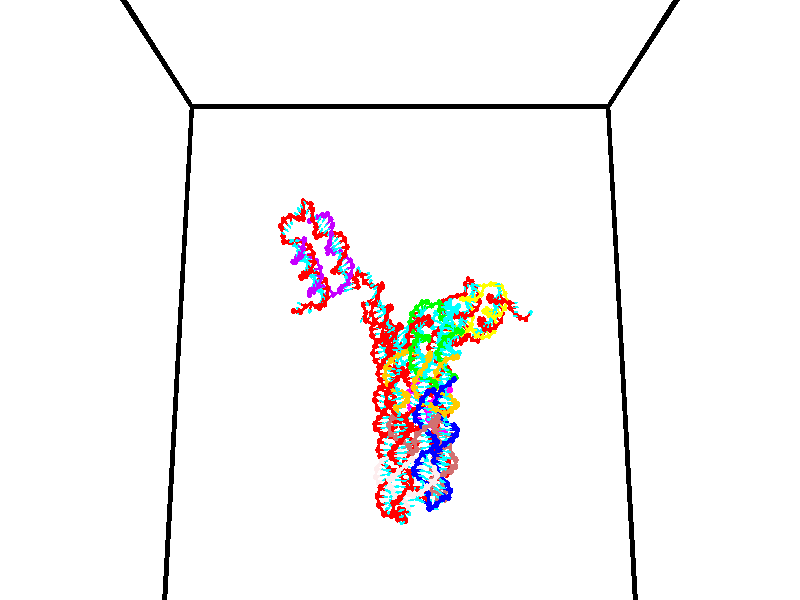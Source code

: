 // switches for output
#declare DRAW_BASES = 1; // possible values are 0, 1; only relevant for DNA ribbons
#declare DRAW_BASES_TYPE = 3; // possible values are 1, 2, 3; only relevant for DNA ribbons
#declare DRAW_FOG = 0; // set to 1 to enable fog

#include "colors.inc"

#include "transforms.inc"
background { rgb <1, 1, 1>}

#default {
   normal{
       ripples 0.25
       frequency 0.20
       turbulence 0.2
       lambda 5
   }
	finish {
		phong 0.1
		phong_size 40.
	}
}

// original window dimensions: 1024x640


// camera settings

camera {
	sky <0, 0.179814, -0.983701>
	up <0, 0.179814, -0.983701>
	right 1.6 * <1, 0, 0>
	location <35, 94.9851, 44.8844>
	look_at <35, 29.7336, 32.9568>
	direction <0, -65.2515, -11.9276>
	angle 67.0682
}


# declare cpy_camera_pos = <35, 94.9851, 44.8844>;
# if (DRAW_FOG = 1)
fog {
	fog_type 2
	up vnormalize(cpy_camera_pos)
	color rgbt<1,1,1,0.3>
	distance 1e-5
	fog_alt 3e-3
	fog_offset 56
}
# end


// LIGHTS

# declare lum = 6;
global_settings {
	ambient_light rgb lum * <0.05, 0.05, 0.05>
	max_trace_level 15
}# declare cpy_direct_light_amount = 0.25;
light_source
{	1000 * <-1, -1.16352, -0.803886>,
	rgb lum * cpy_direct_light_amount
	parallel
}

light_source
{	1000 * <1, 1.16352, 0.803886>,
	rgb lum * cpy_direct_light_amount
	parallel
}

// strand 0

// nucleotide -1

// particle -1
sphere {
	<24.327507, 35.306198, 34.909344> 0.250000
	pigment { color rgbt <1,0,0,0> }
	no_shadow
}
cylinder {
	<24.484558, 34.939228, 34.935177>,  <24.578789, 34.719044, 34.950676>, 0.100000
	pigment { color rgbt <1,0,0,0> }
	no_shadow
}
cylinder {
	<24.484558, 34.939228, 34.935177>,  <24.327507, 35.306198, 34.909344>, 0.100000
	pigment { color rgbt <1,0,0,0> }
	no_shadow
}

// particle -1
sphere {
	<24.484558, 34.939228, 34.935177> 0.100000
	pigment { color rgbt <1,0,0,0> }
	no_shadow
}
sphere {
	0, 1
	scale<0.080000,0.200000,0.300000>
	matrix <0.631454, 0.217854, -0.744181,
		0.668663, 0.332967, 0.664848,
		0.392627, -0.917427, 0.064583,
		24.602346, 34.664001, 34.954552>
	pigment { color rgbt <0,1,1,0> }
	no_shadow
}
cylinder {
	<25.049326, 35.325668, 34.984997>,  <24.327507, 35.306198, 34.909344>, 0.130000
	pigment { color rgbt <1,0,0,0> }
	no_shadow
}

// nucleotide -1

// particle -1
sphere {
	<25.049326, 35.325668, 34.984997> 0.250000
	pigment { color rgbt <1,0,0,0> }
	no_shadow
}
cylinder {
	<24.859568, 35.045380, 34.771854>,  <24.745712, 34.877205, 34.643967>, 0.100000
	pigment { color rgbt <1,0,0,0> }
	no_shadow
}
cylinder {
	<24.859568, 35.045380, 34.771854>,  <25.049326, 35.325668, 34.984997>, 0.100000
	pigment { color rgbt <1,0,0,0> }
	no_shadow
}

// particle -1
sphere {
	<24.859568, 35.045380, 34.771854> 0.100000
	pigment { color rgbt <1,0,0,0> }
	no_shadow
}
sphere {
	0, 1
	scale<0.080000,0.200000,0.300000>
	matrix <0.301842, 0.439135, -0.846199,
		0.826947, -0.562271, 0.003185,
		-0.474394, -0.700723, -0.532858,
		24.717249, 34.835163, 34.611996>
	pigment { color rgbt <0,1,1,0> }
	no_shadow
}
cylinder {
	<25.496227, 35.093025, 34.484024>,  <25.049326, 35.325668, 34.984997>, 0.130000
	pigment { color rgbt <1,0,0,0> }
	no_shadow
}

// nucleotide -1

// particle -1
sphere {
	<25.496227, 35.093025, 34.484024> 0.250000
	pigment { color rgbt <1,0,0,0> }
	no_shadow
}
cylinder {
	<25.133240, 35.015850, 34.334743>,  <24.915447, 34.969543, 34.245174>, 0.100000
	pigment { color rgbt <1,0,0,0> }
	no_shadow
}
cylinder {
	<25.133240, 35.015850, 34.334743>,  <25.496227, 35.093025, 34.484024>, 0.100000
	pigment { color rgbt <1,0,0,0> }
	no_shadow
}

// particle -1
sphere {
	<25.133240, 35.015850, 34.334743> 0.100000
	pigment { color rgbt <1,0,0,0> }
	no_shadow
}
sphere {
	0, 1
	scale<0.080000,0.200000,0.300000>
	matrix <0.304690, 0.309361, -0.900811,
		0.289243, -0.931169, -0.221954,
		-0.907470, -0.192926, -0.373198,
		24.861000, 34.957970, 34.222782>
	pigment { color rgbt <0,1,1,0> }
	no_shadow
}
cylinder {
	<25.983971, 34.616459, 34.179928>,  <25.496227, 35.093025, 34.484024>, 0.130000
	pigment { color rgbt <1,0,0,0> }
	no_shadow
}

// nucleotide -1

// particle -1
sphere {
	<25.983971, 34.616459, 34.179928> 0.250000
	pigment { color rgbt <1,0,0,0> }
	no_shadow
}
cylinder {
	<25.933258, 34.775009, 34.543644>,  <25.902830, 34.870140, 34.761875>, 0.100000
	pigment { color rgbt <1,0,0,0> }
	no_shadow
}
cylinder {
	<25.933258, 34.775009, 34.543644>,  <25.983971, 34.616459, 34.179928>, 0.100000
	pigment { color rgbt <1,0,0,0> }
	no_shadow
}

// particle -1
sphere {
	<25.933258, 34.775009, 34.543644> 0.100000
	pigment { color rgbt <1,0,0,0> }
	no_shadow
}
sphere {
	0, 1
	scale<0.080000,0.200000,0.300000>
	matrix <-0.347308, -0.876403, 0.333610,
		0.929141, -0.273511, 0.248774,
		-0.126780, 0.396372, 0.909295,
		25.895224, 34.893921, 34.816433>
	pigment { color rgbt <0,1,1,0> }
	no_shadow
}
cylinder {
	<26.542288, 35.031910, 34.484077>,  <25.983971, 34.616459, 34.179928>, 0.130000
	pigment { color rgbt <1,0,0,0> }
	no_shadow
}

// nucleotide -1

// particle -1
sphere {
	<26.542288, 35.031910, 34.484077> 0.250000
	pigment { color rgbt <1,0,0,0> }
	no_shadow
}
cylinder {
	<26.880564, 35.026203, 34.270683>,  <27.083529, 35.022778, 34.142647>, 0.100000
	pigment { color rgbt <1,0,0,0> }
	no_shadow
}
cylinder {
	<26.880564, 35.026203, 34.270683>,  <26.542288, 35.031910, 34.484077>, 0.100000
	pigment { color rgbt <1,0,0,0> }
	no_shadow
}

// particle -1
sphere {
	<26.880564, 35.026203, 34.270683> 0.100000
	pigment { color rgbt <1,0,0,0> }
	no_shadow
}
sphere {
	0, 1
	scale<0.080000,0.200000,0.300000>
	matrix <-0.062966, 0.989993, -0.126292,
		0.529947, 0.140395, 0.836328,
		0.845690, -0.014268, -0.533484,
		27.134270, 35.021923, 34.110638>
	pigment { color rgbt <0,1,1,0> }
	no_shadow
}
cylinder {
	<26.987156, 35.626366, 34.716805>,  <26.542288, 35.031910, 34.484077>, 0.130000
	pigment { color rgbt <1,0,0,0> }
	no_shadow
}

// nucleotide -1

// particle -1
sphere {
	<26.987156, 35.626366, 34.716805> 0.250000
	pigment { color rgbt <1,0,0,0> }
	no_shadow
}
cylinder {
	<27.113634, 35.513409, 34.354527>,  <27.189522, 35.445637, 34.137161>, 0.100000
	pigment { color rgbt <1,0,0,0> }
	no_shadow
}
cylinder {
	<27.113634, 35.513409, 34.354527>,  <26.987156, 35.626366, 34.716805>, 0.100000
	pigment { color rgbt <1,0,0,0> }
	no_shadow
}

// particle -1
sphere {
	<27.113634, 35.513409, 34.354527> 0.100000
	pigment { color rgbt <1,0,0,0> }
	no_shadow
}
sphere {
	0, 1
	scale<0.080000,0.200000,0.300000>
	matrix <-0.007949, 0.953850, -0.300180,
		0.948660, 0.102115, 0.299359,
		0.316197, -0.282389, -0.905691,
		27.208492, 35.428692, 34.082821>
	pigment { color rgbt <0,1,1,0> }
	no_shadow
}
cylinder {
	<27.529455, 36.086369, 34.504650>,  <26.987156, 35.626366, 34.716805>, 0.130000
	pigment { color rgbt <1,0,0,0> }
	no_shadow
}

// nucleotide -1

// particle -1
sphere {
	<27.529455, 36.086369, 34.504650> 0.250000
	pigment { color rgbt <1,0,0,0> }
	no_shadow
}
cylinder {
	<27.401720, 35.937160, 34.156197>,  <27.325079, 35.847637, 33.947124>, 0.100000
	pigment { color rgbt <1,0,0,0> }
	no_shadow
}
cylinder {
	<27.401720, 35.937160, 34.156197>,  <27.529455, 36.086369, 34.504650>, 0.100000
	pigment { color rgbt <1,0,0,0> }
	no_shadow
}

// particle -1
sphere {
	<27.401720, 35.937160, 34.156197> 0.100000
	pigment { color rgbt <1,0,0,0> }
	no_shadow
}
sphere {
	0, 1
	scale<0.080000,0.200000,0.300000>
	matrix <-0.030133, 0.922801, -0.384098,
		0.947161, -0.096407, -0.305927,
		-0.319340, -0.373021, -0.871136,
		27.305918, 35.825253, 33.894855>
	pigment { color rgbt <0,1,1,0> }
	no_shadow
}
cylinder {
	<27.833231, 36.495869, 33.973133>,  <27.529455, 36.086369, 34.504650>, 0.130000
	pigment { color rgbt <1,0,0,0> }
	no_shadow
}

// nucleotide -1

// particle -1
sphere {
	<27.833231, 36.495869, 33.973133> 0.250000
	pigment { color rgbt <1,0,0,0> }
	no_shadow
}
cylinder {
	<27.542156, 36.305428, 33.775631>,  <27.367512, 36.191162, 33.657131>, 0.100000
	pigment { color rgbt <1,0,0,0> }
	no_shadow
}
cylinder {
	<27.542156, 36.305428, 33.775631>,  <27.833231, 36.495869, 33.973133>, 0.100000
	pigment { color rgbt <1,0,0,0> }
	no_shadow
}

// particle -1
sphere {
	<27.542156, 36.305428, 33.775631> 0.100000
	pigment { color rgbt <1,0,0,0> }
	no_shadow
}
sphere {
	0, 1
	scale<0.080000,0.200000,0.300000>
	matrix <-0.242848, 0.852061, -0.463700,
		0.641480, -0.217521, -0.735655,
		-0.727687, -0.476107, -0.493755,
		27.323851, 36.162594, 33.627502>
	pigment { color rgbt <0,1,1,0> }
	no_shadow
}
cylinder {
	<27.902491, 36.751896, 33.255405>,  <27.833231, 36.495869, 33.973133>, 0.130000
	pigment { color rgbt <1,0,0,0> }
	no_shadow
}

// nucleotide -1

// particle -1
sphere {
	<27.902491, 36.751896, 33.255405> 0.250000
	pigment { color rgbt <1,0,0,0> }
	no_shadow
}
cylinder {
	<27.527832, 36.616020, 33.289577>,  <27.303036, 36.534492, 33.310081>, 0.100000
	pigment { color rgbt <1,0,0,0> }
	no_shadow
}
cylinder {
	<27.527832, 36.616020, 33.289577>,  <27.902491, 36.751896, 33.255405>, 0.100000
	pigment { color rgbt <1,0,0,0> }
	no_shadow
}

// particle -1
sphere {
	<27.527832, 36.616020, 33.289577> 0.100000
	pigment { color rgbt <1,0,0,0> }
	no_shadow
}
sphere {
	0, 1
	scale<0.080000,0.200000,0.300000>
	matrix <-0.333497, 0.790297, -0.514014,
		0.107092, -0.509941, -0.853517,
		-0.936649, -0.339692, 0.085429,
		27.246838, 36.514114, 33.315205>
	pigment { color rgbt <0,1,1,0> }
	no_shadow
}
cylinder {
	<27.647528, 36.693031, 32.576992>,  <27.902491, 36.751896, 33.255405>, 0.130000
	pigment { color rgbt <1,0,0,0> }
	no_shadow
}

// nucleotide -1

// particle -1
sphere {
	<27.647528, 36.693031, 32.576992> 0.250000
	pigment { color rgbt <1,0,0,0> }
	no_shadow
}
cylinder {
	<27.314638, 36.691647, 32.798763>,  <27.114904, 36.690815, 32.931828>, 0.100000
	pigment { color rgbt <1,0,0,0> }
	no_shadow
}
cylinder {
	<27.314638, 36.691647, 32.798763>,  <27.647528, 36.693031, 32.576992>, 0.100000
	pigment { color rgbt <1,0,0,0> }
	no_shadow
}

// particle -1
sphere {
	<27.314638, 36.691647, 32.798763> 0.100000
	pigment { color rgbt <1,0,0,0> }
	no_shadow
}
sphere {
	0, 1
	scale<0.080000,0.200000,0.300000>
	matrix <-0.405455, 0.685859, -0.604321,
		-0.378165, -0.727726, -0.572194,
		-0.832224, -0.003466, 0.554428,
		27.064970, 36.690605, 32.965092>
	pigment { color rgbt <0,1,1,0> }
	no_shadow
}
cylinder {
	<27.157595, 36.683186, 32.123703>,  <27.647528, 36.693031, 32.576992>, 0.130000
	pigment { color rgbt <1,0,0,0> }
	no_shadow
}

// nucleotide -1

// particle -1
sphere {
	<27.157595, 36.683186, 32.123703> 0.250000
	pigment { color rgbt <1,0,0,0> }
	no_shadow
}
cylinder {
	<26.989054, 36.826550, 32.456932>,  <26.887930, 36.912567, 32.656868>, 0.100000
	pigment { color rgbt <1,0,0,0> }
	no_shadow
}
cylinder {
	<26.989054, 36.826550, 32.456932>,  <27.157595, 36.683186, 32.123703>, 0.100000
	pigment { color rgbt <1,0,0,0> }
	no_shadow
}

// particle -1
sphere {
	<26.989054, 36.826550, 32.456932> 0.100000
	pigment { color rgbt <1,0,0,0> }
	no_shadow
}
sphere {
	0, 1
	scale<0.080000,0.200000,0.300000>
	matrix <-0.262179, 0.831228, -0.490227,
		-0.868174, -0.424970, -0.256270,
		-0.421350, 0.358414, 0.833068,
		26.862648, 36.934074, 32.706852>
	pigment { color rgbt <0,1,1,0> }
	no_shadow
}
cylinder {
	<26.593996, 36.981388, 31.892040>,  <27.157595, 36.683186, 32.123703>, 0.130000
	pigment { color rgbt <1,0,0,0> }
	no_shadow
}

// nucleotide -1

// particle -1
sphere {
	<26.593996, 36.981388, 31.892040> 0.250000
	pigment { color rgbt <1,0,0,0> }
	no_shadow
}
cylinder {
	<26.616051, 37.129875, 32.262802>,  <26.629284, 37.218967, 32.485260>, 0.100000
	pigment { color rgbt <1,0,0,0> }
	no_shadow
}
cylinder {
	<26.616051, 37.129875, 32.262802>,  <26.593996, 36.981388, 31.892040>, 0.100000
	pigment { color rgbt <1,0,0,0> }
	no_shadow
}

// particle -1
sphere {
	<26.616051, 37.129875, 32.262802> 0.100000
	pigment { color rgbt <1,0,0,0> }
	no_shadow
}
sphere {
	0, 1
	scale<0.080000,0.200000,0.300000>
	matrix <-0.274691, 0.898137, -0.343357,
		-0.959950, -0.235681, 0.151493,
		0.055138, 0.371220, 0.926907,
		26.632593, 37.241241, 32.540874>
	pigment { color rgbt <0,1,1,0> }
	no_shadow
}
cylinder {
	<25.948090, 37.278671, 31.942266>,  <26.593996, 36.981388, 31.892040>, 0.130000
	pigment { color rgbt <1,0,0,0> }
	no_shadow
}

// nucleotide -1

// particle -1
sphere {
	<25.948090, 37.278671, 31.942266> 0.250000
	pigment { color rgbt <1,0,0,0> }
	no_shadow
}
cylinder {
	<26.192276, 37.451721, 32.207645>,  <26.338787, 37.555553, 32.366875>, 0.100000
	pigment { color rgbt <1,0,0,0> }
	no_shadow
}
cylinder {
	<26.192276, 37.451721, 32.207645>,  <25.948090, 37.278671, 31.942266>, 0.100000
	pigment { color rgbt <1,0,0,0> }
	no_shadow
}

// particle -1
sphere {
	<26.192276, 37.451721, 32.207645> 0.100000
	pigment { color rgbt <1,0,0,0> }
	no_shadow
}
sphere {
	0, 1
	scale<0.080000,0.200000,0.300000>
	matrix <-0.419249, 0.887174, -0.192751,
		-0.671985, -0.160483, 0.722967,
		0.610464, 0.432629, 0.663450,
		26.375416, 37.581509, 32.406681>
	pigment { color rgbt <0,1,1,0> }
	no_shadow
}
cylinder {
	<25.630934, 37.740795, 32.234554>,  <25.948090, 37.278671, 31.942266>, 0.130000
	pigment { color rgbt <1,0,0,0> }
	no_shadow
}

// nucleotide -1

// particle -1
sphere {
	<25.630934, 37.740795, 32.234554> 0.250000
	pigment { color rgbt <1,0,0,0> }
	no_shadow
}
cylinder {
	<25.992445, 37.885918, 32.325378>,  <26.209351, 37.972992, 32.379871>, 0.100000
	pigment { color rgbt <1,0,0,0> }
	no_shadow
}
cylinder {
	<25.992445, 37.885918, 32.325378>,  <25.630934, 37.740795, 32.234554>, 0.100000
	pigment { color rgbt <1,0,0,0> }
	no_shadow
}

// particle -1
sphere {
	<25.992445, 37.885918, 32.325378> 0.100000
	pigment { color rgbt <1,0,0,0> }
	no_shadow
}
sphere {
	0, 1
	scale<0.080000,0.200000,0.300000>
	matrix <-0.304657, 0.917942, -0.254099,
		-0.300618, 0.160473, 0.940148,
		0.903777, 0.362809, 0.227061,
		26.263578, 37.994759, 32.393497>
	pigment { color rgbt <0,1,1,0> }
	no_shadow
}
cylinder {
	<25.546677, 38.231285, 32.730236>,  <25.630934, 37.740795, 32.234554>, 0.130000
	pigment { color rgbt <1,0,0,0> }
	no_shadow
}

// nucleotide -1

// particle -1
sphere {
	<25.546677, 38.231285, 32.730236> 0.250000
	pigment { color rgbt <1,0,0,0> }
	no_shadow
}
cylinder {
	<25.877348, 38.322292, 32.524387>,  <26.075750, 38.376896, 32.400879>, 0.100000
	pigment { color rgbt <1,0,0,0> }
	no_shadow
}
cylinder {
	<25.877348, 38.322292, 32.524387>,  <25.546677, 38.231285, 32.730236>, 0.100000
	pigment { color rgbt <1,0,0,0> }
	no_shadow
}

// particle -1
sphere {
	<25.877348, 38.322292, 32.524387> 0.100000
	pigment { color rgbt <1,0,0,0> }
	no_shadow
}
sphere {
	0, 1
	scale<0.080000,0.200000,0.300000>
	matrix <-0.400951, 0.879871, -0.255077,
		0.394769, 0.417206, 0.818594,
		0.826678, 0.227520, -0.514625,
		26.125351, 38.390549, 32.369999>
	pigment { color rgbt <0,1,1,0> }
	no_shadow
}
cylinder {
	<25.588926, 38.949966, 32.763172>,  <25.546677, 38.231285, 32.730236>, 0.130000
	pigment { color rgbt <1,0,0,0> }
	no_shadow
}

// nucleotide -1

// particle -1
sphere {
	<25.588926, 38.949966, 32.763172> 0.250000
	pigment { color rgbt <1,0,0,0> }
	no_shadow
}
cylinder {
	<25.868530, 38.867157, 32.489376>,  <26.036293, 38.817471, 32.325100>, 0.100000
	pigment { color rgbt <1,0,0,0> }
	no_shadow
}
cylinder {
	<25.868530, 38.867157, 32.489376>,  <25.588926, 38.949966, 32.763172>, 0.100000
	pigment { color rgbt <1,0,0,0> }
	no_shadow
}

// particle -1
sphere {
	<25.868530, 38.867157, 32.489376> 0.100000
	pigment { color rgbt <1,0,0,0> }
	no_shadow
}
sphere {
	0, 1
	scale<0.080000,0.200000,0.300000>
	matrix <-0.032506, 0.946989, -0.319619,
		0.714372, 0.245667, 0.655226,
		0.699011, -0.207028, -0.684488,
		26.078234, 38.805050, 32.284031>
	pigment { color rgbt <0,1,1,0> }
	no_shadow
}
cylinder {
	<26.146873, 39.421959, 32.819920>,  <25.588926, 38.949966, 32.763172>, 0.130000
	pigment { color rgbt <1,0,0,0> }
	no_shadow
}

// nucleotide -1

// particle -1
sphere {
	<26.146873, 39.421959, 32.819920> 0.250000
	pigment { color rgbt <1,0,0,0> }
	no_shadow
}
cylinder {
	<26.164549, 39.273796, 32.448792>,  <26.175154, 39.184898, 32.226116>, 0.100000
	pigment { color rgbt <1,0,0,0> }
	no_shadow
}
cylinder {
	<26.164549, 39.273796, 32.448792>,  <26.146873, 39.421959, 32.819920>, 0.100000
	pigment { color rgbt <1,0,0,0> }
	no_shadow
}

// particle -1
sphere {
	<26.164549, 39.273796, 32.448792> 0.100000
	pigment { color rgbt <1,0,0,0> }
	no_shadow
}
sphere {
	0, 1
	scale<0.080000,0.200000,0.300000>
	matrix <-0.124018, 0.919507, -0.372997,
		0.991296, 0.131549, -0.005304,
		0.044191, -0.370407, -0.927818,
		26.177807, 39.162674, 32.170444>
	pigment { color rgbt <0,1,1,0> }
	no_shadow
}
cylinder {
	<26.676954, 39.889648, 32.493019>,  <26.146873, 39.421959, 32.819920>, 0.130000
	pigment { color rgbt <1,0,0,0> }
	no_shadow
}

// nucleotide -1

// particle -1
sphere {
	<26.676954, 39.889648, 32.493019> 0.250000
	pigment { color rgbt <1,0,0,0> }
	no_shadow
}
cylinder {
	<26.492884, 39.701950, 32.191544>,  <26.382441, 39.589333, 32.010658>, 0.100000
	pigment { color rgbt <1,0,0,0> }
	no_shadow
}
cylinder {
	<26.492884, 39.701950, 32.191544>,  <26.676954, 39.889648, 32.493019>, 0.100000
	pigment { color rgbt <1,0,0,0> }
	no_shadow
}

// particle -1
sphere {
	<26.492884, 39.701950, 32.191544> 0.100000
	pigment { color rgbt <1,0,0,0> }
	no_shadow
}
sphere {
	0, 1
	scale<0.080000,0.200000,0.300000>
	matrix <-0.184263, 0.880908, -0.435946,
		0.868495, -0.061735, -0.491838,
		-0.460178, -0.469244, -0.753689,
		26.354832, 39.561176, 31.965437>
	pigment { color rgbt <0,1,1,0> }
	no_shadow
}
cylinder {
	<27.016771, 40.192986, 31.911629>,  <26.676954, 39.889648, 32.493019>, 0.130000
	pigment { color rgbt <1,0,0,0> }
	no_shadow
}

// nucleotide -1

// particle -1
sphere {
	<27.016771, 40.192986, 31.911629> 0.250000
	pigment { color rgbt <1,0,0,0> }
	no_shadow
}
cylinder {
	<26.670183, 40.043770, 31.778923>,  <26.462231, 39.954239, 31.699299>, 0.100000
	pigment { color rgbt <1,0,0,0> }
	no_shadow
}
cylinder {
	<26.670183, 40.043770, 31.778923>,  <27.016771, 40.192986, 31.911629>, 0.100000
	pigment { color rgbt <1,0,0,0> }
	no_shadow
}

// particle -1
sphere {
	<26.670183, 40.043770, 31.778923> 0.100000
	pigment { color rgbt <1,0,0,0> }
	no_shadow
}
sphere {
	0, 1
	scale<0.080000,0.200000,0.300000>
	matrix <-0.218066, 0.880619, -0.420663,
		0.449083, -0.292146, -0.844379,
		-0.866471, -0.373043, -0.331764,
		26.410242, 39.931858, 31.679394>
	pigment { color rgbt <0,1,1,0> }
	no_shadow
}
cylinder {
	<26.930641, 40.355217, 31.230129>,  <27.016771, 40.192986, 31.911629>, 0.130000
	pigment { color rgbt <1,0,0,0> }
	no_shadow
}

// nucleotide -1

// particle -1
sphere {
	<26.930641, 40.355217, 31.230129> 0.250000
	pigment { color rgbt <1,0,0,0> }
	no_shadow
}
cylinder {
	<26.552944, 40.285820, 31.342064>,  <26.326326, 40.244183, 31.409225>, 0.100000
	pigment { color rgbt <1,0,0,0> }
	no_shadow
}
cylinder {
	<26.552944, 40.285820, 31.342064>,  <26.930641, 40.355217, 31.230129>, 0.100000
	pigment { color rgbt <1,0,0,0> }
	no_shadow
}

// particle -1
sphere {
	<26.552944, 40.285820, 31.342064> 0.100000
	pigment { color rgbt <1,0,0,0> }
	no_shadow
}
sphere {
	0, 1
	scale<0.080000,0.200000,0.300000>
	matrix <-0.303649, 0.787449, -0.536396,
		-0.127299, -0.591460, -0.796223,
		-0.944241, -0.173490, 0.279837,
		26.269672, 40.233772, 31.426016>
	pigment { color rgbt <0,1,1,0> }
	no_shadow
}
cylinder {
	<26.652695, 40.730034, 30.775928>,  <26.930641, 40.355217, 31.230129>, 0.130000
	pigment { color rgbt <1,0,0,0> }
	no_shadow
}

// nucleotide -1

// particle -1
sphere {
	<26.652695, 40.730034, 30.775928> 0.250000
	pigment { color rgbt <1,0,0,0> }
	no_shadow
}
cylinder {
	<26.336319, 40.663601, 31.011499>,  <26.146494, 40.623741, 31.152842>, 0.100000
	pigment { color rgbt <1,0,0,0> }
	no_shadow
}
cylinder {
	<26.336319, 40.663601, 31.011499>,  <26.652695, 40.730034, 30.775928>, 0.100000
	pigment { color rgbt <1,0,0,0> }
	no_shadow
}

// particle -1
sphere {
	<26.336319, 40.663601, 31.011499> 0.100000
	pigment { color rgbt <1,0,0,0> }
	no_shadow
}
sphere {
	0, 1
	scale<0.080000,0.200000,0.300000>
	matrix <-0.535323, 0.654006, -0.534514,
		-0.296391, -0.738034, -0.606183,
		-0.790937, -0.166078, 0.588928,
		26.099037, 40.613777, 31.188177>
	pigment { color rgbt <0,1,1,0> }
	no_shadow
}
cylinder {
	<26.092821, 40.479057, 30.415007>,  <26.652695, 40.730034, 30.775928>, 0.130000
	pigment { color rgbt <1,0,0,0> }
	no_shadow
}

// nucleotide -1

// particle -1
sphere {
	<26.092821, 40.479057, 30.415007> 0.250000
	pigment { color rgbt <1,0,0,0> }
	no_shadow
}
cylinder {
	<25.950094, 40.655598, 30.744343>,  <25.864458, 40.761524, 30.941944>, 0.100000
	pigment { color rgbt <1,0,0,0> }
	no_shadow
}
cylinder {
	<25.950094, 40.655598, 30.744343>,  <26.092821, 40.479057, 30.415007>, 0.100000
	pigment { color rgbt <1,0,0,0> }
	no_shadow
}

// particle -1
sphere {
	<25.950094, 40.655598, 30.744343> 0.100000
	pigment { color rgbt <1,0,0,0> }
	no_shadow
}
sphere {
	0, 1
	scale<0.080000,0.200000,0.300000>
	matrix <-0.466144, 0.679669, -0.566357,
		-0.809562, -0.585881, -0.036783,
		-0.356818, 0.441355, 0.823339,
		25.843048, 40.788006, 30.991344>
	pigment { color rgbt <0,1,1,0> }
	no_shadow
}
cylinder {
	<25.444567, 40.662628, 30.230038>,  <26.092821, 40.479057, 30.415007>, 0.130000
	pigment { color rgbt <1,0,0,0> }
	no_shadow
}

// nucleotide -1

// particle -1
sphere {
	<25.444567, 40.662628, 30.230038> 0.250000
	pigment { color rgbt <1,0,0,0> }
	no_shadow
}
cylinder {
	<25.486908, 40.873650, 30.567200>,  <25.512312, 41.000263, 30.769497>, 0.100000
	pigment { color rgbt <1,0,0,0> }
	no_shadow
}
cylinder {
	<25.486908, 40.873650, 30.567200>,  <25.444567, 40.662628, 30.230038>, 0.100000
	pigment { color rgbt <1,0,0,0> }
	no_shadow
}

// particle -1
sphere {
	<25.486908, 40.873650, 30.567200> 0.100000
	pigment { color rgbt <1,0,0,0> }
	no_shadow
}
sphere {
	0, 1
	scale<0.080000,0.200000,0.300000>
	matrix <-0.514285, 0.754536, -0.407659,
		-0.851061, -0.390340, 0.351182,
		0.105853, 0.527551, 0.842903,
		25.518663, 41.031914, 30.820070>
	pigment { color rgbt <0,1,1,0> }
	no_shadow
}
cylinder {
	<24.826050, 40.960598, 30.464781>,  <25.444567, 40.662628, 30.230038>, 0.130000
	pigment { color rgbt <1,0,0,0> }
	no_shadow
}

// nucleotide -1

// particle -1
sphere {
	<24.826050, 40.960598, 30.464781> 0.250000
	pigment { color rgbt <1,0,0,0> }
	no_shadow
}
cylinder {
	<25.090586, 41.187252, 30.661373>,  <25.249308, 41.323242, 30.779329>, 0.100000
	pigment { color rgbt <1,0,0,0> }
	no_shadow
}
cylinder {
	<25.090586, 41.187252, 30.661373>,  <24.826050, 40.960598, 30.464781>, 0.100000
	pigment { color rgbt <1,0,0,0> }
	no_shadow
}

// particle -1
sphere {
	<25.090586, 41.187252, 30.661373> 0.100000
	pigment { color rgbt <1,0,0,0> }
	no_shadow
}
sphere {
	0, 1
	scale<0.080000,0.200000,0.300000>
	matrix <-0.338151, 0.810100, -0.478948,
		-0.669538, 0.150553, 0.727360,
		0.661342, 0.566632, 0.491483,
		25.288988, 41.357243, 30.808819>
	pigment { color rgbt <0,1,1,0> }
	no_shadow
}
cylinder {
	<24.409151, 41.626328, 30.628523>,  <24.826050, 40.960598, 30.464781>, 0.130000
	pigment { color rgbt <1,0,0,0> }
	no_shadow
}

// nucleotide -1

// particle -1
sphere {
	<24.409151, 41.626328, 30.628523> 0.250000
	pigment { color rgbt <1,0,0,0> }
	no_shadow
}
cylinder {
	<24.798857, 41.714520, 30.609768>,  <25.032681, 41.767433, 30.598515>, 0.100000
	pigment { color rgbt <1,0,0,0> }
	no_shadow
}
cylinder {
	<24.798857, 41.714520, 30.609768>,  <24.409151, 41.626328, 30.628523>, 0.100000
	pigment { color rgbt <1,0,0,0> }
	no_shadow
}

// particle -1
sphere {
	<24.798857, 41.714520, 30.609768> 0.100000
	pigment { color rgbt <1,0,0,0> }
	no_shadow
}
sphere {
	0, 1
	scale<0.080000,0.200000,0.300000>
	matrix <-0.212348, 0.827969, -0.519014,
		-0.075611, 0.515613, 0.853479,
		0.974265, 0.220478, -0.046886,
		25.091137, 41.780663, 30.595701>
	pigment { color rgbt <0,1,1,0> }
	no_shadow
}
cylinder {
	<24.224142, 41.170410, 30.052074>,  <24.409151, 41.626328, 30.628523>, 0.130000
	pigment { color rgbt <1,0,0,0> }
	no_shadow
}

// nucleotide -1

// particle -1
sphere {
	<24.224142, 41.170410, 30.052074> 0.250000
	pigment { color rgbt <1,0,0,0> }
	no_shadow
}
cylinder {
	<24.306854, 41.561676, 30.043732>,  <24.356482, 41.796436, 30.038727>, 0.100000
	pigment { color rgbt <1,0,0,0> }
	no_shadow
}
cylinder {
	<24.306854, 41.561676, 30.043732>,  <24.224142, 41.170410, 30.052074>, 0.100000
	pigment { color rgbt <1,0,0,0> }
	no_shadow
}

// particle -1
sphere {
	<24.306854, 41.561676, 30.043732> 0.100000
	pigment { color rgbt <1,0,0,0> }
	no_shadow
}
sphere {
	0, 1
	scale<0.080000,0.200000,0.300000>
	matrix <0.455687, -0.115149, -0.882661,
		-0.865789, 0.173013, -0.469548,
		0.206780, 0.978165, -0.020855,
		24.368889, 41.855125, 30.037476>
	pigment { color rgbt <0,1,1,0> }
	no_shadow
}
cylinder {
	<24.064787, 41.532917, 29.384127>,  <24.224142, 41.170410, 30.052074>, 0.130000
	pigment { color rgbt <1,0,0,0> }
	no_shadow
}

// nucleotide -1

// particle -1
sphere {
	<24.064787, 41.532917, 29.384127> 0.250000
	pigment { color rgbt <1,0,0,0> }
	no_shadow
}
cylinder {
	<24.378618, 41.681900, 29.582403>,  <24.566917, 41.771290, 29.701370>, 0.100000
	pigment { color rgbt <1,0,0,0> }
	no_shadow
}
cylinder {
	<24.378618, 41.681900, 29.582403>,  <24.064787, 41.532917, 29.384127>, 0.100000
	pigment { color rgbt <1,0,0,0> }
	no_shadow
}

// particle -1
sphere {
	<24.378618, 41.681900, 29.582403> 0.100000
	pigment { color rgbt <1,0,0,0> }
	no_shadow
}
sphere {
	0, 1
	scale<0.080000,0.200000,0.300000>
	matrix <0.577073, -0.146262, -0.803489,
		-0.226762, 0.916453, -0.329687,
		0.784580, 0.372454, 0.495694,
		24.613993, 41.793636, 29.731112>
	pigment { color rgbt <0,1,1,0> }
	no_shadow
}
cylinder {
	<24.432190, 42.207760, 29.066439>,  <24.064787, 41.532917, 29.384127>, 0.130000
	pigment { color rgbt <1,0,0,0> }
	no_shadow
}

// nucleotide -1

// particle -1
sphere {
	<24.432190, 42.207760, 29.066439> 0.250000
	pigment { color rgbt <1,0,0,0> }
	no_shadow
}
cylinder {
	<24.659208, 41.947807, 29.268644>,  <24.795420, 41.791836, 29.389969>, 0.100000
	pigment { color rgbt <1,0,0,0> }
	no_shadow
}
cylinder {
	<24.659208, 41.947807, 29.268644>,  <24.432190, 42.207760, 29.066439>, 0.100000
	pigment { color rgbt <1,0,0,0> }
	no_shadow
}

// particle -1
sphere {
	<24.659208, 41.947807, 29.268644> 0.100000
	pigment { color rgbt <1,0,0,0> }
	no_shadow
}
sphere {
	0, 1
	scale<0.080000,0.200000,0.300000>
	matrix <0.500117, -0.215621, -0.838684,
		0.654043, 0.728811, 0.202640,
		0.567548, -0.649879, 0.505516,
		24.829473, 41.752842, 29.420300>
	pigment { color rgbt <0,1,1,0> }
	no_shadow
}
cylinder {
	<25.031260, 42.239956, 28.781832>,  <24.432190, 42.207760, 29.066439>, 0.130000
	pigment { color rgbt <1,0,0,0> }
	no_shadow
}

// nucleotide -1

// particle -1
sphere {
	<25.031260, 42.239956, 28.781832> 0.250000
	pigment { color rgbt <1,0,0,0> }
	no_shadow
}
cylinder {
	<25.027235, 41.876469, 28.948744>,  <25.024820, 41.658375, 29.048891>, 0.100000
	pigment { color rgbt <1,0,0,0> }
	no_shadow
}
cylinder {
	<25.027235, 41.876469, 28.948744>,  <25.031260, 42.239956, 28.781832>, 0.100000
	pigment { color rgbt <1,0,0,0> }
	no_shadow
}

// particle -1
sphere {
	<25.027235, 41.876469, 28.948744> 0.100000
	pigment { color rgbt <1,0,0,0> }
	no_shadow
}
sphere {
	0, 1
	scale<0.080000,0.200000,0.300000>
	matrix <0.649855, -0.323104, -0.687963,
		0.759992, 0.264251, 0.593787,
		-0.010060, -0.908722, 0.417281,
		25.024218, 41.603851, 29.073929>
	pigment { color rgbt <0,1,1,0> }
	no_shadow
}
cylinder {
	<25.742821, 41.941410, 28.882639>,  <25.031260, 42.239956, 28.781832>, 0.130000
	pigment { color rgbt <1,0,0,0> }
	no_shadow
}

// nucleotide -1

// particle -1
sphere {
	<25.742821, 41.941410, 28.882639> 0.250000
	pigment { color rgbt <1,0,0,0> }
	no_shadow
}
cylinder {
	<25.489573, 41.645016, 28.793106>,  <25.337624, 41.467178, 28.739388>, 0.100000
	pigment { color rgbt <1,0,0,0> }
	no_shadow
}
cylinder {
	<25.489573, 41.645016, 28.793106>,  <25.742821, 41.941410, 28.882639>, 0.100000
	pigment { color rgbt <1,0,0,0> }
	no_shadow
}

// particle -1
sphere {
	<25.489573, 41.645016, 28.793106> 0.100000
	pigment { color rgbt <1,0,0,0> }
	no_shadow
}
sphere {
	0, 1
	scale<0.080000,0.200000,0.300000>
	matrix <0.543530, -0.219694, -0.810130,
		0.551118, -0.634570, 0.541839,
		-0.633123, -0.740983, -0.223830,
		25.299635, 41.422722, 28.725958>
	pigment { color rgbt <0,1,1,0> }
	no_shadow
}
cylinder {
	<26.047251, 41.318073, 28.724932>,  <25.742821, 41.941410, 28.882639>, 0.130000
	pigment { color rgbt <1,0,0,0> }
	no_shadow
}

// nucleotide -1

// particle -1
sphere {
	<26.047251, 41.318073, 28.724932> 0.250000
	pigment { color rgbt <1,0,0,0> }
	no_shadow
}
cylinder {
	<25.711081, 41.264095, 28.514988>,  <25.509378, 41.231709, 28.389021>, 0.100000
	pigment { color rgbt <1,0,0,0> }
	no_shadow
}
cylinder {
	<25.711081, 41.264095, 28.514988>,  <26.047251, 41.318073, 28.724932>, 0.100000
	pigment { color rgbt <1,0,0,0> }
	no_shadow
}

// particle -1
sphere {
	<25.711081, 41.264095, 28.514988> 0.100000
	pigment { color rgbt <1,0,0,0> }
	no_shadow
}
sphere {
	0, 1
	scale<0.080000,0.200000,0.300000>
	matrix <0.541905, -0.218503, -0.811539,
		-0.005173, -0.966461, 0.256761,
		-0.840423, -0.134942, -0.524861,
		25.458954, 41.223614, 28.357531>
	pigment { color rgbt <0,1,1,0> }
	no_shadow
}
cylinder {
	<25.915419, 40.642174, 28.422874>,  <26.047251, 41.318073, 28.724932>, 0.130000
	pigment { color rgbt <1,0,0,0> }
	no_shadow
}

// nucleotide -1

// particle -1
sphere {
	<25.915419, 40.642174, 28.422874> 0.250000
	pigment { color rgbt <1,0,0,0> }
	no_shadow
}
cylinder {
	<25.756596, 40.899559, 28.161095>,  <25.661303, 41.053989, 28.004026>, 0.100000
	pigment { color rgbt <1,0,0,0> }
	no_shadow
}
cylinder {
	<25.756596, 40.899559, 28.161095>,  <25.915419, 40.642174, 28.422874>, 0.100000
	pigment { color rgbt <1,0,0,0> }
	no_shadow
}

// particle -1
sphere {
	<25.756596, 40.899559, 28.161095> 0.100000
	pigment { color rgbt <1,0,0,0> }
	no_shadow
}
sphere {
	0, 1
	scale<0.080000,0.200000,0.300000>
	matrix <0.595828, -0.361655, -0.717074,
		-0.698094, -0.674657, -0.239795,
		-0.397056, 0.643462, -0.654449,
		25.637478, 41.092598, 27.964760>
	pigment { color rgbt <0,1,1,0> }
	no_shadow
}
cylinder {
	<25.898470, 40.233852, 27.829233>,  <25.915419, 40.642174, 28.422874>, 0.130000
	pigment { color rgbt <1,0,0,0> }
	no_shadow
}

// nucleotide -1

// particle -1
sphere {
	<25.898470, 40.233852, 27.829233> 0.250000
	pigment { color rgbt <1,0,0,0> }
	no_shadow
}
cylinder {
	<25.859818, 40.616531, 27.719406>,  <25.836626, 40.846138, 27.653509>, 0.100000
	pigment { color rgbt <1,0,0,0> }
	no_shadow
}
cylinder {
	<25.859818, 40.616531, 27.719406>,  <25.898470, 40.233852, 27.829233>, 0.100000
	pigment { color rgbt <1,0,0,0> }
	no_shadow
}

// particle -1
sphere {
	<25.859818, 40.616531, 27.719406> 0.100000
	pigment { color rgbt <1,0,0,0> }
	no_shadow
}
sphere {
	0, 1
	scale<0.080000,0.200000,0.300000>
	matrix <0.715007, -0.125181, -0.687819,
		-0.692407, -0.262785, -0.671950,
		-0.096633, 0.956699, -0.274570,
		25.830828, 40.903542, 27.637035>
	pigment { color rgbt <0,1,1,0> }
	no_shadow
}
cylinder {
	<25.880312, 40.383053, 27.033613>,  <25.898470, 40.233852, 27.829233>, 0.130000
	pigment { color rgbt <1,0,0,0> }
	no_shadow
}

// nucleotide -1

// particle -1
sphere {
	<25.880312, 40.383053, 27.033613> 0.250000
	pigment { color rgbt <1,0,0,0> }
	no_shadow
}
cylinder {
	<26.016920, 40.715076, 27.209959>,  <26.098885, 40.914291, 27.315765>, 0.100000
	pigment { color rgbt <1,0,0,0> }
	no_shadow
}
cylinder {
	<26.016920, 40.715076, 27.209959>,  <25.880312, 40.383053, 27.033613>, 0.100000
	pigment { color rgbt <1,0,0,0> }
	no_shadow
}

// particle -1
sphere {
	<26.016920, 40.715076, 27.209959> 0.100000
	pigment { color rgbt <1,0,0,0> }
	no_shadow
}
sphere {
	0, 1
	scale<0.080000,0.200000,0.300000>
	matrix <0.847162, -0.068721, -0.526872,
		-0.407041, 0.553418, -0.726668,
		0.341518, 0.830064, 0.440863,
		26.119375, 40.964096, 27.342218>
	pigment { color rgbt <0,1,1,0> }
	no_shadow
}
cylinder {
	<26.543015, 39.937893, 27.107649>,  <25.880312, 40.383053, 27.033613>, 0.130000
	pigment { color rgbt <1,0,0,0> }
	no_shadow
}

// nucleotide -1

// particle -1
sphere {
	<26.543015, 39.937893, 27.107649> 0.250000
	pigment { color rgbt <1,0,0,0> }
	no_shadow
}
cylinder {
	<26.339762, 39.784527, 27.416140>,  <26.217810, 39.692505, 27.601234>, 0.100000
	pigment { color rgbt <1,0,0,0> }
	no_shadow
}
cylinder {
	<26.339762, 39.784527, 27.416140>,  <26.543015, 39.937893, 27.107649>, 0.100000
	pigment { color rgbt <1,0,0,0> }
	no_shadow
}

// particle -1
sphere {
	<26.339762, 39.784527, 27.416140> 0.100000
	pigment { color rgbt <1,0,0,0> }
	no_shadow
}
sphere {
	0, 1
	scale<0.080000,0.200000,0.300000>
	matrix <0.839271, -0.019298, 0.543371,
		-0.193455, 0.923373, 0.331598,
		-0.508133, -0.383419, 0.771227,
		26.187323, 39.669502, 27.647507>
	pigment { color rgbt <0,1,1,0> }
	no_shadow
}
cylinder {
	<26.788034, 40.372353, 27.714241>,  <26.543015, 39.937893, 27.107649>, 0.130000
	pigment { color rgbt <1,0,0,0> }
	no_shadow
}

// nucleotide -1

// particle -1
sphere {
	<26.788034, 40.372353, 27.714241> 0.250000
	pigment { color rgbt <1,0,0,0> }
	no_shadow
}
cylinder {
	<26.663332, 40.000168, 27.791241>,  <26.588511, 39.776859, 27.837440>, 0.100000
	pigment { color rgbt <1,0,0,0> }
	no_shadow
}
cylinder {
	<26.663332, 40.000168, 27.791241>,  <26.788034, 40.372353, 27.714241>, 0.100000
	pigment { color rgbt <1,0,0,0> }
	no_shadow
}

// particle -1
sphere {
	<26.663332, 40.000168, 27.791241> 0.100000
	pigment { color rgbt <1,0,0,0> }
	no_shadow
}
sphere {
	0, 1
	scale<0.080000,0.200000,0.300000>
	matrix <0.849696, -0.182343, 0.494740,
		-0.425234, 0.317804, 0.847453,
		-0.311757, -0.930458, 0.192499,
		26.569805, 39.721031, 27.848989>
	pigment { color rgbt <0,1,1,0> }
	no_shadow
}
cylinder {
	<26.764118, 40.290649, 28.454931>,  <26.788034, 40.372353, 27.714241>, 0.130000
	pigment { color rgbt <1,0,0,0> }
	no_shadow
}

// nucleotide -1

// particle -1
sphere {
	<26.764118, 40.290649, 28.454931> 0.250000
	pigment { color rgbt <1,0,0,0> }
	no_shadow
}
cylinder {
	<26.784859, 39.920643, 28.304379>,  <26.797304, 39.698639, 28.214046>, 0.100000
	pigment { color rgbt <1,0,0,0> }
	no_shadow
}
cylinder {
	<26.784859, 39.920643, 28.304379>,  <26.764118, 40.290649, 28.454931>, 0.100000
	pigment { color rgbt <1,0,0,0> }
	no_shadow
}

// particle -1
sphere {
	<26.784859, 39.920643, 28.304379> 0.100000
	pigment { color rgbt <1,0,0,0> }
	no_shadow
}
sphere {
	0, 1
	scale<0.080000,0.200000,0.300000>
	matrix <0.731259, -0.221510, 0.645130,
		-0.680126, -0.308686, 0.664938,
		0.051852, -0.925012, -0.376384,
		26.800415, 39.643139, 28.191463>
	pigment { color rgbt <0,1,1,0> }
	no_shadow
}
cylinder {
	<27.086992, 40.059139, 29.012177>,  <26.764118, 40.290649, 28.454931>, 0.130000
	pigment { color rgbt <1,0,0,0> }
	no_shadow
}

// nucleotide -1

// particle -1
sphere {
	<27.086992, 40.059139, 29.012177> 0.250000
	pigment { color rgbt <1,0,0,0> }
	no_shadow
}
cylinder {
	<27.119467, 39.787663, 28.720209>,  <27.138952, 39.624775, 28.545029>, 0.100000
	pigment { color rgbt <1,0,0,0> }
	no_shadow
}
cylinder {
	<27.119467, 39.787663, 28.720209>,  <27.086992, 40.059139, 29.012177>, 0.100000
	pigment { color rgbt <1,0,0,0> }
	no_shadow
}

// particle -1
sphere {
	<27.119467, 39.787663, 28.720209> 0.100000
	pigment { color rgbt <1,0,0,0> }
	no_shadow
}
sphere {
	0, 1
	scale<0.080000,0.200000,0.300000>
	matrix <0.639696, -0.526116, 0.560349,
		-0.764328, -0.512419, 0.391444,
		0.081189, -0.678696, -0.729918,
		27.143824, 39.584053, 28.501234>
	pigment { color rgbt <0,1,1,0> }
	no_shadow
}
cylinder {
	<26.856848, 39.340370, 29.289536>,  <27.086992, 40.059139, 29.012177>, 0.130000
	pigment { color rgbt <1,0,0,0> }
	no_shadow
}

// nucleotide -1

// particle -1
sphere {
	<26.856848, 39.340370, 29.289536> 0.250000
	pigment { color rgbt <1,0,0,0> }
	no_shadow
}
cylinder {
	<27.113613, 39.302456, 28.985178>,  <27.267673, 39.279709, 28.802563>, 0.100000
	pigment { color rgbt <1,0,0,0> }
	no_shadow
}
cylinder {
	<27.113613, 39.302456, 28.985178>,  <26.856848, 39.340370, 29.289536>, 0.100000
	pigment { color rgbt <1,0,0,0> }
	no_shadow
}

// particle -1
sphere {
	<27.113613, 39.302456, 28.985178> 0.100000
	pigment { color rgbt <1,0,0,0> }
	no_shadow
}
sphere {
	0, 1
	scale<0.080000,0.200000,0.300000>
	matrix <0.641608, -0.476972, 0.600697,
		-0.419862, -0.873793, -0.245361,
		0.641915, -0.094784, -0.760895,
		27.306187, 39.274021, 28.756908>
	pigment { color rgbt <0,1,1,0> }
	no_shadow
}
cylinder {
	<26.974665, 38.663845, 29.445049>,  <26.856848, 39.340370, 29.289536>, 0.130000
	pigment { color rgbt <1,0,0,0> }
	no_shadow
}

// nucleotide -1

// particle -1
sphere {
	<26.974665, 38.663845, 29.445049> 0.250000
	pigment { color rgbt <1,0,0,0> }
	no_shadow
}
cylinder {
	<27.237476, 38.791115, 29.171677>,  <27.395163, 38.867477, 29.007652>, 0.100000
	pigment { color rgbt <1,0,0,0> }
	no_shadow
}
cylinder {
	<27.237476, 38.791115, 29.171677>,  <26.974665, 38.663845, 29.445049>, 0.100000
	pigment { color rgbt <1,0,0,0> }
	no_shadow
}

// particle -1
sphere {
	<27.237476, 38.791115, 29.171677> 0.100000
	pigment { color rgbt <1,0,0,0> }
	no_shadow
}
sphere {
	0, 1
	scale<0.080000,0.200000,0.300000>
	matrix <0.694582, -0.607889, 0.384743,
		-0.293035, -0.727486, -0.620399,
		0.657028, 0.318175, -0.683431,
		27.434586, 38.886566, 28.966648>
	pigment { color rgbt <0,1,1,0> }
	no_shadow
}
cylinder {
	<27.272312, 38.113422, 29.132893>,  <26.974665, 38.663845, 29.445049>, 0.130000
	pigment { color rgbt <1,0,0,0> }
	no_shadow
}

// nucleotide -1

// particle -1
sphere {
	<27.272312, 38.113422, 29.132893> 0.250000
	pigment { color rgbt <1,0,0,0> }
	no_shadow
}
cylinder {
	<27.543888, 38.399395, 29.066069>,  <27.706833, 38.570980, 29.025974>, 0.100000
	pigment { color rgbt <1,0,0,0> }
	no_shadow
}
cylinder {
	<27.543888, 38.399395, 29.066069>,  <27.272312, 38.113422, 29.132893>, 0.100000
	pigment { color rgbt <1,0,0,0> }
	no_shadow
}

// particle -1
sphere {
	<27.543888, 38.399395, 29.066069> 0.100000
	pigment { color rgbt <1,0,0,0> }
	no_shadow
}
sphere {
	0, 1
	scale<0.080000,0.200000,0.300000>
	matrix <0.680201, -0.526866, 0.509645,
		0.276347, -0.459651, -0.844010,
		0.678939, 0.714936, -0.167058,
		27.747570, 38.613876, 29.015951>
	pigment { color rgbt <0,1,1,0> }
	no_shadow
}
cylinder {
	<27.832891, 37.828621, 28.958479>,  <27.272312, 38.113422, 29.132893>, 0.130000
	pigment { color rgbt <1,0,0,0> }
	no_shadow
}

// nucleotide -1

// particle -1
sphere {
	<27.832891, 37.828621, 28.958479> 0.250000
	pigment { color rgbt <1,0,0,0> }
	no_shadow
}
cylinder {
	<27.988426, 38.188042, 29.039871>,  <28.081747, 38.403694, 29.088707>, 0.100000
	pigment { color rgbt <1,0,0,0> }
	no_shadow
}
cylinder {
	<27.988426, 38.188042, 29.039871>,  <27.832891, 37.828621, 28.958479>, 0.100000
	pigment { color rgbt <1,0,0,0> }
	no_shadow
}

// particle -1
sphere {
	<27.988426, 38.188042, 29.039871> 0.100000
	pigment { color rgbt <1,0,0,0> }
	no_shadow
}
sphere {
	0, 1
	scale<0.080000,0.200000,0.300000>
	matrix <0.725206, -0.434732, 0.533933,
		0.568229, -0.060046, -0.820677,
		0.388835, 0.898556, 0.203482,
		28.105076, 38.457607, 29.100916>
	pigment { color rgbt <0,1,1,0> }
	no_shadow
}
cylinder {
	<28.554279, 37.759697, 28.939314>,  <27.832891, 37.828621, 28.958479>, 0.130000
	pigment { color rgbt <1,0,0,0> }
	no_shadow
}

// nucleotide -1

// particle -1
sphere {
	<28.554279, 37.759697, 28.939314> 0.250000
	pigment { color rgbt <1,0,0,0> }
	no_shadow
}
cylinder {
	<28.523647, 38.093163, 29.158089>,  <28.505268, 38.293243, 29.289354>, 0.100000
	pigment { color rgbt <1,0,0,0> }
	no_shadow
}
cylinder {
	<28.523647, 38.093163, 29.158089>,  <28.554279, 37.759697, 28.939314>, 0.100000
	pigment { color rgbt <1,0,0,0> }
	no_shadow
}

// particle -1
sphere {
	<28.523647, 38.093163, 29.158089> 0.100000
	pigment { color rgbt <1,0,0,0> }
	no_shadow
}
sphere {
	0, 1
	scale<0.080000,0.200000,0.300000>
	matrix <0.697485, -0.347200, 0.626871,
		0.712496, 0.429486, -0.554879,
		-0.076578, 0.833663, 0.546939,
		28.500673, 38.343262, 29.322170>
	pigment { color rgbt <0,1,1,0> }
	no_shadow
}
cylinder {
	<29.204109, 38.118202, 29.019989>,  <28.554279, 37.759697, 28.939314>, 0.130000
	pigment { color rgbt <1,0,0,0> }
	no_shadow
}

// nucleotide -1

// particle -1
sphere {
	<29.204109, 38.118202, 29.019989> 0.250000
	pigment { color rgbt <1,0,0,0> }
	no_shadow
}
cylinder {
	<28.988136, 38.244370, 29.332138>,  <28.858553, 38.320068, 29.519428>, 0.100000
	pigment { color rgbt <1,0,0,0> }
	no_shadow
}
cylinder {
	<28.988136, 38.244370, 29.332138>,  <29.204109, 38.118202, 29.019989>, 0.100000
	pigment { color rgbt <1,0,0,0> }
	no_shadow
}

// particle -1
sphere {
	<28.988136, 38.244370, 29.332138> 0.100000
	pigment { color rgbt <1,0,0,0> }
	no_shadow
}
sphere {
	0, 1
	scale<0.080000,0.200000,0.300000>
	matrix <0.625327, -0.470280, 0.622738,
		0.563417, 0.824226, 0.056681,
		-0.539933, 0.315418, 0.780374,
		28.826157, 38.338993, 29.566250>
	pigment { color rgbt <0,1,1,0> }
	no_shadow
}
cylinder {
	<29.628920, 38.377041, 29.509836>,  <29.204109, 38.118202, 29.019989>, 0.130000
	pigment { color rgbt <1,0,0,0> }
	no_shadow
}

// nucleotide -1

// particle -1
sphere {
	<29.628920, 38.377041, 29.509836> 0.250000
	pigment { color rgbt <1,0,0,0> }
	no_shadow
}
cylinder {
	<29.296919, 38.327679, 29.727411>,  <29.097719, 38.298061, 29.857956>, 0.100000
	pigment { color rgbt <1,0,0,0> }
	no_shadow
}
cylinder {
	<29.296919, 38.327679, 29.727411>,  <29.628920, 38.377041, 29.509836>, 0.100000
	pigment { color rgbt <1,0,0,0> }
	no_shadow
}

// particle -1
sphere {
	<29.296919, 38.327679, 29.727411> 0.100000
	pigment { color rgbt <1,0,0,0> }
	no_shadow
}
sphere {
	0, 1
	scale<0.080000,0.200000,0.300000>
	matrix <0.543255, -0.399826, 0.738250,
		0.126374, 0.908246, 0.398898,
		-0.830002, -0.123408, 0.543936,
		29.047918, 38.290657, 29.890593>
	pigment { color rgbt <0,1,1,0> }
	no_shadow
}
cylinder {
	<29.871971, 38.250744, 30.169367>,  <29.628920, 38.377041, 29.509836>, 0.130000
	pigment { color rgbt <1,0,0,0> }
	no_shadow
}

// nucleotide -1

// particle -1
sphere {
	<29.871971, 38.250744, 30.169367> 0.250000
	pigment { color rgbt <1,0,0,0> }
	no_shadow
}
cylinder {
	<29.488424, 38.138504, 30.186543>,  <29.258297, 38.071159, 30.196848>, 0.100000
	pigment { color rgbt <1,0,0,0> }
	no_shadow
}
cylinder {
	<29.488424, 38.138504, 30.186543>,  <29.871971, 38.250744, 30.169367>, 0.100000
	pigment { color rgbt <1,0,0,0> }
	no_shadow
}

// particle -1
sphere {
	<29.488424, 38.138504, 30.186543> 0.100000
	pigment { color rgbt <1,0,0,0> }
	no_shadow
}
sphere {
	0, 1
	scale<0.080000,0.200000,0.300000>
	matrix <0.209083, -0.595824, 0.775421,
		-0.191996, 0.752502, 0.629983,
		-0.958865, -0.280597, 0.042939,
		29.200766, 38.054325, 30.199425>
	pigment { color rgbt <0,1,1,0> }
	no_shadow
}
cylinder {
	<29.635382, 38.385777, 30.859848>,  <29.871971, 38.250744, 30.169367>, 0.130000
	pigment { color rgbt <1,0,0,0> }
	no_shadow
}

// nucleotide -1

// particle -1
sphere {
	<29.635382, 38.385777, 30.859848> 0.250000
	pigment { color rgbt <1,0,0,0> }
	no_shadow
}
cylinder {
	<29.392891, 38.096928, 30.726566>,  <29.247396, 37.923618, 30.646597>, 0.100000
	pigment { color rgbt <1,0,0,0> }
	no_shadow
}
cylinder {
	<29.392891, 38.096928, 30.726566>,  <29.635382, 38.385777, 30.859848>, 0.100000
	pigment { color rgbt <1,0,0,0> }
	no_shadow
}

// particle -1
sphere {
	<29.392891, 38.096928, 30.726566> 0.100000
	pigment { color rgbt <1,0,0,0> }
	no_shadow
}
sphere {
	0, 1
	scale<0.080000,0.200000,0.300000>
	matrix <0.157674, -0.519787, 0.839619,
		-0.779503, 0.456464, 0.428970,
		-0.606229, -0.722123, -0.333204,
		29.211021, 37.880291, 30.626606>
	pigment { color rgbt <0,1,1,0> }
	no_shadow
}
cylinder {
	<29.158400, 38.232029, 31.505241>,  <29.635382, 38.385777, 30.859848>, 0.130000
	pigment { color rgbt <1,0,0,0> }
	no_shadow
}

// nucleotide -1

// particle -1
sphere {
	<29.158400, 38.232029, 31.505241> 0.250000
	pigment { color rgbt <1,0,0,0> }
	no_shadow
}
cylinder {
	<29.122234, 37.920540, 31.256916>,  <29.100534, 37.733646, 31.107922>, 0.100000
	pigment { color rgbt <1,0,0,0> }
	no_shadow
}
cylinder {
	<29.122234, 37.920540, 31.256916>,  <29.158400, 38.232029, 31.505241>, 0.100000
	pigment { color rgbt <1,0,0,0> }
	no_shadow
}

// particle -1
sphere {
	<29.122234, 37.920540, 31.256916> 0.100000
	pigment { color rgbt <1,0,0,0> }
	no_shadow
}
sphere {
	0, 1
	scale<0.080000,0.200000,0.300000>
	matrix <-0.005684, -0.622953, 0.782238,
		-0.995888, 0.074253, 0.051897,
		-0.090413, -0.778727, -0.620814,
		29.095110, 37.686920, 31.070671>
	pigment { color rgbt <0,1,1,0> }
	no_shadow
}
cylinder {
	<28.755260, 37.786526, 31.896646>,  <29.158400, 38.232029, 31.505241>, 0.130000
	pigment { color rgbt <1,0,0,0> }
	no_shadow
}

// nucleotide -1

// particle -1
sphere {
	<28.755260, 37.786526, 31.896646> 0.250000
	pigment { color rgbt <1,0,0,0> }
	no_shadow
}
cylinder {
	<28.909740, 37.573677, 31.595263>,  <29.002428, 37.445969, 31.414433>, 0.100000
	pigment { color rgbt <1,0,0,0> }
	no_shadow
}
cylinder {
	<28.909740, 37.573677, 31.595263>,  <28.755260, 37.786526, 31.896646>, 0.100000
	pigment { color rgbt <1,0,0,0> }
	no_shadow
}

// particle -1
sphere {
	<28.909740, 37.573677, 31.595263> 0.100000
	pigment { color rgbt <1,0,0,0> }
	no_shadow
}
sphere {
	0, 1
	scale<0.080000,0.200000,0.300000>
	matrix <0.005451, -0.815502, 0.578728,
		-0.922400, -0.227611, -0.312045,
		0.386198, -0.532117, -0.753460,
		29.025600, 37.414043, 31.369225>
	pigment { color rgbt <0,1,1,0> }
	no_shadow
}
cylinder {
	<28.416113, 37.186985, 31.943504>,  <28.755260, 37.786526, 31.896646>, 0.130000
	pigment { color rgbt <1,0,0,0> }
	no_shadow
}

// nucleotide -1

// particle -1
sphere {
	<28.416113, 37.186985, 31.943504> 0.250000
	pigment { color rgbt <1,0,0,0> }
	no_shadow
}
cylinder {
	<28.767574, 37.104366, 31.771317>,  <28.978451, 37.054794, 31.668005>, 0.100000
	pigment { color rgbt <1,0,0,0> }
	no_shadow
}
cylinder {
	<28.767574, 37.104366, 31.771317>,  <28.416113, 37.186985, 31.943504>, 0.100000
	pigment { color rgbt <1,0,0,0> }
	no_shadow
}

// particle -1
sphere {
	<28.767574, 37.104366, 31.771317> 0.100000
	pigment { color rgbt <1,0,0,0> }
	no_shadow
}
sphere {
	0, 1
	scale<0.080000,0.200000,0.300000>
	matrix <0.133633, -0.759167, 0.637030,
		-0.458374, -0.617255, -0.639445,
		0.878656, -0.206547, -0.430468,
		29.031172, 37.042400, 31.642176>
	pigment { color rgbt <0,1,1,0> }
	no_shadow
}
cylinder {
	<28.469189, 36.380764, 31.809412>,  <28.416113, 37.186985, 31.943504>, 0.130000
	pigment { color rgbt <1,0,0,0> }
	no_shadow
}

// nucleotide -1

// particle -1
sphere {
	<28.469189, 36.380764, 31.809412> 0.250000
	pigment { color rgbt <1,0,0,0> }
	no_shadow
}
cylinder {
	<28.839298, 36.528996, 31.777063>,  <29.061363, 36.617935, 31.757654>, 0.100000
	pigment { color rgbt <1,0,0,0> }
	no_shadow
}
cylinder {
	<28.839298, 36.528996, 31.777063>,  <28.469189, 36.380764, 31.809412>, 0.100000
	pigment { color rgbt <1,0,0,0> }
	no_shadow
}

// particle -1
sphere {
	<28.839298, 36.528996, 31.777063> 0.100000
	pigment { color rgbt <1,0,0,0> }
	no_shadow
}
sphere {
	0, 1
	scale<0.080000,0.200000,0.300000>
	matrix <0.346086, -0.737582, 0.579825,
		0.155223, -0.564485, -0.810718,
		0.925273, 0.370580, -0.080871,
		29.116880, 36.640171, 31.752802>
	pigment { color rgbt <0,1,1,0> }
	no_shadow
}
cylinder {
	<28.906904, 35.745472, 31.648731>,  <28.469189, 36.380764, 31.809412>, 0.130000
	pigment { color rgbt <1,0,0,0> }
	no_shadow
}

// nucleotide -1

// particle -1
sphere {
	<28.906904, 35.745472, 31.648731> 0.250000
	pigment { color rgbt <1,0,0,0> }
	no_shadow
}
cylinder {
	<29.146080, 36.042339, 31.769831>,  <29.289585, 36.220459, 31.842491>, 0.100000
	pigment { color rgbt <1,0,0,0> }
	no_shadow
}
cylinder {
	<29.146080, 36.042339, 31.769831>,  <28.906904, 35.745472, 31.648731>, 0.100000
	pigment { color rgbt <1,0,0,0> }
	no_shadow
}

// particle -1
sphere {
	<29.146080, 36.042339, 31.769831> 0.100000
	pigment { color rgbt <1,0,0,0> }
	no_shadow
}
sphere {
	0, 1
	scale<0.080000,0.200000,0.300000>
	matrix <0.504767, -0.642063, 0.577032,
		0.622638, -0.192212, -0.758536,
		0.597941, 0.742165, 0.302750,
		29.325462, 36.264988, 31.860655>
	pigment { color rgbt <0,1,1,0> }
	no_shadow
}
cylinder {
	<29.486588, 35.396877, 31.705471>,  <28.906904, 35.745472, 31.648731>, 0.130000
	pigment { color rgbt <1,0,0,0> }
	no_shadow
}

// nucleotide -1

// particle -1
sphere {
	<29.486588, 35.396877, 31.705471> 0.250000
	pigment { color rgbt <1,0,0,0> }
	no_shadow
}
cylinder {
	<29.558647, 35.726295, 31.920624>,  <29.601883, 35.923946, 32.049717>, 0.100000
	pigment { color rgbt <1,0,0,0> }
	no_shadow
}
cylinder {
	<29.558647, 35.726295, 31.920624>,  <29.486588, 35.396877, 31.705471>, 0.100000
	pigment { color rgbt <1,0,0,0> }
	no_shadow
}

// particle -1
sphere {
	<29.558647, 35.726295, 31.920624> 0.100000
	pigment { color rgbt <1,0,0,0> }
	no_shadow
}
sphere {
	0, 1
	scale<0.080000,0.200000,0.300000>
	matrix <0.475889, -0.551542, 0.685077,
		0.860858, 0.132556, -0.491277,
		0.180149, 0.823547, 0.537881,
		29.612692, 35.973358, 32.081989>
	pigment { color rgbt <0,1,1,0> }
	no_shadow
}
cylinder {
	<30.105471, 35.304581, 31.904053>,  <29.486588, 35.396877, 31.705471>, 0.130000
	pigment { color rgbt <1,0,0,0> }
	no_shadow
}

// nucleotide -1

// particle -1
sphere {
	<30.105471, 35.304581, 31.904053> 0.250000
	pigment { color rgbt <1,0,0,0> }
	no_shadow
}
cylinder {
	<29.944456, 35.562584, 32.163879>,  <29.847847, 35.717384, 32.319775>, 0.100000
	pigment { color rgbt <1,0,0,0> }
	no_shadow
}
cylinder {
	<29.944456, 35.562584, 32.163879>,  <30.105471, 35.304581, 31.904053>, 0.100000
	pigment { color rgbt <1,0,0,0> }
	no_shadow
}

// particle -1
sphere {
	<29.944456, 35.562584, 32.163879> 0.100000
	pigment { color rgbt <1,0,0,0> }
	no_shadow
}
sphere {
	0, 1
	scale<0.080000,0.200000,0.300000>
	matrix <0.602854, -0.347196, 0.718346,
		0.688863, 0.680753, -0.249085,
		-0.402535, 0.645004, 0.649565,
		29.823696, 35.756084, 32.358749>
	pigment { color rgbt <0,1,1,0> }
	no_shadow
}
cylinder {
	<30.662477, 35.331921, 32.378357>,  <30.105471, 35.304581, 31.904053>, 0.130000
	pigment { color rgbt <1,0,0,0> }
	no_shadow
}

// nucleotide -1

// particle -1
sphere {
	<30.662477, 35.331921, 32.378357> 0.250000
	pigment { color rgbt <1,0,0,0> }
	no_shadow
}
cylinder {
	<30.329441, 35.466698, 32.554203>,  <30.129620, 35.547565, 32.659710>, 0.100000
	pigment { color rgbt <1,0,0,0> }
	no_shadow
}
cylinder {
	<30.329441, 35.466698, 32.554203>,  <30.662477, 35.331921, 32.378357>, 0.100000
	pigment { color rgbt <1,0,0,0> }
	no_shadow
}

// particle -1
sphere {
	<30.329441, 35.466698, 32.554203> 0.100000
	pigment { color rgbt <1,0,0,0> }
	no_shadow
}
sphere {
	0, 1
	scale<0.080000,0.200000,0.300000>
	matrix <0.359029, -0.276061, 0.891565,
		0.421769, 0.900143, 0.108873,
		-0.832592, 0.336946, 0.439612,
		30.079664, 35.567780, 32.686085>
	pigment { color rgbt <0,1,1,0> }
	no_shadow
}
cylinder {
	<30.820641, 35.849464, 32.948200>,  <30.662477, 35.331921, 32.378357>, 0.130000
	pigment { color rgbt <1,0,0,0> }
	no_shadow
}

// nucleotide -1

// particle -1
sphere {
	<30.820641, 35.849464, 32.948200> 0.250000
	pigment { color rgbt <1,0,0,0> }
	no_shadow
}
cylinder {
	<30.453316, 35.706715, 33.016716>,  <30.232920, 35.621067, 33.057827>, 0.100000
	pigment { color rgbt <1,0,0,0> }
	no_shadow
}
cylinder {
	<30.453316, 35.706715, 33.016716>,  <30.820641, 35.849464, 32.948200>, 0.100000
	pigment { color rgbt <1,0,0,0> }
	no_shadow
}

// particle -1
sphere {
	<30.453316, 35.706715, 33.016716> 0.100000
	pigment { color rgbt <1,0,0,0> }
	no_shadow
}
sphere {
	0, 1
	scale<0.080000,0.200000,0.300000>
	matrix <0.260182, -0.218021, 0.940623,
		-0.298336, 0.908355, 0.293063,
		-0.918314, -0.356872, 0.171294,
		30.177822, 35.599651, 33.068104>
	pigment { color rgbt <0,1,1,0> }
	no_shadow
}
cylinder {
	<30.454416, 36.117123, 32.316139>,  <30.820641, 35.849464, 32.948200>, 0.130000
	pigment { color rgbt <1,0,0,0> }
	no_shadow
}

// nucleotide -1

// particle -1
sphere {
	<30.454416, 36.117123, 32.316139> 0.250000
	pigment { color rgbt <1,0,0,0> }
	no_shadow
}
cylinder {
	<30.698195, 36.049545, 32.006290>,  <30.844461, 36.008999, 31.820383>, 0.100000
	pigment { color rgbt <1,0,0,0> }
	no_shadow
}
cylinder {
	<30.698195, 36.049545, 32.006290>,  <30.454416, 36.117123, 32.316139>, 0.100000
	pigment { color rgbt <1,0,0,0> }
	no_shadow
}

// particle -1
sphere {
	<30.698195, 36.049545, 32.006290> 0.100000
	pigment { color rgbt <1,0,0,0> }
	no_shadow
}
sphere {
	0, 1
	scale<0.080000,0.200000,0.300000>
	matrix <-0.378810, 0.796245, -0.471696,
		0.696474, 0.580907, 0.421272,
		0.609447, -0.168942, -0.774618,
		30.881029, 35.998863, 31.773905>
	pigment { color rgbt <0,1,1,0> }
	no_shadow
}
cylinder {
	<30.775076, 36.735497, 32.093132>,  <30.454416, 36.117123, 32.316139>, 0.130000
	pigment { color rgbt <1,0,0,0> }
	no_shadow
}

// nucleotide -1

// particle -1
sphere {
	<30.775076, 36.735497, 32.093132> 0.250000
	pigment { color rgbt <1,0,0,0> }
	no_shadow
}
cylinder {
	<30.800066, 36.493355, 31.775732>,  <30.815060, 36.348072, 31.585291>, 0.100000
	pigment { color rgbt <1,0,0,0> }
	no_shadow
}
cylinder {
	<30.800066, 36.493355, 31.775732>,  <30.775076, 36.735497, 32.093132>, 0.100000
	pigment { color rgbt <1,0,0,0> }
	no_shadow
}

// particle -1
sphere {
	<30.800066, 36.493355, 31.775732> 0.100000
	pigment { color rgbt <1,0,0,0> }
	no_shadow
}
sphere {
	0, 1
	scale<0.080000,0.200000,0.300000>
	matrix <-0.223779, 0.766318, -0.602229,
		0.972635, 0.215195, -0.087588,
		0.062476, -0.605350, -0.793504,
		30.818810, 36.311749, 31.537682>
	pigment { color rgbt <0,1,1,0> }
	no_shadow
}
cylinder {
	<31.275707, 37.123241, 32.255676>,  <30.775076, 36.735497, 32.093132>, 0.130000
	pigment { color rgbt <1,0,0,0> }
	no_shadow
}

// nucleotide -1

// particle -1
sphere {
	<31.275707, 37.123241, 32.255676> 0.250000
	pigment { color rgbt <1,0,0,0> }
	no_shadow
}
cylinder {
	<31.594538, 36.909046, 32.144020>,  <31.785837, 36.780529, 32.077026>, 0.100000
	pigment { color rgbt <1,0,0,0> }
	no_shadow
}
cylinder {
	<31.594538, 36.909046, 32.144020>,  <31.275707, 37.123241, 32.255676>, 0.100000
	pigment { color rgbt <1,0,0,0> }
	no_shadow
}

// particle -1
sphere {
	<31.594538, 36.909046, 32.144020> 0.100000
	pigment { color rgbt <1,0,0,0> }
	no_shadow
}
sphere {
	0, 1
	scale<0.080000,0.200000,0.300000>
	matrix <0.503010, 0.332973, 0.797565,
		-0.334138, -0.776133, 0.534761,
		0.797078, -0.535487, -0.279144,
		31.833660, 36.748402, 32.060276>
	pigment { color rgbt <0,1,1,0> }
	no_shadow
}
cylinder {
	<31.448807, 36.618008, 32.718021>,  <31.275707, 37.123241, 32.255676>, 0.130000
	pigment { color rgbt <1,0,0,0> }
	no_shadow
}

// nucleotide -1

// particle -1
sphere {
	<31.448807, 36.618008, 32.718021> 0.250000
	pigment { color rgbt <1,0,0,0> }
	no_shadow
}
cylinder {
	<31.763144, 36.776035, 32.527706>,  <31.951746, 36.870850, 32.413517>, 0.100000
	pigment { color rgbt <1,0,0,0> }
	no_shadow
}
cylinder {
	<31.763144, 36.776035, 32.527706>,  <31.448807, 36.618008, 32.718021>, 0.100000
	pigment { color rgbt <1,0,0,0> }
	no_shadow
}

// particle -1
sphere {
	<31.763144, 36.776035, 32.527706> 0.100000
	pigment { color rgbt <1,0,0,0> }
	no_shadow
}
sphere {
	0, 1
	scale<0.080000,0.200000,0.300000>
	matrix <0.387559, 0.284923, 0.876708,
		0.481921, -0.873350, 0.070793,
		0.785844, 0.395067, -0.475786,
		31.998898, 36.894554, 32.384972>
	pigment { color rgbt <0,1,1,0> }
	no_shadow
}
cylinder {
	<32.129616, 36.395359, 32.988373>,  <31.448807, 36.618008, 32.718021>, 0.130000
	pigment { color rgbt <1,0,0,0> }
	no_shadow
}

// nucleotide -1

// particle -1
sphere {
	<32.129616, 36.395359, 32.988373> 0.250000
	pigment { color rgbt <1,0,0,0> }
	no_shadow
}
cylinder {
	<32.127529, 36.772247, 32.854389>,  <32.126278, 36.998379, 32.773998>, 0.100000
	pigment { color rgbt <1,0,0,0> }
	no_shadow
}
cylinder {
	<32.127529, 36.772247, 32.854389>,  <32.129616, 36.395359, 32.988373>, 0.100000
	pigment { color rgbt <1,0,0,0> }
	no_shadow
}

// particle -1
sphere {
	<32.127529, 36.772247, 32.854389> 0.100000
	pigment { color rgbt <1,0,0,0> }
	no_shadow
}
sphere {
	0, 1
	scale<0.080000,0.200000,0.300000>
	matrix <0.481510, 0.295940, 0.824965,
		0.876425, -0.156984, -0.455230,
		-0.005214, 0.942218, -0.334959,
		32.125965, 37.054913, 32.753902>
	pigment { color rgbt <0,1,1,0> }
	no_shadow
}
cylinder {
	<32.828716, 36.644794, 33.072701>,  <32.129616, 36.395359, 32.988373>, 0.130000
	pigment { color rgbt <1,0,0,0> }
	no_shadow
}

// nucleotide -1

// particle -1
sphere {
	<32.828716, 36.644794, 33.072701> 0.250000
	pigment { color rgbt <1,0,0,0> }
	no_shadow
}
cylinder {
	<32.548931, 36.929977, 33.092472>,  <32.381058, 37.101086, 33.104336>, 0.100000
	pigment { color rgbt <1,0,0,0> }
	no_shadow
}
cylinder {
	<32.548931, 36.929977, 33.092472>,  <32.828716, 36.644794, 33.072701>, 0.100000
	pigment { color rgbt <1,0,0,0> }
	no_shadow
}

// particle -1
sphere {
	<32.548931, 36.929977, 33.092472> 0.100000
	pigment { color rgbt <1,0,0,0> }
	no_shadow
}
sphere {
	0, 1
	scale<0.080000,0.200000,0.300000>
	matrix <0.498110, 0.436749, 0.749091,
		0.512478, 0.548586, -0.660621,
		-0.699466, 0.712954, 0.049432,
		32.339092, 37.143864, 33.107304>
	pigment { color rgbt <0,1,1,0> }
	no_shadow
}
cylinder {
	<33.242954, 37.237015, 33.033169>,  <32.828716, 36.644794, 33.072701>, 0.130000
	pigment { color rgbt <1,0,0,0> }
	no_shadow
}

// nucleotide -1

// particle -1
sphere {
	<33.242954, 37.237015, 33.033169> 0.250000
	pigment { color rgbt <1,0,0,0> }
	no_shadow
}
cylinder {
	<32.889385, 37.294003, 33.211330>,  <32.677242, 37.328194, 33.318226>, 0.100000
	pigment { color rgbt <1,0,0,0> }
	no_shadow
}
cylinder {
	<32.889385, 37.294003, 33.211330>,  <33.242954, 37.237015, 33.033169>, 0.100000
	pigment { color rgbt <1,0,0,0> }
	no_shadow
}

// particle -1
sphere {
	<32.889385, 37.294003, 33.211330> 0.100000
	pigment { color rgbt <1,0,0,0> }
	no_shadow
}
sphere {
	0, 1
	scale<0.080000,0.200000,0.300000>
	matrix <0.457962, 0.456432, 0.762850,
		-0.094617, 0.878278, -0.468695,
		-0.883922, 0.142466, 0.445404,
		32.624210, 37.336742, 33.344952>
	pigment { color rgbt <0,1,1,0> }
	no_shadow
}
cylinder {
	<33.330173, 37.868633, 33.359192>,  <33.242954, 37.237015, 33.033169>, 0.130000
	pigment { color rgbt <1,0,0,0> }
	no_shadow
}

// nucleotide -1

// particle -1
sphere {
	<33.330173, 37.868633, 33.359192> 0.250000
	pigment { color rgbt <1,0,0,0> }
	no_shadow
}
cylinder {
	<33.019810, 37.735153, 33.573338>,  <32.833591, 37.655067, 33.701824>, 0.100000
	pigment { color rgbt <1,0,0,0> }
	no_shadow
}
cylinder {
	<33.019810, 37.735153, 33.573338>,  <33.330173, 37.868633, 33.359192>, 0.100000
	pigment { color rgbt <1,0,0,0> }
	no_shadow
}

// particle -1
sphere {
	<33.019810, 37.735153, 33.573338> 0.100000
	pigment { color rgbt <1,0,0,0> }
	no_shadow
}
sphere {
	0, 1
	scale<0.080000,0.200000,0.300000>
	matrix <0.221975, 0.649953, 0.726835,
		-0.590504, 0.682793, -0.430230,
		-0.775907, -0.333698, 0.535363,
		32.787037, 37.635044, 33.733948>
	pigment { color rgbt <0,1,1,0> }
	no_shadow
}
cylinder {
	<33.029881, 38.451683, 33.724602>,  <33.330173, 37.868633, 33.359192>, 0.130000
	pigment { color rgbt <1,0,0,0> }
	no_shadow
}

// nucleotide -1

// particle -1
sphere {
	<33.029881, 38.451683, 33.724602> 0.250000
	pigment { color rgbt <1,0,0,0> }
	no_shadow
}
cylinder {
	<32.958118, 38.120056, 33.936436>,  <32.915062, 37.921078, 34.063534>, 0.100000
	pigment { color rgbt <1,0,0,0> }
	no_shadow
}
cylinder {
	<32.958118, 38.120056, 33.936436>,  <33.029881, 38.451683, 33.724602>, 0.100000
	pigment { color rgbt <1,0,0,0> }
	no_shadow
}

// particle -1
sphere {
	<32.958118, 38.120056, 33.936436> 0.100000
	pigment { color rgbt <1,0,0,0> }
	no_shadow
}
sphere {
	0, 1
	scale<0.080000,0.200000,0.300000>
	matrix <0.274885, 0.474628, 0.836162,
		-0.944590, 0.295588, 0.142747,
		-0.179407, -0.829069, 0.529582,
		32.904297, 37.871334, 34.095310>
	pigment { color rgbt <0,1,1,0> }
	no_shadow
}
cylinder {
	<32.883675, 38.651218, 34.362225>,  <33.029881, 38.451683, 33.724602>, 0.130000
	pigment { color rgbt <1,0,0,0> }
	no_shadow
}

// nucleotide -1

// particle -1
sphere {
	<32.883675, 38.651218, 34.362225> 0.250000
	pigment { color rgbt <1,0,0,0> }
	no_shadow
}
cylinder {
	<32.923706, 38.264172, 34.454926>,  <32.947723, 38.031944, 34.510544>, 0.100000
	pigment { color rgbt <1,0,0,0> }
	no_shadow
}
cylinder {
	<32.923706, 38.264172, 34.454926>,  <32.883675, 38.651218, 34.362225>, 0.100000
	pigment { color rgbt <1,0,0,0> }
	no_shadow
}

// particle -1
sphere {
	<32.923706, 38.264172, 34.454926> 0.100000
	pigment { color rgbt <1,0,0,0> }
	no_shadow
}
sphere {
	0, 1
	scale<0.080000,0.200000,0.300000>
	matrix <0.103609, 0.241786, 0.964782,
		-0.989570, -0.072540, 0.124451,
		0.100076, -0.967614, 0.231748,
		32.953728, 37.973888, 34.524448>
	pigment { color rgbt <0,1,1,0> }
	no_shadow
}
cylinder {
	<32.446663, 38.632915, 34.947342>,  <32.883675, 38.651218, 34.362225>, 0.130000
	pigment { color rgbt <1,0,0,0> }
	no_shadow
}

// nucleotide -1

// particle -1
sphere {
	<32.446663, 38.632915, 34.947342> 0.250000
	pigment { color rgbt <1,0,0,0> }
	no_shadow
}
cylinder {
	<32.701359, 38.325275, 34.969418>,  <32.854176, 38.140694, 34.982662>, 0.100000
	pigment { color rgbt <1,0,0,0> }
	no_shadow
}
cylinder {
	<32.701359, 38.325275, 34.969418>,  <32.446663, 38.632915, 34.947342>, 0.100000
	pigment { color rgbt <1,0,0,0> }
	no_shadow
}

// particle -1
sphere {
	<32.701359, 38.325275, 34.969418> 0.100000
	pigment { color rgbt <1,0,0,0> }
	no_shadow
}
sphere {
	0, 1
	scale<0.080000,0.200000,0.300000>
	matrix <0.200597, 0.234337, 0.951234,
		-0.744525, -0.594621, 0.303492,
		0.636744, -0.769098, 0.055191,
		32.892384, 38.094547, 34.985973>
	pigment { color rgbt <0,1,1,0> }
	no_shadow
}
cylinder {
	<32.257019, 38.300362, 35.615551>,  <32.446663, 38.632915, 34.947342>, 0.130000
	pigment { color rgbt <1,0,0,0> }
	no_shadow
}

// nucleotide -1

// particle -1
sphere {
	<32.257019, 38.300362, 35.615551> 0.250000
	pigment { color rgbt <1,0,0,0> }
	no_shadow
}
cylinder {
	<32.629051, 38.199039, 35.509125>,  <32.852272, 38.138248, 35.445271>, 0.100000
	pigment { color rgbt <1,0,0,0> }
	no_shadow
}
cylinder {
	<32.629051, 38.199039, 35.509125>,  <32.257019, 38.300362, 35.615551>, 0.100000
	pigment { color rgbt <1,0,0,0> }
	no_shadow
}

// particle -1
sphere {
	<32.629051, 38.199039, 35.509125> 0.100000
	pigment { color rgbt <1,0,0,0> }
	no_shadow
}
sphere {
	0, 1
	scale<0.080000,0.200000,0.300000>
	matrix <0.333561, 0.278869, 0.900538,
		-0.153912, -0.926321, 0.343862,
		0.930079, -0.253303, -0.266064,
		32.908073, 38.123051, 35.429306>
	pigment { color rgbt <0,1,1,0> }
	no_shadow
}
cylinder {
	<32.596779, 37.931534, 36.137428>,  <32.257019, 38.300362, 35.615551>, 0.130000
	pigment { color rgbt <1,0,0,0> }
	no_shadow
}

// nucleotide -1

// particle -1
sphere {
	<32.596779, 37.931534, 36.137428> 0.250000
	pigment { color rgbt <1,0,0,0> }
	no_shadow
}
cylinder {
	<32.919323, 38.047340, 35.931141>,  <33.112850, 38.116825, 35.807369>, 0.100000
	pigment { color rgbt <1,0,0,0> }
	no_shadow
}
cylinder {
	<32.919323, 38.047340, 35.931141>,  <32.596779, 37.931534, 36.137428>, 0.100000
	pigment { color rgbt <1,0,0,0> }
	no_shadow
}

// particle -1
sphere {
	<32.919323, 38.047340, 35.931141> 0.100000
	pigment { color rgbt <1,0,0,0> }
	no_shadow
}
sphere {
	0, 1
	scale<0.080000,0.200000,0.300000>
	matrix <0.475468, 0.201241, 0.856407,
		0.351725, -0.935779, 0.024618,
		0.806362, 0.289515, -0.515715,
		33.161232, 38.134193, 35.776428>
	pigment { color rgbt <0,1,1,0> }
	no_shadow
}
cylinder {
	<33.118576, 37.613480, 36.478947>,  <32.596779, 37.931534, 36.137428>, 0.130000
	pigment { color rgbt <1,0,0,0> }
	no_shadow
}

// nucleotide -1

// particle -1
sphere {
	<33.118576, 37.613480, 36.478947> 0.250000
	pigment { color rgbt <1,0,0,0> }
	no_shadow
}
cylinder {
	<33.317299, 37.890995, 36.270397>,  <33.436535, 38.057503, 36.145267>, 0.100000
	pigment { color rgbt <1,0,0,0> }
	no_shadow
}
cylinder {
	<33.317299, 37.890995, 36.270397>,  <33.118576, 37.613480, 36.478947>, 0.100000
	pigment { color rgbt <1,0,0,0> }
	no_shadow
}

// particle -1
sphere {
	<33.317299, 37.890995, 36.270397> 0.100000
	pigment { color rgbt <1,0,0,0> }
	no_shadow
}
sphere {
	0, 1
	scale<0.080000,0.200000,0.300000>
	matrix <0.529266, 0.233903, 0.815578,
		0.687792, -0.681135, -0.250994,
		0.496810, 0.693790, -0.521378,
		33.466343, 38.099133, 36.113983>
	pigment { color rgbt <0,1,1,0> }
	no_shadow
}
cylinder {
	<33.830040, 37.493095, 36.638275>,  <33.118576, 37.613480, 36.478947>, 0.130000
	pigment { color rgbt <1,0,0,0> }
	no_shadow
}

// nucleotide -1

// particle -1
sphere {
	<33.830040, 37.493095, 36.638275> 0.250000
	pigment { color rgbt <1,0,0,0> }
	no_shadow
}
cylinder {
	<33.812046, 37.874786, 36.520004>,  <33.801250, 38.103802, 36.449039>, 0.100000
	pigment { color rgbt <1,0,0,0> }
	no_shadow
}
cylinder {
	<33.812046, 37.874786, 36.520004>,  <33.830040, 37.493095, 36.638275>, 0.100000
	pigment { color rgbt <1,0,0,0> }
	no_shadow
}

// particle -1
sphere {
	<33.812046, 37.874786, 36.520004> 0.100000
	pigment { color rgbt <1,0,0,0> }
	no_shadow
}
sphere {
	0, 1
	scale<0.080000,0.200000,0.300000>
	matrix <0.478065, 0.280454, 0.832346,
		0.877171, -0.103908, -0.468800,
		-0.044989, 0.954227, -0.295681,
		33.798550, 38.161053, 36.431301>
	pigment { color rgbt <0,1,1,0> }
	no_shadow
}
cylinder {
	<34.476738, 37.765823, 36.669289>,  <33.830040, 37.493095, 36.638275>, 0.130000
	pigment { color rgbt <1,0,0,0> }
	no_shadow
}

// nucleotide -1

// particle -1
sphere {
	<34.476738, 37.765823, 36.669289> 0.250000
	pigment { color rgbt <1,0,0,0> }
	no_shadow
}
cylinder {
	<34.248249, 38.093987, 36.679382>,  <34.111156, 38.290886, 36.685440>, 0.100000
	pigment { color rgbt <1,0,0,0> }
	no_shadow
}
cylinder {
	<34.248249, 38.093987, 36.679382>,  <34.476738, 37.765823, 36.669289>, 0.100000
	pigment { color rgbt <1,0,0,0> }
	no_shadow
}

// particle -1
sphere {
	<34.248249, 38.093987, 36.679382> 0.100000
	pigment { color rgbt <1,0,0,0> }
	no_shadow
}
sphere {
	0, 1
	scale<0.080000,0.200000,0.300000>
	matrix <0.546467, 0.357184, 0.757491,
		0.612440, 0.446484, -0.652357,
		-0.571219, 0.820410, 0.025235,
		34.076885, 38.340111, 36.686954>
	pigment { color rgbt <0,1,1,0> }
	no_shadow
}
cylinder {
	<34.948231, 38.319202, 36.538357>,  <34.476738, 37.765823, 36.669289>, 0.130000
	pigment { color rgbt <1,0,0,0> }
	no_shadow
}

// nucleotide -1

// particle -1
sphere {
	<34.948231, 38.319202, 36.538357> 0.250000
	pigment { color rgbt <1,0,0,0> }
	no_shadow
}
cylinder {
	<34.630768, 38.454285, 36.740768>,  <34.440289, 38.535336, 36.862217>, 0.100000
	pigment { color rgbt <1,0,0,0> }
	no_shadow
}
cylinder {
	<34.630768, 38.454285, 36.740768>,  <34.948231, 38.319202, 36.538357>, 0.100000
	pigment { color rgbt <1,0,0,0> }
	no_shadow
}

// particle -1
sphere {
	<34.630768, 38.454285, 36.740768> 0.100000
	pigment { color rgbt <1,0,0,0> }
	no_shadow
}
sphere {
	0, 1
	scale<0.080000,0.200000,0.300000>
	matrix <0.600791, 0.304218, 0.739257,
		0.095707, 0.890734, -0.444335,
		-0.793656, 0.337705, 0.506029,
		34.392670, 38.555595, 36.892578>
	pigment { color rgbt <0,1,1,0> }
	no_shadow
}
cylinder {
	<35.126171, 38.955704, 36.767986>,  <34.948231, 38.319202, 36.538357>, 0.130000
	pigment { color rgbt <1,0,0,0> }
	no_shadow
}

// nucleotide -1

// particle -1
sphere {
	<35.126171, 38.955704, 36.767986> 0.250000
	pigment { color rgbt <1,0,0,0> }
	no_shadow
}
cylinder {
	<34.820190, 38.866085, 37.009529>,  <34.636600, 38.812313, 37.154457>, 0.100000
	pigment { color rgbt <1,0,0,0> }
	no_shadow
}
cylinder {
	<34.820190, 38.866085, 37.009529>,  <35.126171, 38.955704, 36.767986>, 0.100000
	pigment { color rgbt <1,0,0,0> }
	no_shadow
}

// particle -1
sphere {
	<34.820190, 38.866085, 37.009529> 0.100000
	pigment { color rgbt <1,0,0,0> }
	no_shadow
}
sphere {
	0, 1
	scale<0.080000,0.200000,0.300000>
	matrix <0.438341, 0.505840, 0.742956,
		-0.471911, 0.833025, -0.288737,
		-0.764955, -0.224044, 0.603860,
		34.590702, 38.798870, 37.190689>
	pigment { color rgbt <0,1,1,0> }
	no_shadow
}
cylinder {
	<34.753529, 39.622044, 37.065399>,  <35.126171, 38.955704, 36.767986>, 0.130000
	pigment { color rgbt <1,0,0,0> }
	no_shadow
}

// nucleotide -1

// particle -1
sphere {
	<34.753529, 39.622044, 37.065399> 0.250000
	pigment { color rgbt <1,0,0,0> }
	no_shadow
}
cylinder {
	<34.690746, 39.312595, 37.310963>,  <34.653076, 39.126926, 37.458302>, 0.100000
	pigment { color rgbt <1,0,0,0> }
	no_shadow
}
cylinder {
	<34.690746, 39.312595, 37.310963>,  <34.753529, 39.622044, 37.065399>, 0.100000
	pigment { color rgbt <1,0,0,0> }
	no_shadow
}

// particle -1
sphere {
	<34.690746, 39.312595, 37.310963> 0.100000
	pigment { color rgbt <1,0,0,0> }
	no_shadow
}
sphere {
	0, 1
	scale<0.080000,0.200000,0.300000>
	matrix <0.342123, 0.540530, 0.768622,
		-0.926454, 0.330672, 0.179833,
		-0.156957, -0.773617, 0.613906,
		34.643658, 39.080509, 37.495136>
	pigment { color rgbt <0,1,1,0> }
	no_shadow
}
cylinder {
	<34.483341, 39.995087, 37.566536>,  <34.753529, 39.622044, 37.065399>, 0.130000
	pigment { color rgbt <1,0,0,0> }
	no_shadow
}

// nucleotide -1

// particle -1
sphere {
	<34.483341, 39.995087, 37.566536> 0.250000
	pigment { color rgbt <1,0,0,0> }
	no_shadow
}
cylinder {
	<34.585003, 39.640453, 37.721134>,  <34.646000, 39.427673, 37.813892>, 0.100000
	pigment { color rgbt <1,0,0,0> }
	no_shadow
}
cylinder {
	<34.585003, 39.640453, 37.721134>,  <34.483341, 39.995087, 37.566536>, 0.100000
	pigment { color rgbt <1,0,0,0> }
	no_shadow
}

// particle -1
sphere {
	<34.585003, 39.640453, 37.721134> 0.100000
	pigment { color rgbt <1,0,0,0> }
	no_shadow
}
sphere {
	0, 1
	scale<0.080000,0.200000,0.300000>
	matrix <0.029668, 0.406577, 0.913135,
		-0.966708, -0.220613, 0.129637,
		0.254157, -0.886581, 0.386496,
		34.661251, 39.374477, 37.837082>
	pigment { color rgbt <0,1,1,0> }
	no_shadow
}
cylinder {
	<33.962288, 39.799873, 38.151638>,  <34.483341, 39.995087, 37.566536>, 0.130000
	pigment { color rgbt <1,0,0,0> }
	no_shadow
}

// nucleotide -1

// particle -1
sphere {
	<33.962288, 39.799873, 38.151638> 0.250000
	pigment { color rgbt <1,0,0,0> }
	no_shadow
}
cylinder {
	<34.287632, 39.582699, 38.235229>,  <34.482838, 39.452393, 38.285385>, 0.100000
	pigment { color rgbt <1,0,0,0> }
	no_shadow
}
cylinder {
	<34.287632, 39.582699, 38.235229>,  <33.962288, 39.799873, 38.151638>, 0.100000
	pigment { color rgbt <1,0,0,0> }
	no_shadow
}

// particle -1
sphere {
	<34.287632, 39.582699, 38.235229> 0.100000
	pigment { color rgbt <1,0,0,0> }
	no_shadow
}
sphere {
	0, 1
	scale<0.080000,0.200000,0.300000>
	matrix <-0.052322, 0.289485, 0.955752,
		-0.579407, -0.788301, 0.207047,
		0.813357, -0.542936, 0.208975,
		34.531639, 39.419819, 38.297920>
	pigment { color rgbt <0,1,1,0> }
	no_shadow
}
cylinder {
	<33.862843, 39.355209, 38.699848>,  <33.962288, 39.799873, 38.151638>, 0.130000
	pigment { color rgbt <1,0,0,0> }
	no_shadow
}

// nucleotide -1

// particle -1
sphere {
	<33.862843, 39.355209, 38.699848> 0.250000
	pigment { color rgbt <1,0,0,0> }
	no_shadow
}
cylinder {
	<34.246765, 39.465134, 38.677025>,  <34.477119, 39.531090, 38.663330>, 0.100000
	pigment { color rgbt <1,0,0,0> }
	no_shadow
}
cylinder {
	<34.246765, 39.465134, 38.677025>,  <33.862843, 39.355209, 38.699848>, 0.100000
	pigment { color rgbt <1,0,0,0> }
	no_shadow
}

// particle -1
sphere {
	<34.246765, 39.465134, 38.677025> 0.100000
	pigment { color rgbt <1,0,0,0> }
	no_shadow
}
sphere {
	0, 1
	scale<0.080000,0.200000,0.300000>
	matrix <-0.030772, 0.305100, 0.951823,
		0.278975, -0.911809, 0.301293,
		0.959805, 0.274806, -0.057057,
		34.534706, 39.547577, 38.659908>
	pigment { color rgbt <0,1,1,0> }
	no_shadow
}
cylinder {
	<34.217106, 38.878342, 39.194416>,  <33.862843, 39.355209, 38.699848>, 0.130000
	pigment { color rgbt <1,0,0,0> }
	no_shadow
}

// nucleotide -1

// particle -1
sphere {
	<34.217106, 38.878342, 39.194416> 0.250000
	pigment { color rgbt <1,0,0,0> }
	no_shadow
}
cylinder {
	<34.430988, 39.212173, 39.141396>,  <34.559319, 39.412472, 39.109585>, 0.100000
	pigment { color rgbt <1,0,0,0> }
	no_shadow
}
cylinder {
	<34.430988, 39.212173, 39.141396>,  <34.217106, 38.878342, 39.194416>, 0.100000
	pigment { color rgbt <1,0,0,0> }
	no_shadow
}

// particle -1
sphere {
	<34.430988, 39.212173, 39.141396> 0.100000
	pigment { color rgbt <1,0,0,0> }
	no_shadow
}
sphere {
	0, 1
	scale<0.080000,0.200000,0.300000>
	matrix <-0.015432, 0.166474, 0.985925,
		0.844895, -0.525137, 0.101894,
		0.534709, 0.834576, -0.132549,
		34.591400, 39.462547, 39.101631>
	pigment { color rgbt <0,1,1,0> }
	no_shadow
}
cylinder {
	<34.584541, 38.900837, 39.810326>,  <34.217106, 38.878342, 39.194416>, 0.130000
	pigment { color rgbt <1,0,0,0> }
	no_shadow
}

// nucleotide -1

// particle -1
sphere {
	<34.584541, 38.900837, 39.810326> 0.250000
	pigment { color rgbt <1,0,0,0> }
	no_shadow
}
cylinder {
	<34.676079, 39.252155, 39.642406>,  <34.731003, 39.462948, 39.541656>, 0.100000
	pigment { color rgbt <1,0,0,0> }
	no_shadow
}
cylinder {
	<34.676079, 39.252155, 39.642406>,  <34.584541, 38.900837, 39.810326>, 0.100000
	pigment { color rgbt <1,0,0,0> }
	no_shadow
}

// particle -1
sphere {
	<34.676079, 39.252155, 39.642406> 0.100000
	pigment { color rgbt <1,0,0,0> }
	no_shadow
}
sphere {
	0, 1
	scale<0.080000,0.200000,0.300000>
	matrix <0.136622, 0.397991, 0.907159,
		0.963828, -0.264952, -0.028916,
		0.228845, 0.878296, -0.419793,
		34.744732, 39.515644, 39.516468>
	pigment { color rgbt <0,1,1,0> }
	no_shadow
}
cylinder {
	<35.249920, 39.103912, 40.086937>,  <34.584541, 38.900837, 39.810326>, 0.130000
	pigment { color rgbt <1,0,0,0> }
	no_shadow
}

// nucleotide -1

// particle -1
sphere {
	<35.249920, 39.103912, 40.086937> 0.250000
	pigment { color rgbt <1,0,0,0> }
	no_shadow
}
cylinder {
	<35.047142, 39.438583, 40.004017>,  <34.925476, 39.639385, 39.954266>, 0.100000
	pigment { color rgbt <1,0,0,0> }
	no_shadow
}
cylinder {
	<35.047142, 39.438583, 40.004017>,  <35.249920, 39.103912, 40.086937>, 0.100000
	pigment { color rgbt <1,0,0,0> }
	no_shadow
}

// particle -1
sphere {
	<35.047142, 39.438583, 40.004017> 0.100000
	pigment { color rgbt <1,0,0,0> }
	no_shadow
}
sphere {
	0, 1
	scale<0.080000,0.200000,0.300000>
	matrix <0.294374, 0.394080, 0.870658,
		0.810154, 0.380353, -0.446074,
		-0.506946, 0.836680, -0.207299,
		34.895058, 39.689587, 39.941826>
	pigment { color rgbt <0,1,1,0> }
	no_shadow
}
cylinder {
	<35.585236, 39.673450, 40.329288>,  <35.249920, 39.103912, 40.086937>, 0.130000
	pigment { color rgbt <1,0,0,0> }
	no_shadow
}

// nucleotide -1

// particle -1
sphere {
	<35.585236, 39.673450, 40.329288> 0.250000
	pigment { color rgbt <1,0,0,0> }
	no_shadow
}
cylinder {
	<35.206734, 39.799816, 40.301586>,  <34.979633, 39.875637, 40.284966>, 0.100000
	pigment { color rgbt <1,0,0,0> }
	no_shadow
}
cylinder {
	<35.206734, 39.799816, 40.301586>,  <35.585236, 39.673450, 40.329288>, 0.100000
	pigment { color rgbt <1,0,0,0> }
	no_shadow
}

// particle -1
sphere {
	<35.206734, 39.799816, 40.301586> 0.100000
	pigment { color rgbt <1,0,0,0> }
	no_shadow
}
sphere {
	0, 1
	scale<0.080000,0.200000,0.300000>
	matrix <0.093753, 0.472893, 0.876118,
		0.309532, 0.822538, -0.477096,
		-0.946256, 0.315916, -0.069260,
		34.922855, 39.894592, 40.280807>
	pigment { color rgbt <0,1,1,0> }
	no_shadow
}
cylinder {
	<35.573917, 40.367996, 40.542511>,  <35.585236, 39.673450, 40.329288>, 0.130000
	pigment { color rgbt <1,0,0,0> }
	no_shadow
}

// nucleotide -1

// particle -1
sphere {
	<35.573917, 40.367996, 40.542511> 0.250000
	pigment { color rgbt <1,0,0,0> }
	no_shadow
}
cylinder {
	<35.188553, 40.263752, 40.567532>,  <34.957333, 40.201206, 40.582542>, 0.100000
	pigment { color rgbt <1,0,0,0> }
	no_shadow
}
cylinder {
	<35.188553, 40.263752, 40.567532>,  <35.573917, 40.367996, 40.542511>, 0.100000
	pigment { color rgbt <1,0,0,0> }
	no_shadow
}

// particle -1
sphere {
	<35.188553, 40.263752, 40.567532> 0.100000
	pigment { color rgbt <1,0,0,0> }
	no_shadow
}
sphere {
	0, 1
	scale<0.080000,0.200000,0.300000>
	matrix <-0.054280, 0.418278, 0.906696,
		-0.262461, 0.870129, -0.417121,
		-0.963415, -0.260614, 0.062551,
		34.899529, 40.185570, 40.586296>
	pigment { color rgbt <0,1,1,0> }
	no_shadow
}
cylinder {
	<35.229942, 41.017551, 40.701763>,  <35.573917, 40.367996, 40.542511>, 0.130000
	pigment { color rgbt <1,0,0,0> }
	no_shadow
}

// nucleotide -1

// particle -1
sphere {
	<35.229942, 41.017551, 40.701763> 0.250000
	pigment { color rgbt <1,0,0,0> }
	no_shadow
}
cylinder {
	<34.940350, 40.763527, 40.809505>,  <34.766594, 40.611111, 40.874153>, 0.100000
	pigment { color rgbt <1,0,0,0> }
	no_shadow
}
cylinder {
	<34.940350, 40.763527, 40.809505>,  <35.229942, 41.017551, 40.701763>, 0.100000
	pigment { color rgbt <1,0,0,0> }
	no_shadow
}

// particle -1
sphere {
	<34.940350, 40.763527, 40.809505> 0.100000
	pigment { color rgbt <1,0,0,0> }
	no_shadow
}
sphere {
	0, 1
	scale<0.080000,0.200000,0.300000>
	matrix <-0.113036, 0.494413, 0.861846,
		-0.680498, 0.593511, -0.429729,
		-0.723978, -0.635060, 0.269359,
		34.723156, 40.573009, 40.890312>
	pigment { color rgbt <0,1,1,0> }
	no_shadow
}
cylinder {
	<34.774410, 41.464260, 40.969536>,  <35.229942, 41.017551, 40.701763>, 0.130000
	pigment { color rgbt <1,0,0,0> }
	no_shadow
}

// nucleotide -1

// particle -1
sphere {
	<34.774410, 41.464260, 40.969536> 0.250000
	pigment { color rgbt <1,0,0,0> }
	no_shadow
}
cylinder {
	<34.703014, 41.100739, 41.120380>,  <34.660175, 40.882626, 41.210888>, 0.100000
	pigment { color rgbt <1,0,0,0> }
	no_shadow
}
cylinder {
	<34.703014, 41.100739, 41.120380>,  <34.774410, 41.464260, 40.969536>, 0.100000
	pigment { color rgbt <1,0,0,0> }
	no_shadow
}

// particle -1
sphere {
	<34.703014, 41.100739, 41.120380> 0.100000
	pigment { color rgbt <1,0,0,0> }
	no_shadow
}
sphere {
	0, 1
	scale<0.080000,0.200000,0.300000>
	matrix <-0.058586, 0.392399, 0.917927,
		-0.982196, 0.141747, -0.123283,
		-0.178489, -0.908807, 0.377108,
		34.649467, 40.828094, 41.233513>
	pigment { color rgbt <0,1,1,0> }
	no_shadow
}
cylinder {
	<34.176479, 41.456841, 41.481503>,  <34.774410, 41.464260, 40.969536>, 0.130000
	pigment { color rgbt <1,0,0,0> }
	no_shadow
}

// nucleotide -1

// particle -1
sphere {
	<34.176479, 41.456841, 41.481503> 0.250000
	pigment { color rgbt <1,0,0,0> }
	no_shadow
}
cylinder {
	<34.390251, 41.126030, 41.551247>,  <34.518517, 40.927544, 41.593094>, 0.100000
	pigment { color rgbt <1,0,0,0> }
	no_shadow
}
cylinder {
	<34.390251, 41.126030, 41.551247>,  <34.176479, 41.456841, 41.481503>, 0.100000
	pigment { color rgbt <1,0,0,0> }
	no_shadow
}

// particle -1
sphere {
	<34.390251, 41.126030, 41.551247> 0.100000
	pigment { color rgbt <1,0,0,0> }
	no_shadow
}
sphere {
	0, 1
	scale<0.080000,0.200000,0.300000>
	matrix <0.036158, 0.228475, 0.972878,
		-0.844436, -0.513635, 0.152008,
		0.534434, -0.827030, 0.174361,
		34.550583, 40.877922, 41.603554>
	pigment { color rgbt <0,1,1,0> }
	no_shadow
}
cylinder {
	<33.809490, 41.300758, 42.072750>,  <34.176479, 41.456841, 41.481503>, 0.130000
	pigment { color rgbt <1,0,0,0> }
	no_shadow
}

// nucleotide -1

// particle -1
sphere {
	<33.809490, 41.300758, 42.072750> 0.250000
	pigment { color rgbt <1,0,0,0> }
	no_shadow
}
cylinder {
	<34.176296, 41.141571, 42.062080>,  <34.396378, 41.046059, 42.055679>, 0.100000
	pigment { color rgbt <1,0,0,0> }
	no_shadow
}
cylinder {
	<34.176296, 41.141571, 42.062080>,  <33.809490, 41.300758, 42.072750>, 0.100000
	pigment { color rgbt <1,0,0,0> }
	no_shadow
}

// particle -1
sphere {
	<34.176296, 41.141571, 42.062080> 0.100000
	pigment { color rgbt <1,0,0,0> }
	no_shadow
}
sphere {
	0, 1
	scale<0.080000,0.200000,0.300000>
	matrix <0.064625, 0.082243, 0.994515,
		-0.393592, -0.913705, 0.101136,
		0.917011, -0.397969, -0.026678,
		34.451401, 41.022179, 42.054077>
	pigment { color rgbt <0,1,1,0> }
	no_shadow
}
cylinder {
	<33.812111, 41.173431, 42.730476>,  <33.809490, 41.300758, 42.072750>, 0.130000
	pigment { color rgbt <1,0,0,0> }
	no_shadow
}

// nucleotide -1

// particle -1
sphere {
	<33.812111, 41.173431, 42.730476> 0.250000
	pigment { color rgbt <1,0,0,0> }
	no_shadow
}
cylinder {
	<34.187031, 41.098747, 42.612755>,  <34.411983, 41.053936, 42.542122>, 0.100000
	pigment { color rgbt <1,0,0,0> }
	no_shadow
}
cylinder {
	<34.187031, 41.098747, 42.612755>,  <33.812111, 41.173431, 42.730476>, 0.100000
	pigment { color rgbt <1,0,0,0> }
	no_shadow
}

// particle -1
sphere {
	<34.187031, 41.098747, 42.612755> 0.100000
	pigment { color rgbt <1,0,0,0> }
	no_shadow
}
sphere {
	0, 1
	scale<0.080000,0.200000,0.300000>
	matrix <0.294478, -0.027438, 0.955264,
		-0.186436, -0.982031, 0.029266,
		0.937296, -0.186714, -0.294302,
		34.468220, 41.042732, 42.524464>
	pigment { color rgbt <0,1,1,0> }
	no_shadow
}
cylinder {
	<34.045166, 40.517929, 42.968655>,  <33.812111, 41.173431, 42.730476>, 0.130000
	pigment { color rgbt <1,0,0,0> }
	no_shadow
}

// nucleotide -1

// particle -1
sphere {
	<34.045166, 40.517929, 42.968655> 0.250000
	pigment { color rgbt <1,0,0,0> }
	no_shadow
}
cylinder {
	<34.365105, 40.753574, 42.922733>,  <34.557068, 40.894962, 42.895180>, 0.100000
	pigment { color rgbt <1,0,0,0> }
	no_shadow
}
cylinder {
	<34.365105, 40.753574, 42.922733>,  <34.045166, 40.517929, 42.968655>, 0.100000
	pigment { color rgbt <1,0,0,0> }
	no_shadow
}

// particle -1
sphere {
	<34.365105, 40.753574, 42.922733> 0.100000
	pigment { color rgbt <1,0,0,0> }
	no_shadow
}
sphere {
	0, 1
	scale<0.080000,0.200000,0.300000>
	matrix <0.181715, -0.055400, 0.981790,
		0.572030, -0.806146, -0.151363,
		0.799851, 0.589118, -0.114799,
		34.605061, 40.930309, 42.888294>
	pigment { color rgbt <0,1,1,0> }
	no_shadow
}
cylinder {
	<34.486408, 40.334179, 43.439728>,  <34.045166, 40.517929, 42.968655>, 0.130000
	pigment { color rgbt <1,0,0,0> }
	no_shadow
}

// nucleotide -1

// particle -1
sphere {
	<34.486408, 40.334179, 43.439728> 0.250000
	pigment { color rgbt <1,0,0,0> }
	no_shadow
}
cylinder {
	<34.609726, 40.700718, 43.337536>,  <34.683716, 40.920639, 43.276222>, 0.100000
	pigment { color rgbt <1,0,0,0> }
	no_shadow
}
cylinder {
	<34.609726, 40.700718, 43.337536>,  <34.486408, 40.334179, 43.439728>, 0.100000
	pigment { color rgbt <1,0,0,0> }
	no_shadow
}

// particle -1
sphere {
	<34.609726, 40.700718, 43.337536> 0.100000
	pigment { color rgbt <1,0,0,0> }
	no_shadow
}
sphere {
	0, 1
	scale<0.080000,0.200000,0.300000>
	matrix <0.214037, 0.194859, 0.957193,
		0.926900, -0.349778, -0.136058,
		0.308293, 0.916343, -0.255480,
		34.702213, 40.975620, 43.260891>
	pigment { color rgbt <0,1,1,0> }
	no_shadow
}
cylinder {
	<34.940807, 40.413479, 43.875916>,  <34.486408, 40.334179, 43.439728>, 0.130000
	pigment { color rgbt <1,0,0,0> }
	no_shadow
}

// nucleotide -1

// particle -1
sphere {
	<34.940807, 40.413479, 43.875916> 0.250000
	pigment { color rgbt <1,0,0,0> }
	no_shadow
}
cylinder {
	<34.926579, 40.794785, 43.755901>,  <34.918041, 41.023567, 43.683895>, 0.100000
	pigment { color rgbt <1,0,0,0> }
	no_shadow
}
cylinder {
	<34.926579, 40.794785, 43.755901>,  <34.940807, 40.413479, 43.875916>, 0.100000
	pigment { color rgbt <1,0,0,0> }
	no_shadow
}

// particle -1
sphere {
	<34.926579, 40.794785, 43.755901> 0.100000
	pigment { color rgbt <1,0,0,0> }
	no_shadow
}
sphere {
	0, 1
	scale<0.080000,0.200000,0.300000>
	matrix <0.268549, 0.298297, 0.915915,
		0.962609, -0.047995, -0.266609,
		-0.035569, 0.953266, -0.300033,
		34.915909, 41.080765, 43.665890>
	pigment { color rgbt <0,1,1,0> }
	no_shadow
}
cylinder {
	<35.561878, 40.739880, 44.047478>,  <34.940807, 40.413479, 43.875916>, 0.130000
	pigment { color rgbt <1,0,0,0> }
	no_shadow
}

// nucleotide -1

// particle -1
sphere {
	<35.561878, 40.739880, 44.047478> 0.250000
	pigment { color rgbt <1,0,0,0> }
	no_shadow
}
cylinder {
	<35.312572, 41.049915, 44.005962>,  <35.162987, 41.235939, 43.981052>, 0.100000
	pigment { color rgbt <1,0,0,0> }
	no_shadow
}
cylinder {
	<35.312572, 41.049915, 44.005962>,  <35.561878, 40.739880, 44.047478>, 0.100000
	pigment { color rgbt <1,0,0,0> }
	no_shadow
}

// particle -1
sphere {
	<35.312572, 41.049915, 44.005962> 0.100000
	pigment { color rgbt <1,0,0,0> }
	no_shadow
}
sphere {
	0, 1
	scale<0.080000,0.200000,0.300000>
	matrix <0.210830, 0.294352, 0.932152,
		0.753054, 0.559097, -0.346872,
		-0.623266, 0.775092, -0.103789,
		35.125591, 41.282444, 43.974827>
	pigment { color rgbt <0,1,1,0> }
	no_shadow
}
cylinder {
	<35.986057, 41.308636, 44.392853>,  <35.561878, 40.739880, 44.047478>, 0.130000
	pigment { color rgbt <1,0,0,0> }
	no_shadow
}

// nucleotide -1

// particle -1
sphere {
	<35.986057, 41.308636, 44.392853> 0.250000
	pigment { color rgbt <1,0,0,0> }
	no_shadow
}
cylinder {
	<35.598827, 41.407555, 44.376431>,  <35.366489, 41.466904, 44.366577>, 0.100000
	pigment { color rgbt <1,0,0,0> }
	no_shadow
}
cylinder {
	<35.598827, 41.407555, 44.376431>,  <35.986057, 41.308636, 44.392853>, 0.100000
	pigment { color rgbt <1,0,0,0> }
	no_shadow
}

// particle -1
sphere {
	<35.598827, 41.407555, 44.376431> 0.100000
	pigment { color rgbt <1,0,0,0> }
	no_shadow
}
sphere {
	0, 1
	scale<0.080000,0.200000,0.300000>
	matrix <0.033057, 0.288274, 0.956977,
		0.248489, 0.925064, -0.287244,
		-0.968070, 0.247294, -0.041053,
		35.308407, 41.481743, 44.364113>
	pigment { color rgbt <0,1,1,0> }
	no_shadow
}
cylinder {
	<35.942402, 41.978374, 44.667271>,  <35.986057, 41.308636, 44.392853>, 0.130000
	pigment { color rgbt <1,0,0,0> }
	no_shadow
}

// nucleotide -1

// particle -1
sphere {
	<35.942402, 41.978374, 44.667271> 0.250000
	pigment { color rgbt <1,0,0,0> }
	no_shadow
}
cylinder {
	<35.577675, 41.823017, 44.720547>,  <35.358837, 41.729801, 44.752510>, 0.100000
	pigment { color rgbt <1,0,0,0> }
	no_shadow
}
cylinder {
	<35.577675, 41.823017, 44.720547>,  <35.942402, 41.978374, 44.667271>, 0.100000
	pigment { color rgbt <1,0,0,0> }
	no_shadow
}

// particle -1
sphere {
	<35.577675, 41.823017, 44.720547> 0.100000
	pigment { color rgbt <1,0,0,0> }
	no_shadow
}
sphere {
	0, 1
	scale<0.080000,0.200000,0.300000>
	matrix <0.072297, 0.167438, 0.983228,
		-0.404180, 0.906154, -0.124593,
		-0.911818, -0.388394, 0.133188,
		35.304131, 41.706497, 44.760502>
	pigment { color rgbt <0,1,1,0> }
	no_shadow
}
cylinder {
	<35.578453, 42.497181, 45.050026>,  <35.942402, 41.978374, 44.667271>, 0.130000
	pigment { color rgbt <1,0,0,0> }
	no_shadow
}

// nucleotide -1

// particle -1
sphere {
	<35.578453, 42.497181, 45.050026> 0.250000
	pigment { color rgbt <1,0,0,0> }
	no_shadow
}
cylinder {
	<35.362625, 42.166286, 45.112682>,  <35.233128, 41.967751, 45.150276>, 0.100000
	pigment { color rgbt <1,0,0,0> }
	no_shadow
}
cylinder {
	<35.362625, 42.166286, 45.112682>,  <35.578453, 42.497181, 45.050026>, 0.100000
	pigment { color rgbt <1,0,0,0> }
	no_shadow
}

// particle -1
sphere {
	<35.362625, 42.166286, 45.112682> 0.100000
	pigment { color rgbt <1,0,0,0> }
	no_shadow
}
sphere {
	0, 1
	scale<0.080000,0.200000,0.300000>
	matrix <0.006217, 0.182128, 0.983255,
		-0.841916, 0.531511, -0.093128,
		-0.539572, -0.827240, 0.156641,
		35.200752, 41.918114, 45.159676>
	pigment { color rgbt <0,1,1,0> }
	no_shadow
}
cylinder {
	<35.060394, 42.643803, 45.500187>,  <35.578453, 42.497181, 45.050026>, 0.130000
	pigment { color rgbt <1,0,0,0> }
	no_shadow
}

// nucleotide -1

// particle -1
sphere {
	<35.060394, 42.643803, 45.500187> 0.250000
	pigment { color rgbt <1,0,0,0> }
	no_shadow
}
cylinder {
	<35.074989, 42.246140, 45.540821>,  <35.083748, 42.007542, 45.565201>, 0.100000
	pigment { color rgbt <1,0,0,0> }
	no_shadow
}
cylinder {
	<35.074989, 42.246140, 45.540821>,  <35.060394, 42.643803, 45.500187>, 0.100000
	pigment { color rgbt <1,0,0,0> }
	no_shadow
}

// particle -1
sphere {
	<35.074989, 42.246140, 45.540821> 0.100000
	pigment { color rgbt <1,0,0,0> }
	no_shadow
}
sphere {
	0, 1
	scale<0.080000,0.200000,0.300000>
	matrix <-0.128563, 0.096137, 0.987030,
		-0.991030, -0.049075, -0.124304,
		0.036489, -0.994157, 0.101584,
		35.085938, 41.947891, 45.571297>
	pigment { color rgbt <0,1,1,0> }
	no_shadow
}
cylinder {
	<34.490467, 42.498001, 45.964916>,  <35.060394, 42.643803, 45.500187>, 0.130000
	pigment { color rgbt <1,0,0,0> }
	no_shadow
}

// nucleotide -1

// particle -1
sphere {
	<34.490467, 42.498001, 45.964916> 0.250000
	pigment { color rgbt <1,0,0,0> }
	no_shadow
}
cylinder {
	<34.715336, 42.167206, 45.962334>,  <34.850258, 41.968727, 45.960785>, 0.100000
	pigment { color rgbt <1,0,0,0> }
	no_shadow
}
cylinder {
	<34.715336, 42.167206, 45.962334>,  <34.490467, 42.498001, 45.964916>, 0.100000
	pigment { color rgbt <1,0,0,0> }
	no_shadow
}

// particle -1
sphere {
	<34.715336, 42.167206, 45.962334> 0.100000
	pigment { color rgbt <1,0,0,0> }
	no_shadow
}
sphere {
	0, 1
	scale<0.080000,0.200000,0.300000>
	matrix <-0.028804, -0.027376, 0.999210,
		-0.826516, -0.561546, -0.039211,
		0.562176, -0.826992, -0.006452,
		34.883987, 41.919109, 45.960400>
	pigment { color rgbt <0,1,1,0> }
	no_shadow
}
cylinder {
	<34.142254, 42.027245, 46.401932>,  <34.490467, 42.498001, 45.964916>, 0.130000
	pigment { color rgbt <1,0,0,0> }
	no_shadow
}

// nucleotide -1

// particle -1
sphere {
	<34.142254, 42.027245, 46.401932> 0.250000
	pigment { color rgbt <1,0,0,0> }
	no_shadow
}
cylinder {
	<34.525894, 41.916588, 46.377911>,  <34.756077, 41.850193, 46.363499>, 0.100000
	pigment { color rgbt <1,0,0,0> }
	no_shadow
}
cylinder {
	<34.525894, 41.916588, 46.377911>,  <34.142254, 42.027245, 46.401932>, 0.100000
	pigment { color rgbt <1,0,0,0> }
	no_shadow
}

// particle -1
sphere {
	<34.525894, 41.916588, 46.377911> 0.100000
	pigment { color rgbt <1,0,0,0> }
	no_shadow
}
sphere {
	0, 1
	scale<0.080000,0.200000,0.300000>
	matrix <0.026857, -0.122267, 0.992134,
		-0.281806, -0.953164, -0.109836,
		0.959096, -0.276639, -0.060055,
		34.813622, 41.833595, 46.359894>
	pigment { color rgbt <0,1,1,0> }
	no_shadow
}
cylinder {
	<34.258919, 41.261887, 46.692177>,  <34.142254, 42.027245, 46.401932>, 0.130000
	pigment { color rgbt <1,0,0,0> }
	no_shadow
}

// nucleotide -1

// particle -1
sphere {
	<34.258919, 41.261887, 46.692177> 0.250000
	pigment { color rgbt <1,0,0,0> }
	no_shadow
}
cylinder {
	<34.590668, 41.484673, 46.709797>,  <34.789715, 41.618343, 46.720371>, 0.100000
	pigment { color rgbt <1,0,0,0> }
	no_shadow
}
cylinder {
	<34.590668, 41.484673, 46.709797>,  <34.258919, 41.261887, 46.692177>, 0.100000
	pigment { color rgbt <1,0,0,0> }
	no_shadow
}

// particle -1
sphere {
	<34.590668, 41.484673, 46.709797> 0.100000
	pigment { color rgbt <1,0,0,0> }
	no_shadow
}
sphere {
	0, 1
	scale<0.080000,0.200000,0.300000>
	matrix <0.076469, -0.191269, 0.978554,
		0.553443, -0.808214, -0.201223,
		0.829369, 0.556961, 0.044054,
		34.839478, 41.651760, 46.723015>
	pigment { color rgbt <0,1,1,0> }
	no_shadow
}
cylinder {
	<34.682716, 40.854389, 47.003311>,  <34.258919, 41.261887, 46.692177>, 0.130000
	pigment { color rgbt <1,0,0,0> }
	no_shadow
}

// nucleotide -1

// particle -1
sphere {
	<34.682716, 40.854389, 47.003311> 0.250000
	pigment { color rgbt <1,0,0,0> }
	no_shadow
}
cylinder {
	<34.831425, 41.223541, 47.043453>,  <34.920650, 41.445034, 47.067539>, 0.100000
	pigment { color rgbt <1,0,0,0> }
	no_shadow
}
cylinder {
	<34.831425, 41.223541, 47.043453>,  <34.682716, 40.854389, 47.003311>, 0.100000
	pigment { color rgbt <1,0,0,0> }
	no_shadow
}

// particle -1
sphere {
	<34.831425, 41.223541, 47.043453> 0.100000
	pigment { color rgbt <1,0,0,0> }
	no_shadow
}
sphere {
	0, 1
	scale<0.080000,0.200000,0.300000>
	matrix <0.082267, -0.140429, 0.986667,
		0.924672, -0.358559, -0.128131,
		0.371772, 0.922884, 0.100353,
		34.942955, 41.500408, 47.073559>
	pigment { color rgbt <0,1,1,0> }
	no_shadow
}
cylinder {
	<35.293682, 40.766121, 47.376434>,  <34.682716, 40.854389, 47.003311>, 0.130000
	pigment { color rgbt <1,0,0,0> }
	no_shadow
}

// nucleotide -1

// particle -1
sphere {
	<35.293682, 40.766121, 47.376434> 0.250000
	pigment { color rgbt <1,0,0,0> }
	no_shadow
}
cylinder {
	<35.179958, 41.147335, 47.418175>,  <35.111725, 41.376064, 47.443218>, 0.100000
	pigment { color rgbt <1,0,0,0> }
	no_shadow
}
cylinder {
	<35.179958, 41.147335, 47.418175>,  <35.293682, 40.766121, 47.376434>, 0.100000
	pigment { color rgbt <1,0,0,0> }
	no_shadow
}

// particle -1
sphere {
	<35.179958, 41.147335, 47.418175> 0.100000
	pigment { color rgbt <1,0,0,0> }
	no_shadow
}
sphere {
	0, 1
	scale<0.080000,0.200000,0.300000>
	matrix <0.076166, -0.086046, 0.993376,
		0.955702, 0.290376, -0.048125,
		-0.284311, 0.953036, 0.104351,
		35.094666, 41.433247, 47.449482>
	pigment { color rgbt <0,1,1,0> }
	no_shadow
}
cylinder {
	<35.812515, 40.984673, 47.759617>,  <35.293682, 40.766121, 47.376434>, 0.130000
	pigment { color rgbt <1,0,0,0> }
	no_shadow
}

// nucleotide -1

// particle -1
sphere {
	<35.812515, 40.984673, 47.759617> 0.250000
	pigment { color rgbt <1,0,0,0> }
	no_shadow
}
cylinder {
	<35.539425, 41.274651, 47.796120>,  <35.375568, 41.448639, 47.818020>, 0.100000
	pigment { color rgbt <1,0,0,0> }
	no_shadow
}
cylinder {
	<35.539425, 41.274651, 47.796120>,  <35.812515, 40.984673, 47.759617>, 0.100000
	pigment { color rgbt <1,0,0,0> }
	no_shadow
}

// particle -1
sphere {
	<35.539425, 41.274651, 47.796120> 0.100000
	pigment { color rgbt <1,0,0,0> }
	no_shadow
}
sphere {
	0, 1
	scale<0.080000,0.200000,0.300000>
	matrix <0.113795, -0.017874, 0.993344,
		0.721755, 0.688570, -0.070292,
		-0.682730, 0.724950, 0.091256,
		35.334606, 41.492134, 47.823498>
	pigment { color rgbt <0,1,1,0> }
	no_shadow
}
cylinder {
	<35.990894, 41.364265, 48.354610>,  <35.812515, 40.984673, 47.759617>, 0.130000
	pigment { color rgbt <1,0,0,0> }
	no_shadow
}

// nucleotide -1

// particle -1
sphere {
	<35.990894, 41.364265, 48.354610> 0.250000
	pigment { color rgbt <1,0,0,0> }
	no_shadow
}
cylinder {
	<35.608238, 41.475281, 48.319283>,  <35.378643, 41.541889, 48.298084>, 0.100000
	pigment { color rgbt <1,0,0,0> }
	no_shadow
}
cylinder {
	<35.608238, 41.475281, 48.319283>,  <35.990894, 41.364265, 48.354610>, 0.100000
	pigment { color rgbt <1,0,0,0> }
	no_shadow
}

// particle -1
sphere {
	<35.608238, 41.475281, 48.319283> 0.100000
	pigment { color rgbt <1,0,0,0> }
	no_shadow
}
sphere {
	0, 1
	scale<0.080000,0.200000,0.300000>
	matrix <-0.066913, 0.085708, 0.994071,
		0.283467, 0.956882, -0.063421,
		-0.956645, 0.277543, -0.088324,
		35.321243, 41.558544, 48.292786>
	pigment { color rgbt <0,1,1,0> }
	no_shadow
}
cylinder {
	<35.946224, 41.960068, 48.832783>,  <35.990894, 41.364265, 48.354610>, 0.130000
	pigment { color rgbt <1,0,0,0> }
	no_shadow
}

// nucleotide -1

// particle -1
sphere {
	<35.946224, 41.960068, 48.832783> 0.250000
	pigment { color rgbt <1,0,0,0> }
	no_shadow
}
cylinder {
	<35.573048, 41.828190, 48.774918>,  <35.349144, 41.749062, 48.740200>, 0.100000
	pigment { color rgbt <1,0,0,0> }
	no_shadow
}
cylinder {
	<35.573048, 41.828190, 48.774918>,  <35.946224, 41.960068, 48.832783>, 0.100000
	pigment { color rgbt <1,0,0,0> }
	no_shadow
}

// particle -1
sphere {
	<35.573048, 41.828190, 48.774918> 0.100000
	pigment { color rgbt <1,0,0,0> }
	no_shadow
}
sphere {
	0, 1
	scale<0.080000,0.200000,0.300000>
	matrix <-0.234647, 0.252034, 0.938839,
		-0.273073, 0.909823, -0.312495,
		-0.932937, -0.329698, -0.144664,
		35.293167, 41.729282, 48.731518>
	pigment { color rgbt <0,1,1,0> }
	no_shadow
}
cylinder {
	<35.543068, 42.498940, 48.987392>,  <35.946224, 41.960068, 48.832783>, 0.130000
	pigment { color rgbt <1,0,0,0> }
	no_shadow
}

// nucleotide -1

// particle -1
sphere {
	<35.543068, 42.498940, 48.987392> 0.250000
	pigment { color rgbt <1,0,0,0> }
	no_shadow
}
cylinder {
	<35.311855, 42.174713, 49.025066>,  <35.173126, 41.980179, 49.047672>, 0.100000
	pigment { color rgbt <1,0,0,0> }
	no_shadow
}
cylinder {
	<35.311855, 42.174713, 49.025066>,  <35.543068, 42.498940, 48.987392>, 0.100000
	pigment { color rgbt <1,0,0,0> }
	no_shadow
}

// particle -1
sphere {
	<35.311855, 42.174713, 49.025066> 0.100000
	pigment { color rgbt <1,0,0,0> }
	no_shadow
}
sphere {
	0, 1
	scale<0.080000,0.200000,0.300000>
	matrix <-0.165010, 0.229141, 0.959305,
		-0.799157, 0.538966, -0.266201,
		-0.578030, -0.810562, 0.094185,
		35.138447, 41.931545, 49.053322>
	pigment { color rgbt <0,1,1,0> }
	no_shadow
}
cylinder {
	<34.979023, 42.642128, 49.418755>,  <35.543068, 42.498940, 48.987392>, 0.130000
	pigment { color rgbt <1,0,0,0> }
	no_shadow
}

// nucleotide -1

// particle -1
sphere {
	<34.979023, 42.642128, 49.418755> 0.250000
	pigment { color rgbt <1,0,0,0> }
	no_shadow
}
cylinder {
	<35.069489, 42.254856, 49.461601>,  <35.123768, 42.022491, 49.487309>, 0.100000
	pigment { color rgbt <1,0,0,0> }
	no_shadow
}
cylinder {
	<35.069489, 42.254856, 49.461601>,  <34.979023, 42.642128, 49.418755>, 0.100000
	pigment { color rgbt <1,0,0,0> }
	no_shadow
}

// particle -1
sphere {
	<35.069489, 42.254856, 49.461601> 0.100000
	pigment { color rgbt <1,0,0,0> }
	no_shadow
}
sphere {
	0, 1
	scale<0.080000,0.200000,0.300000>
	matrix <-0.071488, 0.093172, 0.993080,
		-0.971463, -0.232255, -0.048141,
		0.226163, -0.968182, 0.107116,
		35.137337, 41.964401, 49.493736>
	pigment { color rgbt <0,1,1,0> }
	no_shadow
}
cylinder {
	<34.437843, 42.320026, 49.784782>,  <34.979023, 42.642128, 49.418755>, 0.130000
	pigment { color rgbt <1,0,0,0> }
	no_shadow
}

// nucleotide -1

// particle -1
sphere {
	<34.437843, 42.320026, 49.784782> 0.250000
	pigment { color rgbt <1,0,0,0> }
	no_shadow
}
cylinder {
	<34.803509, 42.160755, 49.815144>,  <35.022907, 42.065193, 49.833359>, 0.100000
	pigment { color rgbt <1,0,0,0> }
	no_shadow
}
cylinder {
	<34.803509, 42.160755, 49.815144>,  <34.437843, 42.320026, 49.784782>, 0.100000
	pigment { color rgbt <1,0,0,0> }
	no_shadow
}

// particle -1
sphere {
	<34.803509, 42.160755, 49.815144> 0.100000
	pigment { color rgbt <1,0,0,0> }
	no_shadow
}
sphere {
	0, 1
	scale<0.080000,0.200000,0.300000>
	matrix <0.021441, 0.234494, 0.971881,
		-0.404777, -0.886832, 0.222904,
		0.914164, -0.398174, 0.075903,
		35.077759, 42.041302, 49.837914>
	pigment { color rgbt <0,1,1,0> }
	no_shadow
}
cylinder {
	<34.411354, 42.077309, 50.445469>,  <34.437843, 42.320026, 49.784782>, 0.130000
	pigment { color rgbt <1,0,0,0> }
	no_shadow
}

// nucleotide -1

// particle -1
sphere {
	<34.411354, 42.077309, 50.445469> 0.250000
	pigment { color rgbt <1,0,0,0> }
	no_shadow
}
cylinder {
	<34.801167, 42.103577, 50.359695>,  <35.035053, 42.119339, 50.308231>, 0.100000
	pigment { color rgbt <1,0,0,0> }
	no_shadow
}
cylinder {
	<34.801167, 42.103577, 50.359695>,  <34.411354, 42.077309, 50.445469>, 0.100000
	pigment { color rgbt <1,0,0,0> }
	no_shadow
}

// particle -1
sphere {
	<34.801167, 42.103577, 50.359695> 0.100000
	pigment { color rgbt <1,0,0,0> }
	no_shadow
}
sphere {
	0, 1
	scale<0.080000,0.200000,0.300000>
	matrix <0.208945, 0.081467, 0.974528,
		0.081467, -0.994510, 0.065671,
		-0.974528, -0.065671, 0.214435,
		35.093525, 42.123280, 50.295364>
	pigment { color rgbt <0,1,1,0> }
	no_shadow
}
cylinder {
	<34.798023, 41.548290, 50.930340>,  <34.411354, 42.077309, 50.445469>, 0.130000
	pigment { color rgbt <1,0,0,0> }
	no_shadow
}

// nucleotide -1

// particle -1
sphere {
	<34.798023, 41.548290, 50.930340> 0.250000
	pigment { color rgbt <1,0,0,0> }
	no_shadow
}
cylinder {
	<34.977787, 41.882679, 50.804371>,  <35.085644, 42.083313, 50.728790>, 0.100000
	pigment { color rgbt <1,0,0,0> }
	no_shadow
}
cylinder {
	<34.977787, 41.882679, 50.804371>,  <34.798023, 41.548290, 50.930340>, 0.100000
	pigment { color rgbt <1,0,0,0> }
	no_shadow
}

// particle -1
sphere {
	<34.977787, 41.882679, 50.804371> 0.100000
	pigment { color rgbt <1,0,0,0> }
	no_shadow
}
sphere {
	0, 1
	scale<0.080000,0.200000,0.300000>
	matrix <0.279294, 0.203373, 0.938421,
		0.848544, -0.509691, -0.142086,
		0.449409, 0.835975, -0.314924,
		35.112610, 42.133472, 50.709892>
	pigment { color rgbt <0,1,1,0> }
	no_shadow
}
cylinder {
	<35.441612, 41.709919, 51.005669>,  <34.798023, 41.548290, 50.930340>, 0.130000
	pigment { color rgbt <1,0,0,0> }
	no_shadow
}

// nucleotide -1

// particle -1
sphere {
	<35.441612, 41.709919, 51.005669> 0.250000
	pigment { color rgbt <1,0,0,0> }
	no_shadow
}
cylinder {
	<35.307167, 42.080166, 51.075245>,  <35.226498, 42.302315, 51.116993>, 0.100000
	pigment { color rgbt <1,0,0,0> }
	no_shadow
}
cylinder {
	<35.307167, 42.080166, 51.075245>,  <35.441612, 41.709919, 51.005669>, 0.100000
	pigment { color rgbt <1,0,0,0> }
	no_shadow
}

// particle -1
sphere {
	<35.307167, 42.080166, 51.075245> 0.100000
	pigment { color rgbt <1,0,0,0> }
	no_shadow
}
sphere {
	0, 1
	scale<0.080000,0.200000,0.300000>
	matrix <0.357731, -0.045379, 0.932722,
		0.871238, 0.375728, -0.315870,
		-0.336115, 0.925619, 0.173945,
		35.206333, 42.357853, 51.127430>
	pigment { color rgbt <0,1,1,0> }
	no_shadow
}
cylinder {
	<35.238430, 41.250820, 50.408932>,  <35.441612, 41.709919, 51.005669>, 0.130000
	pigment { color rgbt <1,0,0,0> }
	no_shadow
}

// nucleotide -1

// particle -1
sphere {
	<35.238430, 41.250820, 50.408932> 0.250000
	pigment { color rgbt <1,0,0,0> }
	no_shadow
}
cylinder {
	<35.533257, 41.004368, 50.520008>,  <35.710152, 40.856495, 50.586655>, 0.100000
	pigment { color rgbt <1,0,0,0> }
	no_shadow
}
cylinder {
	<35.533257, 41.004368, 50.520008>,  <35.238430, 41.250820, 50.408932>, 0.100000
	pigment { color rgbt <1,0,0,0> }
	no_shadow
}

// particle -1
sphere {
	<35.533257, 41.004368, 50.520008> 0.100000
	pigment { color rgbt <1,0,0,0> }
	no_shadow
}
sphere {
	0, 1
	scale<0.080000,0.200000,0.300000>
	matrix <-0.675309, -0.655556, 0.337940,
		-0.026174, -0.436612, -0.899269,
		0.737070, -0.616130, 0.277690,
		35.754379, 40.819530, 50.603313>
	pigment { color rgbt <0,1,1,0> }
	no_shadow
}
cylinder {
	<34.956387, 40.540306, 50.408798>,  <35.238430, 41.250820, 50.408932>, 0.130000
	pigment { color rgbt <1,0,0,0> }
	no_shadow
}

// nucleotide -1

// particle -1
sphere {
	<34.956387, 40.540306, 50.408798> 0.250000
	pigment { color rgbt <1,0,0,0> }
	no_shadow
}
cylinder {
	<35.247704, 40.535130, 50.682854>,  <35.422493, 40.532024, 50.847286>, 0.100000
	pigment { color rgbt <1,0,0,0> }
	no_shadow
}
cylinder {
	<35.247704, 40.535130, 50.682854>,  <34.956387, 40.540306, 50.408798>, 0.100000
	pigment { color rgbt <1,0,0,0> }
	no_shadow
}

// particle -1
sphere {
	<35.247704, 40.535130, 50.682854> 0.100000
	pigment { color rgbt <1,0,0,0> }
	no_shadow
}
sphere {
	0, 1
	scale<0.080000,0.200000,0.300000>
	matrix <-0.620299, -0.437370, 0.651105,
		0.291236, -0.899189, -0.326560,
		0.728293, -0.012939, 0.685143,
		35.466190, 40.531246, 50.888397>
	pigment { color rgbt <0,1,1,0> }
	no_shadow
}
cylinder {
	<35.322994, 39.899303, 50.508495>,  <34.956387, 40.540306, 50.408798>, 0.130000
	pigment { color rgbt <1,0,0,0> }
	no_shadow
}

// nucleotide -1

// particle -1
sphere {
	<35.322994, 39.899303, 50.508495> 0.250000
	pigment { color rgbt <1,0,0,0> }
	no_shadow
}
cylinder {
	<35.314503, 40.131062, 50.834404>,  <35.309410, 40.270119, 51.029949>, 0.100000
	pigment { color rgbt <1,0,0,0> }
	no_shadow
}
cylinder {
	<35.314503, 40.131062, 50.834404>,  <35.322994, 39.899303, 50.508495>, 0.100000
	pigment { color rgbt <1,0,0,0> }
	no_shadow
}

// particle -1
sphere {
	<35.314503, 40.131062, 50.834404> 0.100000
	pigment { color rgbt <1,0,0,0> }
	no_shadow
}
sphere {
	0, 1
	scale<0.080000,0.200000,0.300000>
	matrix <-0.619412, -0.647322, 0.444187,
		0.784779, -0.495248, 0.372628,
		-0.021227, 0.579399, 0.814768,
		35.308136, 40.304882, 51.078835>
	pigment { color rgbt <0,1,1,0> }
	no_shadow
}
cylinder {
	<34.726639, 39.569092, 50.958317>,  <35.322994, 39.899303, 50.508495>, 0.130000
	pigment { color rgbt <1,0,0,0> }
	no_shadow
}

// nucleotide -1

// particle -1
sphere {
	<34.726639, 39.569092, 50.958317> 0.250000
	pigment { color rgbt <1,0,0,0> }
	no_shadow
}
cylinder {
	<34.857182, 39.908634, 51.124660>,  <34.935505, 40.112358, 51.224464>, 0.100000
	pigment { color rgbt <1,0,0,0> }
	no_shadow
}
cylinder {
	<34.857182, 39.908634, 51.124660>,  <34.726639, 39.569092, 50.958317>, 0.100000
	pigment { color rgbt <1,0,0,0> }
	no_shadow
}

// particle -1
sphere {
	<34.857182, 39.908634, 51.124660> 0.100000
	pigment { color rgbt <1,0,0,0> }
	no_shadow
}
sphere {
	0, 1
	scale<0.080000,0.200000,0.300000>
	matrix <-0.631884, -0.131281, 0.763864,
		0.703005, -0.512062, 0.493535,
		0.326354, 0.848857, 0.415855,
		34.955090, 40.163292, 51.249416>
	pigment { color rgbt <0,1,1,0> }
	no_shadow
}
cylinder {
	<34.249264, 38.937668, 51.009125>,  <34.726639, 39.569092, 50.958317>, 0.130000
	pigment { color rgbt <1,0,0,0> }
	no_shadow
}

// nucleotide -1

// particle -1
sphere {
	<34.249264, 38.937668, 51.009125> 0.250000
	pigment { color rgbt <1,0,0,0> }
	no_shadow
}
cylinder {
	<34.128613, 39.288460, 50.859497>,  <34.056221, 39.498936, 50.769722>, 0.100000
	pigment { color rgbt <1,0,0,0> }
	no_shadow
}
cylinder {
	<34.128613, 39.288460, 50.859497>,  <34.249264, 38.937668, 51.009125>, 0.100000
	pigment { color rgbt <1,0,0,0> }
	no_shadow
}

// particle -1
sphere {
	<34.128613, 39.288460, 50.859497> 0.100000
	pigment { color rgbt <1,0,0,0> }
	no_shadow
}
sphere {
	0, 1
	scale<0.080000,0.200000,0.300000>
	matrix <-0.209915, -0.443798, -0.871194,
		-0.930031, -0.184253, 0.317952,
		-0.301626, 0.876980, -0.374068,
		34.038124, 39.551556, 50.747276>
	pigment { color rgbt <0,1,1,0> }
	no_shadow
}
cylinder {
	<33.570984, 38.923843, 50.906696>,  <34.249264, 38.937668, 51.009125>, 0.130000
	pigment { color rgbt <1,0,0,0> }
	no_shadow
}

// nucleotide -1

// particle -1
sphere {
	<33.570984, 38.923843, 50.906696> 0.250000
	pigment { color rgbt <1,0,0,0> }
	no_shadow
}
cylinder {
	<33.742432, 39.188354, 50.660446>,  <33.845303, 39.347061, 50.512695>, 0.100000
	pigment { color rgbt <1,0,0,0> }
	no_shadow
}
cylinder {
	<33.742432, 39.188354, 50.660446>,  <33.570984, 38.923843, 50.906696>, 0.100000
	pigment { color rgbt <1,0,0,0> }
	no_shadow
}

// particle -1
sphere {
	<33.742432, 39.188354, 50.660446> 0.100000
	pigment { color rgbt <1,0,0,0> }
	no_shadow
}
sphere {
	0, 1
	scale<0.080000,0.200000,0.300000>
	matrix <-0.227122, -0.580648, -0.781834,
		-0.874470, 0.474934, -0.098689,
		0.428623, 0.661276, -0.615627,
		33.871017, 39.386738, 50.475758>
	pigment { color rgbt <0,1,1,0> }
	no_shadow
}
cylinder {
	<33.106350, 39.010929, 50.231441>,  <33.570984, 38.923843, 50.906696>, 0.130000
	pigment { color rgbt <1,0,0,0> }
	no_shadow
}

// nucleotide -1

// particle -1
sphere {
	<33.106350, 39.010929, 50.231441> 0.250000
	pigment { color rgbt <1,0,0,0> }
	no_shadow
}
cylinder {
	<33.476910, 39.138706, 50.151711>,  <33.699245, 39.215374, 50.103870>, 0.100000
	pigment { color rgbt <1,0,0,0> }
	no_shadow
}
cylinder {
	<33.476910, 39.138706, 50.151711>,  <33.106350, 39.010929, 50.231441>, 0.100000
	pigment { color rgbt <1,0,0,0> }
	no_shadow
}

// particle -1
sphere {
	<33.476910, 39.138706, 50.151711> 0.100000
	pigment { color rgbt <1,0,0,0> }
	no_shadow
}
sphere {
	0, 1
	scale<0.080000,0.200000,0.300000>
	matrix <-0.076077, -0.359668, -0.929974,
		-0.368769, 0.876695, -0.308895,
		0.926402, 0.319446, -0.199331,
		33.754829, 39.234539, 50.091911>
	pigment { color rgbt <0,1,1,0> }
	no_shadow
}
cylinder {
	<32.974415, 39.296898, 49.534740>,  <33.106350, 39.010929, 50.231441>, 0.130000
	pigment { color rgbt <1,0,0,0> }
	no_shadow
}

// nucleotide -1

// particle -1
sphere {
	<32.974415, 39.296898, 49.534740> 0.250000
	pigment { color rgbt <1,0,0,0> }
	no_shadow
}
cylinder {
	<33.370224, 39.252785, 49.572002>,  <33.607712, 39.226318, 49.594360>, 0.100000
	pigment { color rgbt <1,0,0,0> }
	no_shadow
}
cylinder {
	<33.370224, 39.252785, 49.572002>,  <32.974415, 39.296898, 49.534740>, 0.100000
	pigment { color rgbt <1,0,0,0> }
	no_shadow
}

// particle -1
sphere {
	<33.370224, 39.252785, 49.572002> 0.100000
	pigment { color rgbt <1,0,0,0> }
	no_shadow
}
sphere {
	0, 1
	scale<0.080000,0.200000,0.300000>
	matrix <0.069242, -0.203659, -0.976590,
		0.126674, 0.972811, -0.193889,
		0.989525, -0.110283, 0.093158,
		33.667080, 39.219700, 49.599949>
	pigment { color rgbt <0,1,1,0> }
	no_shadow
}
cylinder {
	<33.243351, 39.619194, 48.918964>,  <32.974415, 39.296898, 49.534740>, 0.130000
	pigment { color rgbt <1,0,0,0> }
	no_shadow
}

// nucleotide -1

// particle -1
sphere {
	<33.243351, 39.619194, 48.918964> 0.250000
	pigment { color rgbt <1,0,0,0> }
	no_shadow
}
cylinder {
	<33.516819, 39.356388, 49.046043>,  <33.680901, 39.198704, 49.122292>, 0.100000
	pigment { color rgbt <1,0,0,0> }
	no_shadow
}
cylinder {
	<33.516819, 39.356388, 49.046043>,  <33.243351, 39.619194, 48.918964>, 0.100000
	pigment { color rgbt <1,0,0,0> }
	no_shadow
}

// particle -1
sphere {
	<33.516819, 39.356388, 49.046043> 0.100000
	pigment { color rgbt <1,0,0,0> }
	no_shadow
}
sphere {
	0, 1
	scale<0.080000,0.200000,0.300000>
	matrix <0.213598, -0.236113, -0.947959,
		0.697834, 0.715949, -0.021087,
		0.683669, -0.657014, 0.317693,
		33.721920, 39.159283, 49.141350>
	pigment { color rgbt <0,1,1,0> }
	no_shadow
}
cylinder {
	<33.885326, 39.600704, 48.474430>,  <33.243351, 39.619194, 48.918964>, 0.130000
	pigment { color rgbt <1,0,0,0> }
	no_shadow
}

// nucleotide -1

// particle -1
sphere {
	<33.885326, 39.600704, 48.474430> 0.250000
	pigment { color rgbt <1,0,0,0> }
	no_shadow
}
cylinder {
	<33.939606, 39.260838, 48.678257>,  <33.972172, 39.056919, 48.800552>, 0.100000
	pigment { color rgbt <1,0,0,0> }
	no_shadow
}
cylinder {
	<33.939606, 39.260838, 48.678257>,  <33.885326, 39.600704, 48.474430>, 0.100000
	pigment { color rgbt <1,0,0,0> }
	no_shadow
}

// particle -1
sphere {
	<33.939606, 39.260838, 48.678257> 0.100000
	pigment { color rgbt <1,0,0,0> }
	no_shadow
}
sphere {
	0, 1
	scale<0.080000,0.200000,0.300000>
	matrix <0.103940, -0.499277, -0.860185,
		0.985283, 0.169691, 0.020562,
		0.135700, -0.849663, 0.509567,
		33.980316, 39.005939, 48.831127>
	pigment { color rgbt <0,1,1,0> }
	no_shadow
}
cylinder {
	<34.411915, 39.372143, 48.189354>,  <33.885326, 39.600704, 48.474430>, 0.130000
	pigment { color rgbt <1,0,0,0> }
	no_shadow
}

// nucleotide -1

// particle -1
sphere {
	<34.411915, 39.372143, 48.189354> 0.250000
	pigment { color rgbt <1,0,0,0> }
	no_shadow
}
cylinder {
	<34.224819, 39.068768, 48.370899>,  <34.112560, 38.886742, 48.479828>, 0.100000
	pigment { color rgbt <1,0,0,0> }
	no_shadow
}
cylinder {
	<34.224819, 39.068768, 48.370899>,  <34.411915, 39.372143, 48.189354>, 0.100000
	pigment { color rgbt <1,0,0,0> }
	no_shadow
}

// particle -1
sphere {
	<34.224819, 39.068768, 48.370899> 0.100000
	pigment { color rgbt <1,0,0,0> }
	no_shadow
}
sphere {
	0, 1
	scale<0.080000,0.200000,0.300000>
	matrix <0.091611, -0.552336, -0.828572,
		0.879106, -0.345976, 0.327831,
		-0.467739, -0.758436, 0.453867,
		34.084496, 38.841236, 48.507061>
	pigment { color rgbt <0,1,1,0> }
	no_shadow
}
cylinder {
	<34.658138, 38.799637, 47.863083>,  <34.411915, 39.372143, 48.189354>, 0.130000
	pigment { color rgbt <1,0,0,0> }
	no_shadow
}

// nucleotide -1

// particle -1
sphere {
	<34.658138, 38.799637, 47.863083> 0.250000
	pigment { color rgbt <1,0,0,0> }
	no_shadow
}
cylinder {
	<34.339371, 38.648380, 48.051517>,  <34.148109, 38.557625, 48.164577>, 0.100000
	pigment { color rgbt <1,0,0,0> }
	no_shadow
}
cylinder {
	<34.339371, 38.648380, 48.051517>,  <34.658138, 38.799637, 47.863083>, 0.100000
	pigment { color rgbt <1,0,0,0> }
	no_shadow
}

// particle -1
sphere {
	<34.339371, 38.648380, 48.051517> 0.100000
	pigment { color rgbt <1,0,0,0> }
	no_shadow
}
sphere {
	0, 1
	scale<0.080000,0.200000,0.300000>
	matrix <-0.134499, -0.649199, -0.748632,
		0.588919, -0.659963, 0.466501,
		-0.796922, -0.378140, 0.471090,
		34.100296, 38.534939, 48.192844>
	pigment { color rgbt <0,1,1,0> }
	no_shadow
}
cylinder {
	<34.694942, 38.142025, 47.777920>,  <34.658138, 38.799637, 47.863083>, 0.130000
	pigment { color rgbt <1,0,0,0> }
	no_shadow
}

// nucleotide -1

// particle -1
sphere {
	<34.694942, 38.142025, 47.777920> 0.250000
	pigment { color rgbt <1,0,0,0> }
	no_shadow
}
cylinder {
	<34.314678, 38.165634, 47.899750>,  <34.086521, 38.179802, 47.972847>, 0.100000
	pigment { color rgbt <1,0,0,0> }
	no_shadow
}
cylinder {
	<34.314678, 38.165634, 47.899750>,  <34.694942, 38.142025, 47.777920>, 0.100000
	pigment { color rgbt <1,0,0,0> }
	no_shadow
}

// particle -1
sphere {
	<34.314678, 38.165634, 47.899750> 0.100000
	pigment { color rgbt <1,0,0,0> }
	no_shadow
}
sphere {
	0, 1
	scale<0.080000,0.200000,0.300000>
	matrix <-0.275577, -0.611608, -0.741615,
		0.142508, -0.788956, 0.597696,
		-0.950657, 0.059025, 0.304577,
		34.029480, 38.183342, 47.991123>
	pigment { color rgbt <0,1,1,0> }
	no_shadow
}
cylinder {
	<34.485176, 37.459705, 47.845959>,  <34.694942, 38.142025, 47.777920>, 0.130000
	pigment { color rgbt <1,0,0,0> }
	no_shadow
}

// nucleotide -1

// particle -1
sphere {
	<34.485176, 37.459705, 47.845959> 0.250000
	pigment { color rgbt <1,0,0,0> }
	no_shadow
}
cylinder {
	<34.158016, 37.684483, 47.796558>,  <33.961720, 37.819351, 47.766918>, 0.100000
	pigment { color rgbt <1,0,0,0> }
	no_shadow
}
cylinder {
	<34.158016, 37.684483, 47.796558>,  <34.485176, 37.459705, 47.845959>, 0.100000
	pigment { color rgbt <1,0,0,0> }
	no_shadow
}

// particle -1
sphere {
	<34.158016, 37.684483, 47.796558> 0.100000
	pigment { color rgbt <1,0,0,0> }
	no_shadow
}
sphere {
	0, 1
	scale<0.080000,0.200000,0.300000>
	matrix <-0.286349, -0.583751, -0.759763,
		-0.499038, -0.586048, 0.638364,
		-0.817903, 0.561945, -0.123499,
		33.912647, 37.853065, 47.759506>
	pigment { color rgbt <0,1,1,0> }
	no_shadow
}
cylinder {
	<33.943218, 36.966129, 47.636398>,  <34.485176, 37.459705, 47.845959>, 0.130000
	pigment { color rgbt <1,0,0,0> }
	no_shadow
}

// nucleotide -1

// particle -1
sphere {
	<33.943218, 36.966129, 47.636398> 0.250000
	pigment { color rgbt <1,0,0,0> }
	no_shadow
}
cylinder {
	<33.838879, 37.334591, 47.520859>,  <33.776276, 37.555668, 47.451534>, 0.100000
	pigment { color rgbt <1,0,0,0> }
	no_shadow
}
cylinder {
	<33.838879, 37.334591, 47.520859>,  <33.943218, 36.966129, 47.636398>, 0.100000
	pigment { color rgbt <1,0,0,0> }
	no_shadow
}

// particle -1
sphere {
	<33.838879, 37.334591, 47.520859> 0.100000
	pigment { color rgbt <1,0,0,0> }
	no_shadow
}
sphere {
	0, 1
	scale<0.080000,0.200000,0.300000>
	matrix <-0.378424, -0.372830, -0.847226,
		-0.888117, -0.111691, 0.445839,
		-0.260850, 0.921153, -0.288850,
		33.760624, 37.610935, 47.434204>
	pigment { color rgbt <0,1,1,0> }
	no_shadow
}
cylinder {
	<33.475460, 36.796894, 47.252975>,  <33.943218, 36.966129, 47.636398>, 0.130000
	pigment { color rgbt <1,0,0,0> }
	no_shadow
}

// nucleotide -1

// particle -1
sphere {
	<33.475460, 36.796894, 47.252975> 0.250000
	pigment { color rgbt <1,0,0,0> }
	no_shadow
}
cylinder {
	<33.611061, 37.155342, 47.138401>,  <33.692421, 37.370411, 47.069656>, 0.100000
	pigment { color rgbt <1,0,0,0> }
	no_shadow
}
cylinder {
	<33.611061, 37.155342, 47.138401>,  <33.475460, 36.796894, 47.252975>, 0.100000
	pigment { color rgbt <1,0,0,0> }
	no_shadow
}

// particle -1
sphere {
	<33.611061, 37.155342, 47.138401> 0.100000
	pigment { color rgbt <1,0,0,0> }
	no_shadow
}
sphere {
	0, 1
	scale<0.080000,0.200000,0.300000>
	matrix <-0.148070, -0.249850, -0.956896,
		-0.929059, 0.366805, 0.047989,
		0.339004, 0.896119, -0.286439,
		33.712761, 37.424179, 47.052471>
	pigment { color rgbt <0,1,1,0> }
	no_shadow
}
cylinder {
	<33.113670, 36.940929, 46.706287>,  <33.475460, 36.796894, 47.252975>, 0.130000
	pigment { color rgbt <1,0,0,0> }
	no_shadow
}

// nucleotide -1

// particle -1
sphere {
	<33.113670, 36.940929, 46.706287> 0.250000
	pigment { color rgbt <1,0,0,0> }
	no_shadow
}
cylinder {
	<33.418621, 37.197903, 46.675137>,  <33.601593, 37.352085, 46.656448>, 0.100000
	pigment { color rgbt <1,0,0,0> }
	no_shadow
}
cylinder {
	<33.418621, 37.197903, 46.675137>,  <33.113670, 36.940929, 46.706287>, 0.100000
	pigment { color rgbt <1,0,0,0> }
	no_shadow
}

// particle -1
sphere {
	<33.418621, 37.197903, 46.675137> 0.100000
	pigment { color rgbt <1,0,0,0> }
	no_shadow
}
sphere {
	0, 1
	scale<0.080000,0.200000,0.300000>
	matrix <0.046754, -0.174704, -0.983510,
		-0.645444, 0.746163, -0.163226,
		0.762375, 0.642432, -0.077875,
		33.647335, 37.390633, 46.651775>
	pigment { color rgbt <0,1,1,0> }
	no_shadow
}
cylinder {
	<32.946712, 37.534695, 46.231983>,  <33.113670, 36.940929, 46.706287>, 0.130000
	pigment { color rgbt <1,0,0,0> }
	no_shadow
}

// nucleotide -1

// particle -1
sphere {
	<32.946712, 37.534695, 46.231983> 0.250000
	pigment { color rgbt <1,0,0,0> }
	no_shadow
}
cylinder {
	<33.345066, 37.499283, 46.224285>,  <33.584080, 37.478035, 46.219666>, 0.100000
	pigment { color rgbt <1,0,0,0> }
	no_shadow
}
cylinder {
	<33.345066, 37.499283, 46.224285>,  <32.946712, 37.534695, 46.231983>, 0.100000
	pigment { color rgbt <1,0,0,0> }
	no_shadow
}

// particle -1
sphere {
	<33.345066, 37.499283, 46.224285> 0.100000
	pigment { color rgbt <1,0,0,0> }
	no_shadow
}
sphere {
	0, 1
	scale<0.080000,0.200000,0.300000>
	matrix <-0.027989, -0.098601, -0.994733,
		0.086168, 0.991181, -0.100673,
		0.995887, -0.088532, -0.019246,
		33.643833, 37.472725, 46.218510>
	pigment { color rgbt <0,1,1,0> }
	no_shadow
}
cylinder {
	<33.101074, 37.889454, 45.567318>,  <32.946712, 37.534695, 46.231983>, 0.130000
	pigment { color rgbt <1,0,0,0> }
	no_shadow
}

// nucleotide -1

// particle -1
sphere {
	<33.101074, 37.889454, 45.567318> 0.250000
	pigment { color rgbt <1,0,0,0> }
	no_shadow
}
cylinder {
	<33.406158, 37.648922, 45.662544>,  <33.589211, 37.504604, 45.719681>, 0.100000
	pigment { color rgbt <1,0,0,0> }
	no_shadow
}
cylinder {
	<33.406158, 37.648922, 45.662544>,  <33.101074, 37.889454, 45.567318>, 0.100000
	pigment { color rgbt <1,0,0,0> }
	no_shadow
}

// particle -1
sphere {
	<33.406158, 37.648922, 45.662544> 0.100000
	pigment { color rgbt <1,0,0,0> }
	no_shadow
}
sphere {
	0, 1
	scale<0.080000,0.200000,0.300000>
	matrix <0.159863, -0.181386, -0.970331,
		0.626670, 0.778141, -0.042214,
		0.762712, -0.601329, 0.238065,
		33.634972, 37.468525, 45.733963>
	pigment { color rgbt <0,1,1,0> }
	no_shadow
}
cylinder {
	<33.480938, 38.160995, 45.067200>,  <33.101074, 37.889454, 45.567318>, 0.130000
	pigment { color rgbt <1,0,0,0> }
	no_shadow
}

// nucleotide -1

// particle -1
sphere {
	<33.480938, 38.160995, 45.067200> 0.250000
	pigment { color rgbt <1,0,0,0> }
	no_shadow
}
cylinder {
	<33.630306, 37.800323, 45.154396>,  <33.719929, 37.583920, 45.206715>, 0.100000
	pigment { color rgbt <1,0,0,0> }
	no_shadow
}
cylinder {
	<33.630306, 37.800323, 45.154396>,  <33.480938, 38.160995, 45.067200>, 0.100000
	pigment { color rgbt <1,0,0,0> }
	no_shadow
}

// particle -1
sphere {
	<33.630306, 37.800323, 45.154396> 0.100000
	pigment { color rgbt <1,0,0,0> }
	no_shadow
}
sphere {
	0, 1
	scale<0.080000,0.200000,0.300000>
	matrix <-0.006197, -0.237414, -0.971389,
		0.927640, 0.361388, -0.094243,
		0.373423, -0.901683, 0.217995,
		33.742332, 37.529819, 45.219795>
	pigment { color rgbt <0,1,1,0> }
	no_shadow
}
cylinder {
	<34.225166, 38.023277, 44.799015>,  <33.480938, 38.160995, 45.067200>, 0.130000
	pigment { color rgbt <1,0,0,0> }
	no_shadow
}

// nucleotide -1

// particle -1
sphere {
	<34.225166, 38.023277, 44.799015> 0.250000
	pigment { color rgbt <1,0,0,0> }
	no_shadow
}
cylinder {
	<34.018314, 37.685265, 44.853413>,  <33.894203, 37.482456, 44.886051>, 0.100000
	pigment { color rgbt <1,0,0,0> }
	no_shadow
}
cylinder {
	<34.018314, 37.685265, 44.853413>,  <34.225166, 38.023277, 44.799015>, 0.100000
	pigment { color rgbt <1,0,0,0> }
	no_shadow
}

// particle -1
sphere {
	<34.018314, 37.685265, 44.853413> 0.100000
	pigment { color rgbt <1,0,0,0> }
	no_shadow
}
sphere {
	0, 1
	scale<0.080000,0.200000,0.300000>
	matrix <0.051195, -0.189143, -0.980614,
		0.854375, -0.500142, 0.141073,
		-0.517129, -0.845035, 0.135995,
		33.863174, 37.431755, 44.894211>
	pigment { color rgbt <0,1,1,0> }
	no_shadow
}
cylinder {
	<34.578987, 37.470604, 44.404583>,  <34.225166, 38.023277, 44.799015>, 0.130000
	pigment { color rgbt <1,0,0,0> }
	no_shadow
}

// nucleotide -1

// particle -1
sphere {
	<34.578987, 37.470604, 44.404583> 0.250000
	pigment { color rgbt <1,0,0,0> }
	no_shadow
}
cylinder {
	<34.197357, 37.361305, 44.453693>,  <33.968380, 37.295727, 44.483158>, 0.100000
	pigment { color rgbt <1,0,0,0> }
	no_shadow
}
cylinder {
	<34.197357, 37.361305, 44.453693>,  <34.578987, 37.470604, 44.404583>, 0.100000
	pigment { color rgbt <1,0,0,0> }
	no_shadow
}

// particle -1
sphere {
	<34.197357, 37.361305, 44.453693> 0.100000
	pigment { color rgbt <1,0,0,0> }
	no_shadow
}
sphere {
	0, 1
	scale<0.080000,0.200000,0.300000>
	matrix <-0.053927, -0.246477, -0.967647,
		0.294670, -0.929830, 0.220422,
		-0.954076, -0.273250, 0.122772,
		33.911133, 37.279331, 44.490524>
	pigment { color rgbt <0,1,1,0> }
	no_shadow
}
cylinder {
	<34.547440, 36.833160, 44.022148>,  <34.578987, 37.470604, 44.404583>, 0.130000
	pigment { color rgbt <1,0,0,0> }
	no_shadow
}

// nucleotide -1

// particle -1
sphere {
	<34.547440, 36.833160, 44.022148> 0.250000
	pigment { color rgbt <1,0,0,0> }
	no_shadow
}
cylinder {
	<34.169960, 36.955360, 44.072914>,  <33.943474, 37.028679, 44.103374>, 0.100000
	pigment { color rgbt <1,0,0,0> }
	no_shadow
}
cylinder {
	<34.169960, 36.955360, 44.072914>,  <34.547440, 36.833160, 44.022148>, 0.100000
	pigment { color rgbt <1,0,0,0> }
	no_shadow
}

// particle -1
sphere {
	<34.169960, 36.955360, 44.072914> 0.100000
	pigment { color rgbt <1,0,0,0> }
	no_shadow
}
sphere {
	0, 1
	scale<0.080000,0.200000,0.300000>
	matrix <-0.176421, -0.140219, -0.974276,
		-0.279843, -0.941812, 0.186220,
		-0.943696, 0.305498, 0.126917,
		33.886852, 37.047009, 44.110989>
	pigment { color rgbt <0,1,1,0> }
	no_shadow
}
cylinder {
	<34.185417, 36.338295, 43.716869>,  <34.547440, 36.833160, 44.022148>, 0.130000
	pigment { color rgbt <1,0,0,0> }
	no_shadow
}

// nucleotide -1

// particle -1
sphere {
	<34.185417, 36.338295, 43.716869> 0.250000
	pigment { color rgbt <1,0,0,0> }
	no_shadow
}
cylinder {
	<33.928085, 36.644264, 43.729725>,  <33.773689, 36.827843, 43.737438>, 0.100000
	pigment { color rgbt <1,0,0,0> }
	no_shadow
}
cylinder {
	<33.928085, 36.644264, 43.729725>,  <34.185417, 36.338295, 43.716869>, 0.100000
	pigment { color rgbt <1,0,0,0> }
	no_shadow
}

// particle -1
sphere {
	<33.928085, 36.644264, 43.729725> 0.100000
	pigment { color rgbt <1,0,0,0> }
	no_shadow
}
sphere {
	0, 1
	scale<0.080000,0.200000,0.300000>
	matrix <-0.307007, -0.219290, -0.926098,
		-0.701341, -0.605650, 0.375910,
		-0.643325, 0.764918, 0.032142,
		33.735088, 36.873741, 43.739368>
	pigment { color rgbt <0,1,1,0> }
	no_shadow
}
cylinder {
	<33.460083, 36.089287, 43.354492>,  <34.185417, 36.338295, 43.716869>, 0.130000
	pigment { color rgbt <1,0,0,0> }
	no_shadow
}

// nucleotide -1

// particle -1
sphere {
	<33.460083, 36.089287, 43.354492> 0.250000
	pigment { color rgbt <1,0,0,0> }
	no_shadow
}
cylinder {
	<33.456116, 36.489265, 43.353924>,  <33.453735, 36.729252, 43.353580>, 0.100000
	pigment { color rgbt <1,0,0,0> }
	no_shadow
}
cylinder {
	<33.456116, 36.489265, 43.353924>,  <33.460083, 36.089287, 43.354492>, 0.100000
	pigment { color rgbt <1,0,0,0> }
	no_shadow
}

// particle -1
sphere {
	<33.456116, 36.489265, 43.353924> 0.100000
	pigment { color rgbt <1,0,0,0> }
	no_shadow
}
sphere {
	0, 1
	scale<0.080000,0.200000,0.300000>
	matrix <-0.174307, -0.003131, -0.984686,
		-0.984641, -0.009521, 0.174330,
		-0.009921, 0.999950, -0.001423,
		33.453140, 36.789249, 43.353497>
	pigment { color rgbt <0,1,1,0> }
	no_shadow
}
cylinder {
	<32.835495, 36.271606, 43.020416>,  <33.460083, 36.089287, 43.354492>, 0.130000
	pigment { color rgbt <1,0,0,0> }
	no_shadow
}

// nucleotide -1

// particle -1
sphere {
	<32.835495, 36.271606, 43.020416> 0.250000
	pigment { color rgbt <1,0,0,0> }
	no_shadow
}
cylinder {
	<33.092365, 36.576912, 42.992039>,  <33.246487, 36.760098, 42.975014>, 0.100000
	pigment { color rgbt <1,0,0,0> }
	no_shadow
}
cylinder {
	<33.092365, 36.576912, 42.992039>,  <32.835495, 36.271606, 43.020416>, 0.100000
	pigment { color rgbt <1,0,0,0> }
	no_shadow
}

// particle -1
sphere {
	<33.092365, 36.576912, 42.992039> 0.100000
	pigment { color rgbt <1,0,0,0> }
	no_shadow
}
sphere {
	0, 1
	scale<0.080000,0.200000,0.300000>
	matrix <-0.091552, -0.015514, -0.995679,
		-0.761069, 0.645898, 0.059916,
		0.642178, 0.763266, -0.070940,
		33.285019, 36.805893, 42.970757>
	pigment { color rgbt <0,1,1,0> }
	no_shadow
}
cylinder {
	<32.574753, 36.717861, 42.341621>,  <32.835495, 36.271606, 43.020416>, 0.130000
	pigment { color rgbt <1,0,0,0> }
	no_shadow
}

// nucleotide -1

// particle -1
sphere {
	<32.574753, 36.717861, 42.341621> 0.250000
	pigment { color rgbt <1,0,0,0> }
	no_shadow
}
cylinder {
	<32.954334, 36.822899, 42.411507>,  <33.182083, 36.885921, 42.453438>, 0.100000
	pigment { color rgbt <1,0,0,0> }
	no_shadow
}
cylinder {
	<32.954334, 36.822899, 42.411507>,  <32.574753, 36.717861, 42.341621>, 0.100000
	pigment { color rgbt <1,0,0,0> }
	no_shadow
}

// particle -1
sphere {
	<32.954334, 36.822899, 42.411507> 0.100000
	pigment { color rgbt <1,0,0,0> }
	no_shadow
}
sphere {
	0, 1
	scale<0.080000,0.200000,0.300000>
	matrix <0.167807, 0.048670, -0.984618,
		-0.267060, 0.963678, 0.002120,
		0.948957, 0.262597, 0.174709,
		33.239021, 36.901676, 42.463921>
	pigment { color rgbt <0,1,1,0> }
	no_shadow
}
cylinder {
	<32.690563, 37.206860, 41.881001>,  <32.574753, 36.717861, 42.341621>, 0.130000
	pigment { color rgbt <1,0,0,0> }
	no_shadow
}

// nucleotide -1

// particle -1
sphere {
	<32.690563, 37.206860, 41.881001> 0.250000
	pigment { color rgbt <1,0,0,0> }
	no_shadow
}
cylinder {
	<33.063877, 37.105747, 41.983047>,  <33.287865, 37.045078, 42.044277>, 0.100000
	pigment { color rgbt <1,0,0,0> }
	no_shadow
}
cylinder {
	<33.063877, 37.105747, 41.983047>,  <32.690563, 37.206860, 41.881001>, 0.100000
	pigment { color rgbt <1,0,0,0> }
	no_shadow
}

// particle -1
sphere {
	<33.063877, 37.105747, 41.983047> 0.100000
	pigment { color rgbt <1,0,0,0> }
	no_shadow
}
sphere {
	0, 1
	scale<0.080000,0.200000,0.300000>
	matrix <0.265391, 0.006802, -0.964117,
		0.241974, 0.967500, 0.073433,
		0.933283, -0.252779, 0.255120,
		33.343861, 37.029915, 42.059582>
	pigment { color rgbt <0,1,1,0> }
	no_shadow
}
cylinder {
	<33.078304, 37.477764, 41.444344>,  <32.690563, 37.206860, 41.881001>, 0.130000
	pigment { color rgbt <1,0,0,0> }
	no_shadow
}

// nucleotide -1

// particle -1
sphere {
	<33.078304, 37.477764, 41.444344> 0.250000
	pigment { color rgbt <1,0,0,0> }
	no_shadow
}
cylinder {
	<33.349300, 37.228924, 41.601318>,  <33.511898, 37.079620, 41.695503>, 0.100000
	pigment { color rgbt <1,0,0,0> }
	no_shadow
}
cylinder {
	<33.349300, 37.228924, 41.601318>,  <33.078304, 37.477764, 41.444344>, 0.100000
	pigment { color rgbt <1,0,0,0> }
	no_shadow
}

// particle -1
sphere {
	<33.349300, 37.228924, 41.601318> 0.100000
	pigment { color rgbt <1,0,0,0> }
	no_shadow
}
sphere {
	0, 1
	scale<0.080000,0.200000,0.300000>
	matrix <0.430477, -0.097260, -0.897346,
		0.596407, 0.776873, 0.201908,
		0.677486, -0.622100, 0.392432,
		33.552547, 37.042294, 41.719048>
	pigment { color rgbt <0,1,1,0> }
	no_shadow
}
cylinder {
	<33.678383, 37.767029, 41.292103>,  <33.078304, 37.477764, 41.444344>, 0.130000
	pigment { color rgbt <1,0,0,0> }
	no_shadow
}

// nucleotide -1

// particle -1
sphere {
	<33.678383, 37.767029, 41.292103> 0.250000
	pigment { color rgbt <1,0,0,0> }
	no_shadow
}
cylinder {
	<33.745529, 37.374996, 41.334557>,  <33.785816, 37.139778, 41.360027>, 0.100000
	pigment { color rgbt <1,0,0,0> }
	no_shadow
}
cylinder {
	<33.745529, 37.374996, 41.334557>,  <33.678383, 37.767029, 41.292103>, 0.100000
	pigment { color rgbt <1,0,0,0> }
	no_shadow
}

// particle -1
sphere {
	<33.745529, 37.374996, 41.334557> 0.100000
	pigment { color rgbt <1,0,0,0> }
	no_shadow
}
sphere {
	0, 1
	scale<0.080000,0.200000,0.300000>
	matrix <0.376287, -0.035810, -0.925811,
		0.911170, 0.195348, 0.362780,
		0.167864, -0.980080, 0.106136,
		33.795887, 37.080971, 41.366398>
	pigment { color rgbt <0,1,1,0> }
	no_shadow
}
cylinder {
	<34.321537, 37.758381, 41.017784>,  <33.678383, 37.767029, 41.292103>, 0.130000
	pigment { color rgbt <1,0,0,0> }
	no_shadow
}

// nucleotide -1

// particle -1
sphere {
	<34.321537, 37.758381, 41.017784> 0.250000
	pigment { color rgbt <1,0,0,0> }
	no_shadow
}
cylinder {
	<34.126751, 37.409599, 41.038033>,  <34.009880, 37.200329, 41.050182>, 0.100000
	pigment { color rgbt <1,0,0,0> }
	no_shadow
}
cylinder {
	<34.126751, 37.409599, 41.038033>,  <34.321537, 37.758381, 41.017784>, 0.100000
	pigment { color rgbt <1,0,0,0> }
	no_shadow
}

// particle -1
sphere {
	<34.126751, 37.409599, 41.038033> 0.100000
	pigment { color rgbt <1,0,0,0> }
	no_shadow
}
sphere {
	0, 1
	scale<0.080000,0.200000,0.300000>
	matrix <0.326729, -0.235605, -0.915280,
		0.810010, -0.429167, 0.399624,
		-0.486962, -0.871955, 0.050621,
		33.980663, 37.148014, 41.053219>
	pigment { color rgbt <0,1,1,0> }
	no_shadow
}
cylinder {
	<34.754082, 37.288895, 40.672222>,  <34.321537, 37.758381, 41.017784>, 0.130000
	pigment { color rgbt <1,0,0,0> }
	no_shadow
}

// nucleotide -1

// particle -1
sphere {
	<34.754082, 37.288895, 40.672222> 0.250000
	pigment { color rgbt <1,0,0,0> }
	no_shadow
}
cylinder {
	<34.406158, 37.091614, 40.666668>,  <34.197407, 36.973244, 40.663338>, 0.100000
	pigment { color rgbt <1,0,0,0> }
	no_shadow
}
cylinder {
	<34.406158, 37.091614, 40.666668>,  <34.754082, 37.288895, 40.672222>, 0.100000
	pigment { color rgbt <1,0,0,0> }
	no_shadow
}

// particle -1
sphere {
	<34.406158, 37.091614, 40.666668> 0.100000
	pigment { color rgbt <1,0,0,0> }
	no_shadow
}
sphere {
	0, 1
	scale<0.080000,0.200000,0.300000>
	matrix <0.117309, -0.179390, -0.976759,
		0.479248, -0.851218, 0.213891,
		-0.869805, -0.493201, -0.013883,
		34.145218, 36.943653, 40.662502>
	pigment { color rgbt <0,1,1,0> }
	no_shadow
}
cylinder {
	<34.836212, 36.758297, 40.231159>,  <34.754082, 37.288895, 40.672222>, 0.130000
	pigment { color rgbt <1,0,0,0> }
	no_shadow
}

// nucleotide -1

// particle -1
sphere {
	<34.836212, 36.758297, 40.231159> 0.250000
	pigment { color rgbt <1,0,0,0> }
	no_shadow
}
cylinder {
	<34.439098, 36.791122, 40.266129>,  <34.200829, 36.810818, 40.287109>, 0.100000
	pigment { color rgbt <1,0,0,0> }
	no_shadow
}
cylinder {
	<34.439098, 36.791122, 40.266129>,  <34.836212, 36.758297, 40.231159>, 0.100000
	pigment { color rgbt <1,0,0,0> }
	no_shadow
}

// particle -1
sphere {
	<34.439098, 36.791122, 40.266129> 0.100000
	pigment { color rgbt <1,0,0,0> }
	no_shadow
}
sphere {
	0, 1
	scale<0.080000,0.200000,0.300000>
	matrix <-0.111457, -0.362833, -0.925164,
		-0.044202, -0.928234, 0.369362,
		-0.992786, 0.082062, 0.087421,
		34.141262, 36.815742, 40.292355>
	pigment { color rgbt <0,1,1,0> }
	no_shadow
}
cylinder {
	<34.557720, 36.129433, 39.981304>,  <34.836212, 36.758297, 40.231159>, 0.130000
	pigment { color rgbt <1,0,0,0> }
	no_shadow
}

// nucleotide -1

// particle -1
sphere {
	<34.557720, 36.129433, 39.981304> 0.250000
	pigment { color rgbt <1,0,0,0> }
	no_shadow
}
cylinder {
	<34.253857, 36.389179, 39.967247>,  <34.071537, 36.545029, 39.958813>, 0.100000
	pigment { color rgbt <1,0,0,0> }
	no_shadow
}
cylinder {
	<34.253857, 36.389179, 39.967247>,  <34.557720, 36.129433, 39.981304>, 0.100000
	pigment { color rgbt <1,0,0,0> }
	no_shadow
}

// particle -1
sphere {
	<34.253857, 36.389179, 39.967247> 0.100000
	pigment { color rgbt <1,0,0,0> }
	no_shadow
}
sphere {
	0, 1
	scale<0.080000,0.200000,0.300000>
	matrix <-0.367166, -0.472873, -0.800987,
		-0.536753, -0.595577, 0.597649,
		-0.759661, 0.649369, -0.035141,
		34.025959, 36.583988, 39.956703>
	pigment { color rgbt <0,1,1,0> }
	no_shadow
}
cylinder {
	<33.959282, 35.721252, 39.657135>,  <34.557720, 36.129433, 39.981304>, 0.130000
	pigment { color rgbt <1,0,0,0> }
	no_shadow
}

// nucleotide -1

// particle -1
sphere {
	<33.959282, 35.721252, 39.657135> 0.250000
	pigment { color rgbt <1,0,0,0> }
	no_shadow
}
cylinder {
	<33.834900, 36.098152, 39.607376>,  <33.760273, 36.324291, 39.577522>, 0.100000
	pigment { color rgbt <1,0,0,0> }
	no_shadow
}
cylinder {
	<33.834900, 36.098152, 39.607376>,  <33.959282, 35.721252, 39.657135>, 0.100000
	pigment { color rgbt <1,0,0,0> }
	no_shadow
}

// particle -1
sphere {
	<33.834900, 36.098152, 39.607376> 0.100000
	pigment { color rgbt <1,0,0,0> }
	no_shadow
}
sphere {
	0, 1
	scale<0.080000,0.200000,0.300000>
	matrix <-0.401735, -0.248924, -0.881275,
		-0.861346, -0.224059, 0.455938,
		-0.310952, 0.942249, -0.124398,
		33.741615, 36.380829, 39.570057>
	pigment { color rgbt <0,1,1,0> }
	no_shadow
}
cylinder {
	<33.140862, 35.684292, 39.600990>,  <33.959282, 35.721252, 39.657135>, 0.130000
	pigment { color rgbt <1,0,0,0> }
	no_shadow
}

// nucleotide -1

// particle -1
sphere {
	<33.140862, 35.684292, 39.600990> 0.250000
	pigment { color rgbt <1,0,0,0> }
	no_shadow
}
cylinder {
	<33.327438, 35.988647, 39.420555>,  <33.439384, 36.171261, 39.312294>, 0.100000
	pigment { color rgbt <1,0,0,0> }
	no_shadow
}
cylinder {
	<33.327438, 35.988647, 39.420555>,  <33.140862, 35.684292, 39.600990>, 0.100000
	pigment { color rgbt <1,0,0,0> }
	no_shadow
}

// particle -1
sphere {
	<33.327438, 35.988647, 39.420555> 0.100000
	pigment { color rgbt <1,0,0,0> }
	no_shadow
}
sphere {
	0, 1
	scale<0.080000,0.200000,0.300000>
	matrix <-0.558242, -0.142366, -0.817373,
		-0.686150, 0.633071, 0.358355,
		0.466437, 0.760890, -0.451091,
		33.467369, 36.216915, 39.285229>
	pigment { color rgbt <0,1,1,0> }
	no_shadow
}
cylinder {
	<32.560825, 36.121101, 39.148853>,  <33.140862, 35.684292, 39.600990>, 0.130000
	pigment { color rgbt <1,0,0,0> }
	no_shadow
}

// nucleotide -1

// particle -1
sphere {
	<32.560825, 36.121101, 39.148853> 0.250000
	pigment { color rgbt <1,0,0,0> }
	no_shadow
}
cylinder {
	<32.922638, 36.228252, 39.016148>,  <33.139725, 36.292545, 38.936523>, 0.100000
	pigment { color rgbt <1,0,0,0> }
	no_shadow
}
cylinder {
	<32.922638, 36.228252, 39.016148>,  <32.560825, 36.121101, 39.148853>, 0.100000
	pigment { color rgbt <1,0,0,0> }
	no_shadow
}

// particle -1
sphere {
	<32.922638, 36.228252, 39.016148> 0.100000
	pigment { color rgbt <1,0,0,0> }
	no_shadow
}
sphere {
	0, 1
	scale<0.080000,0.200000,0.300000>
	matrix <-0.326468, -0.065456, -0.942939,
		-0.274312, 0.961226, 0.028248,
		0.904528, 0.267881, -0.331765,
		33.193996, 36.308617, 38.916618>
	pigment { color rgbt <0,1,1,0> }
	no_shadow
}
cylinder {
	<32.360703, 36.506912, 38.581936>,  <32.560825, 36.121101, 39.148853>, 0.130000
	pigment { color rgbt <1,0,0,0> }
	no_shadow
}

// nucleotide -1

// particle -1
sphere {
	<32.360703, 36.506912, 38.581936> 0.250000
	pigment { color rgbt <1,0,0,0> }
	no_shadow
}
cylinder {
	<32.737545, 36.387268, 38.521309>,  <32.963650, 36.315483, 38.484932>, 0.100000
	pigment { color rgbt <1,0,0,0> }
	no_shadow
}
cylinder {
	<32.737545, 36.387268, 38.521309>,  <32.360703, 36.506912, 38.581936>, 0.100000
	pigment { color rgbt <1,0,0,0> }
	no_shadow
}

// particle -1
sphere {
	<32.737545, 36.387268, 38.521309> 0.100000
	pigment { color rgbt <1,0,0,0> }
	no_shadow
}
sphere {
	0, 1
	scale<0.080000,0.200000,0.300000>
	matrix <-0.227322, -0.237413, -0.944436,
		0.246502, 0.924213, -0.291661,
		0.942105, -0.299106, -0.151572,
		33.020176, 36.297535, 38.475838>
	pigment { color rgbt <0,1,1,0> }
	no_shadow
}
cylinder {
	<32.555870, 36.786438, 38.041103>,  <32.360703, 36.506912, 38.581936>, 0.130000
	pigment { color rgbt <1,0,0,0> }
	no_shadow
}

// nucleotide -1

// particle -1
sphere {
	<32.555870, 36.786438, 38.041103> 0.250000
	pigment { color rgbt <1,0,0,0> }
	no_shadow
}
cylinder {
	<32.833160, 36.498264, 38.049221>,  <32.999535, 36.325359, 38.054092>, 0.100000
	pigment { color rgbt <1,0,0,0> }
	no_shadow
}
cylinder {
	<32.833160, 36.498264, 38.049221>,  <32.555870, 36.786438, 38.041103>, 0.100000
	pigment { color rgbt <1,0,0,0> }
	no_shadow
}

// particle -1
sphere {
	<32.833160, 36.498264, 38.049221> 0.100000
	pigment { color rgbt <1,0,0,0> }
	no_shadow
}
sphere {
	0, 1
	scale<0.080000,0.200000,0.300000>
	matrix <-0.036275, -0.062997, -0.997354,
		0.719805, 0.690658, -0.069805,
		0.693228, -0.720433, 0.020292,
		33.041130, 36.282135, 38.055309>
	pigment { color rgbt <0,1,1,0> }
	no_shadow
}
cylinder {
	<33.081234, 37.119160, 37.622509>,  <32.555870, 36.786438, 38.041103>, 0.130000
	pigment { color rgbt <1,0,0,0> }
	no_shadow
}

// nucleotide -1

// particle -1
sphere {
	<33.081234, 37.119160, 37.622509> 0.250000
	pigment { color rgbt <1,0,0,0> }
	no_shadow
}
cylinder {
	<33.129036, 36.722965, 37.649788>,  <33.157719, 36.485249, 37.666157>, 0.100000
	pigment { color rgbt <1,0,0,0> }
	no_shadow
}
cylinder {
	<33.129036, 36.722965, 37.649788>,  <33.081234, 37.119160, 37.622509>, 0.100000
	pigment { color rgbt <1,0,0,0> }
	no_shadow
}

// particle -1
sphere {
	<33.129036, 36.722965, 37.649788> 0.100000
	pigment { color rgbt <1,0,0,0> }
	no_shadow
}
sphere {
	0, 1
	scale<0.080000,0.200000,0.300000>
	matrix <0.140232, -0.051162, -0.988796,
		0.982880, 0.127728, 0.132784,
		0.119503, -0.990489, 0.068197,
		33.164886, 36.425819, 37.670246>
	pigment { color rgbt <0,1,1,0> }
	no_shadow
}
cylinder {
	<33.785561, 36.852329, 37.283451>,  <33.081234, 37.119160, 37.622509>, 0.130000
	pigment { color rgbt <1,0,0,0> }
	no_shadow
}

// nucleotide -1

// particle -1
sphere {
	<33.785561, 36.852329, 37.283451> 0.250000
	pigment { color rgbt <1,0,0,0> }
	no_shadow
}
cylinder {
	<33.565098, 36.518570, 37.281921>,  <33.432819, 36.318314, 37.281006>, 0.100000
	pigment { color rgbt <1,0,0,0> }
	no_shadow
}
cylinder {
	<33.565098, 36.518570, 37.281921>,  <33.785561, 36.852329, 37.283451>, 0.100000
	pigment { color rgbt <1,0,0,0> }
	no_shadow
}

// particle -1
sphere {
	<33.565098, 36.518570, 37.281921> 0.100000
	pigment { color rgbt <1,0,0,0> }
	no_shadow
}
sphere {
	0, 1
	scale<0.080000,0.200000,0.300000>
	matrix <0.136516, -0.085657, -0.986928,
		0.823159, -0.544472, 0.161118,
		-0.551156, -0.834394, -0.003820,
		33.399750, 36.268253, 37.280777>
	pigment { color rgbt <0,1,1,0> }
	no_shadow
}
cylinder {
	<34.045830, 36.466106, 36.815716>,  <33.785561, 36.852329, 37.283451>, 0.130000
	pigment { color rgbt <1,0,0,0> }
	no_shadow
}

// nucleotide -1

// particle -1
sphere {
	<34.045830, 36.466106, 36.815716> 0.250000
	pigment { color rgbt <1,0,0,0> }
	no_shadow
}
cylinder {
	<33.689026, 36.286297, 36.834652>,  <33.474941, 36.178410, 36.846012>, 0.100000
	pigment { color rgbt <1,0,0,0> }
	no_shadow
}
cylinder {
	<33.689026, 36.286297, 36.834652>,  <34.045830, 36.466106, 36.815716>, 0.100000
	pigment { color rgbt <1,0,0,0> }
	no_shadow
}

// particle -1
sphere {
	<33.689026, 36.286297, 36.834652> 0.100000
	pigment { color rgbt <1,0,0,0> }
	no_shadow
}
sphere {
	0, 1
	scale<0.080000,0.200000,0.300000>
	matrix <-0.046546, -0.012828, -0.998834,
		0.449607, -0.893176, -0.009481,
		-0.892013, -0.449524, 0.047341,
		33.421421, 36.151440, 36.848854>
	pigment { color rgbt <0,1,1,0> }
	no_shadow
}
cylinder {
	<34.104244, 35.837570, 36.521057>,  <34.045830, 36.466106, 36.815716>, 0.130000
	pigment { color rgbt <1,0,0,0> }
	no_shadow
}

// nucleotide -1

// particle -1
sphere {
	<34.104244, 35.837570, 36.521057> 0.250000
	pigment { color rgbt <1,0,0,0> }
	no_shadow
}
cylinder {
	<33.736042, 35.991848, 36.496071>,  <33.515121, 36.084415, 36.481079>, 0.100000
	pigment { color rgbt <1,0,0,0> }
	no_shadow
}
cylinder {
	<33.736042, 35.991848, 36.496071>,  <34.104244, 35.837570, 36.521057>, 0.100000
	pigment { color rgbt <1,0,0,0> }
	no_shadow
}

// particle -1
sphere {
	<33.736042, 35.991848, 36.496071> 0.100000
	pigment { color rgbt <1,0,0,0> }
	no_shadow
}
sphere {
	0, 1
	scale<0.080000,0.200000,0.300000>
	matrix <0.046704, -0.050119, -0.997651,
		-0.387921, -0.921264, 0.028121,
		-0.920508, 0.385696, -0.062469,
		33.459888, 36.107555, 36.477329>
	pigment { color rgbt <0,1,1,0> }
	no_shadow
}
cylinder {
	<33.972809, 35.634899, 35.882549>,  <34.104244, 35.837570, 36.521057>, 0.130000
	pigment { color rgbt <1,0,0,0> }
	no_shadow
}

// nucleotide -1

// particle -1
sphere {
	<33.972809, 35.634899, 35.882549> 0.250000
	pigment { color rgbt <1,0,0,0> }
	no_shadow
}
cylinder {
	<33.667412, 35.880062, 35.963959>,  <33.484173, 36.027161, 36.012802>, 0.100000
	pigment { color rgbt <1,0,0,0> }
	no_shadow
}
cylinder {
	<33.667412, 35.880062, 35.963959>,  <33.972809, 35.634899, 35.882549>, 0.100000
	pigment { color rgbt <1,0,0,0> }
	no_shadow
}

// particle -1
sphere {
	<33.667412, 35.880062, 35.963959> 0.100000
	pigment { color rgbt <1,0,0,0> }
	no_shadow
}
sphere {
	0, 1
	scale<0.080000,0.200000,0.300000>
	matrix <-0.017458, 0.295437, -0.955203,
		-0.645577, -0.732846, -0.214865,
		-0.763496, 0.612906, 0.203521,
		33.438362, 36.063934, 36.025017>
	pigment { color rgbt <0,1,1,0> }
	no_shadow
}
cylinder {
	<34.119030, 34.907909, 36.041641>,  <33.972809, 35.634899, 35.882549>, 0.130000
	pigment { color rgbt <1,0,0,0> }
	no_shadow
}

// nucleotide -1

// particle -1
sphere {
	<34.119030, 34.907909, 36.041641> 0.250000
	pigment { color rgbt <1,0,0,0> }
	no_shadow
}
cylinder {
	<34.422291, 34.655178, 36.106144>,  <34.604248, 34.503540, 36.144844>, 0.100000
	pigment { color rgbt <1,0,0,0> }
	no_shadow
}
cylinder {
	<34.422291, 34.655178, 36.106144>,  <34.119030, 34.907909, 36.041641>, 0.100000
	pigment { color rgbt <1,0,0,0> }
	no_shadow
}

// particle -1
sphere {
	<34.422291, 34.655178, 36.106144> 0.100000
	pigment { color rgbt <1,0,0,0> }
	no_shadow
}
sphere {
	0, 1
	scale<0.080000,0.200000,0.300000>
	matrix <0.171589, 0.431879, 0.885459,
		-0.629099, -0.643641, 0.435844,
		0.758150, -0.631828, 0.161253,
		34.649734, 34.465630, 36.154518>
	pigment { color rgbt <0,1,1,0> }
	no_shadow
}
cylinder {
	<34.183086, 34.863232, 36.699524>,  <34.119030, 34.907909, 36.041641>, 0.130000
	pigment { color rgbt <1,0,0,0> }
	no_shadow
}

// nucleotide -1

// particle -1
sphere {
	<34.183086, 34.863232, 36.699524> 0.250000
	pigment { color rgbt <1,0,0,0> }
	no_shadow
}
cylinder {
	<34.527191, 34.683731, 36.602711>,  <34.733654, 34.576031, 36.544624>, 0.100000
	pigment { color rgbt <1,0,0,0> }
	no_shadow
}
cylinder {
	<34.527191, 34.683731, 36.602711>,  <34.183086, 34.863232, 36.699524>, 0.100000
	pigment { color rgbt <1,0,0,0> }
	no_shadow
}

// particle -1
sphere {
	<34.527191, 34.683731, 36.602711> 0.100000
	pigment { color rgbt <1,0,0,0> }
	no_shadow
}
sphere {
	0, 1
	scale<0.080000,0.200000,0.300000>
	matrix <0.338466, 0.147622, 0.929327,
		-0.381307, -0.881380, 0.278880,
		0.860259, -0.448751, -0.242028,
		34.785271, 34.549107, 36.530102>
	pigment { color rgbt <0,1,1,0> }
	no_shadow
}
cylinder {
	<34.349804, 34.238277, 37.200764>,  <34.183086, 34.863232, 36.699524>, 0.130000
	pigment { color rgbt <1,0,0,0> }
	no_shadow
}

// nucleotide -1

// particle -1
sphere {
	<34.349804, 34.238277, 37.200764> 0.250000
	pigment { color rgbt <1,0,0,0> }
	no_shadow
}
cylinder {
	<34.672112, 34.391628, 37.020203>,  <34.865498, 34.483639, 36.911865>, 0.100000
	pigment { color rgbt <1,0,0,0> }
	no_shadow
}
cylinder {
	<34.672112, 34.391628, 37.020203>,  <34.349804, 34.238277, 37.200764>, 0.100000
	pigment { color rgbt <1,0,0,0> }
	no_shadow
}

// particle -1
sphere {
	<34.672112, 34.391628, 37.020203> 0.100000
	pigment { color rgbt <1,0,0,0> }
	no_shadow
}
sphere {
	0, 1
	scale<0.080000,0.200000,0.300000>
	matrix <0.500347, -0.032895, 0.865200,
		0.316845, -0.923008, -0.218325,
		0.805768, 0.383373, -0.451401,
		34.913841, 34.506641, 36.884781>
	pigment { color rgbt <0,1,1,0> }
	no_shadow
}
cylinder {
	<34.906670, 33.941681, 37.647533>,  <34.349804, 34.238277, 37.200764>, 0.130000
	pigment { color rgbt <1,0,0,0> }
	no_shadow
}

// nucleotide -1

// particle -1
sphere {
	<34.906670, 33.941681, 37.647533> 0.250000
	pigment { color rgbt <1,0,0,0> }
	no_shadow
}
cylinder {
	<35.084789, 34.207111, 37.407074>,  <35.191662, 34.366371, 37.262798>, 0.100000
	pigment { color rgbt <1,0,0,0> }
	no_shadow
}
cylinder {
	<35.084789, 34.207111, 37.407074>,  <34.906670, 33.941681, 37.647533>, 0.100000
	pigment { color rgbt <1,0,0,0> }
	no_shadow
}

// particle -1
sphere {
	<35.084789, 34.207111, 37.407074> 0.100000
	pigment { color rgbt <1,0,0,0> }
	no_shadow
}
sphere {
	0, 1
	scale<0.080000,0.200000,0.300000>
	matrix <0.696090, 0.165727, 0.698565,
		0.563179, -0.729519, -0.388112,
		0.445296, 0.663578, -0.601145,
		35.218380, 34.406185, 37.226730>
	pigment { color rgbt <0,1,1,0> }
	no_shadow
}
cylinder {
	<35.537781, 33.694111, 37.502064>,  <34.906670, 33.941681, 37.647533>, 0.130000
	pigment { color rgbt <1,0,0,0> }
	no_shadow
}

// nucleotide -1

// particle -1
sphere {
	<35.537781, 33.694111, 37.502064> 0.250000
	pigment { color rgbt <1,0,0,0> }
	no_shadow
}
cylinder {
	<35.571007, 34.088596, 37.444813>,  <35.590942, 34.325287, 37.410461>, 0.100000
	pigment { color rgbt <1,0,0,0> }
	no_shadow
}
cylinder {
	<35.571007, 34.088596, 37.444813>,  <35.537781, 33.694111, 37.502064>, 0.100000
	pigment { color rgbt <1,0,0,0> }
	no_shadow
}

// particle -1
sphere {
	<35.571007, 34.088596, 37.444813> 0.100000
	pigment { color rgbt <1,0,0,0> }
	no_shadow
}
sphere {
	0, 1
	scale<0.080000,0.200000,0.300000>
	matrix <0.651654, 0.054910, 0.756527,
		0.753954, -0.156114, -0.638108,
		0.083066, 0.986212, -0.143131,
		35.595928, 34.384460, 37.401875>
	pigment { color rgbt <0,1,1,0> }
	no_shadow
}
cylinder {
	<36.210320, 33.863586, 37.685265>,  <35.537781, 33.694111, 37.502064>, 0.130000
	pigment { color rgbt <1,0,0,0> }
	no_shadow
}

// nucleotide -1

// particle -1
sphere {
	<36.210320, 33.863586, 37.685265> 0.250000
	pigment { color rgbt <1,0,0,0> }
	no_shadow
}
cylinder {
	<36.018593, 34.214634, 37.682579>,  <35.903557, 34.425262, 37.680965>, 0.100000
	pigment { color rgbt <1,0,0,0> }
	no_shadow
}
cylinder {
	<36.018593, 34.214634, 37.682579>,  <36.210320, 33.863586, 37.685265>, 0.100000
	pigment { color rgbt <1,0,0,0> }
	no_shadow
}

// particle -1
sphere {
	<36.018593, 34.214634, 37.682579> 0.100000
	pigment { color rgbt <1,0,0,0> }
	no_shadow
}
sphere {
	0, 1
	scale<0.080000,0.200000,0.300000>
	matrix <0.390022, 0.219856, 0.894174,
		0.786220, 0.425969, -0.447670,
		-0.479313, 0.877618, -0.006718,
		35.874798, 34.477921, 37.680565>
	pigment { color rgbt <0,1,1,0> }
	no_shadow
}
cylinder {
	<36.711670, 34.319241, 37.901684>,  <36.210320, 33.863586, 37.685265>, 0.130000
	pigment { color rgbt <1,0,0,0> }
	no_shadow
}

// nucleotide -1

// particle -1
sphere {
	<36.711670, 34.319241, 37.901684> 0.250000
	pigment { color rgbt <1,0,0,0> }
	no_shadow
}
cylinder {
	<36.361885, 34.495850, 37.982052>,  <36.152012, 34.601814, 38.030273>, 0.100000
	pigment { color rgbt <1,0,0,0> }
	no_shadow
}
cylinder {
	<36.361885, 34.495850, 37.982052>,  <36.711670, 34.319241, 37.901684>, 0.100000
	pigment { color rgbt <1,0,0,0> }
	no_shadow
}

// particle -1
sphere {
	<36.361885, 34.495850, 37.982052> 0.100000
	pigment { color rgbt <1,0,0,0> }
	no_shadow
}
sphere {
	0, 1
	scale<0.080000,0.200000,0.300000>
	matrix <0.344235, 0.272985, 0.898322,
		0.341783, 0.854714, -0.390703,
		-0.874464, 0.441525, 0.200921,
		36.099545, 34.628307, 38.042328>
	pigment { color rgbt <0,1,1,0> }
	no_shadow
}
cylinder {
	<36.843632, 34.979439, 38.202721>,  <36.711670, 34.319241, 37.901684>, 0.130000
	pigment { color rgbt <1,0,0,0> }
	no_shadow
}

// nucleotide -1

// particle -1
sphere {
	<36.843632, 34.979439, 38.202721> 0.250000
	pigment { color rgbt <1,0,0,0> }
	no_shadow
}
cylinder {
	<36.458771, 34.912308, 38.288597>,  <36.227856, 34.872028, 38.340122>, 0.100000
	pigment { color rgbt <1,0,0,0> }
	no_shadow
}
cylinder {
	<36.458771, 34.912308, 38.288597>,  <36.843632, 34.979439, 38.202721>, 0.100000
	pigment { color rgbt <1,0,0,0> }
	no_shadow
}

// particle -1
sphere {
	<36.458771, 34.912308, 38.288597> 0.100000
	pigment { color rgbt <1,0,0,0> }
	no_shadow
}
sphere {
	0, 1
	scale<0.080000,0.200000,0.300000>
	matrix <0.152384, 0.321788, 0.934469,
		-0.225919, 0.931818, -0.284035,
		-0.962154, -0.167832, 0.214692,
		36.170124, 34.861958, 38.353004>
	pigment { color rgbt <0,1,1,0> }
	no_shadow
}
cylinder {
	<36.640408, 35.612362, 38.497620>,  <36.843632, 34.979439, 38.202721>, 0.130000
	pigment { color rgbt <1,0,0,0> }
	no_shadow
}

// nucleotide -1

// particle -1
sphere {
	<36.640408, 35.612362, 38.497620> 0.250000
	pigment { color rgbt <1,0,0,0> }
	no_shadow
}
cylinder {
	<36.368847, 35.342102, 38.612572>,  <36.205910, 35.179947, 38.681541>, 0.100000
	pigment { color rgbt <1,0,0,0> }
	no_shadow
}
cylinder {
	<36.368847, 35.342102, 38.612572>,  <36.640408, 35.612362, 38.497620>, 0.100000
	pigment { color rgbt <1,0,0,0> }
	no_shadow
}

// particle -1
sphere {
	<36.368847, 35.342102, 38.612572> 0.100000
	pigment { color rgbt <1,0,0,0> }
	no_shadow
}
sphere {
	0, 1
	scale<0.080000,0.200000,0.300000>
	matrix <-0.026134, 0.413387, 0.910180,
		-0.733763, 0.610414, -0.298307,
		-0.678903, -0.675652, 0.287376,
		36.165176, 35.139408, 38.698784>
	pigment { color rgbt <0,1,1,0> }
	no_shadow
}
cylinder {
	<36.299458, 36.046635, 38.911930>,  <36.640408, 35.612362, 38.497620>, 0.130000
	pigment { color rgbt <1,0,0,0> }
	no_shadow
}

// nucleotide -1

// particle -1
sphere {
	<36.299458, 36.046635, 38.911930> 0.250000
	pigment { color rgbt <1,0,0,0> }
	no_shadow
}
cylinder {
	<36.219913, 35.666969, 39.009529>,  <36.172188, 35.439171, 39.068089>, 0.100000
	pigment { color rgbt <1,0,0,0> }
	no_shadow
}
cylinder {
	<36.219913, 35.666969, 39.009529>,  <36.299458, 36.046635, 38.911930>, 0.100000
	pigment { color rgbt <1,0,0,0> }
	no_shadow
}

// particle -1
sphere {
	<36.219913, 35.666969, 39.009529> 0.100000
	pigment { color rgbt <1,0,0,0> }
	no_shadow
}
sphere {
	0, 1
	scale<0.080000,0.200000,0.300000>
	matrix <0.141949, 0.218449, 0.965469,
		-0.969693, 0.226630, 0.091292,
		-0.198862, -0.949167, 0.243999,
		36.160255, 35.382217, 39.082729>
	pigment { color rgbt <0,1,1,0> }
	no_shadow
}
cylinder {
	<35.847580, 36.057171, 39.497337>,  <36.299458, 36.046635, 38.911930>, 0.130000
	pigment { color rgbt <1,0,0,0> }
	no_shadow
}

// nucleotide -1

// particle -1
sphere {
	<35.847580, 36.057171, 39.497337> 0.250000
	pigment { color rgbt <1,0,0,0> }
	no_shadow
}
cylinder {
	<35.993649, 35.685173, 39.514145>,  <36.081291, 35.461975, 39.524231>, 0.100000
	pigment { color rgbt <1,0,0,0> }
	no_shadow
}
cylinder {
	<35.993649, 35.685173, 39.514145>,  <35.847580, 36.057171, 39.497337>, 0.100000
	pigment { color rgbt <1,0,0,0> }
	no_shadow
}

// particle -1
sphere {
	<35.993649, 35.685173, 39.514145> 0.100000
	pigment { color rgbt <1,0,0,0> }
	no_shadow
}
sphere {
	0, 1
	scale<0.080000,0.200000,0.300000>
	matrix <0.127934, 0.094839, 0.987238,
		-0.922108, -0.355135, 0.153610,
		0.365170, -0.929992, 0.042018,
		36.103199, 35.406174, 39.526749>
	pigment { color rgbt <0,1,1,0> }
	no_shadow
}
cylinder {
	<35.598320, 35.766823, 40.169258>,  <35.847580, 36.057171, 39.497337>, 0.130000
	pigment { color rgbt <1,0,0,0> }
	no_shadow
}

// nucleotide -1

// particle -1
sphere {
	<35.598320, 35.766823, 40.169258> 0.250000
	pigment { color rgbt <1,0,0,0> }
	no_shadow
}
cylinder {
	<35.905666, 35.530094, 40.071800>,  <36.090076, 35.388058, 40.013325>, 0.100000
	pigment { color rgbt <1,0,0,0> }
	no_shadow
}
cylinder {
	<35.905666, 35.530094, 40.071800>,  <35.598320, 35.766823, 40.169258>, 0.100000
	pigment { color rgbt <1,0,0,0> }
	no_shadow
}

// particle -1
sphere {
	<35.905666, 35.530094, 40.071800> 0.100000
	pigment { color rgbt <1,0,0,0> }
	no_shadow
}
sphere {
	0, 1
	scale<0.080000,0.200000,0.300000>
	matrix <0.370073, 0.100248, 0.923578,
		-0.522165, -0.799814, 0.296043,
		0.768369, -0.591817, -0.243644,
		36.136177, 35.352551, 39.998707>
	pigment { color rgbt <0,1,1,0> }
	no_shadow
}
cylinder {
	<35.551132, 35.227131, 40.653343>,  <35.598320, 35.766823, 40.169258>, 0.130000
	pigment { color rgbt <1,0,0,0> }
	no_shadow
}

// nucleotide -1

// particle -1
sphere {
	<35.551132, 35.227131, 40.653343> 0.250000
	pigment { color rgbt <1,0,0,0> }
	no_shadow
}
cylinder {
	<35.925014, 35.214428, 40.511745>,  <36.149345, 35.206806, 40.426788>, 0.100000
	pigment { color rgbt <1,0,0,0> }
	no_shadow
}
cylinder {
	<35.925014, 35.214428, 40.511745>,  <35.551132, 35.227131, 40.653343>, 0.100000
	pigment { color rgbt <1,0,0,0> }
	no_shadow
}

// particle -1
sphere {
	<35.925014, 35.214428, 40.511745> 0.100000
	pigment { color rgbt <1,0,0,0> }
	no_shadow
}
sphere {
	0, 1
	scale<0.080000,0.200000,0.300000>
	matrix <0.350285, -0.086272, 0.932661,
		-0.060153, -0.995766, -0.069517,
		0.934710, -0.031751, -0.353992,
		36.205429, 35.204899, 40.405548>
	pigment { color rgbt <0,1,1,0> }
	no_shadow
}
cylinder {
	<35.814102, 34.572754, 40.931881>,  <35.551132, 35.227131, 40.653343>, 0.130000
	pigment { color rgbt <1,0,0,0> }
	no_shadow
}

// nucleotide -1

// particle -1
sphere {
	<35.814102, 34.572754, 40.931881> 0.250000
	pigment { color rgbt <1,0,0,0> }
	no_shadow
}
cylinder {
	<36.118847, 34.822926, 40.864468>,  <36.301693, 34.973030, 40.824020>, 0.100000
	pigment { color rgbt <1,0,0,0> }
	no_shadow
}
cylinder {
	<36.118847, 34.822926, 40.864468>,  <35.814102, 34.572754, 40.931881>, 0.100000
	pigment { color rgbt <1,0,0,0> }
	no_shadow
}

// particle -1
sphere {
	<36.118847, 34.822926, 40.864468> 0.100000
	pigment { color rgbt <1,0,0,0> }
	no_shadow
}
sphere {
	0, 1
	scale<0.080000,0.200000,0.300000>
	matrix <0.248403, -0.041809, 0.967754,
		0.598215, -0.779161, -0.187211,
		0.761863, 0.625428, -0.168535,
		36.347404, 35.010555, 40.813908>
	pigment { color rgbt <0,1,1,0> }
	no_shadow
}
cylinder {
	<36.336433, 34.479813, 41.435116>,  <35.814102, 34.572754, 40.931881>, 0.130000
	pigment { color rgbt <1,0,0,0> }
	no_shadow
}

// nucleotide -1

// particle -1
sphere {
	<36.336433, 34.479813, 41.435116> 0.250000
	pigment { color rgbt <1,0,0,0> }
	no_shadow
}
cylinder {
	<36.407249, 34.855183, 41.316452>,  <36.449738, 35.080406, 41.245255>, 0.100000
	pigment { color rgbt <1,0,0,0> }
	no_shadow
}
cylinder {
	<36.407249, 34.855183, 41.316452>,  <36.336433, 34.479813, 41.435116>, 0.100000
	pigment { color rgbt <1,0,0,0> }
	no_shadow
}

// particle -1
sphere {
	<36.407249, 34.855183, 41.316452> 0.100000
	pigment { color rgbt <1,0,0,0> }
	no_shadow
}
sphere {
	0, 1
	scale<0.080000,0.200000,0.300000>
	matrix <0.196656, 0.261613, 0.944926,
		0.964357, -0.225629, -0.138232,
		0.177039, 0.938430, -0.296660,
		36.460361, 35.136711, 41.227455>
	pigment { color rgbt <0,1,1,0> }
	no_shadow
}
cylinder {
	<36.934738, 34.687622, 41.814808>,  <36.336433, 34.479813, 41.435116>, 0.130000
	pigment { color rgbt <1,0,0,0> }
	no_shadow
}

// nucleotide -1

// particle -1
sphere {
	<36.934738, 34.687622, 41.814808> 0.250000
	pigment { color rgbt <1,0,0,0> }
	no_shadow
}
cylinder {
	<36.797813, 35.032200, 41.664753>,  <36.715656, 35.238949, 41.574718>, 0.100000
	pigment { color rgbt <1,0,0,0> }
	no_shadow
}
cylinder {
	<36.797813, 35.032200, 41.664753>,  <36.934738, 34.687622, 41.814808>, 0.100000
	pigment { color rgbt <1,0,0,0> }
	no_shadow
}

// particle -1
sphere {
	<36.797813, 35.032200, 41.664753> 0.100000
	pigment { color rgbt <1,0,0,0> }
	no_shadow
}
sphere {
	0, 1
	scale<0.080000,0.200000,0.300000>
	matrix <0.122860, 0.436871, 0.891094,
		0.931517, 0.258947, -0.255386,
		-0.342317, 0.861447, -0.375139,
		36.695118, 35.290634, 41.552212>
	pigment { color rgbt <0,1,1,0> }
	no_shadow
}
cylinder {
	<37.369122, 35.208282, 42.092239>,  <36.934738, 34.687622, 41.814808>, 0.130000
	pigment { color rgbt <1,0,0,0> }
	no_shadow
}

// nucleotide -1

// particle -1
sphere {
	<37.369122, 35.208282, 42.092239> 0.250000
	pigment { color rgbt <1,0,0,0> }
	no_shadow
}
cylinder {
	<37.057056, 35.435158, 41.986671>,  <36.869820, 35.571281, 41.923328>, 0.100000
	pigment { color rgbt <1,0,0,0> }
	no_shadow
}
cylinder {
	<37.057056, 35.435158, 41.986671>,  <37.369122, 35.208282, 42.092239>, 0.100000
	pigment { color rgbt <1,0,0,0> }
	no_shadow
}

// particle -1
sphere {
	<37.057056, 35.435158, 41.986671> 0.100000
	pigment { color rgbt <1,0,0,0> }
	no_shadow
}
sphere {
	0, 1
	scale<0.080000,0.200000,0.300000>
	matrix <-0.065100, 0.345986, 0.935979,
		0.622185, 0.747393, -0.233000,
		-0.780158, 0.567184, -0.263922,
		36.823009, 35.605312, 41.907494>
	pigment { color rgbt <0,1,1,0> }
	no_shadow
}
cylinder {
	<37.340576, 35.785992, 42.641045>,  <37.369122, 35.208282, 42.092239>, 0.130000
	pigment { color rgbt <1,0,0,0> }
	no_shadow
}

// nucleotide -1

// particle -1
sphere {
	<37.340576, 35.785992, 42.641045> 0.250000
	pigment { color rgbt <1,0,0,0> }
	no_shadow
}
cylinder {
	<36.977249, 35.796669, 42.474072>,  <36.759254, 35.803078, 42.373886>, 0.100000
	pigment { color rgbt <1,0,0,0> }
	no_shadow
}
cylinder {
	<36.977249, 35.796669, 42.474072>,  <37.340576, 35.785992, 42.641045>, 0.100000
	pigment { color rgbt <1,0,0,0> }
	no_shadow
}

// particle -1
sphere {
	<36.977249, 35.796669, 42.474072> 0.100000
	pigment { color rgbt <1,0,0,0> }
	no_shadow
}
sphere {
	0, 1
	scale<0.080000,0.200000,0.300000>
	matrix <-0.393652, 0.282879, 0.874653,
		0.141435, 0.958784, -0.246433,
		-0.908314, 0.026698, -0.417436,
		36.704754, 35.804680, 42.348839>
	pigment { color rgbt <0,1,1,0> }
	no_shadow
}
cylinder {
	<36.970245, 36.536507, 42.768814>,  <37.340576, 35.785992, 42.641045>, 0.130000
	pigment { color rgbt <1,0,0,0> }
	no_shadow
}

// nucleotide -1

// particle -1
sphere {
	<36.970245, 36.536507, 42.768814> 0.250000
	pigment { color rgbt <1,0,0,0> }
	no_shadow
}
cylinder {
	<36.706085, 36.238888, 42.728287>,  <36.547588, 36.060318, 42.703968>, 0.100000
	pigment { color rgbt <1,0,0,0> }
	no_shadow
}
cylinder {
	<36.706085, 36.238888, 42.728287>,  <36.970245, 36.536507, 42.768814>, 0.100000
	pigment { color rgbt <1,0,0,0> }
	no_shadow
}

// particle -1
sphere {
	<36.706085, 36.238888, 42.728287> 0.100000
	pigment { color rgbt <1,0,0,0> }
	no_shadow
}
sphere {
	0, 1
	scale<0.080000,0.200000,0.300000>
	matrix <-0.360594, 0.195874, 0.911924,
		-0.658664, 0.638775, -0.397653,
		-0.660404, -0.744043, -0.101323,
		36.507965, 36.015675, 42.697891>
	pigment { color rgbt <0,1,1,0> }
	no_shadow
}
cylinder {
	<36.292385, 36.712643, 43.127357>,  <36.970245, 36.536507, 42.768814>, 0.130000
	pigment { color rgbt <1,0,0,0> }
	no_shadow
}

// nucleotide -1

// particle -1
sphere {
	<36.292385, 36.712643, 43.127357> 0.250000
	pigment { color rgbt <1,0,0,0> }
	no_shadow
}
cylinder {
	<36.286133, 36.312691, 43.126862>,  <36.282383, 36.072720, 43.126564>, 0.100000
	pigment { color rgbt <1,0,0,0> }
	no_shadow
}
cylinder {
	<36.286133, 36.312691, 43.126862>,  <36.292385, 36.712643, 43.127357>, 0.100000
	pigment { color rgbt <1,0,0,0> }
	no_shadow
}

// particle -1
sphere {
	<36.286133, 36.312691, 43.126862> 0.100000
	pigment { color rgbt <1,0,0,0> }
	no_shadow
}
sphere {
	0, 1
	scale<0.080000,0.200000,0.300000>
	matrix <-0.467276, 0.006211, 0.884090,
		-0.883973, 0.014394, -0.467316,
		-0.015628, -0.999877, -0.001235,
		36.281445, 36.012726, 43.126492>
	pigment { color rgbt <0,1,1,0> }
	no_shadow
}
cylinder {
	<35.708221, 36.602192, 43.486576>,  <36.292385, 36.712643, 43.127357>, 0.130000
	pigment { color rgbt <1,0,0,0> }
	no_shadow
}

// nucleotide -1

// particle -1
sphere {
	<35.708221, 36.602192, 43.486576> 0.250000
	pigment { color rgbt <1,0,0,0> }
	no_shadow
}
cylinder {
	<35.890751, 36.247173, 43.461185>,  <36.000267, 36.034161, 43.445950>, 0.100000
	pigment { color rgbt <1,0,0,0> }
	no_shadow
}
cylinder {
	<35.890751, 36.247173, 43.461185>,  <35.708221, 36.602192, 43.486576>, 0.100000
	pigment { color rgbt <1,0,0,0> }
	no_shadow
}

// particle -1
sphere {
	<35.890751, 36.247173, 43.461185> 0.100000
	pigment { color rgbt <1,0,0,0> }
	no_shadow
}
sphere {
	0, 1
	scale<0.080000,0.200000,0.300000>
	matrix <-0.381355, -0.259525, 0.887251,
		-0.803953, -0.380662, -0.456898,
		0.456319, -0.887549, -0.063478,
		36.027645, 35.980907, 43.442142>
	pigment { color rgbt <0,1,1,0> }
	no_shadow
}
cylinder {
	<35.173130, 36.089718, 43.634102>,  <35.708221, 36.602192, 43.486576>, 0.130000
	pigment { color rgbt <1,0,0,0> }
	no_shadow
}

// nucleotide -1

// particle -1
sphere {
	<35.173130, 36.089718, 43.634102> 0.250000
	pigment { color rgbt <1,0,0,0> }
	no_shadow
}
cylinder {
	<35.528126, 35.921291, 43.709011>,  <35.741123, 35.820236, 43.753956>, 0.100000
	pigment { color rgbt <1,0,0,0> }
	no_shadow
}
cylinder {
	<35.528126, 35.921291, 43.709011>,  <35.173130, 36.089718, 43.634102>, 0.100000
	pigment { color rgbt <1,0,0,0> }
	no_shadow
}

// particle -1
sphere {
	<35.528126, 35.921291, 43.709011> 0.100000
	pigment { color rgbt <1,0,0,0> }
	no_shadow
}
sphere {
	0, 1
	scale<0.080000,0.200000,0.300000>
	matrix <-0.348782, -0.348127, 0.870148,
		-0.301187, -0.837566, -0.455817,
		0.887489, -0.421059, 0.187277,
		35.794373, 35.794971, 43.765194>
	pigment { color rgbt <0,1,1,0> }
	no_shadow
}
cylinder {
	<35.007755, 35.440865, 43.911316>,  <35.173130, 36.089718, 43.634102>, 0.130000
	pigment { color rgbt <1,0,0,0> }
	no_shadow
}

// nucleotide -1

// particle -1
sphere {
	<35.007755, 35.440865, 43.911316> 0.250000
	pigment { color rgbt <1,0,0,0> }
	no_shadow
}
cylinder {
	<35.384995, 35.512772, 44.023209>,  <35.611340, 35.555916, 44.090343>, 0.100000
	pigment { color rgbt <1,0,0,0> }
	no_shadow
}
cylinder {
	<35.384995, 35.512772, 44.023209>,  <35.007755, 35.440865, 43.911316>, 0.100000
	pigment { color rgbt <1,0,0,0> }
	no_shadow
}

// particle -1
sphere {
	<35.384995, 35.512772, 44.023209> 0.100000
	pigment { color rgbt <1,0,0,0> }
	no_shadow
}
sphere {
	0, 1
	scale<0.080000,0.200000,0.300000>
	matrix <-0.218119, -0.300512, 0.928502,
		0.250979, -0.936683, -0.244201,
		0.943098, 0.179769, 0.279730,
		35.667923, 35.566704, 44.107128>
	pigment { color rgbt <0,1,1,0> }
	no_shadow
}
cylinder {
	<35.162247, 34.883732, 44.431427>,  <35.007755, 35.440865, 43.911316>, 0.130000
	pigment { color rgbt <1,0,0,0> }
	no_shadow
}

// nucleotide -1

// particle -1
sphere {
	<35.162247, 34.883732, 44.431427> 0.250000
	pigment { color rgbt <1,0,0,0> }
	no_shadow
}
cylinder {
	<35.401669, 35.199814, 44.484051>,  <35.545322, 35.389465, 44.515625>, 0.100000
	pigment { color rgbt <1,0,0,0> }
	no_shadow
}
cylinder {
	<35.401669, 35.199814, 44.484051>,  <35.162247, 34.883732, 44.431427>, 0.100000
	pigment { color rgbt <1,0,0,0> }
	no_shadow
}

// particle -1
sphere {
	<35.401669, 35.199814, 44.484051> 0.100000
	pigment { color rgbt <1,0,0,0> }
	no_shadow
}
sphere {
	0, 1
	scale<0.080000,0.200000,0.300000>
	matrix <-0.127844, -0.067899, 0.989467,
		0.790817, -0.609067, 0.060382,
		0.598552, 0.790207, 0.131561,
		35.581234, 35.436874, 44.523518>
	pigment { color rgbt <0,1,1,0> }
	no_shadow
}
cylinder {
	<35.485931, 34.855888, 45.193794>,  <35.162247, 34.883732, 44.431427>, 0.130000
	pigment { color rgbt <1,0,0,0> }
	no_shadow
}

// nucleotide -1

// particle -1
sphere {
	<35.485931, 34.855888, 45.193794> 0.250000
	pigment { color rgbt <1,0,0,0> }
	no_shadow
}
cylinder {
	<35.568871, 35.233597, 45.091534>,  <35.618633, 35.460220, 45.030178>, 0.100000
	pigment { color rgbt <1,0,0,0> }
	no_shadow
}
cylinder {
	<35.568871, 35.233597, 45.091534>,  <35.485931, 34.855888, 45.193794>, 0.100000
	pigment { color rgbt <1,0,0,0> }
	no_shadow
}

// particle -1
sphere {
	<35.568871, 35.233597, 45.091534> 0.100000
	pigment { color rgbt <1,0,0,0> }
	no_shadow
}
sphere {
	0, 1
	scale<0.080000,0.200000,0.300000>
	matrix <0.046719, 0.251472, 0.966736,
		0.977151, -0.212396, 0.008027,
		0.207349, 0.944272, -0.255649,
		35.631077, 35.516880, 45.014839>
	pigment { color rgbt <0,1,1,0> }
	no_shadow
}
cylinder {
	<36.095997, 35.091766, 45.515186>,  <35.485931, 34.855888, 45.193794>, 0.130000
	pigment { color rgbt <1,0,0,0> }
	no_shadow
}

// nucleotide -1

// particle -1
sphere {
	<36.095997, 35.091766, 45.515186> 0.250000
	pigment { color rgbt <1,0,0,0> }
	no_shadow
}
cylinder {
	<35.884163, 35.420616, 45.431618>,  <35.757061, 35.617928, 45.381477>, 0.100000
	pigment { color rgbt <1,0,0,0> }
	no_shadow
}
cylinder {
	<35.884163, 35.420616, 45.431618>,  <36.095997, 35.091766, 45.515186>, 0.100000
	pigment { color rgbt <1,0,0,0> }
	no_shadow
}

// particle -1
sphere {
	<35.884163, 35.420616, 45.431618> 0.100000
	pigment { color rgbt <1,0,0,0> }
	no_shadow
}
sphere {
	0, 1
	scale<0.080000,0.200000,0.300000>
	matrix <-0.023903, 0.231736, 0.972485,
		0.847919, 0.520009, -0.103073,
		-0.529587, 0.822124, -0.208923,
		35.725288, 35.667252, 45.368942>
	pigment { color rgbt <0,1,1,0> }
	no_shadow
}
cylinder {
	<36.459900, 35.618614, 45.814705>,  <36.095997, 35.091766, 45.515186>, 0.130000
	pigment { color rgbt <1,0,0,0> }
	no_shadow
}

// nucleotide -1

// particle -1
sphere {
	<36.459900, 35.618614, 45.814705> 0.250000
	pigment { color rgbt <1,0,0,0> }
	no_shadow
}
cylinder {
	<36.111328, 35.803226, 45.748249>,  <35.902187, 35.913994, 45.708374>, 0.100000
	pigment { color rgbt <1,0,0,0> }
	no_shadow
}
cylinder {
	<36.111328, 35.803226, 45.748249>,  <36.459900, 35.618614, 45.814705>, 0.100000
	pigment { color rgbt <1,0,0,0> }
	no_shadow
}

// particle -1
sphere {
	<36.111328, 35.803226, 45.748249> 0.100000
	pigment { color rgbt <1,0,0,0> }
	no_shadow
}
sphere {
	0, 1
	scale<0.080000,0.200000,0.300000>
	matrix <0.123299, 0.533923, 0.836495,
		0.474778, 0.708458, -0.522181,
		-0.871426, 0.461534, -0.166143,
		35.849899, 35.941689, 45.698406>
	pigment { color rgbt <0,1,1,0> }
	no_shadow
}
cylinder {
	<36.616096, 36.389393, 45.703869>,  <36.459900, 35.618614, 45.814705>, 0.130000
	pigment { color rgbt <1,0,0,0> }
	no_shadow
}

// nucleotide -1

// particle -1
sphere {
	<36.616096, 36.389393, 45.703869> 0.250000
	pigment { color rgbt <1,0,0,0> }
	no_shadow
}
cylinder {
	<36.251694, 36.296638, 45.840275>,  <36.033051, 36.240986, 45.922119>, 0.100000
	pigment { color rgbt <1,0,0,0> }
	no_shadow
}
cylinder {
	<36.251694, 36.296638, 45.840275>,  <36.616096, 36.389393, 45.703869>, 0.100000
	pigment { color rgbt <1,0,0,0> }
	no_shadow
}

// particle -1
sphere {
	<36.251694, 36.296638, 45.840275> 0.100000
	pigment { color rgbt <1,0,0,0> }
	no_shadow
}
sphere {
	0, 1
	scale<0.080000,0.200000,0.300000>
	matrix <0.217391, 0.432652, 0.874959,
		-0.350434, 0.871229, -0.343739,
		-0.911009, -0.231889, 0.341013,
		35.978390, 36.227070, 45.942577>
	pigment { color rgbt <0,1,1,0> }
	no_shadow
}
cylinder {
	<36.438530, 37.067589, 45.979019>,  <36.616096, 36.389393, 45.703869>, 0.130000
	pigment { color rgbt <1,0,0,0> }
	no_shadow
}

// nucleotide -1

// particle -1
sphere {
	<36.438530, 37.067589, 45.979019> 0.250000
	pigment { color rgbt <1,0,0,0> }
	no_shadow
}
cylinder {
	<36.207565, 36.776421, 46.126926>,  <36.068985, 36.601719, 46.215672>, 0.100000
	pigment { color rgbt <1,0,0,0> }
	no_shadow
}
cylinder {
	<36.207565, 36.776421, 46.126926>,  <36.438530, 37.067589, 45.979019>, 0.100000
	pigment { color rgbt <1,0,0,0> }
	no_shadow
}

// particle -1
sphere {
	<36.207565, 36.776421, 46.126926> 0.100000
	pigment { color rgbt <1,0,0,0> }
	no_shadow
}
sphere {
	0, 1
	scale<0.080000,0.200000,0.300000>
	matrix <0.048815, 0.421307, 0.905603,
		-0.814991, 0.540959, -0.207735,
		-0.577414, -0.727918, 0.369768,
		36.034340, 36.558044, 46.237858>
	pigment { color rgbt <0,1,1,0> }
	no_shadow
}
cylinder {
	<35.996677, 37.397564, 46.461948>,  <36.438530, 37.067589, 45.979019>, 0.130000
	pigment { color rgbt <1,0,0,0> }
	no_shadow
}

// nucleotide -1

// particle -1
sphere {
	<35.996677, 37.397564, 46.461948> 0.250000
	pigment { color rgbt <1,0,0,0> }
	no_shadow
}
cylinder {
	<35.912445, 37.027161, 46.587273>,  <35.861908, 36.804920, 46.662468>, 0.100000
	pigment { color rgbt <1,0,0,0> }
	no_shadow
}
cylinder {
	<35.912445, 37.027161, 46.587273>,  <35.996677, 37.397564, 46.461948>, 0.100000
	pigment { color rgbt <1,0,0,0> }
	no_shadow
}

// particle -1
sphere {
	<35.912445, 37.027161, 46.587273> 0.100000
	pigment { color rgbt <1,0,0,0> }
	no_shadow
}
sphere {
	0, 1
	scale<0.080000,0.200000,0.300000>
	matrix <0.089449, 0.300905, 0.949450,
		-0.973476, 0.227958, 0.019467,
		-0.210577, -0.926008, 0.313314,
		35.849274, 36.749359, 46.681267>
	pigment { color rgbt <0,1,1,0> }
	no_shadow
}
cylinder {
	<35.453358, 37.366581, 46.991837>,  <35.996677, 37.397564, 46.461948>, 0.130000
	pigment { color rgbt <1,0,0,0> }
	no_shadow
}

// nucleotide -1

// particle -1
sphere {
	<35.453358, 37.366581, 46.991837> 0.250000
	pigment { color rgbt <1,0,0,0> }
	no_shadow
}
cylinder {
	<35.657749, 37.028881, 47.056522>,  <35.780384, 36.826263, 47.095333>, 0.100000
	pigment { color rgbt <1,0,0,0> }
	no_shadow
}
cylinder {
	<35.657749, 37.028881, 47.056522>,  <35.453358, 37.366581, 46.991837>, 0.100000
	pigment { color rgbt <1,0,0,0> }
	no_shadow
}

// particle -1
sphere {
	<35.657749, 37.028881, 47.056522> 0.100000
	pigment { color rgbt <1,0,0,0> }
	no_shadow
}
sphere {
	0, 1
	scale<0.080000,0.200000,0.300000>
	matrix <0.133837, 0.263972, 0.955200,
		-0.849112, -0.466441, 0.247875,
		0.510977, -0.844246, 0.161714,
		35.811043, 36.775608, 47.105038>
	pigment { color rgbt <0,1,1,0> }
	no_shadow
}
cylinder {
	<35.166351, 37.091270, 47.590244>,  <35.453358, 37.366581, 46.991837>, 0.130000
	pigment { color rgbt <1,0,0,0> }
	no_shadow
}

// nucleotide -1

// particle -1
sphere {
	<35.166351, 37.091270, 47.590244> 0.250000
	pigment { color rgbt <1,0,0,0> }
	no_shadow
}
cylinder {
	<35.497131, 36.866493, 47.582611>,  <35.695599, 36.731625, 47.578030>, 0.100000
	pigment { color rgbt <1,0,0,0> }
	no_shadow
}
cylinder {
	<35.497131, 36.866493, 47.582611>,  <35.166351, 37.091270, 47.590244>, 0.100000
	pigment { color rgbt <1,0,0,0> }
	no_shadow
}

// particle -1
sphere {
	<35.497131, 36.866493, 47.582611> 0.100000
	pigment { color rgbt <1,0,0,0> }
	no_shadow
}
sphere {
	0, 1
	scale<0.080000,0.200000,0.300000>
	matrix <0.068890, 0.067575, 0.995333,
		-0.558035, -0.824408, 0.094594,
		0.826953, -0.561948, -0.019084,
		35.745216, 36.697910, 47.576885>
	pigment { color rgbt <0,1,1,0> }
	no_shadow
}
cylinder {
	<35.060154, 36.536213, 48.172882>,  <35.166351, 37.091270, 47.590244>, 0.130000
	pigment { color rgbt <1,0,0,0> }
	no_shadow
}

// nucleotide -1

// particle -1
sphere {
	<35.060154, 36.536213, 48.172882> 0.250000
	pigment { color rgbt <1,0,0,0> }
	no_shadow
}
cylinder {
	<35.448345, 36.589214, 48.092266>,  <35.681259, 36.621014, 48.043896>, 0.100000
	pigment { color rgbt <1,0,0,0> }
	no_shadow
}
cylinder {
	<35.448345, 36.589214, 48.092266>,  <35.060154, 36.536213, 48.172882>, 0.100000
	pigment { color rgbt <1,0,0,0> }
	no_shadow
}

// particle -1
sphere {
	<35.448345, 36.589214, 48.092266> 0.100000
	pigment { color rgbt <1,0,0,0> }
	no_shadow
}
sphere {
	0, 1
	scale<0.080000,0.200000,0.300000>
	matrix <0.207811, -0.035157, 0.977537,
		0.122441, -0.990559, -0.061654,
		0.970475, 0.132503, -0.201544,
		35.739487, 36.628963, 48.031803>
	pigment { color rgbt <0,1,1,0> }
	no_shadow
}
cylinder {
	<35.378670, 36.133553, 48.725498>,  <35.060154, 36.536213, 48.172882>, 0.130000
	pigment { color rgbt <1,0,0,0> }
	no_shadow
}

// nucleotide -1

// particle -1
sphere {
	<35.378670, 36.133553, 48.725498> 0.250000
	pigment { color rgbt <1,0,0,0> }
	no_shadow
}
cylinder {
	<35.676800, 36.363842, 48.591019>,  <35.855679, 36.502018, 48.510330>, 0.100000
	pigment { color rgbt <1,0,0,0> }
	no_shadow
}
cylinder {
	<35.676800, 36.363842, 48.591019>,  <35.378670, 36.133553, 48.725498>, 0.100000
	pigment { color rgbt <1,0,0,0> }
	no_shadow
}

// particle -1
sphere {
	<35.676800, 36.363842, 48.591019> 0.100000
	pigment { color rgbt <1,0,0,0> }
	no_shadow
}
sphere {
	0, 1
	scale<0.080000,0.200000,0.300000>
	matrix <0.301961, 0.158080, 0.940123,
		0.594401, -0.802215, -0.056027,
		0.745323, 0.575728, -0.336201,
		35.900398, 36.536560, 48.490158>
	pigment { color rgbt <0,1,1,0> }
	no_shadow
}
cylinder {
	<35.912697, 35.925995, 49.096600>,  <35.378670, 36.133553, 48.725498>, 0.130000
	pigment { color rgbt <1,0,0,0> }
	no_shadow
}

// nucleotide -1

// particle -1
sphere {
	<35.912697, 35.925995, 49.096600> 0.250000
	pigment { color rgbt <1,0,0,0> }
	no_shadow
}
cylinder {
	<35.998463, 36.300163, 48.984161>,  <36.049923, 36.524666, 48.916698>, 0.100000
	pigment { color rgbt <1,0,0,0> }
	no_shadow
}
cylinder {
	<35.998463, 36.300163, 48.984161>,  <35.912697, 35.925995, 49.096600>, 0.100000
	pigment { color rgbt <1,0,0,0> }
	no_shadow
}

// particle -1
sphere {
	<35.998463, 36.300163, 48.984161> 0.100000
	pigment { color rgbt <1,0,0,0> }
	no_shadow
}
sphere {
	0, 1
	scale<0.080000,0.200000,0.300000>
	matrix <0.256456, 0.223781, 0.940294,
		0.942474, -0.273699, -0.191913,
		0.214411, 0.935420, -0.281100,
		36.062786, 36.580788, 48.899830>
	pigment { color rgbt <0,1,1,0> }
	no_shadow
}
cylinder {
	<36.678242, 36.085091, 49.267143>,  <35.912697, 35.925995, 49.096600>, 0.130000
	pigment { color rgbt <1,0,0,0> }
	no_shadow
}

// nucleotide -1

// particle -1
sphere {
	<36.678242, 36.085091, 49.267143> 0.250000
	pigment { color rgbt <1,0,0,0> }
	no_shadow
}
cylinder {
	<36.478836, 36.430004, 49.231480>,  <36.359192, 36.636951, 49.210079>, 0.100000
	pigment { color rgbt <1,0,0,0> }
	no_shadow
}
cylinder {
	<36.478836, 36.430004, 49.231480>,  <36.678242, 36.085091, 49.267143>, 0.100000
	pigment { color rgbt <1,0,0,0> }
	no_shadow
}

// particle -1
sphere {
	<36.478836, 36.430004, 49.231480> 0.100000
	pigment { color rgbt <1,0,0,0> }
	no_shadow
}
sphere {
	0, 1
	scale<0.080000,0.200000,0.300000>
	matrix <0.335486, 0.286740, 0.897346,
		0.799335, 0.417424, -0.432228,
		-0.498510, 0.862286, -0.089162,
		36.329285, 36.688690, 49.204731>
	pigment { color rgbt <0,1,1,0> }
	no_shadow
}
cylinder {
	<37.075367, 36.527000, 49.641201>,  <36.678242, 36.085091, 49.267143>, 0.130000
	pigment { color rgbt <1,0,0,0> }
	no_shadow
}

// nucleotide -1

// particle -1
sphere {
	<37.075367, 36.527000, 49.641201> 0.250000
	pigment { color rgbt <1,0,0,0> }
	no_shadow
}
cylinder {
	<36.713192, 36.694824, 49.615402>,  <36.495888, 36.795517, 49.599922>, 0.100000
	pigment { color rgbt <1,0,0,0> }
	no_shadow
}
cylinder {
	<36.713192, 36.694824, 49.615402>,  <37.075367, 36.527000, 49.641201>, 0.100000
	pigment { color rgbt <1,0,0,0> }
	no_shadow
}

// particle -1
sphere {
	<36.713192, 36.694824, 49.615402> 0.100000
	pigment { color rgbt <1,0,0,0> }
	no_shadow
}
sphere {
	0, 1
	scale<0.080000,0.200000,0.300000>
	matrix <0.064292, 0.285730, 0.956151,
		0.419586, 0.861587, -0.285684,
		-0.905436, 0.419555, -0.064495,
		36.441563, 36.820690, 49.596054>
	pigment { color rgbt <0,1,1,0> }
	no_shadow
}
cylinder {
	<37.196629, 37.221951, 49.746758>,  <37.075367, 36.527000, 49.641201>, 0.130000
	pigment { color rgbt <1,0,0,0> }
	no_shadow
}

// nucleotide -1

// particle -1
sphere {
	<37.196629, 37.221951, 49.746758> 0.250000
	pigment { color rgbt <1,0,0,0> }
	no_shadow
}
cylinder {
	<36.831028, 37.088390, 49.838943>,  <36.611668, 37.008255, 49.894257>, 0.100000
	pigment { color rgbt <1,0,0,0> }
	no_shadow
}
cylinder {
	<36.831028, 37.088390, 49.838943>,  <37.196629, 37.221951, 49.746758>, 0.100000
	pigment { color rgbt <1,0,0,0> }
	no_shadow
}

// particle -1
sphere {
	<36.831028, 37.088390, 49.838943> 0.100000
	pigment { color rgbt <1,0,0,0> }
	no_shadow
}
sphere {
	0, 1
	scale<0.080000,0.200000,0.300000>
	matrix <0.110788, 0.341057, 0.933491,
		-0.390297, 0.878743, -0.274733,
		-0.913999, -0.333902, 0.230468,
		36.556828, 36.988220, 49.908085>
	pigment { color rgbt <0,1,1,0> }
	no_shadow
}
cylinder {
	<37.547359, 37.835125, 49.970001>,  <37.196629, 37.221951, 49.746758>, 0.130000
	pigment { color rgbt <1,0,0,0> }
	no_shadow
}

// nucleotide -1

// particle -1
sphere {
	<37.547359, 37.835125, 49.970001> 0.250000
	pigment { color rgbt <1,0,0,0> }
	no_shadow
}
cylinder {
	<37.660473, 38.217007, 49.932968>,  <37.728340, 38.446136, 49.910748>, 0.100000
	pigment { color rgbt <1,0,0,0> }
	no_shadow
}
cylinder {
	<37.660473, 38.217007, 49.932968>,  <37.547359, 37.835125, 49.970001>, 0.100000
	pigment { color rgbt <1,0,0,0> }
	no_shadow
}

// particle -1
sphere {
	<37.660473, 38.217007, 49.932968> 0.100000
	pigment { color rgbt <1,0,0,0> }
	no_shadow
}
sphere {
	0, 1
	scale<0.080000,0.200000,0.300000>
	matrix <0.385804, -0.201578, -0.900290,
		-0.878175, 0.218865, -0.425332,
		0.282780, 0.954706, -0.092582,
		37.745308, 38.503418, 49.905193>
	pigment { color rgbt <0,1,1,0> }
	no_shadow
}
cylinder {
	<37.274490, 38.191559, 49.317493>,  <37.547359, 37.835125, 49.970001>, 0.130000
	pigment { color rgbt <1,0,0,0> }
	no_shadow
}

// nucleotide -1

// particle -1
sphere {
	<37.274490, 38.191559, 49.317493> 0.250000
	pigment { color rgbt <1,0,0,0> }
	no_shadow
}
cylinder {
	<37.618580, 38.362267, 49.429127>,  <37.825031, 38.464691, 49.496105>, 0.100000
	pigment { color rgbt <1,0,0,0> }
	no_shadow
}
cylinder {
	<37.618580, 38.362267, 49.429127>,  <37.274490, 38.191559, 49.317493>, 0.100000
	pigment { color rgbt <1,0,0,0> }
	no_shadow
}

// particle -1
sphere {
	<37.618580, 38.362267, 49.429127> 0.100000
	pigment { color rgbt <1,0,0,0> }
	no_shadow
}
sphere {
	0, 1
	scale<0.080000,0.200000,0.300000>
	matrix <0.398875, -0.222194, -0.889679,
		-0.317676, 0.876641, -0.361363,
		0.860221, 0.426768, 0.279084,
		37.876648, 38.490295, 49.512852>
	pigment { color rgbt <0,1,1,0> }
	no_shadow
}
cylinder {
	<37.514584, 38.613590, 48.635632>,  <37.274490, 38.191559, 49.317493>, 0.130000
	pigment { color rgbt <1,0,0,0> }
	no_shadow
}

// nucleotide -1

// particle -1
sphere {
	<37.514584, 38.613590, 48.635632> 0.250000
	pigment { color rgbt <1,0,0,0> }
	no_shadow
}
cylinder {
	<37.842552, 38.595188, 48.863880>,  <38.039333, 38.584148, 49.000828>, 0.100000
	pigment { color rgbt <1,0,0,0> }
	no_shadow
}
cylinder {
	<37.842552, 38.595188, 48.863880>,  <37.514584, 38.613590, 48.635632>, 0.100000
	pigment { color rgbt <1,0,0,0> }
	no_shadow
}

// particle -1
sphere {
	<37.842552, 38.595188, 48.863880> 0.100000
	pigment { color rgbt <1,0,0,0> }
	no_shadow
}
sphere {
	0, 1
	scale<0.080000,0.200000,0.300000>
	matrix <0.565962, -0.084755, -0.820063,
		0.086088, 0.995339, -0.043457,
		0.819924, -0.046003, 0.570621,
		38.088528, 38.581387, 49.035065>
	pigment { color rgbt <0,1,1,0> }
	no_shadow
}
cylinder {
	<37.829361, 39.116455, 48.372231>,  <37.514584, 38.613590, 48.635632>, 0.130000
	pigment { color rgbt <1,0,0,0> }
	no_shadow
}

// nucleotide -1

// particle -1
sphere {
	<37.829361, 39.116455, 48.372231> 0.250000
	pigment { color rgbt <1,0,0,0> }
	no_shadow
}
cylinder {
	<38.109333, 38.898071, 48.556412>,  <38.277317, 38.767040, 48.666920>, 0.100000
	pigment { color rgbt <1,0,0,0> }
	no_shadow
}
cylinder {
	<38.109333, 38.898071, 48.556412>,  <37.829361, 39.116455, 48.372231>, 0.100000
	pigment { color rgbt <1,0,0,0> }
	no_shadow
}

// particle -1
sphere {
	<38.109333, 38.898071, 48.556412> 0.100000
	pigment { color rgbt <1,0,0,0> }
	no_shadow
}
sphere {
	0, 1
	scale<0.080000,0.200000,0.300000>
	matrix <0.565650, 0.030154, -0.824094,
		0.436041, 0.837266, 0.329930,
		0.699934, -0.545964, 0.460451,
		38.319313, 38.734283, 48.694546>
	pigment { color rgbt <0,1,1,0> }
	no_shadow
}
cylinder {
	<38.452415, 39.390312, 48.199722>,  <37.829361, 39.116455, 48.372231>, 0.130000
	pigment { color rgbt <1,0,0,0> }
	no_shadow
}

// nucleotide -1

// particle -1
sphere {
	<38.452415, 39.390312, 48.199722> 0.250000
	pigment { color rgbt <1,0,0,0> }
	no_shadow
}
cylinder {
	<38.559223, 39.025265, 48.323544>,  <38.623306, 38.806236, 48.397839>, 0.100000
	pigment { color rgbt <1,0,0,0> }
	no_shadow
}
cylinder {
	<38.559223, 39.025265, 48.323544>,  <38.452415, 39.390312, 48.199722>, 0.100000
	pigment { color rgbt <1,0,0,0> }
	no_shadow
}

// particle -1
sphere {
	<38.559223, 39.025265, 48.323544> 0.100000
	pigment { color rgbt <1,0,0,0> }
	no_shadow
}
sphere {
	0, 1
	scale<0.080000,0.200000,0.300000>
	matrix <0.476590, -0.154134, -0.865508,
		0.837595, 0.378635, 0.393790,
		0.267015, -0.912622, 0.309555,
		38.639328, 38.751476, 48.416409>
	pigment { color rgbt <0,1,1,0> }
	no_shadow
}
cylinder {
	<39.195869, 39.313927, 47.987530>,  <38.452415, 39.390312, 48.199722>, 0.130000
	pigment { color rgbt <1,0,0,0> }
	no_shadow
}

// nucleotide -1

// particle -1
sphere {
	<39.195869, 39.313927, 47.987530> 0.250000
	pigment { color rgbt <1,0,0,0> }
	no_shadow
}
cylinder {
	<39.011375, 38.960873, 48.023811>,  <38.900681, 38.749043, 48.045582>, 0.100000
	pigment { color rgbt <1,0,0,0> }
	no_shadow
}
cylinder {
	<39.011375, 38.960873, 48.023811>,  <39.195869, 39.313927, 47.987530>, 0.100000
	pigment { color rgbt <1,0,0,0> }
	no_shadow
}

// particle -1
sphere {
	<39.011375, 38.960873, 48.023811> 0.100000
	pigment { color rgbt <1,0,0,0> }
	no_shadow
}
sphere {
	0, 1
	scale<0.080000,0.200000,0.300000>
	matrix <0.246614, -0.225728, -0.942459,
		0.852319, -0.412322, 0.321782,
		-0.461232, -0.882631, 0.090708,
		38.873005, 38.696083, 48.051025>
	pigment { color rgbt <0,1,1,0> }
	no_shadow
}
cylinder {
	<39.671074, 38.803745, 47.616867>,  <39.195869, 39.313927, 47.987530>, 0.130000
	pigment { color rgbt <1,0,0,0> }
	no_shadow
}

// nucleotide -1

// particle -1
sphere {
	<39.671074, 38.803745, 47.616867> 0.250000
	pigment { color rgbt <1,0,0,0> }
	no_shadow
}
cylinder {
	<39.304562, 38.644405, 47.633621>,  <39.084656, 38.548801, 47.643673>, 0.100000
	pigment { color rgbt <1,0,0,0> }
	no_shadow
}
cylinder {
	<39.304562, 38.644405, 47.633621>,  <39.671074, 38.803745, 47.616867>, 0.100000
	pigment { color rgbt <1,0,0,0> }
	no_shadow
}

// particle -1
sphere {
	<39.304562, 38.644405, 47.633621> 0.100000
	pigment { color rgbt <1,0,0,0> }
	no_shadow
}
sphere {
	0, 1
	scale<0.080000,0.200000,0.300000>
	matrix <0.192312, -0.529241, -0.826390,
		0.351360, -0.749146, 0.561539,
		-0.916276, -0.398351, 0.041885,
		39.029678, 38.524899, 47.646187>
	pigment { color rgbt <0,1,1,0> }
	no_shadow
}
cylinder {
	<39.748943, 38.024082, 47.532021>,  <39.671074, 38.803745, 47.616867>, 0.130000
	pigment { color rgbt <1,0,0,0> }
	no_shadow
}

// nucleotide -1

// particle -1
sphere {
	<39.748943, 38.024082, 47.532021> 0.250000
	pigment { color rgbt <1,0,0,0> }
	no_shadow
}
cylinder {
	<39.387562, 38.159748, 47.427147>,  <39.170734, 38.241150, 47.364223>, 0.100000
	pigment { color rgbt <1,0,0,0> }
	no_shadow
}
cylinder {
	<39.387562, 38.159748, 47.427147>,  <39.748943, 38.024082, 47.532021>, 0.100000
	pigment { color rgbt <1,0,0,0> }
	no_shadow
}

// particle -1
sphere {
	<39.387562, 38.159748, 47.427147> 0.100000
	pigment { color rgbt <1,0,0,0> }
	no_shadow
}
sphere {
	0, 1
	scale<0.080000,0.200000,0.300000>
	matrix <0.060889, -0.503863, -0.861634,
		-0.424339, -0.794411, 0.434566,
		-0.903454, 0.339165, -0.262180,
		39.116528, 38.261497, 47.348492>
	pigment { color rgbt <0,1,1,0> }
	no_shadow
}
cylinder {
	<39.532257, 37.484535, 47.126869>,  <39.748943, 38.024082, 47.532021>, 0.130000
	pigment { color rgbt <1,0,0,0> }
	no_shadow
}

// nucleotide -1

// particle -1
sphere {
	<39.532257, 37.484535, 47.126869> 0.250000
	pigment { color rgbt <1,0,0,0> }
	no_shadow
}
cylinder {
	<39.298470, 37.793732, 47.028175>,  <39.158195, 37.979248, 46.968960>, 0.100000
	pigment { color rgbt <1,0,0,0> }
	no_shadow
}
cylinder {
	<39.298470, 37.793732, 47.028175>,  <39.532257, 37.484535, 47.126869>, 0.100000
	pigment { color rgbt <1,0,0,0> }
	no_shadow
}

// particle -1
sphere {
	<39.298470, 37.793732, 47.028175> 0.100000
	pigment { color rgbt <1,0,0,0> }
	no_shadow
}
sphere {
	0, 1
	scale<0.080000,0.200000,0.300000>
	matrix <-0.198620, -0.431125, -0.880160,
		-0.786732, -0.465418, 0.405511,
		-0.584468, 0.772993, -0.246738,
		39.123131, 38.025631, 46.954155>
	pigment { color rgbt <0,1,1,0> }
	no_shadow
}
cylinder {
	<38.988716, 37.163265, 46.696190>,  <39.532257, 37.484535, 47.126869>, 0.130000
	pigment { color rgbt <1,0,0,0> }
	no_shadow
}

// nucleotide -1

// particle -1
sphere {
	<38.988716, 37.163265, 46.696190> 0.250000
	pigment { color rgbt <1,0,0,0> }
	no_shadow
}
cylinder {
	<38.968582, 37.555172, 46.618710>,  <38.956501, 37.790318, 46.572224>, 0.100000
	pigment { color rgbt <1,0,0,0> }
	no_shadow
}
cylinder {
	<38.968582, 37.555172, 46.618710>,  <38.988716, 37.163265, 46.696190>, 0.100000
	pigment { color rgbt <1,0,0,0> }
	no_shadow
}

// particle -1
sphere {
	<38.968582, 37.555172, 46.618710> 0.100000
	pigment { color rgbt <1,0,0,0> }
	no_shadow
}
sphere {
	0, 1
	scale<0.080000,0.200000,0.300000>
	matrix <-0.193982, -0.199840, -0.960435,
		-0.979713, -0.010771, 0.200117,
		-0.050336, 0.979769, -0.193697,
		38.953480, 37.849102, 46.560600>
	pigment { color rgbt <0,1,1,0> }
	no_shadow
}
cylinder {
	<38.385681, 37.218002, 46.354984>,  <38.988716, 37.163265, 46.696190>, 0.130000
	pigment { color rgbt <1,0,0,0> }
	no_shadow
}

// nucleotide -1

// particle -1
sphere {
	<38.385681, 37.218002, 46.354984> 0.250000
	pigment { color rgbt <1,0,0,0> }
	no_shadow
}
cylinder {
	<38.557652, 37.561363, 46.243046>,  <38.660831, 37.767380, 46.175880>, 0.100000
	pigment { color rgbt <1,0,0,0> }
	no_shadow
}
cylinder {
	<38.557652, 37.561363, 46.243046>,  <38.385681, 37.218002, 46.354984>, 0.100000
	pigment { color rgbt <1,0,0,0> }
	no_shadow
}

// particle -1
sphere {
	<38.557652, 37.561363, 46.243046> 0.100000
	pigment { color rgbt <1,0,0,0> }
	no_shadow
}
sphere {
	0, 1
	scale<0.080000,0.200000,0.300000>
	matrix <-0.226281, -0.197622, -0.953804,
		-0.874050, 0.473387, 0.109277,
		0.429923, 0.858400, -0.279850,
		38.686626, 37.818882, 46.159092>
	pigment { color rgbt <0,1,1,0> }
	no_shadow
}
cylinder {
	<37.939072, 37.452522, 45.807240>,  <38.385681, 37.218002, 46.354984>, 0.130000
	pigment { color rgbt <1,0,0,0> }
	no_shadow
}

// nucleotide -1

// particle -1
sphere {
	<37.939072, 37.452522, 45.807240> 0.250000
	pigment { color rgbt <1,0,0,0> }
	no_shadow
}
cylinder {
	<38.290974, 37.635761, 45.756355>,  <38.502113, 37.745705, 45.725826>, 0.100000
	pigment { color rgbt <1,0,0,0> }
	no_shadow
}
cylinder {
	<38.290974, 37.635761, 45.756355>,  <37.939072, 37.452522, 45.807240>, 0.100000
	pigment { color rgbt <1,0,0,0> }
	no_shadow
}

// particle -1
sphere {
	<38.290974, 37.635761, 45.756355> 0.100000
	pigment { color rgbt <1,0,0,0> }
	no_shadow
}
sphere {
	0, 1
	scale<0.080000,0.200000,0.300000>
	matrix <-0.018538, -0.234308, -0.971986,
		-0.475073, 0.857464, -0.197640,
		0.879751, 0.458101, -0.127209,
		38.554897, 37.773190, 45.718193>
	pigment { color rgbt <0,1,1,0> }
	no_shadow
}
cylinder {
	<37.801216, 38.007103, 45.418560>,  <37.939072, 37.452522, 45.807240>, 0.130000
	pigment { color rgbt <1,0,0,0> }
	no_shadow
}

// nucleotide -1

// particle -1
sphere {
	<37.801216, 38.007103, 45.418560> 0.250000
	pigment { color rgbt <1,0,0,0> }
	no_shadow
}
cylinder {
	<38.195179, 37.970070, 45.360069>,  <38.431557, 37.947849, 45.324974>, 0.100000
	pigment { color rgbt <1,0,0,0> }
	no_shadow
}
cylinder {
	<38.195179, 37.970070, 45.360069>,  <37.801216, 38.007103, 45.418560>, 0.100000
	pigment { color rgbt <1,0,0,0> }
	no_shadow
}

// particle -1
sphere {
	<38.195179, 37.970070, 45.360069> 0.100000
	pigment { color rgbt <1,0,0,0> }
	no_shadow
}
sphere {
	0, 1
	scale<0.080000,0.200000,0.300000>
	matrix <-0.158189, -0.138799, -0.977605,
		0.070218, 0.985983, -0.151351,
		0.984909, -0.092587, -0.146226,
		38.490650, 37.942295, 45.316200>
	pigment { color rgbt <0,1,1,0> }
	no_shadow
}
cylinder {
	<38.014076, 38.566505, 44.924473>,  <37.801216, 38.007103, 45.418560>, 0.130000
	pigment { color rgbt <1,0,0,0> }
	no_shadow
}

// nucleotide -1

// particle -1
sphere {
	<38.014076, 38.566505, 44.924473> 0.250000
	pigment { color rgbt <1,0,0,0> }
	no_shadow
}
cylinder {
	<38.254215, 38.246628, 44.928024>,  <38.398300, 38.054703, 44.930157>, 0.100000
	pigment { color rgbt <1,0,0,0> }
	no_shadow
}
cylinder {
	<38.254215, 38.246628, 44.928024>,  <38.014076, 38.566505, 44.924473>, 0.100000
	pigment { color rgbt <1,0,0,0> }
	no_shadow
}

// particle -1
sphere {
	<38.254215, 38.246628, 44.928024> 0.100000
	pigment { color rgbt <1,0,0,0> }
	no_shadow
}
sphere {
	0, 1
	scale<0.080000,0.200000,0.300000>
	matrix <-0.081251, -0.072036, -0.994087,
		0.795601, 0.596076, -0.108222,
		0.600348, -0.799690, 0.008880,
		38.434319, 38.006721, 44.930687>
	pigment { color rgbt <0,1,1,0> }
	no_shadow
}
cylinder {
	<38.414520, 38.719250, 44.326340>,  <38.014076, 38.566505, 44.924473>, 0.130000
	pigment { color rgbt <1,0,0,0> }
	no_shadow
}

// nucleotide -1

// particle -1
sphere {
	<38.414520, 38.719250, 44.326340> 0.250000
	pigment { color rgbt <1,0,0,0> }
	no_shadow
}
cylinder {
	<38.452568, 38.327644, 44.398438>,  <38.475399, 38.092682, 44.441696>, 0.100000
	pigment { color rgbt <1,0,0,0> }
	no_shadow
}
cylinder {
	<38.452568, 38.327644, 44.398438>,  <38.414520, 38.719250, 44.326340>, 0.100000
	pigment { color rgbt <1,0,0,0> }
	no_shadow
}

// particle -1
sphere {
	<38.452568, 38.327644, 44.398438> 0.100000
	pigment { color rgbt <1,0,0,0> }
	no_shadow
}
sphere {
	0, 1
	scale<0.080000,0.200000,0.300000>
	matrix <-0.124563, -0.191351, -0.973586,
		0.987642, 0.070157, -0.140151,
		0.095122, -0.979011, 0.180247,
		38.481106, 38.033939, 44.452511>
	pigment { color rgbt <0,1,1,0> }
	no_shadow
}
cylinder {
	<38.769058, 38.540070, 43.752422>,  <38.414520, 38.719250, 44.326340>, 0.130000
	pigment { color rgbt <1,0,0,0> }
	no_shadow
}

// nucleotide -1

// particle -1
sphere {
	<38.769058, 38.540070, 43.752422> 0.250000
	pigment { color rgbt <1,0,0,0> }
	no_shadow
}
cylinder {
	<38.641548, 38.190960, 43.900288>,  <38.565041, 37.981495, 43.989006>, 0.100000
	pigment { color rgbt <1,0,0,0> }
	no_shadow
}
cylinder {
	<38.641548, 38.190960, 43.900288>,  <38.769058, 38.540070, 43.752422>, 0.100000
	pigment { color rgbt <1,0,0,0> }
	no_shadow
}

// particle -1
sphere {
	<38.641548, 38.190960, 43.900288> 0.100000
	pigment { color rgbt <1,0,0,0> }
	no_shadow
}
sphere {
	0, 1
	scale<0.080000,0.200000,0.300000>
	matrix <-0.015113, -0.385282, -0.922675,
		0.947710, -0.299713, 0.109628,
		-0.318775, -0.872772, 0.369665,
		38.545914, 37.929127, 44.011189>
	pigment { color rgbt <0,1,1,0> }
	no_shadow
}
cylinder {
	<39.145130, 38.163315, 43.352116>,  <38.769058, 38.540070, 43.752422>, 0.130000
	pigment { color rgbt <1,0,0,0> }
	no_shadow
}

// nucleotide -1

// particle -1
sphere {
	<39.145130, 38.163315, 43.352116> 0.250000
	pigment { color rgbt <1,0,0,0> }
	no_shadow
}
cylinder {
	<38.851307, 37.925312, 43.482586>,  <38.675014, 37.782509, 43.560867>, 0.100000
	pigment { color rgbt <1,0,0,0> }
	no_shadow
}
cylinder {
	<38.851307, 37.925312, 43.482586>,  <39.145130, 38.163315, 43.352116>, 0.100000
	pigment { color rgbt <1,0,0,0> }
	no_shadow
}

// particle -1
sphere {
	<38.851307, 37.925312, 43.482586> 0.100000
	pigment { color rgbt <1,0,0,0> }
	no_shadow
}
sphere {
	0, 1
	scale<0.080000,0.200000,0.300000>
	matrix <0.055623, -0.531876, -0.844993,
		0.676264, -0.602552, 0.423789,
		-0.734556, -0.595011, 0.326173,
		38.630939, 37.746807, 43.580437>
	pigment { color rgbt <0,1,1,0> }
	no_shadow
}
cylinder {
	<39.458580, 37.478619, 43.530067>,  <39.145130, 38.163315, 43.352116>, 0.130000
	pigment { color rgbt <1,0,0,0> }
	no_shadow
}

// nucleotide -1

// particle -1
sphere {
	<39.458580, 37.478619, 43.530067> 0.250000
	pigment { color rgbt <1,0,0,0> }
	no_shadow
}
cylinder {
	<39.066154, 37.432659, 43.467709>,  <38.830700, 37.405083, 43.430294>, 0.100000
	pigment { color rgbt <1,0,0,0> }
	no_shadow
}
cylinder {
	<39.066154, 37.432659, 43.467709>,  <39.458580, 37.478619, 43.530067>, 0.100000
	pigment { color rgbt <1,0,0,0> }
	no_shadow
}

// particle -1
sphere {
	<39.066154, 37.432659, 43.467709> 0.100000
	pigment { color rgbt <1,0,0,0> }
	no_shadow
}
sphere {
	0, 1
	scale<0.080000,0.200000,0.300000>
	matrix <0.193575, -0.557051, -0.807603,
		0.005951, -0.822491, 0.568747,
		-0.981067, -0.114901, -0.155899,
		38.771835, 37.398190, 43.420940>
	pigment { color rgbt <0,1,1,0> }
	no_shadow
}
cylinder {
	<39.477757, 36.914528, 43.157642>,  <39.458580, 37.478619, 43.530067>, 0.130000
	pigment { color rgbt <1,0,0,0> }
	no_shadow
}

// nucleotide -1

// particle -1
sphere {
	<39.477757, 36.914528, 43.157642> 0.250000
	pigment { color rgbt <1,0,0,0> }
	no_shadow
}
cylinder {
	<39.113655, 37.072117, 43.106678>,  <38.895195, 37.166668, 43.076099>, 0.100000
	pigment { color rgbt <1,0,0,0> }
	no_shadow
}
cylinder {
	<39.113655, 37.072117, 43.106678>,  <39.477757, 36.914528, 43.157642>, 0.100000
	pigment { color rgbt <1,0,0,0> }
	no_shadow
}

// particle -1
sphere {
	<39.113655, 37.072117, 43.106678> 0.100000
	pigment { color rgbt <1,0,0,0> }
	no_shadow
}
sphere {
	0, 1
	scale<0.080000,0.200000,0.300000>
	matrix <-0.018624, -0.346363, -0.937916,
		-0.413644, -0.851363, 0.322614,
		-0.910248, 0.393972, -0.127415,
		38.840580, 37.190308, 43.068455>
	pigment { color rgbt <0,1,1,0> }
	no_shadow
}
cylinder {
	<38.993481, 36.432529, 42.875465>,  <39.477757, 36.914528, 43.157642>, 0.130000
	pigment { color rgbt <1,0,0,0> }
	no_shadow
}

// nucleotide -1

// particle -1
sphere {
	<38.993481, 36.432529, 42.875465> 0.250000
	pigment { color rgbt <1,0,0,0> }
	no_shadow
}
cylinder {
	<38.847466, 36.791779, 42.777382>,  <38.759857, 37.007328, 42.718533>, 0.100000
	pigment { color rgbt <1,0,0,0> }
	no_shadow
}
cylinder {
	<38.847466, 36.791779, 42.777382>,  <38.993481, 36.432529, 42.875465>, 0.100000
	pigment { color rgbt <1,0,0,0> }
	no_shadow
}

// particle -1
sphere {
	<38.847466, 36.791779, 42.777382> 0.100000
	pigment { color rgbt <1,0,0,0> }
	no_shadow
}
sphere {
	0, 1
	scale<0.080000,0.200000,0.300000>
	matrix <0.048960, -0.244499, -0.968413,
		-0.929704, -0.365514, 0.045279,
		-0.365039, 0.898120, -0.245207,
		38.737953, 37.061214, 42.703819>
	pigment { color rgbt <0,1,1,0> }
	no_shadow
}
cylinder {
	<38.389923, 36.279903, 42.526943>,  <38.993481, 36.432529, 42.875465>, 0.130000
	pigment { color rgbt <1,0,0,0> }
	no_shadow
}

// nucleotide -1

// particle -1
sphere {
	<38.389923, 36.279903, 42.526943> 0.250000
	pigment { color rgbt <1,0,0,0> }
	no_shadow
}
cylinder {
	<38.488037, 36.650654, 42.413284>,  <38.546906, 36.873104, 42.345089>, 0.100000
	pigment { color rgbt <1,0,0,0> }
	no_shadow
}
cylinder {
	<38.488037, 36.650654, 42.413284>,  <38.389923, 36.279903, 42.526943>, 0.100000
	pigment { color rgbt <1,0,0,0> }
	no_shadow
}

// particle -1
sphere {
	<38.488037, 36.650654, 42.413284> 0.100000
	pigment { color rgbt <1,0,0,0> }
	no_shadow
}
sphere {
	0, 1
	scale<0.080000,0.200000,0.300000>
	matrix <-0.038425, -0.283578, -0.958179,
		-0.968689, 0.245946, -0.033942,
		0.245285, 0.926873, -0.284149,
		38.561623, 36.928715, 42.328041>
	pigment { color rgbt <0,1,1,0> }
	no_shadow
}
cylinder {
	<37.999115, 36.388039, 41.869049>,  <38.389923, 36.279903, 42.526943>, 0.130000
	pigment { color rgbt <1,0,0,0> }
	no_shadow
}

// nucleotide -1

// particle -1
sphere {
	<37.999115, 36.388039, 41.869049> 0.250000
	pigment { color rgbt <1,0,0,0> }
	no_shadow
}
cylinder {
	<38.281158, 36.671516, 41.859509>,  <38.450386, 36.841602, 41.853783>, 0.100000
	pigment { color rgbt <1,0,0,0> }
	no_shadow
}
cylinder {
	<38.281158, 36.671516, 41.859509>,  <37.999115, 36.388039, 41.869049>, 0.100000
	pigment { color rgbt <1,0,0,0> }
	no_shadow
}

// particle -1
sphere {
	<38.281158, 36.671516, 41.859509> 0.100000
	pigment { color rgbt <1,0,0,0> }
	no_shadow
}
sphere {
	0, 1
	scale<0.080000,0.200000,0.300000>
	matrix <0.154341, -0.186218, -0.970310,
		-0.692097, 0.680494, -0.240685,
		0.705110, 0.708697, -0.023852,
		38.492691, 36.884125, 41.852352>
	pigment { color rgbt <0,1,1,0> }
	no_shadow
}
cylinder {
	<37.788475, 36.883156, 41.510330>,  <37.999115, 36.388039, 41.869049>, 0.130000
	pigment { color rgbt <1,0,0,0> }
	no_shadow
}

// nucleotide -1

// particle -1
sphere {
	<37.788475, 36.883156, 41.510330> 0.250000
	pigment { color rgbt <1,0,0,0> }
	no_shadow
}
cylinder {
	<38.184605, 36.937130, 41.497406>,  <38.422283, 36.969517, 41.489651>, 0.100000
	pigment { color rgbt <1,0,0,0> }
	no_shadow
}
cylinder {
	<38.184605, 36.937130, 41.497406>,  <37.788475, 36.883156, 41.510330>, 0.100000
	pigment { color rgbt <1,0,0,0> }
	no_shadow
}

// particle -1
sphere {
	<38.184605, 36.937130, 41.497406> 0.100000
	pigment { color rgbt <1,0,0,0> }
	no_shadow
}
sphere {
	0, 1
	scale<0.080000,0.200000,0.300000>
	matrix <-0.011690, -0.150909, -0.988479,
		-0.138261, 0.979295, -0.147871,
		0.990327, 0.134940, -0.032313,
		38.481701, 36.977612, 41.487713>
	pigment { color rgbt <0,1,1,0> }
	no_shadow
}
cylinder {
	<37.962749, 37.058800, 40.873611>,  <37.788475, 36.883156, 41.510330>, 0.130000
	pigment { color rgbt <1,0,0,0> }
	no_shadow
}

// nucleotide -1

// particle -1
sphere {
	<37.962749, 37.058800, 40.873611> 0.250000
	pigment { color rgbt <1,0,0,0> }
	no_shadow
}
cylinder {
	<38.328663, 36.952728, 40.995495>,  <38.548210, 36.889084, 41.068626>, 0.100000
	pigment { color rgbt <1,0,0,0> }
	no_shadow
}
cylinder {
	<38.328663, 36.952728, 40.995495>,  <37.962749, 37.058800, 40.873611>, 0.100000
	pigment { color rgbt <1,0,0,0> }
	no_shadow
}

// particle -1
sphere {
	<38.328663, 36.952728, 40.995495> 0.100000
	pigment { color rgbt <1,0,0,0> }
	no_shadow
}
sphere {
	0, 1
	scale<0.080000,0.200000,0.300000>
	matrix <0.232836, -0.270257, -0.934210,
		0.330085, 0.925549, -0.185484,
		0.914785, -0.265181, 0.304708,
		38.603100, 36.873173, 41.086906>
	pigment { color rgbt <0,1,1,0> }
	no_shadow
}
cylinder {
	<38.526672, 37.289478, 40.449135>,  <37.962749, 37.058800, 40.873611>, 0.130000
	pigment { color rgbt <1,0,0,0> }
	no_shadow
}

// nucleotide -1

// particle -1
sphere {
	<38.526672, 37.289478, 40.449135> 0.250000
	pigment { color rgbt <1,0,0,0> }
	no_shadow
}
cylinder {
	<38.637012, 36.953442, 40.635960>,  <38.703217, 36.751820, 40.748055>, 0.100000
	pigment { color rgbt <1,0,0,0> }
	no_shadow
}
cylinder {
	<38.637012, 36.953442, 40.635960>,  <38.526672, 37.289478, 40.449135>, 0.100000
	pigment { color rgbt <1,0,0,0> }
	no_shadow
}

// particle -1
sphere {
	<38.637012, 36.953442, 40.635960> 0.100000
	pigment { color rgbt <1,0,0,0> }
	no_shadow
}
sphere {
	0, 1
	scale<0.080000,0.200000,0.300000>
	matrix <0.045137, -0.474063, -0.879334,
		0.960140, 0.263648, -0.092851,
		0.275851, -0.840092, 0.467067,
		38.719769, 36.701412, 40.776081>
	pigment { color rgbt <0,1,1,0> }
	no_shadow
}
cylinder {
	<39.128902, 37.111580, 40.058609>,  <38.526672, 37.289478, 40.449135>, 0.130000
	pigment { color rgbt <1,0,0,0> }
	no_shadow
}

// nucleotide -1

// particle -1
sphere {
	<39.128902, 37.111580, 40.058609> 0.250000
	pigment { color rgbt <1,0,0,0> }
	no_shadow
}
cylinder {
	<38.996281, 36.788788, 40.254101>,  <38.916710, 36.595112, 40.371395>, 0.100000
	pigment { color rgbt <1,0,0,0> }
	no_shadow
}
cylinder {
	<38.996281, 36.788788, 40.254101>,  <39.128902, 37.111580, 40.058609>, 0.100000
	pigment { color rgbt <1,0,0,0> }
	no_shadow
}

// particle -1
sphere {
	<38.996281, 36.788788, 40.254101> 0.100000
	pigment { color rgbt <1,0,0,0> }
	no_shadow
}
sphere {
	0, 1
	scale<0.080000,0.200000,0.300000>
	matrix <0.184397, -0.563471, -0.805294,
		0.925242, -0.176875, 0.335623,
		-0.331550, -0.806979, 0.488732,
		38.896816, 36.546696, 40.400719>
	pigment { color rgbt <0,1,1,0> }
	no_shadow
}
cylinder {
	<39.473015, 36.601601, 39.779644>,  <39.128902, 37.111580, 40.058609>, 0.130000
	pigment { color rgbt <1,0,0,0> }
	no_shadow
}

// nucleotide -1

// particle -1
sphere {
	<39.473015, 36.601601, 39.779644> 0.250000
	pigment { color rgbt <1,0,0,0> }
	no_shadow
}
cylinder {
	<39.213188, 36.377922, 39.985699>,  <39.057293, 36.243713, 40.109333>, 0.100000
	pigment { color rgbt <1,0,0,0> }
	no_shadow
}
cylinder {
	<39.213188, 36.377922, 39.985699>,  <39.473015, 36.601601, 39.779644>, 0.100000
	pigment { color rgbt <1,0,0,0> }
	no_shadow
}

// particle -1
sphere {
	<39.213188, 36.377922, 39.985699> 0.100000
	pigment { color rgbt <1,0,0,0> }
	no_shadow
}
sphere {
	0, 1
	scale<0.080000,0.200000,0.300000>
	matrix <-0.005165, -0.674274, -0.738463,
		0.760290, -0.482339, 0.435095,
		-0.649563, -0.559199, 0.515135,
		39.018318, 36.210163, 40.140240>
	pigment { color rgbt <0,1,1,0> }
	no_shadow
}
cylinder {
	<39.829178, 35.884529, 39.950424>,  <39.473015, 36.601601, 39.779644>, 0.130000
	pigment { color rgbt <1,0,0,0> }
	no_shadow
}

// nucleotide -1

// particle -1
sphere {
	<39.829178, 35.884529, 39.950424> 0.250000
	pigment { color rgbt <1,0,0,0> }
	no_shadow
}
cylinder {
	<39.431404, 35.889118, 39.908527>,  <39.192741, 35.891872, 39.883389>, 0.100000
	pigment { color rgbt <1,0,0,0> }
	no_shadow
}
cylinder {
	<39.431404, 35.889118, 39.908527>,  <39.829178, 35.884529, 39.950424>, 0.100000
	pigment { color rgbt <1,0,0,0> }
	no_shadow
}

// particle -1
sphere {
	<39.431404, 35.889118, 39.908527> 0.100000
	pigment { color rgbt <1,0,0,0> }
	no_shadow
}
sphere {
	0, 1
	scale<0.080000,0.200000,0.300000>
	matrix <0.065216, -0.713755, -0.697353,
		-0.082755, -0.700302, 0.709034,
		-0.994434, 0.011469, -0.104738,
		39.133076, 35.892559, 39.877106>
	pigment { color rgbt <0,1,1,0> }
	no_shadow
}
cylinder {
	<39.703629, 35.252205, 39.685989>,  <39.829178, 35.884529, 39.950424>, 0.130000
	pigment { color rgbt <1,0,0,0> }
	no_shadow
}

// nucleotide -1

// particle -1
sphere {
	<39.703629, 35.252205, 39.685989> 0.250000
	pigment { color rgbt <1,0,0,0> }
	no_shadow
}
cylinder {
	<39.360210, 35.434093, 39.591225>,  <39.154160, 35.543224, 39.534367>, 0.100000
	pigment { color rgbt <1,0,0,0> }
	no_shadow
}
cylinder {
	<39.360210, 35.434093, 39.591225>,  <39.703629, 35.252205, 39.685989>, 0.100000
	pigment { color rgbt <1,0,0,0> }
	no_shadow
}

// particle -1
sphere {
	<39.360210, 35.434093, 39.591225> 0.100000
	pigment { color rgbt <1,0,0,0> }
	no_shadow
}
sphere {
	0, 1
	scale<0.080000,0.200000,0.300000>
	matrix <-0.026487, -0.500765, -0.865178,
		-0.512055, -0.736519, 0.441973,
		-0.858544, 0.454725, -0.236911,
		39.102646, 35.570511, 39.520153>
	pigment { color rgbt <0,1,1,0> }
	no_shadow
}
cylinder {
	<39.274685, 34.708763, 39.354202>,  <39.703629, 35.252205, 39.685989>, 0.130000
	pigment { color rgbt <1,0,0,0> }
	no_shadow
}

// nucleotide -1

// particle -1
sphere {
	<39.274685, 34.708763, 39.354202> 0.250000
	pigment { color rgbt <1,0,0,0> }
	no_shadow
}
cylinder {
	<39.079174, 35.043335, 39.255013>,  <38.961868, 35.244076, 39.195499>, 0.100000
	pigment { color rgbt <1,0,0,0> }
	no_shadow
}
cylinder {
	<39.079174, 35.043335, 39.255013>,  <39.274685, 34.708763, 39.354202>, 0.100000
	pigment { color rgbt <1,0,0,0> }
	no_shadow
}

// particle -1
sphere {
	<39.079174, 35.043335, 39.255013> 0.100000
	pigment { color rgbt <1,0,0,0> }
	no_shadow
}
sphere {
	0, 1
	scale<0.080000,0.200000,0.300000>
	matrix <-0.301470, -0.428663, -0.851683,
		-0.818666, -0.341526, 0.461678,
		-0.488776, 0.836425, -0.247972,
		38.932541, 35.294262, 39.180622>
	pigment { color rgbt <0,1,1,0> }
	no_shadow
}
cylinder {
	<38.637421, 34.499557, 39.002636>,  <39.274685, 34.708763, 39.354202>, 0.130000
	pigment { color rgbt <1,0,0,0> }
	no_shadow
}

// nucleotide -1

// particle -1
sphere {
	<38.637421, 34.499557, 39.002636> 0.250000
	pigment { color rgbt <1,0,0,0> }
	no_shadow
}
cylinder {
	<38.700764, 34.877033, 38.886448>,  <38.738770, 35.103519, 38.816734>, 0.100000
	pigment { color rgbt <1,0,0,0> }
	no_shadow
}
cylinder {
	<38.700764, 34.877033, 38.886448>,  <38.637421, 34.499557, 39.002636>, 0.100000
	pigment { color rgbt <1,0,0,0> }
	no_shadow
}

// particle -1
sphere {
	<38.700764, 34.877033, 38.886448> 0.100000
	pigment { color rgbt <1,0,0,0> }
	no_shadow
}
sphere {
	0, 1
	scale<0.080000,0.200000,0.300000>
	matrix <-0.278326, -0.239593, -0.930123,
		-0.947343, 0.228135, 0.224713,
		0.158354, 0.943689, -0.290472,
		38.748268, 35.160141, 38.799305>
	pigment { color rgbt <0,1,1,0> }
	no_shadow
}
cylinder {
	<38.140259, 34.539612, 38.428562>,  <38.637421, 34.499557, 39.002636>, 0.130000
	pigment { color rgbt <1,0,0,0> }
	no_shadow
}

// nucleotide -1

// particle -1
sphere {
	<38.140259, 34.539612, 38.428562> 0.250000
	pigment { color rgbt <1,0,0,0> }
	no_shadow
}
cylinder {
	<38.367027, 34.865097, 38.377239>,  <38.503090, 35.060390, 38.346447>, 0.100000
	pigment { color rgbt <1,0,0,0> }
	no_shadow
}
cylinder {
	<38.367027, 34.865097, 38.377239>,  <38.140259, 34.539612, 38.428562>, 0.100000
	pigment { color rgbt <1,0,0,0> }
	no_shadow
}

// particle -1
sphere {
	<38.367027, 34.865097, 38.377239> 0.100000
	pigment { color rgbt <1,0,0,0> }
	no_shadow
}
sphere {
	0, 1
	scale<0.080000,0.200000,0.300000>
	matrix <-0.039649, -0.128622, -0.990901,
		-0.822815, 0.566853, -0.040655,
		0.566924, 0.813717, -0.128307,
		38.537106, 35.109211, 38.338749>
	pigment { color rgbt <0,1,1,0> }
	no_shadow
}
cylinder {
	<37.821991, 34.933922, 37.949017>,  <38.140259, 34.539612, 38.428562>, 0.130000
	pigment { color rgbt <1,0,0,0> }
	no_shadow
}

// nucleotide -1

// particle -1
sphere {
	<37.821991, 34.933922, 37.949017> 0.250000
	pigment { color rgbt <1,0,0,0> }
	no_shadow
}
cylinder {
	<38.209145, 35.034039, 37.958393>,  <38.441437, 35.094109, 37.964020>, 0.100000
	pigment { color rgbt <1,0,0,0> }
	no_shadow
}
cylinder {
	<38.209145, 35.034039, 37.958393>,  <37.821991, 34.933922, 37.949017>, 0.100000
	pigment { color rgbt <1,0,0,0> }
	no_shadow
}

// particle -1
sphere {
	<38.209145, 35.034039, 37.958393> 0.100000
	pigment { color rgbt <1,0,0,0> }
	no_shadow
}
sphere {
	0, 1
	scale<0.080000,0.200000,0.300000>
	matrix <0.030348, -0.023785, -0.999256,
		-0.249547, 0.967879, -0.030617,
		0.967887, 0.250290, 0.023438,
		38.499512, 35.109127, 37.965424>
	pigment { color rgbt <0,1,1,0> }
	no_shadow
}
cylinder {
	<38.003387, 35.530815, 37.434944>,  <37.821991, 34.933922, 37.949017>, 0.130000
	pigment { color rgbt <1,0,0,0> }
	no_shadow
}

// nucleotide -1

// particle -1
sphere {
	<38.003387, 35.530815, 37.434944> 0.250000
	pigment { color rgbt <1,0,0,0> }
	no_shadow
}
cylinder {
	<38.341370, 35.326626, 37.498791>,  <38.544159, 35.204113, 37.537098>, 0.100000
	pigment { color rgbt <1,0,0,0> }
	no_shadow
}
cylinder {
	<38.341370, 35.326626, 37.498791>,  <38.003387, 35.530815, 37.434944>, 0.100000
	pigment { color rgbt <1,0,0,0> }
	no_shadow
}

// particle -1
sphere {
	<38.341370, 35.326626, 37.498791> 0.100000
	pigment { color rgbt <1,0,0,0> }
	no_shadow
}
sphere {
	0, 1
	scale<0.080000,0.200000,0.300000>
	matrix <0.221253, 0.061913, -0.973249,
		0.486934, 0.857663, 0.165257,
		0.844951, -0.510472, 0.159613,
		38.594856, 35.173485, 37.546673>
	pigment { color rgbt <0,1,1,0> }
	no_shadow
}
cylinder {
	<38.366653, 35.710094, 36.828388>,  <38.003387, 35.530815, 37.434944>, 0.130000
	pigment { color rgbt <1,0,0,0> }
	no_shadow
}

// nucleotide -1

// particle -1
sphere {
	<38.366653, 35.710094, 36.828388> 0.250000
	pigment { color rgbt <1,0,0,0> }
	no_shadow
}
cylinder {
	<38.608040, 35.432133, 36.984818>,  <38.752872, 35.265354, 37.078674>, 0.100000
	pigment { color rgbt <1,0,0,0> }
	no_shadow
}
cylinder {
	<38.608040, 35.432133, 36.984818>,  <38.366653, 35.710094, 36.828388>, 0.100000
	pigment { color rgbt <1,0,0,0> }
	no_shadow
}

// particle -1
sphere {
	<38.608040, 35.432133, 36.984818> 0.100000
	pigment { color rgbt <1,0,0,0> }
	no_shadow
}
sphere {
	0, 1
	scale<0.080000,0.200000,0.300000>
	matrix <0.360662, -0.199534, -0.911103,
		0.711161, 0.690865, 0.130213,
		0.603468, -0.694904, 0.391069,
		38.789082, 35.223663, 37.102139>
	pigment { color rgbt <0,1,1,0> }
	no_shadow
}
cylinder {
	<38.943165, 35.733593, 36.467270>,  <38.366653, 35.710094, 36.828388>, 0.130000
	pigment { color rgbt <1,0,0,0> }
	no_shadow
}

// nucleotide -1

// particle -1
sphere {
	<38.943165, 35.733593, 36.467270> 0.250000
	pigment { color rgbt <1,0,0,0> }
	no_shadow
}
cylinder {
	<38.975121, 35.374096, 36.639729>,  <38.994293, 35.158398, 36.743202>, 0.100000
	pigment { color rgbt <1,0,0,0> }
	no_shadow
}
cylinder {
	<38.975121, 35.374096, 36.639729>,  <38.943165, 35.733593, 36.467270>, 0.100000
	pigment { color rgbt <1,0,0,0> }
	no_shadow
}

// particle -1
sphere {
	<38.975121, 35.374096, 36.639729> 0.100000
	pigment { color rgbt <1,0,0,0> }
	no_shadow
}
sphere {
	0, 1
	scale<0.080000,0.200000,0.300000>
	matrix <0.379125, -0.372624, -0.847004,
		0.921890, 0.231128, 0.310964,
		0.079893, -0.898739, 0.431145,
		38.999088, 35.104473, 36.769073>
	pigment { color rgbt <0,1,1,0> }
	no_shadow
}
cylinder {
	<39.587517, 35.581013, 36.409222>,  <38.943165, 35.733593, 36.467270>, 0.130000
	pigment { color rgbt <1,0,0,0> }
	no_shadow
}

// nucleotide -1

// particle -1
sphere {
	<39.587517, 35.581013, 36.409222> 0.250000
	pigment { color rgbt <1,0,0,0> }
	no_shadow
}
cylinder {
	<39.367508, 35.248177, 36.437801>,  <39.235504, 35.048473, 36.454948>, 0.100000
	pigment { color rgbt <1,0,0,0> }
	no_shadow
}
cylinder {
	<39.367508, 35.248177, 36.437801>,  <39.587517, 35.581013, 36.409222>, 0.100000
	pigment { color rgbt <1,0,0,0> }
	no_shadow
}

// particle -1
sphere {
	<39.367508, 35.248177, 36.437801> 0.100000
	pigment { color rgbt <1,0,0,0> }
	no_shadow
}
sphere {
	0, 1
	scale<0.080000,0.200000,0.300000>
	matrix <0.458133, -0.372146, -0.807231,
		0.698277, -0.411261, 0.585896,
		-0.550021, -0.832089, 0.071449,
		39.202503, 34.998550, 36.459236>
	pigment { color rgbt <0,1,1,0> }
	no_shadow
}
cylinder {
	<39.997185, 35.149967, 36.294235>,  <39.587517, 35.581013, 36.409222>, 0.130000
	pigment { color rgbt <1,0,0,0> }
	no_shadow
}

// nucleotide -1

// particle -1
sphere {
	<39.997185, 35.149967, 36.294235> 0.250000
	pigment { color rgbt <1,0,0,0> }
	no_shadow
}
cylinder {
	<39.651878, 34.958469, 36.230251>,  <39.444695, 34.843571, 36.191860>, 0.100000
	pigment { color rgbt <1,0,0,0> }
	no_shadow
}
cylinder {
	<39.651878, 34.958469, 36.230251>,  <39.997185, 35.149967, 36.294235>, 0.100000
	pigment { color rgbt <1,0,0,0> }
	no_shadow
}

// particle -1
sphere {
	<39.651878, 34.958469, 36.230251> 0.100000
	pigment { color rgbt <1,0,0,0> }
	no_shadow
}
sphere {
	0, 1
	scale<0.080000,0.200000,0.300000>
	matrix <0.383487, -0.415997, -0.824551,
		0.328203, -0.773145, 0.542705,
		-0.863261, -0.478741, -0.159960,
		39.392899, 34.814846, 36.182262>
	pigment { color rgbt <0,1,1,0> }
	no_shadow
}
cylinder {
	<40.273594, 34.589016, 35.996578>,  <39.997185, 35.149967, 36.294235>, 0.130000
	pigment { color rgbt <1,0,0,0> }
	no_shadow
}

// nucleotide -1

// particle -1
sphere {
	<40.273594, 34.589016, 35.996578> 0.250000
	pigment { color rgbt <1,0,0,0> }
	no_shadow
}
cylinder {
	<39.878952, 34.559994, 35.938137>,  <39.642166, 34.542580, 35.903072>, 0.100000
	pigment { color rgbt <1,0,0,0> }
	no_shadow
}
cylinder {
	<39.878952, 34.559994, 35.938137>,  <40.273594, 34.589016, 35.996578>, 0.100000
	pigment { color rgbt <1,0,0,0> }
	no_shadow
}

// particle -1
sphere {
	<39.878952, 34.559994, 35.938137> 0.100000
	pigment { color rgbt <1,0,0,0> }
	no_shadow
}
sphere {
	0, 1
	scale<0.080000,0.200000,0.300000>
	matrix <0.159540, -0.615912, -0.771491,
		-0.034013, -0.784467, 0.619237,
		-0.986605, -0.072553, -0.146103,
		39.582970, 34.538227, 35.894306>
	pigment { color rgbt <0,1,1,0> }
	no_shadow
}
cylinder {
	<40.082359, 33.873409, 35.905354>,  <40.273594, 34.589016, 35.996578>, 0.130000
	pigment { color rgbt <1,0,0,0> }
	no_shadow
}

// nucleotide -1

// particle -1
sphere {
	<40.082359, 33.873409, 35.905354> 0.250000
	pigment { color rgbt <1,0,0,0> }
	no_shadow
}
cylinder {
	<39.788101, 34.070389, 35.719311>,  <39.611546, 34.188576, 35.607685>, 0.100000
	pigment { color rgbt <1,0,0,0> }
	no_shadow
}
cylinder {
	<39.788101, 34.070389, 35.719311>,  <40.082359, 33.873409, 35.905354>, 0.100000
	pigment { color rgbt <1,0,0,0> }
	no_shadow
}

// particle -1
sphere {
	<39.788101, 34.070389, 35.719311> 0.100000
	pigment { color rgbt <1,0,0,0> }
	no_shadow
}
sphere {
	0, 1
	scale<0.080000,0.200000,0.300000>
	matrix <0.183443, -0.516141, -0.836629,
		-0.652055, -0.700781, 0.289360,
		-0.735644, 0.492447, -0.465106,
		39.567410, 34.218124, 35.579781>
	pigment { color rgbt <0,1,1,0> }
	no_shadow
}
cylinder {
	<39.748249, 33.333946, 35.473312>,  <40.082359, 33.873409, 35.905354>, 0.130000
	pigment { color rgbt <1,0,0,0> }
	no_shadow
}

// nucleotide -1

// particle -1
sphere {
	<39.748249, 33.333946, 35.473312> 0.250000
	pigment { color rgbt <1,0,0,0> }
	no_shadow
}
cylinder {
	<39.658669, 33.690357, 35.315369>,  <39.604919, 33.904205, 35.220604>, 0.100000
	pigment { color rgbt <1,0,0,0> }
	no_shadow
}
cylinder {
	<39.658669, 33.690357, 35.315369>,  <39.748249, 33.333946, 35.473312>, 0.100000
	pigment { color rgbt <1,0,0,0> }
	no_shadow
}

// particle -1
sphere {
	<39.658669, 33.690357, 35.315369> 0.100000
	pigment { color rgbt <1,0,0,0> }
	no_shadow
}
sphere {
	0, 1
	scale<0.080000,0.200000,0.300000>
	matrix <0.392917, -0.288218, -0.873239,
		-0.891886, -0.350711, -0.285552,
		-0.223954, 0.891028, -0.394858,
		39.591484, 33.957664, 35.196911>
	pigment { color rgbt <0,1,1,0> }
	no_shadow
}
cylinder {
	<39.508160, 33.248402, 34.719204>,  <39.748249, 33.333946, 35.473312>, 0.130000
	pigment { color rgbt <1,0,0,0> }
	no_shadow
}

// nucleotide -1

// particle -1
sphere {
	<39.508160, 33.248402, 34.719204> 0.250000
	pigment { color rgbt <1,0,0,0> }
	no_shadow
}
cylinder {
	<39.676369, 33.608524, 34.764122>,  <39.777294, 33.824596, 34.791073>, 0.100000
	pigment { color rgbt <1,0,0,0> }
	no_shadow
}
cylinder {
	<39.676369, 33.608524, 34.764122>,  <39.508160, 33.248402, 34.719204>, 0.100000
	pigment { color rgbt <1,0,0,0> }
	no_shadow
}

// particle -1
sphere {
	<39.676369, 33.608524, 34.764122> 0.100000
	pigment { color rgbt <1,0,0,0> }
	no_shadow
}
sphere {
	0, 1
	scale<0.080000,0.200000,0.300000>
	matrix <0.475739, -0.113424, -0.872243,
		-0.772547, 0.420223, -0.476007,
		0.420527, 0.900304, 0.112291,
		39.802528, 33.878616, 34.797810>
	pigment { color rgbt <0,1,1,0> }
	no_shadow
}
cylinder {
	<39.157661, 33.728909, 34.332676>,  <39.508160, 33.248402, 34.719204>, 0.130000
	pigment { color rgbt <1,0,0,0> }
	no_shadow
}

// nucleotide -1

// particle -1
sphere {
	<39.157661, 33.728909, 34.332676> 0.250000
	pigment { color rgbt <1,0,0,0> }
	no_shadow
}
cylinder {
	<39.543507, 33.819370, 34.386898>,  <39.775013, 33.873650, 34.419430>, 0.100000
	pigment { color rgbt <1,0,0,0> }
	no_shadow
}
cylinder {
	<39.543507, 33.819370, 34.386898>,  <39.157661, 33.728909, 34.332676>, 0.100000
	pigment { color rgbt <1,0,0,0> }
	no_shadow
}

// particle -1
sphere {
	<39.543507, 33.819370, 34.386898> 0.100000
	pigment { color rgbt <1,0,0,0> }
	no_shadow
}
sphere {
	0, 1
	scale<0.080000,0.200000,0.300000>
	matrix <0.163630, -0.110342, -0.980332,
		-0.206751, 0.967821, -0.143443,
		0.964614, 0.226156, 0.135551,
		39.832890, 33.887218, 34.427563>
	pigment { color rgbt <0,1,1,0> }
	no_shadow
}
cylinder {
	<39.444744, 34.215679, 33.881329>,  <39.157661, 33.728909, 34.332676>, 0.130000
	pigment { color rgbt <1,0,0,0> }
	no_shadow
}

// nucleotide -1

// particle -1
sphere {
	<39.444744, 34.215679, 33.881329> 0.250000
	pigment { color rgbt <1,0,0,0> }
	no_shadow
}
cylinder {
	<39.738838, 33.967072, 33.989513>,  <39.915295, 33.817909, 34.054424>, 0.100000
	pigment { color rgbt <1,0,0,0> }
	no_shadow
}
cylinder {
	<39.738838, 33.967072, 33.989513>,  <39.444744, 34.215679, 33.881329>, 0.100000
	pigment { color rgbt <1,0,0,0> }
	no_shadow
}

// particle -1
sphere {
	<39.738838, 33.967072, 33.989513> 0.100000
	pigment { color rgbt <1,0,0,0> }
	no_shadow
}
sphere {
	0, 1
	scale<0.080000,0.200000,0.300000>
	matrix <0.146719, -0.243635, -0.958705,
		0.661744, 0.744555, -0.087941,
		0.735234, -0.621515, 0.270464,
		39.959408, 33.780617, 34.070652>
	pigment { color rgbt <0,1,1,0> }
	no_shadow
}
cylinder {
	<40.142624, 34.444759, 33.601288>,  <39.444744, 34.215679, 33.881329>, 0.130000
	pigment { color rgbt <1,0,0,0> }
	no_shadow
}

// nucleotide -1

// particle -1
sphere {
	<40.142624, 34.444759, 33.601288> 0.250000
	pigment { color rgbt <1,0,0,0> }
	no_shadow
}
cylinder {
	<40.142956, 34.051880, 33.676418>,  <40.143154, 33.816151, 33.721497>, 0.100000
	pigment { color rgbt <1,0,0,0> }
	no_shadow
}
cylinder {
	<40.142956, 34.051880, 33.676418>,  <40.142624, 34.444759, 33.601288>, 0.100000
	pigment { color rgbt <1,0,0,0> }
	no_shadow
}

// particle -1
sphere {
	<40.142956, 34.051880, 33.676418> 0.100000
	pigment { color rgbt <1,0,0,0> }
	no_shadow
}
sphere {
	0, 1
	scale<0.080000,0.200000,0.300000>
	matrix <0.290540, -0.179487, -0.939878,
		0.956862, 0.055347, 0.285221,
		0.000826, -0.982202, 0.187824,
		40.143204, 33.757217, 33.732765>
	pigment { color rgbt <0,1,1,0> }
	no_shadow
}
cylinder {
	<40.865158, 34.224216, 33.411339>,  <40.142624, 34.444759, 33.601288>, 0.130000
	pigment { color rgbt <1,0,0,0> }
	no_shadow
}

// nucleotide -1

// particle -1
sphere {
	<40.865158, 34.224216, 33.411339> 0.250000
	pigment { color rgbt <1,0,0,0> }
	no_shadow
}
cylinder {
	<40.596043, 33.929062, 33.432827>,  <40.434574, 33.751968, 33.445721>, 0.100000
	pigment { color rgbt <1,0,0,0> }
	no_shadow
}
cylinder {
	<40.596043, 33.929062, 33.432827>,  <40.865158, 34.224216, 33.411339>, 0.100000
	pigment { color rgbt <1,0,0,0> }
	no_shadow
}

// particle -1
sphere {
	<40.596043, 33.929062, 33.432827> 0.100000
	pigment { color rgbt <1,0,0,0> }
	no_shadow
}
sphere {
	0, 1
	scale<0.080000,0.200000,0.300000>
	matrix <0.358834, -0.388951, -0.848502,
		0.646992, -0.551582, 0.526459,
		-0.672785, -0.737886, 0.053722,
		40.394207, 33.707695, 33.448944>
	pigment { color rgbt <0,1,1,0> }
	no_shadow
}
cylinder {
	<41.648705, 34.584091, 33.307270>,  <40.865158, 34.224216, 33.411339>, 0.130000
	pigment { color rgbt <1,0,0,0> }
	no_shadow
}

// nucleotide -1

// particle -1
sphere {
	<41.648705, 34.584091, 33.307270> 0.250000
	pigment { color rgbt <1,0,0,0> }
	no_shadow
}
cylinder {
	<41.592724, 34.939297, 33.132072>,  <41.559135, 35.152420, 33.026955>, 0.100000
	pigment { color rgbt <1,0,0,0> }
	no_shadow
}
cylinder {
	<41.592724, 34.939297, 33.132072>,  <41.648705, 34.584091, 33.307270>, 0.100000
	pigment { color rgbt <1,0,0,0> }
	no_shadow
}

// particle -1
sphere {
	<41.592724, 34.939297, 33.132072> 0.100000
	pigment { color rgbt <1,0,0,0> }
	no_shadow
}
sphere {
	0, 1
	scale<0.080000,0.200000,0.300000>
	matrix <0.879986, -0.091234, -0.466156,
		-0.453913, -0.450671, -0.768673,
		-0.139954, 0.888016, -0.437996,
		41.550739, 35.205700, 33.000675>
	pigment { color rgbt <0,1,1,0> }
	no_shadow
}
cylinder {
	<41.812809, 34.500195, 32.625088>,  <41.648705, 34.584091, 33.307270>, 0.130000
	pigment { color rgbt <1,0,0,0> }
	no_shadow
}

// nucleotide -1

// particle -1
sphere {
	<41.812809, 34.500195, 32.625088> 0.250000
	pigment { color rgbt <1,0,0,0> }
	no_shadow
}
cylinder {
	<41.858376, 34.892525, 32.688328>,  <41.885715, 35.127922, 32.726273>, 0.100000
	pigment { color rgbt <1,0,0,0> }
	no_shadow
}
cylinder {
	<41.858376, 34.892525, 32.688328>,  <41.812809, 34.500195, 32.625088>, 0.100000
	pigment { color rgbt <1,0,0,0> }
	no_shadow
}

// particle -1
sphere {
	<41.858376, 34.892525, 32.688328> 0.100000
	pigment { color rgbt <1,0,0,0> }
	no_shadow
}
sphere {
	0, 1
	scale<0.080000,0.200000,0.300000>
	matrix <0.940076, -0.054941, -0.336508,
		-0.321371, 0.186962, -0.928313,
		0.113917, 0.980829, 0.158102,
		41.892551, 35.186775, 32.735760>
	pigment { color rgbt <0,1,1,0> }
	no_shadow
}
cylinder {
	<41.738926, 33.886238, 32.283215>,  <41.812809, 34.500195, 32.625088>, 0.130000
	pigment { color rgbt <1,0,0,0> }
	no_shadow
}

// nucleotide -1

// particle -1
sphere {
	<41.738926, 33.886238, 32.283215> 0.250000
	pigment { color rgbt <1,0,0,0> }
	no_shadow
}
cylinder {
	<42.131237, 33.936230, 32.343155>,  <42.366623, 33.966225, 32.379120>, 0.100000
	pigment { color rgbt <1,0,0,0> }
	no_shadow
}
cylinder {
	<42.131237, 33.936230, 32.343155>,  <41.738926, 33.886238, 32.283215>, 0.100000
	pigment { color rgbt <1,0,0,0> }
	no_shadow
}

// particle -1
sphere {
	<42.131237, 33.936230, 32.343155> 0.100000
	pigment { color rgbt <1,0,0,0> }
	no_shadow
}
sphere {
	0, 1
	scale<0.080000,0.200000,0.300000>
	matrix <0.062607, -0.928909, 0.364977,
		0.184809, -0.348580, -0.918879,
		0.980778, 0.124980, 0.149847,
		42.425472, 33.973724, 32.388107>
	pigment { color rgbt <0,1,1,0> }
	no_shadow
}
cylinder {
	<42.075615, 33.461845, 31.810795>,  <41.738926, 33.886238, 32.283215>, 0.130000
	pigment { color rgbt <1,0,0,0> }
	no_shadow
}

// nucleotide -1

// particle -1
sphere {
	<42.075615, 33.461845, 31.810795> 0.250000
	pigment { color rgbt <1,0,0,0> }
	no_shadow
}
cylinder {
	<42.293510, 33.530632, 32.139107>,  <42.424248, 33.571903, 32.336094>, 0.100000
	pigment { color rgbt <1,0,0,0> }
	no_shadow
}
cylinder {
	<42.293510, 33.530632, 32.139107>,  <42.075615, 33.461845, 31.810795>, 0.100000
	pigment { color rgbt <1,0,0,0> }
	no_shadow
}

// particle -1
sphere {
	<42.293510, 33.530632, 32.139107> 0.100000
	pigment { color rgbt <1,0,0,0> }
	no_shadow
}
sphere {
	0, 1
	scale<0.080000,0.200000,0.300000>
	matrix <-0.084305, -0.962559, 0.257628,
		0.834355, -0.209537, -0.509849,
		0.544743, 0.171971, 0.820781,
		42.456932, 33.582222, 32.385342>
	pigment { color rgbt <0,1,1,0> }
	no_shadow
}
cylinder {
	<42.584866, 32.843868, 31.898193>,  <42.075615, 33.461845, 31.810795>, 0.130000
	pigment { color rgbt <1,0,0,0> }
	no_shadow
}

// nucleotide -1

// particle -1
sphere {
	<42.584866, 32.843868, 31.898193> 0.250000
	pigment { color rgbt <1,0,0,0> }
	no_shadow
}
cylinder {
	<42.577042, 33.027660, 32.253384>,  <42.572346, 33.137936, 32.466499>, 0.100000
	pigment { color rgbt <1,0,0,0> }
	no_shadow
}
cylinder {
	<42.577042, 33.027660, 32.253384>,  <42.584866, 32.843868, 31.898193>, 0.100000
	pigment { color rgbt <1,0,0,0> }
	no_shadow
}

// particle -1
sphere {
	<42.577042, 33.027660, 32.253384> 0.100000
	pigment { color rgbt <1,0,0,0> }
	no_shadow
}
sphere {
	0, 1
	scale<0.080000,0.200000,0.300000>
	matrix <-0.002542, -0.888165, 0.459518,
		0.999806, 0.006731, 0.018539,
		-0.019559, 0.459476, 0.887975,
		42.571175, 33.165504, 32.519775>
	pigment { color rgbt <0,1,1,0> }
	no_shadow
}
cylinder {
	<42.984264, 32.406277, 32.334721>,  <42.584866, 32.843868, 31.898193>, 0.130000
	pigment { color rgbt <1,0,0,0> }
	no_shadow
}

// nucleotide -1

// particle -1
sphere {
	<42.984264, 32.406277, 32.334721> 0.250000
	pigment { color rgbt <1,0,0,0> }
	no_shadow
}
cylinder {
	<42.798080, 32.631901, 32.607540>,  <42.686371, 32.767273, 32.771233>, 0.100000
	pigment { color rgbt <1,0,0,0> }
	no_shadow
}
cylinder {
	<42.798080, 32.631901, 32.607540>,  <42.984264, 32.406277, 32.334721>, 0.100000
	pigment { color rgbt <1,0,0,0> }
	no_shadow
}

// particle -1
sphere {
	<42.798080, 32.631901, 32.607540> 0.100000
	pigment { color rgbt <1,0,0,0> }
	no_shadow
}
sphere {
	0, 1
	scale<0.080000,0.200000,0.300000>
	matrix <-0.149009, -0.809555, 0.567818,
		0.872437, 0.162664, 0.460863,
		-0.465458, 0.564058, 0.682047,
		42.658443, 32.801117, 32.812153>
	pigment { color rgbt <0,1,1,0> }
	no_shadow
}
cylinder {
	<43.317749, 32.227692, 32.972382>,  <42.984264, 32.406277, 32.334721>, 0.130000
	pigment { color rgbt <1,0,0,0> }
	no_shadow
}

// nucleotide -1

// particle -1
sphere {
	<43.317749, 32.227692, 32.972382> 0.250000
	pigment { color rgbt <1,0,0,0> }
	no_shadow
}
cylinder {
	<42.968719, 32.391949, 33.078201>,  <42.759300, 32.490501, 33.141693>, 0.100000
	pigment { color rgbt <1,0,0,0> }
	no_shadow
}
cylinder {
	<42.968719, 32.391949, 33.078201>,  <43.317749, 32.227692, 32.972382>, 0.100000
	pigment { color rgbt <1,0,0,0> }
	no_shadow
}

// particle -1
sphere {
	<42.968719, 32.391949, 33.078201> 0.100000
	pigment { color rgbt <1,0,0,0> }
	no_shadow
}
sphere {
	0, 1
	scale<0.080000,0.200000,0.300000>
	matrix <-0.148389, -0.738817, 0.657366,
		0.465398, 0.534344, 0.705607,
		-0.872574, 0.410641, 0.264553,
		42.706947, 32.515141, 33.157566>
	pigment { color rgbt <0,1,1,0> }
	no_shadow
}
cylinder {
	<43.452549, 32.255192, 33.617691>,  <43.317749, 32.227692, 32.972382>, 0.130000
	pigment { color rgbt <1,0,0,0> }
	no_shadow
}

// nucleotide -1

// particle -1
sphere {
	<43.452549, 32.255192, 33.617691> 0.250000
	pigment { color rgbt <1,0,0,0> }
	no_shadow
}
cylinder {
	<43.055786, 32.290039, 33.580761>,  <42.817726, 32.310947, 33.558601>, 0.100000
	pigment { color rgbt <1,0,0,0> }
	no_shadow
}
cylinder {
	<43.055786, 32.290039, 33.580761>,  <43.452549, 32.255192, 33.617691>, 0.100000
	pigment { color rgbt <1,0,0,0> }
	no_shadow
}

// particle -1
sphere {
	<43.055786, 32.290039, 33.580761> 0.100000
	pigment { color rgbt <1,0,0,0> }
	no_shadow
}
sphere {
	0, 1
	scale<0.080000,0.200000,0.300000>
	matrix <-0.125834, -0.579149, 0.805452,
		0.016696, 0.810554, 0.585426,
		-0.991911, 0.087114, -0.092326,
		42.758213, 32.316174, 33.553062>
	pigment { color rgbt <0,1,1,0> }
	no_shadow
}
cylinder {
	<43.116993, 32.297508, 34.213181>,  <43.452549, 32.255192, 33.617691>, 0.130000
	pigment { color rgbt <1,0,0,0> }
	no_shadow
}

// nucleotide -1

// particle -1
sphere {
	<43.116993, 32.297508, 34.213181> 0.250000
	pigment { color rgbt <1,0,0,0> }
	no_shadow
}
cylinder {
	<42.803082, 32.179581, 33.995117>,  <42.614735, 32.108822, 33.864277>, 0.100000
	pigment { color rgbt <1,0,0,0> }
	no_shadow
}
cylinder {
	<42.803082, 32.179581, 33.995117>,  <43.116993, 32.297508, 34.213181>, 0.100000
	pigment { color rgbt <1,0,0,0> }
	no_shadow
}

// particle -1
sphere {
	<42.803082, 32.179581, 33.995117> 0.100000
	pigment { color rgbt <1,0,0,0> }
	no_shadow
}
sphere {
	0, 1
	scale<0.080000,0.200000,0.300000>
	matrix <-0.181768, -0.731446, 0.657227,
		-0.592519, 0.614872, 0.520436,
		-0.784781, -0.294821, -0.545160,
		42.567646, 32.091133, 33.831570>
	pigment { color rgbt <0,1,1,0> }
	no_shadow
}
cylinder {
	<42.524761, 32.243385, 34.690487>,  <43.116993, 32.297508, 34.213181>, 0.130000
	pigment { color rgbt <1,0,0,0> }
	no_shadow
}

// nucleotide -1

// particle -1
sphere {
	<42.524761, 32.243385, 34.690487> 0.250000
	pigment { color rgbt <1,0,0,0> }
	no_shadow
}
cylinder {
	<42.410686, 32.019722, 34.379097>,  <42.342243, 31.885525, 34.192265>, 0.100000
	pigment { color rgbt <1,0,0,0> }
	no_shadow
}
cylinder {
	<42.410686, 32.019722, 34.379097>,  <42.524761, 32.243385, 34.690487>, 0.100000
	pigment { color rgbt <1,0,0,0> }
	no_shadow
}

// particle -1
sphere {
	<42.410686, 32.019722, 34.379097> 0.100000
	pigment { color rgbt <1,0,0,0> }
	no_shadow
}
sphere {
	0, 1
	scale<0.080000,0.200000,0.300000>
	matrix <-0.250583, -0.740455, 0.623646,
		-0.925137, 0.372926, 0.071052,
		-0.285184, -0.559154, -0.778471,
		42.325130, 31.851976, 34.145557>
	pigment { color rgbt <0,1,1,0> }
	no_shadow
}
cylinder {
	<41.887012, 31.893696, 34.864346>,  <42.524761, 32.243385, 34.690487>, 0.130000
	pigment { color rgbt <1,0,0,0> }
	no_shadow
}

// nucleotide -1

// particle -1
sphere {
	<41.887012, 31.893696, 34.864346> 0.250000
	pigment { color rgbt <1,0,0,0> }
	no_shadow
}
cylinder {
	<42.034775, 31.663681, 34.572353>,  <42.123432, 31.525673, 34.397160>, 0.100000
	pigment { color rgbt <1,0,0,0> }
	no_shadow
}
cylinder {
	<42.034775, 31.663681, 34.572353>,  <41.887012, 31.893696, 34.864346>, 0.100000
	pigment { color rgbt <1,0,0,0> }
	no_shadow
}

// particle -1
sphere {
	<42.034775, 31.663681, 34.572353> 0.100000
	pigment { color rgbt <1,0,0,0> }
	no_shadow
}
sphere {
	0, 1
	scale<0.080000,0.200000,0.300000>
	matrix <-0.300898, -0.817241, 0.491505,
		-0.879204, 0.038085, -0.474922,
		0.369406, -0.575036, -0.729981,
		42.145596, 31.491171, 34.353359>
	pigment { color rgbt <0,1,1,0> }
	no_shadow
}
cylinder {
	<41.253632, 31.577133, 34.521141>,  <41.887012, 31.893696, 34.864346>, 0.130000
	pigment { color rgbt <1,0,0,0> }
	no_shadow
}

// nucleotide -1

// particle -1
sphere {
	<41.253632, 31.577133, 34.521141> 0.250000
	pigment { color rgbt <1,0,0,0> }
	no_shadow
}
cylinder {
	<41.577835, 31.350634, 34.461231>,  <41.772358, 31.214733, 34.425285>, 0.100000
	pigment { color rgbt <1,0,0,0> }
	no_shadow
}
cylinder {
	<41.577835, 31.350634, 34.461231>,  <41.253632, 31.577133, 34.521141>, 0.100000
	pigment { color rgbt <1,0,0,0> }
	no_shadow
}

// particle -1
sphere {
	<41.577835, 31.350634, 34.461231> 0.100000
	pigment { color rgbt <1,0,0,0> }
	no_shadow
}
sphere {
	0, 1
	scale<0.080000,0.200000,0.300000>
	matrix <-0.478330, -0.787479, 0.388686,
		-0.338038, -0.243392, -0.909115,
		0.810512, -0.566248, -0.149776,
		41.820988, 31.180759, 34.416298>
	pigment { color rgbt <0,1,1,0> }
	no_shadow
}
cylinder {
	<40.959751, 30.920973, 34.452488>,  <41.253632, 31.577133, 34.521141>, 0.130000
	pigment { color rgbt <1,0,0,0> }
	no_shadow
}

// nucleotide -1

// particle -1
sphere {
	<40.959751, 30.920973, 34.452488> 0.250000
	pigment { color rgbt <1,0,0,0> }
	no_shadow
}
cylinder {
	<41.338081, 30.812582, 34.524025>,  <41.565079, 30.747547, 34.566948>, 0.100000
	pigment { color rgbt <1,0,0,0> }
	no_shadow
}
cylinder {
	<41.338081, 30.812582, 34.524025>,  <40.959751, 30.920973, 34.452488>, 0.100000
	pigment { color rgbt <1,0,0,0> }
	no_shadow
}

// particle -1
sphere {
	<41.338081, 30.812582, 34.524025> 0.100000
	pigment { color rgbt <1,0,0,0> }
	no_shadow
}
sphere {
	0, 1
	scale<0.080000,0.200000,0.300000>
	matrix <-0.324508, -0.771317, 0.547508,
		-0.010413, -0.575885, -0.817465,
		0.945826, -0.270975, 0.178847,
		41.621830, 30.731289, 34.577679>
	pigment { color rgbt <0,1,1,0> }
	no_shadow
}
cylinder {
	<40.893684, 30.226198, 34.593288>,  <40.959751, 30.920973, 34.452488>, 0.130000
	pigment { color rgbt <1,0,0,0> }
	no_shadow
}

// nucleotide -1

// particle -1
sphere {
	<40.893684, 30.226198, 34.593288> 0.250000
	pigment { color rgbt <1,0,0,0> }
	no_shadow
}
cylinder {
	<41.276512, 30.251198, 34.706497>,  <41.506210, 30.266197, 34.774422>, 0.100000
	pigment { color rgbt <1,0,0,0> }
	no_shadow
}
cylinder {
	<41.276512, 30.251198, 34.706497>,  <40.893684, 30.226198, 34.593288>, 0.100000
	pigment { color rgbt <1,0,0,0> }
	no_shadow
}

// particle -1
sphere {
	<41.276512, 30.251198, 34.706497> 0.100000
	pigment { color rgbt <1,0,0,0> }
	no_shadow
}
sphere {
	0, 1
	scale<0.080000,0.200000,0.300000>
	matrix <-0.116292, -0.811625, 0.572487,
		0.265491, -0.580826, -0.769517,
		0.957074, 0.062501, 0.283025,
		41.563633, 30.269949, 34.791405>
	pigment { color rgbt <0,1,1,0> }
	no_shadow
}
cylinder {
	<41.180515, 29.665958, 34.322571>,  <40.893684, 30.226198, 34.593288>, 0.130000
	pigment { color rgbt <1,0,0,0> }
	no_shadow
}

// nucleotide -1

// particle -1
sphere {
	<41.180515, 29.665958, 34.322571> 0.250000
	pigment { color rgbt <1,0,0,0> }
	no_shadow
}
cylinder {
	<41.417679, 29.783190, 34.622589>,  <41.559975, 29.853529, 34.802601>, 0.100000
	pigment { color rgbt <1,0,0,0> }
	no_shadow
}
cylinder {
	<41.417679, 29.783190, 34.622589>,  <41.180515, 29.665958, 34.322571>, 0.100000
	pigment { color rgbt <1,0,0,0> }
	no_shadow
}

// particle -1
sphere {
	<41.417679, 29.783190, 34.622589> 0.100000
	pigment { color rgbt <1,0,0,0> }
	no_shadow
}
sphere {
	0, 1
	scale<0.080000,0.200000,0.300000>
	matrix <-0.014988, -0.927241, 0.374166,
		0.805133, -0.233087, -0.545373,
		0.592906, 0.293079, 0.750045,
		41.595551, 29.871113, 34.847603>
	pigment { color rgbt <0,1,1,0> }
	no_shadow
}
cylinder {
	<41.720871, 29.208260, 34.283566>,  <41.180515, 29.665958, 34.322571>, 0.130000
	pigment { color rgbt <1,0,0,0> }
	no_shadow
}

// nucleotide -1

// particle -1
sphere {
	<41.720871, 29.208260, 34.283566> 0.250000
	pigment { color rgbt <1,0,0,0> }
	no_shadow
}
cylinder {
	<41.660023, 29.364775, 34.646610>,  <41.623516, 29.458685, 34.864437>, 0.100000
	pigment { color rgbt <1,0,0,0> }
	no_shadow
}
cylinder {
	<41.660023, 29.364775, 34.646610>,  <41.720871, 29.208260, 34.283566>, 0.100000
	pigment { color rgbt <1,0,0,0> }
	no_shadow
}

// particle -1
sphere {
	<41.660023, 29.364775, 34.646610> 0.100000
	pigment { color rgbt <1,0,0,0> }
	no_shadow
}
sphere {
	0, 1
	scale<0.080000,0.200000,0.300000>
	matrix <-0.066214, -0.920267, 0.385649,
		0.986142, -0.001433, 0.165896,
		-0.152116, 0.391289, 0.907609,
		41.614388, 29.482161, 34.918892>
	pigment { color rgbt <0,1,1,0> }
	no_shadow
}
cylinder {
	<42.101093, 28.814671, 34.696953>,  <41.720871, 29.208260, 34.283566>, 0.130000
	pigment { color rgbt <1,0,0,0> }
	no_shadow
}

// nucleotide -1

// particle -1
sphere {
	<42.101093, 28.814671, 34.696953> 0.250000
	pigment { color rgbt <1,0,0,0> }
	no_shadow
}
cylinder {
	<41.845139, 29.005751, 34.937733>,  <41.691566, 29.120399, 35.082203>, 0.100000
	pigment { color rgbt <1,0,0,0> }
	no_shadow
}
cylinder {
	<41.845139, 29.005751, 34.937733>,  <42.101093, 28.814671, 34.696953>, 0.100000
	pigment { color rgbt <1,0,0,0> }
	no_shadow
}

// particle -1
sphere {
	<41.845139, 29.005751, 34.937733> 0.100000
	pigment { color rgbt <1,0,0,0> }
	no_shadow
}
sphere {
	0, 1
	scale<0.080000,0.200000,0.300000>
	matrix <-0.136593, -0.841544, 0.522635,
		0.756232, 0.252204, 0.603743,
		-0.639887, 0.477700, 0.601953,
		41.653172, 29.149061, 35.118320>
	pigment { color rgbt <0,1,1,0> }
	no_shadow
}
cylinder {
	<42.356552, 28.701956, 35.299824>,  <42.101093, 28.814671, 34.696953>, 0.130000
	pigment { color rgbt <1,0,0,0> }
	no_shadow
}

// nucleotide -1

// particle -1
sphere {
	<42.356552, 28.701956, 35.299824> 0.250000
	pigment { color rgbt <1,0,0,0> }
	no_shadow
}
cylinder {
	<41.962646, 28.751177, 35.348988>,  <41.726303, 28.780708, 35.378487>, 0.100000
	pigment { color rgbt <1,0,0,0> }
	no_shadow
}
cylinder {
	<41.962646, 28.751177, 35.348988>,  <42.356552, 28.701956, 35.299824>, 0.100000
	pigment { color rgbt <1,0,0,0> }
	no_shadow
}

// particle -1
sphere {
	<41.962646, 28.751177, 35.348988> 0.100000
	pigment { color rgbt <1,0,0,0> }
	no_shadow
}
sphere {
	0, 1
	scale<0.080000,0.200000,0.300000>
	matrix <-0.024608, -0.798180, 0.601916,
		0.172173, 0.589718, 0.789043,
		-0.984759, 0.123051, 0.122913,
		41.667217, 28.788092, 35.385860>
	pigment { color rgbt <0,1,1,0> }
	no_shadow
}
cylinder {
	<42.262272, 28.529331, 35.976112>,  <42.356552, 28.701956, 35.299824>, 0.130000
	pigment { color rgbt <1,0,0,0> }
	no_shadow
}

// nucleotide -1

// particle -1
sphere {
	<42.262272, 28.529331, 35.976112> 0.250000
	pigment { color rgbt <1,0,0,0> }
	no_shadow
}
cylinder {
	<41.885925, 28.554712, 35.843002>,  <41.660118, 28.569941, 35.763138>, 0.100000
	pigment { color rgbt <1,0,0,0> }
	no_shadow
}
cylinder {
	<41.885925, 28.554712, 35.843002>,  <42.262272, 28.529331, 35.976112>, 0.100000
	pigment { color rgbt <1,0,0,0> }
	no_shadow
}

// particle -1
sphere {
	<41.885925, 28.554712, 35.843002> 0.100000
	pigment { color rgbt <1,0,0,0> }
	no_shadow
}
sphere {
	0, 1
	scale<0.080000,0.200000,0.300000>
	matrix <-0.263886, -0.753253, 0.602473,
		-0.212436, 0.654663, 0.725456,
		-0.940869, 0.063451, -0.332775,
		41.603664, 28.573748, 35.743172>
	pigment { color rgbt <0,1,1,0> }
	no_shadow
}
cylinder {
	<41.842037, 28.386240, 36.579651>,  <42.262272, 28.529331, 35.976112>, 0.130000
	pigment { color rgbt <1,0,0,0> }
	no_shadow
}

// nucleotide -1

// particle -1
sphere {
	<41.842037, 28.386240, 36.579651> 0.250000
	pigment { color rgbt <1,0,0,0> }
	no_shadow
}
cylinder {
	<41.631439, 28.322762, 36.245556>,  <41.505081, 28.284676, 36.045097>, 0.100000
	pigment { color rgbt <1,0,0,0> }
	no_shadow
}
cylinder {
	<41.631439, 28.322762, 36.245556>,  <41.842037, 28.386240, 36.579651>, 0.100000
	pigment { color rgbt <1,0,0,0> }
	no_shadow
}

// particle -1
sphere {
	<41.631439, 28.322762, 36.245556> 0.100000
	pigment { color rgbt <1,0,0,0> }
	no_shadow
}
sphere {
	0, 1
	scale<0.080000,0.200000,0.300000>
	matrix <-0.278020, -0.896273, 0.345543,
		-0.803436, 0.414138, 0.427762,
		-0.526494, -0.158695, -0.835236,
		41.473492, 28.275152, 35.994984>
	pigment { color rgbt <0,1,1,0> }
	no_shadow
}
cylinder {
	<41.298416, 28.147814, 36.840218>,  <41.842037, 28.386240, 36.579651>, 0.130000
	pigment { color rgbt <1,0,0,0> }
	no_shadow
}

// nucleotide -1

// particle -1
sphere {
	<41.298416, 28.147814, 36.840218> 0.250000
	pigment { color rgbt <1,0,0,0> }
	no_shadow
}
cylinder {
	<41.273720, 28.009874, 36.465569>,  <41.258900, 27.927111, 36.240780>, 0.100000
	pigment { color rgbt <1,0,0,0> }
	no_shadow
}
cylinder {
	<41.273720, 28.009874, 36.465569>,  <41.298416, 28.147814, 36.840218>, 0.100000
	pigment { color rgbt <1,0,0,0> }
	no_shadow
}

// particle -1
sphere {
	<41.273720, 28.009874, 36.465569> 0.100000
	pigment { color rgbt <1,0,0,0> }
	no_shadow
}
sphere {
	0, 1
	scale<0.080000,0.200000,0.300000>
	matrix <-0.299506, -0.888766, 0.346973,
		-0.952095, 0.301948, -0.048409,
		-0.061743, -0.344850, -0.936625,
		41.255196, 27.906420, 36.184582>
	pigment { color rgbt <0,1,1,0> }
	no_shadow
}
cylinder {
	<40.721718, 27.686298, 36.901253>,  <41.298416, 28.147814, 36.840218>, 0.130000
	pigment { color rgbt <1,0,0,0> }
	no_shadow
}

// nucleotide -1

// particle -1
sphere {
	<40.721718, 27.686298, 36.901253> 0.250000
	pigment { color rgbt <1,0,0,0> }
	no_shadow
}
cylinder {
	<40.895367, 27.605648, 36.550053>,  <40.999554, 27.557259, 36.339333>, 0.100000
	pigment { color rgbt <1,0,0,0> }
	no_shadow
}
cylinder {
	<40.895367, 27.605648, 36.550053>,  <40.721718, 27.686298, 36.901253>, 0.100000
	pigment { color rgbt <1,0,0,0> }
	no_shadow
}

// particle -1
sphere {
	<40.895367, 27.605648, 36.550053> 0.100000
	pigment { color rgbt <1,0,0,0> }
	no_shadow
}
sphere {
	0, 1
	scale<0.080000,0.200000,0.300000>
	matrix <-0.135012, -0.978186, 0.157875,
		-0.890681, 0.050005, -0.451871,
		0.434119, -0.201624, -0.878003,
		41.025604, 27.545160, 36.286652>
	pigment { color rgbt <0,1,1,0> }
	no_shadow
}
cylinder {
	<40.206211, 27.223593, 36.482014>,  <40.721718, 27.686298, 36.901253>, 0.130000
	pigment { color rgbt <1,0,0,0> }
	no_shadow
}

// nucleotide -1

// particle -1
sphere {
	<40.206211, 27.223593, 36.482014> 0.250000
	pigment { color rgbt <1,0,0,0> }
	no_shadow
}
cylinder {
	<40.569244, 27.167332, 36.323765>,  <40.787064, 27.133575, 36.228817>, 0.100000
	pigment { color rgbt <1,0,0,0> }
	no_shadow
}
cylinder {
	<40.569244, 27.167332, 36.323765>,  <40.206211, 27.223593, 36.482014>, 0.100000
	pigment { color rgbt <1,0,0,0> }
	no_shadow
}

// particle -1
sphere {
	<40.569244, 27.167332, 36.323765> 0.100000
	pigment { color rgbt <1,0,0,0> }
	no_shadow
}
sphere {
	0, 1
	scale<0.080000,0.200000,0.300000>
	matrix <-0.113392, -0.989319, 0.091593,
		-0.404278, -0.038267, -0.913835,
		0.907580, -0.140651, -0.395621,
		40.841518, 27.125137, 36.205078>
	pigment { color rgbt <0,1,1,0> }
	no_shadow
}
cylinder {
	<40.168724, 26.726580, 36.020744>,  <40.206211, 27.223593, 36.482014>, 0.130000
	pigment { color rgbt <1,0,0,0> }
	no_shadow
}

// nucleotide -1

// particle -1
sphere {
	<40.168724, 26.726580, 36.020744> 0.250000
	pigment { color rgbt <1,0,0,0> }
	no_shadow
}
cylinder {
	<40.534000, 26.708801, 36.182785>,  <40.753166, 26.698133, 36.280010>, 0.100000
	pigment { color rgbt <1,0,0,0> }
	no_shadow
}
cylinder {
	<40.534000, 26.708801, 36.182785>,  <40.168724, 26.726580, 36.020744>, 0.100000
	pigment { color rgbt <1,0,0,0> }
	no_shadow
}

// particle -1
sphere {
	<40.534000, 26.708801, 36.182785> 0.100000
	pigment { color rgbt <1,0,0,0> }
	no_shadow
}
sphere {
	0, 1
	scale<0.080000,0.200000,0.300000>
	matrix <-0.103775, -0.986628, 0.125684,
		0.394099, -0.156813, -0.905591,
		0.913190, -0.044446, 0.405103,
		40.807957, 26.695467, 36.304317>
	pigment { color rgbt <0,1,1,0> }
	no_shadow
}
cylinder {
	<40.441853, 26.016602, 35.758286>,  <40.168724, 26.726580, 36.020744>, 0.130000
	pigment { color rgbt <1,0,0,0> }
	no_shadow
}

// nucleotide -1

// particle -1
sphere {
	<40.441853, 26.016602, 35.758286> 0.250000
	pigment { color rgbt <1,0,0,0> }
	no_shadow
}
cylinder {
	<40.617344, 26.141300, 36.095409>,  <40.722637, 26.216120, 36.297684>, 0.100000
	pigment { color rgbt <1,0,0,0> }
	no_shadow
}
cylinder {
	<40.617344, 26.141300, 36.095409>,  <40.441853, 26.016602, 35.758286>, 0.100000
	pigment { color rgbt <1,0,0,0> }
	no_shadow
}

// particle -1
sphere {
	<40.617344, 26.141300, 36.095409> 0.100000
	pigment { color rgbt <1,0,0,0> }
	no_shadow
}
sphere {
	0, 1
	scale<0.080000,0.200000,0.300000>
	matrix <-0.040283, -0.930130, 0.365015,
		0.897718, -0.194092, -0.395513,
		0.438725, 0.311748, 0.842813,
		40.748962, 26.234825, 36.348251>
	pigment { color rgbt <0,1,1,0> }
	no_shadow
}
cylinder {
	<40.309517, 25.487579, 36.300961>,  <40.441853, 26.016602, 35.758286>, 0.130000
	pigment { color rgbt <1,0,0,0> }
	no_shadow
}

// nucleotide -1

// particle -1
sphere {
	<40.309517, 25.487579, 36.300961> 0.250000
	pigment { color rgbt <1,0,0,0> }
	no_shadow
}
cylinder {
	<40.687057, 25.609907, 36.350964>,  <40.913582, 25.683304, 36.380966>, 0.100000
	pigment { color rgbt <1,0,0,0> }
	no_shadow
}
cylinder {
	<40.687057, 25.609907, 36.350964>,  <40.309517, 25.487579, 36.300961>, 0.100000
	pigment { color rgbt <1,0,0,0> }
	no_shadow
}

// particle -1
sphere {
	<40.687057, 25.609907, 36.350964> 0.100000
	pigment { color rgbt <1,0,0,0> }
	no_shadow
}
sphere {
	0, 1
	scale<0.080000,0.200000,0.300000>
	matrix <0.188978, -0.810095, 0.555007,
		0.270998, -0.500218, -0.822400,
		0.943847, 0.305822, 0.125004,
		40.970211, 25.701654, 36.388466>
	pigment { color rgbt <0,1,1,0> }
	no_shadow
}
cylinder {
	<40.748562, 25.368525, 35.737667>,  <40.309517, 25.487579, 36.300961>, 0.130000
	pigment { color rgbt <1,0,0,0> }
	no_shadow
}

// nucleotide -1

// particle -1
sphere {
	<40.748562, 25.368525, 35.737667> 0.250000
	pigment { color rgbt <1,0,0,0> }
	no_shadow
}
cylinder {
	<41.082397, 25.165815, 35.651276>,  <41.282700, 25.044189, 35.599442>, 0.100000
	pigment { color rgbt <1,0,0,0> }
	no_shadow
}
cylinder {
	<41.082397, 25.165815, 35.651276>,  <40.748562, 25.368525, 35.737667>, 0.100000
	pigment { color rgbt <1,0,0,0> }
	no_shadow
}

// particle -1
sphere {
	<41.082397, 25.165815, 35.651276> 0.100000
	pigment { color rgbt <1,0,0,0> }
	no_shadow
}
sphere {
	0, 1
	scale<0.080000,0.200000,0.300000>
	matrix <0.545836, 0.813664, 0.200034,
		0.074361, -0.284834, 0.955688,
		0.834586, -0.506774, -0.215978,
		41.332771, 25.013783, 35.586483>
	pigment { color rgbt <0,1,1,0> }
	no_shadow
}
cylinder {
	<41.264305, 25.242123, 36.353195>,  <40.748562, 25.368525, 35.737667>, 0.130000
	pigment { color rgbt <1,0,0,0> }
	no_shadow
}

// nucleotide -1

// particle -1
sphere {
	<41.264305, 25.242123, 36.353195> 0.250000
	pigment { color rgbt <1,0,0,0> }
	no_shadow
}
cylinder {
	<41.447495, 25.265518, 35.998379>,  <41.557407, 25.279556, 35.785488>, 0.100000
	pigment { color rgbt <1,0,0,0> }
	no_shadow
}
cylinder {
	<41.447495, 25.265518, 35.998379>,  <41.264305, 25.242123, 36.353195>, 0.100000
	pigment { color rgbt <1,0,0,0> }
	no_shadow
}

// particle -1
sphere {
	<41.447495, 25.265518, 35.998379> 0.100000
	pigment { color rgbt <1,0,0,0> }
	no_shadow
}
sphere {
	0, 1
	scale<0.080000,0.200000,0.300000>
	matrix <0.505154, 0.803951, 0.313818,
		0.731493, -0.591812, 0.338639,
		0.457971, 0.058491, -0.887041,
		41.584885, 25.283066, 35.732265>
	pigment { color rgbt <0,1,1,0> }
	no_shadow
}
cylinder {
	<42.068943, 25.356628, 36.408703>,  <41.264305, 25.242123, 36.353195>, 0.130000
	pigment { color rgbt <1,0,0,0> }
	no_shadow
}

// nucleotide -1

// particle -1
sphere {
	<42.068943, 25.356628, 36.408703> 0.250000
	pigment { color rgbt <1,0,0,0> }
	no_shadow
}
cylinder {
	<41.940453, 25.487034, 36.053055>,  <41.863358, 25.565277, 35.839668>, 0.100000
	pigment { color rgbt <1,0,0,0> }
	no_shadow
}
cylinder {
	<41.940453, 25.487034, 36.053055>,  <42.068943, 25.356628, 36.408703>, 0.100000
	pigment { color rgbt <1,0,0,0> }
	no_shadow
}

// particle -1
sphere {
	<41.940453, 25.487034, 36.053055> 0.100000
	pigment { color rgbt <1,0,0,0> }
	no_shadow
}
sphere {
	0, 1
	scale<0.080000,0.200000,0.300000>
	matrix <0.450256, 0.878544, 0.159467,
		0.833117, -0.349106, -0.429000,
		-0.321225, 0.326015, -0.889117,
		41.844086, 25.584839, 35.786320>
	pigment { color rgbt <0,1,1,0> }
	no_shadow
}
cylinder {
	<42.618557, 25.728020, 36.069798>,  <42.068943, 25.356628, 36.408703>, 0.130000
	pigment { color rgbt <1,0,0,0> }
	no_shadow
}

// nucleotide -1

// particle -1
sphere {
	<42.618557, 25.728020, 36.069798> 0.250000
	pigment { color rgbt <1,0,0,0> }
	no_shadow
}
cylinder {
	<42.284931, 25.883799, 35.913506>,  <42.084755, 25.977266, 35.819729>, 0.100000
	pigment { color rgbt <1,0,0,0> }
	no_shadow
}
cylinder {
	<42.284931, 25.883799, 35.913506>,  <42.618557, 25.728020, 36.069798>, 0.100000
	pigment { color rgbt <1,0,0,0> }
	no_shadow
}

// particle -1
sphere {
	<42.284931, 25.883799, 35.913506> 0.100000
	pigment { color rgbt <1,0,0,0> }
	no_shadow
}
sphere {
	0, 1
	scale<0.080000,0.200000,0.300000>
	matrix <0.353815, 0.921044, 0.162764,
		0.423268, -0.002491, -0.906001,
		-0.834062, 0.389450, -0.390730,
		42.034714, 26.000633, 35.796288>
	pigment { color rgbt <0,1,1,0> }
	no_shadow
}
cylinder {
	<42.883274, 26.295547, 35.725288>,  <42.618557, 25.728020, 36.069798>, 0.130000
	pigment { color rgbt <1,0,0,0> }
	no_shadow
}

// nucleotide -1

// particle -1
sphere {
	<42.883274, 26.295547, 35.725288> 0.250000
	pigment { color rgbt <1,0,0,0> }
	no_shadow
}
cylinder {
	<42.505314, 26.346006, 35.846115>,  <42.278538, 26.376282, 35.918610>, 0.100000
	pigment { color rgbt <1,0,0,0> }
	no_shadow
}
cylinder {
	<42.505314, 26.346006, 35.846115>,  <42.883274, 26.295547, 35.725288>, 0.100000
	pigment { color rgbt <1,0,0,0> }
	no_shadow
}

// particle -1
sphere {
	<42.505314, 26.346006, 35.846115> 0.100000
	pigment { color rgbt <1,0,0,0> }
	no_shadow
}
sphere {
	0, 1
	scale<0.080000,0.200000,0.300000>
	matrix <0.202991, 0.949726, 0.238360,
		-0.256809, 0.286543, -0.923007,
		-0.944904, 0.126149, 0.302063,
		42.221844, 26.383852, 35.936733>
	pigment { color rgbt <0,1,1,0> }
	no_shadow
}
cylinder {
	<43.165344, 26.747597, 36.250999>,  <42.883274, 26.295547, 35.725288>, 0.130000
	pigment { color rgbt <1,0,0,0> }
	no_shadow
}

// nucleotide -1

// particle -1
sphere {
	<43.165344, 26.747597, 36.250999> 0.250000
	pigment { color rgbt <1,0,0,0> }
	no_shadow
}
cylinder {
	<43.286613, 26.456020, 36.005486>,  <43.359375, 26.281075, 35.858177>, 0.100000
	pigment { color rgbt <1,0,0,0> }
	no_shadow
}
cylinder {
	<43.286613, 26.456020, 36.005486>,  <43.165344, 26.747597, 36.250999>, 0.100000
	pigment { color rgbt <1,0,0,0> }
	no_shadow
}

// particle -1
sphere {
	<43.286613, 26.456020, 36.005486> 0.100000
	pigment { color rgbt <1,0,0,0> }
	no_shadow
}
sphere {
	0, 1
	scale<0.080000,0.200000,0.300000>
	matrix <0.762017, 0.572204, -0.303170,
		0.572204, -0.375803, 0.728941,
		0.303170, -0.728941, -0.613786,
		43.377563, 26.237339, 35.821350>
	pigment { color rgbt <0,1,1,0> }
	no_shadow
}
cylinder {
	<43.892147, 26.497694, 36.347450>,  <43.165344, 26.747597, 36.250999>, 0.130000
	pigment { color rgbt <1,0,0,0> }
	no_shadow
}

// nucleotide -1

// particle -1
sphere {
	<43.892147, 26.497694, 36.347450> 0.250000
	pigment { color rgbt <1,0,0,0> }
	no_shadow
}
cylinder {
	<43.798592, 26.467041, 35.959755>,  <43.742458, 26.448650, 35.727139>, 0.100000
	pigment { color rgbt <1,0,0,0> }
	no_shadow
}
cylinder {
	<43.798592, 26.467041, 35.959755>,  <43.892147, 26.497694, 36.347450>, 0.100000
	pigment { color rgbt <1,0,0,0> }
	no_shadow
}

// particle -1
sphere {
	<43.798592, 26.467041, 35.959755> 0.100000
	pigment { color rgbt <1,0,0,0> }
	no_shadow
}
sphere {
	0, 1
	scale<0.080000,0.200000,0.300000>
	matrix <0.734051, 0.639775, -0.227720,
		0.637543, -0.764733, -0.093395,
		-0.233897, -0.076625, -0.969237,
		43.728424, 26.444052, 35.668983>
	pigment { color rgbt <0,1,1,0> }
	no_shadow
}
cylinder {
	<44.446796, 26.338802, 35.892548>,  <43.892147, 26.497694, 36.347450>, 0.130000
	pigment { color rgbt <1,0,0,0> }
	no_shadow
}

// nucleotide -1

// particle -1
sphere {
	<44.446796, 26.338802, 35.892548> 0.250000
	pigment { color rgbt <1,0,0,0> }
	no_shadow
}
cylinder {
	<44.170193, 26.549911, 35.695259>,  <44.004230, 26.676577, 35.576885>, 0.100000
	pigment { color rgbt <1,0,0,0> }
	no_shadow
}
cylinder {
	<44.170193, 26.549911, 35.695259>,  <44.446796, 26.338802, 35.892548>, 0.100000
	pigment { color rgbt <1,0,0,0> }
	no_shadow
}

// particle -1
sphere {
	<44.170193, 26.549911, 35.695259> 0.100000
	pigment { color rgbt <1,0,0,0> }
	no_shadow
}
sphere {
	0, 1
	scale<0.080000,0.200000,0.300000>
	matrix <0.704444, 0.643839, -0.298713,
		0.159901, -0.554009, -0.817010,
		-0.691513, 0.527773, -0.493219,
		43.962738, 26.708244, 35.547295>
	pigment { color rgbt <0,1,1,0> }
	no_shadow
}
cylinder {
	<44.787151, 26.663597, 35.303074>,  <44.446796, 26.338802, 35.892548>, 0.130000
	pigment { color rgbt <1,0,0,0> }
	no_shadow
}

// nucleotide -1

// particle -1
sphere {
	<44.787151, 26.663597, 35.303074> 0.250000
	pigment { color rgbt <1,0,0,0> }
	no_shadow
}
cylinder {
	<44.471455, 26.901361, 35.364750>,  <44.282036, 27.044020, 35.401756>, 0.100000
	pigment { color rgbt <1,0,0,0> }
	no_shadow
}
cylinder {
	<44.471455, 26.901361, 35.364750>,  <44.787151, 26.663597, 35.303074>, 0.100000
	pigment { color rgbt <1,0,0,0> }
	no_shadow
}

// particle -1
sphere {
	<44.471455, 26.901361, 35.364750> 0.100000
	pigment { color rgbt <1,0,0,0> }
	no_shadow
}
sphere {
	0, 1
	scale<0.080000,0.200000,0.300000>
	matrix <0.531732, 0.787111, -0.312596,
		-0.307179, -0.164724, -0.937287,
		-0.789241, 0.594409, 0.154195,
		44.234684, 27.079683, 35.411007>
	pigment { color rgbt <0,1,1,0> }
	no_shadow
}
cylinder {
	<44.785343, 27.111990, 34.732342>,  <44.787151, 26.663597, 35.303074>, 0.130000
	pigment { color rgbt <1,0,0,0> }
	no_shadow
}

// nucleotide -1

// particle -1
sphere {
	<44.785343, 27.111990, 34.732342> 0.250000
	pigment { color rgbt <1,0,0,0> }
	no_shadow
}
cylinder {
	<44.559746, 27.291632, 35.009533>,  <44.424389, 27.399416, 35.175850>, 0.100000
	pigment { color rgbt <1,0,0,0> }
	no_shadow
}
cylinder {
	<44.559746, 27.291632, 35.009533>,  <44.785343, 27.111990, 34.732342>, 0.100000
	pigment { color rgbt <1,0,0,0> }
	no_shadow
}

// particle -1
sphere {
	<44.559746, 27.291632, 35.009533> 0.100000
	pigment { color rgbt <1,0,0,0> }
	no_shadow
}
sphere {
	0, 1
	scale<0.080000,0.200000,0.300000>
	matrix <0.271884, 0.893380, -0.357702,
		-0.779740, -0.013330, -0.625961,
		-0.563990, 0.449104, 0.692980,
		44.390549, 27.426363, 35.217426>
	pigment { color rgbt <0,1,1,0> }
	no_shadow
}
cylinder {
	<44.434719, 27.645767, 34.388645>,  <44.785343, 27.111990, 34.732342>, 0.130000
	pigment { color rgbt <1,0,0,0> }
	no_shadow
}

// nucleotide -1

// particle -1
sphere {
	<44.434719, 27.645767, 34.388645> 0.250000
	pigment { color rgbt <1,0,0,0> }
	no_shadow
}
cylinder {
	<44.397858, 27.765434, 34.768539>,  <44.375740, 27.837234, 34.996475>, 0.100000
	pigment { color rgbt <1,0,0,0> }
	no_shadow
}
cylinder {
	<44.397858, 27.765434, 34.768539>,  <44.434719, 27.645767, 34.388645>, 0.100000
	pigment { color rgbt <1,0,0,0> }
	no_shadow
}

// particle -1
sphere {
	<44.397858, 27.765434, 34.768539> 0.100000
	pigment { color rgbt <1,0,0,0> }
	no_shadow
}
sphere {
	0, 1
	scale<0.080000,0.200000,0.300000>
	matrix <0.214595, 0.937353, -0.274442,
		-0.972345, 0.178518, -0.150585,
		-0.092158, 0.299167, 0.949740,
		44.370209, 27.855185, 35.053463>
	pigment { color rgbt <0,1,1,0> }
	no_shadow
}
cylinder {
	<43.918633, 28.174604, 34.445442>,  <44.434719, 27.645767, 34.388645>, 0.130000
	pigment { color rgbt <1,0,0,0> }
	no_shadow
}

// nucleotide -1

// particle -1
sphere {
	<43.918633, 28.174604, 34.445442> 0.250000
	pigment { color rgbt <1,0,0,0> }
	no_shadow
}
cylinder {
	<44.132412, 28.229050, 34.779110>,  <44.260681, 28.261717, 34.979309>, 0.100000
	pigment { color rgbt <1,0,0,0> }
	no_shadow
}
cylinder {
	<44.132412, 28.229050, 34.779110>,  <43.918633, 28.174604, 34.445442>, 0.100000
	pigment { color rgbt <1,0,0,0> }
	no_shadow
}

// particle -1
sphere {
	<44.132412, 28.229050, 34.779110> 0.100000
	pigment { color rgbt <1,0,0,0> }
	no_shadow
}
sphere {
	0, 1
	scale<0.080000,0.200000,0.300000>
	matrix <0.306870, 0.888350, -0.341563,
		-0.787524, 0.438530, 0.433010,
		0.534450, 0.136111, 0.834168,
		44.292747, 28.269882, 35.029362>
	pigment { color rgbt <0,1,1,0> }
	no_shadow
}
cylinder {
	<43.768459, 28.767664, 34.666752>,  <43.918633, 28.174604, 34.445442>, 0.130000
	pigment { color rgbt <1,0,0,0> }
	no_shadow
}

// nucleotide -1

// particle -1
sphere {
	<43.768459, 28.767664, 34.666752> 0.250000
	pigment { color rgbt <1,0,0,0> }
	no_shadow
}
cylinder {
	<44.106247, 28.750961, 34.880341>,  <44.308918, 28.740940, 35.008495>, 0.100000
	pigment { color rgbt <1,0,0,0> }
	no_shadow
}
cylinder {
	<44.106247, 28.750961, 34.880341>,  <43.768459, 28.767664, 34.666752>, 0.100000
	pigment { color rgbt <1,0,0,0> }
	no_shadow
}

// particle -1
sphere {
	<44.106247, 28.750961, 34.880341> 0.100000
	pigment { color rgbt <1,0,0,0> }
	no_shadow
}
sphere {
	0, 1
	scale<0.080000,0.200000,0.300000>
	matrix <0.150762, 0.975178, -0.162169,
		-0.513950, 0.217450, 0.829802,
		0.844468, -0.041756, 0.533976,
		44.359589, 28.738434, 35.040535>
	pigment { color rgbt <0,1,1,0> }
	no_shadow
}
cylinder {
	<43.743942, 29.386742, 35.169243>,  <43.768459, 28.767664, 34.666752>, 0.130000
	pigment { color rgbt <1,0,0,0> }
	no_shadow
}

// nucleotide -1

// particle -1
sphere {
	<43.743942, 29.386742, 35.169243> 0.250000
	pigment { color rgbt <1,0,0,0> }
	no_shadow
}
cylinder {
	<44.118614, 29.248449, 35.146935>,  <44.343418, 29.165474, 35.133549>, 0.100000
	pigment { color rgbt <1,0,0,0> }
	no_shadow
}
cylinder {
	<44.118614, 29.248449, 35.146935>,  <43.743942, 29.386742, 35.169243>, 0.100000
	pigment { color rgbt <1,0,0,0> }
	no_shadow
}

// particle -1
sphere {
	<44.118614, 29.248449, 35.146935> 0.100000
	pigment { color rgbt <1,0,0,0> }
	no_shadow
}
sphere {
	0, 1
	scale<0.080000,0.200000,0.300000>
	matrix <0.336225, 0.932362, -0.132871,
		0.097933, 0.105706, 0.989563,
		0.936676, -0.345729, -0.055768,
		44.399616, 29.144732, 35.130203>
	pigment { color rgbt <0,1,1,0> }
	no_shadow
}
cylinder {
	<44.170898, 29.824785, 35.675903>,  <43.743942, 29.386742, 35.169243>, 0.130000
	pigment { color rgbt <1,0,0,0> }
	no_shadow
}

// nucleotide -1

// particle -1
sphere {
	<44.170898, 29.824785, 35.675903> 0.250000
	pigment { color rgbt <1,0,0,0> }
	no_shadow
}
cylinder {
	<44.400372, 29.678177, 35.382904>,  <44.538055, 29.590212, 35.207104>, 0.100000
	pigment { color rgbt <1,0,0,0> }
	no_shadow
}
cylinder {
	<44.400372, 29.678177, 35.382904>,  <44.170898, 29.824785, 35.675903>, 0.100000
	pigment { color rgbt <1,0,0,0> }
	no_shadow
}

// particle -1
sphere {
	<44.400372, 29.678177, 35.382904> 0.100000
	pigment { color rgbt <1,0,0,0> }
	no_shadow
}
sphere {
	0, 1
	scale<0.080000,0.200000,0.300000>
	matrix <0.342319, 0.919735, -0.192107,
		0.744113, -0.140538, 0.653105,
		0.573685, -0.366520, -0.732495,
		44.572475, 29.568220, 35.163155>
	pigment { color rgbt <0,1,1,0> }
	no_shadow
}
cylinder {
	<44.742695, 30.235157, 35.784225>,  <44.170898, 29.824785, 35.675903>, 0.130000
	pigment { color rgbt <1,0,0,0> }
	no_shadow
}

// nucleotide -1

// particle -1
sphere {
	<44.742695, 30.235157, 35.784225> 0.250000
	pigment { color rgbt <1,0,0,0> }
	no_shadow
}
cylinder {
	<44.764061, 30.096399, 35.409672>,  <44.776878, 30.013145, 35.184940>, 0.100000
	pigment { color rgbt <1,0,0,0> }
	no_shadow
}
cylinder {
	<44.764061, 30.096399, 35.409672>,  <44.742695, 30.235157, 35.784225>, 0.100000
	pigment { color rgbt <1,0,0,0> }
	no_shadow
}

// particle -1
sphere {
	<44.764061, 30.096399, 35.409672> 0.100000
	pigment { color rgbt <1,0,0,0> }
	no_shadow
}
sphere {
	0, 1
	scale<0.080000,0.200000,0.300000>
	matrix <0.290005, 0.902694, -0.317869,
		0.955534, -0.254577, 0.148815,
		0.053412, -0.346892, -0.936383,
		44.780087, 29.992332, 35.128757>
	pigment { color rgbt <0,1,1,0> }
	no_shadow
}
cylinder {
	<45.289280, 30.508783, 35.569149>,  <44.742695, 30.235157, 35.784225>, 0.130000
	pigment { color rgbt <1,0,0,0> }
	no_shadow
}

// nucleotide -1

// particle -1
sphere {
	<45.289280, 30.508783, 35.569149> 0.250000
	pigment { color rgbt <1,0,0,0> }
	no_shadow
}
cylinder {
	<45.143318, 30.398445, 35.213451>,  <45.055740, 30.332243, 35.000034>, 0.100000
	pigment { color rgbt <1,0,0,0> }
	no_shadow
}
cylinder {
	<45.143318, 30.398445, 35.213451>,  <45.289280, 30.508783, 35.569149>, 0.100000
	pigment { color rgbt <1,0,0,0> }
	no_shadow
}

// particle -1
sphere {
	<45.143318, 30.398445, 35.213451> 0.100000
	pigment { color rgbt <1,0,0,0> }
	no_shadow
}
sphere {
	0, 1
	scale<0.080000,0.200000,0.300000>
	matrix <0.363021, 0.837357, -0.408715,
		0.857358, -0.471955, -0.205414,
		-0.364900, -0.275846, -0.889245,
		45.033848, 30.315691, 34.946678>
	pigment { color rgbt <0,1,1,0> }
	no_shadow
}
cylinder {
	<45.892803, 30.629938, 35.073956>,  <45.289280, 30.508783, 35.569149>, 0.130000
	pigment { color rgbt <1,0,0,0> }
	no_shadow
}

// nucleotide -1

// particle -1
sphere {
	<45.892803, 30.629938, 35.073956> 0.250000
	pigment { color rgbt <1,0,0,0> }
	no_shadow
}
cylinder {
	<45.556843, 30.614859, 34.857384>,  <45.355267, 30.605812, 34.727440>, 0.100000
	pigment { color rgbt <1,0,0,0> }
	no_shadow
}
cylinder {
	<45.556843, 30.614859, 34.857384>,  <45.892803, 30.629938, 35.073956>, 0.100000
	pigment { color rgbt <1,0,0,0> }
	no_shadow
}

// particle -1
sphere {
	<45.556843, 30.614859, 34.857384> 0.100000
	pigment { color rgbt <1,0,0,0> }
	no_shadow
}
sphere {
	0, 1
	scale<0.080000,0.200000,0.300000>
	matrix <0.265759, 0.841241, -0.470835,
		0.473222, -0.539344, -0.696540,
		-0.839900, -0.037698, -0.541429,
		45.304874, 30.603550, 34.694954>
	pigment { color rgbt <0,1,1,0> }
	no_shadow
}
cylinder {
	<46.071209, 30.728262, 34.371803>,  <45.892803, 30.629938, 35.073956>, 0.130000
	pigment { color rgbt <1,0,0,0> }
	no_shadow
}

// nucleotide -1

// particle -1
sphere {
	<46.071209, 30.728262, 34.371803> 0.250000
	pigment { color rgbt <1,0,0,0> }
	no_shadow
}
cylinder {
	<45.681705, 30.815042, 34.399315>,  <45.448006, 30.867111, 34.415821>, 0.100000
	pigment { color rgbt <1,0,0,0> }
	no_shadow
}
cylinder {
	<45.681705, 30.815042, 34.399315>,  <46.071209, 30.728262, 34.371803>, 0.100000
	pigment { color rgbt <1,0,0,0> }
	no_shadow
}

// particle -1
sphere {
	<45.681705, 30.815042, 34.399315> 0.100000
	pigment { color rgbt <1,0,0,0> }
	no_shadow
}
sphere {
	0, 1
	scale<0.080000,0.200000,0.300000>
	matrix <0.150559, 0.840681, -0.520179,
		-0.170677, -0.496172, -0.851283,
		-0.973756, 0.216952, 0.068782,
		45.389580, 30.880129, 34.419949>
	pigment { color rgbt <0,1,1,0> }
	no_shadow
}
cylinder {
	<45.884071, 30.955763, 33.682560>,  <46.071209, 30.728262, 34.371803>, 0.130000
	pigment { color rgbt <1,0,0,0> }
	no_shadow
}

// nucleotide -1

// particle -1
sphere {
	<45.884071, 30.955763, 33.682560> 0.250000
	pigment { color rgbt <1,0,0,0> }
	no_shadow
}
cylinder {
	<45.585194, 31.112806, 33.897060>,  <45.405869, 31.207033, 34.025761>, 0.100000
	pigment { color rgbt <1,0,0,0> }
	no_shadow
}
cylinder {
	<45.585194, 31.112806, 33.897060>,  <45.884071, 30.955763, 33.682560>, 0.100000
	pigment { color rgbt <1,0,0,0> }
	no_shadow
}

// particle -1
sphere {
	<45.585194, 31.112806, 33.897060> 0.100000
	pigment { color rgbt <1,0,0,0> }
	no_shadow
}
sphere {
	0, 1
	scale<0.080000,0.200000,0.300000>
	matrix <0.106964, 0.867384, -0.486007,
		-0.655945, -0.305781, -0.690097,
		-0.747191, 0.392610, 0.536249,
		45.361038, 31.230589, 34.057934>
	pigment { color rgbt <0,1,1,0> }
	no_shadow
}
cylinder {
	<45.390430, 31.271481, 33.208435>,  <45.884071, 30.955763, 33.682560>, 0.130000
	pigment { color rgbt <1,0,0,0> }
	no_shadow
}

// nucleotide -1

// particle -1
sphere {
	<45.390430, 31.271481, 33.208435> 0.250000
	pigment { color rgbt <1,0,0,0> }
	no_shadow
}
cylinder {
	<45.247059, 31.443079, 33.540096>,  <45.161034, 31.546038, 33.739094>, 0.100000
	pigment { color rgbt <1,0,0,0> }
	no_shadow
}
cylinder {
	<45.247059, 31.443079, 33.540096>,  <45.390430, 31.271481, 33.208435>, 0.100000
	pigment { color rgbt <1,0,0,0> }
	no_shadow
}

// particle -1
sphere {
	<45.247059, 31.443079, 33.540096> 0.100000
	pigment { color rgbt <1,0,0,0> }
	no_shadow
}
sphere {
	0, 1
	scale<0.080000,0.200000,0.300000>
	matrix <0.061006, 0.897028, -0.437743,
		-0.931561, -0.106318, -0.347694,
		-0.358431, 0.428996, 0.829150,
		45.139530, 31.571777, 33.788841>
	pigment { color rgbt <0,1,1,0> }
	no_shadow
}
cylinder {
	<44.762554, 31.678261, 32.991890>,  <45.390430, 31.271481, 33.208435>, 0.130000
	pigment { color rgbt <1,0,0,0> }
	no_shadow
}

// nucleotide -1

// particle -1
sphere {
	<44.762554, 31.678261, 32.991890> 0.250000
	pigment { color rgbt <1,0,0,0> }
	no_shadow
}
cylinder {
	<44.918110, 31.830484, 33.327496>,  <45.011444, 31.921818, 33.528858>, 0.100000
	pigment { color rgbt <1,0,0,0> }
	no_shadow
}
cylinder {
	<44.918110, 31.830484, 33.327496>,  <44.762554, 31.678261, 32.991890>, 0.100000
	pigment { color rgbt <1,0,0,0> }
	no_shadow
}

// particle -1
sphere {
	<44.918110, 31.830484, 33.327496> 0.100000
	pigment { color rgbt <1,0,0,0> }
	no_shadow
}
sphere {
	0, 1
	scale<0.080000,0.200000,0.300000>
	matrix <0.151416, 0.871912, -0.465664,
		-0.908757, 0.308131, 0.281454,
		0.388889, 0.380558, 0.839012,
		45.034775, 31.944653, 33.579201>
	pigment { color rgbt <0,1,1,0> }
	no_shadow
}
cylinder {
	<44.405670, 32.270947, 33.045681>,  <44.762554, 31.678261, 32.991890>, 0.130000
	pigment { color rgbt <1,0,0,0> }
	no_shadow
}

// nucleotide -1

// particle -1
sphere {
	<44.405670, 32.270947, 33.045681> 0.250000
	pigment { color rgbt <1,0,0,0> }
	no_shadow
}
cylinder {
	<44.713169, 32.332500, 33.293987>,  <44.897667, 32.369434, 33.442970>, 0.100000
	pigment { color rgbt <1,0,0,0> }
	no_shadow
}
cylinder {
	<44.713169, 32.332500, 33.293987>,  <44.405670, 32.270947, 33.045681>, 0.100000
	pigment { color rgbt <1,0,0,0> }
	no_shadow
}

// particle -1
sphere {
	<44.713169, 32.332500, 33.293987> 0.100000
	pigment { color rgbt <1,0,0,0> }
	no_shadow
}
sphere {
	0, 1
	scale<0.080000,0.200000,0.300000>
	matrix <0.000839, 0.970378, -0.241592,
		-0.639551, 0.186245, 0.745847,
		0.768749, 0.153885, 0.620762,
		44.943794, 32.378666, 33.480217>
	pigment { color rgbt <0,1,1,0> }
	no_shadow
}
cylinder {
	<44.240276, 32.940014, 33.368423>,  <44.405670, 32.270947, 33.045681>, 0.130000
	pigment { color rgbt <1,0,0,0> }
	no_shadow
}

// nucleotide -1

// particle -1
sphere {
	<44.240276, 32.940014, 33.368423> 0.250000
	pigment { color rgbt <1,0,0,0> }
	no_shadow
}
cylinder {
	<44.621479, 32.954323, 33.488754>,  <44.850201, 32.962906, 33.560955>, 0.100000
	pigment { color rgbt <1,0,0,0> }
	no_shadow
}
cylinder {
	<44.621479, 32.954323, 33.488754>,  <44.240276, 32.940014, 33.368423>, 0.100000
	pigment { color rgbt <1,0,0,0> }
	no_shadow
}

// particle -1
sphere {
	<44.621479, 32.954323, 33.488754> 0.100000
	pigment { color rgbt <1,0,0,0> }
	no_shadow
}
sphere {
	0, 1
	scale<0.080000,0.200000,0.300000>
	matrix <0.105006, 0.892447, -0.438762,
		-0.284171, 0.449732, 0.846752,
		0.953006, 0.035770, 0.300832,
		44.907379, 32.965054, 33.579002>
	pigment { color rgbt <0,1,1,0> }
	no_shadow
}
cylinder {
	<44.340858, 33.610477, 33.765388>,  <44.240276, 32.940014, 33.368423>, 0.130000
	pigment { color rgbt <1,0,0,0> }
	no_shadow
}

// nucleotide -1

// particle -1
sphere {
	<44.340858, 33.610477, 33.765388> 0.250000
	pigment { color rgbt <1,0,0,0> }
	no_shadow
}
cylinder {
	<44.687138, 33.465359, 33.627430>,  <44.894905, 33.378288, 33.544655>, 0.100000
	pigment { color rgbt <1,0,0,0> }
	no_shadow
}
cylinder {
	<44.687138, 33.465359, 33.627430>,  <44.340858, 33.610477, 33.765388>, 0.100000
	pigment { color rgbt <1,0,0,0> }
	no_shadow
}

// particle -1
sphere {
	<44.687138, 33.465359, 33.627430> 0.100000
	pigment { color rgbt <1,0,0,0> }
	no_shadow
}
sphere {
	0, 1
	scale<0.080000,0.200000,0.300000>
	matrix <0.261075, 0.915098, -0.307304,
		0.427100, 0.175988, 0.886912,
		0.865693, -0.362801, -0.344893,
		44.946846, 33.356518, 33.523964>
	pigment { color rgbt <0,1,1,0> }
	no_shadow
}
cylinder {
	<44.912834, 34.096233, 33.957401>,  <44.340858, 33.610477, 33.765388>, 0.130000
	pigment { color rgbt <1,0,0,0> }
	no_shadow
}

// nucleotide -1

// particle -1
sphere {
	<44.912834, 34.096233, 33.957401> 0.250000
	pigment { color rgbt <1,0,0,0> }
	no_shadow
}
cylinder {
	<45.027195, 33.907475, 33.623798>,  <45.095814, 33.794220, 33.423637>, 0.100000
	pigment { color rgbt <1,0,0,0> }
	no_shadow
}
cylinder {
	<45.027195, 33.907475, 33.623798>,  <44.912834, 34.096233, 33.957401>, 0.100000
	pigment { color rgbt <1,0,0,0> }
	no_shadow
}

// particle -1
sphere {
	<45.027195, 33.907475, 33.623798> 0.100000
	pigment { color rgbt <1,0,0,0> }
	no_shadow
}
sphere {
	0, 1
	scale<0.080000,0.200000,0.300000>
	matrix <0.420312, 0.843905, -0.333411,
		0.861160, -0.255219, 0.439622,
		0.285906, -0.471898, -0.834008,
		45.112968, 33.765903, 33.373596>
	pigment { color rgbt <0,1,1,0> }
	no_shadow
}
cylinder {
	<45.550617, 34.314915, 33.861652>,  <44.912834, 34.096233, 33.957401>, 0.130000
	pigment { color rgbt <1,0,0,0> }
	no_shadow
}

// nucleotide -1

// particle -1
sphere {
	<45.550617, 34.314915, 33.861652> 0.250000
	pigment { color rgbt <1,0,0,0> }
	no_shadow
}
cylinder {
	<45.361694, 34.273384, 33.511532>,  <45.248341, 34.248466, 33.301460>, 0.100000
	pigment { color rgbt <1,0,0,0> }
	no_shadow
}
cylinder {
	<45.361694, 34.273384, 33.511532>,  <45.550617, 34.314915, 33.861652>, 0.100000
	pigment { color rgbt <1,0,0,0> }
	no_shadow
}

// particle -1
sphere {
	<45.361694, 34.273384, 33.511532> 0.100000
	pigment { color rgbt <1,0,0,0> }
	no_shadow
}
sphere {
	0, 1
	scale<0.080000,0.200000,0.300000>
	matrix <0.165160, 0.965025, -0.203592,
		0.865823, -0.240722, -0.438638,
		-0.472306, -0.103829, -0.875298,
		45.220001, 34.242237, 33.248943>
	pigment { color rgbt <0,1,1,0> }
	no_shadow
}
cylinder {
	<46.086231, 34.766769, 34.138676>,  <45.550617, 34.314915, 33.861652>, 0.130000
	pigment { color rgbt <1,0,0,0> }
	no_shadow
}

// nucleotide -1

// particle -1
sphere {
	<46.086231, 34.766769, 34.138676> 0.250000
	pigment { color rgbt <1,0,0,0> }
	no_shadow
}
cylinder {
	<46.457596, 34.623589, 34.098827>,  <46.680412, 34.537678, 34.074917>, 0.100000
	pigment { color rgbt <1,0,0,0> }
	no_shadow
}
cylinder {
	<46.457596, 34.623589, 34.098827>,  <46.086231, 34.766769, 34.138676>, 0.100000
	pigment { color rgbt <1,0,0,0> }
	no_shadow
}

// particle -1
sphere {
	<46.457596, 34.623589, 34.098827> 0.100000
	pigment { color rgbt <1,0,0,0> }
	no_shadow
}
sphere {
	0, 1
	scale<0.080000,0.200000,0.300000>
	matrix <0.093888, -0.033403, 0.995022,
		-0.359501, -0.933141, 0.002596,
		0.928409, -0.357955, -0.099620,
		46.736118, 34.516201, 34.068943>
	pigment { color rgbt <0,1,1,0> }
	no_shadow
}
cylinder {
	<46.236782, 34.112862, 34.448833>,  <46.086231, 34.766769, 34.138676>, 0.130000
	pigment { color rgbt <1,0,0,0> }
	no_shadow
}

// nucleotide -1

// particle -1
sphere {
	<46.236782, 34.112862, 34.448833> 0.250000
	pigment { color rgbt <1,0,0,0> }
	no_shadow
}
cylinder {
	<46.543598, 34.369034, 34.464336>,  <46.727688, 34.522736, 34.473637>, 0.100000
	pigment { color rgbt <1,0,0,0> }
	no_shadow
}
cylinder {
	<46.543598, 34.369034, 34.464336>,  <46.236782, 34.112862, 34.448833>, 0.100000
	pigment { color rgbt <1,0,0,0> }
	no_shadow
}

// particle -1
sphere {
	<46.543598, 34.369034, 34.464336> 0.100000
	pigment { color rgbt <1,0,0,0> }
	no_shadow
}
sphere {
	0, 1
	scale<0.080000,0.200000,0.300000>
	matrix <-0.060853, 0.012484, 0.998069,
		0.638706, -0.767918, 0.048548,
		0.767041, 0.640427, 0.038756,
		46.773712, 34.561161, 34.475964>
	pigment { color rgbt <0,1,1,0> }
	no_shadow
}
cylinder {
	<46.827595, 33.912251, 34.896709>,  <46.236782, 34.112862, 34.448833>, 0.130000
	pigment { color rgbt <1,0,0,0> }
	no_shadow
}

// nucleotide -1

// particle -1
sphere {
	<46.827595, 33.912251, 34.896709> 0.250000
	pigment { color rgbt <1,0,0,0> }
	no_shadow
}
cylinder {
	<46.789391, 34.310181, 34.882828>,  <46.766468, 34.548939, 34.874500>, 0.100000
	pigment { color rgbt <1,0,0,0> }
	no_shadow
}
cylinder {
	<46.789391, 34.310181, 34.882828>,  <46.827595, 33.912251, 34.896709>, 0.100000
	pigment { color rgbt <1,0,0,0> }
	no_shadow
}

// particle -1
sphere {
	<46.789391, 34.310181, 34.882828> 0.100000
	pigment { color rgbt <1,0,0,0> }
	no_shadow
}
sphere {
	0, 1
	scale<0.080000,0.200000,0.300000>
	matrix <-0.157517, 0.019316, 0.987328,
		0.982887, 0.099765, 0.154857,
		-0.095510, 0.994824, -0.034700,
		46.760738, 34.608627, 34.872417>
	pigment { color rgbt <0,1,1,0> }
	no_shadow
}
cylinder {
	<47.226192, 34.274670, 35.330429>,  <46.827595, 33.912251, 34.896709>, 0.130000
	pigment { color rgbt <1,0,0,0> }
	no_shadow
}

// nucleotide -1

// particle -1
sphere {
	<47.226192, 34.274670, 35.330429> 0.250000
	pigment { color rgbt <1,0,0,0> }
	no_shadow
}
cylinder {
	<46.919697, 34.528740, 35.291576>,  <46.735798, 34.681183, 35.268265>, 0.100000
	pigment { color rgbt <1,0,0,0> }
	no_shadow
}
cylinder {
	<46.919697, 34.528740, 35.291576>,  <47.226192, 34.274670, 35.330429>, 0.100000
	pigment { color rgbt <1,0,0,0> }
	no_shadow
}

// particle -1
sphere {
	<46.919697, 34.528740, 35.291576> 0.100000
	pigment { color rgbt <1,0,0,0> }
	no_shadow
}
sphere {
	0, 1
	scale<0.080000,0.200000,0.300000>
	matrix <-0.052563, 0.088699, 0.994671,
		0.640403, 0.767261, -0.034578,
		-0.766239, 0.635172, -0.097133,
		46.689827, 34.719292, 35.262436>
	pigment { color rgbt <0,1,1,0> }
	no_shadow
}
cylinder {
	<47.675381, 34.917301, 35.556190>,  <47.226192, 34.274670, 35.330429>, 0.130000
	pigment { color rgbt <1,0,0,0> }
	no_shadow
}

// nucleotide -1

// particle -1
sphere {
	<47.675381, 34.917301, 35.556190> 0.250000
	pigment { color rgbt <1,0,0,0> }
	no_shadow
}
cylinder {
	<47.924881, 34.978252, 35.249542>,  <48.074581, 35.014824, 35.065552>, 0.100000
	pigment { color rgbt <1,0,0,0> }
	no_shadow
}
cylinder {
	<47.924881, 34.978252, 35.249542>,  <47.675381, 34.917301, 35.556190>, 0.100000
	pigment { color rgbt <1,0,0,0> }
	no_shadow
}

// particle -1
sphere {
	<47.924881, 34.978252, 35.249542> 0.100000
	pigment { color rgbt <1,0,0,0> }
	no_shadow
}
sphere {
	0, 1
	scale<0.080000,0.200000,0.300000>
	matrix <0.354098, -0.929480, 0.103353,
		-0.696812, -0.335927, -0.633724,
		0.623753, 0.152382, -0.766624,
		48.112007, 35.023968, 35.019554>
	pigment { color rgbt <0,1,1,0> }
	no_shadow
}
// strand 1

// nucleotide -1

// particle -1
sphere {
	<38.154575, 42.003086, 41.551857> 0.250000
	pigment { color rgbt <0,1,0,0> }
	no_shadow
}
cylinder {
	<37.761784, 41.932461, 41.578793>,  <37.526108, 41.890087, 41.594955>, 0.100000
	pigment { color rgbt <0,1,0,0> }
	no_shadow
}
cylinder {
	<37.761784, 41.932461, 41.578793>,  <38.154575, 42.003086, 41.551857>, 0.100000
	pigment { color rgbt <0,1,0,0> }
	no_shadow
}

// particle -1
sphere {
	<37.761784, 41.932461, 41.578793> 0.100000
	pigment { color rgbt <0,1,0,0> }
	no_shadow
}
sphere {
	0, 1
	scale<0.080000,0.200000,0.300000>
	matrix <-0.030839, -0.201851, -0.978931,
		0.186433, -0.963371, 0.192769,
		-0.981984, -0.176560, 0.067341,
		37.467190, 41.879494, 41.598995>
	pigment { color rgbt <0,1,1,0> }
	no_shadow
}
cylinder {
	<38.072834, 41.440578, 41.252949>,  <38.154575, 42.003086, 41.551857>, 0.130000
	pigment { color rgbt <0,1,0,0> }
	no_shadow
}

// nucleotide -1

// particle -1
sphere {
	<38.072834, 41.440578, 41.252949> 0.250000
	pigment { color rgbt <0,1,0,0> }
	no_shadow
}
cylinder {
	<37.694324, 41.568253, 41.232174>,  <37.467220, 41.644855, 41.219711>, 0.100000
	pigment { color rgbt <0,1,0,0> }
	no_shadow
}
cylinder {
	<37.694324, 41.568253, 41.232174>,  <38.072834, 41.440578, 41.252949>, 0.100000
	pigment { color rgbt <0,1,0,0> }
	no_shadow
}

// particle -1
sphere {
	<37.694324, 41.568253, 41.232174> 0.100000
	pigment { color rgbt <0,1,0,0> }
	no_shadow
}
sphere {
	0, 1
	scale<0.080000,0.200000,0.300000>
	matrix <-0.092489, -0.421016, -0.902325,
		-0.309867, -0.849041, 0.427916,
		-0.946270, 0.319179, -0.051932,
		37.410442, 41.664005, 41.216595>
	pigment { color rgbt <0,1,1,0> }
	no_shadow
}
cylinder {
	<37.663006, 40.877724, 41.035061>,  <38.072834, 41.440578, 41.252949>, 0.130000
	pigment { color rgbt <0,1,0,0> }
	no_shadow
}

// nucleotide -1

// particle -1
sphere {
	<37.663006, 40.877724, 41.035061> 0.250000
	pigment { color rgbt <0,1,0,0> }
	no_shadow
}
cylinder {
	<37.430840, 41.193954, 40.956982>,  <37.291538, 41.383694, 40.910133>, 0.100000
	pigment { color rgbt <0,1,0,0> }
	no_shadow
}
cylinder {
	<37.430840, 41.193954, 40.956982>,  <37.663006, 40.877724, 41.035061>, 0.100000
	pigment { color rgbt <0,1,0,0> }
	no_shadow
}

// particle -1
sphere {
	<37.430840, 41.193954, 40.956982> 0.100000
	pigment { color rgbt <0,1,0,0> }
	no_shadow
}
sphere {
	0, 1
	scale<0.080000,0.200000,0.300000>
	matrix <-0.209565, -0.376646, -0.902341,
		-0.786893, -0.482826, 0.384289,
		-0.580414, 0.790580, -0.195197,
		37.256714, 41.431129, 40.898422>
	pigment { color rgbt <0,1,1,0> }
	no_shadow
}
cylinder {
	<36.983250, 40.611958, 40.804939>,  <37.663006, 40.877724, 41.035061>, 0.130000
	pigment { color rgbt <0,1,0,0> }
	no_shadow
}

// nucleotide -1

// particle -1
sphere {
	<36.983250, 40.611958, 40.804939> 0.250000
	pigment { color rgbt <0,1,0,0> }
	no_shadow
}
cylinder {
	<37.017075, 40.986683, 40.669159>,  <37.037369, 41.211517, 40.587692>, 0.100000
	pigment { color rgbt <0,1,0,0> }
	no_shadow
}
cylinder {
	<37.017075, 40.986683, 40.669159>,  <36.983250, 40.611958, 40.804939>, 0.100000
	pigment { color rgbt <0,1,0,0> }
	no_shadow
}

// particle -1
sphere {
	<37.017075, 40.986683, 40.669159> 0.100000
	pigment { color rgbt <0,1,0,0> }
	no_shadow
}
sphere {
	0, 1
	scale<0.080000,0.200000,0.300000>
	matrix <-0.272641, -0.305912, -0.912187,
		-0.958393, 0.169683, 0.229546,
		0.084562, 0.936817, -0.339447,
		37.042442, 41.267727, 40.567326>
	pigment { color rgbt <0,1,1,0> }
	no_shadow
}
cylinder {
	<36.472065, 40.604778, 40.385098>,  <36.983250, 40.611958, 40.804939>, 0.130000
	pigment { color rgbt <0,1,0,0> }
	no_shadow
}

// nucleotide -1

// particle -1
sphere {
	<36.472065, 40.604778, 40.385098> 0.250000
	pigment { color rgbt <0,1,0,0> }
	no_shadow
}
cylinder {
	<36.692638, 40.919159, 40.273247>,  <36.824982, 41.107788, 40.206135>, 0.100000
	pigment { color rgbt <0,1,0,0> }
	no_shadow
}
cylinder {
	<36.692638, 40.919159, 40.273247>,  <36.472065, 40.604778, 40.385098>, 0.100000
	pigment { color rgbt <0,1,0,0> }
	no_shadow
}

// particle -1
sphere {
	<36.692638, 40.919159, 40.273247> 0.100000
	pigment { color rgbt <0,1,0,0> }
	no_shadow
}
sphere {
	0, 1
	scale<0.080000,0.200000,0.300000>
	matrix <-0.298545, -0.127072, -0.945898,
		-0.778966, 0.605085, 0.164570,
		0.551437, 0.785955, -0.279630,
		36.858070, 41.154945, 40.189358>
	pigment { color rgbt <0,1,1,0> }
	no_shadow
}
cylinder {
	<35.992012, 40.984600, 40.113594>,  <36.472065, 40.604778, 40.385098>, 0.130000
	pigment { color rgbt <0,1,0,0> }
	no_shadow
}

// nucleotide -1

// particle -1
sphere {
	<35.992012, 40.984600, 40.113594> 0.250000
	pigment { color rgbt <0,1,0,0> }
	no_shadow
}
cylinder {
	<36.333473, 41.115520, 39.951530>,  <36.538349, 41.194073, 39.854294>, 0.100000
	pigment { color rgbt <0,1,0,0> }
	no_shadow
}
cylinder {
	<36.333473, 41.115520, 39.951530>,  <35.992012, 40.984600, 40.113594>, 0.100000
	pigment { color rgbt <0,1,0,0> }
	no_shadow
}

// particle -1
sphere {
	<36.333473, 41.115520, 39.951530> 0.100000
	pigment { color rgbt <0,1,0,0> }
	no_shadow
}
sphere {
	0, 1
	scale<0.080000,0.200000,0.300000>
	matrix <-0.270044, -0.387038, -0.881633,
		-0.445375, 0.862017, -0.242009,
		0.853649, 0.327305, -0.405160,
		36.589569, 41.213711, 39.829983>
	pigment { color rgbt <0,1,1,0> }
	no_shadow
}
cylinder {
	<35.927402, 41.398277, 39.528645>,  <35.992012, 40.984600, 40.113594>, 0.130000
	pigment { color rgbt <0,1,0,0> }
	no_shadow
}

// nucleotide -1

// particle -1
sphere {
	<35.927402, 41.398277, 39.528645> 0.250000
	pigment { color rgbt <0,1,0,0> }
	no_shadow
}
cylinder {
	<36.288406, 41.239143, 39.462658>,  <36.505009, 41.143665, 39.423065>, 0.100000
	pigment { color rgbt <0,1,0,0> }
	no_shadow
}
cylinder {
	<36.288406, 41.239143, 39.462658>,  <35.927402, 41.398277, 39.528645>, 0.100000
	pigment { color rgbt <0,1,0,0> }
	no_shadow
}

// particle -1
sphere {
	<36.288406, 41.239143, 39.462658> 0.100000
	pigment { color rgbt <0,1,0,0> }
	no_shadow
}
sphere {
	0, 1
	scale<0.080000,0.200000,0.300000>
	matrix <-0.319029, -0.360246, -0.876609,
		0.289315, 0.843773, -0.452044,
		0.902506, -0.397832, -0.164964,
		36.559158, 41.119793, 39.413170>
	pigment { color rgbt <0,1,1,0> }
	no_shadow
}
cylinder {
	<35.970608, 41.367245, 38.801506>,  <35.927402, 41.398277, 39.528645>, 0.130000
	pigment { color rgbt <0,1,0,0> }
	no_shadow
}

// nucleotide -1

// particle -1
sphere {
	<35.970608, 41.367245, 38.801506> 0.250000
	pigment { color rgbt <0,1,0,0> }
	no_shadow
}
cylinder {
	<36.250984, 41.102245, 38.907162>,  <36.419212, 40.943245, 38.970554>, 0.100000
	pigment { color rgbt <0,1,0,0> }
	no_shadow
}
cylinder {
	<36.250984, 41.102245, 38.907162>,  <35.970608, 41.367245, 38.801506>, 0.100000
	pigment { color rgbt <0,1,0,0> }
	no_shadow
}

// particle -1
sphere {
	<36.250984, 41.102245, 38.907162> 0.100000
	pigment { color rgbt <0,1,0,0> }
	no_shadow
}
sphere {
	0, 1
	scale<0.080000,0.200000,0.300000>
	matrix <-0.060797, -0.424505, -0.903382,
		0.710621, 0.617161, -0.337832,
		0.700943, -0.662502, 0.264140,
		36.461266, 40.903496, 38.986404>
	pigment { color rgbt <0,1,1,0> }
	no_shadow
}
cylinder {
	<36.303257, 41.299271, 38.265224>,  <35.970608, 41.367245, 38.801506>, 0.130000
	pigment { color rgbt <0,1,0,0> }
	no_shadow
}

// nucleotide -1

// particle -1
sphere {
	<36.303257, 41.299271, 38.265224> 0.250000
	pigment { color rgbt <0,1,0,0> }
	no_shadow
}
cylinder {
	<36.454369, 40.979282, 38.451702>,  <36.545036, 40.787289, 38.563587>, 0.100000
	pigment { color rgbt <0,1,0,0> }
	no_shadow
}
cylinder {
	<36.454369, 40.979282, 38.451702>,  <36.303257, 41.299271, 38.265224>, 0.100000
	pigment { color rgbt <0,1,0,0> }
	no_shadow
}

// particle -1
sphere {
	<36.454369, 40.979282, 38.451702> 0.100000
	pigment { color rgbt <0,1,0,0> }
	no_shadow
}
sphere {
	0, 1
	scale<0.080000,0.200000,0.300000>
	matrix <0.013774, -0.498594, -0.866726,
		0.925795, 0.333849, -0.177338,
		0.377775, -0.799968, 0.466194,
		36.567699, 40.739292, 38.591560>
	pigment { color rgbt <0,1,1,0> }
	no_shadow
}
cylinder {
	<36.608543, 40.953163, 37.702488>,  <36.303257, 41.299271, 38.265224>, 0.130000
	pigment { color rgbt <0,1,0,0> }
	no_shadow
}

// nucleotide -1

// particle -1
sphere {
	<36.608543, 40.953163, 37.702488> 0.250000
	pigment { color rgbt <0,1,0,0> }
	no_shadow
}
cylinder {
	<36.635994, 40.674850, 37.988476>,  <36.652466, 40.507862, 38.160069>, 0.100000
	pigment { color rgbt <0,1,0,0> }
	no_shadow
}
cylinder {
	<36.635994, 40.674850, 37.988476>,  <36.608543, 40.953163, 37.702488>, 0.100000
	pigment { color rgbt <0,1,0,0> }
	no_shadow
}

// particle -1
sphere {
	<36.635994, 40.674850, 37.988476> 0.100000
	pigment { color rgbt <0,1,0,0> }
	no_shadow
}
sphere {
	0, 1
	scale<0.080000,0.200000,0.300000>
	matrix <0.159155, -0.699844, -0.696339,
		0.984865, 0.161580, 0.062707,
		0.068630, -0.695780, 0.714968,
		36.656582, 40.466118, 38.202965>
	pigment { color rgbt <0,1,1,0> }
	no_shadow
}
cylinder {
	<37.339596, 40.571999, 37.773556>,  <36.608543, 40.953163, 37.702488>, 0.130000
	pigment { color rgbt <0,1,0,0> }
	no_shadow
}

// nucleotide -1

// particle -1
sphere {
	<37.339596, 40.571999, 37.773556> 0.250000
	pigment { color rgbt <0,1,0,0> }
	no_shadow
}
cylinder {
	<37.050438, 40.323612, 37.894764>,  <36.876945, 40.174580, 37.967491>, 0.100000
	pigment { color rgbt <0,1,0,0> }
	no_shadow
}
cylinder {
	<37.050438, 40.323612, 37.894764>,  <37.339596, 40.571999, 37.773556>, 0.100000
	pigment { color rgbt <0,1,0,0> }
	no_shadow
}

// particle -1
sphere {
	<37.050438, 40.323612, 37.894764> 0.100000
	pigment { color rgbt <0,1,0,0> }
	no_shadow
}
sphere {
	0, 1
	scale<0.080000,0.200000,0.300000>
	matrix <0.360709, -0.713203, -0.601025,
		0.589336, -0.325172, 0.739558,
		-0.722892, -0.620971, 0.303023,
		36.833569, 40.137321, 37.985672>
	pigment { color rgbt <0,1,1,0> }
	no_shadow
}
cylinder {
	<37.655678, 39.907795, 37.737370>,  <37.339596, 40.571999, 37.773556>, 0.130000
	pigment { color rgbt <0,1,0,0> }
	no_shadow
}

// nucleotide -1

// particle -1
sphere {
	<37.655678, 39.907795, 37.737370> 0.250000
	pigment { color rgbt <0,1,0,0> }
	no_shadow
}
cylinder {
	<37.261845, 39.840454, 37.756348>,  <37.025543, 39.800049, 37.767735>, 0.100000
	pigment { color rgbt <0,1,0,0> }
	no_shadow
}
cylinder {
	<37.261845, 39.840454, 37.756348>,  <37.655678, 39.907795, 37.737370>, 0.100000
	pigment { color rgbt <0,1,0,0> }
	no_shadow
}

// particle -1
sphere {
	<37.261845, 39.840454, 37.756348> 0.100000
	pigment { color rgbt <0,1,0,0> }
	no_shadow
}
sphere {
	0, 1
	scale<0.080000,0.200000,0.300000>
	matrix <0.091082, -0.725062, -0.682634,
		0.149319, -0.667790, 0.729219,
		-0.984585, -0.168349, 0.047442,
		36.966469, 39.789951, 37.770580>
	pigment { color rgbt <0,1,1,0> }
	no_shadow
}
cylinder {
	<37.673500, 39.181931, 37.805012>,  <37.655678, 39.907795, 37.737370>, 0.130000
	pigment { color rgbt <0,1,0,0> }
	no_shadow
}

// nucleotide -1

// particle -1
sphere {
	<37.673500, 39.181931, 37.805012> 0.250000
	pigment { color rgbt <0,1,0,0> }
	no_shadow
}
cylinder {
	<37.348629, 39.335159, 37.629005>,  <37.153706, 39.427097, 37.523399>, 0.100000
	pigment { color rgbt <0,1,0,0> }
	no_shadow
}
cylinder {
	<37.348629, 39.335159, 37.629005>,  <37.673500, 39.181931, 37.805012>, 0.100000
	pigment { color rgbt <0,1,0,0> }
	no_shadow
}

// particle -1
sphere {
	<37.348629, 39.335159, 37.629005> 0.100000
	pigment { color rgbt <0,1,0,0> }
	no_shadow
}
sphere {
	0, 1
	scale<0.080000,0.200000,0.300000>
	matrix <0.128060, -0.618769, -0.775065,
		-0.569174, -0.685843, 0.453498,
		-0.812184, 0.383071, -0.440016,
		37.104973, 39.450081, 37.497002>
	pigment { color rgbt <0,1,1,0> }
	no_shadow
}
cylinder {
	<37.109863, 38.635681, 37.774513>,  <37.673500, 39.181931, 37.805012>, 0.130000
	pigment { color rgbt <0,1,0,0> }
	no_shadow
}

// nucleotide -1

// particle -1
sphere {
	<37.109863, 38.635681, 37.774513> 0.250000
	pigment { color rgbt <0,1,0,0> }
	no_shadow
}
cylinder {
	<37.062393, 38.907879, 37.485283>,  <37.033913, 39.071198, 37.311745>, 0.100000
	pigment { color rgbt <0,1,0,0> }
	no_shadow
}
cylinder {
	<37.062393, 38.907879, 37.485283>,  <37.109863, 38.635681, 37.774513>, 0.100000
	pigment { color rgbt <0,1,0,0> }
	no_shadow
}

// particle -1
sphere {
	<37.062393, 38.907879, 37.485283> 0.100000
	pigment { color rgbt <0,1,0,0> }
	no_shadow
}
sphere {
	0, 1
	scale<0.080000,0.200000,0.300000>
	matrix <0.006950, -0.727639, -0.685925,
		-0.992909, -0.086426, 0.081621,
		-0.118672, 0.680494, -0.723080,
		37.026791, 39.112026, 37.268360>
	pigment { color rgbt <0,1,1,0> }
	no_shadow
}
cylinder {
	<36.617081, 38.335083, 37.389175>,  <37.109863, 38.635681, 37.774513>, 0.130000
	pigment { color rgbt <0,1,0,0> }
	no_shadow
}

// nucleotide -1

// particle -1
sphere {
	<36.617081, 38.335083, 37.389175> 0.250000
	pigment { color rgbt <0,1,0,0> }
	no_shadow
}
cylinder {
	<36.731144, 38.627636, 37.141380>,  <36.799583, 38.803169, 36.992702>, 0.100000
	pigment { color rgbt <0,1,0,0> }
	no_shadow
}
cylinder {
	<36.731144, 38.627636, 37.141380>,  <36.617081, 38.335083, 37.389175>, 0.100000
	pigment { color rgbt <0,1,0,0> }
	no_shadow
}

// particle -1
sphere {
	<36.731144, 38.627636, 37.141380> 0.100000
	pigment { color rgbt <0,1,0,0> }
	no_shadow
}
sphere {
	0, 1
	scale<0.080000,0.200000,0.300000>
	matrix <-0.140403, -0.607475, -0.781832,
		-0.948140, 0.309926, -0.070541,
		0.285162, 0.731382, -0.619486,
		36.816692, 38.847050, 36.955536>
	pigment { color rgbt <0,1,1,0> }
	no_shadow
}
cylinder {
	<36.187057, 38.163101, 36.973957>,  <36.617081, 38.335083, 37.389175>, 0.130000
	pigment { color rgbt <0,1,0,0> }
	no_shadow
}

// nucleotide -1

// particle -1
sphere {
	<36.187057, 38.163101, 36.973957> 0.250000
	pigment { color rgbt <0,1,0,0> }
	no_shadow
}
cylinder {
	<36.457413, 38.406086, 36.807026>,  <36.619629, 38.551876, 36.706867>, 0.100000
	pigment { color rgbt <0,1,0,0> }
	no_shadow
}
cylinder {
	<36.457413, 38.406086, 36.807026>,  <36.187057, 38.163101, 36.973957>, 0.100000
	pigment { color rgbt <0,1,0,0> }
	no_shadow
}

// particle -1
sphere {
	<36.457413, 38.406086, 36.807026> 0.100000
	pigment { color rgbt <0,1,0,0> }
	no_shadow
}
sphere {
	0, 1
	scale<0.080000,0.200000,0.300000>
	matrix <0.015841, -0.578098, -0.815814,
		-0.736830, 0.544792, -0.400355,
		0.675893, 0.607458, -0.417330,
		36.660179, 38.588322, 36.681828>
	pigment { color rgbt <0,1,1,0> }
	no_shadow
}
cylinder {
	<35.956280, 38.202477, 36.285599>,  <36.187057, 38.163101, 36.973957>, 0.130000
	pigment { color rgbt <0,1,0,0> }
	no_shadow
}

// nucleotide -1

// particle -1
sphere {
	<35.956280, 38.202477, 36.285599> 0.250000
	pigment { color rgbt <0,1,0,0> }
	no_shadow
}
cylinder {
	<36.327908, 38.348751, 36.263325>,  <36.550884, 38.436516, 36.249962>, 0.100000
	pigment { color rgbt <0,1,0,0> }
	no_shadow
}
cylinder {
	<36.327908, 38.348751, 36.263325>,  <35.956280, 38.202477, 36.285599>, 0.100000
	pigment { color rgbt <0,1,0,0> }
	no_shadow
}

// particle -1
sphere {
	<36.327908, 38.348751, 36.263325> 0.100000
	pigment { color rgbt <0,1,0,0> }
	no_shadow
}
sphere {
	0, 1
	scale<0.080000,0.200000,0.300000>
	matrix <0.167185, -0.549421, -0.818649,
		-0.329961, 0.751274, -0.571588,
		0.929072, 0.365683, -0.055686,
		36.606628, 38.458454, 36.246620>
	pigment { color rgbt <0,1,1,0> }
	no_shadow
}
cylinder {
	<36.087246, 38.417850, 35.682526>,  <35.956280, 38.202477, 36.285599>, 0.130000
	pigment { color rgbt <0,1,0,0> }
	no_shadow
}

// nucleotide -1

// particle -1
sphere {
	<36.087246, 38.417850, 35.682526> 0.250000
	pigment { color rgbt <0,1,0,0> }
	no_shadow
}
cylinder {
	<36.450344, 38.314266, 35.814548>,  <36.668201, 38.252117, 35.893761>, 0.100000
	pigment { color rgbt <0,1,0,0> }
	no_shadow
}
cylinder {
	<36.450344, 38.314266, 35.814548>,  <36.087246, 38.417850, 35.682526>, 0.100000
	pigment { color rgbt <0,1,0,0> }
	no_shadow
}

// particle -1
sphere {
	<36.450344, 38.314266, 35.814548> 0.100000
	pigment { color rgbt <0,1,0,0> }
	no_shadow
}
sphere {
	0, 1
	scale<0.080000,0.200000,0.300000>
	matrix <0.133833, -0.566882, -0.812855,
		0.397599, 0.782038, -0.479928,
		0.907746, -0.258960, 0.330055,
		36.722668, 38.236580, 35.913567>
	pigment { color rgbt <0,1,1,0> }
	no_shadow
}
cylinder {
	<36.574432, 38.413570, 35.145958>,  <36.087246, 38.417850, 35.682526>, 0.130000
	pigment { color rgbt <0,1,0,0> }
	no_shadow
}

// nucleotide -1

// particle -1
sphere {
	<36.574432, 38.413570, 35.145958> 0.250000
	pigment { color rgbt <0,1,0,0> }
	no_shadow
}
cylinder {
	<36.783978, 38.205956, 35.416119>,  <36.909706, 38.081387, 35.578217>, 0.100000
	pigment { color rgbt <0,1,0,0> }
	no_shadow
}
cylinder {
	<36.783978, 38.205956, 35.416119>,  <36.574432, 38.413570, 35.145958>, 0.100000
	pigment { color rgbt <0,1,0,0> }
	no_shadow
}

// particle -1
sphere {
	<36.783978, 38.205956, 35.416119> 0.100000
	pigment { color rgbt <0,1,0,0> }
	no_shadow
}
sphere {
	0, 1
	scale<0.080000,0.200000,0.300000>
	matrix <0.308621, -0.623385, -0.718432,
		0.793928, 0.584803, -0.166383,
		0.523862, -0.519034, 0.675405,
		36.941135, 38.050247, 35.618740>
	pigment { color rgbt <0,1,1,0> }
	no_shadow
}
cylinder {
	<37.112892, 38.106598, 34.675152>,  <36.574432, 38.413570, 35.145958>, 0.130000
	pigment { color rgbt <0,1,0,0> }
	no_shadow
}

// nucleotide -1

// particle -1
sphere {
	<37.112892, 38.106598, 34.675152> 0.250000
	pigment { color rgbt <0,1,0,0> }
	no_shadow
}
cylinder {
	<37.148937, 37.910343, 35.021828>,  <37.170567, 37.792591, 35.229832>, 0.100000
	pigment { color rgbt <0,1,0,0> }
	no_shadow
}
cylinder {
	<37.148937, 37.910343, 35.021828>,  <37.112892, 38.106598, 34.675152>, 0.100000
	pigment { color rgbt <0,1,0,0> }
	no_shadow
}

// particle -1
sphere {
	<37.148937, 37.910343, 35.021828> 0.100000
	pigment { color rgbt <0,1,0,0> }
	no_shadow
}
sphere {
	0, 1
	scale<0.080000,0.200000,0.300000>
	matrix <0.126804, -0.857495, -0.498621,
		0.987826, 0.154832, -0.015058,
		0.090115, -0.490641, 0.866690,
		37.175972, 37.763149, 35.281834>
	pigment { color rgbt <0,1,1,0> }
	no_shadow
}
cylinder {
	<37.620743, 37.686234, 34.555363>,  <37.112892, 38.106598, 34.675152>, 0.130000
	pigment { color rgbt <0,1,0,0> }
	no_shadow
}

// nucleotide -1

// particle -1
sphere {
	<37.620743, 37.686234, 34.555363> 0.250000
	pigment { color rgbt <0,1,0,0> }
	no_shadow
}
cylinder {
	<37.426235, 37.498985, 34.850498>,  <37.309528, 37.386635, 35.027580>, 0.100000
	pigment { color rgbt <0,1,0,0> }
	no_shadow
}
cylinder {
	<37.426235, 37.498985, 34.850498>,  <37.620743, 37.686234, 34.555363>, 0.100000
	pigment { color rgbt <0,1,0,0> }
	no_shadow
}

// particle -1
sphere {
	<37.426235, 37.498985, 34.850498> 0.100000
	pigment { color rgbt <0,1,0,0> }
	no_shadow
}
sphere {
	0, 1
	scale<0.080000,0.200000,0.300000>
	matrix <0.151971, -0.876830, -0.456152,
		0.860490, -0.109685, 0.497520,
		-0.486273, -0.468123, 0.737834,
		37.280354, 37.358547, 35.071850>
	pigment { color rgbt <0,1,1,0> }
	no_shadow
}
cylinder {
	<38.076260, 37.131516, 34.758167>,  <37.620743, 37.686234, 34.555363>, 0.130000
	pigment { color rgbt <0,1,0,0> }
	no_shadow
}

// nucleotide -1

// particle -1
sphere {
	<38.076260, 37.131516, 34.758167> 0.250000
	pigment { color rgbt <0,1,0,0> }
	no_shadow
}
cylinder {
	<37.707771, 37.036140, 34.881126>,  <37.486679, 36.978916, 34.954903>, 0.100000
	pigment { color rgbt <0,1,0,0> }
	no_shadow
}
cylinder {
	<37.707771, 37.036140, 34.881126>,  <38.076260, 37.131516, 34.758167>, 0.100000
	pigment { color rgbt <0,1,0,0> }
	no_shadow
}

// particle -1
sphere {
	<37.707771, 37.036140, 34.881126> 0.100000
	pigment { color rgbt <0,1,0,0> }
	no_shadow
}
sphere {
	0, 1
	scale<0.080000,0.200000,0.300000>
	matrix <0.162061, -0.953540, -0.253965,
		0.353671, -0.184142, 0.917065,
		-0.921224, -0.238441, 0.307397,
		37.431404, 36.964607, 34.973347>
	pigment { color rgbt <0,1,1,0> }
	no_shadow
}
cylinder {
	<38.808716, 37.058434, 34.472889>,  <38.076260, 37.131516, 34.758167>, 0.130000
	pigment { color rgbt <0,1,0,0> }
	no_shadow
}

// nucleotide -1

// particle -1
sphere {
	<38.808716, 37.058434, 34.472889> 0.250000
	pigment { color rgbt <0,1,0,0> }
	no_shadow
}
cylinder {
	<39.170715, 36.953953, 34.607204>,  <39.387913, 36.891266, 34.687794>, 0.100000
	pigment { color rgbt <0,1,0,0> }
	no_shadow
}
cylinder {
	<39.170715, 36.953953, 34.607204>,  <38.808716, 37.058434, 34.472889>, 0.100000
	pigment { color rgbt <0,1,0,0> }
	no_shadow
}

// particle -1
sphere {
	<39.170715, 36.953953, 34.607204> 0.100000
	pigment { color rgbt <0,1,0,0> }
	no_shadow
}
sphere {
	0, 1
	scale<0.080000,0.200000,0.300000>
	matrix <-0.162481, 0.517257, 0.840265,
		-0.393168, -0.814997, 0.425676,
		0.904997, -0.261201, 0.335790,
		39.442215, 36.875591, 34.707943>
	pigment { color rgbt <0,1,1,0> }
	no_shadow
}
cylinder {
	<38.819424, 37.251030, 35.164387>,  <38.808716, 37.058434, 34.472889>, 0.130000
	pigment { color rgbt <0,1,0,0> }
	no_shadow
}

// nucleotide -1

// particle -1
sphere {
	<38.819424, 37.251030, 35.164387> 0.250000
	pigment { color rgbt <0,1,0,0> }
	no_shadow
}
cylinder {
	<39.209492, 37.181351, 35.109688>,  <39.443531, 37.139542, 35.076870>, 0.100000
	pigment { color rgbt <0,1,0,0> }
	no_shadow
}
cylinder {
	<39.209492, 37.181351, 35.109688>,  <38.819424, 37.251030, 35.164387>, 0.100000
	pigment { color rgbt <0,1,0,0> }
	no_shadow
}

// particle -1
sphere {
	<39.209492, 37.181351, 35.109688> 0.100000
	pigment { color rgbt <0,1,0,0> }
	no_shadow
}
sphere {
	0, 1
	scale<0.080000,0.200000,0.300000>
	matrix <0.182790, 0.284515, 0.941084,
		-0.125032, -0.942712, 0.309292,
		0.975169, -0.174201, -0.136745,
		39.502041, 37.129089, 35.068665>
	pigment { color rgbt <0,1,1,0> }
	no_shadow
}
cylinder {
	<38.960381, 36.962288, 35.748123>,  <38.819424, 37.251030, 35.164387>, 0.130000
	pigment { color rgbt <0,1,0,0> }
	no_shadow
}

// nucleotide -1

// particle -1
sphere {
	<38.960381, 36.962288, 35.748123> 0.250000
	pigment { color rgbt <0,1,0,0> }
	no_shadow
}
cylinder {
	<39.311279, 37.080051, 35.596458>,  <39.521816, 37.150711, 35.505459>, 0.100000
	pigment { color rgbt <0,1,0,0> }
	no_shadow
}
cylinder {
	<39.311279, 37.080051, 35.596458>,  <38.960381, 36.962288, 35.748123>, 0.100000
	pigment { color rgbt <0,1,0,0> }
	no_shadow
}

// particle -1
sphere {
	<39.311279, 37.080051, 35.596458> 0.100000
	pigment { color rgbt <0,1,0,0> }
	no_shadow
}
sphere {
	0, 1
	scale<0.080000,0.200000,0.300000>
	matrix <0.265654, 0.360147, 0.894272,
		0.399842, -0.885220, 0.237724,
		0.877243, 0.294415, -0.379164,
		39.574451, 37.168373, 35.482708>
	pigment { color rgbt <0,1,1,0> }
	no_shadow
}
cylinder {
	<39.473324, 36.665623, 36.233128>,  <38.960381, 36.962288, 35.748123>, 0.130000
	pigment { color rgbt <0,1,0,0> }
	no_shadow
}

// nucleotide -1

// particle -1
sphere {
	<39.473324, 36.665623, 36.233128> 0.250000
	pigment { color rgbt <0,1,0,0> }
	no_shadow
}
cylinder {
	<39.628937, 36.978119, 36.037857>,  <39.722305, 37.165619, 35.920696>, 0.100000
	pigment { color rgbt <0,1,0,0> }
	no_shadow
}
cylinder {
	<39.628937, 36.978119, 36.037857>,  <39.473324, 36.665623, 36.233128>, 0.100000
	pigment { color rgbt <0,1,0,0> }
	no_shadow
}

// particle -1
sphere {
	<39.628937, 36.978119, 36.037857> 0.100000
	pigment { color rgbt <0,1,0,0> }
	no_shadow
}
sphere {
	0, 1
	scale<0.080000,0.200000,0.300000>
	matrix <0.282998, 0.402943, 0.870373,
		0.876680, -0.476753, -0.064334,
		0.389030, 0.781245, -0.488172,
		39.745647, 37.212494, 35.891407>
	pigment { color rgbt <0,1,1,0> }
	no_shadow
}
cylinder {
	<40.124859, 36.756062, 36.538921>,  <39.473324, 36.665623, 36.233128>, 0.130000
	pigment { color rgbt <0,1,0,0> }
	no_shadow
}

// nucleotide -1

// particle -1
sphere {
	<40.124859, 36.756062, 36.538921> 0.250000
	pigment { color rgbt <0,1,0,0> }
	no_shadow
}
cylinder {
	<40.068432, 37.107605, 36.356621>,  <40.034576, 37.318531, 36.247242>, 0.100000
	pigment { color rgbt <0,1,0,0> }
	no_shadow
}
cylinder {
	<40.068432, 37.107605, 36.356621>,  <40.124859, 36.756062, 36.538921>, 0.100000
	pigment { color rgbt <0,1,0,0> }
	no_shadow
}

// particle -1
sphere {
	<40.068432, 37.107605, 36.356621> 0.100000
	pigment { color rgbt <0,1,0,0> }
	no_shadow
}
sphere {
	0, 1
	scale<0.080000,0.200000,0.300000>
	matrix <0.229478, 0.476843, 0.848505,
		0.963037, 0.015110, -0.268945,
		-0.141065, 0.878859, -0.455750,
		40.026112, 37.371262, 36.219894>
	pigment { color rgbt <0,1,1,0> }
	no_shadow
}
cylinder {
	<40.605011, 37.186882, 36.814480>,  <40.124859, 36.756062, 36.538921>, 0.130000
	pigment { color rgbt <0,1,0,0> }
	no_shadow
}

// nucleotide -1

// particle -1
sphere {
	<40.605011, 37.186882, 36.814480> 0.250000
	pigment { color rgbt <0,1,0,0> }
	no_shadow
}
cylinder {
	<40.350391, 37.458313, 36.667870>,  <40.197620, 37.621170, 36.579903>, 0.100000
	pigment { color rgbt <0,1,0,0> }
	no_shadow
}
cylinder {
	<40.350391, 37.458313, 36.667870>,  <40.605011, 37.186882, 36.814480>, 0.100000
	pigment { color rgbt <0,1,0,0> }
	no_shadow
}

// particle -1
sphere {
	<40.350391, 37.458313, 36.667870> 0.100000
	pigment { color rgbt <0,1,0,0> }
	no_shadow
}
sphere {
	0, 1
	scale<0.080000,0.200000,0.300000>
	matrix <0.057256, 0.515509, 0.854969,
		0.769107, 0.523245, -0.367000,
		-0.636551, 0.678575, -0.366523,
		40.159428, 37.661884, 36.557911>
	pigment { color rgbt <0,1,1,0> }
	no_shadow
}
cylinder {
	<40.933769, 37.787258, 36.965591>,  <40.605011, 37.186882, 36.814480>, 0.130000
	pigment { color rgbt <0,1,0,0> }
	no_shadow
}

// nucleotide -1

// particle -1
sphere {
	<40.933769, 37.787258, 36.965591> 0.250000
	pigment { color rgbt <0,1,0,0> }
	no_shadow
}
cylinder {
	<40.542923, 37.863716, 36.928249>,  <40.308414, 37.909592, 36.905842>, 0.100000
	pigment { color rgbt <0,1,0,0> }
	no_shadow
}
cylinder {
	<40.542923, 37.863716, 36.928249>,  <40.933769, 37.787258, 36.965591>, 0.100000
	pigment { color rgbt <0,1,0,0> }
	no_shadow
}

// particle -1
sphere {
	<40.542923, 37.863716, 36.928249> 0.100000
	pigment { color rgbt <0,1,0,0> }
	no_shadow
}
sphere {
	0, 1
	scale<0.080000,0.200000,0.300000>
	matrix <0.011669, 0.486375, 0.873672,
		0.212406, 0.852586, -0.477473,
		-0.977112, 0.191145, -0.093360,
		40.249790, 37.921059, 36.900242>
	pigment { color rgbt <0,1,1,0> }
	no_shadow
}
cylinder {
	<40.750298, 38.578033, 37.158855>,  <40.933769, 37.787258, 36.965591>, 0.130000
	pigment { color rgbt <0,1,0,0> }
	no_shadow
}

// nucleotide -1

// particle -1
sphere {
	<40.750298, 38.578033, 37.158855> 0.250000
	pigment { color rgbt <0,1,0,0> }
	no_shadow
}
cylinder {
	<40.378662, 38.430576, 37.170845>,  <40.155682, 38.342102, 37.178040>, 0.100000
	pigment { color rgbt <0,1,0,0> }
	no_shadow
}
cylinder {
	<40.378662, 38.430576, 37.170845>,  <40.750298, 38.578033, 37.158855>, 0.100000
	pigment { color rgbt <0,1,0,0> }
	no_shadow
}

// particle -1
sphere {
	<40.378662, 38.430576, 37.170845> 0.100000
	pigment { color rgbt <0,1,0,0> }
	no_shadow
}
sphere {
	0, 1
	scale<0.080000,0.200000,0.300000>
	matrix <-0.248088, 0.681243, 0.688738,
		-0.274317, 0.632462, -0.724391,
		-0.929087, -0.368645, 0.029971,
		40.099937, 38.319984, 37.179836>
	pigment { color rgbt <0,1,1,0> }
	no_shadow
}
cylinder {
	<40.293629, 39.110397, 37.148640>,  <40.750298, 38.578033, 37.158855>, 0.130000
	pigment { color rgbt <0,1,0,0> }
	no_shadow
}

// nucleotide -1

// particle -1
sphere {
	<40.293629, 39.110397, 37.148640> 0.250000
	pigment { color rgbt <0,1,0,0> }
	no_shadow
}
cylinder {
	<40.063595, 38.817875, 37.295319>,  <39.925575, 38.642361, 37.383324>, 0.100000
	pigment { color rgbt <0,1,0,0> }
	no_shadow
}
cylinder {
	<40.063595, 38.817875, 37.295319>,  <40.293629, 39.110397, 37.148640>, 0.100000
	pigment { color rgbt <0,1,0,0> }
	no_shadow
}

// particle -1
sphere {
	<40.063595, 38.817875, 37.295319> 0.100000
	pigment { color rgbt <0,1,0,0> }
	no_shadow
}
sphere {
	0, 1
	scale<0.080000,0.200000,0.300000>
	matrix <-0.347131, 0.624010, 0.700080,
		-0.740794, 0.275316, -0.612719,
		-0.575086, -0.731309, 0.366693,
		39.891068, 38.598484, 37.405327>
	pigment { color rgbt <0,1,1,0> }
	no_shadow
}
cylinder {
	<39.811298, 39.451347, 37.471691>,  <40.293629, 39.110397, 37.148640>, 0.130000
	pigment { color rgbt <0,1,0,0> }
	no_shadow
}

// nucleotide -1

// particle -1
sphere {
	<39.811298, 39.451347, 37.471691> 0.250000
	pigment { color rgbt <0,1,0,0> }
	no_shadow
}
cylinder {
	<39.750645, 39.084682, 37.619606>,  <39.714252, 38.864685, 37.708355>, 0.100000
	pigment { color rgbt <0,1,0,0> }
	no_shadow
}
cylinder {
	<39.750645, 39.084682, 37.619606>,  <39.811298, 39.451347, 37.471691>, 0.100000
	pigment { color rgbt <0,1,0,0> }
	no_shadow
}

// particle -1
sphere {
	<39.750645, 39.084682, 37.619606> 0.100000
	pigment { color rgbt <0,1,0,0> }
	no_shadow
}
sphere {
	0, 1
	scale<0.080000,0.200000,0.300000>
	matrix <-0.307424, 0.399299, 0.863742,
		-0.939413, 0.017294, -0.342351,
		-0.151638, -0.916657, 0.369790,
		39.705154, 38.809685, 37.730541>
	pigment { color rgbt <0,1,1,0> }
	no_shadow
}
cylinder {
	<39.091022, 39.431950, 37.701988>,  <39.811298, 39.451347, 37.471691>, 0.130000
	pigment { color rgbt <0,1,0,0> }
	no_shadow
}

// nucleotide -1

// particle -1
sphere {
	<39.091022, 39.431950, 37.701988> 0.250000
	pigment { color rgbt <0,1,0,0> }
	no_shadow
}
cylinder {
	<39.297543, 39.158398, 37.908188>,  <39.421455, 38.994267, 38.031906>, 0.100000
	pigment { color rgbt <0,1,0,0> }
	no_shadow
}
cylinder {
	<39.297543, 39.158398, 37.908188>,  <39.091022, 39.431950, 37.701988>, 0.100000
	pigment { color rgbt <0,1,0,0> }
	no_shadow
}

// particle -1
sphere {
	<39.297543, 39.158398, 37.908188> 0.100000
	pigment { color rgbt <0,1,0,0> }
	no_shadow
}
sphere {
	0, 1
	scale<0.080000,0.200000,0.300000>
	matrix <-0.360299, 0.372609, 0.855188,
		-0.776926, -0.627269, -0.054023,
		0.516304, -0.683883, 0.515494,
		39.452435, 38.953232, 38.062836>
	pigment { color rgbt <0,1,1,0> }
	no_shadow
}
cylinder {
	<38.721661, 39.185009, 38.241386>,  <39.091022, 39.431950, 37.701988>, 0.130000
	pigment { color rgbt <0,1,0,0> }
	no_shadow
}

// nucleotide -1

// particle -1
sphere {
	<38.721661, 39.185009, 38.241386> 0.250000
	pigment { color rgbt <0,1,0,0> }
	no_shadow
}
cylinder {
	<39.076477, 39.053417, 38.370964>,  <39.289368, 38.974461, 38.448711>, 0.100000
	pigment { color rgbt <0,1,0,0> }
	no_shadow
}
cylinder {
	<39.076477, 39.053417, 38.370964>,  <38.721661, 39.185009, 38.241386>, 0.100000
	pigment { color rgbt <0,1,0,0> }
	no_shadow
}

// particle -1
sphere {
	<39.076477, 39.053417, 38.370964> 0.100000
	pigment { color rgbt <0,1,0,0> }
	no_shadow
}
sphere {
	0, 1
	scale<0.080000,0.200000,0.300000>
	matrix <-0.259281, 0.225599, 0.939084,
		-0.382021, -0.916994, 0.114816,
		0.887037, -0.328980, 0.323942,
		39.342587, 38.954723, 38.468147>
	pigment { color rgbt <0,1,1,0> }
	no_shadow
}
cylinder {
	<38.468616, 38.757599, 38.799969>,  <38.721661, 39.185009, 38.241386>, 0.130000
	pigment { color rgbt <0,1,0,0> }
	no_shadow
}

// nucleotide -1

// particle -1
sphere {
	<38.468616, 38.757599, 38.799969> 0.250000
	pigment { color rgbt <0,1,0,0> }
	no_shadow
}
cylinder {
	<38.843819, 38.879230, 38.866524>,  <39.068939, 38.952209, 38.906456>, 0.100000
	pigment { color rgbt <0,1,0,0> }
	no_shadow
}
cylinder {
	<38.843819, 38.879230, 38.866524>,  <38.468616, 38.757599, 38.799969>, 0.100000
	pigment { color rgbt <0,1,0,0> }
	no_shadow
}

// particle -1
sphere {
	<38.843819, 38.879230, 38.866524> 0.100000
	pigment { color rgbt <0,1,0,0> }
	no_shadow
}
sphere {
	0, 1
	scale<0.080000,0.200000,0.300000>
	matrix <-0.276863, 0.368421, 0.887475,
		0.208559, -0.878523, 0.429768,
		0.938003, 0.304078, 0.166393,
		39.125221, 38.970455, 38.916443>
	pigment { color rgbt <0,1,1,0> }
	no_shadow
}
cylinder {
	<38.742573, 38.264339, 39.264812>,  <38.468616, 38.757599, 38.799969>, 0.130000
	pigment { color rgbt <0,1,0,0> }
	no_shadow
}

// nucleotide -1

// particle -1
sphere {
	<38.742573, 38.264339, 39.264812> 0.250000
	pigment { color rgbt <0,1,0,0> }
	no_shadow
}
cylinder {
	<38.931545, 38.614609, 39.304817>,  <39.044930, 38.824772, 39.328819>, 0.100000
	pigment { color rgbt <0,1,0,0> }
	no_shadow
}
cylinder {
	<38.931545, 38.614609, 39.304817>,  <38.742573, 38.264339, 39.264812>, 0.100000
	pigment { color rgbt <0,1,0,0> }
	no_shadow
}

// particle -1
sphere {
	<38.931545, 38.614609, 39.304817> 0.100000
	pigment { color rgbt <0,1,0,0> }
	no_shadow
}
sphere {
	0, 1
	scale<0.080000,0.200000,0.300000>
	matrix <-0.197085, -0.005645, 0.980370,
		0.859051, -0.482866, 0.169916,
		0.472429, 0.875676, 0.100015,
		39.073273, 38.877312, 39.334820>
	pigment { color rgbt <0,1,1,0> }
	no_shadow
}
cylinder {
	<39.134773, 38.270519, 39.842091>,  <38.742573, 38.264339, 39.264812>, 0.130000
	pigment { color rgbt <0,1,0,0> }
	no_shadow
}

// nucleotide -1

// particle -1
sphere {
	<39.134773, 38.270519, 39.842091> 0.250000
	pigment { color rgbt <0,1,0,0> }
	no_shadow
}
cylinder {
	<39.156120, 38.668762, 39.811344>,  <39.168926, 38.907707, 39.792896>, 0.100000
	pigment { color rgbt <0,1,0,0> }
	no_shadow
}
cylinder {
	<39.156120, 38.668762, 39.811344>,  <39.134773, 38.270519, 39.842091>, 0.100000
	pigment { color rgbt <0,1,0,0> }
	no_shadow
}

// particle -1
sphere {
	<39.156120, 38.668762, 39.811344> 0.100000
	pigment { color rgbt <0,1,0,0> }
	no_shadow
}
sphere {
	0, 1
	scale<0.080000,0.200000,0.300000>
	matrix <0.077419, 0.072624, 0.994350,
		0.995569, -0.059015, -0.073203,
		0.053365, 0.995612, -0.076871,
		39.172131, 38.967445, 39.788284>
	pigment { color rgbt <0,1,1,0> }
	no_shadow
}
cylinder {
	<39.604546, 38.504974, 40.304398>,  <39.134773, 38.270519, 39.842091>, 0.130000
	pigment { color rgbt <0,1,0,0> }
	no_shadow
}

// nucleotide -1

// particle -1
sphere {
	<39.604546, 38.504974, 40.304398> 0.250000
	pigment { color rgbt <0,1,0,0> }
	no_shadow
}
cylinder {
	<39.427094, 38.855133, 40.227592>,  <39.320621, 39.065228, 40.181511>, 0.100000
	pigment { color rgbt <0,1,0,0> }
	no_shadow
}
cylinder {
	<39.427094, 38.855133, 40.227592>,  <39.604546, 38.504974, 40.304398>, 0.100000
	pigment { color rgbt <0,1,0,0> }
	no_shadow
}

// particle -1
sphere {
	<39.427094, 38.855133, 40.227592> 0.100000
	pigment { color rgbt <0,1,0,0> }
	no_shadow
}
sphere {
	0, 1
	scale<0.080000,0.200000,0.300000>
	matrix <0.212383, 0.310834, 0.926432,
		0.870679, 0.370216, -0.323816,
		-0.443633, 0.875398, -0.192009,
		39.294003, 39.117752, 40.169991>
	pigment { color rgbt <0,1,1,0> }
	no_shadow
}
cylinder {
	<40.022556, 39.041050, 40.635201>,  <39.604546, 38.504974, 40.304398>, 0.130000
	pigment { color rgbt <0,1,0,0> }
	no_shadow
}

// nucleotide -1

// particle -1
sphere {
	<40.022556, 39.041050, 40.635201> 0.250000
	pigment { color rgbt <0,1,0,0> }
	no_shadow
}
cylinder {
	<39.663300, 39.205536, 40.572933>,  <39.447746, 39.304230, 40.535572>, 0.100000
	pigment { color rgbt <0,1,0,0> }
	no_shadow
}
cylinder {
	<39.663300, 39.205536, 40.572933>,  <40.022556, 39.041050, 40.635201>, 0.100000
	pigment { color rgbt <0,1,0,0> }
	no_shadow
}

// particle -1
sphere {
	<39.663300, 39.205536, 40.572933> 0.100000
	pigment { color rgbt <0,1,0,0> }
	no_shadow
}
sphere {
	0, 1
	scale<0.080000,0.200000,0.300000>
	matrix <0.113140, 0.558251, 0.821922,
		0.424891, 0.720594, -0.547916,
		-0.898147, 0.411218, -0.155668,
		39.393856, 39.328903, 40.526234>
	pigment { color rgbt <0,1,1,0> }
	no_shadow
}
cylinder {
	<40.112991, 39.631557, 40.788818>,  <40.022556, 39.041050, 40.635201>, 0.130000
	pigment { color rgbt <0,1,0,0> }
	no_shadow
}

// nucleotide -1

// particle -1
sphere {
	<40.112991, 39.631557, 40.788818> 0.250000
	pigment { color rgbt <0,1,0,0> }
	no_shadow
}
cylinder {
	<39.716240, 39.594757, 40.823967>,  <39.478191, 39.572678, 40.845058>, 0.100000
	pigment { color rgbt <0,1,0,0> }
	no_shadow
}
cylinder {
	<39.716240, 39.594757, 40.823967>,  <40.112991, 39.631557, 40.788818>, 0.100000
	pigment { color rgbt <0,1,0,0> }
	no_shadow
}

// particle -1
sphere {
	<39.716240, 39.594757, 40.823967> 0.100000
	pigment { color rgbt <0,1,0,0> }
	no_shadow
}
sphere {
	0, 1
	scale<0.080000,0.200000,0.300000>
	matrix <-0.003611, 0.710794, 0.703391,
		-0.127171, 0.697358, -0.705350,
		-0.991874, -0.091998, 0.087874,
		39.418678, 39.567158, 40.850330>
	pigment { color rgbt <0,1,1,0> }
	no_shadow
}
// strand 2

// nucleotide -1

// particle -1
sphere {
	<39.886116, 40.363365, 40.962727> 0.250000
	pigment { color rgbt <0,0,1,0> }
	no_shadow
}
cylinder {
	<39.605743, 40.104893, 41.083485>,  <39.437519, 39.949810, 41.155941>, 0.100000
	pigment { color rgbt <0,0,1,0> }
	no_shadow
}
cylinder {
	<39.605743, 40.104893, 41.083485>,  <39.886116, 40.363365, 40.962727>, 0.100000
	pigment { color rgbt <0,0,1,0> }
	no_shadow
}

// particle -1
sphere {
	<39.605743, 40.104893, 41.083485> 0.100000
	pigment { color rgbt <0,0,1,0> }
	no_shadow
}
sphere {
	0, 1
	scale<0.080000,0.200000,0.300000>
	matrix <-0.051025, 0.467632, 0.882449,
		-0.711396, 0.603136, -0.360752,
		-0.700936, -0.646178, 0.301897,
		39.395462, 39.911037, 41.174053>
	pigment { color rgbt <0,1,1,0> }
	no_shadow
}
cylinder {
	<39.426380, 40.887730, 41.301994>,  <39.886116, 40.363365, 40.962727>, 0.130000
	pigment { color rgbt <0,0,1,0> }
	no_shadow
}

// nucleotide -1

// particle -1
sphere {
	<39.426380, 40.887730, 41.301994> 0.250000
	pigment { color rgbt <0,0,1,0> }
	no_shadow
}
cylinder {
	<39.292862, 40.528809, 41.417530>,  <39.212749, 40.313457, 41.486851>, 0.100000
	pigment { color rgbt <0,0,1,0> }
	no_shadow
}
cylinder {
	<39.292862, 40.528809, 41.417530>,  <39.426380, 40.887730, 41.301994>, 0.100000
	pigment { color rgbt <0,0,1,0> }
	no_shadow
}

// particle -1
sphere {
	<39.292862, 40.528809, 41.417530> 0.100000
	pigment { color rgbt <0,0,1,0> }
	no_shadow
}
sphere {
	0, 1
	scale<0.080000,0.200000,0.300000>
	matrix <-0.086587, 0.334308, 0.938478,
		-0.938659, 0.288253, -0.189286,
		-0.333799, -0.897301, 0.288842,
		39.192722, 40.259617, 41.504181>
	pigment { color rgbt <0,1,1,0> }
	no_shadow
}
cylinder {
	<38.712162, 41.025494, 41.679817>,  <39.426380, 40.887730, 41.301994>, 0.130000
	pigment { color rgbt <0,0,1,0> }
	no_shadow
}

// nucleotide -1

// particle -1
sphere {
	<38.712162, 41.025494, 41.679817> 0.250000
	pigment { color rgbt <0,0,1,0> }
	no_shadow
}
cylinder {
	<38.878864, 40.680141, 41.793579>,  <38.978886, 40.472931, 41.861835>, 0.100000
	pigment { color rgbt <0,0,1,0> }
	no_shadow
}
cylinder {
	<38.878864, 40.680141, 41.793579>,  <38.712162, 41.025494, 41.679817>, 0.100000
	pigment { color rgbt <0,0,1,0> }
	no_shadow
}

// particle -1
sphere {
	<38.878864, 40.680141, 41.793579> 0.100000
	pigment { color rgbt <0,0,1,0> }
	no_shadow
}
sphere {
	0, 1
	scale<0.080000,0.200000,0.300000>
	matrix <-0.123994, 0.255955, 0.958703,
		-0.900521, -0.434813, -0.000382,
		0.416758, -0.863380, 0.284407,
		39.003891, 40.421127, 41.878902>
	pigment { color rgbt <0,1,1,0> }
	no_shadow
}
cylinder {
	<38.314945, 40.731415, 42.159199>,  <38.712162, 41.025494, 41.679817>, 0.130000
	pigment { color rgbt <0,0,1,0> }
	no_shadow
}

// nucleotide -1

// particle -1
sphere {
	<38.314945, 40.731415, 42.159199> 0.250000
	pigment { color rgbt <0,0,1,0> }
	no_shadow
}
cylinder {
	<38.666592, 40.557121, 42.236439>,  <38.877579, 40.452545, 42.282784>, 0.100000
	pigment { color rgbt <0,0,1,0> }
	no_shadow
}
cylinder {
	<38.666592, 40.557121, 42.236439>,  <38.314945, 40.731415, 42.159199>, 0.100000
	pigment { color rgbt <0,0,1,0> }
	no_shadow
}

// particle -1
sphere {
	<38.666592, 40.557121, 42.236439> 0.100000
	pigment { color rgbt <0,0,1,0> }
	no_shadow
}
sphere {
	0, 1
	scale<0.080000,0.200000,0.300000>
	matrix <-0.130124, 0.170321, 0.976759,
		-0.458494, -0.883814, 0.093034,
		0.879119, -0.435732, 0.193097,
		38.930328, 40.426403, 42.294369>
	pigment { color rgbt <0,1,1,0> }
	no_shadow
}
cylinder {
	<38.170120, 40.239170, 42.687572>,  <38.314945, 40.731415, 42.159199>, 0.130000
	pigment { color rgbt <0,0,1,0> }
	no_shadow
}

// nucleotide -1

// particle -1
sphere {
	<38.170120, 40.239170, 42.687572> 0.250000
	pigment { color rgbt <0,0,1,0> }
	no_shadow
}
cylinder {
	<38.568089, 40.271980, 42.710915>,  <38.806870, 40.291664, 42.724918>, 0.100000
	pigment { color rgbt <0,0,1,0> }
	no_shadow
}
cylinder {
	<38.568089, 40.271980, 42.710915>,  <38.170120, 40.239170, 42.687572>, 0.100000
	pigment { color rgbt <0,0,1,0> }
	no_shadow
}

// particle -1
sphere {
	<38.568089, 40.271980, 42.710915> 0.100000
	pigment { color rgbt <0,0,1,0> }
	no_shadow
}
sphere {
	0, 1
	scale<0.080000,0.200000,0.300000>
	matrix <-0.073097, 0.190127, 0.979035,
		0.069206, -0.978327, 0.195157,
		0.994920, 0.082021, 0.058355,
		38.866566, 40.296589, 42.728420>
	pigment { color rgbt <0,1,1,0> }
	no_shadow
}
cylinder {
	<38.276989, 39.821400, 43.189095>,  <38.170120, 40.239170, 42.687572>, 0.130000
	pigment { color rgbt <0,0,1,0> }
	no_shadow
}

// nucleotide -1

// particle -1
sphere {
	<38.276989, 39.821400, 43.189095> 0.250000
	pigment { color rgbt <0,0,1,0> }
	no_shadow
}
cylinder {
	<38.600872, 40.055908, 43.178757>,  <38.795200, 40.196613, 43.172554>, 0.100000
	pigment { color rgbt <0,0,1,0> }
	no_shadow
}
cylinder {
	<38.600872, 40.055908, 43.178757>,  <38.276989, 39.821400, 43.189095>, 0.100000
	pigment { color rgbt <0,0,1,0> }
	no_shadow
}

// particle -1
sphere {
	<38.600872, 40.055908, 43.178757> 0.100000
	pigment { color rgbt <0,0,1,0> }
	no_shadow
}
sphere {
	0, 1
	scale<0.080000,0.200000,0.300000>
	matrix <-0.072146, 0.143155, 0.987067,
		0.582388, -0.797367, 0.158210,
		0.809703, 0.586270, -0.025845,
		38.843784, 40.231789, 43.171001>
	pigment { color rgbt <0,1,1,0> }
	no_shadow
}
cylinder {
	<38.700500, 39.711159, 43.834499>,  <38.276989, 39.821400, 43.189095>, 0.130000
	pigment { color rgbt <0,0,1,0> }
	no_shadow
}

// nucleotide -1

// particle -1
sphere {
	<38.700500, 39.711159, 43.834499> 0.250000
	pigment { color rgbt <0,0,1,0> }
	no_shadow
}
cylinder {
	<38.804188, 40.076096, 43.707737>,  <38.866402, 40.295059, 43.631680>, 0.100000
	pigment { color rgbt <0,0,1,0> }
	no_shadow
}
cylinder {
	<38.804188, 40.076096, 43.707737>,  <38.700500, 39.711159, 43.834499>, 0.100000
	pigment { color rgbt <0,0,1,0> }
	no_shadow
}

// particle -1
sphere {
	<38.804188, 40.076096, 43.707737> 0.100000
	pigment { color rgbt <0,0,1,0> }
	no_shadow
}
sphere {
	0, 1
	scale<0.080000,0.200000,0.300000>
	matrix <0.088728, 0.304243, 0.948453,
		0.961735, -0.273975, -0.002085,
		0.259218, 0.912345, -0.316910,
		38.881954, 40.349800, 43.612663>
	pigment { color rgbt <0,1,1,0> }
	no_shadow
}
cylinder {
	<39.207169, 39.856220, 44.247906>,  <38.700500, 39.711159, 43.834499>, 0.130000
	pigment { color rgbt <0,0,1,0> }
	no_shadow
}

// nucleotide -1

// particle -1
sphere {
	<39.207169, 39.856220, 44.247906> 0.250000
	pigment { color rgbt <0,0,1,0> }
	no_shadow
}
cylinder {
	<39.120068, 40.213387, 44.090286>,  <39.067806, 40.427689, 43.995712>, 0.100000
	pigment { color rgbt <0,0,1,0> }
	no_shadow
}
cylinder {
	<39.120068, 40.213387, 44.090286>,  <39.207169, 39.856220, 44.247906>, 0.100000
	pigment { color rgbt <0,0,1,0> }
	no_shadow
}

// particle -1
sphere {
	<39.120068, 40.213387, 44.090286> 0.100000
	pigment { color rgbt <0,0,1,0> }
	no_shadow
}
sphere {
	0, 1
	scale<0.080000,0.200000,0.300000>
	matrix <0.109139, 0.423485, 0.899304,
		0.969882, 0.152821, -0.189669,
		-0.217755, 0.892920, -0.394052,
		39.054741, 40.481262, 43.972069>
	pigment { color rgbt <0,1,1,0> }
	no_shadow
}
cylinder {
	<39.829906, 40.311329, 44.378448>,  <39.207169, 39.856220, 44.247906>, 0.130000
	pigment { color rgbt <0,0,1,0> }
	no_shadow
}

// nucleotide -1

// particle -1
sphere {
	<39.829906, 40.311329, 44.378448> 0.250000
	pigment { color rgbt <0,0,1,0> }
	no_shadow
}
cylinder {
	<39.485416, 40.513042, 44.353168>,  <39.278725, 40.634071, 44.338001>, 0.100000
	pigment { color rgbt <0,0,1,0> }
	no_shadow
}
cylinder {
	<39.485416, 40.513042, 44.353168>,  <39.829906, 40.311329, 44.378448>, 0.100000
	pigment { color rgbt <0,0,1,0> }
	no_shadow
}

// particle -1
sphere {
	<39.485416, 40.513042, 44.353168> 0.100000
	pigment { color rgbt <0,0,1,0> }
	no_shadow
}
sphere {
	0, 1
	scale<0.080000,0.200000,0.300000>
	matrix <0.171427, 0.405306, 0.897965,
		0.478443, 0.762514, -0.435506,
		-0.861223, 0.504282, -0.063201,
		39.227051, 40.664326, 44.334209>
	pigment { color rgbt <0,1,1,0> }
	no_shadow
}
cylinder {
	<40.030190, 40.963058, 44.686745>,  <39.829906, 40.311329, 44.378448>, 0.130000
	pigment { color rgbt <0,0,1,0> }
	no_shadow
}

// nucleotide -1

// particle -1
sphere {
	<40.030190, 40.963058, 44.686745> 0.250000
	pigment { color rgbt <0,0,1,0> }
	no_shadow
}
cylinder {
	<39.634548, 41.021740, 44.691586>,  <39.397163, 41.056950, 44.694489>, 0.100000
	pigment { color rgbt <0,0,1,0> }
	no_shadow
}
cylinder {
	<39.634548, 41.021740, 44.691586>,  <40.030190, 40.963058, 44.686745>, 0.100000
	pigment { color rgbt <0,0,1,0> }
	no_shadow
}

// particle -1
sphere {
	<39.634548, 41.021740, 44.691586> 0.100000
	pigment { color rgbt <0,0,1,0> }
	no_shadow
}
sphere {
	0, 1
	scale<0.080000,0.200000,0.300000>
	matrix <0.047027, 0.237030, 0.970363,
		0.139485, 0.960362, -0.241347,
		-0.989107, 0.146700, 0.012101,
		39.337814, 41.065750, 44.695217>
	pigment { color rgbt <0,1,1,0> }
	no_shadow
}
cylinder {
	<39.926151, 41.540119, 45.029984>,  <40.030190, 40.963058, 44.686745>, 0.130000
	pigment { color rgbt <0,0,1,0> }
	no_shadow
}

// nucleotide -1

// particle -1
sphere {
	<39.926151, 41.540119, 45.029984> 0.250000
	pigment { color rgbt <0,0,1,0> }
	no_shadow
}
cylinder {
	<39.576153, 41.346699, 45.039383>,  <39.366154, 41.230644, 45.045025>, 0.100000
	pigment { color rgbt <0,0,1,0> }
	no_shadow
}
cylinder {
	<39.576153, 41.346699, 45.039383>,  <39.926151, 41.540119, 45.029984>, 0.100000
	pigment { color rgbt <0,0,1,0> }
	no_shadow
}

// particle -1
sphere {
	<39.576153, 41.346699, 45.039383> 0.100000
	pigment { color rgbt <0,0,1,0> }
	no_shadow
}
sphere {
	0, 1
	scale<0.080000,0.200000,0.300000>
	matrix <-0.204435, 0.413060, 0.887461,
		-0.438841, 0.771724, -0.460283,
		-0.875000, -0.483553, 0.023500,
		39.313652, 41.201633, 45.046432>
	pigment { color rgbt <0,1,1,0> }
	no_shadow
}
cylinder {
	<39.507874, 42.054970, 45.418270>,  <39.926151, 41.540119, 45.029984>, 0.130000
	pigment { color rgbt <0,0,1,0> }
	no_shadow
}

// nucleotide -1

// particle -1
sphere {
	<39.507874, 42.054970, 45.418270> 0.250000
	pigment { color rgbt <0,0,1,0> }
	no_shadow
}
cylinder {
	<39.312588, 41.706074, 45.406647>,  <39.195415, 41.496735, 45.399673>, 0.100000
	pigment { color rgbt <0,0,1,0> }
	no_shadow
}
cylinder {
	<39.312588, 41.706074, 45.406647>,  <39.507874, 42.054970, 45.418270>, 0.100000
	pigment { color rgbt <0,0,1,0> }
	no_shadow
}

// particle -1
sphere {
	<39.312588, 41.706074, 45.406647> 0.100000
	pigment { color rgbt <0,0,1,0> }
	no_shadow
}
sphere {
	0, 1
	scale<0.080000,0.200000,0.300000>
	matrix <-0.379175, 0.182014, 0.907247,
		-0.786049, 0.453948, -0.419593,
		-0.488215, -0.872239, -0.029054,
		39.166122, 41.444401, 45.397930>
	pigment { color rgbt <0,1,1,0> }
	no_shadow
}
cylinder {
	<38.818012, 42.186806, 45.710148>,  <39.507874, 42.054970, 45.418270>, 0.130000
	pigment { color rgbt <0,0,1,0> }
	no_shadow
}

// nucleotide -1

// particle -1
sphere {
	<38.818012, 42.186806, 45.710148> 0.250000
	pigment { color rgbt <0,0,1,0> }
	no_shadow
}
cylinder {
	<38.865807, 41.789997, 45.726212>,  <38.894482, 41.551910, 45.735847>, 0.100000
	pigment { color rgbt <0,0,1,0> }
	no_shadow
}
cylinder {
	<38.865807, 41.789997, 45.726212>,  <38.818012, 42.186806, 45.710148>, 0.100000
	pigment { color rgbt <0,0,1,0> }
	no_shadow
}

// particle -1
sphere {
	<38.865807, 41.789997, 45.726212> 0.100000
	pigment { color rgbt <0,0,1,0> }
	no_shadow
}
sphere {
	0, 1
	scale<0.080000,0.200000,0.300000>
	matrix <-0.259662, 0.007816, 0.965668,
		-0.958280, -0.125806, -0.256657,
		0.119481, -0.992024, 0.040157,
		38.901649, 41.492390, 45.738258>
	pigment { color rgbt <0,1,1,0> }
	no_shadow
}
cylinder {
	<38.286713, 41.908562, 46.099758>,  <38.818012, 42.186806, 45.710148>, 0.130000
	pigment { color rgbt <0,0,1,0> }
	no_shadow
}

// nucleotide -1

// particle -1
sphere {
	<38.286713, 41.908562, 46.099758> 0.250000
	pigment { color rgbt <0,0,1,0> }
	no_shadow
}
cylinder {
	<38.562134, 41.624454, 46.158295>,  <38.727386, 41.453991, 46.193417>, 0.100000
	pigment { color rgbt <0,0,1,0> }
	no_shadow
}
cylinder {
	<38.562134, 41.624454, 46.158295>,  <38.286713, 41.908562, 46.099758>, 0.100000
	pigment { color rgbt <0,0,1,0> }
	no_shadow
}

// particle -1
sphere {
	<38.562134, 41.624454, 46.158295> 0.100000
	pigment { color rgbt <0,0,1,0> }
	no_shadow
}
sphere {
	0, 1
	scale<0.080000,0.200000,0.300000>
	matrix <-0.235353, -0.027996, 0.971507,
		-0.685931, -0.703376, -0.186440,
		0.688554, -0.710266, 0.146338,
		38.768700, 41.411373, 46.202198>
	pigment { color rgbt <0,1,1,0> }
	no_shadow
}
cylinder {
	<37.982750, 41.376263, 46.437645>,  <38.286713, 41.908562, 46.099758>, 0.130000
	pigment { color rgbt <0,0,1,0> }
	no_shadow
}

// nucleotide -1

// particle -1
sphere {
	<37.982750, 41.376263, 46.437645> 0.250000
	pigment { color rgbt <0,0,1,0> }
	no_shadow
}
cylinder {
	<38.366344, 41.304691, 46.525574>,  <38.596500, 41.261749, 46.578331>, 0.100000
	pigment { color rgbt <0,0,1,0> }
	no_shadow
}
cylinder {
	<38.366344, 41.304691, 46.525574>,  <37.982750, 41.376263, 46.437645>, 0.100000
	pigment { color rgbt <0,0,1,0> }
	no_shadow
}

// particle -1
sphere {
	<38.366344, 41.304691, 46.525574> 0.100000
	pigment { color rgbt <0,0,1,0> }
	no_shadow
}
sphere {
	0, 1
	scale<0.080000,0.200000,0.300000>
	matrix <-0.231245, -0.045458, 0.971833,
		-0.163900, -0.982810, -0.084971,
		0.958990, -0.178933, 0.219820,
		38.654041, 41.251011, 46.591518>
	pigment { color rgbt <0,1,1,0> }
	no_shadow
}
cylinder {
	<37.965233, 41.009365, 46.949715>,  <37.982750, 41.376263, 46.437645>, 0.130000
	pigment { color rgbt <0,0,1,0> }
	no_shadow
}

// nucleotide -1

// particle -1
sphere {
	<37.965233, 41.009365, 46.949715> 0.250000
	pigment { color rgbt <0,0,1,0> }
	no_shadow
}
cylinder {
	<38.348633, 41.112118, 46.999172>,  <38.578674, 41.173771, 47.028847>, 0.100000
	pigment { color rgbt <0,0,1,0> }
	no_shadow
}
cylinder {
	<38.348633, 41.112118, 46.999172>,  <37.965233, 41.009365, 46.949715>, 0.100000
	pigment { color rgbt <0,0,1,0> }
	no_shadow
}

// particle -1
sphere {
	<38.348633, 41.112118, 46.999172> 0.100000
	pigment { color rgbt <0,0,1,0> }
	no_shadow
}
sphere {
	0, 1
	scale<0.080000,0.200000,0.300000>
	matrix <-0.120756, -0.027065, 0.992313,
		0.258255, -0.966063, 0.005078,
		0.958500, 0.256883, 0.123648,
		38.636185, 41.189182, 47.036266>
	pigment { color rgbt <0,1,1,0> }
	no_shadow
}
cylinder {
	<38.175629, 40.516891, 47.423992>,  <37.965233, 41.009365, 46.949715>, 0.130000
	pigment { color rgbt <0,0,1,0> }
	no_shadow
}

// nucleotide -1

// particle -1
sphere {
	<38.175629, 40.516891, 47.423992> 0.250000
	pigment { color rgbt <0,0,1,0> }
	no_shadow
}
cylinder {
	<38.428349, 40.823402, 47.470715>,  <38.579979, 41.007309, 47.498749>, 0.100000
	pigment { color rgbt <0,0,1,0> }
	no_shadow
}
cylinder {
	<38.428349, 40.823402, 47.470715>,  <38.175629, 40.516891, 47.423992>, 0.100000
	pigment { color rgbt <0,0,1,0> }
	no_shadow
}

// particle -1
sphere {
	<38.428349, 40.823402, 47.470715> 0.100000
	pigment { color rgbt <0,0,1,0> }
	no_shadow
}
sphere {
	0, 1
	scale<0.080000,0.200000,0.300000>
	matrix <-0.108762, -0.061559, 0.992160,
		0.767464, -0.639550, 0.044449,
		0.631799, 0.766281, 0.116803,
		38.617889, 41.053288, 47.505756>
	pigment { color rgbt <0,1,1,0> }
	no_shadow
}
cylinder {
	<38.606781, 40.335377, 48.036652>,  <38.175629, 40.516891, 47.423992>, 0.130000
	pigment { color rgbt <0,0,1,0> }
	no_shadow
}

// nucleotide -1

// particle -1
sphere {
	<38.606781, 40.335377, 48.036652> 0.250000
	pigment { color rgbt <0,0,1,0> }
	no_shadow
}
cylinder {
	<38.667538, 40.726494, 47.978905>,  <38.703991, 40.961166, 47.944256>, 0.100000
	pigment { color rgbt <0,0,1,0> }
	no_shadow
}
cylinder {
	<38.667538, 40.726494, 47.978905>,  <38.606781, 40.335377, 48.036652>, 0.100000
	pigment { color rgbt <0,0,1,0> }
	no_shadow
}

// particle -1
sphere {
	<38.667538, 40.726494, 47.978905> 0.100000
	pigment { color rgbt <0,0,1,0> }
	no_shadow
}
sphere {
	0, 1
	scale<0.080000,0.200000,0.300000>
	matrix <0.040672, 0.139752, 0.989351,
		0.987560, -0.156147, -0.018542,
		0.151893, 0.977797, -0.144364,
		38.713104, 41.019833, 47.935596>
	pigment { color rgbt <0,1,1,0> }
	no_shadow
}
cylinder {
	<39.128361, 40.548347, 48.566879>,  <38.606781, 40.335377, 48.036652>, 0.130000
	pigment { color rgbt <0,0,1,0> }
	no_shadow
}

// nucleotide -1

// particle -1
sphere {
	<39.128361, 40.548347, 48.566879> 0.250000
	pigment { color rgbt <0,0,1,0> }
	no_shadow
}
cylinder {
	<38.914253, 40.870647, 48.465488>,  <38.785789, 41.064026, 48.404655>, 0.100000
	pigment { color rgbt <0,0,1,0> }
	no_shadow
}
cylinder {
	<38.914253, 40.870647, 48.465488>,  <39.128361, 40.548347, 48.566879>, 0.100000
	pigment { color rgbt <0,0,1,0> }
	no_shadow
}

// particle -1
sphere {
	<38.914253, 40.870647, 48.465488> 0.100000
	pigment { color rgbt <0,0,1,0> }
	no_shadow
}
sphere {
	0, 1
	scale<0.080000,0.200000,0.300000>
	matrix <-0.149659, 0.204867, 0.967281,
		0.831316, 0.555693, 0.010928,
		-0.535272, 0.805751, -0.253474,
		38.753670, 41.112373, 48.389446>
	pigment { color rgbt <0,1,1,0> }
	no_shadow
}
cylinder {
	<39.367374, 41.091068, 49.033527>,  <39.128361, 40.548347, 48.566879>, 0.130000
	pigment { color rgbt <0,0,1,0> }
	no_shadow
}

// nucleotide -1

// particle -1
sphere {
	<39.367374, 41.091068, 49.033527> 0.250000
	pigment { color rgbt <0,0,1,0> }
	no_shadow
}
cylinder {
	<38.998116, 41.190174, 48.915947>,  <38.776558, 41.249638, 48.845398>, 0.100000
	pigment { color rgbt <0,0,1,0> }
	no_shadow
}
cylinder {
	<38.998116, 41.190174, 48.915947>,  <39.367374, 41.091068, 49.033527>, 0.100000
	pigment { color rgbt <0,0,1,0> }
	no_shadow
}

// particle -1
sphere {
	<38.998116, 41.190174, 48.915947> 0.100000
	pigment { color rgbt <0,0,1,0> }
	no_shadow
}
sphere {
	0, 1
	scale<0.080000,0.200000,0.300000>
	matrix <-0.234735, 0.242276, 0.941383,
		0.304456, 0.938039, -0.165499,
		-0.923150, 0.247762, -0.293953,
		38.721172, 41.264503, 48.827763>
	pigment { color rgbt <0,1,1,0> }
	no_shadow
}
cylinder {
	<39.162525, 41.604996, 49.453697>,  <39.367374, 41.091068, 49.033527>, 0.130000
	pigment { color rgbt <0,0,1,0> }
	no_shadow
}

// nucleotide -1

// particle -1
sphere {
	<39.162525, 41.604996, 49.453697> 0.250000
	pigment { color rgbt <0,0,1,0> }
	no_shadow
}
cylinder {
	<38.825333, 41.465111, 49.290192>,  <38.623016, 41.381180, 49.192089>, 0.100000
	pigment { color rgbt <0,0,1,0> }
	no_shadow
}
cylinder {
	<38.825333, 41.465111, 49.290192>,  <39.162525, 41.604996, 49.453697>, 0.100000
	pigment { color rgbt <0,0,1,0> }
	no_shadow
}

// particle -1
sphere {
	<38.825333, 41.465111, 49.290192> 0.100000
	pigment { color rgbt <0,0,1,0> }
	no_shadow
}
sphere {
	0, 1
	scale<0.080000,0.200000,0.300000>
	matrix <-0.446669, 0.031581, 0.894142,
		-0.299783, 0.936325, -0.182827,
		-0.842981, -0.349711, -0.408760,
		38.572437, 41.360199, 49.167564>
	pigment { color rgbt <0,1,1,0> }
	no_shadow
}
cylinder {
	<38.633678, 42.166454, 49.473904>,  <39.162525, 41.604996, 49.453697>, 0.130000
	pigment { color rgbt <0,0,1,0> }
	no_shadow
}

// nucleotide -1

// particle -1
sphere {
	<38.633678, 42.166454, 49.473904> 0.250000
	pigment { color rgbt <0,0,1,0> }
	no_shadow
}
cylinder {
	<38.459206, 41.806511, 49.473606>,  <38.354523, 41.590546, 49.473427>, 0.100000
	pigment { color rgbt <0,0,1,0> }
	no_shadow
}
cylinder {
	<38.459206, 41.806511, 49.473606>,  <38.633678, 42.166454, 49.473904>, 0.100000
	pigment { color rgbt <0,0,1,0> }
	no_shadow
}

// particle -1
sphere {
	<38.459206, 41.806511, 49.473606> 0.100000
	pigment { color rgbt <0,0,1,0> }
	no_shadow
}
sphere {
	0, 1
	scale<0.080000,0.200000,0.300000>
	matrix <-0.238314, 0.114719, 0.964389,
		-0.867728, 0.420826, -0.264487,
		-0.436181, -0.899859, -0.000744,
		38.328350, 41.536552, 49.473381>
	pigment { color rgbt <0,1,1,0> }
	no_shadow
}
cylinder {
	<38.078918, 42.241146, 49.885807>,  <38.633678, 42.166454, 49.473904>, 0.130000
	pigment { color rgbt <0,0,1,0> }
	no_shadow
}

// nucleotide -1

// particle -1
sphere {
	<38.078918, 42.241146, 49.885807> 0.250000
	pigment { color rgbt <0,0,1,0> }
	no_shadow
}
cylinder {
	<38.165100, 41.850677, 49.875484>,  <38.216808, 41.616398, 49.869293>, 0.100000
	pigment { color rgbt <0,0,1,0> }
	no_shadow
}
cylinder {
	<38.165100, 41.850677, 49.875484>,  <38.078918, 42.241146, 49.885807>, 0.100000
	pigment { color rgbt <0,0,1,0> }
	no_shadow
}

// particle -1
sphere {
	<38.165100, 41.850677, 49.875484> 0.100000
	pigment { color rgbt <0,0,1,0> }
	no_shadow
}
sphere {
	0, 1
	scale<0.080000,0.200000,0.300000>
	matrix <-0.194123, -0.068713, 0.978568,
		-0.957024, -0.205830, -0.204302,
		0.215456, -0.976172, -0.025804,
		38.229736, 41.557827, 49.867744>
	pigment { color rgbt <0,1,1,0> }
	no_shadow
}
cylinder {
	<37.480247, 41.899445, 50.165981>,  <38.078918, 42.241146, 49.885807>, 0.130000
	pigment { color rgbt <0,0,1,0> }
	no_shadow
}

// nucleotide -1

// particle -1
sphere {
	<37.480247, 41.899445, 50.165981> 0.250000
	pigment { color rgbt <0,0,1,0> }
	no_shadow
}
cylinder {
	<37.806465, 41.670719, 50.201561>,  <38.002197, 41.533482, 50.222908>, 0.100000
	pigment { color rgbt <0,0,1,0> }
	no_shadow
}
cylinder {
	<37.806465, 41.670719, 50.201561>,  <37.480247, 41.899445, 50.165981>, 0.100000
	pigment { color rgbt <0,0,1,0> }
	no_shadow
}

// particle -1
sphere {
	<37.806465, 41.670719, 50.201561> 0.100000
	pigment { color rgbt <0,0,1,0> }
	no_shadow
}
sphere {
	0, 1
	scale<0.080000,0.200000,0.300000>
	matrix <-0.300758, -0.287497, 0.909335,
		-0.494399, -0.768357, -0.406444,
		0.815546, -0.571815, 0.088951,
		38.051128, 41.499176, 50.228245>
	pigment { color rgbt <0,1,1,0> }
	no_shadow
}
cylinder {
	<37.443798, 42.610477, 49.824154>,  <37.480247, 41.899445, 50.165981>, 0.130000
	pigment { color rgbt <0,0,1,0> }
	no_shadow
}

// nucleotide -1

// particle -1
sphere {
	<37.443798, 42.610477, 49.824154> 0.250000
	pigment { color rgbt <0,0,1,0> }
	no_shadow
}
cylinder {
	<37.080158, 42.714054, 49.693626>,  <36.861973, 42.776199, 49.615311>, 0.100000
	pigment { color rgbt <0,0,1,0> }
	no_shadow
}
cylinder {
	<37.080158, 42.714054, 49.693626>,  <37.443798, 42.610477, 49.824154>, 0.100000
	pigment { color rgbt <0,0,1,0> }
	no_shadow
}

// particle -1
sphere {
	<37.080158, 42.714054, 49.693626> 0.100000
	pigment { color rgbt <0,0,1,0> }
	no_shadow
}
sphere {
	0, 1
	scale<0.080000,0.200000,0.300000>
	matrix <0.399936, 0.323370, -0.857603,
		-0.116549, -0.910154, -0.397537,
		-0.909102, 0.258942, -0.326315,
		36.807426, 42.791737, 49.595730>
	pigment { color rgbt <0,1,1,0> }
	no_shadow
}
cylinder {
	<37.378635, 42.243042, 49.175068>,  <37.443798, 42.610477, 49.824154>, 0.130000
	pigment { color rgbt <0,0,1,0> }
	no_shadow
}

// nucleotide -1

// particle -1
sphere {
	<37.378635, 42.243042, 49.175068> 0.250000
	pigment { color rgbt <0,0,1,0> }
	no_shadow
}
cylinder {
	<37.108490, 42.537273, 49.153843>,  <36.946404, 42.713814, 49.141109>, 0.100000
	pigment { color rgbt <0,0,1,0> }
	no_shadow
}
cylinder {
	<37.108490, 42.537273, 49.153843>,  <37.378635, 42.243042, 49.175068>, 0.100000
	pigment { color rgbt <0,0,1,0> }
	no_shadow
}

// particle -1
sphere {
	<37.108490, 42.537273, 49.153843> 0.100000
	pigment { color rgbt <0,0,1,0> }
	no_shadow
}
sphere {
	0, 1
	scale<0.080000,0.200000,0.300000>
	matrix <0.245031, 0.155945, -0.956891,
		-0.695593, -0.659248, -0.285558,
		-0.675360, 0.735577, -0.053062,
		36.905884, 42.757946, 49.137924>
	pigment { color rgbt <0,1,1,0> }
	no_shadow
}
cylinder {
	<37.202267, 42.179081, 48.492668>,  <37.378635, 42.243042, 49.175068>, 0.130000
	pigment { color rgbt <0,0,1,0> }
	no_shadow
}

// nucleotide -1

// particle -1
sphere {
	<37.202267, 42.179081, 48.492668> 0.250000
	pigment { color rgbt <0,0,1,0> }
	no_shadow
}
cylinder {
	<37.043591, 42.535633, 48.580376>,  <36.948383, 42.749565, 48.632999>, 0.100000
	pigment { color rgbt <0,0,1,0> }
	no_shadow
}
cylinder {
	<37.043591, 42.535633, 48.580376>,  <37.202267, 42.179081, 48.492668>, 0.100000
	pigment { color rgbt <0,0,1,0> }
	no_shadow
}

// particle -1
sphere {
	<37.043591, 42.535633, 48.580376> 0.100000
	pigment { color rgbt <0,0,1,0> }
	no_shadow
}
sphere {
	0, 1
	scale<0.080000,0.200000,0.300000>
	matrix <0.160159, 0.302410, -0.939626,
		-0.903871, -0.337626, -0.262727,
		-0.396694, 0.891379, 0.219266,
		36.924583, 42.803047, 48.646156>
	pigment { color rgbt <0,1,1,0> }
	no_shadow
}
cylinder {
	<36.624084, 42.265171, 48.046558>,  <37.202267, 42.179081, 48.492668>, 0.130000
	pigment { color rgbt <0,0,1,0> }
	no_shadow
}

// nucleotide -1

// particle -1
sphere {
	<36.624084, 42.265171, 48.046558> 0.250000
	pigment { color rgbt <0,0,1,0> }
	no_shadow
}
cylinder {
	<36.752705, 42.620930, 48.176525>,  <36.829876, 42.834385, 48.254505>, 0.100000
	pigment { color rgbt <0,0,1,0> }
	no_shadow
}
cylinder {
	<36.752705, 42.620930, 48.176525>,  <36.624084, 42.265171, 48.046558>, 0.100000
	pigment { color rgbt <0,0,1,0> }
	no_shadow
}

// particle -1
sphere {
	<36.752705, 42.620930, 48.176525> 0.100000
	pigment { color rgbt <0,0,1,0> }
	no_shadow
}
sphere {
	0, 1
	scale<0.080000,0.200000,0.300000>
	matrix <0.142247, 0.293878, -0.945199,
		-0.936146, 0.350151, -0.032017,
		0.321553, 0.889399, 0.324921,
		36.849171, 42.887749, 48.274002>
	pigment { color rgbt <0,1,1,0> }
	no_shadow
}
cylinder {
	<36.214500, 42.655403, 47.742584>,  <36.624084, 42.265171, 48.046558>, 0.130000
	pigment { color rgbt <0,0,1,0> }
	no_shadow
}

// nucleotide -1

// particle -1
sphere {
	<36.214500, 42.655403, 47.742584> 0.250000
	pigment { color rgbt <0,0,1,0> }
	no_shadow
}
cylinder {
	<36.549885, 42.858356, 47.822132>,  <36.751114, 42.980129, 47.869862>, 0.100000
	pigment { color rgbt <0,0,1,0> }
	no_shadow
}
cylinder {
	<36.549885, 42.858356, 47.822132>,  <36.214500, 42.655403, 47.742584>, 0.100000
	pigment { color rgbt <0,0,1,0> }
	no_shadow
}

// particle -1
sphere {
	<36.549885, 42.858356, 47.822132> 0.100000
	pigment { color rgbt <0,0,1,0> }
	no_shadow
}
sphere {
	0, 1
	scale<0.080000,0.200000,0.300000>
	matrix <0.120251, 0.183682, -0.975603,
		-0.531534, 0.841917, 0.092996,
		0.838458, 0.507383, 0.198874,
		36.801422, 43.010571, 47.881794>
	pigment { color rgbt <0,1,1,0> }
	no_shadow
}
cylinder {
	<36.136471, 43.281719, 47.444828>,  <36.214500, 42.655403, 47.742584>, 0.130000
	pigment { color rgbt <0,0,1,0> }
	no_shadow
}

// nucleotide -1

// particle -1
sphere {
	<36.136471, 43.281719, 47.444828> 0.250000
	pigment { color rgbt <0,0,1,0> }
	no_shadow
}
cylinder {
	<36.532604, 43.235558, 47.475609>,  <36.770283, 43.207859, 47.494076>, 0.100000
	pigment { color rgbt <0,0,1,0> }
	no_shadow
}
cylinder {
	<36.532604, 43.235558, 47.475609>,  <36.136471, 43.281719, 47.444828>, 0.100000
	pigment { color rgbt <0,0,1,0> }
	no_shadow
}

// particle -1
sphere {
	<36.532604, 43.235558, 47.475609> 0.100000
	pigment { color rgbt <0,0,1,0> }
	no_shadow
}
sphere {
	0, 1
	scale<0.080000,0.200000,0.300000>
	matrix <0.096405, 0.173831, -0.980045,
		0.099727, 0.977990, 0.183276,
		0.990333, -0.115406, 0.076948,
		36.829704, 43.200935, 47.498692>
	pigment { color rgbt <0,1,1,0> }
	no_shadow
}
cylinder {
	<36.440266, 43.768387, 46.907322>,  <36.136471, 43.281719, 47.444828>, 0.130000
	pigment { color rgbt <0,0,1,0> }
	no_shadow
}

// nucleotide -1

// particle -1
sphere {
	<36.440266, 43.768387, 46.907322> 0.250000
	pigment { color rgbt <0,0,1,0> }
	no_shadow
}
cylinder {
	<36.760910, 43.544285, 46.990791>,  <36.953297, 43.409824, 47.040871>, 0.100000
	pigment { color rgbt <0,0,1,0> }
	no_shadow
}
cylinder {
	<36.760910, 43.544285, 46.990791>,  <36.440266, 43.768387, 46.907322>, 0.100000
	pigment { color rgbt <0,0,1,0> }
	no_shadow
}

// particle -1
sphere {
	<36.760910, 43.544285, 46.990791> 0.100000
	pigment { color rgbt <0,0,1,0> }
	no_shadow
}
sphere {
	0, 1
	scale<0.080000,0.200000,0.300000>
	matrix <0.091152, -0.230423, -0.968812,
		0.590861, 0.795628, -0.133640,
		0.801607, -0.560252, 0.208671,
		37.001392, 43.376209, 47.053394>
	pigment { color rgbt <0,1,1,0> }
	no_shadow
}
cylinder {
	<36.856827, 43.836422, 46.326244>,  <36.440266, 43.768387, 46.907322>, 0.130000
	pigment { color rgbt <0,0,1,0> }
	no_shadow
}

// nucleotide -1

// particle -1
sphere {
	<36.856827, 43.836422, 46.326244> 0.250000
	pigment { color rgbt <0,0,1,0> }
	no_shadow
}
cylinder {
	<37.032272, 43.519413, 46.495728>,  <37.137539, 43.329208, 46.597416>, 0.100000
	pigment { color rgbt <0,0,1,0> }
	no_shadow
}
cylinder {
	<37.032272, 43.519413, 46.495728>,  <36.856827, 43.836422, 46.326244>, 0.100000
	pigment { color rgbt <0,0,1,0> }
	no_shadow
}

// particle -1
sphere {
	<37.032272, 43.519413, 46.495728> 0.100000
	pigment { color rgbt <0,0,1,0> }
	no_shadow
}
sphere {
	0, 1
	scale<0.080000,0.200000,0.300000>
	matrix <0.230772, -0.356339, -0.905410,
		0.868541, 0.494903, 0.026597,
		0.438612, -0.792524, 0.423704,
		37.163857, 43.281654, 46.622837>
	pigment { color rgbt <0,1,1,0> }
	no_shadow
}
cylinder {
	<37.602768, 43.786121, 46.105267>,  <36.856827, 43.836422, 46.326244>, 0.130000
	pigment { color rgbt <0,0,1,0> }
	no_shadow
}

// nucleotide -1

// particle -1
sphere {
	<37.602768, 43.786121, 46.105267> 0.250000
	pigment { color rgbt <0,0,1,0> }
	no_shadow
}
cylinder {
	<37.470798, 43.422092, 46.205605>,  <37.391617, 43.203674, 46.265808>, 0.100000
	pigment { color rgbt <0,0,1,0> }
	no_shadow
}
cylinder {
	<37.470798, 43.422092, 46.205605>,  <37.602768, 43.786121, 46.105267>, 0.100000
	pigment { color rgbt <0,0,1,0> }
	no_shadow
}

// particle -1
sphere {
	<37.470798, 43.422092, 46.205605> 0.100000
	pigment { color rgbt <0,0,1,0> }
	no_shadow
}
sphere {
	0, 1
	scale<0.080000,0.200000,0.300000>
	matrix <0.263429, -0.343925, -0.901288,
		0.906508, -0.231275, 0.353208,
		-0.329922, -0.910070, 0.250847,
		37.371822, 43.149071, 46.280857>
	pigment { color rgbt <0,1,1,0> }
	no_shadow
}
cylinder {
	<38.071415, 43.227257, 45.724770>,  <37.602768, 43.786121, 46.105267>, 0.130000
	pigment { color rgbt <0,0,1,0> }
	no_shadow
}

// nucleotide -1

// particle -1
sphere {
	<38.071415, 43.227257, 45.724770> 0.250000
	pigment { color rgbt <0,0,1,0> }
	no_shadow
}
cylinder {
	<37.751587, 43.006470, 45.819450>,  <37.559692, 42.873997, 45.876259>, 0.100000
	pigment { color rgbt <0,0,1,0> }
	no_shadow
}
cylinder {
	<37.751587, 43.006470, 45.819450>,  <38.071415, 43.227257, 45.724770>, 0.100000
	pigment { color rgbt <0,0,1,0> }
	no_shadow
}

// particle -1
sphere {
	<37.751587, 43.006470, 45.819450> 0.100000
	pigment { color rgbt <0,0,1,0> }
	no_shadow
}
sphere {
	0, 1
	scale<0.080000,0.200000,0.300000>
	matrix <-0.081718, -0.290477, -0.953386,
		0.594994, -0.781638, 0.187149,
		-0.799565, -0.551965, 0.236706,
		37.511719, 42.840881, 45.890461>
	pigment { color rgbt <0,1,1,0> }
	no_shadow
}
cylinder {
	<38.164074, 42.475964, 45.536491>,  <38.071415, 43.227257, 45.724770>, 0.130000
	pigment { color rgbt <0,0,1,0> }
	no_shadow
}

// nucleotide -1

// particle -1
sphere {
	<38.164074, 42.475964, 45.536491> 0.250000
	pigment { color rgbt <0,0,1,0> }
	no_shadow
}
cylinder {
	<37.774429, 42.566288, 45.532314>,  <37.540642, 42.620483, 45.529808>, 0.100000
	pigment { color rgbt <0,0,1,0> }
	no_shadow
}
cylinder {
	<37.774429, 42.566288, 45.532314>,  <38.164074, 42.475964, 45.536491>, 0.100000
	pigment { color rgbt <0,0,1,0> }
	no_shadow
}

// particle -1
sphere {
	<37.774429, 42.566288, 45.532314> 0.100000
	pigment { color rgbt <0,0,1,0> }
	no_shadow
}
sphere {
	0, 1
	scale<0.080000,0.200000,0.300000>
	matrix <-0.077219, -0.375813, -0.923473,
		-0.212450, -0.898763, 0.383522,
		-0.974116, 0.225807, -0.010440,
		37.482193, 42.634029, 45.529182>
	pigment { color rgbt <0,1,1,0> }
	no_shadow
}
cylinder {
	<37.955894, 41.950733, 45.216858>,  <38.164074, 42.475964, 45.536491>, 0.130000
	pigment { color rgbt <0,0,1,0> }
	no_shadow
}

// nucleotide -1

// particle -1
sphere {
	<37.955894, 41.950733, 45.216858> 0.250000
	pigment { color rgbt <0,0,1,0> }
	no_shadow
}
cylinder {
	<37.650078, 42.208462, 45.209675>,  <37.466587, 42.363098, 45.205364>, 0.100000
	pigment { color rgbt <0,0,1,0> }
	no_shadow
}
cylinder {
	<37.650078, 42.208462, 45.209675>,  <37.955894, 41.950733, 45.216858>, 0.100000
	pigment { color rgbt <0,0,1,0> }
	no_shadow
}

// particle -1
sphere {
	<37.650078, 42.208462, 45.209675> 0.100000
	pigment { color rgbt <0,0,1,0> }
	no_shadow
}
sphere {
	0, 1
	scale<0.080000,0.200000,0.300000>
	matrix <-0.151771, -0.207032, -0.966490,
		-0.626453, -0.736195, 0.256075,
		-0.764541, 0.644325, -0.017963,
		37.420715, 42.401760, 45.204285>
	pigment { color rgbt <0,1,1,0> }
	no_shadow
}
cylinder {
	<37.454880, 41.580746, 44.903709>,  <37.955894, 41.950733, 45.216858>, 0.130000
	pigment { color rgbt <0,0,1,0> }
	no_shadow
}

// nucleotide -1

// particle -1
sphere {
	<37.454880, 41.580746, 44.903709> 0.250000
	pigment { color rgbt <0,0,1,0> }
	no_shadow
}
cylinder {
	<37.317249, 41.949211, 44.830975>,  <37.234669, 42.170292, 44.787334>, 0.100000
	pigment { color rgbt <0,0,1,0> }
	no_shadow
}
cylinder {
	<37.317249, 41.949211, 44.830975>,  <37.454880, 41.580746, 44.903709>, 0.100000
	pigment { color rgbt <0,0,1,0> }
	no_shadow
}

// particle -1
sphere {
	<37.317249, 41.949211, 44.830975> 0.100000
	pigment { color rgbt <0,0,1,0> }
	no_shadow
}
sphere {
	0, 1
	scale<0.080000,0.200000,0.300000>
	matrix <-0.214947, -0.265793, -0.939761,
		-0.914006, -0.284268, 0.289456,
		-0.344080, 0.921165, -0.181833,
		37.214024, 42.225559, 44.776424>
	pigment { color rgbt <0,1,1,0> }
	no_shadow
}
cylinder {
	<36.897942, 41.482883, 44.410820>,  <37.454880, 41.580746, 44.903709>, 0.130000
	pigment { color rgbt <0,0,1,0> }
	no_shadow
}

// nucleotide -1

// particle -1
sphere {
	<36.897942, 41.482883, 44.410820> 0.250000
	pigment { color rgbt <0,0,1,0> }
	no_shadow
}
cylinder {
	<36.998611, 41.869713, 44.395702>,  <37.059013, 42.101810, 44.386631>, 0.100000
	pigment { color rgbt <0,0,1,0> }
	no_shadow
}
cylinder {
	<36.998611, 41.869713, 44.395702>,  <36.897942, 41.482883, 44.410820>, 0.100000
	pigment { color rgbt <0,0,1,0> }
	no_shadow
}

// particle -1
sphere {
	<36.998611, 41.869713, 44.395702> 0.100000
	pigment { color rgbt <0,0,1,0> }
	no_shadow
}
sphere {
	0, 1
	scale<0.080000,0.200000,0.300000>
	matrix <-0.183233, 0.009270, -0.983026,
		-0.950307, 0.254330, 0.179533,
		0.251677, 0.967073, -0.037793,
		37.074116, 42.159836, 44.384365>
	pigment { color rgbt <0,1,1,0> }
	no_shadow
}
cylinder {
	<36.353775, 41.787876, 44.006680>,  <36.897942, 41.482883, 44.410820>, 0.130000
	pigment { color rgbt <0,0,1,0> }
	no_shadow
}

// nucleotide -1

// particle -1
sphere {
	<36.353775, 41.787876, 44.006680> 0.250000
	pigment { color rgbt <0,0,1,0> }
	no_shadow
}
cylinder {
	<36.680210, 42.017624, 44.032284>,  <36.876072, 42.155472, 44.047646>, 0.100000
	pigment { color rgbt <0,0,1,0> }
	no_shadow
}
cylinder {
	<36.680210, 42.017624, 44.032284>,  <36.353775, 41.787876, 44.006680>, 0.100000
	pigment { color rgbt <0,0,1,0> }
	no_shadow
}

// particle -1
sphere {
	<36.680210, 42.017624, 44.032284> 0.100000
	pigment { color rgbt <0,0,1,0> }
	no_shadow
}
sphere {
	0, 1
	scale<0.080000,0.200000,0.300000>
	matrix <-0.073972, 0.213654, -0.974105,
		-0.573173, 0.790221, 0.216848,
		0.816089, 0.574372, 0.064006,
		36.925037, 42.189934, 44.051487>
	pigment { color rgbt <0,1,1,0> }
	no_shadow
}
cylinder {
	<36.294979, 42.436840, 43.629955>,  <36.353775, 41.787876, 44.006680>, 0.130000
	pigment { color rgbt <0,0,1,0> }
	no_shadow
}

// nucleotide -1

// particle -1
sphere {
	<36.294979, 42.436840, 43.629955> 0.250000
	pigment { color rgbt <0,0,1,0> }
	no_shadow
}
cylinder {
	<36.684147, 42.349136, 43.600670>,  <36.917648, 42.296513, 43.583099>, 0.100000
	pigment { color rgbt <0,0,1,0> }
	no_shadow
}
cylinder {
	<36.684147, 42.349136, 43.600670>,  <36.294979, 42.436840, 43.629955>, 0.100000
	pigment { color rgbt <0,0,1,0> }
	no_shadow
}

// particle -1
sphere {
	<36.684147, 42.349136, 43.600670> 0.100000
	pigment { color rgbt <0,0,1,0> }
	no_shadow
}
sphere {
	0, 1
	scale<0.080000,0.200000,0.300000>
	matrix <-0.017124, 0.247496, -0.968738,
		0.230528, 0.943753, 0.237038,
		0.972915, -0.219262, -0.073215,
		36.976021, 42.283360, 43.578705>
	pigment { color rgbt <0,1,1,0> }
	no_shadow
}
cylinder {
	<36.581055, 42.856720, 43.163094>,  <36.294979, 42.436840, 43.629955>, 0.130000
	pigment { color rgbt <0,0,1,0> }
	no_shadow
}

// nucleotide -1

// particle -1
sphere {
	<36.581055, 42.856720, 43.163094> 0.250000
	pigment { color rgbt <0,0,1,0> }
	no_shadow
}
cylinder {
	<36.878643, 42.589481, 43.168129>,  <37.057198, 42.429138, 43.171150>, 0.100000
	pigment { color rgbt <0,0,1,0> }
	no_shadow
}
cylinder {
	<36.878643, 42.589481, 43.168129>,  <36.581055, 42.856720, 43.163094>, 0.100000
	pigment { color rgbt <0,0,1,0> }
	no_shadow
}

// particle -1
sphere {
	<36.878643, 42.589481, 43.168129> 0.100000
	pigment { color rgbt <0,0,1,0> }
	no_shadow
}
sphere {
	0, 1
	scale<0.080000,0.200000,0.300000>
	matrix <0.141463, 0.139061, -0.980128,
		0.653067, 0.730967, 0.197968,
		0.743971, -0.668094, 0.012589,
		37.101833, 42.389053, 43.171906>
	pigment { color rgbt <0,1,1,0> }
	no_shadow
}
cylinder {
	<36.852699, 42.978500, 42.606701>,  <36.581055, 42.856720, 43.163094>, 0.130000
	pigment { color rgbt <0,0,1,0> }
	no_shadow
}

// nucleotide -1

// particle -1
sphere {
	<36.852699, 42.978500, 42.606701> 0.250000
	pigment { color rgbt <0,0,1,0> }
	no_shadow
}
cylinder {
	<37.026737, 42.628048, 42.689720>,  <37.131161, 42.417774, 42.739532>, 0.100000
	pigment { color rgbt <0,0,1,0> }
	no_shadow
}
cylinder {
	<37.026737, 42.628048, 42.689720>,  <36.852699, 42.978500, 42.606701>, 0.100000
	pigment { color rgbt <0,0,1,0> }
	no_shadow
}

// particle -1
sphere {
	<37.026737, 42.628048, 42.689720> 0.100000
	pigment { color rgbt <0,0,1,0> }
	no_shadow
}
sphere {
	0, 1
	scale<0.080000,0.200000,0.300000>
	matrix <0.052664, -0.205354, -0.977270,
		0.898842, 0.436138, -0.043208,
		0.435097, -0.876136, 0.207550,
		37.157265, 42.365208, 42.751984>
	pigment { color rgbt <0,1,1,0> }
	no_shadow
}
cylinder {
	<37.331650, 42.980511, 42.104614>,  <36.852699, 42.978500, 42.606701>, 0.130000
	pigment { color rgbt <0,0,1,0> }
	no_shadow
}

// nucleotide -1

// particle -1
sphere {
	<37.331650, 42.980511, 42.104614> 0.250000
	pigment { color rgbt <0,0,1,0> }
	no_shadow
}
cylinder {
	<37.288910, 42.603168, 42.230255>,  <37.263264, 42.376762, 42.305637>, 0.100000
	pigment { color rgbt <0,0,1,0> }
	no_shadow
}
cylinder {
	<37.288910, 42.603168, 42.230255>,  <37.331650, 42.980511, 42.104614>, 0.100000
	pigment { color rgbt <0,0,1,0> }
	no_shadow
}

// particle -1
sphere {
	<37.288910, 42.603168, 42.230255> 0.100000
	pigment { color rgbt <0,0,1,0> }
	no_shadow
}
sphere {
	0, 1
	scale<0.080000,0.200000,0.300000>
	matrix <0.194945, -0.329652, -0.923756,
		0.974977, -0.037473, 0.219127,
		-0.106852, -0.943358, 0.314098,
		37.256855, 42.320160, 42.324486>
	pigment { color rgbt <0,1,1,0> }
	no_shadow
}
cylinder {
	<37.905197, 42.658115, 41.916794>,  <37.331650, 42.980511, 42.104614>, 0.130000
	pigment { color rgbt <0,0,1,0> }
	no_shadow
}

// nucleotide -1

// particle -1
sphere {
	<37.905197, 42.658115, 41.916794> 0.250000
	pigment { color rgbt <0,0,1,0> }
	no_shadow
}
cylinder {
	<37.598991, 42.400749, 41.917732>,  <37.415268, 42.246330, 41.918297>, 0.100000
	pigment { color rgbt <0,0,1,0> }
	no_shadow
}
cylinder {
	<37.598991, 42.400749, 41.917732>,  <37.905197, 42.658115, 41.916794>, 0.100000
	pigment { color rgbt <0,0,1,0> }
	no_shadow
}

// particle -1
sphere {
	<37.598991, 42.400749, 41.917732> 0.100000
	pigment { color rgbt <0,0,1,0> }
	no_shadow
}
sphere {
	0, 1
	scale<0.080000,0.200000,0.300000>
	matrix <0.172552, -0.208811, -0.962613,
		0.619851, -0.736488, 0.270870,
		-0.765513, -0.643416, 0.002349,
		37.369339, 42.207726, 41.918438>
	pigment { color rgbt <0,1,1,0> }
	no_shadow
}
// strand 3

// nucleotide -1

// particle -1
sphere {
	<41.986046, 26.892700, 35.734650> 0.250000
	pigment { color rgbt <1,1,0,0> }
	no_shadow
}
cylinder {
	<41.621525, 26.941376, 35.891983>,  <41.402813, 26.970581, 35.986385>, 0.100000
	pigment { color rgbt <1,1,0,0> }
	no_shadow
}
cylinder {
	<41.621525, 26.941376, 35.891983>,  <41.986046, 26.892700, 35.734650>, 0.100000
	pigment { color rgbt <1,1,0,0> }
	no_shadow
}

// particle -1
sphere {
	<41.621525, 26.941376, 35.891983> 0.100000
	pigment { color rgbt <1,1,0,0> }
	no_shadow
}
sphere {
	0, 1
	scale<0.080000,0.200000,0.300000>
	matrix <-0.020409, 0.940800, -0.338346,
		-0.411225, -0.316364, -0.854873,
		-0.911305, 0.121690, 0.393337,
		41.348133, 26.977882, 36.009983>
	pigment { color rgbt <0,1,1,0> }
	no_shadow
}
cylinder {
	<41.567913, 27.122320, 35.158314>,  <41.986046, 26.892700, 35.734650>, 0.130000
	pigment { color rgbt <1,1,0,0> }
	no_shadow
}

// nucleotide -1

// particle -1
sphere {
	<41.567913, 27.122320, 35.158314> 0.250000
	pigment { color rgbt <1,1,0,0> }
	no_shadow
}
cylinder {
	<41.395351, 27.255434, 35.493729>,  <41.291817, 27.335302, 35.694977>, 0.100000
	pigment { color rgbt <1,1,0,0> }
	no_shadow
}
cylinder {
	<41.395351, 27.255434, 35.493729>,  <41.567913, 27.122320, 35.158314>, 0.100000
	pigment { color rgbt <1,1,0,0> }
	no_shadow
}

// particle -1
sphere {
	<41.395351, 27.255434, 35.493729> 0.100000
	pigment { color rgbt <1,1,0,0> }
	no_shadow
}
sphere {
	0, 1
	scale<0.080000,0.200000,0.300000>
	matrix <-0.107298, 0.903956, -0.413946,
		-0.895757, -0.268550, -0.354260,
		-0.431401, 0.332784, 0.838539,
		41.265930, 27.355268, 35.745289>
	pigment { color rgbt <0,1,1,0> }
	no_shadow
}
cylinder {
	<41.060787, 27.588827, 34.941841>,  <41.567913, 27.122320, 35.158314>, 0.130000
	pigment { color rgbt <1,1,0,0> }
	no_shadow
}

// nucleotide -1

// particle -1
sphere {
	<41.060787, 27.588827, 34.941841> 0.250000
	pigment { color rgbt <1,1,0,0> }
	no_shadow
}
cylinder {
	<41.116962, 27.684464, 35.326157>,  <41.150669, 27.741846, 35.556744>, 0.100000
	pigment { color rgbt <1,1,0,0> }
	no_shadow
}
cylinder {
	<41.116962, 27.684464, 35.326157>,  <41.060787, 27.588827, 34.941841>, 0.100000
	pigment { color rgbt <1,1,0,0> }
	no_shadow
}

// particle -1
sphere {
	<41.116962, 27.684464, 35.326157> 0.100000
	pigment { color rgbt <1,1,0,0> }
	no_shadow
}
sphere {
	0, 1
	scale<0.080000,0.200000,0.300000>
	matrix <-0.073666, 0.970238, -0.230675,
		-0.987345, -0.038381, 0.153874,
		0.140441, 0.239091, 0.960787,
		41.159096, 27.756191, 35.614391>
	pigment { color rgbt <0,1,1,0> }
	no_shadow
}
cylinder {
	<40.536285, 28.046511, 35.115356>,  <41.060787, 27.588827, 34.941841>, 0.130000
	pigment { color rgbt <1,1,0,0> }
	no_shadow
}

// nucleotide -1

// particle -1
sphere {
	<40.536285, 28.046511, 35.115356> 0.250000
	pigment { color rgbt <1,1,0,0> }
	no_shadow
}
cylinder {
	<40.821415, 28.133108, 35.382191>,  <40.992493, 28.185066, 35.542294>, 0.100000
	pigment { color rgbt <1,1,0,0> }
	no_shadow
}
cylinder {
	<40.821415, 28.133108, 35.382191>,  <40.536285, 28.046511, 35.115356>, 0.100000
	pigment { color rgbt <1,1,0,0> }
	no_shadow
}

// particle -1
sphere {
	<40.821415, 28.133108, 35.382191> 0.100000
	pigment { color rgbt <1,1,0,0> }
	no_shadow
}
sphere {
	0, 1
	scale<0.080000,0.200000,0.300000>
	matrix <-0.156804, 0.976282, -0.149285,
		-0.683588, 0.001812, 0.729866,
		0.712826, 0.216495, 0.667090,
		41.035263, 28.198057, 35.582317>
	pigment { color rgbt <0,1,1,0> }
	no_shadow
}
cylinder {
	<40.343243, 28.660311, 35.397343>,  <40.536285, 28.046511, 35.115356>, 0.130000
	pigment { color rgbt <1,1,0,0> }
	no_shadow
}

// nucleotide -1

// particle -1
sphere {
	<40.343243, 28.660311, 35.397343> 0.250000
	pigment { color rgbt <1,1,0,0> }
	no_shadow
}
cylinder {
	<40.728985, 28.649940, 35.502678>,  <40.960430, 28.643719, 35.565880>, 0.100000
	pigment { color rgbt <1,1,0,0> }
	no_shadow
}
cylinder {
	<40.728985, 28.649940, 35.502678>,  <40.343243, 28.660311, 35.397343>, 0.100000
	pigment { color rgbt <1,1,0,0> }
	no_shadow
}

// particle -1
sphere {
	<40.728985, 28.649940, 35.502678> 0.100000
	pigment { color rgbt <1,1,0,0> }
	no_shadow
}
sphere {
	0, 1
	scale<0.080000,0.200000,0.300000>
	matrix <0.120974, 0.928289, -0.351632,
		-0.235337, 0.370955, 0.898337,
		0.964356, -0.025924, 0.263337,
		41.018291, 28.642164, 35.581680>
	pigment { color rgbt <0,1,1,0> }
	no_shadow
}
cylinder {
	<40.467705, 29.336609, 35.649910>,  <40.343243, 28.660311, 35.397343>, 0.130000
	pigment { color rgbt <1,1,0,0> }
	no_shadow
}

// nucleotide -1

// particle -1
sphere {
	<40.467705, 29.336609, 35.649910> 0.250000
	pigment { color rgbt <1,1,0,0> }
	no_shadow
}
cylinder {
	<40.820148, 29.165625, 35.569000>,  <41.031616, 29.063034, 35.520454>, 0.100000
	pigment { color rgbt <1,1,0,0> }
	no_shadow
}
cylinder {
	<40.820148, 29.165625, 35.569000>,  <40.467705, 29.336609, 35.649910>, 0.100000
	pigment { color rgbt <1,1,0,0> }
	no_shadow
}

// particle -1
sphere {
	<40.820148, 29.165625, 35.569000> 0.100000
	pigment { color rgbt <1,1,0,0> }
	no_shadow
}
sphere {
	0, 1
	scale<0.080000,0.200000,0.300000>
	matrix <0.365450, 0.886944, -0.282448,
		0.300146, 0.174946, 0.937714,
		0.881112, -0.427463, -0.202278,
		41.084480, 29.037386, 35.508316>
	pigment { color rgbt <0,1,1,0> }
	no_shadow
}
cylinder {
	<41.033840, 29.766874, 36.039757>,  <40.467705, 29.336609, 35.649910>, 0.130000
	pigment { color rgbt <1,1,0,0> }
	no_shadow
}

// nucleotide -1

// particle -1
sphere {
	<41.033840, 29.766874, 36.039757> 0.250000
	pigment { color rgbt <1,1,0,0> }
	no_shadow
}
cylinder {
	<41.219883, 29.582315, 35.737553>,  <41.331509, 29.471581, 35.556232>, 0.100000
	pigment { color rgbt <1,1,0,0> }
	no_shadow
}
cylinder {
	<41.219883, 29.582315, 35.737553>,  <41.033840, 29.766874, 36.039757>, 0.100000
	pigment { color rgbt <1,1,0,0> }
	no_shadow
}

// particle -1
sphere {
	<41.219883, 29.582315, 35.737553> 0.100000
	pigment { color rgbt <1,1,0,0> }
	no_shadow
}
sphere {
	0, 1
	scale<0.080000,0.200000,0.300000>
	matrix <0.458292, 0.855664, -0.240431,
		0.757394, -0.234416, 0.609429,
		0.465106, -0.461397, -0.755506,
		41.359413, 29.443895, 35.510902>
	pigment { color rgbt <0,1,1,0> }
	no_shadow
}
cylinder {
	<41.748142, 30.009525, 36.122238>,  <41.033840, 29.766874, 36.039757>, 0.130000
	pigment { color rgbt <1,1,0,0> }
	no_shadow
}

// nucleotide -1

// particle -1
sphere {
	<41.748142, 30.009525, 36.122238> 0.250000
	pigment { color rgbt <1,1,0,0> }
	no_shadow
}
cylinder {
	<41.689117, 29.867174, 35.753113>,  <41.653702, 29.781763, 35.531639>, 0.100000
	pigment { color rgbt <1,1,0,0> }
	no_shadow
}
cylinder {
	<41.689117, 29.867174, 35.753113>,  <41.748142, 30.009525, 36.122238>, 0.100000
	pigment { color rgbt <1,1,0,0> }
	no_shadow
}

// particle -1
sphere {
	<41.689117, 29.867174, 35.753113> 0.100000
	pigment { color rgbt <1,1,0,0> }
	no_shadow
}
sphere {
	0, 1
	scale<0.080000,0.200000,0.300000>
	matrix <0.432022, 0.816116, -0.383811,
		0.889709, -0.455310, 0.033320,
		-0.147560, -0.355875, -0.922810,
		41.644848, 29.760412, 35.476269>
	pigment { color rgbt <0,1,1,0> }
	no_shadow
}
cylinder {
	<42.323738, 30.291584, 35.861233>,  <41.748142, 30.009525, 36.122238>, 0.130000
	pigment { color rgbt <1,1,0,0> }
	no_shadow
}

// nucleotide -1

// particle -1
sphere {
	<42.323738, 30.291584, 35.861233> 0.250000
	pigment { color rgbt <1,1,0,0> }
	no_shadow
}
cylinder {
	<42.127411, 30.157497, 35.539555>,  <42.009613, 30.077045, 35.346550>, 0.100000
	pigment { color rgbt <1,1,0,0> }
	no_shadow
}
cylinder {
	<42.127411, 30.157497, 35.539555>,  <42.323738, 30.291584, 35.861233>, 0.100000
	pigment { color rgbt <1,1,0,0> }
	no_shadow
}

// particle -1
sphere {
	<42.127411, 30.157497, 35.539555> 0.100000
	pigment { color rgbt <1,1,0,0> }
	no_shadow
}
sphere {
	0, 1
	scale<0.080000,0.200000,0.300000>
	matrix <0.398847, 0.734178, -0.549458,
		0.774610, -0.590433, -0.226646,
		-0.490816, -0.335218, -0.804194,
		41.980164, 30.056932, 35.298298>
	pigment { color rgbt <0,1,1,0> }
	no_shadow
}
cylinder {
	<42.742424, 30.388018, 35.323105>,  <42.323738, 30.291584, 35.861233>, 0.130000
	pigment { color rgbt <1,1,0,0> }
	no_shadow
}

// nucleotide -1

// particle -1
sphere {
	<42.742424, 30.388018, 35.323105> 0.250000
	pigment { color rgbt <1,1,0,0> }
	no_shadow
}
cylinder {
	<42.392296, 30.343254, 35.134941>,  <42.182217, 30.316397, 35.022045>, 0.100000
	pigment { color rgbt <1,1,0,0> }
	no_shadow
}
cylinder {
	<42.392296, 30.343254, 35.134941>,  <42.742424, 30.388018, 35.323105>, 0.100000
	pigment { color rgbt <1,1,0,0> }
	no_shadow
}

// particle -1
sphere {
	<42.392296, 30.343254, 35.134941> 0.100000
	pigment { color rgbt <1,1,0,0> }
	no_shadow
}
sphere {
	0, 1
	scale<0.080000,0.200000,0.300000>
	matrix <0.190079, 0.814894, -0.547557,
		0.444607, -0.568704, -0.692026,
		-0.875326, -0.111908, -0.470406,
		42.129700, 30.309681, 34.993820>
	pigment { color rgbt <0,1,1,0> }
	no_shadow
}
cylinder {
	<42.883511, 30.538189, 34.675900>,  <42.742424, 30.388018, 35.323105>, 0.130000
	pigment { color rgbt <1,1,0,0> }
	no_shadow
}

// nucleotide -1

// particle -1
sphere {
	<42.883511, 30.538189, 34.675900> 0.250000
	pigment { color rgbt <1,1,0,0> }
	no_shadow
}
cylinder {
	<42.488846, 30.598200, 34.650658>,  <42.252045, 30.634207, 34.635513>, 0.100000
	pigment { color rgbt <1,1,0,0> }
	no_shadow
}
cylinder {
	<42.488846, 30.598200, 34.650658>,  <42.883511, 30.538189, 34.675900>, 0.100000
	pigment { color rgbt <1,1,0,0> }
	no_shadow
}

// particle -1
sphere {
	<42.488846, 30.598200, 34.650658> 0.100000
	pigment { color rgbt <1,1,0,0> }
	no_shadow
}
sphere {
	0, 1
	scale<0.080000,0.200000,0.300000>
	matrix <0.157459, 0.781712, -0.603435,
		-0.041199, -0.605325, -0.794911,
		-0.986666, 0.150027, -0.063108,
		42.192844, 30.643208, 34.631725>
	pigment { color rgbt <0,1,1,0> }
	no_shadow
}
cylinder {
	<42.800472, 30.467903, 33.995243>,  <42.883511, 30.538189, 34.675900>, 0.130000
	pigment { color rgbt <1,1,0,0> }
	no_shadow
}

// nucleotide -1

// particle -1
sphere {
	<42.800472, 30.467903, 33.995243> 0.250000
	pigment { color rgbt <1,1,0,0> }
	no_shadow
}
cylinder {
	<42.493000, 30.695049, 34.112999>,  <42.308517, 30.831337, 34.183651>, 0.100000
	pigment { color rgbt <1,1,0,0> }
	no_shadow
}
cylinder {
	<42.493000, 30.695049, 34.112999>,  <42.800472, 30.467903, 33.995243>, 0.100000
	pigment { color rgbt <1,1,0,0> }
	no_shadow
}

// particle -1
sphere {
	<42.493000, 30.695049, 34.112999> 0.100000
	pigment { color rgbt <1,1,0,0> }
	no_shadow
}
sphere {
	0, 1
	scale<0.080000,0.200000,0.300000>
	matrix <0.161505, 0.617635, -0.769703,
		-0.618911, -0.544109, -0.566475,
		-0.768677, 0.567867, 0.294385,
		42.262398, 30.865410, 34.201313>
	pigment { color rgbt <0,1,1,0> }
	no_shadow
}
cylinder {
	<42.487206, 30.677290, 33.376930>,  <42.800472, 30.467903, 33.995243>, 0.130000
	pigment { color rgbt <1,1,0,0> }
	no_shadow
}

// nucleotide -1

// particle -1
sphere {
	<42.487206, 30.677290, 33.376930> 0.250000
	pigment { color rgbt <1,1,0,0> }
	no_shadow
}
cylinder {
	<42.387997, 30.935207, 33.666130>,  <42.328472, 31.089958, 33.839649>, 0.100000
	pigment { color rgbt <1,1,0,0> }
	no_shadow
}
cylinder {
	<42.387997, 30.935207, 33.666130>,  <42.487206, 30.677290, 33.376930>, 0.100000
	pigment { color rgbt <1,1,0,0> }
	no_shadow
}

// particle -1
sphere {
	<42.387997, 30.935207, 33.666130> 0.100000
	pigment { color rgbt <1,1,0,0> }
	no_shadow
}
sphere {
	0, 1
	scale<0.080000,0.200000,0.300000>
	matrix <0.210748, 0.764355, -0.609382,
		-0.945553, 0.001231, -0.325466,
		-0.248022, 0.644794, 0.722998,
		42.313591, 31.128645, 33.883030>
	pigment { color rgbt <0,1,1,0> }
	no_shadow
}
cylinder {
	<42.013363, 31.168976, 33.073254>,  <42.487206, 30.677290, 33.376930>, 0.130000
	pigment { color rgbt <1,1,0,0> }
	no_shadow
}

// nucleotide -1

// particle -1
sphere {
	<42.013363, 31.168976, 33.073254> 0.250000
	pigment { color rgbt <1,1,0,0> }
	no_shadow
}
cylinder {
	<42.093834, 31.376677, 33.405495>,  <42.142117, 31.501297, 33.604839>, 0.100000
	pigment { color rgbt <1,1,0,0> }
	no_shadow
}
cylinder {
	<42.093834, 31.376677, 33.405495>,  <42.013363, 31.168976, 33.073254>, 0.100000
	pigment { color rgbt <1,1,0,0> }
	no_shadow
}

// particle -1
sphere {
	<42.093834, 31.376677, 33.405495> 0.100000
	pigment { color rgbt <1,1,0,0> }
	no_shadow
}
sphere {
	0, 1
	scale<0.080000,0.200000,0.300000>
	matrix <0.039783, 0.842910, -0.536582,
		-0.978746, 0.140994, 0.148921,
		0.201182, 0.519253, 0.830603,
		42.154190, 31.532452, 33.654675>
	pigment { color rgbt <0,1,1,0> }
	no_shadow
}
cylinder {
	<41.505470, 31.732346, 33.176651>,  <42.013363, 31.168976, 33.073254>, 0.130000
	pigment { color rgbt <1,1,0,0> }
	no_shadow
}

// nucleotide -1

// particle -1
sphere {
	<41.505470, 31.732346, 33.176651> 0.250000
	pigment { color rgbt <1,1,0,0> }
	no_shadow
}
cylinder {
	<41.829472, 31.844954, 33.382423>,  <42.023872, 31.912519, 33.505886>, 0.100000
	pigment { color rgbt <1,1,0,0> }
	no_shadow
}
cylinder {
	<41.829472, 31.844954, 33.382423>,  <41.505470, 31.732346, 33.176651>, 0.100000
	pigment { color rgbt <1,1,0,0> }
	no_shadow
}

// particle -1
sphere {
	<41.829472, 31.844954, 33.382423> 0.100000
	pigment { color rgbt <1,1,0,0> }
	no_shadow
}
sphere {
	0, 1
	scale<0.080000,0.200000,0.300000>
	matrix <0.001485, 0.876248, -0.481859,
		-0.586426, 0.391070, 0.709344,
		0.810002, 0.281521, 0.514435,
		42.072472, 31.929409, 33.536755>
	pigment { color rgbt <0,1,1,0> }
	no_shadow
}
cylinder {
	<41.454891, 32.417973, 33.241150>,  <41.505470, 31.732346, 33.176651>, 0.130000
	pigment { color rgbt <1,1,0,0> }
	no_shadow
}

// nucleotide -1

// particle -1
sphere {
	<41.454891, 32.417973, 33.241150> 0.250000
	pigment { color rgbt <1,1,0,0> }
	no_shadow
}
cylinder {
	<41.840023, 32.378330, 33.341656>,  <42.071102, 32.354546, 33.401958>, 0.100000
	pigment { color rgbt <1,1,0,0> }
	no_shadow
}
cylinder {
	<41.840023, 32.378330, 33.341656>,  <41.454891, 32.417973, 33.241150>, 0.100000
	pigment { color rgbt <1,1,0,0> }
	no_shadow
}

// particle -1
sphere {
	<41.840023, 32.378330, 33.341656> 0.100000
	pigment { color rgbt <1,1,0,0> }
	no_shadow
}
sphere {
	0, 1
	scale<0.080000,0.200000,0.300000>
	matrix <0.160838, 0.957713, -0.238572,
		-0.216999, 0.270118, 0.938055,
		0.962830, -0.099105, 0.251268,
		42.128872, 32.348598, 33.417038>
	pigment { color rgbt <0,1,1,0> }
	no_shadow
}
cylinder {
	<41.579624, 33.085064, 33.503971>,  <41.454891, 32.417973, 33.241150>, 0.130000
	pigment { color rgbt <1,1,0,0> }
	no_shadow
}

// nucleotide -1

// particle -1
sphere {
	<41.579624, 33.085064, 33.503971> 0.250000
	pigment { color rgbt <1,1,0,0> }
	no_shadow
}
cylinder {
	<41.924263, 32.912601, 33.396828>,  <42.131046, 32.809124, 33.332542>, 0.100000
	pigment { color rgbt <1,1,0,0> }
	no_shadow
}
cylinder {
	<41.924263, 32.912601, 33.396828>,  <41.579624, 33.085064, 33.503971>, 0.100000
	pigment { color rgbt <1,1,0,0> }
	no_shadow
}

// particle -1
sphere {
	<41.924263, 32.912601, 33.396828> 0.100000
	pigment { color rgbt <1,1,0,0> }
	no_shadow
}
sphere {
	0, 1
	scale<0.080000,0.200000,0.300000>
	matrix <0.298586, 0.857272, -0.419441,
		0.410475, 0.281411, 0.867363,
		0.861601, -0.431153, -0.267863,
		42.182743, 32.783257, 33.316467>
	pigment { color rgbt <0,1,1,0> }
	no_shadow
}
cylinder {
	<42.061153, 33.605026, 33.580841>,  <41.579624, 33.085064, 33.503971>, 0.130000
	pigment { color rgbt <1,1,0,0> }
	no_shadow
}

// nucleotide -1

// particle -1
sphere {
	<42.061153, 33.605026, 33.580841> 0.250000
	pigment { color rgbt <1,1,0,0> }
	no_shadow
}
cylinder {
	<42.267021, 33.350723, 33.350735>,  <42.390541, 33.198143, 33.212669>, 0.100000
	pigment { color rgbt <1,1,0,0> }
	no_shadow
}
cylinder {
	<42.267021, 33.350723, 33.350735>,  <42.061153, 33.605026, 33.580841>, 0.100000
	pigment { color rgbt <1,1,0,0> }
	no_shadow
}

// particle -1
sphere {
	<42.267021, 33.350723, 33.350735> 0.100000
	pigment { color rgbt <1,1,0,0> }
	no_shadow
}
sphere {
	0, 1
	scale<0.080000,0.200000,0.300000>
	matrix <0.566247, 0.755846, -0.328727,
		0.643803, -0.156559, 0.749004,
		0.514666, -0.635757, -0.575267,
		42.421421, 33.159996, 33.178154>
	pigment { color rgbt <0,1,1,0> }
	no_shadow
}
cylinder {
	<42.777832, 33.809708, 33.675621>,  <42.061153, 33.605026, 33.580841>, 0.130000
	pigment { color rgbt <1,1,0,0> }
	no_shadow
}

// nucleotide -1

// particle -1
sphere {
	<42.777832, 33.809708, 33.675621> 0.250000
	pigment { color rgbt <1,1,0,0> }
	no_shadow
}
cylinder {
	<42.708885, 33.608707, 33.336731>,  <42.667519, 33.488106, 33.133396>, 0.100000
	pigment { color rgbt <1,1,0,0> }
	no_shadow
}
cylinder {
	<42.708885, 33.608707, 33.336731>,  <42.777832, 33.809708, 33.675621>, 0.100000
	pigment { color rgbt <1,1,0,0> }
	no_shadow
}

// particle -1
sphere {
	<42.708885, 33.608707, 33.336731> 0.100000
	pigment { color rgbt <1,1,0,0> }
	no_shadow
}
sphere {
	0, 1
	scale<0.080000,0.200000,0.300000>
	matrix <0.378250, 0.760389, -0.527954,
		0.909514, -0.411464, 0.059004,
		-0.172368, -0.502500, -0.847221,
		42.657173, 33.457958, 33.082565>
	pigment { color rgbt <0,1,1,0> }
	no_shadow
}
cylinder {
	<43.386829, 33.815365, 33.240257>,  <42.777832, 33.809708, 33.675621>, 0.130000
	pigment { color rgbt <1,1,0,0> }
	no_shadow
}

// nucleotide -1

// particle -1
sphere {
	<43.386829, 33.815365, 33.240257> 0.250000
	pigment { color rgbt <1,1,0,0> }
	no_shadow
}
cylinder {
	<43.102772, 33.730434, 32.971748>,  <42.932335, 33.679478, 32.810642>, 0.100000
	pigment { color rgbt <1,1,0,0> }
	no_shadow
}
cylinder {
	<43.102772, 33.730434, 32.971748>,  <43.386829, 33.815365, 33.240257>, 0.100000
	pigment { color rgbt <1,1,0,0> }
	no_shadow
}

// particle -1
sphere {
	<43.102772, 33.730434, 32.971748> 0.100000
	pigment { color rgbt <1,1,0,0> }
	no_shadow
}
sphere {
	0, 1
	scale<0.080000,0.200000,0.300000>
	matrix <0.368592, 0.700221, -0.611417,
		0.599859, -0.681622, -0.419000,
		-0.710147, -0.212324, -0.671274,
		42.889729, 33.666737, 32.770367>
	pigment { color rgbt <0,1,1,0> }
	no_shadow
}
cylinder {
	<43.699879, 33.834400, 32.479156>,  <43.386829, 33.815365, 33.240257>, 0.130000
	pigment { color rgbt <1,1,0,0> }
	no_shadow
}

// nucleotide -1

// particle -1
sphere {
	<43.699879, 33.834400, 32.479156> 0.250000
	pigment { color rgbt <1,1,0,0> }
	no_shadow
}
cylinder {
	<43.306278, 33.902916, 32.459526>,  <43.070118, 33.944023, 32.447750>, 0.100000
	pigment { color rgbt <1,1,0,0> }
	no_shadow
}
cylinder {
	<43.306278, 33.902916, 32.459526>,  <43.699879, 33.834400, 32.479156>, 0.100000
	pigment { color rgbt <1,1,0,0> }
	no_shadow
}

// particle -1
sphere {
	<43.306278, 33.902916, 32.459526> 0.100000
	pigment { color rgbt <1,1,0,0> }
	no_shadow
}
sphere {
	0, 1
	scale<0.080000,0.200000,0.300000>
	matrix <0.169165, 0.811618, -0.559159,
		-0.055948, -0.558513, -0.827607,
		-0.983998, 0.171287, -0.049072,
		43.011078, 33.954304, 32.444805>
	pigment { color rgbt <0,1,1,0> }
	no_shadow
}
cylinder {
	<44.414528, 33.785976, 32.314297>,  <43.699879, 33.834400, 32.479156>, 0.130000
	pigment { color rgbt <1,1,0,0> }
	no_shadow
}

// nucleotide -1

// particle -1
sphere {
	<44.414528, 33.785976, 32.314297> 0.250000
	pigment { color rgbt <1,1,0,0> }
	no_shadow
}
cylinder {
	<44.795551, 33.905796, 32.335831>,  <45.024166, 33.977688, 32.348751>, 0.100000
	pigment { color rgbt <1,1,0,0> }
	no_shadow
}
cylinder {
	<44.795551, 33.905796, 32.335831>,  <44.414528, 33.785976, 32.314297>, 0.100000
	pigment { color rgbt <1,1,0,0> }
	no_shadow
}

// particle -1
sphere {
	<44.795551, 33.905796, 32.335831> 0.100000
	pigment { color rgbt <1,1,0,0> }
	no_shadow
}
sphere {
	0, 1
	scale<0.080000,0.200000,0.300000>
	matrix <0.126781, -0.551357, 0.824580,
		0.276688, -0.778636, -0.563178,
		0.952560, 0.299552, 0.053837,
		45.081318, 33.995663, 32.351982>
	pigment { color rgbt <0,1,1,0> }
	no_shadow
}
cylinder {
	<44.921463, 33.282700, 32.225956>,  <44.414528, 33.785976, 32.314297>, 0.130000
	pigment { color rgbt <1,1,0,0> }
	no_shadow
}

// nucleotide -1

// particle -1
sphere {
	<44.921463, 33.282700, 32.225956> 0.250000
	pigment { color rgbt <1,1,0,0> }
	no_shadow
}
cylinder {
	<45.105415, 33.534004, 32.476967>,  <45.215786, 33.684788, 32.627575>, 0.100000
	pigment { color rgbt <1,1,0,0> }
	no_shadow
}
cylinder {
	<45.105415, 33.534004, 32.476967>,  <44.921463, 33.282700, 32.225956>, 0.100000
	pigment { color rgbt <1,1,0,0> }
	no_shadow
}

// particle -1
sphere {
	<45.105415, 33.534004, 32.476967> 0.100000
	pigment { color rgbt <1,1,0,0> }
	no_shadow
}
sphere {
	0, 1
	scale<0.080000,0.200000,0.300000>
	matrix <0.087125, -0.735209, 0.672219,
		0.883696, -0.254467, -0.392846,
		0.459881, 0.628263, 0.627531,
		45.243382, 33.722485, 32.665226>
	pigment { color rgbt <0,1,1,0> }
	no_shadow
}
cylinder {
	<45.593960, 33.138680, 32.363045>,  <44.921463, 33.282700, 32.225956>, 0.130000
	pigment { color rgbt <1,1,0,0> }
	no_shadow
}

// nucleotide -1

// particle -1
sphere {
	<45.593960, 33.138680, 32.363045> 0.250000
	pigment { color rgbt <1,1,0,0> }
	no_shadow
}
cylinder {
	<45.452736, 33.324455, 32.687920>,  <45.368000, 33.435921, 32.882843>, 0.100000
	pigment { color rgbt <1,1,0,0> }
	no_shadow
}
cylinder {
	<45.452736, 33.324455, 32.687920>,  <45.593960, 33.138680, 32.363045>, 0.100000
	pigment { color rgbt <1,1,0,0> }
	no_shadow
}

// particle -1
sphere {
	<45.452736, 33.324455, 32.687920> 0.100000
	pigment { color rgbt <1,1,0,0> }
	no_shadow
}
sphere {
	0, 1
	scale<0.080000,0.200000,0.300000>
	matrix <0.193073, -0.813235, 0.548974,
		0.915461, 0.350633, 0.197452,
		-0.353064, 0.464442, 0.812183,
		45.346817, 33.463787, 32.931576>
	pigment { color rgbt <0,1,1,0> }
	no_shadow
}
cylinder {
	<46.011189, 32.917271, 32.968124>,  <45.593960, 33.138680, 32.363045>, 0.130000
	pigment { color rgbt <1,1,0,0> }
	no_shadow
}

// nucleotide -1

// particle -1
sphere {
	<46.011189, 32.917271, 32.968124> 0.250000
	pigment { color rgbt <1,1,0,0> }
	no_shadow
}
cylinder {
	<45.675461, 33.049309, 33.140907>,  <45.474026, 33.128532, 33.244576>, 0.100000
	pigment { color rgbt <1,1,0,0> }
	no_shadow
}
cylinder {
	<45.675461, 33.049309, 33.140907>,  <46.011189, 32.917271, 32.968124>, 0.100000
	pigment { color rgbt <1,1,0,0> }
	no_shadow
}

// particle -1
sphere {
	<45.675461, 33.049309, 33.140907> 0.100000
	pigment { color rgbt <1,1,0,0> }
	no_shadow
}
sphere {
	0, 1
	scale<0.080000,0.200000,0.300000>
	matrix <0.061739, -0.731538, 0.678999,
		0.540128, 0.596563, 0.593611,
		-0.839315, 0.330097, 0.431955,
		45.423668, 33.148338, 33.270493>
	pigment { color rgbt <0,1,1,0> }
	no_shadow
}
cylinder {
	<46.190346, 32.709152, 33.586784>,  <46.011189, 32.917271, 32.968124>, 0.130000
	pigment { color rgbt <1,1,0,0> }
	no_shadow
}

// nucleotide -1

// particle -1
sphere {
	<46.190346, 32.709152, 33.586784> 0.250000
	pigment { color rgbt <1,1,0,0> }
	no_shadow
}
cylinder {
	<45.796200, 32.776917, 33.579308>,  <45.559711, 32.817574, 33.574821>, 0.100000
	pigment { color rgbt <1,1,0,0> }
	no_shadow
}
cylinder {
	<45.796200, 32.776917, 33.579308>,  <46.190346, 32.709152, 33.586784>, 0.100000
	pigment { color rgbt <1,1,0,0> }
	no_shadow
}

// particle -1
sphere {
	<45.796200, 32.776917, 33.579308> 0.100000
	pigment { color rgbt <1,1,0,0> }
	no_shadow
}
sphere {
	0, 1
	scale<0.080000,0.200000,0.300000>
	matrix <-0.123926, -0.636851, 0.760962,
		0.117011, 0.752145, 0.648527,
		-0.985368, 0.169410, -0.018692,
		45.500587, 32.827740, 33.573700>
	pigment { color rgbt <0,1,1,0> }
	no_shadow
}
cylinder {
	<45.977962, 32.618370, 34.249550>,  <46.190346, 32.709152, 33.586784>, 0.130000
	pigment { color rgbt <1,1,0,0> }
	no_shadow
}

// nucleotide -1

// particle -1
sphere {
	<45.977962, 32.618370, 34.249550> 0.250000
	pigment { color rgbt <1,1,0,0> }
	no_shadow
}
cylinder {
	<45.648830, 32.565842, 34.028385>,  <45.451351, 32.534325, 33.895687>, 0.100000
	pigment { color rgbt <1,1,0,0> }
	no_shadow
}
cylinder {
	<45.648830, 32.565842, 34.028385>,  <45.977962, 32.618370, 34.249550>, 0.100000
	pigment { color rgbt <1,1,0,0> }
	no_shadow
}

// particle -1
sphere {
	<45.648830, 32.565842, 34.028385> 0.100000
	pigment { color rgbt <1,1,0,0> }
	no_shadow
}
sphere {
	0, 1
	scale<0.080000,0.200000,0.300000>
	matrix <-0.279785, -0.753239, 0.595275,
		-0.494645, 0.644505, 0.583044,
		-0.822829, -0.131323, -0.552908,
		45.401981, 32.526443, 33.862514>
	pigment { color rgbt <0,1,1,0> }
	no_shadow
}
cylinder {
	<45.522667, 32.350975, 34.731117>,  <45.977962, 32.618370, 34.249550>, 0.130000
	pigment { color rgbt <1,1,0,0> }
	no_shadow
}

// nucleotide -1

// particle -1
sphere {
	<45.522667, 32.350975, 34.731117> 0.250000
	pigment { color rgbt <1,1,0,0> }
	no_shadow
}
cylinder {
	<45.373615, 32.233974, 34.378845>,  <45.284184, 32.163773, 34.167484>, 0.100000
	pigment { color rgbt <1,1,0,0> }
	no_shadow
}
cylinder {
	<45.373615, 32.233974, 34.378845>,  <45.522667, 32.350975, 34.731117>, 0.100000
	pigment { color rgbt <1,1,0,0> }
	no_shadow
}

// particle -1
sphere {
	<45.373615, 32.233974, 34.378845> 0.100000
	pigment { color rgbt <1,1,0,0> }
	no_shadow
}
sphere {
	0, 1
	scale<0.080000,0.200000,0.300000>
	matrix <-0.233214, -0.889050, 0.393956,
		-0.898199, 0.352185, 0.263068,
		-0.372626, -0.292500, -0.880678,
		45.261826, 32.146225, 34.114643>
	pigment { color rgbt <0,1,1,0> }
	no_shadow
}
cylinder {
	<44.884945, 32.216766, 34.927773>,  <45.522667, 32.350975, 34.731117>, 0.130000
	pigment { color rgbt <1,1,0,0> }
	no_shadow
}

// nucleotide -1

// particle -1
sphere {
	<44.884945, 32.216766, 34.927773> 0.250000
	pigment { color rgbt <1,1,0,0> }
	no_shadow
}
cylinder {
	<44.985691, 32.027172, 34.590275>,  <45.046139, 31.913414, 34.387775>, 0.100000
	pigment { color rgbt <1,1,0,0> }
	no_shadow
}
cylinder {
	<44.985691, 32.027172, 34.590275>,  <44.884945, 32.216766, 34.927773>, 0.100000
	pigment { color rgbt <1,1,0,0> }
	no_shadow
}

// particle -1
sphere {
	<44.985691, 32.027172, 34.590275> 0.100000
	pigment { color rgbt <1,1,0,0> }
	no_shadow
}
sphere {
	0, 1
	scale<0.080000,0.200000,0.300000>
	matrix <-0.224364, -0.876692, 0.425526,
		-0.941396, 0.082131, -0.327150,
		0.251861, -0.473990, -0.843742,
		45.061249, 31.884975, 34.337151>
	pigment { color rgbt <0,1,1,0> }
	no_shadow
}
cylinder {
	<44.414452, 31.788113, 34.717422>,  <44.884945, 32.216766, 34.927773>, 0.130000
	pigment { color rgbt <1,1,0,0> }
	no_shadow
}

// nucleotide -1

// particle -1
sphere {
	<44.414452, 31.788113, 34.717422> 0.250000
	pigment { color rgbt <1,1,0,0> }
	no_shadow
}
cylinder {
	<44.724930, 31.607347, 34.541557>,  <44.911217, 31.498888, 34.436039>, 0.100000
	pigment { color rgbt <1,1,0,0> }
	no_shadow
}
cylinder {
	<44.724930, 31.607347, 34.541557>,  <44.414452, 31.788113, 34.717422>, 0.100000
	pigment { color rgbt <1,1,0,0> }
	no_shadow
}

// particle -1
sphere {
	<44.724930, 31.607347, 34.541557> 0.100000
	pigment { color rgbt <1,1,0,0> }
	no_shadow
}
sphere {
	0, 1
	scale<0.080000,0.200000,0.300000>
	matrix <-0.268631, -0.867901, 0.417835,
		-0.570406, -0.206215, -0.795055,
		0.776193, -0.451912, -0.439660,
		44.957787, 31.471773, 34.409660>
	pigment { color rgbt <0,1,1,0> }
	no_shadow
}
cylinder {
	<44.140190, 31.234968, 34.342068>,  <44.414452, 31.788113, 34.717422>, 0.130000
	pigment { color rgbt <1,1,0,0> }
	no_shadow
}

// nucleotide -1

// particle -1
sphere {
	<44.140190, 31.234968, 34.342068> 0.250000
	pigment { color rgbt <1,1,0,0> }
	no_shadow
}
cylinder {
	<44.521400, 31.126492, 34.396034>,  <44.750126, 31.061405, 34.428413>, 0.100000
	pigment { color rgbt <1,1,0,0> }
	no_shadow
}
cylinder {
	<44.521400, 31.126492, 34.396034>,  <44.140190, 31.234968, 34.342068>, 0.100000
	pigment { color rgbt <1,1,0,0> }
	no_shadow
}

// particle -1
sphere {
	<44.521400, 31.126492, 34.396034> 0.100000
	pigment { color rgbt <1,1,0,0> }
	no_shadow
}
sphere {
	0, 1
	scale<0.080000,0.200000,0.300000>
	matrix <-0.299780, -0.908242, 0.291938,
		0.043366, -0.318668, -0.946874,
		0.953022, -0.271194, 0.134917,
		44.807308, 31.045134, 34.436508>
	pigment { color rgbt <0,1,1,0> }
	no_shadow
}
cylinder {
	<44.061829, 30.539810, 34.127048>,  <44.140190, 31.234968, 34.342068>, 0.130000
	pigment { color rgbt <1,1,0,0> }
	no_shadow
}

// nucleotide -1

// particle -1
sphere {
	<44.061829, 30.539810, 34.127048> 0.250000
	pigment { color rgbt <1,1,0,0> }
	no_shadow
}
cylinder {
	<44.448509, 30.548925, 34.229004>,  <44.680519, 30.554394, 34.290176>, 0.100000
	pigment { color rgbt <1,1,0,0> }
	no_shadow
}
cylinder {
	<44.448509, 30.548925, 34.229004>,  <44.061829, 30.539810, 34.127048>, 0.100000
	pigment { color rgbt <1,1,0,0> }
	no_shadow
}

// particle -1
sphere {
	<44.448509, 30.548925, 34.229004> 0.100000
	pigment { color rgbt <1,1,0,0> }
	no_shadow
}
sphere {
	0, 1
	scale<0.080000,0.200000,0.300000>
	matrix <-0.057323, -0.951437, 0.302461,
		0.249407, -0.307000, -0.918448,
		0.966701, 0.022787, 0.254893,
		44.738518, 30.555761, 34.305473>
	pigment { color rgbt <0,1,1,0> }
	no_shadow
}
cylinder {
	<44.463837, 30.018072, 33.792370>,  <44.061829, 30.539810, 34.127048>, 0.130000
	pigment { color rgbt <1,1,0,0> }
	no_shadow
}

// nucleotide -1

// particle -1
sphere {
	<44.463837, 30.018072, 33.792370> 0.250000
	pigment { color rgbt <1,1,0,0> }
	no_shadow
}
cylinder {
	<44.660152, 30.115005, 34.127129>,  <44.777943, 30.173166, 34.327984>, 0.100000
	pigment { color rgbt <1,1,0,0> }
	no_shadow
}
cylinder {
	<44.660152, 30.115005, 34.127129>,  <44.463837, 30.018072, 33.792370>, 0.100000
	pigment { color rgbt <1,1,0,0> }
	no_shadow
}

// particle -1
sphere {
	<44.660152, 30.115005, 34.127129> 0.100000
	pigment { color rgbt <1,1,0,0> }
	no_shadow
}
sphere {
	0, 1
	scale<0.080000,0.200000,0.300000>
	matrix <0.080576, -0.969050, 0.233346,
		0.867546, -0.047089, -0.495123,
		0.490787, 0.242333, 0.836901,
		44.807388, 30.187706, 34.378201>
	pigment { color rgbt <0,1,1,0> }
	no_shadow
}
cylinder {
	<45.056835, 29.483753, 33.948757>,  <44.463837, 30.018072, 33.792370>, 0.130000
	pigment { color rgbt <1,1,0,0> }
	no_shadow
}

// nucleotide -1

// particle -1
sphere {
	<45.056835, 29.483753, 33.948757> 0.250000
	pigment { color rgbt <1,1,0,0> }
	no_shadow
}
cylinder {
	<44.957493, 29.636398, 34.304890>,  <44.897888, 29.727985, 34.518570>, 0.100000
	pigment { color rgbt <1,1,0,0> }
	no_shadow
}
cylinder {
	<44.957493, 29.636398, 34.304890>,  <45.056835, 29.483753, 33.948757>, 0.100000
	pigment { color rgbt <1,1,0,0> }
	no_shadow
}

// particle -1
sphere {
	<44.957493, 29.636398, 34.304890> 0.100000
	pigment { color rgbt <1,1,0,0> }
	no_shadow
}
sphere {
	0, 1
	scale<0.080000,0.200000,0.300000>
	matrix <0.089567, -0.906145, 0.413375,
		0.964518, 0.182410, 0.190870,
		-0.248359, 0.381612, 0.890331,
		44.882984, 29.750881, 34.571991>
	pigment { color rgbt <0,1,1,0> }
	no_shadow
}
cylinder {
	<45.402294, 29.078545, 34.281898>,  <45.056835, 29.483753, 33.948757>, 0.130000
	pigment { color rgbt <1,1,0,0> }
	no_shadow
}

// nucleotide -1

// particle -1
sphere {
	<45.402294, 29.078545, 34.281898> 0.250000
	pigment { color rgbt <1,1,0,0> }
	no_shadow
}
cylinder {
	<45.157562, 29.226725, 34.561451>,  <45.010723, 29.315634, 34.729183>, 0.100000
	pigment { color rgbt <1,1,0,0> }
	no_shadow
}
cylinder {
	<45.157562, 29.226725, 34.561451>,  <45.402294, 29.078545, 34.281898>, 0.100000
	pigment { color rgbt <1,1,0,0> }
	no_shadow
}

// particle -1
sphere {
	<45.157562, 29.226725, 34.561451> 0.100000
	pigment { color rgbt <1,1,0,0> }
	no_shadow
}
sphere {
	0, 1
	scale<0.080000,0.200000,0.300000>
	matrix <-0.126050, -0.917921, 0.376208,
		0.780882, 0.142081, 0.608306,
		-0.611829, 0.370451, 0.698879,
		44.974014, 29.337860, 34.771114>
	pigment { color rgbt <0,1,1,0> }
	no_shadow
}
cylinder {
	<45.589745, 28.677280, 34.924126>,  <45.402294, 29.078545, 34.281898>, 0.130000
	pigment { color rgbt <1,1,0,0> }
	no_shadow
}

// nucleotide -1

// particle -1
sphere {
	<45.589745, 28.677280, 34.924126> 0.250000
	pigment { color rgbt <1,1,0,0> }
	no_shadow
}
cylinder {
	<45.233936, 28.839788, 35.007740>,  <45.020451, 28.937294, 35.057911>, 0.100000
	pigment { color rgbt <1,1,0,0> }
	no_shadow
}
cylinder {
	<45.233936, 28.839788, 35.007740>,  <45.589745, 28.677280, 34.924126>, 0.100000
	pigment { color rgbt <1,1,0,0> }
	no_shadow
}

// particle -1
sphere {
	<45.233936, 28.839788, 35.007740> 0.100000
	pigment { color rgbt <1,1,0,0> }
	no_shadow
}
sphere {
	0, 1
	scale<0.080000,0.200000,0.300000>
	matrix <-0.239700, -0.804462, 0.543493,
		0.388968, 0.433342, 0.812969,
		-0.889521, 0.406270, 0.209038,
		44.967079, 28.961670, 35.070450>
	pigment { color rgbt <0,1,1,0> }
	no_shadow
}
cylinder {
	<45.456932, 28.580574, 35.730209>,  <45.589745, 28.677280, 34.924126>, 0.130000
	pigment { color rgbt <1,1,0,0> }
	no_shadow
}

// nucleotide -1

// particle -1
sphere {
	<45.456932, 28.580574, 35.730209> 0.250000
	pigment { color rgbt <1,1,0,0> }
	no_shadow
}
cylinder {
	<45.126072, 28.614458, 35.507984>,  <44.927555, 28.634789, 35.374649>, 0.100000
	pigment { color rgbt <1,1,0,0> }
	no_shadow
}
cylinder {
	<45.126072, 28.614458, 35.507984>,  <45.456932, 28.580574, 35.730209>, 0.100000
	pigment { color rgbt <1,1,0,0> }
	no_shadow
}

// particle -1
sphere {
	<45.126072, 28.614458, 35.507984> 0.100000
	pigment { color rgbt <1,1,0,0> }
	no_shadow
}
sphere {
	0, 1
	scale<0.080000,0.200000,0.300000>
	matrix <-0.378776, -0.814322, 0.439782,
		-0.415152, 0.574198, 0.705652,
		-0.827150, 0.084708, -0.555560,
		44.877926, 28.639870, 35.341316>
	pigment { color rgbt <0,1,1,0> }
	no_shadow
}
cylinder {
	<44.823677, 28.632118, 36.149055>,  <45.456932, 28.580574, 35.730209>, 0.130000
	pigment { color rgbt <1,1,0,0> }
	no_shadow
}

// nucleotide -1

// particle -1
sphere {
	<44.823677, 28.632118, 36.149055> 0.250000
	pigment { color rgbt <1,1,0,0> }
	no_shadow
}
cylinder {
	<44.681622, 28.497314, 35.800274>,  <44.596390, 28.416431, 35.591007>, 0.100000
	pigment { color rgbt <1,1,0,0> }
	no_shadow
}
cylinder {
	<44.681622, 28.497314, 35.800274>,  <44.823677, 28.632118, 36.149055>, 0.100000
	pigment { color rgbt <1,1,0,0> }
	no_shadow
}

// particle -1
sphere {
	<44.681622, 28.497314, 35.800274> 0.100000
	pigment { color rgbt <1,1,0,0> }
	no_shadow
}
sphere {
	0, 1
	scale<0.080000,0.200000,0.300000>
	matrix <-0.513632, -0.708995, 0.483226,
		-0.781062, 0.619475, 0.078693,
		-0.355140, -0.337010, -0.871952,
		44.575081, 28.396212, 35.538689>
	pigment { color rgbt <0,1,1,0> }
	no_shadow
}
cylinder {
	<44.173023, 28.371132, 36.229622>,  <44.823677, 28.632118, 36.149055>, 0.130000
	pigment { color rgbt <1,1,0,0> }
	no_shadow
}

// nucleotide -1

// particle -1
sphere {
	<44.173023, 28.371132, 36.229622> 0.250000
	pigment { color rgbt <1,1,0,0> }
	no_shadow
}
cylinder {
	<44.248013, 28.219238, 35.867260>,  <44.293007, 28.128101, 35.649845>, 0.100000
	pigment { color rgbt <1,1,0,0> }
	no_shadow
}
cylinder {
	<44.248013, 28.219238, 35.867260>,  <44.173023, 28.371132, 36.229622>, 0.100000
	pigment { color rgbt <1,1,0,0> }
	no_shadow
}

// particle -1
sphere {
	<44.248013, 28.219238, 35.867260> 0.100000
	pigment { color rgbt <1,1,0,0> }
	no_shadow
}
sphere {
	0, 1
	scale<0.080000,0.200000,0.300000>
	matrix <-0.465286, -0.846552, 0.258569,
		-0.865080, 0.373029, -0.335389,
		0.187470, -0.379734, -0.905901,
		44.304253, 28.105318, 35.595490>
	pigment { color rgbt <0,1,1,0> }
	no_shadow
}
cylinder {
	<43.500790, 28.028074, 36.071667>,  <44.173023, 28.371132, 36.229622>, 0.130000
	pigment { color rgbt <1,1,0,0> }
	no_shadow
}

// nucleotide -1

// particle -1
sphere {
	<43.500790, 28.028074, 36.071667> 0.250000
	pigment { color rgbt <1,1,0,0> }
	no_shadow
}
cylinder {
	<43.759716, 27.860470, 35.816978>,  <43.915073, 27.759907, 35.664165>, 0.100000
	pigment { color rgbt <1,1,0,0> }
	no_shadow
}
cylinder {
	<43.759716, 27.860470, 35.816978>,  <43.500790, 28.028074, 36.071667>, 0.100000
	pigment { color rgbt <1,1,0,0> }
	no_shadow
}

// particle -1
sphere {
	<43.759716, 27.860470, 35.816978> 0.100000
	pigment { color rgbt <1,1,0,0> }
	no_shadow
}
sphere {
	0, 1
	scale<0.080000,0.200000,0.300000>
	matrix <-0.527341, -0.849347, 0.022816,
		-0.550356, 0.320999, -0.770759,
		0.647318, -0.419010, -0.636719,
		43.953911, 27.734766, 35.625961>
	pigment { color rgbt <0,1,1,0> }
	no_shadow
}
cylinder {
	<43.130726, 27.824844, 35.448429>,  <43.500790, 28.028074, 36.071667>, 0.130000
	pigment { color rgbt <1,1,0,0> }
	no_shadow
}

// nucleotide -1

// particle -1
sphere {
	<43.130726, 27.824844, 35.448429> 0.250000
	pigment { color rgbt <1,1,0,0> }
	no_shadow
}
cylinder {
	<43.453865, 27.591614, 35.414013>,  <43.647747, 27.451675, 35.393364>, 0.100000
	pigment { color rgbt <1,1,0,0> }
	no_shadow
}
cylinder {
	<43.453865, 27.591614, 35.414013>,  <43.130726, 27.824844, 35.448429>, 0.100000
	pigment { color rgbt <1,1,0,0> }
	no_shadow
}

// particle -1
sphere {
	<43.453865, 27.591614, 35.414013> 0.100000
	pigment { color rgbt <1,1,0,0> }
	no_shadow
}
sphere {
	0, 1
	scale<0.080000,0.200000,0.300000>
	matrix <-0.581436, -0.812311, 0.045625,
		-0.096497, 0.013171, -0.995246,
		0.807849, -0.583075, -0.086044,
		43.696220, 27.416691, 35.388199>
	pigment { color rgbt <0,1,1,0> }
	no_shadow
}
cylinder {
	<42.922253, 27.295610, 35.085629>,  <43.130726, 27.824844, 35.448429>, 0.130000
	pigment { color rgbt <1,1,0,0> }
	no_shadow
}

// nucleotide -1

// particle -1
sphere {
	<42.922253, 27.295610, 35.085629> 0.250000
	pigment { color rgbt <1,1,0,0> }
	no_shadow
}
cylinder {
	<43.252518, 27.145765, 35.254364>,  <43.450676, 27.055859, 35.355606>, 0.100000
	pigment { color rgbt <1,1,0,0> }
	no_shadow
}
cylinder {
	<43.252518, 27.145765, 35.254364>,  <42.922253, 27.295610, 35.085629>, 0.100000
	pigment { color rgbt <1,1,0,0> }
	no_shadow
}

// particle -1
sphere {
	<43.252518, 27.145765, 35.254364> 0.100000
	pigment { color rgbt <1,1,0,0> }
	no_shadow
}
sphere {
	0, 1
	scale<0.080000,0.200000,0.300000>
	matrix <-0.485893, -0.852152, 0.194282,
		0.286688, -0.365378, -0.885612,
		0.825662, -0.374614, 0.421836,
		43.500217, 27.033381, 35.380917>
	pigment { color rgbt <0,1,1,0> }
	no_shadow
}
// strand 4

// nucleotide -1

// particle -1
sphere {
	<40.530006, 38.666523, 38.785271> 0.250000
	pigment { color rgbt <0,1,1,0> }
	no_shadow
}
cylinder {
	<40.149338, 38.758438, 38.703773>,  <39.920937, 38.813587, 38.654877>, 0.100000
	pigment { color rgbt <0,1,1,0> }
	no_shadow
}
cylinder {
	<40.149338, 38.758438, 38.703773>,  <40.530006, 38.666523, 38.785271>, 0.100000
	pigment { color rgbt <0,1,1,0> }
	no_shadow
}

// particle -1
sphere {
	<40.149338, 38.758438, 38.703773> 0.100000
	pigment { color rgbt <0,1,1,0> }
	no_shadow
}
sphere {
	0, 1
	scale<0.080000,0.200000,0.300000>
	matrix <0.054753, -0.525851, -0.848813,
		-0.302182, -0.818950, 0.487858,
		-0.951676, 0.229784, -0.203742,
		39.863834, 38.827374, 38.642651>
	pigment { color rgbt <0,1,1,0> }
	no_shadow
}
cylinder {
	<40.078228, 38.059692, 38.822300>,  <40.530006, 38.666523, 38.785271>, 0.130000
	pigment { color rgbt <0,1,1,0> }
	no_shadow
}

// nucleotide -1

// particle -1
sphere {
	<40.078228, 38.059692, 38.822300> 0.250000
	pigment { color rgbt <0,1,1,0> }
	no_shadow
}
cylinder {
	<39.900494, 38.327934, 38.584694>,  <39.793854, 38.488880, 38.442131>, 0.100000
	pigment { color rgbt <0,1,1,0> }
	no_shadow
}
cylinder {
	<39.900494, 38.327934, 38.584694>,  <40.078228, 38.059692, 38.822300>, 0.100000
	pigment { color rgbt <0,1,1,0> }
	no_shadow
}

// particle -1
sphere {
	<39.900494, 38.327934, 38.584694> 0.100000
	pigment { color rgbt <0,1,1,0> }
	no_shadow
}
sphere {
	0, 1
	scale<0.080000,0.200000,0.300000>
	matrix <0.106601, -0.618777, -0.778300,
		-0.889496, -0.409148, 0.203457,
		-0.444334, 0.670606, -0.594016,
		39.767193, 38.529118, 38.406490>
	pigment { color rgbt <0,1,1,0> }
	no_shadow
}
cylinder {
	<39.723736, 37.711445, 38.364162>,  <40.078228, 38.059692, 38.822300>, 0.130000
	pigment { color rgbt <0,1,1,0> }
	no_shadow
}

// nucleotide -1

// particle -1
sphere {
	<39.723736, 37.711445, 38.364162> 0.250000
	pigment { color rgbt <0,1,1,0> }
	no_shadow
}
cylinder {
	<39.707802, 38.055752, 38.161186>,  <39.698242, 38.262337, 38.039402>, 0.100000
	pigment { color rgbt <0,1,1,0> }
	no_shadow
}
cylinder {
	<39.707802, 38.055752, 38.161186>,  <39.723736, 37.711445, 38.364162>, 0.100000
	pigment { color rgbt <0,1,1,0> }
	no_shadow
}

// particle -1
sphere {
	<39.707802, 38.055752, 38.161186> 0.100000
	pigment { color rgbt <0,1,1,0> }
	no_shadow
}
sphere {
	0, 1
	scale<0.080000,0.200000,0.300000>
	matrix <-0.127306, -0.508073, -0.851854,
		-0.991063, 0.030666, 0.129820,
		-0.039835, 0.860768, -0.507437,
		39.695850, 38.313984, 38.008957>
	pigment { color rgbt <0,1,1,0> }
	no_shadow
}
cylinder {
	<39.202408, 37.582397, 37.917042>,  <39.723736, 37.711445, 38.364162>, 0.130000
	pigment { color rgbt <0,1,1,0> }
	no_shadow
}

// nucleotide -1

// particle -1
sphere {
	<39.202408, 37.582397, 37.917042> 0.250000
	pigment { color rgbt <0,1,1,0> }
	no_shadow
}
cylinder {
	<39.401730, 37.886871, 37.751007>,  <39.521320, 38.069553, 37.651386>, 0.100000
	pigment { color rgbt <0,1,1,0> }
	no_shadow
}
cylinder {
	<39.401730, 37.886871, 37.751007>,  <39.202408, 37.582397, 37.917042>, 0.100000
	pigment { color rgbt <0,1,1,0> }
	no_shadow
}

// particle -1
sphere {
	<39.401730, 37.886871, 37.751007> 0.100000
	pigment { color rgbt <0,1,1,0> }
	no_shadow
}
sphere {
	0, 1
	scale<0.080000,0.200000,0.300000>
	matrix <-0.131361, -0.406952, -0.903955,
		-0.856996, 0.504967, -0.102794,
		0.498300, 0.761182, -0.415089,
		39.551220, 38.115227, 37.626480>
	pigment { color rgbt <0,1,1,0> }
	no_shadow
}
cylinder {
	<38.966114, 37.712738, 37.203259>,  <39.202408, 37.582397, 37.917042>, 0.130000
	pigment { color rgbt <0,1,1,0> }
	no_shadow
}

// nucleotide -1

// particle -1
sphere {
	<38.966114, 37.712738, 37.203259> 0.250000
	pigment { color rgbt <0,1,1,0> }
	no_shadow
}
cylinder {
	<39.308624, 37.918930, 37.190090>,  <39.514130, 38.042645, 37.182190>, 0.100000
	pigment { color rgbt <0,1,1,0> }
	no_shadow
}
cylinder {
	<39.308624, 37.918930, 37.190090>,  <38.966114, 37.712738, 37.203259>, 0.100000
	pigment { color rgbt <0,1,1,0> }
	no_shadow
}

// particle -1
sphere {
	<39.308624, 37.918930, 37.190090> 0.100000
	pigment { color rgbt <0,1,1,0> }
	no_shadow
}
sphere {
	0, 1
	scale<0.080000,0.200000,0.300000>
	matrix <0.182318, -0.361255, -0.914470,
		-0.483280, 0.777032, -0.403313,
		0.856271, 0.515477, -0.032920,
		39.565506, 38.073574, 37.180214>
	pigment { color rgbt <0,1,1,0> }
	no_shadow
}
cylinder {
	<38.972958, 38.148773, 36.696590>,  <38.966114, 37.712738, 37.203259>, 0.130000
	pigment { color rgbt <0,1,1,0> }
	no_shadow
}

// nucleotide -1

// particle -1
sphere {
	<38.972958, 38.148773, 36.696590> 0.250000
	pigment { color rgbt <0,1,1,0> }
	no_shadow
}
cylinder {
	<39.366692, 38.100407, 36.747902>,  <39.602932, 38.071388, 36.778690>, 0.100000
	pigment { color rgbt <0,1,1,0> }
	no_shadow
}
cylinder {
	<39.366692, 38.100407, 36.747902>,  <38.972958, 38.148773, 36.696590>, 0.100000
	pigment { color rgbt <0,1,1,0> }
	no_shadow
}

// particle -1
sphere {
	<39.366692, 38.100407, 36.747902> 0.100000
	pigment { color rgbt <0,1,1,0> }
	no_shadow
}
sphere {
	0, 1
	scale<0.080000,0.200000,0.300000>
	matrix <0.085272, -0.310320, -0.946800,
		0.154290, 0.942911, -0.295150,
		0.984339, -0.120914, 0.128283,
		39.661995, 38.064133, 36.786388>
	pigment { color rgbt <0,1,1,0> }
	no_shadow
}
cylinder {
	<39.297001, 38.607563, 36.253838>,  <38.972958, 38.148773, 36.696590>, 0.130000
	pigment { color rgbt <0,1,1,0> }
	no_shadow
}

// nucleotide -1

// particle -1
sphere {
	<39.297001, 38.607563, 36.253838> 0.250000
	pigment { color rgbt <0,1,1,0> }
	no_shadow
}
cylinder {
	<39.550468, 38.309143, 36.335686>,  <39.702549, 38.130089, 36.384796>, 0.100000
	pigment { color rgbt <0,1,1,0> }
	no_shadow
}
cylinder {
	<39.550468, 38.309143, 36.335686>,  <39.297001, 38.607563, 36.253838>, 0.100000
	pigment { color rgbt <0,1,1,0> }
	no_shadow
}

// particle -1
sphere {
	<39.550468, 38.309143, 36.335686> 0.100000
	pigment { color rgbt <0,1,1,0> }
	no_shadow
}
sphere {
	0, 1
	scale<0.080000,0.200000,0.300000>
	matrix <0.068423, -0.209421, -0.975429,
		0.770574, 0.632098, -0.081656,
		0.633667, -0.746053, 0.204625,
		39.740570, 38.085327, 36.397072>
	pigment { color rgbt <0,1,1,0> }
	no_shadow
}
cylinder {
	<39.703026, 38.535923, 35.709038>,  <39.297001, 38.607563, 36.253838>, 0.130000
	pigment { color rgbt <0,1,1,0> }
	no_shadow
}

// nucleotide -1

// particle -1
sphere {
	<39.703026, 38.535923, 35.709038> 0.250000
	pigment { color rgbt <0,1,1,0> }
	no_shadow
}
cylinder {
	<39.810280, 38.180084, 35.856945>,  <39.874634, 37.966583, 35.945690>, 0.100000
	pigment { color rgbt <0,1,1,0> }
	no_shadow
}
cylinder {
	<39.810280, 38.180084, 35.856945>,  <39.703026, 38.535923, 35.709038>, 0.100000
	pigment { color rgbt <0,1,1,0> }
	no_shadow
}

// particle -1
sphere {
	<39.810280, 38.180084, 35.856945> 0.100000
	pigment { color rgbt <0,1,1,0> }
	no_shadow
}
sphere {
	0, 1
	scale<0.080000,0.200000,0.300000>
	matrix <-0.030081, -0.391366, -0.919743,
		0.962912, 0.235491, -0.131698,
		0.268134, -0.889593, 0.369767,
		39.890720, 37.913208, 35.967876>
	pigment { color rgbt <0,1,1,0> }
	no_shadow
}
cylinder {
	<40.118778, 38.246372, 35.221165>,  <39.703026, 38.535923, 35.709038>, 0.130000
	pigment { color rgbt <0,1,1,0> }
	no_shadow
}

// nucleotide -1

// particle -1
sphere {
	<40.118778, 38.246372, 35.221165> 0.250000
	pigment { color rgbt <0,1,1,0> }
	no_shadow
}
cylinder {
	<40.048428, 37.916714, 35.436516>,  <40.006218, 37.718918, 35.565727>, 0.100000
	pigment { color rgbt <0,1,1,0> }
	no_shadow
}
cylinder {
	<40.048428, 37.916714, 35.436516>,  <40.118778, 38.246372, 35.221165>, 0.100000
	pigment { color rgbt <0,1,1,0> }
	no_shadow
}

// particle -1
sphere {
	<40.048428, 37.916714, 35.436516> 0.100000
	pigment { color rgbt <0,1,1,0> }
	no_shadow
}
sphere {
	0, 1
	scale<0.080000,0.200000,0.300000>
	matrix <-0.028974, -0.542337, -0.839662,
		0.983986, -0.163275, 0.071505,
		-0.175876, -0.824143, 0.538382,
		39.995667, 37.669472, 35.598030>
	pigment { color rgbt <0,1,1,0> }
	no_shadow
}
cylinder {
	<40.586266, 37.734505, 34.921021>,  <40.118778, 38.246372, 35.221165>, 0.130000
	pigment { color rgbt <0,1,1,0> }
	no_shadow
}

// nucleotide -1

// particle -1
sphere {
	<40.586266, 37.734505, 34.921021> 0.250000
	pigment { color rgbt <0,1,1,0> }
	no_shadow
}
cylinder {
	<40.286282, 37.549603, 35.110287>,  <40.106293, 37.438663, 35.223846>, 0.100000
	pigment { color rgbt <0,1,1,0> }
	no_shadow
}
cylinder {
	<40.286282, 37.549603, 35.110287>,  <40.586266, 37.734505, 34.921021>, 0.100000
	pigment { color rgbt <0,1,1,0> }
	no_shadow
}

// particle -1
sphere {
	<40.286282, 37.549603, 35.110287> 0.100000
	pigment { color rgbt <0,1,1,0> }
	no_shadow
}
sphere {
	0, 1
	scale<0.080000,0.200000,0.300000>
	matrix <-0.116933, -0.611397, -0.782637,
		0.651067, -0.642274, 0.404470,
		-0.749959, -0.462253, 0.473163,
		40.061295, 37.410927, 35.252235>
	pigment { color rgbt <0,1,1,0> }
	no_shadow
}
cylinder {
	<40.715801, 37.021023, 34.772533>,  <40.586266, 37.734505, 34.921021>, 0.130000
	pigment { color rgbt <0,1,1,0> }
	no_shadow
}

// nucleotide -1

// particle -1
sphere {
	<40.715801, 37.021023, 34.772533> 0.250000
	pigment { color rgbt <0,1,1,0> }
	no_shadow
}
cylinder {
	<40.330807, 37.051517, 34.876694>,  <40.099812, 37.069817, 34.939190>, 0.100000
	pigment { color rgbt <0,1,1,0> }
	no_shadow
}
cylinder {
	<40.330807, 37.051517, 34.876694>,  <40.715801, 37.021023, 34.772533>, 0.100000
	pigment { color rgbt <0,1,1,0> }
	no_shadow
}

// particle -1
sphere {
	<40.330807, 37.051517, 34.876694> 0.100000
	pigment { color rgbt <0,1,1,0> }
	no_shadow
}
sphere {
	0, 1
	scale<0.080000,0.200000,0.300000>
	matrix <-0.252590, -0.602248, -0.757295,
		0.099088, -0.794660, 0.598913,
		-0.962486, 0.076241, 0.260399,
		40.042061, 37.074390, 34.954815>
	pigment { color rgbt <0,1,1,0> }
	no_shadow
}
cylinder {
	<40.590176, 36.398750, 35.140728>,  <40.715801, 37.021023, 34.772533>, 0.130000
	pigment { color rgbt <0,1,1,0> }
	no_shadow
}

// nucleotide -1

// particle -1
sphere {
	<40.590176, 36.398750, 35.140728> 0.250000
	pigment { color rgbt <0,1,1,0> }
	no_shadow
}
cylinder {
	<40.267220, 36.569267, 34.977566>,  <40.073444, 36.671577, 34.879669>, 0.100000
	pigment { color rgbt <0,1,1,0> }
	no_shadow
}
cylinder {
	<40.267220, 36.569267, 34.977566>,  <40.590176, 36.398750, 35.140728>, 0.100000
	pigment { color rgbt <0,1,1,0> }
	no_shadow
}

// particle -1
sphere {
	<40.267220, 36.569267, 34.977566> 0.100000
	pigment { color rgbt <0,1,1,0> }
	no_shadow
}
sphere {
	0, 1
	scale<0.080000,0.200000,0.300000>
	matrix <-0.016727, -0.707609, -0.706406,
		-0.589774, -0.563526, 0.578451,
		-0.807395, 0.426295, -0.407904,
		40.025002, 36.697155, 34.855194>
	pigment { color rgbt <0,1,1,0> }
	no_shadow
}
cylinder {
	<40.119064, 35.939220, 34.820404>,  <40.590176, 36.398750, 35.140728>, 0.130000
	pigment { color rgbt <0,1,1,0> }
	no_shadow
}

// nucleotide -1

// particle -1
sphere {
	<40.119064, 35.939220, 34.820404> 0.250000
	pigment { color rgbt <0,1,1,0> }
	no_shadow
}
cylinder {
	<40.007725, 36.282455, 34.647797>,  <39.940922, 36.488396, 34.544231>, 0.100000
	pigment { color rgbt <0,1,1,0> }
	no_shadow
}
cylinder {
	<40.007725, 36.282455, 34.647797>,  <40.119064, 35.939220, 34.820404>, 0.100000
	pigment { color rgbt <0,1,1,0> }
	no_shadow
}

// particle -1
sphere {
	<40.007725, 36.282455, 34.647797> 0.100000
	pigment { color rgbt <0,1,1,0> }
	no_shadow
}
sphere {
	0, 1
	scale<0.080000,0.200000,0.300000>
	matrix <0.104653, -0.419505, -0.901700,
		-0.954760, -0.296151, 0.026969,
		-0.278352, 0.858085, -0.431520,
		39.924217, 36.539883, 34.518341>
	pigment { color rgbt <0,1,1,0> }
	no_shadow
}
cylinder {
	<39.546486, 35.843956, 34.437195>,  <40.119064, 35.939220, 34.820404>, 0.130000
	pigment { color rgbt <0,1,1,0> }
	no_shadow
}

// nucleotide -1

// particle -1
sphere {
	<39.546486, 35.843956, 34.437195> 0.250000
	pigment { color rgbt <0,1,1,0> }
	no_shadow
}
cylinder {
	<39.775547, 36.132107, 34.280670>,  <39.912983, 36.304996, 34.186756>, 0.100000
	pigment { color rgbt <0,1,1,0> }
	no_shadow
}
cylinder {
	<39.775547, 36.132107, 34.280670>,  <39.546486, 35.843956, 34.437195>, 0.100000
	pigment { color rgbt <0,1,1,0> }
	no_shadow
}

// particle -1
sphere {
	<39.775547, 36.132107, 34.280670> 0.100000
	pigment { color rgbt <0,1,1,0> }
	no_shadow
}
sphere {
	0, 1
	scale<0.080000,0.200000,0.300000>
	matrix <0.091199, -0.530344, -0.842863,
		-0.814711, 0.446979, -0.369399,
		0.572650, 0.720379, -0.391313,
		39.947342, 36.348221, 34.163277>
	pigment { color rgbt <0,1,1,0> }
	no_shadow
}
cylinder {
	<39.188171, 35.148617, 34.748665>,  <39.546486, 35.843956, 34.437195>, 0.130000
	pigment { color rgbt <0,1,1,0> }
	no_shadow
}

// nucleotide -1

// particle -1
sphere {
	<39.188171, 35.148617, 34.748665> 0.250000
	pigment { color rgbt <0,1,1,0> }
	no_shadow
}
cylinder {
	<39.312359, 34.786064, 34.863258>,  <39.386871, 34.568531, 34.932014>, 0.100000
	pigment { color rgbt <0,1,1,0> }
	no_shadow
}
cylinder {
	<39.312359, 34.786064, 34.863258>,  <39.188171, 35.148617, 34.748665>, 0.100000
	pigment { color rgbt <0,1,1,0> }
	no_shadow
}

// particle -1
sphere {
	<39.312359, 34.786064, 34.863258> 0.100000
	pigment { color rgbt <0,1,1,0> }
	no_shadow
}
sphere {
	0, 1
	scale<0.080000,0.200000,0.300000>
	matrix <-0.555426, 0.071604, 0.828477,
		-0.771433, -0.416340, -0.481198,
		0.310472, -0.906385, 0.286484,
		39.405502, 34.514149, 34.949203>
	pigment { color rgbt <0,1,1,0> }
	no_shadow
}
cylinder {
	<38.620636, 34.789753, 34.986301>,  <39.188171, 35.148617, 34.748665>, 0.130000
	pigment { color rgbt <0,1,1,0> }
	no_shadow
}

// nucleotide -1

// particle -1
sphere {
	<38.620636, 34.789753, 34.986301> 0.250000
	pigment { color rgbt <0,1,1,0> }
	no_shadow
}
cylinder {
	<38.934341, 34.622265, 35.169426>,  <39.122566, 34.521770, 35.279301>, 0.100000
	pigment { color rgbt <0,1,1,0> }
	no_shadow
}
cylinder {
	<38.934341, 34.622265, 35.169426>,  <38.620636, 34.789753, 34.986301>, 0.100000
	pigment { color rgbt <0,1,1,0> }
	no_shadow
}

// particle -1
sphere {
	<38.934341, 34.622265, 35.169426> 0.100000
	pigment { color rgbt <0,1,1,0> }
	no_shadow
}
sphere {
	0, 1
	scale<0.080000,0.200000,0.300000>
	matrix <-0.370602, 0.275619, 0.886955,
		-0.497571, -0.865277, 0.060979,
		0.784268, -0.418724, 0.457813,
		39.169621, 34.496647, 35.306770>
	pigment { color rgbt <0,1,1,0> }
	no_shadow
}
cylinder {
	<38.298347, 34.419716, 35.529285>,  <38.620636, 34.789753, 34.986301>, 0.130000
	pigment { color rgbt <0,1,1,0> }
	no_shadow
}

// nucleotide -1

// particle -1
sphere {
	<38.298347, 34.419716, 35.529285> 0.250000
	pigment { color rgbt <0,1,1,0> }
	no_shadow
}
cylinder {
	<38.678928, 34.471336, 35.641056>,  <38.907276, 34.502308, 35.708118>, 0.100000
	pigment { color rgbt <0,1,1,0> }
	no_shadow
}
cylinder {
	<38.678928, 34.471336, 35.641056>,  <38.298347, 34.419716, 35.529285>, 0.100000
	pigment { color rgbt <0,1,1,0> }
	no_shadow
}

// particle -1
sphere {
	<38.678928, 34.471336, 35.641056> 0.100000
	pigment { color rgbt <0,1,1,0> }
	no_shadow
}
sphere {
	0, 1
	scale<0.080000,0.200000,0.300000>
	matrix <-0.303381, 0.240174, 0.922104,
		0.051888, -0.962113, 0.267667,
		0.951455, 0.129051, 0.279425,
		38.964363, 34.510052, 35.724884>
	pigment { color rgbt <0,1,1,0> }
	no_shadow
}
cylinder {
	<38.287663, 34.179523, 36.127430>,  <38.298347, 34.419716, 35.529285>, 0.130000
	pigment { color rgbt <0,1,1,0> }
	no_shadow
}

// nucleotide -1

// particle -1
sphere {
	<38.287663, 34.179523, 36.127430> 0.250000
	pigment { color rgbt <0,1,1,0> }
	no_shadow
}
cylinder {
	<38.643482, 34.361675, 36.142006>,  <38.856976, 34.470966, 36.150753>, 0.100000
	pigment { color rgbt <0,1,1,0> }
	no_shadow
}
cylinder {
	<38.643482, 34.361675, 36.142006>,  <38.287663, 34.179523, 36.127430>, 0.100000
	pigment { color rgbt <0,1,1,0> }
	no_shadow
}

// particle -1
sphere {
	<38.643482, 34.361675, 36.142006> 0.100000
	pigment { color rgbt <0,1,1,0> }
	no_shadow
}
sphere {
	0, 1
	scale<0.080000,0.200000,0.300000>
	matrix <-0.128785, 0.173442, 0.976387,
		0.438309, -0.873238, 0.212932,
		0.889550, 0.455382, 0.036439,
		38.910347, 34.498291, 36.152939>
	pigment { color rgbt <0,1,1,0> }
	no_shadow
}
cylinder {
	<38.747986, 33.778950, 36.517849>,  <38.287663, 34.179523, 36.127430>, 0.130000
	pigment { color rgbt <0,1,1,0> }
	no_shadow
}

// nucleotide -1

// particle -1
sphere {
	<38.747986, 33.778950, 36.517849> 0.250000
	pigment { color rgbt <0,1,1,0> }
	no_shadow
}
cylinder {
	<38.859577, 34.162544, 36.537941>,  <38.926533, 34.392700, 36.549995>, 0.100000
	pigment { color rgbt <0,1,1,0> }
	no_shadow
}
cylinder {
	<38.859577, 34.162544, 36.537941>,  <38.747986, 33.778950, 36.517849>, 0.100000
	pigment { color rgbt <0,1,1,0> }
	no_shadow
}

// particle -1
sphere {
	<38.859577, 34.162544, 36.537941> 0.100000
	pigment { color rgbt <0,1,1,0> }
	no_shadow
}
sphere {
	0, 1
	scale<0.080000,0.200000,0.300000>
	matrix <-0.137668, -0.011831, 0.990408,
		0.950377, -0.283220, 0.128721,
		0.278981, 0.958982, 0.050234,
		38.943272, 34.450237, 36.553013>
	pigment { color rgbt <0,1,1,0> }
	no_shadow
}
cylinder {
	<38.972389, 33.878246, 37.140205>,  <38.747986, 33.778950, 36.517849>, 0.130000
	pigment { color rgbt <0,1,1,0> }
	no_shadow
}

// nucleotide -1

// particle -1
sphere {
	<38.972389, 33.878246, 37.140205> 0.250000
	pigment { color rgbt <0,1,1,0> }
	no_shadow
}
cylinder {
	<39.002644, 34.266224, 37.047699>,  <39.020794, 34.499012, 36.992195>, 0.100000
	pigment { color rgbt <0,1,1,0> }
	no_shadow
}
cylinder {
	<39.002644, 34.266224, 37.047699>,  <38.972389, 33.878246, 37.140205>, 0.100000
	pigment { color rgbt <0,1,1,0> }
	no_shadow
}

// particle -1
sphere {
	<39.002644, 34.266224, 37.047699> 0.100000
	pigment { color rgbt <0,1,1,0> }
	no_shadow
}
sphere {
	0, 1
	scale<0.080000,0.200000,0.300000>
	matrix <-0.198781, 0.241940, 0.949711,
		0.977121, -0.025859, 0.211106,
		0.075633, 0.969947, -0.231265,
		39.025333, 34.557209, 36.978321>
	pigment { color rgbt <0,1,1,0> }
	no_shadow
}
cylinder {
	<39.509148, 34.252964, 37.543671>,  <38.972389, 33.878246, 37.140205>, 0.130000
	pigment { color rgbt <0,1,1,0> }
	no_shadow
}

// nucleotide -1

// particle -1
sphere {
	<39.509148, 34.252964, 37.543671> 0.250000
	pigment { color rgbt <0,1,1,0> }
	no_shadow
}
cylinder {
	<39.266262, 34.543365, 37.414543>,  <39.120533, 34.717606, 37.337067>, 0.100000
	pigment { color rgbt <0,1,1,0> }
	no_shadow
}
cylinder {
	<39.266262, 34.543365, 37.414543>,  <39.509148, 34.252964, 37.543671>, 0.100000
	pigment { color rgbt <0,1,1,0> }
	no_shadow
}

// particle -1
sphere {
	<39.266262, 34.543365, 37.414543> 0.100000
	pigment { color rgbt <0,1,1,0> }
	no_shadow
}
sphere {
	0, 1
	scale<0.080000,0.200000,0.300000>
	matrix <0.001279, 0.407190, 0.913343,
		0.794540, 0.554179, -0.248179,
		-0.607211, 0.726004, -0.322820,
		39.084099, 34.761166, 37.317696>
	pigment { color rgbt <0,1,1,0> }
	no_shadow
}
cylinder {
	<39.858875, 34.832951, 37.761719>,  <39.509148, 34.252964, 37.543671>, 0.130000
	pigment { color rgbt <0,1,1,0> }
	no_shadow
}

// nucleotide -1

// particle -1
sphere {
	<39.858875, 34.832951, 37.761719> 0.250000
	pigment { color rgbt <0,1,1,0> }
	no_shadow
}
cylinder {
	<39.476841, 34.931213, 37.695423>,  <39.247620, 34.990170, 37.655647>, 0.100000
	pigment { color rgbt <0,1,1,0> }
	no_shadow
}
cylinder {
	<39.476841, 34.931213, 37.695423>,  <39.858875, 34.832951, 37.761719>, 0.100000
	pigment { color rgbt <0,1,1,0> }
	no_shadow
}

// particle -1
sphere {
	<39.476841, 34.931213, 37.695423> 0.100000
	pigment { color rgbt <0,1,1,0> }
	no_shadow
}
sphere {
	0, 1
	scale<0.080000,0.200000,0.300000>
	matrix <0.000462, 0.560524, 0.828138,
		0.296333, 0.790865, -0.535461,
		-0.955084, 0.245652, -0.165736,
		39.190315, 35.004910, 37.645702>
	pigment { color rgbt <0,1,1,0> }
	no_shadow
}
cylinder {
	<39.748165, 35.503521, 37.949348>,  <39.858875, 34.832951, 37.761719>, 0.130000
	pigment { color rgbt <0,1,1,0> }
	no_shadow
}

// nucleotide -1

// particle -1
sphere {
	<39.748165, 35.503521, 37.949348> 0.250000
	pigment { color rgbt <0,1,1,0> }
	no_shadow
}
cylinder {
	<39.367359, 35.381866, 37.963039>,  <39.138878, 35.308872, 37.971256>, 0.100000
	pigment { color rgbt <0,1,1,0> }
	no_shadow
}
cylinder {
	<39.367359, 35.381866, 37.963039>,  <39.748165, 35.503521, 37.949348>, 0.100000
	pigment { color rgbt <0,1,1,0> }
	no_shadow
}

// particle -1
sphere {
	<39.367359, 35.381866, 37.963039> 0.100000
	pigment { color rgbt <0,1,1,0> }
	no_shadow
}
sphere {
	0, 1
	scale<0.080000,0.200000,0.300000>
	matrix <-0.116133, 0.462452, 0.879006,
		-0.283169, 0.832850, -0.475581,
		-0.952013, -0.304138, 0.034230,
		39.081757, 35.290627, 37.973309>
	pigment { color rgbt <0,1,1,0> }
	no_shadow
}
cylinder {
	<39.421917, 36.035000, 38.071758>,  <39.748165, 35.503521, 37.949348>, 0.130000
	pigment { color rgbt <0,1,1,0> }
	no_shadow
}

// nucleotide -1

// particle -1
sphere {
	<39.421917, 36.035000, 38.071758> 0.250000
	pigment { color rgbt <0,1,1,0> }
	no_shadow
}
cylinder {
	<39.141384, 35.768684, 38.173634>,  <38.973064, 35.608894, 38.234760>, 0.100000
	pigment { color rgbt <0,1,1,0> }
	no_shadow
}
cylinder {
	<39.141384, 35.768684, 38.173634>,  <39.421917, 36.035000, 38.071758>, 0.100000
	pigment { color rgbt <0,1,1,0> }
	no_shadow
}

// particle -1
sphere {
	<39.141384, 35.768684, 38.173634> 0.100000
	pigment { color rgbt <0,1,1,0> }
	no_shadow
}
sphere {
	0, 1
	scale<0.080000,0.200000,0.300000>
	matrix <-0.065107, 0.415623, 0.907204,
		-0.709859, 0.619666, -0.334836,
		-0.701329, -0.665787, 0.254689,
		38.930984, 35.568947, 38.250042>
	pigment { color rgbt <0,1,1,0> }
	no_shadow
}
cylinder {
	<38.942787, 36.368534, 38.361931>,  <39.421917, 36.035000, 38.071758>, 0.130000
	pigment { color rgbt <0,1,1,0> }
	no_shadow
}

// nucleotide -1

// particle -1
sphere {
	<38.942787, 36.368534, 38.361931> 0.250000
	pigment { color rgbt <0,1,1,0> }
	no_shadow
}
cylinder {
	<38.884903, 35.998383, 38.502060>,  <38.850170, 35.776291, 38.586136>, 0.100000
	pigment { color rgbt <0,1,1,0> }
	no_shadow
}
cylinder {
	<38.884903, 35.998383, 38.502060>,  <38.942787, 36.368534, 38.361931>, 0.100000
	pigment { color rgbt <0,1,1,0> }
	no_shadow
}

// particle -1
sphere {
	<38.884903, 35.998383, 38.502060> 0.100000
	pigment { color rgbt <0,1,1,0> }
	no_shadow
}
sphere {
	0, 1
	scale<0.080000,0.200000,0.300000>
	matrix <-0.091246, 0.365019, 0.926518,
		-0.985257, 0.102116, -0.137261,
		-0.144715, -0.925383, 0.350320,
		38.841488, 35.720768, 38.607155>
	pigment { color rgbt <0,1,1,0> }
	no_shadow
}
cylinder {
	<38.394989, 36.400364, 38.797001>,  <38.942787, 36.368534, 38.361931>, 0.130000
	pigment { color rgbt <0,1,1,0> }
	no_shadow
}

// nucleotide -1

// particle -1
sphere {
	<38.394989, 36.400364, 38.797001> 0.250000
	pigment { color rgbt <0,1,1,0> }
	no_shadow
}
cylinder {
	<38.548206, 36.052116, 38.920486>,  <38.640137, 35.843170, 38.994579>, 0.100000
	pigment { color rgbt <0,1,1,0> }
	no_shadow
}
cylinder {
	<38.548206, 36.052116, 38.920486>,  <38.394989, 36.400364, 38.797001>, 0.100000
	pigment { color rgbt <0,1,1,0> }
	no_shadow
}

// particle -1
sphere {
	<38.548206, 36.052116, 38.920486> 0.100000
	pigment { color rgbt <0,1,1,0> }
	no_shadow
}
sphere {
	0, 1
	scale<0.080000,0.200000,0.300000>
	matrix <-0.117822, 0.285425, 0.951131,
		-0.916186, -0.400697, 0.006752,
		0.383043, -0.870617, 0.308713,
		38.663120, 35.790932, 39.013100>
	pigment { color rgbt <0,1,1,0> }
	no_shadow
}
cylinder {
	<37.941559, 36.181160, 39.292080>,  <38.394989, 36.400364, 38.797001>, 0.130000
	pigment { color rgbt <0,1,1,0> }
	no_shadow
}

// nucleotide -1

// particle -1
sphere {
	<37.941559, 36.181160, 39.292080> 0.250000
	pigment { color rgbt <0,1,1,0> }
	no_shadow
}
cylinder {
	<38.273983, 35.977879, 39.382473>,  <38.473438, 35.855907, 39.436710>, 0.100000
	pigment { color rgbt <0,1,1,0> }
	no_shadow
}
cylinder {
	<38.273983, 35.977879, 39.382473>,  <37.941559, 36.181160, 39.292080>, 0.100000
	pigment { color rgbt <0,1,1,0> }
	no_shadow
}

// particle -1
sphere {
	<38.273983, 35.977879, 39.382473> 0.100000
	pigment { color rgbt <0,1,1,0> }
	no_shadow
}
sphere {
	0, 1
	scale<0.080000,0.200000,0.300000>
	matrix <-0.105681, 0.254616, 0.961250,
		-0.546052, -0.822737, 0.157893,
		0.831059, -0.508207, 0.225981,
		38.523300, 35.825417, 39.450268>
	pigment { color rgbt <0,1,1,0> }
	no_shadow
}
cylinder {
	<37.772644, 35.802441, 39.887978>,  <37.941559, 36.181160, 39.292080>, 0.130000
	pigment { color rgbt <0,1,1,0> }
	no_shadow
}

// nucleotide -1

// particle -1
sphere {
	<37.772644, 35.802441, 39.887978> 0.250000
	pigment { color rgbt <0,1,1,0> }
	no_shadow
}
cylinder {
	<38.171349, 35.834541, 39.890144>,  <38.410572, 35.853802, 39.891445>, 0.100000
	pigment { color rgbt <0,1,1,0> }
	no_shadow
}
cylinder {
	<38.171349, 35.834541, 39.890144>,  <37.772644, 35.802441, 39.887978>, 0.100000
	pigment { color rgbt <0,1,1,0> }
	no_shadow
}

// particle -1
sphere {
	<38.171349, 35.834541, 39.890144> 0.100000
	pigment { color rgbt <0,1,1,0> }
	no_shadow
}
sphere {
	0, 1
	scale<0.080000,0.200000,0.300000>
	matrix <-0.036497, 0.391206, 0.919579,
		0.071681, -0.916797, 0.392868,
		0.996760, 0.080255, 0.005419,
		38.470375, 35.858620, 39.891769>
	pigment { color rgbt <0,1,1,0> }
	no_shadow
}
cylinder {
	<37.475021, 35.149052, 40.157040>,  <37.772644, 35.802441, 39.887978>, 0.130000
	pigment { color rgbt <0,1,1,0> }
	no_shadow
}

// nucleotide -1

// particle -1
sphere {
	<37.475021, 35.149052, 40.157040> 0.250000
	pigment { color rgbt <0,1,1,0> }
	no_shadow
}
cylinder {
	<37.080814, 35.160458, 40.223896>,  <36.844288, 35.167301, 40.264011>, 0.100000
	pigment { color rgbt <0,1,1,0> }
	no_shadow
}
cylinder {
	<37.080814, 35.160458, 40.223896>,  <37.475021, 35.149052, 40.157040>, 0.100000
	pigment { color rgbt <0,1,1,0> }
	no_shadow
}

// particle -1
sphere {
	<37.080814, 35.160458, 40.223896> 0.100000
	pigment { color rgbt <0,1,1,0> }
	no_shadow
}
sphere {
	0, 1
	scale<0.080000,0.200000,0.300000>
	matrix <-0.165077, -0.386504, -0.907394,
		0.038725, -0.921847, 0.385616,
		-0.985520, 0.028518, 0.167143,
		36.785160, 35.169014, 40.274040>
	pigment { color rgbt <0,1,1,0> }
	no_shadow
}
cylinder {
	<37.141327, 34.585163, 39.732452>,  <37.475021, 35.149052, 40.157040>, 0.130000
	pigment { color rgbt <0,1,1,0> }
	no_shadow
}

// nucleotide -1

// particle -1
sphere {
	<37.141327, 34.585163, 39.732452> 0.250000
	pigment { color rgbt <0,1,1,0> }
	no_shadow
}
cylinder {
	<36.833118, 34.827019, 39.813152>,  <36.648193, 34.972134, 39.861572>, 0.100000
	pigment { color rgbt <0,1,1,0> }
	no_shadow
}
cylinder {
	<36.833118, 34.827019, 39.813152>,  <37.141327, 34.585163, 39.732452>, 0.100000
	pigment { color rgbt <0,1,1,0> }
	no_shadow
}

// particle -1
sphere {
	<36.833118, 34.827019, 39.813152> 0.100000
	pigment { color rgbt <0,1,1,0> }
	no_shadow
}
sphere {
	0, 1
	scale<0.080000,0.200000,0.300000>
	matrix <-0.412483, -0.231687, -0.881010,
		-0.485951, -0.762058, 0.427924,
		-0.770525, 0.604639, 0.201747,
		36.601959, 35.008411, 39.873676>
	pigment { color rgbt <0,1,1,0> }
	no_shadow
}
cylinder {
	<36.547962, 34.203415, 39.562187>,  <37.141327, 34.585163, 39.732452>, 0.130000
	pigment { color rgbt <0,1,1,0> }
	no_shadow
}

// nucleotide -1

// particle -1
sphere {
	<36.547962, 34.203415, 39.562187> 0.250000
	pigment { color rgbt <0,1,1,0> }
	no_shadow
}
cylinder {
	<36.409462, 34.578667, 39.563889>,  <36.326363, 34.803818, 39.564907>, 0.100000
	pigment { color rgbt <0,1,1,0> }
	no_shadow
}
cylinder {
	<36.409462, 34.578667, 39.563889>,  <36.547962, 34.203415, 39.562187>, 0.100000
	pigment { color rgbt <0,1,1,0> }
	no_shadow
}

// particle -1
sphere {
	<36.409462, 34.578667, 39.563889> 0.100000
	pigment { color rgbt <0,1,1,0> }
	no_shadow
}
sphere {
	0, 1
	scale<0.080000,0.200000,0.300000>
	matrix <-0.549702, -0.199215, -0.811259,
		-0.760221, -0.283237, 0.584672,
		-0.346254, 0.938131, 0.004249,
		36.305584, 34.860107, 39.565163>
	pigment { color rgbt <0,1,1,0> }
	no_shadow
}
cylinder {
	<35.948429, 34.093475, 39.337864>,  <36.547962, 34.203415, 39.562187>, 0.130000
	pigment { color rgbt <0,1,1,0> }
	no_shadow
}

// nucleotide -1

// particle -1
sphere {
	<35.948429, 34.093475, 39.337864> 0.250000
	pigment { color rgbt <0,1,1,0> }
	no_shadow
}
cylinder {
	<36.010761, 34.486160, 39.294113>,  <36.048161, 34.721771, 39.267864>, 0.100000
	pigment { color rgbt <0,1,1,0> }
	no_shadow
}
cylinder {
	<36.010761, 34.486160, 39.294113>,  <35.948429, 34.093475, 39.337864>, 0.100000
	pigment { color rgbt <0,1,1,0> }
	no_shadow
}

// particle -1
sphere {
	<36.010761, 34.486160, 39.294113> 0.100000
	pigment { color rgbt <0,1,1,0> }
	no_shadow
}
sphere {
	0, 1
	scale<0.080000,0.200000,0.300000>
	matrix <-0.534133, -0.009399, -0.845348,
		-0.830915, 0.190149, 0.522899,
		0.155828, 0.981710, -0.109374,
		36.057510, 34.780674, 39.261299>
	pigment { color rgbt <0,1,1,0> }
	no_shadow
}
cylinder {
	<35.314667, 34.305077, 39.197048>,  <35.948429, 34.093475, 39.337864>, 0.130000
	pigment { color rgbt <0,1,1,0> }
	no_shadow
}

// nucleotide -1

// particle -1
sphere {
	<35.314667, 34.305077, 39.197048> 0.250000
	pigment { color rgbt <0,1,1,0> }
	no_shadow
}
cylinder {
	<35.591991, 34.550106, 39.045219>,  <35.758385, 34.697124, 38.954121>, 0.100000
	pigment { color rgbt <0,1,1,0> }
	no_shadow
}
cylinder {
	<35.591991, 34.550106, 39.045219>,  <35.314667, 34.305077, 39.197048>, 0.100000
	pigment { color rgbt <0,1,1,0> }
	no_shadow
}

// particle -1
sphere {
	<35.591991, 34.550106, 39.045219> 0.100000
	pigment { color rgbt <0,1,1,0> }
	no_shadow
}
sphere {
	0, 1
	scale<0.080000,0.200000,0.300000>
	matrix <-0.484833, 0.006808, -0.874580,
		-0.533160, 0.790385, 0.301715,
		0.693309, 0.612572, -0.379575,
		35.799984, 34.733879, 38.931347>
	pigment { color rgbt <0,1,1,0> }
	no_shadow
}
cylinder {
	<34.944553, 34.731319, 38.705082>,  <35.314667, 34.305077, 39.197048>, 0.130000
	pigment { color rgbt <0,1,1,0> }
	no_shadow
}

// nucleotide -1

// particle -1
sphere {
	<34.944553, 34.731319, 38.705082> 0.250000
	pigment { color rgbt <0,1,1,0> }
	no_shadow
}
cylinder {
	<35.323051, 34.778801, 38.584724>,  <35.550148, 34.807289, 38.512508>, 0.100000
	pigment { color rgbt <0,1,1,0> }
	no_shadow
}
cylinder {
	<35.323051, 34.778801, 38.584724>,  <34.944553, 34.731319, 38.705082>, 0.100000
	pigment { color rgbt <0,1,1,0> }
	no_shadow
}

// particle -1
sphere {
	<35.323051, 34.778801, 38.584724> 0.100000
	pigment { color rgbt <0,1,1,0> }
	no_shadow
}
sphere {
	0, 1
	scale<0.080000,0.200000,0.300000>
	matrix <-0.310101, 0.068302, -0.948247,
		-0.092006, 0.990578, 0.101439,
		0.946241, 0.118701, -0.300895,
		35.606922, 34.814411, 38.494457>
	pigment { color rgbt <0,1,1,0> }
	no_shadow
}
cylinder {
	<34.931374, 35.213097, 38.292080>,  <34.944553, 34.731319, 38.705082>, 0.130000
	pigment { color rgbt <0,1,1,0> }
	no_shadow
}

// nucleotide -1

// particle -1
sphere {
	<34.931374, 35.213097, 38.292080> 0.250000
	pigment { color rgbt <0,1,1,0> }
	no_shadow
}
cylinder {
	<35.297832, 35.075153, 38.210358>,  <35.517708, 34.992386, 38.161324>, 0.100000
	pigment { color rgbt <0,1,1,0> }
	no_shadow
}
cylinder {
	<35.297832, 35.075153, 38.210358>,  <34.931374, 35.213097, 38.292080>, 0.100000
	pigment { color rgbt <0,1,1,0> }
	no_shadow
}

// particle -1
sphere {
	<35.297832, 35.075153, 38.210358> 0.100000
	pigment { color rgbt <0,1,1,0> }
	no_shadow
}
sphere {
	0, 1
	scale<0.080000,0.200000,0.300000>
	matrix <-0.208777, 0.024550, -0.977655,
		0.342170, 0.938333, -0.049507,
		0.916151, -0.344861, -0.204302,
		35.572678, 34.971695, 38.149067>
	pigment { color rgbt <0,1,1,0> }
	no_shadow
}
cylinder {
	<35.284889, 35.604759, 37.893116>,  <34.931374, 35.213097, 38.292080>, 0.130000
	pigment { color rgbt <0,1,1,0> }
	no_shadow
}

// nucleotide -1

// particle -1
sphere {
	<35.284889, 35.604759, 37.893116> 0.250000
	pigment { color rgbt <0,1,1,0> }
	no_shadow
}
cylinder {
	<35.457508, 35.249588, 37.829422>,  <35.561081, 35.036488, 37.791206>, 0.100000
	pigment { color rgbt <0,1,1,0> }
	no_shadow
}
cylinder {
	<35.457508, 35.249588, 37.829422>,  <35.284889, 35.604759, 37.893116>, 0.100000
	pigment { color rgbt <0,1,1,0> }
	no_shadow
}

// particle -1
sphere {
	<35.457508, 35.249588, 37.829422> 0.100000
	pigment { color rgbt <0,1,1,0> }
	no_shadow
}
sphere {
	0, 1
	scale<0.080000,0.200000,0.300000>
	matrix <-0.157880, 0.099453, -0.982438,
		0.888168, 0.449107, -0.097267,
		0.431546, -0.887926, -0.159235,
		35.586971, 34.983212, 37.781651>
	pigment { color rgbt <0,1,1,0> }
	no_shadow
}
cylinder {
	<35.539543, 35.722393, 37.289669>,  <35.284889, 35.604759, 37.893116>, 0.130000
	pigment { color rgbt <0,1,1,0> }
	no_shadow
}

// nucleotide -1

// particle -1
sphere {
	<35.539543, 35.722393, 37.289669> 0.250000
	pigment { color rgbt <0,1,1,0> }
	no_shadow
}
cylinder {
	<35.525196, 35.324375, 37.326775>,  <35.516586, 35.085564, 37.349037>, 0.100000
	pigment { color rgbt <0,1,1,0> }
	no_shadow
}
cylinder {
	<35.525196, 35.324375, 37.326775>,  <35.539543, 35.722393, 37.289669>, 0.100000
	pigment { color rgbt <0,1,1,0> }
	no_shadow
}

// particle -1
sphere {
	<35.525196, 35.324375, 37.326775> 0.100000
	pigment { color rgbt <0,1,1,0> }
	no_shadow
}
sphere {
	0, 1
	scale<0.080000,0.200000,0.300000>
	matrix <-0.116685, -0.088019, -0.989261,
		0.992521, -0.046306, -0.112950,
		-0.035867, -0.995042, 0.092764,
		35.514435, 35.025864, 37.354603>
	pigment { color rgbt <0,1,1,0> }
	no_shadow
}
cylinder {
	<35.830074, 35.438961, 36.668793>,  <35.539543, 35.722393, 37.289669>, 0.130000
	pigment { color rgbt <0,1,1,0> }
	no_shadow
}

// nucleotide -1

// particle -1
sphere {
	<35.830074, 35.438961, 36.668793> 0.250000
	pigment { color rgbt <0,1,1,0> }
	no_shadow
}
cylinder {
	<35.625530, 35.134186, 36.827766>,  <35.502804, 34.951321, 36.923149>, 0.100000
	pigment { color rgbt <0,1,1,0> }
	no_shadow
}
cylinder {
	<35.625530, 35.134186, 36.827766>,  <35.830074, 35.438961, 36.668793>, 0.100000
	pigment { color rgbt <0,1,1,0> }
	no_shadow
}

// particle -1
sphere {
	<35.625530, 35.134186, 36.827766> 0.100000
	pigment { color rgbt <0,1,1,0> }
	no_shadow
}
sphere {
	0, 1
	scale<0.080000,0.200000,0.300000>
	matrix <-0.289024, -0.283045, -0.914522,
		0.809304, -0.582519, -0.075482,
		-0.511362, -0.761943, 0.397432,
		35.472122, 34.905602, 36.946995>
	pigment { color rgbt <0,1,1,0> }
	no_shadow
}
cylinder {
	<36.004002, 34.808552, 36.265938>,  <35.830074, 35.438961, 36.668793>, 0.130000
	pigment { color rgbt <0,1,1,0> }
	no_shadow
}

// nucleotide -1

// particle -1
sphere {
	<36.004002, 34.808552, 36.265938> 0.250000
	pigment { color rgbt <0,1,1,0> }
	no_shadow
}
cylinder {
	<35.661171, 34.736660, 36.459064>,  <35.455471, 34.693527, 36.574940>, 0.100000
	pigment { color rgbt <0,1,1,0> }
	no_shadow
}
cylinder {
	<35.661171, 34.736660, 36.459064>,  <36.004002, 34.808552, 36.265938>, 0.100000
	pigment { color rgbt <0,1,1,0> }
	no_shadow
}

// particle -1
sphere {
	<35.661171, 34.736660, 36.459064> 0.100000
	pigment { color rgbt <0,1,1,0> }
	no_shadow
}
sphere {
	0, 1
	scale<0.080000,0.200000,0.300000>
	matrix <-0.395308, -0.371547, -0.840050,
		0.330369, -0.910851, 0.247398,
		-0.857081, -0.179728, 0.482815,
		35.404045, 34.682743, 36.603909>
	pigment { color rgbt <0,1,1,0> }
	no_shadow
}
cylinder {
	<35.875629, 34.127464, 36.137432>,  <36.004002, 34.808552, 36.265938>, 0.130000
	pigment { color rgbt <0,1,1,0> }
	no_shadow
}

// nucleotide -1

// particle -1
sphere {
	<35.875629, 34.127464, 36.137432> 0.250000
	pigment { color rgbt <0,1,1,0> }
	no_shadow
}
cylinder {
	<35.537746, 34.337513, 36.178841>,  <35.335018, 34.463543, 36.203686>, 0.100000
	pigment { color rgbt <0,1,1,0> }
	no_shadow
}
cylinder {
	<35.537746, 34.337513, 36.178841>,  <35.875629, 34.127464, 36.137432>, 0.100000
	pigment { color rgbt <0,1,1,0> }
	no_shadow
}

// particle -1
sphere {
	<35.537746, 34.337513, 36.178841> 0.100000
	pigment { color rgbt <0,1,1,0> }
	no_shadow
}
sphere {
	0, 1
	scale<0.080000,0.200000,0.300000>
	matrix <-0.234299, -0.188888, -0.953638,
		-0.481224, -0.829798, 0.282591,
		-0.844705, 0.525125, 0.103523,
		35.284336, 34.495049, 36.209896>
	pigment { color rgbt <0,1,1,0> }
	no_shadow
}
// strand 5

// nucleotide -1

// particle -1
sphere {
	<36.901848, 35.126850, 43.875072> 0.250000
	pigment { color rgbt <1,0,1,0> }
	no_shadow
}
cylinder {
	<36.558205, 35.328259, 43.838409>,  <36.352020, 35.449104, 43.816410>, 0.100000
	pigment { color rgbt <1,0,1,0> }
	no_shadow
}
cylinder {
	<36.558205, 35.328259, 43.838409>,  <36.901848, 35.126850, 43.875072>, 0.100000
	pigment { color rgbt <1,0,1,0> }
	no_shadow
}

// particle -1
sphere {
	<36.558205, 35.328259, 43.838409> 0.100000
	pigment { color rgbt <1,0,1,0> }
	no_shadow
}
sphere {
	0, 1
	scale<0.080000,0.200000,0.300000>
	matrix <0.157300, 0.089346, -0.983501,
		-0.487025, -0.859350, -0.155962,
		-0.859106, 0.503523, -0.091662,
		36.300472, 35.479317, 43.810909>
	pigment { color rgbt <0,1,1,0> }
	no_shadow
}
cylinder {
	<36.465412, 34.739079, 43.452503>,  <36.901848, 35.126850, 43.875072>, 0.130000
	pigment { color rgbt <1,0,1,0> }
	no_shadow
}

// nucleotide -1

// particle -1
sphere {
	<36.465412, 34.739079, 43.452503> 0.250000
	pigment { color rgbt <1,0,1,0> }
	no_shadow
}
cylinder {
	<36.317669, 35.110794, 43.452156>,  <36.229023, 35.333824, 43.451950>, 0.100000
	pigment { color rgbt <1,0,1,0> }
	no_shadow
}
cylinder {
	<36.317669, 35.110794, 43.452156>,  <36.465412, 34.739079, 43.452503>, 0.100000
	pigment { color rgbt <1,0,1,0> }
	no_shadow
}

// particle -1
sphere {
	<36.317669, 35.110794, 43.452156> 0.100000
	pigment { color rgbt <1,0,1,0> }
	no_shadow
}
sphere {
	0, 1
	scale<0.080000,0.200000,0.300000>
	matrix <0.072006, 0.027691, -0.997020,
		-0.926493, -0.368320, -0.077142,
		-0.369358, 0.929287, -0.000866,
		36.206860, 35.389580, 43.451897>
	pigment { color rgbt <0,1,1,0> }
	no_shadow
}
cylinder {
	<35.979038, 34.716690, 42.928017>,  <36.465412, 34.739079, 43.452503>, 0.130000
	pigment { color rgbt <1,0,1,0> }
	no_shadow
}

// nucleotide -1

// particle -1
sphere {
	<35.979038, 34.716690, 42.928017> 0.250000
	pigment { color rgbt <1,0,1,0> }
	no_shadow
}
cylinder {
	<36.057686, 35.104725, 42.984966>,  <36.104874, 35.337547, 43.019135>, 0.100000
	pigment { color rgbt <1,0,1,0> }
	no_shadow
}
cylinder {
	<36.057686, 35.104725, 42.984966>,  <35.979038, 34.716690, 42.928017>, 0.100000
	pigment { color rgbt <1,0,1,0> }
	no_shadow
}

// particle -1
sphere {
	<36.057686, 35.104725, 42.984966> 0.100000
	pigment { color rgbt <1,0,1,0> }
	no_shadow
}
sphere {
	0, 1
	scale<0.080000,0.200000,0.300000>
	matrix <0.068167, 0.131334, -0.988992,
		-0.978108, 0.204160, -0.040305,
		0.196619, 0.970088, 0.142375,
		36.116673, 35.395752, 43.027679>
	pigment { color rgbt <0,1,1,0> }
	no_shadow
}
cylinder {
	<35.649605, 35.107185, 42.350735>,  <35.979038, 34.716690, 42.928017>, 0.130000
	pigment { color rgbt <1,0,1,0> }
	no_shadow
}

// nucleotide -1

// particle -1
sphere {
	<35.649605, 35.107185, 42.350735> 0.250000
	pigment { color rgbt <1,0,1,0> }
	no_shadow
}
cylinder {
	<35.899578, 35.399120, 42.461578>,  <36.049564, 35.574284, 42.528084>, 0.100000
	pigment { color rgbt <1,0,1,0> }
	no_shadow
}
cylinder {
	<35.899578, 35.399120, 42.461578>,  <35.649605, 35.107185, 42.350735>, 0.100000
	pigment { color rgbt <1,0,1,0> }
	no_shadow
}

// particle -1
sphere {
	<35.899578, 35.399120, 42.461578> 0.100000
	pigment { color rgbt <1,0,1,0> }
	no_shadow
}
sphere {
	0, 1
	scale<0.080000,0.200000,0.300000>
	matrix <0.276607, 0.124929, -0.952828,
		-0.730031, 0.672107, -0.123806,
		0.624935, 0.729839, 0.277111,
		36.087059, 35.618073, 42.544712>
	pigment { color rgbt <0,1,1,0> }
	no_shadow
}
cylinder {
	<35.527439, 35.644463, 41.789082>,  <35.649605, 35.107185, 42.350735>, 0.130000
	pigment { color rgbt <1,0,1,0> }
	no_shadow
}

// nucleotide -1

// particle -1
sphere {
	<35.527439, 35.644463, 41.789082> 0.250000
	pigment { color rgbt <1,0,1,0> }
	no_shadow
}
cylinder {
	<35.888649, 35.714214, 41.946121>,  <36.105377, 35.756065, 42.040344>, 0.100000
	pigment { color rgbt <1,0,1,0> }
	no_shadow
}
cylinder {
	<35.888649, 35.714214, 41.946121>,  <35.527439, 35.644463, 41.789082>, 0.100000
	pigment { color rgbt <1,0,1,0> }
	no_shadow
}

// particle -1
sphere {
	<35.888649, 35.714214, 41.946121> 0.100000
	pigment { color rgbt <1,0,1,0> }
	no_shadow
}
sphere {
	0, 1
	scale<0.080000,0.200000,0.300000>
	matrix <0.399040, -0.002068, -0.916931,
		-0.159078, 0.984677, -0.071450,
		0.903029, 0.174375, 0.392596,
		36.159557, 35.766525, 42.063900>
	pigment { color rgbt <0,1,1,0> }
	no_shadow
}
cylinder {
	<35.822773, 36.349606, 41.711575>,  <35.527439, 35.644463, 41.789082>, 0.130000
	pigment { color rgbt <1,0,1,0> }
	no_shadow
}

// nucleotide -1

// particle -1
sphere {
	<35.822773, 36.349606, 41.711575> 0.250000
	pigment { color rgbt <1,0,1,0> }
	no_shadow
}
cylinder {
	<36.132957, 36.100037, 41.750309>,  <36.319069, 35.950294, 41.773552>, 0.100000
	pigment { color rgbt <1,0,1,0> }
	no_shadow
}
cylinder {
	<36.132957, 36.100037, 41.750309>,  <35.822773, 36.349606, 41.711575>, 0.100000
	pigment { color rgbt <1,0,1,0> }
	no_shadow
}

// particle -1
sphere {
	<36.132957, 36.100037, 41.750309> 0.100000
	pigment { color rgbt <1,0,1,0> }
	no_shadow
}
sphere {
	0, 1
	scale<0.080000,0.200000,0.300000>
	matrix <0.171643, 0.060718, -0.983286,
		0.607613, 0.779125, 0.154176,
		0.775464, -0.623921, 0.096839,
		36.365597, 35.912861, 41.779362>
	pigment { color rgbt <0,1,1,0> }
	no_shadow
}
cylinder {
	<36.260464, 36.501831, 41.099270>,  <35.822773, 36.349606, 41.711575>, 0.130000
	pigment { color rgbt <1,0,1,0> }
	no_shadow
}

// nucleotide -1

// particle -1
sphere {
	<36.260464, 36.501831, 41.099270> 0.250000
	pigment { color rgbt <1,0,1,0> }
	no_shadow
}
cylinder {
	<36.378845, 36.145073, 41.236053>,  <36.449875, 35.931019, 41.318123>, 0.100000
	pigment { color rgbt <1,0,1,0> }
	no_shadow
}
cylinder {
	<36.378845, 36.145073, 41.236053>,  <36.260464, 36.501831, 41.099270>, 0.100000
	pigment { color rgbt <1,0,1,0> }
	no_shadow
}

// particle -1
sphere {
	<36.378845, 36.145073, 41.236053> 0.100000
	pigment { color rgbt <1,0,1,0> }
	no_shadow
}
sphere {
	0, 1
	scale<0.080000,0.200000,0.300000>
	matrix <0.137195, -0.314598, -0.939258,
		0.945298, 0.324893, 0.029256,
		0.295954, -0.891893, 0.341963,
		36.467632, 35.877506, 41.338642>
	pigment { color rgbt <0,1,1,0> }
	no_shadow
}
cylinder {
	<36.884468, 36.338257, 40.772552>,  <36.260464, 36.501831, 41.099270>, 0.130000
	pigment { color rgbt <1,0,1,0> }
	no_shadow
}

// nucleotide -1

// particle -1
sphere {
	<36.884468, 36.338257, 40.772552> 0.250000
	pigment { color rgbt <1,0,1,0> }
	no_shadow
}
cylinder {
	<36.775383, 35.973919, 40.896477>,  <36.709930, 35.755314, 40.970829>, 0.100000
	pigment { color rgbt <1,0,1,0> }
	no_shadow
}
cylinder {
	<36.775383, 35.973919, 40.896477>,  <36.884468, 36.338257, 40.772552>, 0.100000
	pigment { color rgbt <1,0,1,0> }
	no_shadow
}

// particle -1
sphere {
	<36.775383, 35.973919, 40.896477> 0.100000
	pigment { color rgbt <1,0,1,0> }
	no_shadow
}
sphere {
	0, 1
	scale<0.080000,0.200000,0.300000>
	matrix <0.207221, -0.370066, -0.905599,
		0.939514, -0.182772, 0.289670,
		-0.272715, -0.910849, 0.309808,
		36.693569, 35.700665, 40.989418>
	pigment { color rgbt <0,1,1,0> }
	no_shadow
}
cylinder {
	<37.394001, 35.775658, 40.575470>,  <36.884468, 36.338257, 40.772552>, 0.130000
	pigment { color rgbt <1,0,1,0> }
	no_shadow
}

// nucleotide -1

// particle -1
sphere {
	<37.394001, 35.775658, 40.575470> 0.250000
	pigment { color rgbt <1,0,1,0> }
	no_shadow
}
cylinder {
	<37.052467, 35.579174, 40.644394>,  <36.847549, 35.461285, 40.685749>, 0.100000
	pigment { color rgbt <1,0,1,0> }
	no_shadow
}
cylinder {
	<37.052467, 35.579174, 40.644394>,  <37.394001, 35.775658, 40.575470>, 0.100000
	pigment { color rgbt <1,0,1,0> }
	no_shadow
}

// particle -1
sphere {
	<37.052467, 35.579174, 40.644394> 0.100000
	pigment { color rgbt <1,0,1,0> }
	no_shadow
}
sphere {
	0, 1
	scale<0.080000,0.200000,0.300000>
	matrix <0.163189, -0.566903, -0.807459,
		0.494309, -0.661316, 0.564199,
		-0.853832, -0.491205, 0.172306,
		36.796318, 35.431812, 40.696087>
	pigment { color rgbt <0,1,1,0> }
	no_shadow
}
cylinder {
	<38.023628, 35.596718, 40.683754>,  <37.394001, 35.775658, 40.575470>, 0.130000
	pigment { color rgbt <1,0,1,0> }
	no_shadow
}

// nucleotide -1

// particle -1
sphere {
	<38.023628, 35.596718, 40.683754> 0.250000
	pigment { color rgbt <1,0,1,0> }
	no_shadow
}
cylinder {
	<38.327969, 35.789673, 40.510128>,  <38.510574, 35.905445, 40.405952>, 0.100000
	pigment { color rgbt <1,0,1,0> }
	no_shadow
}
cylinder {
	<38.327969, 35.789673, 40.510128>,  <38.023628, 35.596718, 40.683754>, 0.100000
	pigment { color rgbt <1,0,1,0> }
	no_shadow
}

// particle -1
sphere {
	<38.327969, 35.789673, 40.510128> 0.100000
	pigment { color rgbt <1,0,1,0> }
	no_shadow
}
sphere {
	0, 1
	scale<0.080000,0.200000,0.300000>
	matrix <0.123271, 0.549274, 0.826500,
		0.637112, -0.682350, 0.358451,
		0.760850, 0.482386, -0.434063,
		38.556225, 35.934387, 40.379910>
	pigment { color rgbt <0,1,1,0> }
	no_shadow
}
cylinder {
	<38.618351, 35.554043, 41.176197>,  <38.023628, 35.596718, 40.683754>, 0.130000
	pigment { color rgbt <1,0,1,0> }
	no_shadow
}

// nucleotide -1

// particle -1
sphere {
	<38.618351, 35.554043, 41.176197> 0.250000
	pigment { color rgbt <1,0,1,0> }
	no_shadow
}
cylinder {
	<38.727276, 35.841091, 40.919804>,  <38.792629, 36.013321, 40.765968>, 0.100000
	pigment { color rgbt <1,0,1,0> }
	no_shadow
}
cylinder {
	<38.727276, 35.841091, 40.919804>,  <38.618351, 35.554043, 41.176197>, 0.100000
	pigment { color rgbt <1,0,1,0> }
	no_shadow
}

// particle -1
sphere {
	<38.727276, 35.841091, 40.919804> 0.100000
	pigment { color rgbt <1,0,1,0> }
	no_shadow
}
sphere {
	0, 1
	scale<0.080000,0.200000,0.300000>
	matrix <0.379191, 0.532217, 0.756941,
		0.884342, -0.449181, -0.127187,
		0.272313, 0.717623, -0.640987,
		38.808971, 36.056377, 40.727509>
	pigment { color rgbt <0,1,1,0> }
	no_shadow
}
cylinder {
	<39.430553, 35.797325, 41.285301>,  <38.618351, 35.554043, 41.176197>, 0.130000
	pigment { color rgbt <1,0,1,0> }
	no_shadow
}

// nucleotide -1

// particle -1
sphere {
	<39.430553, 35.797325, 41.285301> 0.250000
	pigment { color rgbt <1,0,1,0> }
	no_shadow
}
cylinder {
	<39.193512, 36.073719, 41.119720>,  <39.051285, 36.239555, 41.020370>, 0.100000
	pigment { color rgbt <1,0,1,0> }
	no_shadow
}
cylinder {
	<39.193512, 36.073719, 41.119720>,  <39.430553, 35.797325, 41.285301>, 0.100000
	pigment { color rgbt <1,0,1,0> }
	no_shadow
}

// particle -1
sphere {
	<39.193512, 36.073719, 41.119720> 0.100000
	pigment { color rgbt <1,0,1,0> }
	no_shadow
}
sphere {
	0, 1
	scale<0.080000,0.200000,0.300000>
	matrix <0.254998, 0.648415, 0.717310,
		0.764062, 0.319527, -0.560456,
		-0.592608, 0.690985, -0.413951,
		39.015728, 36.281013, 40.995537>
	pigment { color rgbt <0,1,1,0> }
	no_shadow
}
cylinder {
	<39.791622, 36.361221, 41.372551>,  <39.430553, 35.797325, 41.285301>, 0.130000
	pigment { color rgbt <1,0,1,0> }
	no_shadow
}

// nucleotide -1

// particle -1
sphere {
	<39.791622, 36.361221, 41.372551> 0.250000
	pigment { color rgbt <1,0,1,0> }
	no_shadow
}
cylinder {
	<39.428478, 36.517033, 41.310520>,  <39.210590, 36.610519, 41.273300>, 0.100000
	pigment { color rgbt <1,0,1,0> }
	no_shadow
}
cylinder {
	<39.428478, 36.517033, 41.310520>,  <39.791622, 36.361221, 41.372551>, 0.100000
	pigment { color rgbt <1,0,1,0> }
	no_shadow
}

// particle -1
sphere {
	<39.428478, 36.517033, 41.310520> 0.100000
	pigment { color rgbt <1,0,1,0> }
	no_shadow
}
sphere {
	0, 1
	scale<0.080000,0.200000,0.300000>
	matrix <0.157246, 0.659230, 0.735316,
		0.388663, 0.643180, -0.659743,
		-0.907863, 0.389532, -0.155081,
		39.156120, 36.633892, 41.263996>
	pigment { color rgbt <0,1,1,0> }
	no_shadow
}
cylinder {
	<39.795082, 37.078869, 41.563389>,  <39.791622, 36.361221, 41.372551>, 0.130000
	pigment { color rgbt <1,0,1,0> }
	no_shadow
}

// nucleotide -1

// particle -1
sphere {
	<39.795082, 37.078869, 41.563389> 0.250000
	pigment { color rgbt <1,0,1,0> }
	no_shadow
}
cylinder {
	<39.397545, 37.061314, 41.522701>,  <39.159023, 37.050781, 41.498291>, 0.100000
	pigment { color rgbt <1,0,1,0> }
	no_shadow
}
cylinder {
	<39.397545, 37.061314, 41.522701>,  <39.795082, 37.078869, 41.563389>, 0.100000
	pigment { color rgbt <1,0,1,0> }
	no_shadow
}

// particle -1
sphere {
	<39.397545, 37.061314, 41.522701> 0.100000
	pigment { color rgbt <1,0,1,0> }
	no_shadow
}
sphere {
	0, 1
	scale<0.080000,0.200000,0.300000>
	matrix <-0.107208, 0.612280, 0.783338,
		0.027904, 0.789422, -0.613216,
		-0.993845, -0.043884, -0.101717,
		39.099392, 37.048149, 41.492188>
	pigment { color rgbt <0,1,1,0> }
	no_shadow
}
cylinder {
	<39.478737, 37.643036, 41.784149>,  <39.795082, 37.078869, 41.563389>, 0.130000
	pigment { color rgbt <1,0,1,0> }
	no_shadow
}

// nucleotide -1

// particle -1
sphere {
	<39.478737, 37.643036, 41.784149> 0.250000
	pigment { color rgbt <1,0,1,0> }
	no_shadow
}
cylinder {
	<39.149368, 37.418678, 41.818508>,  <38.951748, 37.284061, 41.839123>, 0.100000
	pigment { color rgbt <1,0,1,0> }
	no_shadow
}
cylinder {
	<39.149368, 37.418678, 41.818508>,  <39.478737, 37.643036, 41.784149>, 0.100000
	pigment { color rgbt <1,0,1,0> }
	no_shadow
}

// particle -1
sphere {
	<39.149368, 37.418678, 41.818508> 0.100000
	pigment { color rgbt <1,0,1,0> }
	no_shadow
}
sphere {
	0, 1
	scale<0.080000,0.200000,0.300000>
	matrix <-0.230388, 0.468802, 0.852729,
		-0.518562, 0.682362, -0.515243,
		-0.823417, -0.560898, 0.085895,
		38.902344, 37.250408, 41.844276>
	pigment { color rgbt <0,1,1,0> }
	no_shadow
}
cylinder {
	<38.948269, 38.087158, 41.941502>,  <39.478737, 37.643036, 41.784149>, 0.130000
	pigment { color rgbt <1,0,1,0> }
	no_shadow
}

// nucleotide -1

// particle -1
sphere {
	<38.948269, 38.087158, 41.941502> 0.250000
	pigment { color rgbt <1,0,1,0> }
	no_shadow
}
cylinder {
	<38.817852, 37.733860, 42.076305>,  <38.739601, 37.521881, 42.157188>, 0.100000
	pigment { color rgbt <1,0,1,0> }
	no_shadow
}
cylinder {
	<38.817852, 37.733860, 42.076305>,  <38.948269, 38.087158, 41.941502>, 0.100000
	pigment { color rgbt <1,0,1,0> }
	no_shadow
}

// particle -1
sphere {
	<38.817852, 37.733860, 42.076305> 0.100000
	pigment { color rgbt <1,0,1,0> }
	no_shadow
}
sphere {
	0, 1
	scale<0.080000,0.200000,0.300000>
	matrix <-0.405438, 0.452686, 0.794164,
		-0.854002, 0.122291, -0.505694,
		-0.326040, -0.883244, 0.337013,
		38.720039, 37.468887, 42.177410>
	pigment { color rgbt <0,1,1,0> }
	no_shadow
}
cylinder {
	<38.319016, 38.131123, 42.232574>,  <38.948269, 38.087158, 41.941502>, 0.130000
	pigment { color rgbt <1,0,1,0> }
	no_shadow
}

// nucleotide -1

// particle -1
sphere {
	<38.319016, 38.131123, 42.232574> 0.250000
	pigment { color rgbt <1,0,1,0> }
	no_shadow
}
cylinder {
	<38.421459, 37.784340, 42.403591>,  <38.482925, 37.576271, 42.506199>, 0.100000
	pigment { color rgbt <1,0,1,0> }
	no_shadow
}
cylinder {
	<38.421459, 37.784340, 42.403591>,  <38.319016, 38.131123, 42.232574>, 0.100000
	pigment { color rgbt <1,0,1,0> }
	no_shadow
}

// particle -1
sphere {
	<38.421459, 37.784340, 42.403591> 0.100000
	pigment { color rgbt <1,0,1,0> }
	no_shadow
}
sphere {
	0, 1
	scale<0.080000,0.200000,0.300000>
	matrix <-0.362074, 0.324056, 0.874008,
		-0.896277, -0.378640, -0.230911,
		0.256106, -0.866960, 0.427539,
		38.498291, 37.524250, 42.531853>
	pigment { color rgbt <0,1,1,0> }
	no_shadow
}
cylinder {
	<37.754398, 37.717400, 42.640156>,  <38.319016, 38.131123, 42.232574>, 0.130000
	pigment { color rgbt <1,0,1,0> }
	no_shadow
}

// nucleotide -1

// particle -1
sphere {
	<37.754398, 37.717400, 42.640156> 0.250000
	pigment { color rgbt <1,0,1,0> }
	no_shadow
}
cylinder {
	<38.090401, 37.560860, 42.790482>,  <38.292004, 37.466934, 42.880676>, 0.100000
	pigment { color rgbt <1,0,1,0> }
	no_shadow
}
cylinder {
	<38.090401, 37.560860, 42.790482>,  <37.754398, 37.717400, 42.640156>, 0.100000
	pigment { color rgbt <1,0,1,0> }
	no_shadow
}

// particle -1
sphere {
	<38.090401, 37.560860, 42.790482> 0.100000
	pigment { color rgbt <1,0,1,0> }
	no_shadow
}
sphere {
	0, 1
	scale<0.080000,0.200000,0.300000>
	matrix <-0.336246, 0.168121, 0.926647,
		-0.425823, -0.904755, 0.009633,
		0.840008, -0.391349, 0.375810,
		38.342403, 37.443455, 42.903225>
	pigment { color rgbt <0,1,1,0> }
	no_shadow
}
cylinder {
	<37.539085, 37.238724, 43.226467>,  <37.754398, 37.717400, 42.640156>, 0.130000
	pigment { color rgbt <1,0,1,0> }
	no_shadow
}

// nucleotide -1

// particle -1
sphere {
	<37.539085, 37.238724, 43.226467> 0.250000
	pigment { color rgbt <1,0,1,0> }
	no_shadow
}
cylinder {
	<37.929035, 37.297993, 43.293003>,  <38.163006, 37.333553, 43.332924>, 0.100000
	pigment { color rgbt <1,0,1,0> }
	no_shadow
}
cylinder {
	<37.929035, 37.297993, 43.293003>,  <37.539085, 37.238724, 43.226467>, 0.100000
	pigment { color rgbt <1,0,1,0> }
	no_shadow
}

// particle -1
sphere {
	<37.929035, 37.297993, 43.293003> 0.100000
	pigment { color rgbt <1,0,1,0> }
	no_shadow
}
sphere {
	0, 1
	scale<0.080000,0.200000,0.300000>
	matrix <-0.195744, 0.213325, 0.957171,
		0.106344, -0.965680, 0.236968,
		0.974872, 0.148175, 0.166341,
		38.221497, 37.342445, 43.342907>
	pigment { color rgbt <0,1,1,0> }
	no_shadow
}
cylinder {
	<37.652161, 36.900509, 43.883884>,  <37.539085, 37.238724, 43.226467>, 0.130000
	pigment { color rgbt <1,0,1,0> }
	no_shadow
}

// nucleotide -1

// particle -1
sphere {
	<37.652161, 36.900509, 43.883884> 0.250000
	pigment { color rgbt <1,0,1,0> }
	no_shadow
}
cylinder {
	<37.947861, 37.164406, 43.829857>,  <38.125282, 37.322742, 43.797440>, 0.100000
	pigment { color rgbt <1,0,1,0> }
	no_shadow
}
cylinder {
	<37.947861, 37.164406, 43.829857>,  <37.652161, 36.900509, 43.883884>, 0.100000
	pigment { color rgbt <1,0,1,0> }
	no_shadow
}

// particle -1
sphere {
	<37.947861, 37.164406, 43.829857> 0.100000
	pigment { color rgbt <1,0,1,0> }
	no_shadow
}
sphere {
	0, 1
	scale<0.080000,0.200000,0.300000>
	matrix <-0.065870, 0.270451, 0.960478,
		0.670198, -0.701139, 0.243389,
		0.739253, 0.659742, -0.135072,
		38.169636, 37.362328, 43.789337>
	pigment { color rgbt <0,1,1,0> }
	no_shadow
}
cylinder {
	<38.063133, 36.796440, 44.389549>,  <37.652161, 36.900509, 43.883884>, 0.130000
	pigment { color rgbt <1,0,1,0> }
	no_shadow
}

// nucleotide -1

// particle -1
sphere {
	<38.063133, 36.796440, 44.389549> 0.250000
	pigment { color rgbt <1,0,1,0> }
	no_shadow
}
cylinder {
	<38.216553, 37.147972, 44.276020>,  <38.308605, 37.358891, 44.207905>, 0.100000
	pigment { color rgbt <1,0,1,0> }
	no_shadow
}
cylinder {
	<38.216553, 37.147972, 44.276020>,  <38.063133, 36.796440, 44.389549>, 0.100000
	pigment { color rgbt <1,0,1,0> }
	no_shadow
}

// particle -1
sphere {
	<38.216553, 37.147972, 44.276020> 0.100000
	pigment { color rgbt <1,0,1,0> }
	no_shadow
}
sphere {
	0, 1
	scale<0.080000,0.200000,0.300000>
	matrix <0.300756, 0.171707, 0.938116,
		0.873177, -0.445171, -0.198456,
		0.383546, 0.878829, -0.283818,
		38.331615, 37.411621, 44.190876>
	pigment { color rgbt <0,1,1,0> }
	no_shadow
}
cylinder {
	<38.727211, 36.811127, 44.672390>,  <38.063133, 36.796440, 44.389549>, 0.130000
	pigment { color rgbt <1,0,1,0> }
	no_shadow
}

// nucleotide -1

// particle -1
sphere {
	<38.727211, 36.811127, 44.672390> 0.250000
	pigment { color rgbt <1,0,1,0> }
	no_shadow
}
cylinder {
	<38.674606, 37.199150, 44.590721>,  <38.643044, 37.431965, 44.541718>, 0.100000
	pigment { color rgbt <1,0,1,0> }
	no_shadow
}
cylinder {
	<38.674606, 37.199150, 44.590721>,  <38.727211, 36.811127, 44.672390>, 0.100000
	pigment { color rgbt <1,0,1,0> }
	no_shadow
}

// particle -1
sphere {
	<38.674606, 37.199150, 44.590721> 0.100000
	pigment { color rgbt <1,0,1,0> }
	no_shadow
}
sphere {
	0, 1
	scale<0.080000,0.200000,0.300000>
	matrix <0.231385, 0.230313, 0.945207,
		0.963932, 0.077067, -0.254747,
		-0.131516, 0.970060, -0.204174,
		38.635151, 37.490170, 44.529469>
	pigment { color rgbt <0,1,1,0> }
	no_shadow
}
cylinder {
	<39.320019, 37.107594, 44.898605>,  <38.727211, 36.811127, 44.672390>, 0.130000
	pigment { color rgbt <1,0,1,0> }
	no_shadow
}

// nucleotide -1

// particle -1
sphere {
	<39.320019, 37.107594, 44.898605> 0.250000
	pigment { color rgbt <1,0,1,0> }
	no_shadow
}
cylinder {
	<39.041107, 37.393597, 44.918884>,  <38.873760, 37.565197, 44.931053>, 0.100000
	pigment { color rgbt <1,0,1,0> }
	no_shadow
}
cylinder {
	<39.041107, 37.393597, 44.918884>,  <39.320019, 37.107594, 44.898605>, 0.100000
	pigment { color rgbt <1,0,1,0> }
	no_shadow
}

// particle -1
sphere {
	<39.041107, 37.393597, 44.918884> 0.100000
	pigment { color rgbt <1,0,1,0> }
	no_shadow
}
sphere {
	0, 1
	scale<0.080000,0.200000,0.300000>
	matrix <0.246980, 0.173251, 0.953407,
		0.672906, 0.677314, -0.297396,
		-0.697280, 0.715004, 0.050701,
		38.831924, 37.608097, 44.934093>
	pigment { color rgbt <0,1,1,0> }
	no_shadow
}
// strand 6

// nucleotide -1

// particle -1
sphere {
	<34.654720, 42.230499, 43.141502> 0.250000
	pigment { color rgbt <1,0.6,0,0> }
	no_shadow
}
cylinder {
	<34.766350, 41.889931, 43.319134>,  <34.833328, 41.685589, 43.425713>, 0.100000
	pigment { color rgbt <1,0.6,0,0> }
	no_shadow
}
cylinder {
	<34.766350, 41.889931, 43.319134>,  <34.654720, 42.230499, 43.141502>, 0.100000
	pigment { color rgbt <1,0.6,0,0> }
	no_shadow
}

// particle -1
sphere {
	<34.766350, 41.889931, 43.319134> 0.100000
	pigment { color rgbt <1,0.6,0,0> }
	no_shadow
}
sphere {
	0, 1
	scale<0.080000,0.200000,0.300000>
	matrix <0.134866, -0.423117, -0.895982,
		0.950752, 0.309935, -0.003253,
		0.279073, -0.851418, 0.444079,
		34.850071, 41.634506, 43.452358>
	pigment { color rgbt <0,1,1,0> }
	no_shadow
}
cylinder {
	<35.315369, 42.057873, 42.924751>,  <34.654720, 42.230499, 43.141502>, 0.130000
	pigment { color rgbt <1,0.6,0,0> }
	no_shadow
}

// nucleotide -1

// particle -1
sphere {
	<35.315369, 42.057873, 42.924751> 0.250000
	pigment { color rgbt <1,0.6,0,0> }
	no_shadow
}
cylinder {
	<35.123684, 41.723587, 43.032028>,  <35.008671, 41.523014, 43.096394>, 0.100000
	pigment { color rgbt <1,0.6,0,0> }
	no_shadow
}
cylinder {
	<35.123684, 41.723587, 43.032028>,  <35.315369, 42.057873, 42.924751>, 0.100000
	pigment { color rgbt <1,0.6,0,0> }
	no_shadow
}

// particle -1
sphere {
	<35.123684, 41.723587, 43.032028> 0.100000
	pigment { color rgbt <1,0.6,0,0> }
	no_shadow
}
sphere {
	0, 1
	scale<0.080000,0.200000,0.300000>
	matrix <-0.018096, -0.296092, -0.954988,
		0.877512, -0.462497, 0.126768,
		-0.479214, -0.835719, 0.268193,
		34.979919, 41.472870, 43.112488>
	pigment { color rgbt <0,1,1,0> }
	no_shadow
}
cylinder {
	<35.626179, 41.595142, 42.596420>,  <35.315369, 42.057873, 42.924751>, 0.130000
	pigment { color rgbt <1,0.6,0,0> }
	no_shadow
}

// nucleotide -1

// particle -1
sphere {
	<35.626179, 41.595142, 42.596420> 0.250000
	pigment { color rgbt <1,0.6,0,0> }
	no_shadow
}
cylinder {
	<35.300400, 41.391106, 42.707047>,  <35.104931, 41.268684, 42.773422>, 0.100000
	pigment { color rgbt <1,0.6,0,0> }
	no_shadow
}
cylinder {
	<35.300400, 41.391106, 42.707047>,  <35.626179, 41.595142, 42.596420>, 0.100000
	pigment { color rgbt <1,0.6,0,0> }
	no_shadow
}

// particle -1
sphere {
	<35.300400, 41.391106, 42.707047> 0.100000
	pigment { color rgbt <1,0.6,0,0> }
	no_shadow
}
sphere {
	0, 1
	scale<0.080000,0.200000,0.300000>
	matrix <-0.088756, -0.361509, -0.928135,
		0.573410, -0.780463, 0.249157,
		-0.814447, -0.510087, 0.276563,
		35.056065, 41.238079, 42.790016>
	pigment { color rgbt <0,1,1,0> }
	no_shadow
}
cylinder {
	<35.713017, 41.018078, 42.213081>,  <35.626179, 41.595142, 42.596420>, 0.130000
	pigment { color rgbt <1,0.6,0,0> }
	no_shadow
}

// nucleotide -1

// particle -1
sphere {
	<35.713017, 41.018078, 42.213081> 0.250000
	pigment { color rgbt <1,0.6,0,0> }
	no_shadow
}
cylinder {
	<35.327091, 41.011250, 42.318027>,  <35.095535, 41.007153, 42.380997>, 0.100000
	pigment { color rgbt <1,0.6,0,0> }
	no_shadow
}
cylinder {
	<35.327091, 41.011250, 42.318027>,  <35.713017, 41.018078, 42.213081>, 0.100000
	pigment { color rgbt <1,0.6,0,0> }
	no_shadow
}

// particle -1
sphere {
	<35.327091, 41.011250, 42.318027> 0.100000
	pigment { color rgbt <1,0.6,0,0> }
	no_shadow
}
sphere {
	0, 1
	scale<0.080000,0.200000,0.300000>
	matrix <-0.237189, -0.374064, -0.896559,
		0.113449, -0.927246, 0.356854,
		-0.964816, -0.017071, 0.262370,
		35.037647, 41.006126, 42.396740>
	pigment { color rgbt <0,1,1,0> }
	no_shadow
}
cylinder {
	<35.561096, 40.347054, 42.062294>,  <35.713017, 41.018078, 42.213081>, 0.130000
	pigment { color rgbt <1,0.6,0,0> }
	no_shadow
}

// nucleotide -1

// particle -1
sphere {
	<35.561096, 40.347054, 42.062294> 0.250000
	pigment { color rgbt <1,0.6,0,0> }
	no_shadow
}
cylinder {
	<35.214706, 40.547081, 42.060051>,  <35.006874, 40.667095, 42.058704>, 0.100000
	pigment { color rgbt <1,0.6,0,0> }
	no_shadow
}
cylinder {
	<35.214706, 40.547081, 42.060051>,  <35.561096, 40.347054, 42.062294>, 0.100000
	pigment { color rgbt <1,0.6,0,0> }
	no_shadow
}

// particle -1
sphere {
	<35.214706, 40.547081, 42.060051> 0.100000
	pigment { color rgbt <1,0.6,0,0> }
	no_shadow
}
sphere {
	0, 1
	scale<0.080000,0.200000,0.300000>
	matrix <-0.333443, -0.585719, -0.738748,
		-0.372708, -0.637863, 0.673958,
		-0.865970, 0.500064, -0.005611,
		34.954914, 40.697102, 42.058369>
	pigment { color rgbt <0,1,1,0> }
	no_shadow
}
cylinder {
	<35.182304, 39.790977, 41.929588>,  <35.561096, 40.347054, 42.062294>, 0.130000
	pigment { color rgbt <1,0.6,0,0> }
	no_shadow
}

// nucleotide -1

// particle -1
sphere {
	<35.182304, 39.790977, 41.929588> 0.250000
	pigment { color rgbt <1,0.6,0,0> }
	no_shadow
}
cylinder {
	<34.972282, 40.115353, 41.826275>,  <34.846272, 40.309978, 41.764286>, 0.100000
	pigment { color rgbt <1,0.6,0,0> }
	no_shadow
}
cylinder {
	<34.972282, 40.115353, 41.826275>,  <35.182304, 39.790977, 41.929588>, 0.100000
	pigment { color rgbt <1,0.6,0,0> }
	no_shadow
}

// particle -1
sphere {
	<34.972282, 40.115353, 41.826275> 0.100000
	pigment { color rgbt <1,0.6,0,0> }
	no_shadow
}
sphere {
	0, 1
	scale<0.080000,0.200000,0.300000>
	matrix <-0.331737, -0.474480, -0.815365,
		-0.783756, -0.342426, 0.518142,
		-0.525050, 0.810934, -0.258281,
		34.814766, 40.358631, 41.748791>
	pigment { color rgbt <0,1,1,0> }
	no_shadow
}
cylinder {
	<34.425625, 39.611183, 41.717220>,  <35.182304, 39.790977, 41.929588>, 0.130000
	pigment { color rgbt <1,0.6,0,0> }
	no_shadow
}

// nucleotide -1

// particle -1
sphere {
	<34.425625, 39.611183, 41.717220> 0.250000
	pigment { color rgbt <1,0.6,0,0> }
	no_shadow
}
cylinder {
	<34.476707, 39.968555, 41.544952>,  <34.507359, 40.182980, 41.441593>, 0.100000
	pigment { color rgbt <1,0.6,0,0> }
	no_shadow
}
cylinder {
	<34.476707, 39.968555, 41.544952>,  <34.425625, 39.611183, 41.717220>, 0.100000
	pigment { color rgbt <1,0.6,0,0> }
	no_shadow
}

// particle -1
sphere {
	<34.476707, 39.968555, 41.544952> 0.100000
	pigment { color rgbt <1,0.6,0,0> }
	no_shadow
}
sphere {
	0, 1
	scale<0.080000,0.200000,0.300000>
	matrix <-0.352985, -0.364850, -0.861560,
		-0.926872, 0.262049, 0.268773,
		0.127709, 0.893429, -0.430669,
		34.515018, 40.236584, 41.415752>
	pigment { color rgbt <0,1,1,0> }
	no_shadow
}
cylinder {
	<33.832932, 39.718227, 41.249748>,  <34.425625, 39.611183, 41.717220>, 0.130000
	pigment { color rgbt <1,0.6,0,0> }
	no_shadow
}

// nucleotide -1

// particle -1
sphere {
	<33.832932, 39.718227, 41.249748> 0.250000
	pigment { color rgbt <1,0.6,0,0> }
	no_shadow
}
cylinder {
	<34.106911, 39.988079, 41.139675>,  <34.271297, 40.149990, 41.073631>, 0.100000
	pigment { color rgbt <1,0.6,0,0> }
	no_shadow
}
cylinder {
	<34.106911, 39.988079, 41.139675>,  <33.832932, 39.718227, 41.249748>, 0.100000
	pigment { color rgbt <1,0.6,0,0> }
	no_shadow
}

// particle -1
sphere {
	<34.106911, 39.988079, 41.139675> 0.100000
	pigment { color rgbt <1,0.6,0,0> }
	no_shadow
}
sphere {
	0, 1
	scale<0.080000,0.200000,0.300000>
	matrix <-0.299733, -0.083341, -0.950376,
		-0.664087, 0.733435, 0.145125,
		0.684944, 0.674631, -0.275181,
		34.312393, 40.190468, 41.057121>
	pigment { color rgbt <0,1,1,0> }
	no_shadow
}
cylinder {
	<33.610134, 40.027462, 40.671902>,  <33.832932, 39.718227, 41.249748>, 0.130000
	pigment { color rgbt <1,0.6,0,0> }
	no_shadow
}

// nucleotide -1

// particle -1
sphere {
	<33.610134, 40.027462, 40.671902> 0.250000
	pigment { color rgbt <1,0.6,0,0> }
	no_shadow
}
cylinder {
	<34.007923, 40.062328, 40.648468>,  <34.246597, 40.083248, 40.634407>, 0.100000
	pigment { color rgbt <1,0.6,0,0> }
	no_shadow
}
cylinder {
	<34.007923, 40.062328, 40.648468>,  <33.610134, 40.027462, 40.671902>, 0.100000
	pigment { color rgbt <1,0.6,0,0> }
	no_shadow
}

// particle -1
sphere {
	<34.007923, 40.062328, 40.648468> 0.100000
	pigment { color rgbt <1,0.6,0,0> }
	no_shadow
}
sphere {
	0, 1
	scale<0.080000,0.200000,0.300000>
	matrix <-0.046419, -0.135601, -0.989676,
		-0.094212, 0.986922, -0.130805,
		0.994469, 0.087168, -0.058587,
		34.306263, 40.088478, 40.630894>
	pigment { color rgbt <0,1,1,0> }
	no_shadow
}
cylinder {
	<33.696857, 40.381252, 40.093418>,  <33.610134, 40.027462, 40.671902>, 0.130000
	pigment { color rgbt <1,0.6,0,0> }
	no_shadow
}

// nucleotide -1

// particle -1
sphere {
	<33.696857, 40.381252, 40.093418> 0.250000
	pigment { color rgbt <1,0.6,0,0> }
	no_shadow
}
cylinder {
	<34.071125, 40.247044, 40.137131>,  <34.295685, 40.166519, 40.163357>, 0.100000
	pigment { color rgbt <1,0.6,0,0> }
	no_shadow
}
cylinder {
	<34.071125, 40.247044, 40.137131>,  <33.696857, 40.381252, 40.093418>, 0.100000
	pigment { color rgbt <1,0.6,0,0> }
	no_shadow
}

// particle -1
sphere {
	<34.071125, 40.247044, 40.137131> 0.100000
	pigment { color rgbt <1,0.6,0,0> }
	no_shadow
}
sphere {
	0, 1
	scale<0.080000,0.200000,0.300000>
	matrix <0.064446, -0.141992, -0.987768,
		0.346936, 0.931269, -0.111235,
		0.935672, -0.335524, 0.109279,
		34.351826, 40.146385, 40.169914>
	pigment { color rgbt <0,1,1,0> }
	no_shadow
}
cylinder {
	<34.166531, 40.632042, 39.576912>,  <33.696857, 40.381252, 40.093418>, 0.130000
	pigment { color rgbt <1,0.6,0,0> }
	no_shadow
}

// nucleotide -1

// particle -1
sphere {
	<34.166531, 40.632042, 39.576912> 0.250000
	pigment { color rgbt <1,0.6,0,0> }
	no_shadow
}
cylinder {
	<34.408287, 40.335632, 39.693943>,  <34.553341, 40.157787, 39.764160>, 0.100000
	pigment { color rgbt <1,0.6,0,0> }
	no_shadow
}
cylinder {
	<34.408287, 40.335632, 39.693943>,  <34.166531, 40.632042, 39.576912>, 0.100000
	pigment { color rgbt <1,0.6,0,0> }
	no_shadow
}

// particle -1
sphere {
	<34.408287, 40.335632, 39.693943> 0.100000
	pigment { color rgbt <1,0.6,0,0> }
	no_shadow
}
sphere {
	0, 1
	scale<0.080000,0.200000,0.300000>
	matrix <0.214280, -0.202507, -0.955550,
		0.767332, 0.640216, 0.036394,
		0.604388, -0.741022, 0.292576,
		34.589603, 40.113327, 39.781715>
	pigment { color rgbt <0,1,1,0> }
	no_shadow
}
cylinder {
	<34.810356, 40.724979, 39.201885>,  <34.166531, 40.632042, 39.576912>, 0.130000
	pigment { color rgbt <1,0.6,0,0> }
	no_shadow
}

// nucleotide -1

// particle -1
sphere {
	<34.810356, 40.724979, 39.201885> 0.250000
	pigment { color rgbt <1,0.6,0,0> }
	no_shadow
}
cylinder {
	<34.813812, 40.337883, 39.302612>,  <34.815887, 40.105625, 39.363049>, 0.100000
	pigment { color rgbt <1,0.6,0,0> }
	no_shadow
}
cylinder {
	<34.813812, 40.337883, 39.302612>,  <34.810356, 40.724979, 39.201885>, 0.100000
	pigment { color rgbt <1,0.6,0,0> }
	no_shadow
}

// particle -1
sphere {
	<34.813812, 40.337883, 39.302612> 0.100000
	pigment { color rgbt <1,0.6,0,0> }
	no_shadow
}
sphere {
	0, 1
	scale<0.080000,0.200000,0.300000>
	matrix <0.286397, -0.238879, -0.927854,
		0.958072, 0.080135, 0.275093,
		0.008639, -0.967737, 0.251813,
		34.816402, 40.047562, 39.378155>
	pigment { color rgbt <0,1,1,0> }
	no_shadow
}
cylinder {
	<35.339443, 40.501617, 39.012009>,  <34.810356, 40.724979, 39.201885>, 0.130000
	pigment { color rgbt <1,0.6,0,0> }
	no_shadow
}

// nucleotide -1

// particle -1
sphere {
	<35.339443, 40.501617, 39.012009> 0.250000
	pigment { color rgbt <1,0.6,0,0> }
	no_shadow
}
cylinder {
	<35.097862, 40.183506, 39.033077>,  <34.952915, 39.992638, 39.045719>, 0.100000
	pigment { color rgbt <1,0.6,0,0> }
	no_shadow
}
cylinder {
	<35.097862, 40.183506, 39.033077>,  <35.339443, 40.501617, 39.012009>, 0.100000
	pigment { color rgbt <1,0.6,0,0> }
	no_shadow
}

// particle -1
sphere {
	<35.097862, 40.183506, 39.033077> 0.100000
	pigment { color rgbt <1,0.6,0,0> }
	no_shadow
}
sphere {
	0, 1
	scale<0.080000,0.200000,0.300000>
	matrix <0.354971, -0.327570, -0.875610,
		0.713608, -0.510129, 0.480137,
		-0.603953, -0.795277, 0.052676,
		34.916676, 39.944923, 39.048882>
	pigment { color rgbt <0,1,1,0> }
	no_shadow
}
cylinder {
	<35.765072, 39.884819, 38.781013>,  <35.339443, 40.501617, 39.012009>, 0.130000
	pigment { color rgbt <1,0.6,0,0> }
	no_shadow
}

// nucleotide -1

// particle -1
sphere {
	<35.765072, 39.884819, 38.781013> 0.250000
	pigment { color rgbt <1,0.6,0,0> }
	no_shadow
}
cylinder {
	<35.376686, 39.824078, 38.707073>,  <35.143654, 39.787632, 38.662708>, 0.100000
	pigment { color rgbt <1,0.6,0,0> }
	no_shadow
}
cylinder {
	<35.376686, 39.824078, 38.707073>,  <35.765072, 39.884819, 38.781013>, 0.100000
	pigment { color rgbt <1,0.6,0,0> }
	no_shadow
}

// particle -1
sphere {
	<35.376686, 39.824078, 38.707073> 0.100000
	pigment { color rgbt <1,0.6,0,0> }
	no_shadow
}
sphere {
	0, 1
	scale<0.080000,0.200000,0.300000>
	matrix <0.210164, -0.172301, -0.962363,
		0.114284, -0.973270, 0.199212,
		-0.970964, -0.151850, -0.184855,
		35.085396, 39.778522, 38.651615>
	pigment { color rgbt <0,1,1,0> }
	no_shadow
}
cylinder {
	<36.401566, 39.425793, 38.844887>,  <35.765072, 39.884819, 38.781013>, 0.130000
	pigment { color rgbt <1,0.6,0,0> }
	no_shadow
}

// nucleotide -1

// particle -1
sphere {
	<36.401566, 39.425793, 38.844887> 0.250000
	pigment { color rgbt <1,0.6,0,0> }
	no_shadow
}
cylinder {
	<36.520653, 39.767651, 38.674732>,  <36.592102, 39.972763, 38.572639>, 0.100000
	pigment { color rgbt <1,0.6,0,0> }
	no_shadow
}
cylinder {
	<36.520653, 39.767651, 38.674732>,  <36.401566, 39.425793, 38.844887>, 0.100000
	pigment { color rgbt <1,0.6,0,0> }
	no_shadow
}

// particle -1
sphere {
	<36.520653, 39.767651, 38.674732> 0.100000
	pigment { color rgbt <1,0.6,0,0> }
	no_shadow
}
sphere {
	0, 1
	scale<0.080000,0.200000,0.300000>
	matrix <0.242010, 0.363474, 0.899621,
		0.923471, -0.370777, -0.098621,
		0.297713, 0.854641, -0.425389,
		36.609966, 40.024044, 38.547115>
	pigment { color rgbt <0,1,1,0> }
	no_shadow
}
cylinder {
	<36.949039, 39.691647, 39.181099>,  <36.401566, 39.425793, 38.844887>, 0.130000
	pigment { color rgbt <1,0.6,0,0> }
	no_shadow
}

// nucleotide -1

// particle -1
sphere {
	<36.949039, 39.691647, 39.181099> 0.250000
	pigment { color rgbt <1,0.6,0,0> }
	no_shadow
}
cylinder {
	<36.807102, 40.015137, 38.993462>,  <36.721939, 40.209232, 38.880878>, 0.100000
	pigment { color rgbt <1,0.6,0,0> }
	no_shadow
}
cylinder {
	<36.807102, 40.015137, 38.993462>,  <36.949039, 39.691647, 39.181099>, 0.100000
	pigment { color rgbt <1,0.6,0,0> }
	no_shadow
}

// particle -1
sphere {
	<36.807102, 40.015137, 38.993462> 0.100000
	pigment { color rgbt <1,0.6,0,0> }
	no_shadow
}
sphere {
	0, 1
	scale<0.080000,0.200000,0.300000>
	matrix <0.159073, 0.546655, 0.822110,
		0.921294, 0.217099, -0.322622,
		-0.354842, 0.808725, -0.469096,
		36.700649, 40.257755, 38.852734>
	pigment { color rgbt <0,1,1,0> }
	no_shadow
}
cylinder {
	<37.485634, 40.132019, 39.288151>,  <36.949039, 39.691647, 39.181099>, 0.130000
	pigment { color rgbt <1,0.6,0,0> }
	no_shadow
}

// nucleotide -1

// particle -1
sphere {
	<37.485634, 40.132019, 39.288151> 0.250000
	pigment { color rgbt <1,0.6,0,0> }
	no_shadow
}
cylinder {
	<37.170067, 40.366730, 39.215157>,  <36.980728, 40.507557, 39.171360>, 0.100000
	pigment { color rgbt <1,0.6,0,0> }
	no_shadow
}
cylinder {
	<37.170067, 40.366730, 39.215157>,  <37.485634, 40.132019, 39.288151>, 0.100000
	pigment { color rgbt <1,0.6,0,0> }
	no_shadow
}

// particle -1
sphere {
	<37.170067, 40.366730, 39.215157> 0.100000
	pigment { color rgbt <1,0.6,0,0> }
	no_shadow
}
sphere {
	0, 1
	scale<0.080000,0.200000,0.300000>
	matrix <0.249161, 0.576912, 0.777876,
		0.561718, 0.568212, -0.601339,
		-0.788918, 0.586777, -0.182485,
		36.933392, 40.542763, 39.160412>
	pigment { color rgbt <0,1,1,0> }
	no_shadow
}
cylinder {
	<37.695858, 40.806675, 39.074631>,  <37.485634, 40.132019, 39.288151>, 0.130000
	pigment { color rgbt <1,0.6,0,0> }
	no_shadow
}

// nucleotide -1

// particle -1
sphere {
	<37.695858, 40.806675, 39.074631> 0.250000
	pigment { color rgbt <1,0.6,0,0> }
	no_shadow
}
cylinder {
	<37.338272, 40.843613, 39.250042>,  <37.123722, 40.865776, 39.355289>, 0.100000
	pigment { color rgbt <1,0.6,0,0> }
	no_shadow
}
cylinder {
	<37.338272, 40.843613, 39.250042>,  <37.695858, 40.806675, 39.074631>, 0.100000
	pigment { color rgbt <1,0.6,0,0> }
	no_shadow
}

// particle -1
sphere {
	<37.338272, 40.843613, 39.250042> 0.100000
	pigment { color rgbt <1,0.6,0,0> }
	no_shadow
}
sphere {
	0, 1
	scale<0.080000,0.200000,0.300000>
	matrix <0.376990, 0.684043, 0.624471,
		-0.242302, 0.723573, -0.646322,
		-0.893962, 0.092346, 0.438524,
		37.070084, 40.871315, 39.381599>
	pigment { color rgbt <0,1,1,0> }
	no_shadow
}
cylinder {
	<37.705303, 41.550198, 39.285191>,  <37.695858, 40.806675, 39.074631>, 0.130000
	pigment { color rgbt <1,0.6,0,0> }
	no_shadow
}

// nucleotide -1

// particle -1
sphere {
	<37.705303, 41.550198, 39.285191> 0.250000
	pigment { color rgbt <1,0.6,0,0> }
	no_shadow
}
cylinder {
	<37.384914, 41.412045, 39.480801>,  <37.192680, 41.329155, 39.598167>, 0.100000
	pigment { color rgbt <1,0.6,0,0> }
	no_shadow
}
cylinder {
	<37.384914, 41.412045, 39.480801>,  <37.705303, 41.550198, 39.285191>, 0.100000
	pigment { color rgbt <1,0.6,0,0> }
	no_shadow
}

// particle -1
sphere {
	<37.384914, 41.412045, 39.480801> 0.100000
	pigment { color rgbt <1,0.6,0,0> }
	no_shadow
}
sphere {
	0, 1
	scale<0.080000,0.200000,0.300000>
	matrix <0.178330, 0.642113, 0.745580,
		-0.571520, 0.684400, -0.452726,
		-0.800976, -0.345379, 0.489030,
		37.144623, 41.308430, 39.627510>
	pigment { color rgbt <0,1,1,0> }
	no_shadow
}
cylinder {
	<37.553997, 42.121872, 39.636028>,  <37.705303, 41.550198, 39.285191>, 0.130000
	pigment { color rgbt <1,0.6,0,0> }
	no_shadow
}

// nucleotide -1

// particle -1
sphere {
	<37.553997, 42.121872, 39.636028> 0.250000
	pigment { color rgbt <1,0.6,0,0> }
	no_shadow
}
cylinder {
	<37.351898, 41.823975, 39.810425>,  <37.230640, 41.645237, 39.915062>, 0.100000
	pigment { color rgbt <1,0.6,0,0> }
	no_shadow
}
cylinder {
	<37.351898, 41.823975, 39.810425>,  <37.553997, 42.121872, 39.636028>, 0.100000
	pigment { color rgbt <1,0.6,0,0> }
	no_shadow
}

// particle -1
sphere {
	<37.351898, 41.823975, 39.810425> 0.100000
	pigment { color rgbt <1,0.6,0,0> }
	no_shadow
}
sphere {
	0, 1
	scale<0.080000,0.200000,0.300000>
	matrix <0.037109, 0.485997, 0.873173,
		-0.862177, 0.457347, -0.217911,
		-0.505247, -0.744742, 0.435987,
		37.200325, 41.600552, 39.941219>
	pigment { color rgbt <0,1,1,0> }
	no_shadow
}
cylinder {
	<37.169498, 42.510792, 40.159599>,  <37.553997, 42.121872, 39.636028>, 0.130000
	pigment { color rgbt <1,0.6,0,0> }
	no_shadow
}

// nucleotide -1

// particle -1
sphere {
	<37.169498, 42.510792, 40.159599> 0.250000
	pigment { color rgbt <1,0.6,0,0> }
	no_shadow
}
cylinder {
	<37.147129, 42.127701, 40.272472>,  <37.133709, 41.897846, 40.340199>, 0.100000
	pigment { color rgbt <1,0.6,0,0> }
	no_shadow
}
cylinder {
	<37.147129, 42.127701, 40.272472>,  <37.169498, 42.510792, 40.159599>, 0.100000
	pigment { color rgbt <1,0.6,0,0> }
	no_shadow
}

// particle -1
sphere {
	<37.147129, 42.127701, 40.272472> 0.100000
	pigment { color rgbt <1,0.6,0,0> }
	no_shadow
}
sphere {
	0, 1
	scale<0.080000,0.200000,0.300000>
	matrix <-0.012065, 0.283255, 0.958969,
		-0.998362, 0.050222, -0.027395,
		-0.055921, -0.957729, 0.282185,
		37.130352, 41.840382, 40.357128>
	pigment { color rgbt <0,1,1,0> }
	no_shadow
}
cylinder {
	<36.705353, 42.556694, 40.650856>,  <37.169498, 42.510792, 40.159599>, 0.130000
	pigment { color rgbt <1,0.6,0,0> }
	no_shadow
}

// nucleotide -1

// particle -1
sphere {
	<36.705353, 42.556694, 40.650856> 0.250000
	pigment { color rgbt <1,0.6,0,0> }
	no_shadow
}
cylinder {
	<36.848495, 42.192860, 40.735325>,  <36.934383, 41.974560, 40.786007>, 0.100000
	pigment { color rgbt <1,0.6,0,0> }
	no_shadow
}
cylinder {
	<36.848495, 42.192860, 40.735325>,  <36.705353, 42.556694, 40.650856>, 0.100000
	pigment { color rgbt <1,0.6,0,0> }
	no_shadow
}

// particle -1
sphere {
	<36.848495, 42.192860, 40.735325> 0.100000
	pigment { color rgbt <1,0.6,0,0> }
	no_shadow
}
sphere {
	0, 1
	scale<0.080000,0.200000,0.300000>
	matrix <0.138005, 0.275186, 0.951434,
		-0.923521, -0.311338, 0.224006,
		0.357860, -0.909583, 0.211174,
		36.955853, 41.919983, 40.798676>
	pigment { color rgbt <0,1,1,0> }
	no_shadow
}
cylinder {
	<36.272408, 42.288509, 41.189472>,  <36.705353, 42.556694, 40.650856>, 0.130000
	pigment { color rgbt <1,0.6,0,0> }
	no_shadow
}

// nucleotide -1

// particle -1
sphere {
	<36.272408, 42.288509, 41.189472> 0.250000
	pigment { color rgbt <1,0.6,0,0> }
	no_shadow
}
cylinder {
	<36.606987, 42.069538, 41.199902>,  <36.807735, 41.938156, 41.206158>, 0.100000
	pigment { color rgbt <1,0.6,0,0> }
	no_shadow
}
cylinder {
	<36.606987, 42.069538, 41.199902>,  <36.272408, 42.288509, 41.189472>, 0.100000
	pigment { color rgbt <1,0.6,0,0> }
	no_shadow
}

// particle -1
sphere {
	<36.606987, 42.069538, 41.199902> 0.100000
	pigment { color rgbt <1,0.6,0,0> }
	no_shadow
}
sphere {
	0, 1
	scale<0.080000,0.200000,0.300000>
	matrix <0.028460, 0.090890, 0.995454,
		-0.547309, -0.831902, 0.091605,
		0.836446, -0.547428, 0.026069,
		36.857922, 41.905312, 41.207722>
	pigment { color rgbt <0,1,1,0> }
	no_shadow
}
cylinder {
	<36.168720, 41.638489, 41.638252>,  <36.272408, 42.288509, 41.189472>, 0.130000
	pigment { color rgbt <1,0.6,0,0> }
	no_shadow
}

// nucleotide -1

// particle -1
sphere {
	<36.168720, 41.638489, 41.638252> 0.250000
	pigment { color rgbt <1,0.6,0,0> }
	no_shadow
}
cylinder {
	<36.561337, 41.714367, 41.628494>,  <36.796906, 41.759892, 41.622639>, 0.100000
	pigment { color rgbt <1,0.6,0,0> }
	no_shadow
}
cylinder {
	<36.561337, 41.714367, 41.628494>,  <36.168720, 41.638489, 41.638252>, 0.100000
	pigment { color rgbt <1,0.6,0,0> }
	no_shadow
}

// particle -1
sphere {
	<36.561337, 41.714367, 41.628494> 0.100000
	pigment { color rgbt <1,0.6,0,0> }
	no_shadow
}
sphere {
	0, 1
	scale<0.080000,0.200000,0.300000>
	matrix <0.021751, 0.016016, 0.999635,
		0.190016, -0.981712, 0.011595,
		0.981540, 0.189694, -0.024397,
		36.855797, 41.771275, 41.621174>
	pigment { color rgbt <0,1,1,0> }
	no_shadow
}
cylinder {
	<36.470833, 41.226177, 42.220448>,  <36.168720, 41.638489, 41.638252>, 0.130000
	pigment { color rgbt <1,0.6,0,0> }
	no_shadow
}

// nucleotide -1

// particle -1
sphere {
	<36.470833, 41.226177, 42.220448> 0.250000
	pigment { color rgbt <1,0.6,0,0> }
	no_shadow
}
cylinder {
	<36.723896, 41.519890, 42.121994>,  <36.875732, 41.696117, 42.062923>, 0.100000
	pigment { color rgbt <1,0.6,0,0> }
	no_shadow
}
cylinder {
	<36.723896, 41.519890, 42.121994>,  <36.470833, 41.226177, 42.220448>, 0.100000
	pigment { color rgbt <1,0.6,0,0> }
	no_shadow
}

// particle -1
sphere {
	<36.723896, 41.519890, 42.121994> 0.100000
	pigment { color rgbt <1,0.6,0,0> }
	no_shadow
}
sphere {
	0, 1
	scale<0.080000,0.200000,0.300000>
	matrix <0.264694, 0.093654, 0.959774,
		0.727796, -0.672353, -0.135110,
		0.632654, 0.734282, -0.246129,
		36.913692, 41.740173, 42.048157>
	pigment { color rgbt <0,1,1,0> }
	no_shadow
}
cylinder {
	<36.955856, 41.173733, 42.731949>,  <36.470833, 41.226177, 42.220448>, 0.130000
	pigment { color rgbt <1,0.6,0,0> }
	no_shadow
}

// nucleotide -1

// particle -1
sphere {
	<36.955856, 41.173733, 42.731949> 0.250000
	pigment { color rgbt <1,0.6,0,0> }
	no_shadow
}
cylinder {
	<37.090328, 41.523628, 42.592339>,  <37.171013, 41.733566, 42.508572>, 0.100000
	pigment { color rgbt <1,0.6,0,0> }
	no_shadow
}
cylinder {
	<37.090328, 41.523628, 42.592339>,  <36.955856, 41.173733, 42.731949>, 0.100000
	pigment { color rgbt <1,0.6,0,0> }
	no_shadow
}

// particle -1
sphere {
	<37.090328, 41.523628, 42.592339> 0.100000
	pigment { color rgbt <1,0.6,0,0> }
	no_shadow
}
sphere {
	0, 1
	scale<0.080000,0.200000,0.300000>
	matrix <0.283785, 0.259286, 0.923167,
		0.898025, -0.409398, -0.161070,
		0.336179, 0.874736, -0.349027,
		37.191181, 41.786049, 42.487629>
	pigment { color rgbt <0,1,1,0> }
	no_shadow
}
cylinder {
	<37.689144, 41.203846, 42.914062>,  <36.955856, 41.173733, 42.731949>, 0.130000
	pigment { color rgbt <1,0.6,0,0> }
	no_shadow
}

// nucleotide -1

// particle -1
sphere {
	<37.689144, 41.203846, 42.914062> 0.250000
	pigment { color rgbt <1,0.6,0,0> }
	no_shadow
}
cylinder {
	<37.517109, 41.562263, 42.870010>,  <37.413887, 41.777313, 42.843578>, 0.100000
	pigment { color rgbt <1,0.6,0,0> }
	no_shadow
}
cylinder {
	<37.517109, 41.562263, 42.870010>,  <37.689144, 41.203846, 42.914062>, 0.100000
	pigment { color rgbt <1,0.6,0,0> }
	no_shadow
}

// particle -1
sphere {
	<37.517109, 41.562263, 42.870010> 0.100000
	pigment { color rgbt <1,0.6,0,0> }
	no_shadow
}
sphere {
	0, 1
	scale<0.080000,0.200000,0.300000>
	matrix <0.226723, 0.225282, 0.947547,
		0.873854, 0.382561, -0.300045,
		-0.430089, 0.896044, -0.110129,
		37.388081, 41.831078, 42.836971>
	pigment { color rgbt <0,1,1,0> }
	no_shadow
}
cylinder {
	<38.118965, 41.699230, 43.222870>,  <37.689144, 41.203846, 42.914062>, 0.130000
	pigment { color rgbt <1,0.6,0,0> }
	no_shadow
}

// nucleotide -1

// particle -1
sphere {
	<38.118965, 41.699230, 43.222870> 0.250000
	pigment { color rgbt <1,0.6,0,0> }
	no_shadow
}
cylinder {
	<37.760807, 41.877274, 43.227699>,  <37.545914, 41.984100, 43.230595>, 0.100000
	pigment { color rgbt <1,0.6,0,0> }
	no_shadow
}
cylinder {
	<37.760807, 41.877274, 43.227699>,  <38.118965, 41.699230, 43.222870>, 0.100000
	pigment { color rgbt <1,0.6,0,0> }
	no_shadow
}

// particle -1
sphere {
	<37.760807, 41.877274, 43.227699> 0.100000
	pigment { color rgbt <1,0.6,0,0> }
	no_shadow
}
sphere {
	0, 1
	scale<0.080000,0.200000,0.300000>
	matrix <0.175234, 0.327323, 0.928522,
		0.409343, 0.833509, -0.371082,
		-0.895395, 0.445110, 0.012071,
		37.492188, 42.010807, 43.231319>
	pigment { color rgbt <0,1,1,0> }
	no_shadow
}
cylinder {
	<38.880623, 41.711231, 43.532402>,  <38.118965, 41.699230, 43.222870>, 0.130000
	pigment { color rgbt <1,0.6,0,0> }
	no_shadow
}

// nucleotide -1

// particle -1
sphere {
	<38.880623, 41.711231, 43.532402> 0.250000
	pigment { color rgbt <1,0.6,0,0> }
	no_shadow
}
cylinder {
	<38.912804, 41.335022, 43.664433>,  <38.932114, 41.109299, 43.743649>, 0.100000
	pigment { color rgbt <1,0.6,0,0> }
	no_shadow
}
cylinder {
	<38.912804, 41.335022, 43.664433>,  <38.880623, 41.711231, 43.532402>, 0.100000
	pigment { color rgbt <1,0.6,0,0> }
	no_shadow
}

// particle -1
sphere {
	<38.912804, 41.335022, 43.664433> 0.100000
	pigment { color rgbt <1,0.6,0,0> }
	no_shadow
}
sphere {
	0, 1
	scale<0.080000,0.200000,0.300000>
	matrix <0.187134, -0.311004, -0.931803,
		0.979034, 0.136737, 0.150981,
		0.080456, -0.940521, 0.330072,
		38.936939, 41.052864, 43.763454>
	pigment { color rgbt <0,1,1,0> }
	no_shadow
}
cylinder {
	<39.481037, 41.467751, 43.317959>,  <38.880623, 41.711231, 43.532402>, 0.130000
	pigment { color rgbt <1,0.6,0,0> }
	no_shadow
}

// nucleotide -1

// particle -1
sphere {
	<39.481037, 41.467751, 43.317959> 0.250000
	pigment { color rgbt <1,0.6,0,0> }
	no_shadow
}
cylinder {
	<39.253685, 41.146595, 43.389866>,  <39.117271, 40.953903, 43.433010>, 0.100000
	pigment { color rgbt <1,0.6,0,0> }
	no_shadow
}
cylinder {
	<39.253685, 41.146595, 43.389866>,  <39.481037, 41.467751, 43.317959>, 0.100000
	pigment { color rgbt <1,0.6,0,0> }
	no_shadow
}

// particle -1
sphere {
	<39.253685, 41.146595, 43.389866> 0.100000
	pigment { color rgbt <1,0.6,0,0> }
	no_shadow
}
sphere {
	0, 1
	scale<0.080000,0.200000,0.300000>
	matrix <0.252496, -0.378161, -0.890640,
		0.783063, -0.460834, 0.417666,
		-0.568383, -0.802887, 0.179765,
		39.083172, 40.905727, 43.443794>
	pigment { color rgbt <0,1,1,0> }
	no_shadow
}
cylinder {
	<39.895004, 41.034538, 43.008400>,  <39.481037, 41.467751, 43.317959>, 0.130000
	pigment { color rgbt <1,0.6,0,0> }
	no_shadow
}

// nucleotide -1

// particle -1
sphere {
	<39.895004, 41.034538, 43.008400> 0.250000
	pigment { color rgbt <1,0.6,0,0> }
	no_shadow
}
cylinder {
	<39.589355, 40.782932, 43.065624>,  <39.405968, 40.631969, 43.099957>, 0.100000
	pigment { color rgbt <1,0.6,0,0> }
	no_shadow
}
cylinder {
	<39.589355, 40.782932, 43.065624>,  <39.895004, 41.034538, 43.008400>, 0.100000
	pigment { color rgbt <1,0.6,0,0> }
	no_shadow
}

// particle -1
sphere {
	<39.589355, 40.782932, 43.065624> 0.100000
	pigment { color rgbt <1,0.6,0,0> }
	no_shadow
}
sphere {
	0, 1
	scale<0.080000,0.200000,0.300000>
	matrix <0.174242, -0.414783, -0.893082,
		0.621100, -0.657492, 0.426544,
		-0.764117, -0.629015, 0.143059,
		39.360119, 40.594227, 43.108543>
	pigment { color rgbt <0,1,1,0> }
	no_shadow
}
cylinder {
	<40.176205, 40.314495, 42.831230>,  <39.895004, 41.034538, 43.008400>, 0.130000
	pigment { color rgbt <1,0.6,0,0> }
	no_shadow
}

// nucleotide -1

// particle -1
sphere {
	<40.176205, 40.314495, 42.831230> 0.250000
	pigment { color rgbt <1,0.6,0,0> }
	no_shadow
}
cylinder {
	<39.778660, 40.314392, 42.786991>,  <39.540131, 40.314331, 42.760448>, 0.100000
	pigment { color rgbt <1,0.6,0,0> }
	no_shadow
}
cylinder {
	<39.778660, 40.314392, 42.786991>,  <40.176205, 40.314495, 42.831230>, 0.100000
	pigment { color rgbt <1,0.6,0,0> }
	no_shadow
}

// particle -1
sphere {
	<39.778660, 40.314392, 42.786991> 0.100000
	pigment { color rgbt <1,0.6,0,0> }
	no_shadow
}
sphere {
	0, 1
	scale<0.080000,0.200000,0.300000>
	matrix <0.101767, -0.393595, -0.913634,
		-0.043295, -0.919284, 0.391206,
		-0.993866, -0.000256, -0.110594,
		39.480499, 40.314316, 42.753815>
	pigment { color rgbt <0,1,1,0> }
	no_shadow
}
cylinder {
	<39.951809, 39.734753, 42.578152>,  <40.176205, 40.314495, 42.831230>, 0.130000
	pigment { color rgbt <1,0.6,0,0> }
	no_shadow
}

// nucleotide -1

// particle -1
sphere {
	<39.951809, 39.734753, 42.578152> 0.250000
	pigment { color rgbt <1,0.6,0,0> }
	no_shadow
}
cylinder {
	<39.616848, 39.935947, 42.492577>,  <39.415871, 40.056664, 42.441231>, 0.100000
	pigment { color rgbt <1,0.6,0,0> }
	no_shadow
}
cylinder {
	<39.616848, 39.935947, 42.492577>,  <39.951809, 39.734753, 42.578152>, 0.100000
	pigment { color rgbt <1,0.6,0,0> }
	no_shadow
}

// particle -1
sphere {
	<39.616848, 39.935947, 42.492577> 0.100000
	pigment { color rgbt <1,0.6,0,0> }
	no_shadow
}
sphere {
	0, 1
	scale<0.080000,0.200000,0.300000>
	matrix <-0.029571, -0.432514, -0.901142,
		-0.545790, -0.748290, 0.377061,
		-0.837400, 0.502985, -0.213934,
		39.365627, 40.086842, 42.428398>
	pigment { color rgbt <0,1,1,0> }
	no_shadow
}
cylinder {
	<39.580227, 39.235622, 42.178612>,  <39.951809, 39.734753, 42.578152>, 0.130000
	pigment { color rgbt <1,0.6,0,0> }
	no_shadow
}

// nucleotide -1

// particle -1
sphere {
	<39.580227, 39.235622, 42.178612> 0.250000
	pigment { color rgbt <1,0.6,0,0> }
	no_shadow
}
cylinder {
	<39.397377, 39.585285, 42.113010>,  <39.287666, 39.795082, 42.073650>, 0.100000
	pigment { color rgbt <1,0.6,0,0> }
	no_shadow
}
cylinder {
	<39.397377, 39.585285, 42.113010>,  <39.580227, 39.235622, 42.178612>, 0.100000
	pigment { color rgbt <1,0.6,0,0> }
	no_shadow
}

// particle -1
sphere {
	<39.397377, 39.585285, 42.113010> 0.100000
	pigment { color rgbt <1,0.6,0,0> }
	no_shadow
}
sphere {
	0, 1
	scale<0.080000,0.200000,0.300000>
	matrix <-0.132277, -0.249161, -0.959386,
		-0.879513, -0.416862, 0.229527,
		-0.457121, 0.874154, -0.163999,
		39.260242, 39.847530, 42.063812>
	pigment { color rgbt <0,1,1,0> }
	no_shadow
}
cylinder {
	<38.917316, 39.079506, 41.960030>,  <39.580227, 39.235622, 42.178612>, 0.130000
	pigment { color rgbt <1,0.6,0,0> }
	no_shadow
}

// nucleotide -1

// particle -1
sphere {
	<38.917316, 39.079506, 41.960030> 0.250000
	pigment { color rgbt <1,0.6,0,0> }
	no_shadow
}
cylinder {
	<39.001209, 39.444134, 41.818581>,  <39.051544, 39.662910, 41.733711>, 0.100000
	pigment { color rgbt <1,0.6,0,0> }
	no_shadow
}
cylinder {
	<39.001209, 39.444134, 41.818581>,  <38.917316, 39.079506, 41.960030>, 0.100000
	pigment { color rgbt <1,0.6,0,0> }
	no_shadow
}

// particle -1
sphere {
	<39.001209, 39.444134, 41.818581> 0.100000
	pigment { color rgbt <1,0.6,0,0> }
	no_shadow
}
sphere {
	0, 1
	scale<0.080000,0.200000,0.300000>
	matrix <-0.088229, -0.342544, -0.935350,
		-0.973769, 0.227376, 0.008583,
		0.209736, 0.911572, -0.353619,
		39.064129, 39.717606, 41.712494>
	pigment { color rgbt <0,1,1,0> }
	no_shadow
}
cylinder {
	<38.451557, 39.123638, 41.522705>,  <38.917316, 39.079506, 41.960030>, 0.130000
	pigment { color rgbt <1,0.6,0,0> }
	no_shadow
}

// nucleotide -1

// particle -1
sphere {
	<38.451557, 39.123638, 41.522705> 0.250000
	pigment { color rgbt <1,0.6,0,0> }
	no_shadow
}
cylinder {
	<38.745712, 39.376522, 41.425117>,  <38.922203, 39.528252, 41.366566>, 0.100000
	pigment { color rgbt <1,0.6,0,0> }
	no_shadow
}
cylinder {
	<38.745712, 39.376522, 41.425117>,  <38.451557, 39.123638, 41.522705>, 0.100000
	pigment { color rgbt <1,0.6,0,0> }
	no_shadow
}

// particle -1
sphere {
	<38.745712, 39.376522, 41.425117> 0.100000
	pigment { color rgbt <1,0.6,0,0> }
	no_shadow
}
sphere {
	0, 1
	scale<0.080000,0.200000,0.300000>
	matrix <-0.143221, -0.206885, -0.967826,
		-0.662344, 0.746664, -0.061594,
		0.735384, 0.632212, -0.243967,
		38.966328, 39.566185, 41.351929>
	pigment { color rgbt <0,1,1,0> }
	no_shadow
}
cylinder {
	<38.147678, 39.465355, 40.962807>,  <38.451557, 39.123638, 41.522705>, 0.130000
	pigment { color rgbt <1,0.6,0,0> }
	no_shadow
}

// nucleotide -1

// particle -1
sphere {
	<38.147678, 39.465355, 40.962807> 0.250000
	pigment { color rgbt <1,0.6,0,0> }
	no_shadow
}
cylinder {
	<38.543205, 39.511913, 40.925499>,  <38.780521, 39.539848, 40.903114>, 0.100000
	pigment { color rgbt <1,0.6,0,0> }
	no_shadow
}
cylinder {
	<38.543205, 39.511913, 40.925499>,  <38.147678, 39.465355, 40.962807>, 0.100000
	pigment { color rgbt <1,0.6,0,0> }
	no_shadow
}

// particle -1
sphere {
	<38.543205, 39.511913, 40.925499> 0.100000
	pigment { color rgbt <1,0.6,0,0> }
	no_shadow
}
sphere {
	0, 1
	scale<0.080000,0.200000,0.300000>
	matrix <-0.070833, -0.183818, -0.980405,
		-0.131263, 0.976044, -0.173516,
		0.988814, 0.116400, -0.093265,
		38.839848, 39.546833, 40.897518>
	pigment { color rgbt <0,1,1,0> }
	no_shadow
}
cylinder {
	<38.254349, 39.887218, 40.393021>,  <38.147678, 39.465355, 40.962807>, 0.130000
	pigment { color rgbt <1,0.6,0,0> }
	no_shadow
}

// nucleotide -1

// particle -1
sphere {
	<38.254349, 39.887218, 40.393021> 0.250000
	pigment { color rgbt <1,0.6,0,0> }
	no_shadow
}
cylinder {
	<38.608326, 39.703636, 40.424614>,  <38.820713, 39.593487, 40.443569>, 0.100000
	pigment { color rgbt <1,0.6,0,0> }
	no_shadow
}
cylinder {
	<38.608326, 39.703636, 40.424614>,  <38.254349, 39.887218, 40.393021>, 0.100000
	pigment { color rgbt <1,0.6,0,0> }
	no_shadow
}

// particle -1
sphere {
	<38.608326, 39.703636, 40.424614> 0.100000
	pigment { color rgbt <1,0.6,0,0> }
	no_shadow
}
sphere {
	0, 1
	scale<0.080000,0.200000,0.300000>
	matrix <-0.041839, -0.247262, -0.968045,
		0.463817, 0.853360, -0.238015,
		0.884943, -0.458954, 0.078981,
		38.873810, 39.565948, 40.448307>
	pigment { color rgbt <0,1,1,0> }
	no_shadow
}
cylinder {
	<38.653542, 40.243763, 39.862988>,  <38.254349, 39.887218, 40.393021>, 0.130000
	pigment { color rgbt <1,0.6,0,0> }
	no_shadow
}

// nucleotide -1

// particle -1
sphere {
	<38.653542, 40.243763, 39.862988> 0.250000
	pigment { color rgbt <1,0.6,0,0> }
	no_shadow
}
cylinder {
	<38.847454, 39.909920, 39.967613>,  <38.963802, 39.709614, 40.030388>, 0.100000
	pigment { color rgbt <1,0.6,0,0> }
	no_shadow
}
cylinder {
	<38.847454, 39.909920, 39.967613>,  <38.653542, 40.243763, 39.862988>, 0.100000
	pigment { color rgbt <1,0.6,0,0> }
	no_shadow
}

// particle -1
sphere {
	<38.847454, 39.909920, 39.967613> 0.100000
	pigment { color rgbt <1,0.6,0,0> }
	no_shadow
}
sphere {
	0, 1
	scale<0.080000,0.200000,0.300000>
	matrix <0.203817, -0.183028, -0.961748,
		0.850557, 0.519548, 0.081379,
		0.484780, -0.834608, 0.261568,
		38.992889, 39.659538, 40.046085>
	pigment { color rgbt <0,1,1,0> }
	no_shadow
}
cylinder {
	<39.202320, 40.222698, 39.454189>,  <38.653542, 40.243763, 39.862988>, 0.130000
	pigment { color rgbt <1,0.6,0,0> }
	no_shadow
}

// nucleotide -1

// particle -1
sphere {
	<39.202320, 40.222698, 39.454189> 0.250000
	pigment { color rgbt <1,0.6,0,0> }
	no_shadow
}
cylinder {
	<39.216919, 39.847050, 39.590843>,  <39.225677, 39.621658, 39.672836>, 0.100000
	pigment { color rgbt <1,0.6,0,0> }
	no_shadow
}
cylinder {
	<39.216919, 39.847050, 39.590843>,  <39.202320, 40.222698, 39.454189>, 0.100000
	pigment { color rgbt <1,0.6,0,0> }
	no_shadow
}

// particle -1
sphere {
	<39.216919, 39.847050, 39.590843> 0.100000
	pigment { color rgbt <1,0.6,0,0> }
	no_shadow
}
sphere {
	0, 1
	scale<0.080000,0.200000,0.300000>
	matrix <0.391076, -0.301175, -0.869686,
		0.919635, 0.165347, 0.356277,
		0.036498, -0.939124, 0.341634,
		39.227867, 39.565311, 39.693333>
	pigment { color rgbt <0,1,1,0> }
	no_shadow
}
cylinder {
	<39.894211, 39.931992, 39.283047>,  <39.202320, 40.222698, 39.454189>, 0.130000
	pigment { color rgbt <1,0.6,0,0> }
	no_shadow
}

// nucleotide -1

// particle -1
sphere {
	<39.894211, 39.931992, 39.283047> 0.250000
	pigment { color rgbt <1,0.6,0,0> }
	no_shadow
}
cylinder {
	<39.647129, 39.617935, 39.300938>,  <39.498882, 39.429501, 39.311672>, 0.100000
	pigment { color rgbt <1,0.6,0,0> }
	no_shadow
}
cylinder {
	<39.647129, 39.617935, 39.300938>,  <39.894211, 39.931992, 39.283047>, 0.100000
	pigment { color rgbt <1,0.6,0,0> }
	no_shadow
}

// particle -1
sphere {
	<39.647129, 39.617935, 39.300938> 0.100000
	pigment { color rgbt <1,0.6,0,0> }
	no_shadow
}
sphere {
	0, 1
	scale<0.080000,0.200000,0.300000>
	matrix <0.330559, -0.310834, -0.891130,
		0.713566, -0.535665, 0.451538,
		-0.617701, -0.785140, 0.044731,
		39.461819, 39.382393, 39.314358>
	pigment { color rgbt <0,1,1,0> }
	no_shadow
}
cylinder {
	<40.306461, 39.336571, 39.147713>,  <39.894211, 39.931992, 39.283047>, 0.130000
	pigment { color rgbt <1,0.6,0,0> }
	no_shadow
}

// nucleotide -1

// particle -1
sphere {
	<40.306461, 39.336571, 39.147713> 0.250000
	pigment { color rgbt <1,0.6,0,0> }
	no_shadow
}
cylinder {
	<39.930027, 39.226295, 39.069382>,  <39.704166, 39.160130, 39.022385>, 0.100000
	pigment { color rgbt <1,0.6,0,0> }
	no_shadow
}
cylinder {
	<39.930027, 39.226295, 39.069382>,  <40.306461, 39.336571, 39.147713>, 0.100000
	pigment { color rgbt <1,0.6,0,0> }
	no_shadow
}

// particle -1
sphere {
	<39.930027, 39.226295, 39.069382> 0.100000
	pigment { color rgbt <1,0.6,0,0> }
	no_shadow
}
sphere {
	0, 1
	scale<0.080000,0.200000,0.300000>
	matrix <0.304163, -0.437044, -0.846450,
		0.147776, -0.856146, 0.495153,
		-0.941088, -0.275693, -0.195823,
		39.647701, 39.143589, 39.010635>
	pigment { color rgbt <0,1,1,0> }
	no_shadow
}
// strand 7

// nucleotide -1

// particle -1
sphere {
	<26.363939, 42.125156, 30.595230> 0.250000
	pigment { color rgbt <0.56,0,1,0> }
	no_shadow
}
cylinder {
	<25.983976, 42.000160, 30.593317>,  <25.755999, 41.925163, 30.592169>, 0.100000
	pigment { color rgbt <0.56,0,1,0> }
	no_shadow
}
cylinder {
	<25.983976, 42.000160, 30.593317>,  <26.363939, 42.125156, 30.595230>, 0.100000
	pigment { color rgbt <0.56,0,1,0> }
	no_shadow
}

// particle -1
sphere {
	<25.983976, 42.000160, 30.593317> 0.100000
	pigment { color rgbt <0.56,0,1,0> }
	no_shadow
}
sphere {
	0, 1
	scale<0.080000,0.200000,0.300000>
	matrix <0.218620, -0.675340, 0.704359,
		-0.223335, 0.668031, 0.709828,
		-0.949909, -0.312491, -0.004782,
		25.699003, 41.906414, 30.591883>
	pigment { color rgbt <0,1,1,0> }
	no_shadow
}
cylinder {
	<26.232946, 42.086201, 31.265589>,  <26.363939, 42.125156, 30.595230>, 0.130000
	pigment { color rgbt <0.56,0,1,0> }
	no_shadow
}

// nucleotide -1

// particle -1
sphere {
	<26.232946, 42.086201, 31.265589> 0.250000
	pigment { color rgbt <0.56,0,1,0> }
	no_shadow
}
cylinder {
	<25.935427, 41.861656, 31.120459>,  <25.756916, 41.726929, 31.033381>, 0.100000
	pigment { color rgbt <0.56,0,1,0> }
	no_shadow
}
cylinder {
	<25.935427, 41.861656, 31.120459>,  <26.232946, 42.086201, 31.265589>, 0.100000
	pigment { color rgbt <0.56,0,1,0> }
	no_shadow
}

// particle -1
sphere {
	<25.935427, 41.861656, 31.120459> 0.100000
	pigment { color rgbt <0.56,0,1,0> }
	no_shadow
}
sphere {
	0, 1
	scale<0.080000,0.200000,0.300000>
	matrix <0.319395, -0.775340, 0.544826,
		-0.587155, 0.289356, 0.755991,
		-0.743798, -0.561357, -0.362825,
		25.712288, 41.693249, 31.011610>
	pigment { color rgbt <0,1,1,0> }
	no_shadow
}
cylinder {
	<26.009588, 41.757092, 31.825453>,  <26.232946, 42.086201, 31.265589>, 0.130000
	pigment { color rgbt <0.56,0,1,0> }
	no_shadow
}

// nucleotide -1

// particle -1
sphere {
	<26.009588, 41.757092, 31.825453> 0.250000
	pigment { color rgbt <0.56,0,1,0> }
	no_shadow
}
cylinder {
	<25.847933, 41.544304, 31.527815>,  <25.750940, 41.416630, 31.349232>, 0.100000
	pigment { color rgbt <0.56,0,1,0> }
	no_shadow
}
cylinder {
	<25.847933, 41.544304, 31.527815>,  <26.009588, 41.757092, 31.825453>, 0.100000
	pigment { color rgbt <0.56,0,1,0> }
	no_shadow
}

// particle -1
sphere {
	<25.847933, 41.544304, 31.527815> 0.100000
	pigment { color rgbt <0.56,0,1,0> }
	no_shadow
}
sphere {
	0, 1
	scale<0.080000,0.200000,0.300000>
	matrix <0.076704, -0.830332, 0.551965,
		-0.911476, 0.165995, 0.376373,
		-0.404138, -0.531972, -0.744096,
		25.726692, 41.384712, 31.304586>
	pigment { color rgbt <0,1,1,0> }
	no_shadow
}
cylinder {
	<25.489416, 41.321320, 32.109348>,  <26.009588, 41.757092, 31.825453>, 0.130000
	pigment { color rgbt <0.56,0,1,0> }
	no_shadow
}

// nucleotide -1

// particle -1
sphere {
	<25.489416, 41.321320, 32.109348> 0.250000
	pigment { color rgbt <0.56,0,1,0> }
	no_shadow
}
cylinder {
	<25.607075, 41.173317, 31.756855>,  <25.677670, 41.084515, 31.545359>, 0.100000
	pigment { color rgbt <0.56,0,1,0> }
	no_shadow
}
cylinder {
	<25.607075, 41.173317, 31.756855>,  <25.489416, 41.321320, 32.109348>, 0.100000
	pigment { color rgbt <0.56,0,1,0> }
	no_shadow
}

// particle -1
sphere {
	<25.607075, 41.173317, 31.756855> 0.100000
	pigment { color rgbt <0.56,0,1,0> }
	no_shadow
}
sphere {
	0, 1
	scale<0.080000,0.200000,0.300000>
	matrix <-0.043744, -0.926271, 0.374311,
		-0.954760, -0.071553, -0.288642,
		0.294144, -0.370003, -0.881236,
		25.695318, 41.062317, 31.492485>
	pigment { color rgbt <0,1,1,0> }
	no_shadow
}
cylinder {
	<25.130806, 40.704582, 31.977304>,  <25.489416, 41.321320, 32.109348>, 0.130000
	pigment { color rgbt <0.56,0,1,0> }
	no_shadow
}

// nucleotide -1

// particle -1
sphere {
	<25.130806, 40.704582, 31.977304> 0.250000
	pigment { color rgbt <0.56,0,1,0> }
	no_shadow
}
cylinder {
	<25.426119, 40.655510, 31.712009>,  <25.603308, 40.626064, 31.552832>, 0.100000
	pigment { color rgbt <0.56,0,1,0> }
	no_shadow
}
cylinder {
	<25.426119, 40.655510, 31.712009>,  <25.130806, 40.704582, 31.977304>, 0.100000
	pigment { color rgbt <0.56,0,1,0> }
	no_shadow
}

// particle -1
sphere {
	<25.426119, 40.655510, 31.712009> 0.100000
	pigment { color rgbt <0.56,0,1,0> }
	no_shadow
}
sphere {
	0, 1
	scale<0.080000,0.200000,0.300000>
	matrix <0.102674, -0.951417, 0.290281,
		-0.666630, -0.282407, -0.689819,
		0.738283, -0.122683, -0.663239,
		25.647604, 40.618706, 31.513037>
	pigment { color rgbt <0,1,1,0> }
	no_shadow
}
cylinder {
	<25.089836, 39.980213, 31.816114>,  <25.130806, 40.704582, 31.977304>, 0.130000
	pigment { color rgbt <0.56,0,1,0> }
	no_shadow
}

// nucleotide -1

// particle -1
sphere {
	<25.089836, 39.980213, 31.816114> 0.250000
	pigment { color rgbt <0.56,0,1,0> }
	no_shadow
}
cylinder {
	<25.467945, 40.075203, 31.726612>,  <25.694811, 40.132198, 31.672911>, 0.100000
	pigment { color rgbt <0.56,0,1,0> }
	no_shadow
}
cylinder {
	<25.467945, 40.075203, 31.726612>,  <25.089836, 39.980213, 31.816114>, 0.100000
	pigment { color rgbt <0.56,0,1,0> }
	no_shadow
}

// particle -1
sphere {
	<25.467945, 40.075203, 31.726612> 0.100000
	pigment { color rgbt <0.56,0,1,0> }
	no_shadow
}
sphere {
	0, 1
	scale<0.080000,0.200000,0.300000>
	matrix <0.262005, -0.961158, 0.086770,
		-0.194457, -0.140646, -0.970776,
		0.945272, 0.237475, -0.223754,
		25.751526, 40.146446, 31.659487>
	pigment { color rgbt <0,1,1,0> }
	no_shadow
}
cylinder {
	<25.269022, 39.513329, 31.285772>,  <25.089836, 39.980213, 31.816114>, 0.130000
	pigment { color rgbt <0.56,0,1,0> }
	no_shadow
}

// nucleotide -1

// particle -1
sphere {
	<25.269022, 39.513329, 31.285772> 0.250000
	pigment { color rgbt <0.56,0,1,0> }
	no_shadow
}
cylinder {
	<25.616058, 39.644207, 31.435562>,  <25.824280, 39.722733, 31.525436>, 0.100000
	pigment { color rgbt <0.56,0,1,0> }
	no_shadow
}
cylinder {
	<25.616058, 39.644207, 31.435562>,  <25.269022, 39.513329, 31.285772>, 0.100000
	pigment { color rgbt <0.56,0,1,0> }
	no_shadow
}

// particle -1
sphere {
	<25.616058, 39.644207, 31.435562> 0.100000
	pigment { color rgbt <0.56,0,1,0> }
	no_shadow
}
sphere {
	0, 1
	scale<0.080000,0.200000,0.300000>
	matrix <0.342586, -0.939103, 0.026819,
		0.360444, 0.105022, -0.926850,
		0.867591, 0.327193, 0.374473,
		25.876335, 39.742363, 31.547905>
	pigment { color rgbt <0,1,1,0> }
	no_shadow
}
cylinder {
	<25.637657, 38.964848, 31.055820>,  <25.269022, 39.513329, 31.285772>, 0.130000
	pigment { color rgbt <0.56,0,1,0> }
	no_shadow
}

// nucleotide -1

// particle -1
sphere {
	<25.637657, 38.964848, 31.055820> 0.250000
	pigment { color rgbt <0.56,0,1,0> }
	no_shadow
}
cylinder {
	<25.855198, 39.153893, 31.333197>,  <25.985723, 39.267319, 31.499622>, 0.100000
	pigment { color rgbt <0.56,0,1,0> }
	no_shadow
}
cylinder {
	<25.855198, 39.153893, 31.333197>,  <25.637657, 38.964848, 31.055820>, 0.100000
	pigment { color rgbt <0.56,0,1,0> }
	no_shadow
}

// particle -1
sphere {
	<25.855198, 39.153893, 31.333197> 0.100000
	pigment { color rgbt <0.56,0,1,0> }
	no_shadow
}
sphere {
	0, 1
	scale<0.080000,0.200000,0.300000>
	matrix <0.488490, -0.850194, 0.196332,
		0.682349, 0.231963, -0.693249,
		0.543854, 0.472612, 0.693441,
		26.018354, 39.295677, 31.541229>
	pigment { color rgbt <0,1,1,0> }
	no_shadow
}
cylinder {
	<26.275183, 38.582195, 30.985704>,  <25.637657, 38.964848, 31.055820>, 0.130000
	pigment { color rgbt <0.56,0,1,0> }
	no_shadow
}

// nucleotide -1

// particle -1
sphere {
	<26.275183, 38.582195, 30.985704> 0.250000
	pigment { color rgbt <0.56,0,1,0> }
	no_shadow
}
cylinder {
	<26.261278, 38.762611, 31.342436>,  <26.252935, 38.870861, 31.556475>, 0.100000
	pigment { color rgbt <0.56,0,1,0> }
	no_shadow
}
cylinder {
	<26.261278, 38.762611, 31.342436>,  <26.275183, 38.582195, 30.985704>, 0.100000
	pigment { color rgbt <0.56,0,1,0> }
	no_shadow
}

// particle -1
sphere {
	<26.261278, 38.762611, 31.342436> 0.100000
	pigment { color rgbt <0.56,0,1,0> }
	no_shadow
}
sphere {
	0, 1
	scale<0.080000,0.200000,0.300000>
	matrix <0.283694, -0.851206, 0.441550,
		0.958285, 0.268356, -0.098367,
		-0.034762, 0.451037, 0.891828,
		26.250849, 38.897923, 31.609983>
	pigment { color rgbt <0,1,1,0> }
	no_shadow
}
cylinder {
	<26.950483, 38.497463, 31.386700>,  <26.275183, 38.582195, 30.985704>, 0.130000
	pigment { color rgbt <0.56,0,1,0> }
	no_shadow
}

// nucleotide -1

// particle -1
sphere {
	<26.950483, 38.497463, 31.386700> 0.250000
	pigment { color rgbt <0.56,0,1,0> }
	no_shadow
}
cylinder {
	<26.683701, 38.601784, 31.665884>,  <26.523630, 38.664375, 31.833395>, 0.100000
	pigment { color rgbt <0.56,0,1,0> }
	no_shadow
}
cylinder {
	<26.683701, 38.601784, 31.665884>,  <26.950483, 38.497463, 31.386700>, 0.100000
	pigment { color rgbt <0.56,0,1,0> }
	no_shadow
}

// particle -1
sphere {
	<26.683701, 38.601784, 31.665884> 0.100000
	pigment { color rgbt <0.56,0,1,0> }
	no_shadow
}
sphere {
	0, 1
	scale<0.080000,0.200000,0.300000>
	matrix <0.208751, -0.833819, 0.511048,
		0.715257, 0.486546, 0.501677,
		-0.666956, 0.260805, 0.697961,
		26.483614, 38.680027, 31.875273>
	pigment { color rgbt <0,1,1,0> }
	no_shadow
}
cylinder {
	<27.355009, 38.560730, 31.968248>,  <26.950483, 38.497463, 31.386700>, 0.130000
	pigment { color rgbt <0.56,0,1,0> }
	no_shadow
}

// nucleotide -1

// particle -1
sphere {
	<27.355009, 38.560730, 31.968248> 0.250000
	pigment { color rgbt <0.56,0,1,0> }
	no_shadow
}
cylinder {
	<26.973064, 38.506336, 32.073887>,  <26.743896, 38.473701, 32.137268>, 0.100000
	pigment { color rgbt <0.56,0,1,0> }
	no_shadow
}
cylinder {
	<26.973064, 38.506336, 32.073887>,  <27.355009, 38.560730, 31.968248>, 0.100000
	pigment { color rgbt <0.56,0,1,0> }
	no_shadow
}

// particle -1
sphere {
	<26.973064, 38.506336, 32.073887> 0.100000
	pigment { color rgbt <0.56,0,1,0> }
	no_shadow
}
sphere {
	0, 1
	scale<0.080000,0.200000,0.300000>
	matrix <0.278528, -0.718873, 0.636902,
		0.103244, 0.681712, 0.724299,
		-0.954863, -0.135981, 0.264095,
		26.686605, 38.465542, 32.153114>
	pigment { color rgbt <0,1,1,0> }
	no_shadow
}
cylinder {
	<27.500917, 38.346470, 32.644314>,  <27.355009, 38.560730, 31.968248>, 0.130000
	pigment { color rgbt <0.56,0,1,0> }
	no_shadow
}

// nucleotide -1

// particle -1
sphere {
	<27.500917, 38.346470, 32.644314> 0.250000
	pigment { color rgbt <0.56,0,1,0> }
	no_shadow
}
cylinder {
	<27.121349, 38.240120, 32.576363>,  <26.893608, 38.176308, 32.535591>, 0.100000
	pigment { color rgbt <0.56,0,1,0> }
	no_shadow
}
cylinder {
	<27.121349, 38.240120, 32.576363>,  <27.500917, 38.346470, 32.644314>, 0.100000
	pigment { color rgbt <0.56,0,1,0> }
	no_shadow
}

// particle -1
sphere {
	<27.121349, 38.240120, 32.576363> 0.100000
	pigment { color rgbt <0.56,0,1,0> }
	no_shadow
}
sphere {
	0, 1
	scale<0.080000,0.200000,0.300000>
	matrix <0.114278, -0.791484, 0.600411,
		-0.294094, 0.550329, 0.781439,
		-0.948920, -0.265878, -0.169880,
		26.836674, 38.160355, 32.525398>
	pigment { color rgbt <0,1,1,0> }
	no_shadow
}
cylinder {
	<27.162699, 38.093555, 33.349342>,  <27.500917, 38.346470, 32.644314>, 0.130000
	pigment { color rgbt <0.56,0,1,0> }
	no_shadow
}

// nucleotide -1

// particle -1
sphere {
	<27.162699, 38.093555, 33.349342> 0.250000
	pigment { color rgbt <0.56,0,1,0> }
	no_shadow
}
cylinder {
	<26.932171, 37.938786, 33.061413>,  <26.793854, 37.845924, 32.888657>, 0.100000
	pigment { color rgbt <0.56,0,1,0> }
	no_shadow
}
cylinder {
	<26.932171, 37.938786, 33.061413>,  <27.162699, 38.093555, 33.349342>, 0.100000
	pigment { color rgbt <0.56,0,1,0> }
	no_shadow
}

// particle -1
sphere {
	<26.932171, 37.938786, 33.061413> 0.100000
	pigment { color rgbt <0.56,0,1,0> }
	no_shadow
}
sphere {
	0, 1
	scale<0.080000,0.200000,0.300000>
	matrix <0.027409, -0.889471, 0.456168,
		-0.816764, 0.243169, 0.523225,
		-0.576320, -0.386923, -0.719823,
		26.759275, 37.822708, 32.845467>
	pigment { color rgbt <0,1,1,0> }
	no_shadow
}
cylinder {
	<26.680264, 37.758442, 33.729736>,  <27.162699, 38.093555, 33.349342>, 0.130000
	pigment { color rgbt <0.56,0,1,0> }
	no_shadow
}

// nucleotide -1

// particle -1
sphere {
	<26.680264, 37.758442, 33.729736> 0.250000
	pigment { color rgbt <0.56,0,1,0> }
	no_shadow
}
cylinder {
	<26.657732, 37.593380, 33.366077>,  <26.644213, 37.494343, 33.147884>, 0.100000
	pigment { color rgbt <0.56,0,1,0> }
	no_shadow
}
cylinder {
	<26.657732, 37.593380, 33.366077>,  <26.680264, 37.758442, 33.729736>, 0.100000
	pigment { color rgbt <0.56,0,1,0> }
	no_shadow
}

// particle -1
sphere {
	<26.657732, 37.593380, 33.366077> 0.100000
	pigment { color rgbt <0.56,0,1,0> }
	no_shadow
}
sphere {
	0, 1
	scale<0.080000,0.200000,0.300000>
	matrix <0.078900, -0.909582, 0.407964,
		-0.995290, -0.048750, 0.083795,
		-0.056330, -0.412654, -0.909144,
		26.640833, 37.469585, 33.093334>
	pigment { color rgbt <0,1,1,0> }
	no_shadow
}
cylinder {
	<26.154865, 37.304237, 33.755737>,  <26.680264, 37.758442, 33.729736>, 0.130000
	pigment { color rgbt <0.56,0,1,0> }
	no_shadow
}

// nucleotide -1

// particle -1
sphere {
	<26.154865, 37.304237, 33.755737> 0.250000
	pigment { color rgbt <0.56,0,1,0> }
	no_shadow
}
cylinder {
	<26.375160, 37.206440, 33.436512>,  <26.507338, 37.147762, 33.244976>, 0.100000
	pigment { color rgbt <0.56,0,1,0> }
	no_shadow
}
cylinder {
	<26.375160, 37.206440, 33.436512>,  <26.154865, 37.304237, 33.755737>, 0.100000
	pigment { color rgbt <0.56,0,1,0> }
	no_shadow
}

// particle -1
sphere {
	<26.375160, 37.206440, 33.436512> 0.100000
	pigment { color rgbt <0.56,0,1,0> }
	no_shadow
}
sphere {
	0, 1
	scale<0.080000,0.200000,0.300000>
	matrix <0.138988, -0.915925, 0.376517,
		-0.823024, -0.318284, -0.470454,
		0.550739, -0.244495, -0.798066,
		26.540382, 37.133091, 33.197094>
	pigment { color rgbt <0,1,1,0> }
	no_shadow
}
cylinder {
	<26.076023, 36.597443, 33.791828>,  <26.154865, 37.304237, 33.755737>, 0.130000
	pigment { color rgbt <0.56,0,1,0> }
	no_shadow
}

// nucleotide -1

// particle -1
sphere {
	<26.076023, 36.597443, 33.791828> 0.250000
	pigment { color rgbt <0.56,0,1,0> }
	no_shadow
}
cylinder {
	<26.372448, 36.649067, 33.528263>,  <26.550303, 36.680042, 33.370125>, 0.100000
	pigment { color rgbt <0.56,0,1,0> }
	no_shadow
}
cylinder {
	<26.372448, 36.649067, 33.528263>,  <26.076023, 36.597443, 33.791828>, 0.100000
	pigment { color rgbt <0.56,0,1,0> }
	no_shadow
}

// particle -1
sphere {
	<26.372448, 36.649067, 33.528263> 0.100000
	pigment { color rgbt <0.56,0,1,0> }
	no_shadow
}
sphere {
	0, 1
	scale<0.080000,0.200000,0.300000>
	matrix <0.343980, -0.915763, 0.207499,
		-0.576632, -0.380423, -0.723031,
		0.741063, 0.129058, -0.658916,
		26.594767, 36.687782, 33.330589>
	pigment { color rgbt <0,1,1,0> }
	no_shadow
}
cylinder {
	<26.031590, 36.002499, 33.290520>,  <26.076023, 36.597443, 33.791828>, 0.130000
	pigment { color rgbt <0.56,0,1,0> }
	no_shadow
}

// nucleotide -1

// particle -1
sphere {
	<26.031590, 36.002499, 33.290520> 0.250000
	pigment { color rgbt <0.56,0,1,0> }
	no_shadow
}
cylinder {
	<26.403196, 36.150452, 33.286198>,  <26.626160, 36.239223, 33.283604>, 0.100000
	pigment { color rgbt <0.56,0,1,0> }
	no_shadow
}
cylinder {
	<26.403196, 36.150452, 33.286198>,  <26.031590, 36.002499, 33.290520>, 0.100000
	pigment { color rgbt <0.56,0,1,0> }
	no_shadow
}

// particle -1
sphere {
	<26.403196, 36.150452, 33.286198> 0.100000
	pigment { color rgbt <0.56,0,1,0> }
	no_shadow
}
sphere {
	0, 1
	scale<0.080000,0.200000,0.300000>
	matrix <0.357074, -0.888424, 0.288446,
		0.097091, -0.271829, -0.957435,
		0.929017, 0.369881, -0.010805,
		26.681902, 36.261417, 33.282955>
	pigment { color rgbt <0,1,1,0> }
	no_shadow
}
cylinder {
	<26.447657, 35.610760, 32.841434>,  <26.031590, 36.002499, 33.290520>, 0.130000
	pigment { color rgbt <0.56,0,1,0> }
	no_shadow
}

// nucleotide -1

// particle -1
sphere {
	<26.447657, 35.610760, 32.841434> 0.250000
	pigment { color rgbt <0.56,0,1,0> }
	no_shadow
}
cylinder {
	<26.709053, 35.777966, 33.093853>,  <26.865891, 35.878288, 33.245304>, 0.100000
	pigment { color rgbt <0.56,0,1,0> }
	no_shadow
}
cylinder {
	<26.709053, 35.777966, 33.093853>,  <26.447657, 35.610760, 32.841434>, 0.100000
	pigment { color rgbt <0.56,0,1,0> }
	no_shadow
}

// particle -1
sphere {
	<26.709053, 35.777966, 33.093853> 0.100000
	pigment { color rgbt <0.56,0,1,0> }
	no_shadow
}
sphere {
	0, 1
	scale<0.080000,0.200000,0.300000>
	matrix <0.435616, -0.889477, 0.138093,
		0.619023, 0.184650, -0.763358,
		0.653490, 0.418013, 0.631043,
		26.905100, 35.903370, 33.283165>
	pigment { color rgbt <0,1,1,0> }
	no_shadow
}
cylinder {
	<27.080891, 35.236065, 32.741875>,  <26.447657, 35.610760, 32.841434>, 0.130000
	pigment { color rgbt <0.56,0,1,0> }
	no_shadow
}

// nucleotide -1

// particle -1
sphere {
	<27.080891, 35.236065, 32.741875> 0.250000
	pigment { color rgbt <0.56,0,1,0> }
	no_shadow
}
cylinder {
	<27.133417, 35.414612, 33.095940>,  <27.164932, 35.521740, 33.308380>, 0.100000
	pigment { color rgbt <0.56,0,1,0> }
	no_shadow
}
cylinder {
	<27.133417, 35.414612, 33.095940>,  <27.080891, 35.236065, 32.741875>, 0.100000
	pigment { color rgbt <0.56,0,1,0> }
	no_shadow
}

// particle -1
sphere {
	<27.133417, 35.414612, 33.095940> 0.100000
	pigment { color rgbt <0.56,0,1,0> }
	no_shadow
}
sphere {
	0, 1
	scale<0.080000,0.200000,0.300000>
	matrix <0.445232, -0.824331, 0.349638,
		0.885734, 0.348190, -0.306984,
		0.131316, 0.446366, 0.885163,
		27.172812, 35.548523, 33.361488>
	pigment { color rgbt <0,1,1,0> }
	no_shadow
}
cylinder {
	<27.813231, 35.201691, 32.962463>,  <27.080891, 35.236065, 32.741875>, 0.130000
	pigment { color rgbt <0.56,0,1,0> }
	no_shadow
}

// nucleotide -1

// particle -1
sphere {
	<27.813231, 35.201691, 32.962463> 0.250000
	pigment { color rgbt <0.56,0,1,0> }
	no_shadow
}
cylinder {
	<27.598370, 35.254047, 33.295769>,  <27.469454, 35.285461, 33.495754>, 0.100000
	pigment { color rgbt <0.56,0,1,0> }
	no_shadow
}
cylinder {
	<27.598370, 35.254047, 33.295769>,  <27.813231, 35.201691, 32.962463>, 0.100000
	pigment { color rgbt <0.56,0,1,0> }
	no_shadow
}

// particle -1
sphere {
	<27.598370, 35.254047, 33.295769> 0.100000
	pigment { color rgbt <0.56,0,1,0> }
	no_shadow
}
sphere {
	0, 1
	scale<0.080000,0.200000,0.300000>
	matrix <0.361085, -0.857106, 0.367406,
		0.762289, 0.498233, 0.413133,
		-0.537152, 0.130894, 0.833267,
		27.437223, 35.293316, 33.545750>
	pigment { color rgbt <0,1,1,0> }
	no_shadow
}
cylinder {
	<28.254841, 34.953949, 33.464451>,  <27.813231, 35.201691, 32.962463>, 0.130000
	pigment { color rgbt <0.56,0,1,0> }
	no_shadow
}

// nucleotide -1

// particle -1
sphere {
	<28.254841, 34.953949, 33.464451> 0.250000
	pigment { color rgbt <0.56,0,1,0> }
	no_shadow
}
cylinder {
	<27.903521, 34.951588, 33.655678>,  <27.692728, 34.950172, 33.770412>, 0.100000
	pigment { color rgbt <0.56,0,1,0> }
	no_shadow
}
cylinder {
	<27.903521, 34.951588, 33.655678>,  <28.254841, 34.953949, 33.464451>, 0.100000
	pigment { color rgbt <0.56,0,1,0> }
	no_shadow
}

// particle -1
sphere {
	<27.903521, 34.951588, 33.655678> 0.100000
	pigment { color rgbt <0.56,0,1,0> }
	no_shadow
}
sphere {
	0, 1
	scale<0.080000,0.200000,0.300000>
	matrix <0.258560, -0.846951, 0.464565,
		0.402158, 0.531638, 0.745406,
		-0.878303, -0.005904, 0.478069,
		27.640030, 34.949818, 33.799099>
	pigment { color rgbt <0,1,1,0> }
	no_shadow
}
cylinder {
	<28.945005, 35.234997, 33.246887>,  <28.254841, 34.953949, 33.464451>, 0.130000
	pigment { color rgbt <0.56,0,1,0> }
	no_shadow
}

// nucleotide -1

// particle -1
sphere {
	<28.945005, 35.234997, 33.246887> 0.250000
	pigment { color rgbt <0.56,0,1,0> }
	no_shadow
}
cylinder {
	<29.328362, 35.338692, 33.199089>,  <29.558376, 35.400909, 33.170410>, 0.100000
	pigment { color rgbt <0.56,0,1,0> }
	no_shadow
}
cylinder {
	<29.328362, 35.338692, 33.199089>,  <28.945005, 35.234997, 33.246887>, 0.100000
	pigment { color rgbt <0.56,0,1,0> }
	no_shadow
}

// particle -1
sphere {
	<29.328362, 35.338692, 33.199089> 0.100000
	pigment { color rgbt <0.56,0,1,0> }
	no_shadow
}
sphere {
	0, 1
	scale<0.080000,0.200000,0.300000>
	matrix <-0.257513, 0.604528, -0.753812,
		-0.123179, 0.753219, 0.646133,
		0.958391, 0.259242, -0.119499,
		29.615879, 35.416466, 33.163239>
	pigment { color rgbt <0,1,1,0> }
	no_shadow
}
cylinder {
	<28.940453, 35.980862, 33.261967>,  <28.945005, 35.234997, 33.246887>, 0.130000
	pigment { color rgbt <0.56,0,1,0> }
	no_shadow
}

// nucleotide -1

// particle -1
sphere {
	<28.940453, 35.980862, 33.261967> 0.250000
	pigment { color rgbt <0.56,0,1,0> }
	no_shadow
}
cylinder {
	<29.271421, 35.842361, 33.085114>,  <29.470003, 35.759262, 32.979004>, 0.100000
	pigment { color rgbt <0.56,0,1,0> }
	no_shadow
}
cylinder {
	<29.271421, 35.842361, 33.085114>,  <28.940453, 35.980862, 33.261967>, 0.100000
	pigment { color rgbt <0.56,0,1,0> }
	no_shadow
}

// particle -1
sphere {
	<29.271421, 35.842361, 33.085114> 0.100000
	pigment { color rgbt <0.56,0,1,0> }
	no_shadow
}
sphere {
	0, 1
	scale<0.080000,0.200000,0.300000>
	matrix <-0.151534, 0.620432, -0.769482,
		0.540747, 0.703685, 0.460891,
		0.827424, -0.346255, -0.442129,
		29.519648, 35.738483, 32.952477>
	pigment { color rgbt <0,1,1,0> }
	no_shadow
}
cylinder {
	<29.264515, 36.626274, 33.138107>,  <28.940453, 35.980862, 33.261967>, 0.130000
	pigment { color rgbt <0.56,0,1,0> }
	no_shadow
}

// nucleotide -1

// particle -1
sphere {
	<29.264515, 36.626274, 33.138107> 0.250000
	pigment { color rgbt <0.56,0,1,0> }
	no_shadow
}
cylinder {
	<29.435848, 36.351871, 32.902843>,  <29.538649, 36.187229, 32.761684>, 0.100000
	pigment { color rgbt <0.56,0,1,0> }
	no_shadow
}
cylinder {
	<29.435848, 36.351871, 32.902843>,  <29.264515, 36.626274, 33.138107>, 0.100000
	pigment { color rgbt <0.56,0,1,0> }
	no_shadow
}

// particle -1
sphere {
	<29.435848, 36.351871, 32.902843> 0.100000
	pigment { color rgbt <0.56,0,1,0> }
	no_shadow
}
sphere {
	0, 1
	scale<0.080000,0.200000,0.300000>
	matrix <-0.260701, 0.529396, -0.807326,
		0.865197, 0.499138, 0.047916,
		0.428333, -0.686004, -0.588158,
		29.564348, 36.146069, 32.726395>
	pigment { color rgbt <0,1,1,0> }
	no_shadow
}
cylinder {
	<29.900602, 36.976593, 32.886902>,  <29.264515, 36.626274, 33.138107>, 0.130000
	pigment { color rgbt <0.56,0,1,0> }
	no_shadow
}

// nucleotide -1

// particle -1
sphere {
	<29.900602, 36.976593, 32.886902> 0.250000
	pigment { color rgbt <0.56,0,1,0> }
	no_shadow
}
cylinder {
	<29.796741, 36.688095, 32.630032>,  <29.734425, 36.514996, 32.475910>, 0.100000
	pigment { color rgbt <0.56,0,1,0> }
	no_shadow
}
cylinder {
	<29.796741, 36.688095, 32.630032>,  <29.900602, 36.976593, 32.886902>, 0.100000
	pigment { color rgbt <0.56,0,1,0> }
	no_shadow
}

// particle -1
sphere {
	<29.796741, 36.688095, 32.630032> 0.100000
	pigment { color rgbt <0.56,0,1,0> }
	no_shadow
}
sphere {
	0, 1
	scale<0.080000,0.200000,0.300000>
	matrix <-0.290230, 0.692524, -0.660437,
		0.921058, 0.014896, -0.389140,
		-0.259651, -0.721241, -0.642178,
		29.718845, 36.471722, 32.437378>
	pigment { color rgbt <0,1,1,0> }
	no_shadow
}
cylinder {
	<30.165581, 37.232315, 32.241985>,  <29.900602, 36.976593, 32.886902>, 0.130000
	pigment { color rgbt <0.56,0,1,0> }
	no_shadow
}

// nucleotide -1

// particle -1
sphere {
	<30.165581, 37.232315, 32.241985> 0.250000
	pigment { color rgbt <0.56,0,1,0> }
	no_shadow
}
cylinder {
	<29.906361, 36.943668, 32.144585>,  <29.750828, 36.770481, 32.086143>, 0.100000
	pigment { color rgbt <0.56,0,1,0> }
	no_shadow
}
cylinder {
	<29.906361, 36.943668, 32.144585>,  <30.165581, 37.232315, 32.241985>, 0.100000
	pigment { color rgbt <0.56,0,1,0> }
	no_shadow
}

// particle -1
sphere {
	<29.906361, 36.943668, 32.144585> 0.100000
	pigment { color rgbt <0.56,0,1,0> }
	no_shadow
}
sphere {
	0, 1
	scale<0.080000,0.200000,0.300000>
	matrix <-0.331913, 0.555372, -0.762493,
		0.685466, -0.413311, -0.599424,
		-0.648050, -0.721620, -0.243505,
		29.711945, 36.727180, 32.071533>
	pigment { color rgbt <0,1,1,0> }
	no_shadow
}
cylinder {
	<30.342993, 37.090168, 31.497126>,  <30.165581, 37.232315, 32.241985>, 0.130000
	pigment { color rgbt <0.56,0,1,0> }
	no_shadow
}

// nucleotide -1

// particle -1
sphere {
	<30.342993, 37.090168, 31.497126> 0.250000
	pigment { color rgbt <0.56,0,1,0> }
	no_shadow
}
cylinder {
	<29.977203, 36.981861, 31.617407>,  <29.757729, 36.916878, 31.689575>, 0.100000
	pigment { color rgbt <0.56,0,1,0> }
	no_shadow
}
cylinder {
	<29.977203, 36.981861, 31.617407>,  <30.342993, 37.090168, 31.497126>, 0.100000
	pigment { color rgbt <0.56,0,1,0> }
	no_shadow
}

// particle -1
sphere {
	<29.977203, 36.981861, 31.617407> 0.100000
	pigment { color rgbt <0.56,0,1,0> }
	no_shadow
}
sphere {
	0, 1
	scale<0.080000,0.200000,0.300000>
	matrix <-0.396003, 0.446108, -0.802602,
		0.083171, -0.853038, -0.515178,
		-0.914475, -0.270765, 0.300703,
		29.702862, 36.900631, 31.707617>
	pigment { color rgbt <0,1,1,0> }
	no_shadow
}
cylinder {
	<30.083759, 36.834232, 30.943419>,  <30.342993, 37.090168, 31.497126>, 0.130000
	pigment { color rgbt <0.56,0,1,0> }
	no_shadow
}

// nucleotide -1

// particle -1
sphere {
	<30.083759, 36.834232, 30.943419> 0.250000
	pigment { color rgbt <0.56,0,1,0> }
	no_shadow
}
cylinder {
	<29.777578, 36.922298, 31.185282>,  <29.593870, 36.975140, 31.330400>, 0.100000
	pigment { color rgbt <0.56,0,1,0> }
	no_shadow
}
cylinder {
	<29.777578, 36.922298, 31.185282>,  <30.083759, 36.834232, 30.943419>, 0.100000
	pigment { color rgbt <0.56,0,1,0> }
	no_shadow
}

// particle -1
sphere {
	<29.777578, 36.922298, 31.185282> 0.100000
	pigment { color rgbt <0.56,0,1,0> }
	no_shadow
}
sphere {
	0, 1
	scale<0.080000,0.200000,0.300000>
	matrix <-0.470500, 0.449541, -0.759304,
		-0.438993, -0.865701, -0.240513,
		-0.765451, 0.220167, 0.604658,
		29.547943, 36.988350, 31.366678>
	pigment { color rgbt <0,1,1,0> }
	no_shadow
}
cylinder {
	<29.600407, 36.577976, 30.541288>,  <30.083759, 36.834232, 30.943419>, 0.130000
	pigment { color rgbt <0.56,0,1,0> }
	no_shadow
}

// nucleotide -1

// particle -1
sphere {
	<29.600407, 36.577976, 30.541288> 0.250000
	pigment { color rgbt <0.56,0,1,0> }
	no_shadow
}
cylinder {
	<29.452475, 36.843330, 30.801487>,  <29.363714, 37.002544, 30.957605>, 0.100000
	pigment { color rgbt <0.56,0,1,0> }
	no_shadow
}
cylinder {
	<29.452475, 36.843330, 30.801487>,  <29.600407, 36.577976, 30.541288>, 0.100000
	pigment { color rgbt <0.56,0,1,0> }
	no_shadow
}

// particle -1
sphere {
	<29.452475, 36.843330, 30.801487> 0.100000
	pigment { color rgbt <0.56,0,1,0> }
	no_shadow
}
sphere {
	0, 1
	scale<0.080000,0.200000,0.300000>
	matrix <-0.548173, 0.409492, -0.729262,
		-0.750154, -0.626288, 0.212206,
		-0.369831, 0.663385, 0.650496,
		29.341526, 37.042347, 30.996635>
	pigment { color rgbt <0,1,1,0> }
	no_shadow
}
cylinder {
	<29.071026, 36.731754, 30.173119>,  <29.600407, 36.577976, 30.541288>, 0.130000
	pigment { color rgbt <0.56,0,1,0> }
	no_shadow
}

// nucleotide -1

// particle -1
sphere {
	<29.071026, 36.731754, 30.173119> 0.250000
	pigment { color rgbt <0.56,0,1,0> }
	no_shadow
}
cylinder {
	<29.081656, 37.012581, 30.457766>,  <29.088034, 37.181076, 30.628553>, 0.100000
	pigment { color rgbt <0.56,0,1,0> }
	no_shadow
}
cylinder {
	<29.081656, 37.012581, 30.457766>,  <29.071026, 36.731754, 30.173119>, 0.100000
	pigment { color rgbt <0.56,0,1,0> }
	no_shadow
}

// particle -1
sphere {
	<29.081656, 37.012581, 30.457766> 0.100000
	pigment { color rgbt <0.56,0,1,0> }
	no_shadow
}
sphere {
	0, 1
	scale<0.080000,0.200000,0.300000>
	matrix <-0.530423, 0.613295, -0.585252,
		-0.847317, -0.361908, 0.388687,
		0.026572, 0.702062, 0.711620,
		29.089626, 37.223198, 30.671251>
	pigment { color rgbt <0,1,1,0> }
	no_shadow
}
cylinder {
	<28.435658, 36.883121, 30.318394>,  <29.071026, 36.731754, 30.173119>, 0.130000
	pigment { color rgbt <0.56,0,1,0> }
	no_shadow
}

// nucleotide -1

// particle -1
sphere {
	<28.435658, 36.883121, 30.318394> 0.250000
	pigment { color rgbt <0.56,0,1,0> }
	no_shadow
}
cylinder {
	<28.671970, 37.199856, 30.380331>,  <28.813757, 37.389896, 30.417494>, 0.100000
	pigment { color rgbt <0.56,0,1,0> }
	no_shadow
}
cylinder {
	<28.671970, 37.199856, 30.380331>,  <28.435658, 36.883121, 30.318394>, 0.100000
	pigment { color rgbt <0.56,0,1,0> }
	no_shadow
}

// particle -1
sphere {
	<28.671970, 37.199856, 30.380331> 0.100000
	pigment { color rgbt <0.56,0,1,0> }
	no_shadow
}
sphere {
	0, 1
	scale<0.080000,0.200000,0.300000>
	matrix <-0.550741, 0.536018, -0.639819,
		-0.589628, 0.292715, 0.752766,
		0.590781, 0.791835, 0.154841,
		28.849205, 37.437405, 30.426783>
	pigment { color rgbt <0,1,1,0> }
	no_shadow
}
cylinder {
	<28.028687, 37.522041, 30.287449>,  <28.435658, 36.883121, 30.318394>, 0.130000
	pigment { color rgbt <0.56,0,1,0> }
	no_shadow
}

// nucleotide -1

// particle -1
sphere {
	<28.028687, 37.522041, 30.287449> 0.250000
	pigment { color rgbt <0.56,0,1,0> }
	no_shadow
}
cylinder {
	<28.389521, 37.694618, 30.283440>,  <28.606022, 37.798164, 30.281034>, 0.100000
	pigment { color rgbt <0.56,0,1,0> }
	no_shadow
}
cylinder {
	<28.389521, 37.694618, 30.283440>,  <28.028687, 37.522041, 30.287449>, 0.100000
	pigment { color rgbt <0.56,0,1,0> }
	no_shadow
}

// particle -1
sphere {
	<28.389521, 37.694618, 30.283440> 0.100000
	pigment { color rgbt <0.56,0,1,0> }
	no_shadow
}
sphere {
	0, 1
	scale<0.080000,0.200000,0.300000>
	matrix <-0.368073, 0.757053, -0.539809,
		-0.225305, 0.490644, 0.841728,
		0.902087, 0.431439, -0.010024,
		28.660147, 37.824051, 30.280432>
	pigment { color rgbt <0,1,1,0> }
	no_shadow
}
cylinder {
	<28.019194, 38.214565, 30.651051>,  <28.028687, 37.522041, 30.287449>, 0.130000
	pigment { color rgbt <0.56,0,1,0> }
	no_shadow
}

// nucleotide -1

// particle -1
sphere {
	<28.019194, 38.214565, 30.651051> 0.250000
	pigment { color rgbt <0.56,0,1,0> }
	no_shadow
}
cylinder {
	<28.310324, 38.193291, 30.377571>,  <28.485003, 38.180527, 30.213484>, 0.100000
	pigment { color rgbt <0.56,0,1,0> }
	no_shadow
}
cylinder {
	<28.310324, 38.193291, 30.377571>,  <28.019194, 38.214565, 30.651051>, 0.100000
	pigment { color rgbt <0.56,0,1,0> }
	no_shadow
}

// particle -1
sphere {
	<28.310324, 38.193291, 30.377571> 0.100000
	pigment { color rgbt <0.56,0,1,0> }
	no_shadow
}
sphere {
	0, 1
	scale<0.080000,0.200000,0.300000>
	matrix <-0.429128, 0.742335, -0.514576,
		0.534902, 0.667914, 0.517465,
		0.727825, -0.053189, -0.683697,
		28.528671, 38.177334, 30.172462>
	pigment { color rgbt <0,1,1,0> }
	no_shadow
}
cylinder {
	<28.004284, 38.882996, 30.435677>,  <28.019194, 38.214565, 30.651051>, 0.130000
	pigment { color rgbt <0.56,0,1,0> }
	no_shadow
}

// nucleotide -1

// particle -1
sphere {
	<28.004284, 38.882996, 30.435677> 0.250000
	pigment { color rgbt <0.56,0,1,0> }
	no_shadow
}
cylinder {
	<28.259159, 38.719540, 30.174295>,  <28.412085, 38.621468, 30.017466>, 0.100000
	pigment { color rgbt <0.56,0,1,0> }
	no_shadow
}
cylinder {
	<28.259159, 38.719540, 30.174295>,  <28.004284, 38.882996, 30.435677>, 0.100000
	pigment { color rgbt <0.56,0,1,0> }
	no_shadow
}

// particle -1
sphere {
	<28.259159, 38.719540, 30.174295> 0.100000
	pigment { color rgbt <0.56,0,1,0> }
	no_shadow
}
sphere {
	0, 1
	scale<0.080000,0.200000,0.300000>
	matrix <-0.379336, 0.571769, -0.727451,
		0.670891, 0.711402, 0.209313,
		0.637189, -0.408640, -0.653455,
		28.450315, 38.596947, 29.978258>
	pigment { color rgbt <0,1,1,0> }
	no_shadow
}
cylinder {
	<28.307722, 39.363762, 30.072456>,  <28.004284, 38.882996, 30.435677>, 0.130000
	pigment { color rgbt <0.56,0,1,0> }
	no_shadow
}

// nucleotide -1

// particle -1
sphere {
	<28.307722, 39.363762, 30.072456> 0.250000
	pigment { color rgbt <0.56,0,1,0> }
	no_shadow
}
cylinder {
	<28.403944, 39.070000, 29.818596>,  <28.461678, 38.893742, 29.666279>, 0.100000
	pigment { color rgbt <0.56,0,1,0> }
	no_shadow
}
cylinder {
	<28.403944, 39.070000, 29.818596>,  <28.307722, 39.363762, 30.072456>, 0.100000
	pigment { color rgbt <0.56,0,1,0> }
	no_shadow
}

// particle -1
sphere {
	<28.403944, 39.070000, 29.818596> 0.100000
	pigment { color rgbt <0.56,0,1,0> }
	no_shadow
}
sphere {
	0, 1
	scale<0.080000,0.200000,0.300000>
	matrix <-0.597330, 0.403368, -0.693174,
		0.765068, 0.545844, -0.341649,
		0.240555, -0.734403, -0.634654,
		28.476110, 38.849678, 29.628201>
	pigment { color rgbt <0,1,1,0> }
	no_shadow
}
cylinder {
	<28.479197, 39.670429, 29.471544>,  <28.307722, 39.363762, 30.072456>, 0.130000
	pigment { color rgbt <0.56,0,1,0> }
	no_shadow
}

// nucleotide -1

// particle -1
sphere {
	<28.479197, 39.670429, 29.471544> 0.250000
	pigment { color rgbt <0.56,0,1,0> }
	no_shadow
}
cylinder {
	<28.367775, 39.298164, 29.376654>,  <28.300922, 39.074806, 29.319719>, 0.100000
	pigment { color rgbt <0.56,0,1,0> }
	no_shadow
}
cylinder {
	<28.367775, 39.298164, 29.376654>,  <28.479197, 39.670429, 29.471544>, 0.100000
	pigment { color rgbt <0.56,0,1,0> }
	no_shadow
}

// particle -1
sphere {
	<28.367775, 39.298164, 29.376654> 0.100000
	pigment { color rgbt <0.56,0,1,0> }
	no_shadow
}
sphere {
	0, 1
	scale<0.080000,0.200000,0.300000>
	matrix <-0.516205, 0.353369, -0.780169,
		0.809902, -0.094860, -0.578844,
		-0.278552, -0.930662, -0.237226,
		28.284210, 39.018967, 29.305487>
	pigment { color rgbt <0,1,1,0> }
	no_shadow
}
cylinder {
	<28.618065, 39.630447, 28.717686>,  <28.479197, 39.670429, 29.471544>, 0.130000
	pigment { color rgbt <0.56,0,1,0> }
	no_shadow
}

// nucleotide -1

// particle -1
sphere {
	<28.618065, 39.630447, 28.717686> 0.250000
	pigment { color rgbt <0.56,0,1,0> }
	no_shadow
}
cylinder {
	<28.360216, 39.341438, 28.817623>,  <28.205507, 39.168034, 28.877586>, 0.100000
	pigment { color rgbt <0.56,0,1,0> }
	no_shadow
}
cylinder {
	<28.360216, 39.341438, 28.817623>,  <28.618065, 39.630447, 28.717686>, 0.100000
	pigment { color rgbt <0.56,0,1,0> }
	no_shadow
}

// particle -1
sphere {
	<28.360216, 39.341438, 28.817623> 0.100000
	pigment { color rgbt <0.56,0,1,0> }
	no_shadow
}
sphere {
	0, 1
	scale<0.080000,0.200000,0.300000>
	matrix <-0.530437, 0.187356, -0.826761,
		0.550545, -0.665474, -0.504027,
		-0.644621, -0.722524, 0.249844,
		28.166830, 39.124680, 28.892576>
	pigment { color rgbt <0,1,1,0> }
	no_shadow
}
cylinder {
	<28.398502, 39.403763, 28.184553>,  <28.618065, 39.630447, 28.717686>, 0.130000
	pigment { color rgbt <0.56,0,1,0> }
	no_shadow
}

// nucleotide -1

// particle -1
sphere {
	<28.398502, 39.403763, 28.184553> 0.250000
	pigment { color rgbt <0.56,0,1,0> }
	no_shadow
}
cylinder {
	<28.116198, 39.255676, 28.426163>,  <27.946815, 39.166824, 28.571129>, 0.100000
	pigment { color rgbt <0.56,0,1,0> }
	no_shadow
}
cylinder {
	<28.116198, 39.255676, 28.426163>,  <28.398502, 39.403763, 28.184553>, 0.100000
	pigment { color rgbt <0.56,0,1,0> }
	no_shadow
}

// particle -1
sphere {
	<28.116198, 39.255676, 28.426163> 0.100000
	pigment { color rgbt <0.56,0,1,0> }
	no_shadow
}
sphere {
	0, 1
	scale<0.080000,0.200000,0.300000>
	matrix <-0.706907, 0.311734, -0.634905,
		0.046755, -0.875080, -0.481715,
		-0.705759, -0.370213, 0.604024,
		27.904470, 39.144611, 28.607370>
	pigment { color rgbt <0,1,1,0> }
	no_shadow
}
cylinder {
	<28.041309, 39.186584, 27.656483>,  <28.398502, 39.403763, 28.184553>, 0.130000
	pigment { color rgbt <0.56,0,1,0> }
	no_shadow
}

// nucleotide -1

// particle -1
sphere {
	<28.041309, 39.186584, 27.656483> 0.250000
	pigment { color rgbt <0.56,0,1,0> }
	no_shadow
}
cylinder {
	<27.825602, 39.201767, 27.992994>,  <27.696177, 39.210876, 28.194901>, 0.100000
	pigment { color rgbt <0.56,0,1,0> }
	no_shadow
}
cylinder {
	<27.825602, 39.201767, 27.992994>,  <28.041309, 39.186584, 27.656483>, 0.100000
	pigment { color rgbt <0.56,0,1,0> }
	no_shadow
}

// particle -1
sphere {
	<27.825602, 39.201767, 27.992994> 0.100000
	pigment { color rgbt <0.56,0,1,0> }
	no_shadow
}
sphere {
	0, 1
	scale<0.080000,0.200000,0.300000>
	matrix <-0.755538, 0.419426, -0.503234,
		-0.371954, -0.906996, -0.197507,
		-0.539270, 0.037955, 0.841277,
		27.663820, 39.213154, 28.245377>
	pigment { color rgbt <0,1,1,0> }
	no_shadow
}
cylinder {
	<27.500681, 38.694954, 27.607494>,  <28.041309, 39.186584, 27.656483>, 0.130000
	pigment { color rgbt <0.56,0,1,0> }
	no_shadow
}

// nucleotide -1

// particle -1
sphere {
	<27.500681, 38.694954, 27.607494> 0.250000
	pigment { color rgbt <0.56,0,1,0> }
	no_shadow
}
cylinder {
	<27.374489, 38.959694, 27.879501>,  <27.298773, 39.118538, 28.042706>, 0.100000
	pigment { color rgbt <0.56,0,1,0> }
	no_shadow
}
cylinder {
	<27.374489, 38.959694, 27.879501>,  <27.500681, 38.694954, 27.607494>, 0.100000
	pigment { color rgbt <0.56,0,1,0> }
	no_shadow
}

// particle -1
sphere {
	<27.374489, 38.959694, 27.879501> 0.100000
	pigment { color rgbt <0.56,0,1,0> }
	no_shadow
}
sphere {
	0, 1
	scale<0.080000,0.200000,0.300000>
	matrix <-0.830183, 0.154606, -0.535623,
		-0.459637, -0.733520, 0.500681,
		-0.315482, 0.661849, 0.680019,
		27.279844, 39.158249, 28.083508>
	pigment { color rgbt <0,1,1,0> }
	no_shadow
}
cylinder {
	<26.901804, 38.462852, 27.744671>,  <27.500681, 38.694954, 27.607494>, 0.130000
	pigment { color rgbt <0.56,0,1,0> }
	no_shadow
}

// nucleotide -1

// particle -1
sphere {
	<26.901804, 38.462852, 27.744671> 0.250000
	pigment { color rgbt <0.56,0,1,0> }
	no_shadow
}
cylinder {
	<26.865047, 38.840343, 27.871752>,  <26.842993, 39.066837, 27.948000>, 0.100000
	pigment { color rgbt <0.56,0,1,0> }
	no_shadow
}
cylinder {
	<26.865047, 38.840343, 27.871752>,  <26.901804, 38.462852, 27.744671>, 0.100000
	pigment { color rgbt <0.56,0,1,0> }
	no_shadow
}

// particle -1
sphere {
	<26.865047, 38.840343, 27.871752> 0.100000
	pigment { color rgbt <0.56,0,1,0> }
	no_shadow
}
sphere {
	0, 1
	scale<0.080000,0.200000,0.300000>
	matrix <-0.895242, 0.061402, -0.441330,
		-0.436002, -0.324975, 0.839222,
		-0.091891, 0.943727, 0.317703,
		26.837481, 39.123463, 27.967062>
	pigment { color rgbt <0,1,1,0> }
	no_shadow
}
cylinder {
	<26.236336, 38.482445, 28.063641>,  <26.901804, 38.462852, 27.744671>, 0.130000
	pigment { color rgbt <0.56,0,1,0> }
	no_shadow
}

// nucleotide -1

// particle -1
sphere {
	<26.236336, 38.482445, 28.063641> 0.250000
	pigment { color rgbt <0.56,0,1,0> }
	no_shadow
}
cylinder {
	<26.364096, 38.845238, 27.953833>,  <26.440752, 39.062916, 27.887949>, 0.100000
	pigment { color rgbt <0.56,0,1,0> }
	no_shadow
}
cylinder {
	<26.364096, 38.845238, 27.953833>,  <26.236336, 38.482445, 28.063641>, 0.100000
	pigment { color rgbt <0.56,0,1,0> }
	no_shadow
}

// particle -1
sphere {
	<26.364096, 38.845238, 27.953833> 0.100000
	pigment { color rgbt <0.56,0,1,0> }
	no_shadow
}
sphere {
	0, 1
	scale<0.080000,0.200000,0.300000>
	matrix <-0.857069, 0.152909, -0.491988,
		-0.404250, 0.392421, 0.826189,
		0.319398, 0.906986, -0.274519,
		26.459915, 39.117332, 27.871477>
	pigment { color rgbt <0,1,1,0> }
	no_shadow
}
// strand 8

// nucleotide -1

// particle -1
sphere {
	<39.732201, 37.744648, 45.078712> 0.250000
	pigment { color rgbt <0.647,0.165,0.165,0> }
	no_shadow
}
cylinder {
	<39.350063, 37.821362, 45.168636>,  <39.120781, 37.867390, 45.222591>, 0.100000
	pigment { color rgbt <0.647,0.165,0.165,0> }
	no_shadow
}
cylinder {
	<39.350063, 37.821362, 45.168636>,  <39.732201, 37.744648, 45.078712>, 0.100000
	pigment { color rgbt <0.647,0.165,0.165,0> }
	no_shadow
}

// particle -1
sphere {
	<39.350063, 37.821362, 45.168636> 0.100000
	pigment { color rgbt <0.647,0.165,0.165,0> }
	no_shadow
}
sphere {
	0, 1
	scale<0.080000,0.200000,0.300000>
	matrix <0.263632, 0.209471, 0.941605,
		0.133497, 0.958822, -0.250677,
		-0.955341, 0.191788, 0.224813,
		39.063461, 37.878899, 45.236080>
	pigment { color rgbt <0,1,1,0> }
	no_shadow
}
cylinder {
	<39.702682, 38.365456, 45.489243>,  <39.732201, 37.744648, 45.078712>, 0.130000
	pigment { color rgbt <0.647,0.165,0.165,0> }
	no_shadow
}

// nucleotide -1

// particle -1
sphere {
	<39.702682, 38.365456, 45.489243> 0.250000
	pigment { color rgbt <0.647,0.165,0.165,0> }
	no_shadow
}
cylinder {
	<39.361725, 38.172016, 45.568802>,  <39.157150, 38.055950, 45.616539>, 0.100000
	pigment { color rgbt <0.647,0.165,0.165,0> }
	no_shadow
}
cylinder {
	<39.361725, 38.172016, 45.568802>,  <39.702682, 38.365456, 45.489243>, 0.100000
	pigment { color rgbt <0.647,0.165,0.165,0> }
	no_shadow
}

// particle -1
sphere {
	<39.361725, 38.172016, 45.568802> 0.100000
	pigment { color rgbt <0.647,0.165,0.165,0> }
	no_shadow
}
sphere {
	0, 1
	scale<0.080000,0.200000,0.300000>
	matrix <0.096950, 0.227620, 0.968912,
		-0.513840, 0.845174, -0.147136,
		-0.852390, -0.483601, 0.198900,
		39.106007, 38.026936, 45.628471>
	pigment { color rgbt <0,1,1,0> }
	no_shadow
}
cylinder {
	<39.307663, 38.906403, 45.903038>,  <39.702682, 38.365456, 45.489243>, 0.130000
	pigment { color rgbt <0.647,0.165,0.165,0> }
	no_shadow
}

// nucleotide -1

// particle -1
sphere {
	<39.307663, 38.906403, 45.903038> 0.250000
	pigment { color rgbt <0.647,0.165,0.165,0> }
	no_shadow
}
cylinder {
	<39.129772, 38.558403, 45.988186>,  <39.023037, 38.349602, 46.039272>, 0.100000
	pigment { color rgbt <0.647,0.165,0.165,0> }
	no_shadow
}
cylinder {
	<39.129772, 38.558403, 45.988186>,  <39.307663, 38.906403, 45.903038>, 0.100000
	pigment { color rgbt <0.647,0.165,0.165,0> }
	no_shadow
}

// particle -1
sphere {
	<39.129772, 38.558403, 45.988186> 0.100000
	pigment { color rgbt <0.647,0.165,0.165,0> }
	no_shadow
}
sphere {
	0, 1
	scale<0.080000,0.200000,0.300000>
	matrix <-0.118696, 0.292816, 0.948773,
		-0.887766, 0.396680, -0.233490,
		-0.444729, -0.870002, 0.212868,
		38.996353, 38.297401, 46.052048>
	pigment { color rgbt <0,1,1,0> }
	no_shadow
}
cylinder {
	<38.675823, 39.086914, 46.331650>,  <39.307663, 38.906403, 45.903038>, 0.130000
	pigment { color rgbt <0.647,0.165,0.165,0> }
	no_shadow
}

// nucleotide -1

// particle -1
sphere {
	<38.675823, 39.086914, 46.331650> 0.250000
	pigment { color rgbt <0.647,0.165,0.165,0> }
	no_shadow
}
cylinder {
	<38.762272, 38.703281, 46.404819>,  <38.814140, 38.473103, 46.448719>, 0.100000
	pigment { color rgbt <0.647,0.165,0.165,0> }
	no_shadow
}
cylinder {
	<38.762272, 38.703281, 46.404819>,  <38.675823, 39.086914, 46.331650>, 0.100000
	pigment { color rgbt <0.647,0.165,0.165,0> }
	no_shadow
}

// particle -1
sphere {
	<38.762272, 38.703281, 46.404819> 0.100000
	pigment { color rgbt <0.647,0.165,0.165,0> }
	no_shadow
}
sphere {
	0, 1
	scale<0.080000,0.200000,0.300000>
	matrix <-0.040630, 0.178353, 0.983128,
		-0.975521, -0.219908, -0.000421,
		0.216123, -0.959078, 0.182922,
		38.827110, 38.415558, 46.459698>
	pigment { color rgbt <0,1,1,0> }
	no_shadow
}
cylinder {
	<38.112015, 38.821663, 46.765244>,  <38.675823, 39.086914, 46.331650>, 0.130000
	pigment { color rgbt <0.647,0.165,0.165,0> }
	no_shadow
}

// nucleotide -1

// particle -1
sphere {
	<38.112015, 38.821663, 46.765244> 0.250000
	pigment { color rgbt <0.647,0.165,0.165,0> }
	no_shadow
}
cylinder {
	<38.421654, 38.572960, 46.812904>,  <38.607437, 38.423737, 46.841499>, 0.100000
	pigment { color rgbt <0.647,0.165,0.165,0> }
	no_shadow
}
cylinder {
	<38.421654, 38.572960, 46.812904>,  <38.112015, 38.821663, 46.765244>, 0.100000
	pigment { color rgbt <0.647,0.165,0.165,0> }
	no_shadow
}

// particle -1
sphere {
	<38.421654, 38.572960, 46.812904> 0.100000
	pigment { color rgbt <0.647,0.165,0.165,0> }
	no_shadow
}
sphere {
	0, 1
	scale<0.080000,0.200000,0.300000>
	matrix <-0.101670, 0.063668, 0.992779,
		-0.624854, -0.780618, -0.013929,
		0.774094, -0.621758, 0.119149,
		38.653881, 38.386433, 46.848648>
	pigment { color rgbt <0,1,1,0> }
	no_shadow
}
cylinder {
	<37.823715, 38.395248, 47.219990>,  <38.112015, 38.821663, 46.765244>, 0.130000
	pigment { color rgbt <0.647,0.165,0.165,0> }
	no_shadow
}

// nucleotide -1

// particle -1
sphere {
	<37.823715, 38.395248, 47.219990> 0.250000
	pigment { color rgbt <0.647,0.165,0.165,0> }
	no_shadow
}
cylinder {
	<38.219337, 38.346603, 47.253418>,  <38.456711, 38.317417, 47.273476>, 0.100000
	pigment { color rgbt <0.647,0.165,0.165,0> }
	no_shadow
}
cylinder {
	<38.219337, 38.346603, 47.253418>,  <37.823715, 38.395248, 47.219990>, 0.100000
	pigment { color rgbt <0.647,0.165,0.165,0> }
	no_shadow
}

// particle -1
sphere {
	<38.219337, 38.346603, 47.253418> 0.100000
	pigment { color rgbt <0.647,0.165,0.165,0> }
	no_shadow
}
sphere {
	0, 1
	scale<0.080000,0.200000,0.300000>
	matrix <-0.071368, 0.101426, 0.992280,
		-0.129153, -0.987381, 0.091636,
		0.989053, -0.121616, 0.083567,
		38.516052, 38.310120, 47.278488>
	pigment { color rgbt <0,1,1,0> }
	no_shadow
}
cylinder {
	<37.939327, 37.886642, 47.734623>,  <37.823715, 38.395248, 47.219990>, 0.130000
	pigment { color rgbt <0.647,0.165,0.165,0> }
	no_shadow
}

// nucleotide -1

// particle -1
sphere {
	<37.939327, 37.886642, 47.734623> 0.250000
	pigment { color rgbt <0.647,0.165,0.165,0> }
	no_shadow
}
cylinder {
	<38.288002, 38.081871, 47.716934>,  <38.497208, 38.199009, 47.706322>, 0.100000
	pigment { color rgbt <0.647,0.165,0.165,0> }
	no_shadow
}
cylinder {
	<38.288002, 38.081871, 47.716934>,  <37.939327, 37.886642, 47.734623>, 0.100000
	pigment { color rgbt <0.647,0.165,0.165,0> }
	no_shadow
}

// particle -1
sphere {
	<38.288002, 38.081871, 47.716934> 0.100000
	pigment { color rgbt <0.647,0.165,0.165,0> }
	no_shadow
}
sphere {
	0, 1
	scale<0.080000,0.200000,0.300000>
	matrix <0.040909, 0.017452, 0.999010,
		0.488361, -0.872629, -0.004754,
		0.871682, 0.488072, -0.044221,
		38.549507, 38.228294, 47.703667>
	pigment { color rgbt <0,1,1,0> }
	no_shadow
}
cylinder {
	<38.360580, 37.506264, 48.170940>,  <37.939327, 37.886642, 47.734623>, 0.130000
	pigment { color rgbt <0.647,0.165,0.165,0> }
	no_shadow
}

// nucleotide -1

// particle -1
sphere {
	<38.360580, 37.506264, 48.170940> 0.250000
	pigment { color rgbt <0.647,0.165,0.165,0> }
	no_shadow
}
cylinder {
	<38.508034, 37.876705, 48.138817>,  <38.596504, 38.098969, 48.119545>, 0.100000
	pigment { color rgbt <0.647,0.165,0.165,0> }
	no_shadow
}
cylinder {
	<38.508034, 37.876705, 48.138817>,  <38.360580, 37.506264, 48.170940>, 0.100000
	pigment { color rgbt <0.647,0.165,0.165,0> }
	no_shadow
}

// particle -1
sphere {
	<38.508034, 37.876705, 48.138817> 0.100000
	pigment { color rgbt <0.647,0.165,0.165,0> }
	no_shadow
}
sphere {
	0, 1
	scale<0.080000,0.200000,0.300000>
	matrix <-0.126234, 0.135463, 0.982708,
		0.920963, -0.352123, 0.166842,
		0.368635, 0.926099, -0.080307,
		38.618626, 38.154533, 48.114723>
	pigment { color rgbt <0,1,1,0> }
	no_shadow
}
cylinder {
	<38.912308, 37.529785, 48.703514>,  <38.360580, 37.506264, 48.170940>, 0.130000
	pigment { color rgbt <0.647,0.165,0.165,0> }
	no_shadow
}

// nucleotide -1

// particle -1
sphere {
	<38.912308, 37.529785, 48.703514> 0.250000
	pigment { color rgbt <0.647,0.165,0.165,0> }
	no_shadow
}
cylinder {
	<38.829086, 37.913437, 48.626804>,  <38.779152, 38.143627, 48.580776>, 0.100000
	pigment { color rgbt <0.647,0.165,0.165,0> }
	no_shadow
}
cylinder {
	<38.829086, 37.913437, 48.626804>,  <38.912308, 37.529785, 48.703514>, 0.100000
	pigment { color rgbt <0.647,0.165,0.165,0> }
	no_shadow
}

// particle -1
sphere {
	<38.829086, 37.913437, 48.626804> 0.100000
	pigment { color rgbt <0.647,0.165,0.165,0> }
	no_shadow
}
sphere {
	0, 1
	scale<0.080000,0.200000,0.300000>
	matrix <-0.246938, 0.138209, 0.959125,
		0.946432, 0.246911, 0.208090,
		-0.208058, 0.959132, -0.191777,
		38.766670, 38.201176, 48.569271>
	pigment { color rgbt <0,1,1,0> }
	no_shadow
}
cylinder {
	<39.159515, 37.890667, 49.277210>,  <38.912308, 37.529785, 48.703514>, 0.130000
	pigment { color rgbt <0.647,0.165,0.165,0> }
	no_shadow
}

// nucleotide -1

// particle -1
sphere {
	<39.159515, 37.890667, 49.277210> 0.250000
	pigment { color rgbt <0.647,0.165,0.165,0> }
	no_shadow
}
cylinder {
	<38.913521, 38.163662, 49.119228>,  <38.765923, 38.327461, 49.024437>, 0.100000
	pigment { color rgbt <0.647,0.165,0.165,0> }
	no_shadow
}
cylinder {
	<38.913521, 38.163662, 49.119228>,  <39.159515, 37.890667, 49.277210>, 0.100000
	pigment { color rgbt <0.647,0.165,0.165,0> }
	no_shadow
}

// particle -1
sphere {
	<38.913521, 38.163662, 49.119228> 0.100000
	pigment { color rgbt <0.647,0.165,0.165,0> }
	no_shadow
}
sphere {
	0, 1
	scale<0.080000,0.200000,0.300000>
	matrix <-0.287160, 0.272642, 0.918262,
		0.734388, 0.678139, 0.028311,
		-0.614991, 0.682491, -0.394959,
		38.729023, 38.368408, 49.000740>
	pigment { color rgbt <0,1,1,0> }
	no_shadow
}
cylinder {
	<39.161728, 38.395973, 49.691246>,  <39.159515, 37.890667, 49.277210>, 0.130000
	pigment { color rgbt <0.647,0.165,0.165,0> }
	no_shadow
}

// nucleotide -1

// particle -1
sphere {
	<39.161728, 38.395973, 49.691246> 0.250000
	pigment { color rgbt <0.647,0.165,0.165,0> }
	no_shadow
}
cylinder {
	<38.822010, 38.437828, 49.484268>,  <38.618179, 38.462940, 49.360081>, 0.100000
	pigment { color rgbt <0.647,0.165,0.165,0> }
	no_shadow
}
cylinder {
	<38.822010, 38.437828, 49.484268>,  <39.161728, 38.395973, 49.691246>, 0.100000
	pigment { color rgbt <0.647,0.165,0.165,0> }
	no_shadow
}

// particle -1
sphere {
	<38.822010, 38.437828, 49.484268> 0.100000
	pigment { color rgbt <0.647,0.165,0.165,0> }
	no_shadow
}
sphere {
	0, 1
	scale<0.080000,0.200000,0.300000>
	matrix <-0.449164, 0.371808, 0.812410,
		0.277395, 0.922394, -0.268778,
		-0.849296, 0.104633, -0.517444,
		38.567223, 38.469219, 49.329037>
	pigment { color rgbt <0,1,1,0> }
	no_shadow
}
cylinder {
	<39.000450, 39.051872, 49.798374>,  <39.161728, 38.395973, 49.691246>, 0.130000
	pigment { color rgbt <0.647,0.165,0.165,0> }
	no_shadow
}

// nucleotide -1

// particle -1
sphere {
	<39.000450, 39.051872, 49.798374> 0.250000
	pigment { color rgbt <0.647,0.165,0.165,0> }
	no_shadow
}
cylinder {
	<38.667706, 38.846428, 49.714275>,  <38.468060, 38.723160, 49.663818>, 0.100000
	pigment { color rgbt <0.647,0.165,0.165,0> }
	no_shadow
}
cylinder {
	<38.667706, 38.846428, 49.714275>,  <39.000450, 39.051872, 49.798374>, 0.100000
	pigment { color rgbt <0.647,0.165,0.165,0> }
	no_shadow
}

// particle -1
sphere {
	<38.667706, 38.846428, 49.714275> 0.100000
	pigment { color rgbt <0.647,0.165,0.165,0> }
	no_shadow
}
sphere {
	0, 1
	scale<0.080000,0.200000,0.300000>
	matrix <-0.416364, 0.327104, 0.848318,
		-0.366938, 0.793223, -0.485956,
		-0.831864, -0.513615, -0.210243,
		38.418148, 38.692345, 49.651203>
	pigment { color rgbt <0,1,1,0> }
	no_shadow
}
cylinder {
	<38.370705, 39.495781, 49.691795>,  <39.000450, 39.051872, 49.798374>, 0.130000
	pigment { color rgbt <0.647,0.165,0.165,0> }
	no_shadow
}

// nucleotide -1

// particle -1
sphere {
	<38.370705, 39.495781, 49.691795> 0.250000
	pigment { color rgbt <0.647,0.165,0.165,0> }
	no_shadow
}
cylinder {
	<38.290680, 39.141998, 49.860420>,  <38.242664, 38.929729, 49.961594>, 0.100000
	pigment { color rgbt <0.647,0.165,0.165,0> }
	no_shadow
}
cylinder {
	<38.290680, 39.141998, 49.860420>,  <38.370705, 39.495781, 49.691795>, 0.100000
	pigment { color rgbt <0.647,0.165,0.165,0> }
	no_shadow
}

// particle -1
sphere {
	<38.290680, 39.141998, 49.860420> 0.100000
	pigment { color rgbt <0.647,0.165,0.165,0> }
	no_shadow
}
sphere {
	0, 1
	scale<0.080000,0.200000,0.300000>
	matrix <-0.507217, 0.461611, 0.727768,
		-0.838276, -0.068226, -0.540961,
		-0.200061, -0.884455, 0.421563,
		38.230663, 38.876663, 49.986889>
	pigment { color rgbt <0,1,1,0> }
	no_shadow
}
cylinder {
	<38.429638, 40.045471, 49.218559>,  <38.370705, 39.495781, 49.691795>, 0.130000
	pigment { color rgbt <0.647,0.165,0.165,0> }
	no_shadow
}

// nucleotide -1

// particle -1
sphere {
	<38.429638, 40.045471, 49.218559> 0.250000
	pigment { color rgbt <0.647,0.165,0.165,0> }
	no_shadow
}
cylinder {
	<38.528259, 40.329250, 49.482647>,  <38.587433, 40.499519, 49.641098>, 0.100000
	pigment { color rgbt <0.647,0.165,0.165,0> }
	no_shadow
}
cylinder {
	<38.528259, 40.329250, 49.482647>,  <38.429638, 40.045471, 49.218559>, 0.100000
	pigment { color rgbt <0.647,0.165,0.165,0> }
	no_shadow
}

// particle -1
sphere {
	<38.528259, 40.329250, 49.482647> 0.100000
	pigment { color rgbt <0.647,0.165,0.165,0> }
	no_shadow
}
sphere {
	0, 1
	scale<0.080000,0.200000,0.300000>
	matrix <0.047441, 0.671600, -0.739394,
		-0.967966, 0.213624, 0.131931,
		0.246557, 0.709449, 0.660221,
		38.602226, 40.542084, 49.680714>
	pigment { color rgbt <0,1,1,0> }
	no_shadow
}
cylinder {
	<37.785854, 40.359653, 49.196365>,  <38.429638, 40.045471, 49.218559>, 0.130000
	pigment { color rgbt <0.647,0.165,0.165,0> }
	no_shadow
}

// nucleotide -1

// particle -1
sphere {
	<37.785854, 40.359653, 49.196365> 0.250000
	pigment { color rgbt <0.647,0.165,0.165,0> }
	no_shadow
}
cylinder {
	<37.928402, 40.725956, 49.270546>,  <38.013931, 40.945736, 49.315056>, 0.100000
	pigment { color rgbt <0.647,0.165,0.165,0> }
	no_shadow
}
cylinder {
	<37.928402, 40.725956, 49.270546>,  <37.785854, 40.359653, 49.196365>, 0.100000
	pigment { color rgbt <0.647,0.165,0.165,0> }
	no_shadow
}

// particle -1
sphere {
	<37.928402, 40.725956, 49.270546> 0.100000
	pigment { color rgbt <0.647,0.165,0.165,0> }
	no_shadow
}
sphere {
	0, 1
	scale<0.080000,0.200000,0.300000>
	matrix <0.327301, 0.063557, -0.942780,
		-0.875144, 0.396673, -0.277079,
		0.356365, 0.915757, 0.185453,
		38.035313, 41.000683, 49.326183>
	pigment { color rgbt <0,1,1,0> }
	no_shadow
}
cylinder {
	<37.574547, 40.881950, 48.575108>,  <37.785854, 40.359653, 49.196365>, 0.130000
	pigment { color rgbt <0.647,0.165,0.165,0> }
	no_shadow
}

// nucleotide -1

// particle -1
sphere {
	<37.574547, 40.881950, 48.575108> 0.250000
	pigment { color rgbt <0.647,0.165,0.165,0> }
	no_shadow
}
cylinder {
	<37.892643, 41.048923, 48.750988>,  <38.083500, 41.149109, 48.856518>, 0.100000
	pigment { color rgbt <0.647,0.165,0.165,0> }
	no_shadow
}
cylinder {
	<37.892643, 41.048923, 48.750988>,  <37.574547, 40.881950, 48.575108>, 0.100000
	pigment { color rgbt <0.647,0.165,0.165,0> }
	no_shadow
}

// particle -1
sphere {
	<37.892643, 41.048923, 48.750988> 0.100000
	pigment { color rgbt <0.647,0.165,0.165,0> }
	no_shadow
}
sphere {
	0, 1
	scale<0.080000,0.200000,0.300000>
	matrix <0.311620, 0.340692, -0.887030,
		-0.520080, 0.842423, 0.140852,
		0.795242, 0.417434, 0.439704,
		38.131214, 41.174152, 48.882900>
	pigment { color rgbt <0,1,1,0> }
	no_shadow
}
cylinder {
	<37.622566, 41.568962, 48.301018>,  <37.574547, 40.881950, 48.575108>, 0.130000
	pigment { color rgbt <0.647,0.165,0.165,0> }
	no_shadow
}

// nucleotide -1

// particle -1
sphere {
	<37.622566, 41.568962, 48.301018> 0.250000
	pigment { color rgbt <0.647,0.165,0.165,0> }
	no_shadow
}
cylinder {
	<37.984741, 41.499615, 48.455997>,  <38.202045, 41.458004, 48.548985>, 0.100000
	pigment { color rgbt <0.647,0.165,0.165,0> }
	no_shadow
}
cylinder {
	<37.984741, 41.499615, 48.455997>,  <37.622566, 41.568962, 48.301018>, 0.100000
	pigment { color rgbt <0.647,0.165,0.165,0> }
	no_shadow
}

// particle -1
sphere {
	<37.984741, 41.499615, 48.455997> 0.100000
	pigment { color rgbt <0.647,0.165,0.165,0> }
	no_shadow
}
sphere {
	0, 1
	scale<0.080000,0.200000,0.300000>
	matrix <0.409117, 0.113140, -0.905440,
		0.113140, 0.978336, 0.173370,
		0.905440, -0.173370, 0.387454,
		38.256374, 41.447605, 48.572235>
	pigment { color rgbt <0,1,1,0> }
	no_shadow
}
cylinder {
	<38.008514, 42.118591, 48.030746>,  <37.622566, 41.568962, 48.301018>, 0.130000
	pigment { color rgbt <0.647,0.165,0.165,0> }
	no_shadow
}

// nucleotide -1

// particle -1
sphere {
	<38.008514, 42.118591, 48.030746> 0.250000
	pigment { color rgbt <0.647,0.165,0.165,0> }
	no_shadow
}
cylinder {
	<38.248516, 41.813438, 48.127087>,  <38.392517, 41.630348, 48.184891>, 0.100000
	pigment { color rgbt <0.647,0.165,0.165,0> }
	no_shadow
}
cylinder {
	<38.248516, 41.813438, 48.127087>,  <38.008514, 42.118591, 48.030746>, 0.100000
	pigment { color rgbt <0.647,0.165,0.165,0> }
	no_shadow
}

// particle -1
sphere {
	<38.248516, 41.813438, 48.127087> 0.100000
	pigment { color rgbt <0.647,0.165,0.165,0> }
	no_shadow
}
sphere {
	0, 1
	scale<0.080000,0.200000,0.300000>
	matrix <0.355174, -0.015743, -0.934668,
		0.716831, 0.646349, 0.261509,
		0.600005, -0.762880, 0.240851,
		38.428516, 41.584576, 48.199341>
	pigment { color rgbt <0,1,1,0> }
	no_shadow
}
cylinder {
	<38.731583, 42.324375, 47.768650>,  <38.008514, 42.118591, 48.030746>, 0.130000
	pigment { color rgbt <0.647,0.165,0.165,0> }
	no_shadow
}

// nucleotide -1

// particle -1
sphere {
	<38.731583, 42.324375, 47.768650> 0.250000
	pigment { color rgbt <0.647,0.165,0.165,0> }
	no_shadow
}
cylinder {
	<38.710239, 41.925797, 47.794712>,  <38.697433, 41.686649, 47.810349>, 0.100000
	pigment { color rgbt <0.647,0.165,0.165,0> }
	no_shadow
}
cylinder {
	<38.710239, 41.925797, 47.794712>,  <38.731583, 42.324375, 47.768650>, 0.100000
	pigment { color rgbt <0.647,0.165,0.165,0> }
	no_shadow
}

// particle -1
sphere {
	<38.710239, 41.925797, 47.794712> 0.100000
	pigment { color rgbt <0.647,0.165,0.165,0> }
	no_shadow
}
sphere {
	0, 1
	scale<0.080000,0.200000,0.300000>
	matrix <0.328223, -0.079122, -0.941281,
		0.943092, -0.028835, 0.331279,
		-0.053354, -0.996448, 0.065155,
		38.694233, 41.626862, 47.814259>
	pigment { color rgbt <0,1,1,0> }
	no_shadow
}
cylinder {
	<39.352089, 42.140621, 47.583469>,  <38.731583, 42.324375, 47.768650>, 0.130000
	pigment { color rgbt <0.647,0.165,0.165,0> }
	no_shadow
}

// nucleotide -1

// particle -1
sphere {
	<39.352089, 42.140621, 47.583469> 0.250000
	pigment { color rgbt <0.647,0.165,0.165,0> }
	no_shadow
}
cylinder {
	<39.145092, 41.799458, 47.555920>,  <39.020893, 41.594757, 47.539391>, 0.100000
	pigment { color rgbt <0.647,0.165,0.165,0> }
	no_shadow
}
cylinder {
	<39.145092, 41.799458, 47.555920>,  <39.352089, 42.140621, 47.583469>, 0.100000
	pigment { color rgbt <0.647,0.165,0.165,0> }
	no_shadow
}

// particle -1
sphere {
	<39.145092, 41.799458, 47.555920> 0.100000
	pigment { color rgbt <0.647,0.165,0.165,0> }
	no_shadow
}
sphere {
	0, 1
	scale<0.080000,0.200000,0.300000>
	matrix <0.430296, -0.189809, -0.882507,
		0.739627, -0.486327, 0.465229,
		-0.517491, -0.852912, -0.068876,
		38.989845, 41.543583, 47.535255>
	pigment { color rgbt <0,1,1,0> }
	no_shadow
}
cylinder {
	<39.799446, 41.537899, 47.314026>,  <39.352089, 42.140621, 47.583469>, 0.130000
	pigment { color rgbt <0.647,0.165,0.165,0> }
	no_shadow
}

// nucleotide -1

// particle -1
sphere {
	<39.799446, 41.537899, 47.314026> 0.250000
	pigment { color rgbt <0.647,0.165,0.165,0> }
	no_shadow
}
cylinder {
	<39.424355, 41.428360, 47.228546>,  <39.199299, 41.362637, 47.177258>, 0.100000
	pigment { color rgbt <0.647,0.165,0.165,0> }
	no_shadow
}
cylinder {
	<39.424355, 41.428360, 47.228546>,  <39.799446, 41.537899, 47.314026>, 0.100000
	pigment { color rgbt <0.647,0.165,0.165,0> }
	no_shadow
}

// particle -1
sphere {
	<39.424355, 41.428360, 47.228546> 0.100000
	pigment { color rgbt <0.647,0.165,0.165,0> }
	no_shadow
}
sphere {
	0, 1
	scale<0.080000,0.200000,0.300000>
	matrix <0.301357, -0.335412, -0.892571,
		0.172749, -0.901392, 0.397052,
		-0.937732, -0.273845, -0.213698,
		39.143036, 41.346207, 47.164436>
	pigment { color rgbt <0,1,1,0> }
	no_shadow
}
cylinder {
	<39.871895, 40.998764, 46.850105>,  <39.799446, 41.537899, 47.314026>, 0.130000
	pigment { color rgbt <0.647,0.165,0.165,0> }
	no_shadow
}

// nucleotide -1

// particle -1
sphere {
	<39.871895, 40.998764, 46.850105> 0.250000
	pigment { color rgbt <0.647,0.165,0.165,0> }
	no_shadow
}
cylinder {
	<39.488251, 41.078865, 46.770103>,  <39.258064, 41.126926, 46.722103>, 0.100000
	pigment { color rgbt <0.647,0.165,0.165,0> }
	no_shadow
}
cylinder {
	<39.488251, 41.078865, 46.770103>,  <39.871895, 40.998764, 46.850105>, 0.100000
	pigment { color rgbt <0.647,0.165,0.165,0> }
	no_shadow
}

// particle -1
sphere {
	<39.488251, 41.078865, 46.770103> 0.100000
	pigment { color rgbt <0.647,0.165,0.165,0> }
	no_shadow
}
sphere {
	0, 1
	scale<0.080000,0.200000,0.300000>
	matrix <0.147267, -0.250348, -0.956890,
		-0.241673, -0.947223, 0.210624,
		-0.959117, 0.200236, -0.199997,
		39.200516, 41.138939, 46.710102>
	pigment { color rgbt <0,1,1,0> }
	no_shadow
}
cylinder {
	<39.601822, 40.452652, 46.496399>,  <39.871895, 40.998764, 46.850105>, 0.130000
	pigment { color rgbt <0.647,0.165,0.165,0> }
	no_shadow
}

// nucleotide -1

// particle -1
sphere {
	<39.601822, 40.452652, 46.496399> 0.250000
	pigment { color rgbt <0.647,0.165,0.165,0> }
	no_shadow
}
cylinder {
	<39.388542, 40.769650, 46.377972>,  <39.260574, 40.959846, 46.306915>, 0.100000
	pigment { color rgbt <0.647,0.165,0.165,0> }
	no_shadow
}
cylinder {
	<39.388542, 40.769650, 46.377972>,  <39.601822, 40.452652, 46.496399>, 0.100000
	pigment { color rgbt <0.647,0.165,0.165,0> }
	no_shadow
}

// particle -1
sphere {
	<39.388542, 40.769650, 46.377972> 0.100000
	pigment { color rgbt <0.647,0.165,0.165,0> }
	no_shadow
}
sphere {
	0, 1
	scale<0.080000,0.200000,0.300000>
	matrix <-0.003826, -0.352221, -0.935909,
		-0.845980, -0.497894, 0.190837,
		-0.533201, 0.792491, -0.296067,
		39.228580, 41.007397, 46.289150>
	pigment { color rgbt <0,1,1,0> }
	no_shadow
}
cylinder {
	<39.359104, 40.272919, 45.866055>,  <39.601822, 40.452652, 46.496399>, 0.130000
	pigment { color rgbt <0.647,0.165,0.165,0> }
	no_shadow
}

// nucleotide -1

// particle -1
sphere {
	<39.359104, 40.272919, 45.866055> 0.250000
	pigment { color rgbt <0.647,0.165,0.165,0> }
	no_shadow
}
cylinder {
	<39.246326, 40.655243, 45.832729>,  <39.178658, 40.884636, 45.812733>, 0.100000
	pigment { color rgbt <0.647,0.165,0.165,0> }
	no_shadow
}
cylinder {
	<39.246326, 40.655243, 45.832729>,  <39.359104, 40.272919, 45.866055>, 0.100000
	pigment { color rgbt <0.647,0.165,0.165,0> }
	no_shadow
}

// particle -1
sphere {
	<39.246326, 40.655243, 45.832729> 0.100000
	pigment { color rgbt <0.647,0.165,0.165,0> }
	no_shadow
}
sphere {
	0, 1
	scale<0.080000,0.200000,0.300000>
	matrix <-0.128074, -0.123553, -0.984038,
		-0.950843, -0.266777, 0.157249,
		-0.281947, 0.955806, -0.083312,
		39.161743, 40.941986, 45.807735>
	pigment { color rgbt <0,1,1,0> }
	no_shadow
}
cylinder {
	<38.565453, 40.296036, 45.631035>,  <39.359104, 40.272919, 45.866055>, 0.130000
	pigment { color rgbt <0.647,0.165,0.165,0> }
	no_shadow
}

// nucleotide -1

// particle -1
sphere {
	<38.565453, 40.296036, 45.631035> 0.250000
	pigment { color rgbt <0.647,0.165,0.165,0> }
	no_shadow
}
cylinder {
	<38.783615, 40.619053, 45.541229>,  <38.914513, 40.812862, 45.487347>, 0.100000
	pigment { color rgbt <0.647,0.165,0.165,0> }
	no_shadow
}
cylinder {
	<38.783615, 40.619053, 45.541229>,  <38.565453, 40.296036, 45.631035>, 0.100000
	pigment { color rgbt <0.647,0.165,0.165,0> }
	no_shadow
}

// particle -1
sphere {
	<38.783615, 40.619053, 45.541229> 0.100000
	pigment { color rgbt <0.647,0.165,0.165,0> }
	no_shadow
}
sphere {
	0, 1
	scale<0.080000,0.200000,0.300000>
	matrix <-0.051480, -0.235086, -0.970610,
		-0.836591, 0.540933, -0.086645,
		0.545404, 0.807543, -0.224517,
		38.947235, 40.861317, 45.473873>
	pigment { color rgbt <0,1,1,0> }
	no_shadow
}
cylinder {
	<38.219517, 40.572777, 45.031525>,  <38.565453, 40.296036, 45.631035>, 0.130000
	pigment { color rgbt <0.647,0.165,0.165,0> }
	no_shadow
}

// nucleotide -1

// particle -1
sphere {
	<38.219517, 40.572777, 45.031525> 0.250000
	pigment { color rgbt <0.647,0.165,0.165,0> }
	no_shadow
}
cylinder {
	<38.576691, 40.752350, 45.018147>,  <38.790997, 40.860096, 45.010120>, 0.100000
	pigment { color rgbt <0.647,0.165,0.165,0> }
	no_shadow
}
cylinder {
	<38.576691, 40.752350, 45.018147>,  <38.219517, 40.572777, 45.031525>, 0.100000
	pigment { color rgbt <0.647,0.165,0.165,0> }
	no_shadow
}

// particle -1
sphere {
	<38.576691, 40.752350, 45.018147> 0.100000
	pigment { color rgbt <0.647,0.165,0.165,0> }
	no_shadow
}
sphere {
	0, 1
	scale<0.080000,0.200000,0.300000>
	matrix <-0.112780, 0.151166, -0.982054,
		-0.435825, 0.880684, 0.185613,
		0.892938, 0.448937, -0.033441,
		38.844570, 40.887032, 45.008114>
	pigment { color rgbt <0,1,1,0> }
	no_shadow
}
cylinder {
	<38.071159, 41.289040, 44.715107>,  <38.219517, 40.572777, 45.031525>, 0.130000
	pigment { color rgbt <0.647,0.165,0.165,0> }
	no_shadow
}

// nucleotide -1

// particle -1
sphere {
	<38.071159, 41.289040, 44.715107> 0.250000
	pigment { color rgbt <0.647,0.165,0.165,0> }
	no_shadow
}
cylinder {
	<38.449184, 41.161777, 44.685078>,  <38.675999, 41.085423, 44.667061>, 0.100000
	pigment { color rgbt <0.647,0.165,0.165,0> }
	no_shadow
}
cylinder {
	<38.449184, 41.161777, 44.685078>,  <38.071159, 41.289040, 44.715107>, 0.100000
	pigment { color rgbt <0.647,0.165,0.165,0> }
	no_shadow
}

// particle -1
sphere {
	<38.449184, 41.161777, 44.685078> 0.100000
	pigment { color rgbt <0.647,0.165,0.165,0> }
	no_shadow
}
sphere {
	0, 1
	scale<0.080000,0.200000,0.300000>
	matrix <-0.056786, 0.066390, -0.996176,
		0.321919, 0.945712, 0.044677,
		0.945063, -0.318151, -0.075075,
		38.732704, 41.066334, 44.662556>
	pigment { color rgbt <0,1,1,0> }
	no_shadow
}
cylinder {
	<38.286854, 41.587215, 44.057903>,  <38.071159, 41.289040, 44.715107>, 0.130000
	pigment { color rgbt <0.647,0.165,0.165,0> }
	no_shadow
}

// nucleotide -1

// particle -1
sphere {
	<38.286854, 41.587215, 44.057903> 0.250000
	pigment { color rgbt <0.647,0.165,0.165,0> }
	no_shadow
}
cylinder {
	<38.571980, 41.320274, 44.144184>,  <38.743057, 41.160110, 44.195953>, 0.100000
	pigment { color rgbt <0.647,0.165,0.165,0> }
	no_shadow
}
cylinder {
	<38.571980, 41.320274, 44.144184>,  <38.286854, 41.587215, 44.057903>, 0.100000
	pigment { color rgbt <0.647,0.165,0.165,0> }
	no_shadow
}

// particle -1
sphere {
	<38.571980, 41.320274, 44.144184> 0.100000
	pigment { color rgbt <0.647,0.165,0.165,0> }
	no_shadow
}
sphere {
	0, 1
	scale<0.080000,0.200000,0.300000>
	matrix <0.081977, -0.226164, -0.970634,
		0.696543, 0.709566, -0.106506,
		0.712817, -0.667357, 0.215701,
		38.785824, 41.120068, 44.208893>
	pigment { color rgbt <0,1,1,0> }
	no_shadow
}
cylinder {
	<38.282360, 42.277508, 43.782623>,  <38.286854, 41.587215, 44.057903>, 0.130000
	pigment { color rgbt <0.647,0.165,0.165,0> }
	no_shadow
}

// nucleotide -1

// particle -1
sphere {
	<38.282360, 42.277508, 43.782623> 0.250000
	pigment { color rgbt <0.647,0.165,0.165,0> }
	no_shadow
}
cylinder {
	<37.890656, 42.297100, 43.703995>,  <37.655632, 42.308857, 43.656818>, 0.100000
	pigment { color rgbt <0.647,0.165,0.165,0> }
	no_shadow
}
cylinder {
	<37.890656, 42.297100, 43.703995>,  <38.282360, 42.277508, 43.782623>, 0.100000
	pigment { color rgbt <0.647,0.165,0.165,0> }
	no_shadow
}

// particle -1
sphere {
	<37.890656, 42.297100, 43.703995> 0.100000
	pigment { color rgbt <0.647,0.165,0.165,0> }
	no_shadow
}
sphere {
	0, 1
	scale<0.080000,0.200000,0.300000>
	matrix <-0.142390, 0.523764, 0.839878,
		0.144094, 0.850454, -0.505930,
		-0.979266, 0.048982, -0.196568,
		37.596874, 42.311794, 43.645023>
	pigment { color rgbt <0,1,1,0> }
	no_shadow
}
cylinder {
	<38.140949, 42.884300, 43.979191>,  <38.282360, 42.277508, 43.782623>, 0.130000
	pigment { color rgbt <0.647,0.165,0.165,0> }
	no_shadow
}

// nucleotide -1

// particle -1
sphere {
	<38.140949, 42.884300, 43.979191> 0.250000
	pigment { color rgbt <0.647,0.165,0.165,0> }
	no_shadow
}
cylinder {
	<37.788471, 42.695225, 43.982346>,  <37.576984, 42.581779, 43.984238>, 0.100000
	pigment { color rgbt <0.647,0.165,0.165,0> }
	no_shadow
}
cylinder {
	<37.788471, 42.695225, 43.982346>,  <38.140949, 42.884300, 43.979191>, 0.100000
	pigment { color rgbt <0.647,0.165,0.165,0> }
	no_shadow
}

// particle -1
sphere {
	<37.788471, 42.695225, 43.982346> 0.100000
	pigment { color rgbt <0.647,0.165,0.165,0> }
	no_shadow
}
sphere {
	0, 1
	scale<0.080000,0.200000,0.300000>
	matrix <-0.154027, 0.302837, 0.940513,
		-0.446954, 0.827562, -0.339665,
		-0.881197, -0.472684, 0.007887,
		37.524113, 42.553421, 43.984711>
	pigment { color rgbt <0,1,1,0> }
	no_shadow
}
cylinder {
	<37.692932, 43.335487, 44.343758>,  <38.140949, 42.884300, 43.979191>, 0.130000
	pigment { color rgbt <0.647,0.165,0.165,0> }
	no_shadow
}

// nucleotide -1

// particle -1
sphere {
	<37.692932, 43.335487, 44.343758> 0.250000
	pigment { color rgbt <0.647,0.165,0.165,0> }
	no_shadow
}
cylinder {
	<37.525963, 42.972031, 44.348148>,  <37.425781, 42.753956, 44.350784>, 0.100000
	pigment { color rgbt <0.647,0.165,0.165,0> }
	no_shadow
}
cylinder {
	<37.525963, 42.972031, 44.348148>,  <37.692932, 43.335487, 44.343758>, 0.100000
	pigment { color rgbt <0.647,0.165,0.165,0> }
	no_shadow
}

// particle -1
sphere {
	<37.525963, 42.972031, 44.348148> 0.100000
	pigment { color rgbt <0.647,0.165,0.165,0> }
	no_shadow
}
sphere {
	0, 1
	scale<0.080000,0.200000,0.300000>
	matrix <-0.138242, 0.075438, 0.987521,
		-0.898135, 0.410697, -0.157103,
		-0.417424, -0.908646, 0.010978,
		37.400734, 42.699436, 44.351440>
	pigment { color rgbt <0,1,1,0> }
	no_shadow
}
cylinder {
	<37.066032, 43.465034, 44.616783>,  <37.692932, 43.335487, 44.343758>, 0.130000
	pigment { color rgbt <0.647,0.165,0.165,0> }
	no_shadow
}

// nucleotide -1

// particle -1
sphere {
	<37.066032, 43.465034, 44.616783> 0.250000
	pigment { color rgbt <0.647,0.165,0.165,0> }
	no_shadow
}
cylinder {
	<37.096199, 43.067810, 44.652893>,  <37.114300, 42.829475, 44.674561>, 0.100000
	pigment { color rgbt <0.647,0.165,0.165,0> }
	no_shadow
}
cylinder {
	<37.096199, 43.067810, 44.652893>,  <37.066032, 43.465034, 44.616783>, 0.100000
	pigment { color rgbt <0.647,0.165,0.165,0> }
	no_shadow
}

// particle -1
sphere {
	<37.096199, 43.067810, 44.652893> 0.100000
	pigment { color rgbt <0.647,0.165,0.165,0> }
	no_shadow
}
sphere {
	0, 1
	scale<0.080000,0.200000,0.300000>
	matrix <-0.270401, 0.066775, 0.960429,
		-0.959789, -0.096845, -0.263487,
		0.075418, -0.993057, 0.090277,
		37.118824, 42.769894, 44.679977>
	pigment { color rgbt <0,1,1,0> }
	no_shadow
}
cylinder {
	<36.404049, 43.249252, 45.031490>,  <37.066032, 43.465034, 44.616783>, 0.130000
	pigment { color rgbt <0.647,0.165,0.165,0> }
	no_shadow
}

// nucleotide -1

// particle -1
sphere {
	<36.404049, 43.249252, 45.031490> 0.250000
	pigment { color rgbt <0.647,0.165,0.165,0> }
	no_shadow
}
cylinder {
	<36.718105, 43.003654, 45.063892>,  <36.906540, 42.856297, 45.083336>, 0.100000
	pigment { color rgbt <0.647,0.165,0.165,0> }
	no_shadow
}
cylinder {
	<36.718105, 43.003654, 45.063892>,  <36.404049, 43.249252, 45.031490>, 0.100000
	pigment { color rgbt <0.647,0.165,0.165,0> }
	no_shadow
}

// particle -1
sphere {
	<36.718105, 43.003654, 45.063892> 0.100000
	pigment { color rgbt <0.647,0.165,0.165,0> }
	no_shadow
}
sphere {
	0, 1
	scale<0.080000,0.200000,0.300000>
	matrix <-0.102614, 0.000024, 0.994721,
		-0.610759, -0.789308, -0.062986,
		0.785139, -0.613998, 0.081009,
		36.953648, 42.819454, 45.088196>
	pigment { color rgbt <0,1,1,0> }
	no_shadow
}
cylinder {
	<36.200603, 42.744114, 45.526501>,  <36.404049, 43.249252, 45.031490>, 0.130000
	pigment { color rgbt <0.647,0.165,0.165,0> }
	no_shadow
}

// nucleotide -1

// particle -1
sphere {
	<36.200603, 42.744114, 45.526501> 0.250000
	pigment { color rgbt <0.647,0.165,0.165,0> }
	no_shadow
}
cylinder {
	<36.600193, 42.728817, 45.516838>,  <36.839947, 42.719639, 45.511040>, 0.100000
	pigment { color rgbt <0.647,0.165,0.165,0> }
	no_shadow
}
cylinder {
	<36.600193, 42.728817, 45.516838>,  <36.200603, 42.744114, 45.526501>, 0.100000
	pigment { color rgbt <0.647,0.165,0.165,0> }
	no_shadow
}

// particle -1
sphere {
	<36.600193, 42.728817, 45.516838> 0.100000
	pigment { color rgbt <0.647,0.165,0.165,0> }
	no_shadow
}
sphere {
	0, 1
	scale<0.080000,0.200000,0.300000>
	matrix <0.025029, 0.022521, 0.999433,
		-0.037682, -0.999014, 0.023455,
		0.998976, -0.038248, -0.024156,
		36.899887, 42.717342, 45.509590>
	pigment { color rgbt <0,1,1,0> }
	no_shadow
}
cylinder {
	<36.402576, 42.282059, 46.090424>,  <36.200603, 42.744114, 45.526501>, 0.130000
	pigment { color rgbt <0.647,0.165,0.165,0> }
	no_shadow
}

// nucleotide -1

// particle -1
sphere {
	<36.402576, 42.282059, 46.090424> 0.250000
	pigment { color rgbt <0.647,0.165,0.165,0> }
	no_shadow
}
cylinder {
	<36.727386, 42.508297, 46.032841>,  <36.922272, 42.644039, 45.998291>, 0.100000
	pigment { color rgbt <0.647,0.165,0.165,0> }
	no_shadow
}
cylinder {
	<36.727386, 42.508297, 46.032841>,  <36.402576, 42.282059, 46.090424>, 0.100000
	pigment { color rgbt <0.647,0.165,0.165,0> }
	no_shadow
}

// particle -1
sphere {
	<36.727386, 42.508297, 46.032841> 0.100000
	pigment { color rgbt <0.647,0.165,0.165,0> }
	no_shadow
}
sphere {
	0, 1
	scale<0.080000,0.200000,0.300000>
	matrix <0.165594, 0.013239, 0.986105,
		0.559639, -0.824579, -0.082908,
		0.812024, 0.565592, -0.143955,
		36.970993, 42.677975, 45.989655>
	pigment { color rgbt <0,1,1,0> }
	no_shadow
}
cylinder {
	<36.086891, 41.581215, 46.293636>,  <36.402576, 42.282059, 46.090424>, 0.130000
	pigment { color rgbt <0.647,0.165,0.165,0> }
	no_shadow
}

// nucleotide -1

// particle -1
sphere {
	<36.086891, 41.581215, 46.293636> 0.250000
	pigment { color rgbt <0.647,0.165,0.165,0> }
	no_shadow
}
cylinder {
	<35.691818, 41.639915, 46.315338>,  <35.454773, 41.675137, 46.328358>, 0.100000
	pigment { color rgbt <0.647,0.165,0.165,0> }
	no_shadow
}
cylinder {
	<35.691818, 41.639915, 46.315338>,  <36.086891, 41.581215, 46.293636>, 0.100000
	pigment { color rgbt <0.647,0.165,0.165,0> }
	no_shadow
}

// particle -1
sphere {
	<35.691818, 41.639915, 46.315338> 0.100000
	pigment { color rgbt <0.647,0.165,0.165,0> }
	no_shadow
}
sphere {
	0, 1
	scale<0.080000,0.200000,0.300000>
	matrix <-0.107235, -0.382441, -0.917736,
		-0.113928, -0.912252, 0.393468,
		-0.987684, 0.146750, 0.054254,
		35.395512, 41.683941, 46.331615>
	pigment { color rgbt <0,1,1,0> }
	no_shadow
}
cylinder {
	<35.799351, 41.007965, 45.915581>,  <36.086891, 41.581215, 46.293636>, 0.130000
	pigment { color rgbt <0.647,0.165,0.165,0> }
	no_shadow
}

// nucleotide -1

// particle -1
sphere {
	<35.799351, 41.007965, 45.915581> 0.250000
	pigment { color rgbt <0.647,0.165,0.165,0> }
	no_shadow
}
cylinder {
	<35.491035, 41.262173, 45.933472>,  <35.306046, 41.414700, 45.944206>, 0.100000
	pigment { color rgbt <0.647,0.165,0.165,0> }
	no_shadow
}
cylinder {
	<35.491035, 41.262173, 45.933472>,  <35.799351, 41.007965, 45.915581>, 0.100000
	pigment { color rgbt <0.647,0.165,0.165,0> }
	no_shadow
}

// particle -1
sphere {
	<35.491035, 41.262173, 45.933472> 0.100000
	pigment { color rgbt <0.647,0.165,0.165,0> }
	no_shadow
}
sphere {
	0, 1
	scale<0.080000,0.200000,0.300000>
	matrix <-0.199727, -0.174383, -0.964209,
		-0.604977, -0.752132, 0.261343,
		-0.770786, 0.635522, 0.044723,
		35.259800, 41.452831, 45.946888>
	pigment { color rgbt <0,1,1,0> }
	no_shadow
}
cylinder {
	<35.264629, 40.679737, 45.570953>,  <35.799351, 41.007965, 45.915581>, 0.130000
	pigment { color rgbt <0.647,0.165,0.165,0> }
	no_shadow
}

// nucleotide -1

// particle -1
sphere {
	<35.264629, 40.679737, 45.570953> 0.250000
	pigment { color rgbt <0.647,0.165,0.165,0> }
	no_shadow
}
cylinder {
	<35.164848, 41.066555, 45.591343>,  <35.104980, 41.298645, 45.603577>, 0.100000
	pigment { color rgbt <0.647,0.165,0.165,0> }
	no_shadow
}
cylinder {
	<35.164848, 41.066555, 45.591343>,  <35.264629, 40.679737, 45.570953>, 0.100000
	pigment { color rgbt <0.647,0.165,0.165,0> }
	no_shadow
}

// particle -1
sphere {
	<35.164848, 41.066555, 45.591343> 0.100000
	pigment { color rgbt <0.647,0.165,0.165,0> }
	no_shadow
}
sphere {
	0, 1
	scale<0.080000,0.200000,0.300000>
	matrix <-0.231927, -0.008554, -0.972696,
		-0.940204, -0.254464, 0.226417,
		-0.249453, 0.967044, 0.050974,
		35.090012, 41.356667, 45.606636>
	pigment { color rgbt <0,1,1,0> }
	no_shadow
}
cylinder {
	<34.651531, 40.733482, 45.273872>,  <35.264629, 40.679737, 45.570953>, 0.130000
	pigment { color rgbt <0.647,0.165,0.165,0> }
	no_shadow
}

// nucleotide -1

// particle -1
sphere {
	<34.651531, 40.733482, 45.273872> 0.250000
	pigment { color rgbt <0.647,0.165,0.165,0> }
	no_shadow
}
cylinder {
	<34.831081, 41.088402, 45.231510>,  <34.938812, 41.301353, 45.206093>, 0.100000
	pigment { color rgbt <0.647,0.165,0.165,0> }
	no_shadow
}
cylinder {
	<34.831081, 41.088402, 45.231510>,  <34.651531, 40.733482, 45.273872>, 0.100000
	pigment { color rgbt <0.647,0.165,0.165,0> }
	no_shadow
}

// particle -1
sphere {
	<34.831081, 41.088402, 45.231510> 0.100000
	pigment { color rgbt <0.647,0.165,0.165,0> }
	no_shadow
}
sphere {
	0, 1
	scale<0.080000,0.200000,0.300000>
	matrix <-0.337626, 0.058672, -0.939450,
		-0.827356, 0.457455, 0.325910,
		0.448878, 0.887295, -0.105906,
		34.965744, 41.354591, 45.199738>
	pigment { color rgbt <0,1,1,0> }
	no_shadow
}
cylinder {
	<34.157143, 41.187862, 44.992531>,  <34.651531, 40.733482, 45.273872>, 0.130000
	pigment { color rgbt <0.647,0.165,0.165,0> }
	no_shadow
}

// nucleotide -1

// particle -1
sphere {
	<34.157143, 41.187862, 44.992531> 0.250000
	pigment { color rgbt <0.647,0.165,0.165,0> }
	no_shadow
}
cylinder {
	<34.510433, 41.356575, 44.910542>,  <34.722408, 41.457802, 44.861347>, 0.100000
	pigment { color rgbt <0.647,0.165,0.165,0> }
	no_shadow
}
cylinder {
	<34.510433, 41.356575, 44.910542>,  <34.157143, 41.187862, 44.992531>, 0.100000
	pigment { color rgbt <0.647,0.165,0.165,0> }
	no_shadow
}

// particle -1
sphere {
	<34.510433, 41.356575, 44.910542> 0.100000
	pigment { color rgbt <0.647,0.165,0.165,0> }
	no_shadow
}
sphere {
	0, 1
	scale<0.080000,0.200000,0.300000>
	matrix <-0.220840, -0.011494, -0.975242,
		-0.413696, 0.906624, 0.082994,
		0.883224, 0.421782, -0.204974,
		34.775402, 41.483109, 44.849049>
	pigment { color rgbt <0,1,1,0> }
	no_shadow
}
cylinder {
	<34.008224, 41.639145, 44.348270>,  <34.157143, 41.187862, 44.992531>, 0.130000
	pigment { color rgbt <0.647,0.165,0.165,0> }
	no_shadow
}

// nucleotide -1

// particle -1
sphere {
	<34.008224, 41.639145, 44.348270> 0.250000
	pigment { color rgbt <0.647,0.165,0.165,0> }
	no_shadow
}
cylinder {
	<34.406513, 41.604492, 44.361118>,  <34.645485, 41.583702, 44.368828>, 0.100000
	pigment { color rgbt <0.647,0.165,0.165,0> }
	no_shadow
}
cylinder {
	<34.406513, 41.604492, 44.361118>,  <34.008224, 41.639145, 44.348270>, 0.100000
	pigment { color rgbt <0.647,0.165,0.165,0> }
	no_shadow
}

// particle -1
sphere {
	<34.406513, 41.604492, 44.361118> 0.100000
	pigment { color rgbt <0.647,0.165,0.165,0> }
	no_shadow
}
sphere {
	0, 1
	scale<0.080000,0.200000,0.300000>
	matrix <0.031278, -0.011075, -0.999449,
		0.086939, 0.996179, -0.008318,
		0.995723, -0.086631, 0.032121,
		34.705231, 41.578503, 44.370754>
	pigment { color rgbt <0,1,1,0> }
	no_shadow
}
cylinder {
	<34.318813, 42.247356, 43.858021>,  <34.008224, 41.639145, 44.348270>, 0.130000
	pigment { color rgbt <0.647,0.165,0.165,0> }
	no_shadow
}

// nucleotide -1

// particle -1
sphere {
	<34.318813, 42.247356, 43.858021> 0.250000
	pigment { color rgbt <0.647,0.165,0.165,0> }
	no_shadow
}
cylinder {
	<34.596645, 41.962406, 43.898190>,  <34.763344, 41.791435, 43.922291>, 0.100000
	pigment { color rgbt <0.647,0.165,0.165,0> }
	no_shadow
}
cylinder {
	<34.596645, 41.962406, 43.898190>,  <34.318813, 42.247356, 43.858021>, 0.100000
	pigment { color rgbt <0.647,0.165,0.165,0> }
	no_shadow
}

// particle -1
sphere {
	<34.596645, 41.962406, 43.898190> 0.100000
	pigment { color rgbt <0.647,0.165,0.165,0> }
	no_shadow
}
sphere {
	0, 1
	scale<0.080000,0.200000,0.300000>
	matrix <0.196478, 0.053560, -0.979044,
		0.692069, 0.699752, 0.177168,
		0.694577, -0.712376, 0.100419,
		34.805019, 41.748692, 43.928314>
	pigment { color rgbt <0,1,1,0> }
	no_shadow
}
// strand 9

// nucleotide -1

// particle -1
sphere {
	<35.795982, 36.418324, 50.643234> 0.250000
	pigment { color rgbt <0.98,0.855,0.867,0> }
	no_shadow
}
cylinder {
	<35.992466, 36.755558, 50.555679>,  <36.110355, 36.957901, 50.503147>, 0.100000
	pigment { color rgbt <0.98,0.855,0.867,0> }
	no_shadow
}
cylinder {
	<35.992466, 36.755558, 50.555679>,  <35.795982, 36.418324, 50.643234>, 0.100000
	pigment { color rgbt <0.98,0.855,0.867,0> }
	no_shadow
}

// particle -1
sphere {
	<35.992466, 36.755558, 50.555679> 0.100000
	pigment { color rgbt <0.98,0.855,0.867,0> }
	no_shadow
}
sphere {
	0, 1
	scale<0.080000,0.200000,0.300000>
	matrix <0.001151, -0.251917, -0.967748,
		-0.871039, 0.475118, -0.124715,
		0.491212, 0.843090, -0.218883,
		36.139832, 37.008484, 50.490013>
	pigment { color rgbt <0,1,1,0> }
	no_shadow
}
cylinder {
	<35.389336, 36.795471, 50.172543>,  <35.795982, 36.418324, 50.643234>, 0.130000
	pigment { color rgbt <0.98,0.855,0.867,0> }
	no_shadow
}

// nucleotide -1

// particle -1
sphere {
	<35.389336, 36.795471, 50.172543> 0.250000
	pigment { color rgbt <0.98,0.855,0.867,0> }
	no_shadow
}
cylinder {
	<35.762466, 36.925587, 50.110542>,  <35.986343, 37.003654, 50.073341>, 0.100000
	pigment { color rgbt <0.98,0.855,0.867,0> }
	no_shadow
}
cylinder {
	<35.762466, 36.925587, 50.110542>,  <35.389336, 36.795471, 50.172543>, 0.100000
	pigment { color rgbt <0.98,0.855,0.867,0> }
	no_shadow
}

// particle -1
sphere {
	<35.762466, 36.925587, 50.110542> 0.100000
	pigment { color rgbt <0.98,0.855,0.867,0> }
	no_shadow
}
sphere {
	0, 1
	scale<0.080000,0.200000,0.300000>
	matrix <-0.089326, -0.207965, -0.974049,
		-0.349082, 0.922463, -0.164938,
		0.932825, 0.325289, -0.154997,
		36.042313, 37.023174, 50.064045>
	pigment { color rgbt <0,1,1,0> }
	no_shadow
}
cylinder {
	<35.343319, 37.488373, 49.612751>,  <35.389336, 36.795471, 50.172543>, 0.130000
	pigment { color rgbt <0.98,0.855,0.867,0> }
	no_shadow
}

// nucleotide -1

// particle -1
sphere {
	<35.343319, 37.488373, 49.612751> 0.250000
	pigment { color rgbt <0.98,0.855,0.867,0> }
	no_shadow
}
cylinder {
	<35.688332, 37.286133, 49.604668>,  <35.895340, 37.164791, 49.599819>, 0.100000
	pigment { color rgbt <0.98,0.855,0.867,0> }
	no_shadow
}
cylinder {
	<35.688332, 37.286133, 49.604668>,  <35.343319, 37.488373, 49.612751>, 0.100000
	pigment { color rgbt <0.98,0.855,0.867,0> }
	no_shadow
}

// particle -1
sphere {
	<35.688332, 37.286133, 49.604668> 0.100000
	pigment { color rgbt <0.98,0.855,0.867,0> }
	no_shadow
}
sphere {
	0, 1
	scale<0.080000,0.200000,0.300000>
	matrix <-0.056479, -0.056508, -0.996803,
		0.502840, 0.860916, -0.077295,
		0.862532, -0.505598, -0.020209,
		35.947090, 37.134453, 49.598606>
	pigment { color rgbt <0,1,1,0> }
	no_shadow
}
cylinder {
	<35.798317, 37.833054, 49.221142>,  <35.343319, 37.488373, 49.612751>, 0.130000
	pigment { color rgbt <0.98,0.855,0.867,0> }
	no_shadow
}

// nucleotide -1

// particle -1
sphere {
	<35.798317, 37.833054, 49.221142> 0.250000
	pigment { color rgbt <0.98,0.855,0.867,0> }
	no_shadow
}
cylinder {
	<35.968277, 37.471111, 49.210579>,  <36.070255, 37.253948, 49.204239>, 0.100000
	pigment { color rgbt <0.98,0.855,0.867,0> }
	no_shadow
}
cylinder {
	<35.968277, 37.471111, 49.210579>,  <35.798317, 37.833054, 49.221142>, 0.100000
	pigment { color rgbt <0.98,0.855,0.867,0> }
	no_shadow
}

// particle -1
sphere {
	<35.968277, 37.471111, 49.210579> 0.100000
	pigment { color rgbt <0.98,0.855,0.867,0> }
	no_shadow
}
sphere {
	0, 1
	scale<0.080000,0.200000,0.300000>
	matrix <0.162207, 0.104806, -0.981175,
		0.890588, 0.412620, 0.191306,
		0.424903, -0.904854, -0.026409,
		36.095749, 37.199654, 49.202656>
	pigment { color rgbt <0,1,1,0> }
	no_shadow
}
cylinder {
	<36.240589, 37.816166, 48.618900>,  <35.798317, 37.833054, 49.221142>, 0.130000
	pigment { color rgbt <0.98,0.855,0.867,0> }
	no_shadow
}

// nucleotide -1

// particle -1
sphere {
	<36.240589, 37.816166, 48.618900> 0.250000
	pigment { color rgbt <0.98,0.855,0.867,0> }
	no_shadow
}
cylinder {
	<36.203335, 37.427074, 48.703869>,  <36.180981, 37.193619, 48.754848>, 0.100000
	pigment { color rgbt <0.98,0.855,0.867,0> }
	no_shadow
}
cylinder {
	<36.203335, 37.427074, 48.703869>,  <36.240589, 37.816166, 48.618900>, 0.100000
	pigment { color rgbt <0.98,0.855,0.867,0> }
	no_shadow
}

// particle -1
sphere {
	<36.203335, 37.427074, 48.703869> 0.100000
	pigment { color rgbt <0.98,0.855,0.867,0> }
	no_shadow
}
sphere {
	0, 1
	scale<0.080000,0.200000,0.300000>
	matrix <0.016874, -0.214856, -0.976500,
		0.995511, -0.087362, 0.036424,
		-0.093135, -0.972731, 0.212417,
		36.175396, 37.135254, 48.767593>
	pigment { color rgbt <0,1,1,0> }
	no_shadow
}
cylinder {
	<36.704403, 37.468079, 48.104481>,  <36.240589, 37.816166, 48.618900>, 0.130000
	pigment { color rgbt <0.98,0.855,0.867,0> }
	no_shadow
}

// nucleotide -1

// particle -1
sphere {
	<36.704403, 37.468079, 48.104481> 0.250000
	pigment { color rgbt <0.98,0.855,0.867,0> }
	no_shadow
}
cylinder {
	<36.457008, 37.181591, 48.233791>,  <36.308571, 37.009697, 48.311378>, 0.100000
	pigment { color rgbt <0.98,0.855,0.867,0> }
	no_shadow
}
cylinder {
	<36.457008, 37.181591, 48.233791>,  <36.704403, 37.468079, 48.104481>, 0.100000
	pigment { color rgbt <0.98,0.855,0.867,0> }
	no_shadow
}

// particle -1
sphere {
	<36.457008, 37.181591, 48.233791> 0.100000
	pigment { color rgbt <0.98,0.855,0.867,0> }
	no_shadow
}
sphere {
	0, 1
	scale<0.080000,0.200000,0.300000>
	matrix <-0.071990, -0.358019, -0.930935,
		0.782494, -0.599039, 0.169867,
		-0.618482, -0.716223, 0.323272,
		36.271465, 36.966724, 48.330772>
	pigment { color rgbt <0,1,1,0> }
	no_shadow
}
cylinder {
	<37.005009, 36.840496, 47.798717>,  <36.704403, 37.468079, 48.104481>, 0.130000
	pigment { color rgbt <0.98,0.855,0.867,0> }
	no_shadow
}

// nucleotide -1

// particle -1
sphere {
	<37.005009, 36.840496, 47.798717> 0.250000
	pigment { color rgbt <0.98,0.855,0.867,0> }
	no_shadow
}
cylinder {
	<36.618172, 36.762661, 47.864277>,  <36.386070, 36.715961, 47.903610>, 0.100000
	pigment { color rgbt <0.98,0.855,0.867,0> }
	no_shadow
}
cylinder {
	<36.618172, 36.762661, 47.864277>,  <37.005009, 36.840496, 47.798717>, 0.100000
	pigment { color rgbt <0.98,0.855,0.867,0> }
	no_shadow
}

// particle -1
sphere {
	<36.618172, 36.762661, 47.864277> 0.100000
	pigment { color rgbt <0.98,0.855,0.867,0> }
	no_shadow
}
sphere {
	0, 1
	scale<0.080000,0.200000,0.300000>
	matrix <-0.104396, -0.283951, -0.953139,
		0.232006, -0.938887, 0.254294,
		-0.967096, -0.194586, 0.163895,
		36.328041, 36.704285, 47.913445>
	pigment { color rgbt <0,1,1,0> }
	no_shadow
}
cylinder {
	<36.860512, 36.052189, 47.603806>,  <37.005009, 36.840496, 47.798717>, 0.130000
	pigment { color rgbt <0.98,0.855,0.867,0> }
	no_shadow
}

// nucleotide -1

// particle -1
sphere {
	<36.860512, 36.052189, 47.603806> 0.250000
	pigment { color rgbt <0.98,0.855,0.867,0> }
	no_shadow
}
cylinder {
	<36.519222, 36.260761, 47.599457>,  <36.314449, 36.385902, 47.596848>, 0.100000
	pigment { color rgbt <0.98,0.855,0.867,0> }
	no_shadow
}
cylinder {
	<36.519222, 36.260761, 47.599457>,  <36.860512, 36.052189, 47.603806>, 0.100000
	pigment { color rgbt <0.98,0.855,0.867,0> }
	no_shadow
}

// particle -1
sphere {
	<36.519222, 36.260761, 47.599457> 0.100000
	pigment { color rgbt <0.98,0.855,0.867,0> }
	no_shadow
}
sphere {
	0, 1
	scale<0.080000,0.200000,0.300000>
	matrix <-0.152434, -0.269261, -0.950927,
		-0.498770, -0.809697, 0.309224,
		-0.853225, 0.521430, -0.010874,
		36.263256, 36.417191, 47.596195>
	pigment { color rgbt <0,1,1,0> }
	no_shadow
}
cylinder {
	<36.414715, 35.647579, 47.204231>,  <36.860512, 36.052189, 47.603806>, 0.130000
	pigment { color rgbt <0.98,0.855,0.867,0> }
	no_shadow
}

// nucleotide -1

// particle -1
sphere {
	<36.414715, 35.647579, 47.204231> 0.250000
	pigment { color rgbt <0.98,0.855,0.867,0> }
	no_shadow
}
cylinder {
	<36.223759, 35.998989, 47.211060>,  <36.109184, 36.209835, 47.215157>, 0.100000
	pigment { color rgbt <0.98,0.855,0.867,0> }
	no_shadow
}
cylinder {
	<36.223759, 35.998989, 47.211060>,  <36.414715, 35.647579, 47.204231>, 0.100000
	pigment { color rgbt <0.98,0.855,0.867,0> }
	no_shadow
}

// particle -1
sphere {
	<36.223759, 35.998989, 47.211060> 0.100000
	pigment { color rgbt <0.98,0.855,0.867,0> }
	no_shadow
}
sphere {
	0, 1
	scale<0.080000,0.200000,0.300000>
	matrix <-0.376930, -0.187198, -0.907128,
		-0.793737, -0.439492, 0.420509,
		-0.477394, 0.878524, 0.017072,
		36.080540, 36.262547, 47.216183>
	pigment { color rgbt <0,1,1,0> }
	no_shadow
}
cylinder {
	<35.738377, 35.491322, 46.875427>,  <36.414715, 35.647579, 47.204231>, 0.130000
	pigment { color rgbt <0.98,0.855,0.867,0> }
	no_shadow
}

// nucleotide -1

// particle -1
sphere {
	<35.738377, 35.491322, 46.875427> 0.250000
	pigment { color rgbt <0.98,0.855,0.867,0> }
	no_shadow
}
cylinder {
	<35.799156, 35.881752, 46.813210>,  <35.835625, 36.116009, 46.775879>, 0.100000
	pigment { color rgbt <0.98,0.855,0.867,0> }
	no_shadow
}
cylinder {
	<35.799156, 35.881752, 46.813210>,  <35.738377, 35.491322, 46.875427>, 0.100000
	pigment { color rgbt <0.98,0.855,0.867,0> }
	no_shadow
}

// particle -1
sphere {
	<35.799156, 35.881752, 46.813210> 0.100000
	pigment { color rgbt <0.98,0.855,0.867,0> }
	no_shadow
}
sphere {
	0, 1
	scale<0.080000,0.200000,0.300000>
	matrix <-0.474953, -0.065907, -0.877540,
		-0.866794, 0.207214, 0.453574,
		0.151945, 0.976073, -0.155545,
		35.844738, 36.174576, 46.766544>
	pigment { color rgbt <0,1,1,0> }
	no_shadow
}
cylinder {
	<35.099525, 35.781006, 46.705559>,  <35.738377, 35.491322, 46.875427>, 0.130000
	pigment { color rgbt <0.98,0.855,0.867,0> }
	no_shadow
}

// nucleotide -1

// particle -1
sphere {
	<35.099525, 35.781006, 46.705559> 0.250000
	pigment { color rgbt <0.98,0.855,0.867,0> }
	no_shadow
}
cylinder {
	<35.378216, 36.023304, 46.551861>,  <35.545429, 36.168682, 46.459641>, 0.100000
	pigment { color rgbt <0.98,0.855,0.867,0> }
	no_shadow
}
cylinder {
	<35.378216, 36.023304, 46.551861>,  <35.099525, 35.781006, 46.705559>, 0.100000
	pigment { color rgbt <0.98,0.855,0.867,0> }
	no_shadow
}

// particle -1
sphere {
	<35.378216, 36.023304, 46.551861> 0.100000
	pigment { color rgbt <0.98,0.855,0.867,0> }
	no_shadow
}
sphere {
	0, 1
	scale<0.080000,0.200000,0.300000>
	matrix <-0.436628, -0.066890, -0.897152,
		-0.569149, 0.792841, 0.217881,
		0.696725, 0.605746, -0.384247,
		35.587234, 36.205029, 46.436588>
	pigment { color rgbt <0,1,1,0> }
	no_shadow
}
cylinder {
	<34.738445, 36.190945, 46.294079>,  <35.099525, 35.781006, 46.705559>, 0.130000
	pigment { color rgbt <0.98,0.855,0.867,0> }
	no_shadow
}

// nucleotide -1

// particle -1
sphere {
	<34.738445, 36.190945, 46.294079> 0.250000
	pigment { color rgbt <0.98,0.855,0.867,0> }
	no_shadow
}
cylinder {
	<35.123119, 36.204071, 46.185211>,  <35.353924, 36.211948, 46.119888>, 0.100000
	pigment { color rgbt <0.98,0.855,0.867,0> }
	no_shadow
}
cylinder {
	<35.123119, 36.204071, 46.185211>,  <34.738445, 36.190945, 46.294079>, 0.100000
	pigment { color rgbt <0.98,0.855,0.867,0> }
	no_shadow
}

// particle -1
sphere {
	<35.123119, 36.204071, 46.185211> 0.100000
	pigment { color rgbt <0.98,0.855,0.867,0> }
	no_shadow
}
sphere {
	0, 1
	scale<0.080000,0.200000,0.300000>
	matrix <-0.262248, -0.179156, -0.948224,
		-0.079883, 0.983273, -0.163685,
		0.961688, 0.032820, -0.272173,
		35.411625, 36.213917, 46.103558>
	pigment { color rgbt <0,1,1,0> }
	no_shadow
}
cylinder {
	<34.749954, 36.856133, 46.190697>,  <34.738445, 36.190945, 46.294079>, 0.130000
	pigment { color rgbt <0.98,0.855,0.867,0> }
	no_shadow
}

// nucleotide -1

// particle -1
sphere {
	<34.749954, 36.856133, 46.190697> 0.250000
	pigment { color rgbt <0.98,0.855,0.867,0> }
	no_shadow
}
cylinder {
	<34.442146, 37.046188, 46.020008>,  <34.257462, 37.160221, 45.917595>, 0.100000
	pigment { color rgbt <0.98,0.855,0.867,0> }
	no_shadow
}
cylinder {
	<34.442146, 37.046188, 46.020008>,  <34.749954, 36.856133, 46.190697>, 0.100000
	pigment { color rgbt <0.98,0.855,0.867,0> }
	no_shadow
}

// particle -1
sphere {
	<34.442146, 37.046188, 46.020008> 0.100000
	pigment { color rgbt <0.98,0.855,0.867,0> }
	no_shadow
}
sphere {
	0, 1
	scale<0.080000,0.200000,0.300000>
	matrix <-0.052247, 0.619100, 0.783572,
		0.636487, 0.625266, -0.451583,
		-0.769516, 0.475140, -0.426717,
		34.211292, 37.188732, 45.891994>
	pigment { color rgbt <0,1,1,0> }
	no_shadow
}
cylinder {
	<34.908707, 37.641933, 46.296749>,  <34.749954, 36.856133, 46.190697>, 0.130000
	pigment { color rgbt <0.98,0.855,0.867,0> }
	no_shadow
}

// nucleotide -1

// particle -1
sphere {
	<34.908707, 37.641933, 46.296749> 0.250000
	pigment { color rgbt <0.98,0.855,0.867,0> }
	no_shadow
}
cylinder {
	<34.512894, 37.593208, 46.265808>,  <34.275406, 37.563972, 46.247246>, 0.100000
	pigment { color rgbt <0.98,0.855,0.867,0> }
	no_shadow
}
cylinder {
	<34.512894, 37.593208, 46.265808>,  <34.908707, 37.641933, 46.296749>, 0.100000
	pigment { color rgbt <0.98,0.855,0.867,0> }
	no_shadow
}

// particle -1
sphere {
	<34.512894, 37.593208, 46.265808> 0.100000
	pigment { color rgbt <0.98,0.855,0.867,0> }
	no_shadow
}
sphere {
	0, 1
	scale<0.080000,0.200000,0.300000>
	matrix <-0.127553, 0.487792, 0.863591,
		-0.067465, 0.864420, -0.498224,
		-0.989535, -0.121812, -0.077350,
		34.216034, 37.556664, 46.242603>
	pigment { color rgbt <0,1,1,0> }
	no_shadow
}
cylinder {
	<34.649357, 38.237759, 46.525822>,  <34.908707, 37.641933, 46.296749>, 0.130000
	pigment { color rgbt <0.98,0.855,0.867,0> }
	no_shadow
}

// nucleotide -1

// particle -1
sphere {
	<34.649357, 38.237759, 46.525822> 0.250000
	pigment { color rgbt <0.98,0.855,0.867,0> }
	no_shadow
}
cylinder {
	<34.336922, 37.989136, 46.549751>,  <34.149460, 37.839962, 46.564110>, 0.100000
	pigment { color rgbt <0.98,0.855,0.867,0> }
	no_shadow
}
cylinder {
	<34.336922, 37.989136, 46.549751>,  <34.649357, 38.237759, 46.525822>, 0.100000
	pigment { color rgbt <0.98,0.855,0.867,0> }
	no_shadow
}

// particle -1
sphere {
	<34.336922, 37.989136, 46.549751> 0.100000
	pigment { color rgbt <0.98,0.855,0.867,0> }
	no_shadow
}
sphere {
	0, 1
	scale<0.080000,0.200000,0.300000>
	matrix <-0.280234, 0.434539, 0.855947,
		-0.558011, 0.651803, -0.513592,
		-0.781084, -0.621553, 0.059820,
		34.102596, 37.802670, 46.567696>
	pigment { color rgbt <0,1,1,0> }
	no_shadow
}
cylinder {
	<34.037083, 38.654018, 46.667488>,  <34.649357, 38.237759, 46.525822>, 0.130000
	pigment { color rgbt <0.98,0.855,0.867,0> }
	no_shadow
}

// nucleotide -1

// particle -1
sphere {
	<34.037083, 38.654018, 46.667488> 0.250000
	pigment { color rgbt <0.98,0.855,0.867,0> }
	no_shadow
}
cylinder {
	<33.909454, 38.296211, 46.792725>,  <33.832878, 38.081528, 46.867867>, 0.100000
	pigment { color rgbt <0.98,0.855,0.867,0> }
	no_shadow
}
cylinder {
	<33.909454, 38.296211, 46.792725>,  <34.037083, 38.654018, 46.667488>, 0.100000
	pigment { color rgbt <0.98,0.855,0.867,0> }
	no_shadow
}

// particle -1
sphere {
	<33.909454, 38.296211, 46.792725> 0.100000
	pigment { color rgbt <0.98,0.855,0.867,0> }
	no_shadow
}
sphere {
	0, 1
	scale<0.080000,0.200000,0.300000>
	matrix <-0.180936, 0.381776, 0.906371,
		-0.930299, 0.232547, -0.283665,
		-0.319070, -0.894522, 0.313089,
		33.813732, 38.027855, 46.886650>
	pigment { color rgbt <0,1,1,0> }
	no_shadow
}
cylinder {
	<33.310780, 38.770573, 47.024265>,  <34.037083, 38.654018, 46.667488>, 0.130000
	pigment { color rgbt <0.98,0.855,0.867,0> }
	no_shadow
}

// nucleotide -1

// particle -1
sphere {
	<33.310780, 38.770573, 47.024265> 0.250000
	pigment { color rgbt <0.98,0.855,0.867,0> }
	no_shadow
}
cylinder {
	<33.446949, 38.414761, 47.146145>,  <33.528652, 38.201271, 47.219273>, 0.100000
	pigment { color rgbt <0.98,0.855,0.867,0> }
	no_shadow
}
cylinder {
	<33.446949, 38.414761, 47.146145>,  <33.310780, 38.770573, 47.024265>, 0.100000
	pigment { color rgbt <0.98,0.855,0.867,0> }
	no_shadow
}

// particle -1
sphere {
	<33.446949, 38.414761, 47.146145> 0.100000
	pigment { color rgbt <0.98,0.855,0.867,0> }
	no_shadow
}
sphere {
	0, 1
	scale<0.080000,0.200000,0.300000>
	matrix <-0.290783, 0.208570, 0.933780,
		-0.894180, -0.406481, -0.187659,
		0.340423, -0.889535, 0.304697,
		33.549076, 38.147900, 47.237553>
	pigment { color rgbt <0,1,1,0> }
	no_shadow
}
cylinder {
	<32.882950, 38.659439, 47.583633>,  <33.310780, 38.770573, 47.024265>, 0.130000
	pigment { color rgbt <0.98,0.855,0.867,0> }
	no_shadow
}

// nucleotide -1

// particle -1
sphere {
	<32.882950, 38.659439, 47.583633> 0.250000
	pigment { color rgbt <0.98,0.855,0.867,0> }
	no_shadow
}
cylinder {
	<33.191601, 38.412216, 47.643745>,  <33.376793, 38.263882, 47.679813>, 0.100000
	pigment { color rgbt <0.98,0.855,0.867,0> }
	no_shadow
}
cylinder {
	<33.191601, 38.412216, 47.643745>,  <32.882950, 38.659439, 47.583633>, 0.100000
	pigment { color rgbt <0.98,0.855,0.867,0> }
	no_shadow
}

// particle -1
sphere {
	<33.191601, 38.412216, 47.643745> 0.100000
	pigment { color rgbt <0.98,0.855,0.867,0> }
	no_shadow
}
sphere {
	0, 1
	scale<0.080000,0.200000,0.300000>
	matrix <-0.001252, 0.234794, 0.972044,
		-0.636070, -0.750247, 0.180401,
		0.771631, -0.618062, 0.150285,
		33.423092, 38.226799, 47.688831>
	pigment { color rgbt <0,1,1,0> }
	no_shadow
}
cylinder {
	<32.773293, 38.479801, 48.212643>,  <32.882950, 38.659439, 47.583633>, 0.130000
	pigment { color rgbt <0.98,0.855,0.867,0> }
	no_shadow
}

// nucleotide -1

// particle -1
sphere {
	<32.773293, 38.479801, 48.212643> 0.250000
	pigment { color rgbt <0.98,0.855,0.867,0> }
	no_shadow
}
cylinder {
	<33.156094, 38.386013, 48.144318>,  <33.385773, 38.329739, 48.103325>, 0.100000
	pigment { color rgbt <0.98,0.855,0.867,0> }
	no_shadow
}
cylinder {
	<33.156094, 38.386013, 48.144318>,  <32.773293, 38.479801, 48.212643>, 0.100000
	pigment { color rgbt <0.98,0.855,0.867,0> }
	no_shadow
}

// particle -1
sphere {
	<33.156094, 38.386013, 48.144318> 0.100000
	pigment { color rgbt <0.98,0.855,0.867,0> }
	no_shadow
}
sphere {
	0, 1
	scale<0.080000,0.200000,0.300000>
	matrix <0.208572, 0.146913, 0.966910,
		-0.201619, -0.960957, 0.189500,
		0.956999, -0.234472, -0.170808,
		33.443192, 38.315670, 48.093075>
	pigment { color rgbt <0,1,1,0> }
	no_shadow
}
cylinder {
	<33.037830, 38.045467, 48.695953>,  <32.773293, 38.479801, 48.212643>, 0.130000
	pigment { color rgbt <0.98,0.855,0.867,0> }
	no_shadow
}

// nucleotide -1

// particle -1
sphere {
	<33.037830, 38.045467, 48.695953> 0.250000
	pigment { color rgbt <0.98,0.855,0.867,0> }
	no_shadow
}
cylinder {
	<33.376682, 38.180779, 48.532032>,  <33.579994, 38.261963, 48.433681>, 0.100000
	pigment { color rgbt <0.98,0.855,0.867,0> }
	no_shadow
}
cylinder {
	<33.376682, 38.180779, 48.532032>,  <33.037830, 38.045467, 48.695953>, 0.100000
	pigment { color rgbt <0.98,0.855,0.867,0> }
	no_shadow
}

// particle -1
sphere {
	<33.376682, 38.180779, 48.532032> 0.100000
	pigment { color rgbt <0.98,0.855,0.867,0> }
	no_shadow
}
sphere {
	0, 1
	scale<0.080000,0.200000,0.300000>
	matrix <0.332037, 0.265134, 0.905238,
		0.414873, -0.902924, 0.112283,
		0.847132, 0.338277, -0.409802,
		33.630821, 38.282261, 48.409092>
	pigment { color rgbt <0,1,1,0> }
	no_shadow
}
cylinder {
	<33.508709, 37.827980, 49.175694>,  <33.037830, 38.045467, 48.695953>, 0.130000
	pigment { color rgbt <0.98,0.855,0.867,0> }
	no_shadow
}

// nucleotide -1

// particle -1
sphere {
	<33.508709, 37.827980, 49.175694> 0.250000
	pigment { color rgbt <0.98,0.855,0.867,0> }
	no_shadow
}
cylinder {
	<33.700432, 38.105942, 48.961266>,  <33.815468, 38.272720, 48.832607>, 0.100000
	pigment { color rgbt <0.98,0.855,0.867,0> }
	no_shadow
}
cylinder {
	<33.700432, 38.105942, 48.961266>,  <33.508709, 37.827980, 49.175694>, 0.100000
	pigment { color rgbt <0.98,0.855,0.867,0> }
	no_shadow
}

// particle -1
sphere {
	<33.700432, 38.105942, 48.961266> 0.100000
	pigment { color rgbt <0.98,0.855,0.867,0> }
	no_shadow
}
sphere {
	0, 1
	scale<0.080000,0.200000,0.300000>
	matrix <0.169905, 0.525781, 0.833478,
		0.861043, -0.490575, 0.133945,
		0.479309, 0.694903, -0.536071,
		33.844223, 38.314411, 48.800446>
	pigment { color rgbt <0,1,1,0> }
	no_shadow
}
cylinder {
	<34.198483, 37.889397, 49.405304>,  <33.508709, 37.827980, 49.175694>, 0.130000
	pigment { color rgbt <0.98,0.855,0.867,0> }
	no_shadow
}

// nucleotide -1

// particle -1
sphere {
	<34.198483, 37.889397, 49.405304> 0.250000
	pigment { color rgbt <0.98,0.855,0.867,0> }
	no_shadow
}
cylinder {
	<34.109001, 38.243816, 49.242889>,  <34.055313, 38.456470, 49.145443>, 0.100000
	pigment { color rgbt <0.98,0.855,0.867,0> }
	no_shadow
}
cylinder {
	<34.109001, 38.243816, 49.242889>,  <34.198483, 37.889397, 49.405304>, 0.100000
	pigment { color rgbt <0.98,0.855,0.867,0> }
	no_shadow
}

// particle -1
sphere {
	<34.109001, 38.243816, 49.242889> 0.100000
	pigment { color rgbt <0.98,0.855,0.867,0> }
	no_shadow
}
sphere {
	0, 1
	scale<0.080000,0.200000,0.300000>
	matrix <0.324329, 0.460525, 0.826273,
		0.919111, 0.053154, -0.390396,
		-0.223707, 0.886054, -0.406035,
		34.041889, 38.509632, 49.121078>
	pigment { color rgbt <0,1,1,0> }
	no_shadow
}
cylinder {
	<34.738102, 38.429981, 49.452278>,  <34.198483, 37.889397, 49.405304>, 0.130000
	pigment { color rgbt <0.98,0.855,0.867,0> }
	no_shadow
}

// nucleotide -1

// particle -1
sphere {
	<34.738102, 38.429981, 49.452278> 0.250000
	pigment { color rgbt <0.98,0.855,0.867,0> }
	no_shadow
}
cylinder {
	<34.421005, 38.660980, 49.374237>,  <34.230747, 38.799580, 49.327412>, 0.100000
	pigment { color rgbt <0.98,0.855,0.867,0> }
	no_shadow
}
cylinder {
	<34.421005, 38.660980, 49.374237>,  <34.738102, 38.429981, 49.452278>, 0.100000
	pigment { color rgbt <0.98,0.855,0.867,0> }
	no_shadow
}

// particle -1
sphere {
	<34.421005, 38.660980, 49.374237> 0.100000
	pigment { color rgbt <0.98,0.855,0.867,0> }
	no_shadow
}
sphere {
	0, 1
	scale<0.080000,0.200000,0.300000>
	matrix <0.259565, 0.609415, 0.749159,
		0.551535, 0.543244, -0.633005,
		-0.792739, 0.577493, -0.195107,
		34.183182, 38.834229, 49.315704>
	pigment { color rgbt <0,1,1,0> }
	no_shadow
}
cylinder {
	<34.978230, 39.085522, 49.533192>,  <34.738102, 38.429981, 49.452278>, 0.130000
	pigment { color rgbt <0.98,0.855,0.867,0> }
	no_shadow
}

// nucleotide -1

// particle -1
sphere {
	<34.978230, 39.085522, 49.533192> 0.250000
	pigment { color rgbt <0.98,0.855,0.867,0> }
	no_shadow
}
cylinder {
	<34.585056, 39.151340, 49.566101>,  <34.349152, 39.190830, 49.585846>, 0.100000
	pigment { color rgbt <0.98,0.855,0.867,0> }
	no_shadow
}
cylinder {
	<34.585056, 39.151340, 49.566101>,  <34.978230, 39.085522, 49.533192>, 0.100000
	pigment { color rgbt <0.98,0.855,0.867,0> }
	no_shadow
}

// particle -1
sphere {
	<34.585056, 39.151340, 49.566101> 0.100000
	pigment { color rgbt <0.98,0.855,0.867,0> }
	no_shadow
}
sphere {
	0, 1
	scale<0.080000,0.200000,0.300000>
	matrix <0.167811, 0.618641, 0.767543,
		0.075397, 0.768249, -0.635695,
		-0.982932, 0.164547, 0.082277,
		34.290176, 39.200703, 49.590782>
	pigment { color rgbt <0,1,1,0> }
	no_shadow
}
cylinder {
	<34.846699, 39.818356, 49.562916>,  <34.978230, 39.085522, 49.533192>, 0.130000
	pigment { color rgbt <0.98,0.855,0.867,0> }
	no_shadow
}

// nucleotide -1

// particle -1
sphere {
	<34.846699, 39.818356, 49.562916> 0.250000
	pigment { color rgbt <0.98,0.855,0.867,0> }
	no_shadow
}
cylinder {
	<34.514206, 39.651981, 49.710461>,  <34.314709, 39.552158, 49.798988>, 0.100000
	pigment { color rgbt <0.98,0.855,0.867,0> }
	no_shadow
}
cylinder {
	<34.514206, 39.651981, 49.710461>,  <34.846699, 39.818356, 49.562916>, 0.100000
	pigment { color rgbt <0.98,0.855,0.867,0> }
	no_shadow
}

// particle -1
sphere {
	<34.514206, 39.651981, 49.710461> 0.100000
	pigment { color rgbt <0.98,0.855,0.867,0> }
	no_shadow
}
sphere {
	0, 1
	scale<0.080000,0.200000,0.300000>
	matrix <0.023158, 0.637017, 0.770502,
		-0.555445, 0.649007, -0.519876,
		-0.831231, -0.415932, 0.368857,
		34.264835, 39.527203, 49.821117>
	pigment { color rgbt <0,1,1,0> }
	no_shadow
}
cylinder {
	<34.502106, 40.336220, 49.745087>,  <34.846699, 39.818356, 49.562916>, 0.130000
	pigment { color rgbt <0.98,0.855,0.867,0> }
	no_shadow
}

// nucleotide -1

// particle -1
sphere {
	<34.502106, 40.336220, 49.745087> 0.250000
	pigment { color rgbt <0.98,0.855,0.867,0> }
	no_shadow
}
cylinder {
	<34.328880, 40.042946, 49.954807>,  <34.224945, 39.866982, 50.080639>, 0.100000
	pigment { color rgbt <0.98,0.855,0.867,0> }
	no_shadow
}
cylinder {
	<34.328880, 40.042946, 49.954807>,  <34.502106, 40.336220, 49.745087>, 0.100000
	pigment { color rgbt <0.98,0.855,0.867,0> }
	no_shadow
}

// particle -1
sphere {
	<34.328880, 40.042946, 49.954807> 0.100000
	pigment { color rgbt <0.98,0.855,0.867,0> }
	no_shadow
}
sphere {
	0, 1
	scale<0.080000,0.200000,0.300000>
	matrix <-0.028739, 0.592613, 0.804975,
		-0.900907, 0.333534, -0.277708,
		-0.433059, -0.733189, 0.524303,
		34.198963, 39.822990, 50.112099>
	pigment { color rgbt <0,1,1,0> }
	no_shadow
}
cylinder {
	<34.463814, 40.824402, 49.170769>,  <34.502106, 40.336220, 49.745087>, 0.130000
	pigment { color rgbt <0.98,0.855,0.867,0> }
	no_shadow
}

// nucleotide -1

// particle -1
sphere {
	<34.463814, 40.824402, 49.170769> 0.250000
	pigment { color rgbt <0.98,0.855,0.867,0> }
	no_shadow
}
cylinder {
	<34.659866, 41.171761, 49.140694>,  <34.777500, 41.380177, 49.122650>, 0.100000
	pigment { color rgbt <0.98,0.855,0.867,0> }
	no_shadow
}
cylinder {
	<34.659866, 41.171761, 49.140694>,  <34.463814, 40.824402, 49.170769>, 0.100000
	pigment { color rgbt <0.98,0.855,0.867,0> }
	no_shadow
}

// particle -1
sphere {
	<34.659866, 41.171761, 49.140694> 0.100000
	pigment { color rgbt <0.98,0.855,0.867,0> }
	no_shadow
}
sphere {
	0, 1
	scale<0.080000,0.200000,0.300000>
	matrix <0.060265, -0.119812, -0.990966,
		-0.869562, 0.481174, -0.111058,
		0.490133, 0.868399, -0.075186,
		34.806908, 41.432281, 49.118137>
	pigment { color rgbt <0,1,1,0> }
	no_shadow
}
cylinder {
	<34.099281, 41.279381, 48.713440>,  <34.463814, 40.824402, 49.170769>, 0.130000
	pigment { color rgbt <0.98,0.855,0.867,0> }
	no_shadow
}

// nucleotide -1

// particle -1
sphere {
	<34.099281, 41.279381, 48.713440> 0.250000
	pigment { color rgbt <0.98,0.855,0.867,0> }
	no_shadow
}
cylinder {
	<34.472679, 41.422642, 48.706245>,  <34.696716, 41.508598, 48.701927>, 0.100000
	pigment { color rgbt <0.98,0.855,0.867,0> }
	no_shadow
}
cylinder {
	<34.472679, 41.422642, 48.706245>,  <34.099281, 41.279381, 48.713440>, 0.100000
	pigment { color rgbt <0.98,0.855,0.867,0> }
	no_shadow
}

// particle -1
sphere {
	<34.472679, 41.422642, 48.706245> 0.100000
	pigment { color rgbt <0.98,0.855,0.867,0> }
	no_shadow
}
sphere {
	0, 1
	scale<0.080000,0.200000,0.300000>
	matrix <-0.085842, 0.174479, -0.980912,
		-0.348176, 0.917216, 0.193619,
		0.933491, 0.358150, -0.017986,
		34.752728, 41.530087, 48.700851>
	pigment { color rgbt <0,1,1,0> }
	no_shadow
}
cylinder {
	<34.081757, 41.774025, 48.192764>,  <34.099281, 41.279381, 48.713440>, 0.130000
	pigment { color rgbt <0.98,0.855,0.867,0> }
	no_shadow
}

// nucleotide -1

// particle -1
sphere {
	<34.081757, 41.774025, 48.192764> 0.250000
	pigment { color rgbt <0.98,0.855,0.867,0> }
	no_shadow
}
cylinder {
	<34.479065, 41.731789, 48.211761>,  <34.717449, 41.706448, 48.223160>, 0.100000
	pigment { color rgbt <0.98,0.855,0.867,0> }
	no_shadow
}
cylinder {
	<34.479065, 41.731789, 48.211761>,  <34.081757, 41.774025, 48.192764>, 0.100000
	pigment { color rgbt <0.98,0.855,0.867,0> }
	no_shadow
}

// particle -1
sphere {
	<34.479065, 41.731789, 48.211761> 0.100000
	pigment { color rgbt <0.98,0.855,0.867,0> }
	no_shadow
}
sphere {
	0, 1
	scale<0.080000,0.200000,0.300000>
	matrix <0.062941, 0.148175, -0.986956,
		0.097173, 0.983308, 0.153824,
		0.993275, -0.105588, 0.047492,
		34.777046, 41.700111, 48.226009>
	pigment { color rgbt <0,1,1,0> }
	no_shadow
}
cylinder {
	<34.377335, 42.365704, 47.968723>,  <34.081757, 41.774025, 48.192764>, 0.130000
	pigment { color rgbt <0.98,0.855,0.867,0> }
	no_shadow
}

// nucleotide -1

// particle -1
sphere {
	<34.377335, 42.365704, 47.968723> 0.250000
	pigment { color rgbt <0.98,0.855,0.867,0> }
	no_shadow
}
cylinder {
	<34.670826, 42.096649, 47.930359>,  <34.846920, 41.935215, 47.907341>, 0.100000
	pigment { color rgbt <0.98,0.855,0.867,0> }
	no_shadow
}
cylinder {
	<34.670826, 42.096649, 47.930359>,  <34.377335, 42.365704, 47.968723>, 0.100000
	pigment { color rgbt <0.98,0.855,0.867,0> }
	no_shadow
}

// particle -1
sphere {
	<34.670826, 42.096649, 47.930359> 0.100000
	pigment { color rgbt <0.98,0.855,0.867,0> }
	no_shadow
}
sphere {
	0, 1
	scale<0.080000,0.200000,0.300000>
	matrix <0.104215, 0.250903, -0.962386,
		0.671403, 0.696135, 0.254194,
		0.733728, -0.672640, -0.095909,
		34.890945, 41.894855, 47.901585>
	pigment { color rgbt <0,1,1,0> }
	no_shadow
}
cylinder {
	<34.875111, 42.709953, 47.606522>,  <34.377335, 42.365704, 47.968723>, 0.130000
	pigment { color rgbt <0.98,0.855,0.867,0> }
	no_shadow
}

// nucleotide -1

// particle -1
sphere {
	<34.875111, 42.709953, 47.606522> 0.250000
	pigment { color rgbt <0.98,0.855,0.867,0> }
	no_shadow
}
cylinder {
	<34.955952, 42.322048, 47.551807>,  <35.004456, 42.089306, 47.518978>, 0.100000
	pigment { color rgbt <0.98,0.855,0.867,0> }
	no_shadow
}
cylinder {
	<34.955952, 42.322048, 47.551807>,  <34.875111, 42.709953, 47.606522>, 0.100000
	pigment { color rgbt <0.98,0.855,0.867,0> }
	no_shadow
}

// particle -1
sphere {
	<34.955952, 42.322048, 47.551807> 0.100000
	pigment { color rgbt <0.98,0.855,0.867,0> }
	no_shadow
}
sphere {
	0, 1
	scale<0.080000,0.200000,0.300000>
	matrix <0.269819, 0.189396, -0.944101,
		0.941463, 0.153897, 0.299938,
		0.202101, -0.969765, -0.136785,
		35.016582, 42.031120, 47.510773>
	pigment { color rgbt <0,1,1,0> }
	no_shadow
}
cylinder {
	<35.474827, 42.682816, 47.148628>,  <34.875111, 42.709953, 47.606522>, 0.130000
	pigment { color rgbt <0.98,0.855,0.867,0> }
	no_shadow
}

// nucleotide -1

// particle -1
sphere {
	<35.474827, 42.682816, 47.148628> 0.250000
	pigment { color rgbt <0.98,0.855,0.867,0> }
	no_shadow
}
cylinder {
	<35.331345, 42.309437, 47.147522>,  <35.245255, 42.085411, 47.146858>, 0.100000
	pigment { color rgbt <0.98,0.855,0.867,0> }
	no_shadow
}
cylinder {
	<35.331345, 42.309437, 47.147522>,  <35.474827, 42.682816, 47.148628>, 0.100000
	pigment { color rgbt <0.98,0.855,0.867,0> }
	no_shadow
}

// particle -1
sphere {
	<35.331345, 42.309437, 47.147522> 0.100000
	pigment { color rgbt <0.98,0.855,0.867,0> }
	no_shadow
}
sphere {
	0, 1
	scale<0.080000,0.200000,0.300000>
	matrix <0.252757, -0.094273, -0.962926,
		0.898578, -0.346109, 0.269752,
		-0.358708, -0.933446, -0.002770,
		35.223732, 42.029404, 47.146690>
	pigment { color rgbt <0,1,1,0> }
	no_shadow
}
cylinder {
	<36.047932, 42.192642, 46.776733>,  <35.474827, 42.682816, 47.148628>, 0.130000
	pigment { color rgbt <0.98,0.855,0.867,0> }
	no_shadow
}

// nucleotide -1

// particle -1
sphere {
	<36.047932, 42.192642, 46.776733> 0.250000
	pigment { color rgbt <0.98,0.855,0.867,0> }
	no_shadow
}
cylinder {
	<35.682537, 42.030617, 46.761478>,  <35.463299, 41.933399, 46.752327>, 0.100000
	pigment { color rgbt <0.98,0.855,0.867,0> }
	no_shadow
}
cylinder {
	<35.682537, 42.030617, 46.761478>,  <36.047932, 42.192642, 46.776733>, 0.100000
	pigment { color rgbt <0.98,0.855,0.867,0> }
	no_shadow
}

// particle -1
sphere {
	<35.682537, 42.030617, 46.761478> 0.100000
	pigment { color rgbt <0.98,0.855,0.867,0> }
	no_shadow
}
sphere {
	0, 1
	scale<0.080000,0.200000,0.300000>
	matrix <0.095967, -0.123436, -0.987701,
		0.395379, -0.905916, 0.151631,
		-0.913491, -0.405068, -0.038134,
		35.408489, 41.909096, 46.750038>
	pigment { color rgbt <0,1,1,0> }
	no_shadow
}
cylinder {
	<36.817310, 42.038292, 46.679695>,  <36.047932, 42.192642, 46.776733>, 0.130000
	pigment { color rgbt <0.98,0.855,0.867,0> }
	no_shadow
}

// nucleotide -1

// particle -1
sphere {
	<36.817310, 42.038292, 46.679695> 0.250000
	pigment { color rgbt <0.98,0.855,0.867,0> }
	no_shadow
}
cylinder {
	<36.996689, 42.377899, 46.567936>,  <37.104317, 42.581665, 46.500881>, 0.100000
	pigment { color rgbt <0.98,0.855,0.867,0> }
	no_shadow
}
cylinder {
	<36.996689, 42.377899, 46.567936>,  <36.817310, 42.038292, 46.679695>, 0.100000
	pigment { color rgbt <0.98,0.855,0.867,0> }
	no_shadow
}

// particle -1
sphere {
	<36.996689, 42.377899, 46.567936> 0.100000
	pigment { color rgbt <0.98,0.855,0.867,0> }
	no_shadow
}
sphere {
	0, 1
	scale<0.080000,0.200000,0.300000>
	matrix <0.014676, 0.305557, 0.952060,
		0.893690, -0.431048, 0.124566,
		0.448446, 0.849018, -0.279400,
		37.131222, 42.632607, 46.484116>
	pigment { color rgbt <0,1,1,0> }
	no_shadow
}
cylinder {
	<37.424217, 42.166611, 47.129333>,  <36.817310, 42.038292, 46.679695>, 0.130000
	pigment { color rgbt <0.98,0.855,0.867,0> }
	no_shadow
}

// nucleotide -1

// particle -1
sphere {
	<37.424217, 42.166611, 47.129333> 0.250000
	pigment { color rgbt <0.98,0.855,0.867,0> }
	no_shadow
}
cylinder {
	<37.317623, 42.513870, 46.961857>,  <37.253666, 42.722225, 46.861370>, 0.100000
	pigment { color rgbt <0.98,0.855,0.867,0> }
	no_shadow
}
cylinder {
	<37.317623, 42.513870, 46.961857>,  <37.424217, 42.166611, 47.129333>, 0.100000
	pigment { color rgbt <0.98,0.855,0.867,0> }
	no_shadow
}

// particle -1
sphere {
	<37.317623, 42.513870, 46.961857> 0.100000
	pigment { color rgbt <0.98,0.855,0.867,0> }
	no_shadow
}
sphere {
	0, 1
	scale<0.080000,0.200000,0.300000>
	matrix <0.117648, 0.460449, 0.879856,
		0.956632, 0.185210, -0.224839,
		-0.266485, 0.868150, -0.418690,
		37.237679, 42.774315, 46.836250>
	pigment { color rgbt <0,1,1,0> }
	no_shadow
}
cylinder {
	<37.920650, 42.580856, 47.402290>,  <37.424217, 42.166611, 47.129333>, 0.130000
	pigment { color rgbt <0.98,0.855,0.867,0> }
	no_shadow
}

// nucleotide -1

// particle -1
sphere {
	<37.920650, 42.580856, 47.402290> 0.250000
	pigment { color rgbt <0.98,0.855,0.867,0> }
	no_shadow
}
cylinder {
	<37.642876, 42.847294, 47.293419>,  <37.476212, 43.007156, 47.228096>, 0.100000
	pigment { color rgbt <0.98,0.855,0.867,0> }
	no_shadow
}
cylinder {
	<37.642876, 42.847294, 47.293419>,  <37.920650, 42.580856, 47.402290>, 0.100000
	pigment { color rgbt <0.98,0.855,0.867,0> }
	no_shadow
}

// particle -1
sphere {
	<37.642876, 42.847294, 47.293419> 0.100000
	pigment { color rgbt <0.98,0.855,0.867,0> }
	no_shadow
}
sphere {
	0, 1
	scale<0.080000,0.200000,0.300000>
	matrix <-0.198429, 0.186317, 0.962243,
		0.691651, 0.722226, 0.002786,
		-0.694438, 0.666090, -0.272177,
		37.434544, 43.047119, 47.211765>
	pigment { color rgbt <0,1,1,0> }
	no_shadow
}
cylinder {
	<38.088161, 43.199505, 47.795174>,  <37.920650, 42.580856, 47.402290>, 0.130000
	pigment { color rgbt <0.98,0.855,0.867,0> }
	no_shadow
}

// nucleotide -1

// particle -1
sphere {
	<38.088161, 43.199505, 47.795174> 0.250000
	pigment { color rgbt <0.98,0.855,0.867,0> }
	no_shadow
}
cylinder {
	<37.699879, 43.198524, 47.699074>,  <37.466908, 43.197937, 47.641415>, 0.100000
	pigment { color rgbt <0.98,0.855,0.867,0> }
	no_shadow
}
cylinder {
	<37.699879, 43.198524, 47.699074>,  <38.088161, 43.199505, 47.795174>, 0.100000
	pigment { color rgbt <0.98,0.855,0.867,0> }
	no_shadow
}

// particle -1
sphere {
	<37.699879, 43.198524, 47.699074> 0.100000
	pigment { color rgbt <0.98,0.855,0.867,0> }
	no_shadow
}
sphere {
	0, 1
	scale<0.080000,0.200000,0.300000>
	matrix <-0.239772, 0.073791, 0.968021,
		0.015353, 0.997271, -0.072217,
		-0.970708, -0.002453, -0.240250,
		37.408665, 43.197788, 47.626999>
	pigment { color rgbt <0,1,1,0> }
	no_shadow
}
cylinder {
	<37.807621, 43.714695, 48.236469>,  <38.088161, 43.199505, 47.795174>, 0.130000
	pigment { color rgbt <0.98,0.855,0.867,0> }
	no_shadow
}

// nucleotide -1

// particle -1
sphere {
	<37.807621, 43.714695, 48.236469> 0.250000
	pigment { color rgbt <0.98,0.855,0.867,0> }
	no_shadow
}
cylinder {
	<37.469059, 43.528606, 48.132797>,  <37.265923, 43.416954, 48.070595>, 0.100000
	pigment { color rgbt <0.98,0.855,0.867,0> }
	no_shadow
}
cylinder {
	<37.469059, 43.528606, 48.132797>,  <37.807621, 43.714695, 48.236469>, 0.100000
	pigment { color rgbt <0.98,0.855,0.867,0> }
	no_shadow
}

// particle -1
sphere {
	<37.469059, 43.528606, 48.132797> 0.100000
	pigment { color rgbt <0.98,0.855,0.867,0> }
	no_shadow
}
sphere {
	0, 1
	scale<0.080000,0.200000,0.300000>
	matrix <-0.319360, 0.053945, 0.946097,
		-0.426163, 0.883549, -0.194233,
		-0.846401, -0.465222, -0.259181,
		37.215137, 43.389038, 48.055042>
	pigment { color rgbt <0,1,1,0> }
	no_shadow
}
cylinder {
	<37.227974, 44.081482, 48.548004>,  <37.807621, 43.714695, 48.236469>, 0.130000
	pigment { color rgbt <0.98,0.855,0.867,0> }
	no_shadow
}

// nucleotide -1

// particle -1
sphere {
	<37.227974, 44.081482, 48.548004> 0.250000
	pigment { color rgbt <0.98,0.855,0.867,0> }
	no_shadow
}
cylinder {
	<37.110958, 43.704582, 48.482780>,  <37.040749, 43.478443, 48.443645>, 0.100000
	pigment { color rgbt <0.98,0.855,0.867,0> }
	no_shadow
}
cylinder {
	<37.110958, 43.704582, 48.482780>,  <37.227974, 44.081482, 48.548004>, 0.100000
	pigment { color rgbt <0.98,0.855,0.867,0> }
	no_shadow
}

// particle -1
sphere {
	<37.110958, 43.704582, 48.482780> 0.100000
	pigment { color rgbt <0.98,0.855,0.867,0> }
	no_shadow
}
sphere {
	0, 1
	scale<0.080000,0.200000,0.300000>
	matrix <-0.340061, -0.056860, 0.938683,
		-0.893744, 0.330052, -0.303789,
		-0.292541, -0.942249, -0.163056,
		37.023197, 43.421909, 48.433865>
	pigment { color rgbt <0,1,1,0> }
	no_shadow
}
cylinder {
	<36.729130, 44.090363, 48.948097>,  <37.227974, 44.081482, 48.548004>, 0.130000
	pigment { color rgbt <0.98,0.855,0.867,0> }
	no_shadow
}

// nucleotide -1

// particle -1
sphere {
	<36.729130, 44.090363, 48.948097> 0.250000
	pigment { color rgbt <0.98,0.855,0.867,0> }
	no_shadow
}
cylinder {
	<36.758053, 43.700199, 48.864811>,  <36.775406, 43.466103, 48.814838>, 0.100000
	pigment { color rgbt <0.98,0.855,0.867,0> }
	no_shadow
}
cylinder {
	<36.758053, 43.700199, 48.864811>,  <36.729130, 44.090363, 48.948097>, 0.100000
	pigment { color rgbt <0.98,0.855,0.867,0> }
	no_shadow
}

// particle -1
sphere {
	<36.758053, 43.700199, 48.864811> 0.100000
	pigment { color rgbt <0.98,0.855,0.867,0> }
	no_shadow
}
sphere {
	0, 1
	scale<0.080000,0.200000,0.300000>
	matrix <-0.623589, -0.207136, 0.753811,
		-0.778401, 0.075336, -0.623230,
		0.072304, -0.975407, -0.208213,
		36.779743, 43.407578, 48.802345>
	pigment { color rgbt <0,1,1,0> }
	no_shadow
}
cylinder {
	<36.091663, 43.826534, 49.110989>,  <36.729130, 44.090363, 48.948097>, 0.130000
	pigment { color rgbt <0.98,0.855,0.867,0> }
	no_shadow
}

// nucleotide -1

// particle -1
sphere {
	<36.091663, 43.826534, 49.110989> 0.250000
	pigment { color rgbt <0.98,0.855,0.867,0> }
	no_shadow
}
cylinder {
	<36.325718, 43.502193, 49.115597>,  <36.466152, 43.307590, 49.118362>, 0.100000
	pigment { color rgbt <0.98,0.855,0.867,0> }
	no_shadow
}
cylinder {
	<36.325718, 43.502193, 49.115597>,  <36.091663, 43.826534, 49.110989>, 0.100000
	pigment { color rgbt <0.98,0.855,0.867,0> }
	no_shadow
}

// particle -1
sphere {
	<36.325718, 43.502193, 49.115597> 0.100000
	pigment { color rgbt <0.98,0.855,0.867,0> }
	no_shadow
}
sphere {
	0, 1
	scale<0.080000,0.200000,0.300000>
	matrix <-0.497156, -0.347466, 0.795049,
		-0.640665, -0.470940, -0.606436,
		0.585136, -0.810853, 0.011521,
		36.501259, 43.258938, 49.119053>
	pigment { color rgbt <0,1,1,0> }
	no_shadow
}
cylinder {
	<35.764721, 43.202896, 49.045288>,  <36.091663, 43.826534, 49.110989>, 0.130000
	pigment { color rgbt <0.98,0.855,0.867,0> }
	no_shadow
}

// nucleotide -1

// particle -1
sphere {
	<35.764721, 43.202896, 49.045288> 0.250000
	pigment { color rgbt <0.98,0.855,0.867,0> }
	no_shadow
}
cylinder {
	<36.088570, 43.078201, 49.244221>,  <36.282879, 43.003384, 49.363579>, 0.100000
	pigment { color rgbt <0.98,0.855,0.867,0> }
	no_shadow
}
cylinder {
	<36.088570, 43.078201, 49.244221>,  <35.764721, 43.202896, 49.045288>, 0.100000
	pigment { color rgbt <0.98,0.855,0.867,0> }
	no_shadow
}

// particle -1
sphere {
	<36.088570, 43.078201, 49.244221> 0.100000
	pigment { color rgbt <0.98,0.855,0.867,0> }
	no_shadow
}
sphere {
	0, 1
	scale<0.080000,0.200000,0.300000>
	matrix <-0.569093, -0.624350, 0.535089,
		0.143705, -0.716246, -0.682891,
		0.809619, -0.311733, 0.497333,
		36.331455, 42.984680, 49.393421>
	pigment { color rgbt <0,1,1,0> }
	no_shadow
}
// strand 10

// nucleotide -1

// particle -1
sphere {
	<36.242882, 36.685036, 35.449257> 0.250000
	pigment { color rgbt <1,0,0,0> }
	no_shadow
}
cylinder {
	<36.614880, 36.730862, 35.309551>,  <36.838078, 36.758358, 35.225727>, 0.100000
	pigment { color rgbt <1,0,0,0> }
	no_shadow
}
cylinder {
	<36.614880, 36.730862, 35.309551>,  <36.242882, 36.685036, 35.449257>, 0.100000
	pigment { color rgbt <1,0,0,0> }
	no_shadow
}

// particle -1
sphere {
	<36.614880, 36.730862, 35.309551> 0.100000
	pigment { color rgbt <1,0,0,0> }
	no_shadow
}
sphere {
	0, 1
	scale<0.080000,0.200000,0.300000>
	matrix <0.156409, 0.736532, 0.658071,
		0.332633, -0.666630, 0.667053,
		0.929995, 0.114563, -0.349262,
		36.893879, 36.765232, 35.204773>
	pigment { color rgbt <0,1,1,0> }
	no_shadow
}
cylinder {
	<36.652176, 36.711540, 35.990730>,  <36.242882, 36.685036, 35.449257>, 0.130000
	pigment { color rgbt <1,0,0,0> }
	no_shadow
}

// nucleotide -1

// particle -1
sphere {
	<36.652176, 36.711540, 35.990730> 0.250000
	pigment { color rgbt <1,0,0,0> }
	no_shadow
}
cylinder {
	<36.822559, 36.924015, 35.697773>,  <36.924789, 37.051498, 35.521999>, 0.100000
	pigment { color rgbt <1,0,0,0> }
	no_shadow
}
cylinder {
	<36.822559, 36.924015, 35.697773>,  <36.652176, 36.711540, 35.990730>, 0.100000
	pigment { color rgbt <1,0,0,0> }
	no_shadow
}

// particle -1
sphere {
	<36.822559, 36.924015, 35.697773> 0.100000
	pigment { color rgbt <1,0,0,0> }
	no_shadow
}
sphere {
	0, 1
	scale<0.080000,0.200000,0.300000>
	matrix <0.092501, 0.779695, 0.619290,
		0.900002, -0.331539, 0.282983,
		0.425959, 0.531186, -0.732394,
		36.950348, 37.083370, 35.478054>
	pigment { color rgbt <0,1,1,0> }
	no_shadow
}
cylinder {
	<37.084721, 37.060452, 36.324165>,  <36.652176, 36.711540, 35.990730>, 0.130000
	pigment { color rgbt <1,0,0,0> }
	no_shadow
}

// nucleotide -1

// particle -1
sphere {
	<37.084721, 37.060452, 36.324165> 0.250000
	pigment { color rgbt <1,0,0,0> }
	no_shadow
}
cylinder {
	<37.118324, 37.278023, 35.990200>,  <37.138489, 37.408566, 35.789822>, 0.100000
	pigment { color rgbt <1,0,0,0> }
	no_shadow
}
cylinder {
	<37.118324, 37.278023, 35.990200>,  <37.084721, 37.060452, 36.324165>, 0.100000
	pigment { color rgbt <1,0,0,0> }
	no_shadow
}

// particle -1
sphere {
	<37.118324, 37.278023, 35.990200> 0.100000
	pigment { color rgbt <1,0,0,0> }
	no_shadow
}
sphere {
	0, 1
	scale<0.080000,0.200000,0.300000>
	matrix <0.158708, 0.819879, 0.550101,
		0.983745, -0.178723, -0.017446,
		0.084012, 0.543928, -0.834916,
		37.143528, 37.441200, 35.739727>
	pigment { color rgbt <0,1,1,0> }
	no_shadow
}
cylinder {
	<37.770424, 37.407578, 36.370083>,  <37.084721, 37.060452, 36.324165>, 0.130000
	pigment { color rgbt <1,0,0,0> }
	no_shadow
}

// nucleotide -1

// particle -1
sphere {
	<37.770424, 37.407578, 36.370083> 0.250000
	pigment { color rgbt <1,0,0,0> }
	no_shadow
}
cylinder {
	<37.496326, 37.589317, 36.142399>,  <37.331867, 37.698360, 36.005787>, 0.100000
	pigment { color rgbt <1,0,0,0> }
	no_shadow
}
cylinder {
	<37.496326, 37.589317, 36.142399>,  <37.770424, 37.407578, 36.370083>, 0.100000
	pigment { color rgbt <1,0,0,0> }
	no_shadow
}

// particle -1
sphere {
	<37.496326, 37.589317, 36.142399> 0.100000
	pigment { color rgbt <1,0,0,0> }
	no_shadow
}
sphere {
	0, 1
	scale<0.080000,0.200000,0.300000>
	matrix <-0.109887, 0.708108, 0.697501,
		0.719974, 0.540509, -0.435301,
		-0.685246, 0.454349, -0.569214,
		37.290752, 37.725620, 35.971634>
	pigment { color rgbt <0,1,1,0> }
	no_shadow
}
cylinder {
	<37.968124, 38.143513, 36.321995>,  <37.770424, 37.407578, 36.370083>, 0.130000
	pigment { color rgbt <1,0,0,0> }
	no_shadow
}

// nucleotide -1

// particle -1
sphere {
	<37.968124, 38.143513, 36.321995> 0.250000
	pigment { color rgbt <1,0,0,0> }
	no_shadow
}
cylinder {
	<37.578945, 38.135098, 36.229965>,  <37.345440, 38.130047, 36.174747>, 0.100000
	pigment { color rgbt <1,0,0,0> }
	no_shadow
}
cylinder {
	<37.578945, 38.135098, 36.229965>,  <37.968124, 38.143513, 36.321995>, 0.100000
	pigment { color rgbt <1,0,0,0> }
	no_shadow
}

// particle -1
sphere {
	<37.578945, 38.135098, 36.229965> 0.100000
	pigment { color rgbt <1,0,0,0> }
	no_shadow
}
sphere {
	0, 1
	scale<0.080000,0.200000,0.300000>
	matrix <-0.153513, 0.803100, 0.575729,
		0.172662, 0.595472, -0.784602,
		-0.972945, -0.021040, -0.230077,
		37.287060, 38.128784, 36.160942>
	pigment { color rgbt <0,1,1,0> }
	no_shadow
}
cylinder {
	<37.921154, 38.796322, 36.400318>,  <37.968124, 38.143513, 36.321995>, 0.130000
	pigment { color rgbt <1,0,0,0> }
	no_shadow
}

// nucleotide -1

// particle -1
sphere {
	<37.921154, 38.796322, 36.400318> 0.250000
	pigment { color rgbt <1,0,0,0> }
	no_shadow
}
cylinder {
	<37.535690, 38.692280, 36.375988>,  <37.304413, 38.629856, 36.361389>, 0.100000
	pigment { color rgbt <1,0,0,0> }
	no_shadow
}
cylinder {
	<37.535690, 38.692280, 36.375988>,  <37.921154, 38.796322, 36.400318>, 0.100000
	pigment { color rgbt <1,0,0,0> }
	no_shadow
}

// particle -1
sphere {
	<37.535690, 38.692280, 36.375988> 0.100000
	pigment { color rgbt <1,0,0,0> }
	no_shadow
}
sphere {
	0, 1
	scale<0.080000,0.200000,0.300000>
	matrix <-0.254871, 0.827147, 0.500868,
		-0.079963, 0.498171, -0.863383,
		-0.963663, -0.260102, -0.060828,
		37.246590, 38.614250, 36.357738>
	pigment { color rgbt <0,1,1,0> }
	no_shadow
}
cylinder {
	<37.637238, 39.351810, 36.059437>,  <37.921154, 38.796322, 36.400318>, 0.130000
	pigment { color rgbt <1,0,0,0> }
	no_shadow
}

// nucleotide -1

// particle -1
sphere {
	<37.637238, 39.351810, 36.059437> 0.250000
	pigment { color rgbt <1,0,0,0> }
	no_shadow
}
cylinder {
	<37.327446, 39.158871, 36.223156>,  <37.141571, 39.043106, 36.321388>, 0.100000
	pigment { color rgbt <1,0,0,0> }
	no_shadow
}
cylinder {
	<37.327446, 39.158871, 36.223156>,  <37.637238, 39.351810, 36.059437>, 0.100000
	pigment { color rgbt <1,0,0,0> }
	no_shadow
}

// particle -1
sphere {
	<37.327446, 39.158871, 36.223156> 0.100000
	pigment { color rgbt <1,0,0,0> }
	no_shadow
}
sphere {
	0, 1
	scale<0.080000,0.200000,0.300000>
	matrix <-0.152434, 0.770239, 0.619270,
		-0.613958, 0.417222, -0.670061,
		-0.774480, -0.482346, 0.409295,
		37.095100, 39.014168, 36.345943>
	pigment { color rgbt <0,1,1,0> }
	no_shadow
}
cylinder {
	<37.216152, 39.801224, 36.228798>,  <37.637238, 39.351810, 36.059437>, 0.130000
	pigment { color rgbt <1,0,0,0> }
	no_shadow
}

// nucleotide -1

// particle -1
sphere {
	<37.216152, 39.801224, 36.228798> 0.250000
	pigment { color rgbt <1,0,0,0> }
	no_shadow
}
cylinder {
	<37.088375, 39.503780, 36.463745>,  <37.011707, 39.325314, 36.604713>, 0.100000
	pigment { color rgbt <1,0,0,0> }
	no_shadow
}
cylinder {
	<37.088375, 39.503780, 36.463745>,  <37.216152, 39.801224, 36.228798>, 0.100000
	pigment { color rgbt <1,0,0,0> }
	no_shadow
}

// particle -1
sphere {
	<37.088375, 39.503780, 36.463745> 0.100000
	pigment { color rgbt <1,0,0,0> }
	no_shadow
}
sphere {
	0, 1
	scale<0.080000,0.200000,0.300000>
	matrix <-0.210120, 0.660001, 0.721282,
		-0.924017, 0.106989, -0.367079,
		-0.319442, -0.743607, 0.587371,
		36.992542, 39.280697, 36.639957>
	pigment { color rgbt <0,1,1,0> }
	no_shadow
}
cylinder {
	<36.675709, 40.041077, 36.404583>,  <37.216152, 39.801224, 36.228798>, 0.130000
	pigment { color rgbt <1,0,0,0> }
	no_shadow
}

// nucleotide -1

// particle -1
sphere {
	<36.675709, 40.041077, 36.404583> 0.250000
	pigment { color rgbt <1,0,0,0> }
	no_shadow
}
cylinder {
	<36.756687, 39.751797, 36.668705>,  <36.805275, 39.578232, 36.827179>, 0.100000
	pigment { color rgbt <1,0,0,0> }
	no_shadow
}
cylinder {
	<36.756687, 39.751797, 36.668705>,  <36.675709, 40.041077, 36.404583>, 0.100000
	pigment { color rgbt <1,0,0,0> }
	no_shadow
}

// particle -1
sphere {
	<36.756687, 39.751797, 36.668705> 0.100000
	pigment { color rgbt <1,0,0,0> }
	no_shadow
}
sphere {
	0, 1
	scale<0.080000,0.200000,0.300000>
	matrix <-0.279883, 0.603416, 0.746696,
		-0.938446, -0.335974, -0.080252,
		0.202445, -0.723195, 0.660307,
		36.817421, 39.534840, 36.866798>
	pigment { color rgbt <0,1,1,0> }
	no_shadow
}
cylinder {
	<36.090584, 39.964252, 36.874687>,  <36.675709, 40.041077, 36.404583>, 0.130000
	pigment { color rgbt <1,0,0,0> }
	no_shadow
}

// nucleotide -1

// particle -1
sphere {
	<36.090584, 39.964252, 36.874687> 0.250000
	pigment { color rgbt <1,0,0,0> }
	no_shadow
}
cylinder {
	<36.408779, 39.816235, 37.066628>,  <36.599697, 39.727425, 37.181793>, 0.100000
	pigment { color rgbt <1,0,0,0> }
	no_shadow
}
cylinder {
	<36.408779, 39.816235, 37.066628>,  <36.090584, 39.964252, 36.874687>, 0.100000
	pigment { color rgbt <1,0,0,0> }
	no_shadow
}

// particle -1
sphere {
	<36.408779, 39.816235, 37.066628> 0.100000
	pigment { color rgbt <1,0,0,0> }
	no_shadow
}
sphere {
	0, 1
	scale<0.080000,0.200000,0.300000>
	matrix <-0.242600, 0.531160, 0.811797,
		-0.555283, -0.762189, 0.332759,
		0.795491, -0.370049, 0.479852,
		36.647427, 39.705219, 37.210583>
	pigment { color rgbt <0,1,1,0> }
	no_shadow
}
cylinder {
	<35.717354, 39.814857, 37.608364>,  <36.090584, 39.964252, 36.874687>, 0.130000
	pigment { color rgbt <1,0,0,0> }
	no_shadow
}

// nucleotide -1

// particle -1
sphere {
	<35.717354, 39.814857, 37.608364> 0.250000
	pigment { color rgbt <1,0,0,0> }
	no_shadow
}
cylinder {
	<36.113842, 39.776882, 37.645191>,  <36.351734, 39.754097, 37.667286>, 0.100000
	pigment { color rgbt <1,0,0,0> }
	no_shadow
}
cylinder {
	<36.113842, 39.776882, 37.645191>,  <35.717354, 39.814857, 37.608364>, 0.100000
	pigment { color rgbt <1,0,0,0> }
	no_shadow
}

// particle -1
sphere {
	<36.113842, 39.776882, 37.645191> 0.100000
	pigment { color rgbt <1,0,0,0> }
	no_shadow
}
sphere {
	0, 1
	scale<0.080000,0.200000,0.300000>
	matrix <-0.056519, 0.325255, 0.943936,
		-0.119563, -0.940848, 0.317032,
		0.991216, -0.094941, 0.092065,
		36.411205, 39.748402, 37.672810>
	pigment { color rgbt <0,1,1,0> }
	no_shadow
}
cylinder {
	<35.873150, 39.362537, 38.289074>,  <35.717354, 39.814857, 37.608364>, 0.130000
	pigment { color rgbt <1,0,0,0> }
	no_shadow
}

// nucleotide -1

// particle -1
sphere {
	<35.873150, 39.362537, 38.289074> 0.250000
	pigment { color rgbt <1,0,0,0> }
	no_shadow
}
cylinder {
	<36.179970, 39.604630, 38.203903>,  <36.364059, 39.749886, 38.152802>, 0.100000
	pigment { color rgbt <1,0,0,0> }
	no_shadow
}
cylinder {
	<36.179970, 39.604630, 38.203903>,  <35.873150, 39.362537, 38.289074>, 0.100000
	pigment { color rgbt <1,0,0,0> }
	no_shadow
}

// particle -1
sphere {
	<36.179970, 39.604630, 38.203903> 0.100000
	pigment { color rgbt <1,0,0,0> }
	no_shadow
}
sphere {
	0, 1
	scale<0.080000,0.200000,0.300000>
	matrix <-0.013264, 0.346758, 0.937861,
		0.641453, -0.716560, 0.274007,
		0.767047, 0.605229, -0.212924,
		36.410084, 39.786198, 38.140026>
	pigment { color rgbt <0,1,1,0> }
	no_shadow
}
cylinder {
	<35.587749, 38.686840, 38.382839>,  <35.873150, 39.362537, 38.289074>, 0.130000
	pigment { color rgbt <1,0,0,0> }
	no_shadow
}

// nucleotide -1

// particle -1
sphere {
	<35.587749, 38.686840, 38.382839> 0.250000
	pigment { color rgbt <1,0,0,0> }
	no_shadow
}
cylinder {
	<35.255527, 38.909286, 38.370785>,  <35.056194, 39.042755, 38.363552>, 0.100000
	pigment { color rgbt <1,0,0,0> }
	no_shadow
}
cylinder {
	<35.255527, 38.909286, 38.370785>,  <35.587749, 38.686840, 38.382839>, 0.100000
	pigment { color rgbt <1,0,0,0> }
	no_shadow
}

// particle -1
sphere {
	<35.255527, 38.909286, 38.370785> 0.100000
	pigment { color rgbt <1,0,0,0> }
	no_shadow
}
sphere {
	0, 1
	scale<0.080000,0.200000,0.300000>
	matrix <-0.349812, -0.563019, -0.748760,
		-0.433362, -0.611348, 0.662156,
		-0.830559, 0.556114, -0.030134,
		35.006359, 39.076122, 38.361744>
	pigment { color rgbt <0,1,1,0> }
	no_shadow
}
cylinder {
	<34.997116, 38.266106, 38.364769>,  <35.587749, 38.686840, 38.382839>, 0.130000
	pigment { color rgbt <1,0,0,0> }
	no_shadow
}

// nucleotide -1

// particle -1
sphere {
	<34.997116, 38.266106, 38.364769> 0.250000
	pigment { color rgbt <1,0,0,0> }
	no_shadow
}
cylinder {
	<34.862560, 38.612514, 38.216793>,  <34.781826, 38.820358, 38.128006>, 0.100000
	pigment { color rgbt <1,0,0,0> }
	no_shadow
}
cylinder {
	<34.862560, 38.612514, 38.216793>,  <34.997116, 38.266106, 38.364769>, 0.100000
	pigment { color rgbt <1,0,0,0> }
	no_shadow
}

// particle -1
sphere {
	<34.862560, 38.612514, 38.216793> 0.100000
	pigment { color rgbt <1,0,0,0> }
	no_shadow
}
sphere {
	0, 1
	scale<0.080000,0.200000,0.300000>
	matrix <-0.454518, -0.493353, -0.741631,
		-0.824777, -0.081332, 0.559579,
		-0.336388, 0.866018, -0.369939,
		34.761642, 38.872318, 38.105812>
	pigment { color rgbt <0,1,1,0> }
	no_shadow
}
cylinder {
	<34.310287, 38.093761, 38.218903>,  <34.997116, 38.266106, 38.364769>, 0.130000
	pigment { color rgbt <1,0,0,0> }
	no_shadow
}

// nucleotide -1

// particle -1
sphere {
	<34.310287, 38.093761, 38.218903> 0.250000
	pigment { color rgbt <1,0,0,0> }
	no_shadow
}
cylinder {
	<34.425423, 38.406509, 37.997696>,  <34.494503, 38.594158, 37.864971>, 0.100000
	pigment { color rgbt <1,0,0,0> }
	no_shadow
}
cylinder {
	<34.425423, 38.406509, 37.997696>,  <34.310287, 38.093761, 38.218903>, 0.100000
	pigment { color rgbt <1,0,0,0> }
	no_shadow
}

// particle -1
sphere {
	<34.425423, 38.406509, 37.997696> 0.100000
	pigment { color rgbt <1,0,0,0> }
	no_shadow
}
sphere {
	0, 1
	scale<0.080000,0.200000,0.300000>
	matrix <-0.545814, -0.340557, -0.765576,
		-0.786915, 0.522208, 0.328730,
		0.287839, 0.781869, -0.553018,
		34.511776, 38.641071, 37.831791>
	pigment { color rgbt <0,1,1,0> }
	no_shadow
}
cylinder {
	<33.610126, 38.449623, 37.926033>,  <34.310287, 38.093761, 38.218903>, 0.130000
	pigment { color rgbt <1,0,0,0> }
	no_shadow
}

// nucleotide -1

// particle -1
sphere {
	<33.610126, 38.449623, 37.926033> 0.250000
	pigment { color rgbt <1,0,0,0> }
	no_shadow
}
cylinder {
	<33.920605, 38.569836, 37.704330>,  <34.106892, 38.641964, 37.571308>, 0.100000
	pigment { color rgbt <1,0,0,0> }
	no_shadow
}
cylinder {
	<33.920605, 38.569836, 37.704330>,  <33.610126, 38.449623, 37.926033>, 0.100000
	pigment { color rgbt <1,0,0,0> }
	no_shadow
}

// particle -1
sphere {
	<33.920605, 38.569836, 37.704330> 0.100000
	pigment { color rgbt <1,0,0,0> }
	no_shadow
}
sphere {
	0, 1
	scale<0.080000,0.200000,0.300000>
	matrix <-0.577147, -0.015214, -0.816499,
		-0.253813, 0.953652, 0.161640,
		0.776196, 0.300528, -0.554259,
		34.153465, 38.659992, 37.538052>
	pigment { color rgbt <0,1,1,0> }
	no_shadow
}
cylinder {
	<33.349838, 39.049957, 37.453407>,  <33.610126, 38.449623, 37.926033>, 0.130000
	pigment { color rgbt <1,0,0,0> }
	no_shadow
}

// nucleotide -1

// particle -1
sphere {
	<33.349838, 39.049957, 37.453407> 0.250000
	pigment { color rgbt <1,0,0,0> }
	no_shadow
}
cylinder {
	<33.672825, 38.885994, 37.283710>,  <33.866615, 38.787617, 37.181892>, 0.100000
	pigment { color rgbt <1,0,0,0> }
	no_shadow
}
cylinder {
	<33.672825, 38.885994, 37.283710>,  <33.349838, 39.049957, 37.453407>, 0.100000
	pigment { color rgbt <1,0,0,0> }
	no_shadow
}

// particle -1
sphere {
	<33.672825, 38.885994, 37.283710> 0.100000
	pigment { color rgbt <1,0,0,0> }
	no_shadow
}
sphere {
	0, 1
	scale<0.080000,0.200000,0.300000>
	matrix <-0.427164, 0.089714, -0.899713,
		0.406856, 0.907706, -0.102655,
		0.807465, -0.409904, -0.424240,
		33.915066, 38.763023, 37.156437>
	pigment { color rgbt <0,1,1,0> }
	no_shadow
}
cylinder {
	<33.458752, 39.465923, 36.796902>,  <33.349838, 39.049957, 37.453407>, 0.130000
	pigment { color rgbt <1,0,0,0> }
	no_shadow
}

// nucleotide -1

// particle -1
sphere {
	<33.458752, 39.465923, 36.796902> 0.250000
	pigment { color rgbt <1,0,0,0> }
	no_shadow
}
cylinder {
	<33.669689, 39.131557, 36.736027>,  <33.796253, 38.930939, 36.699501>, 0.100000
	pigment { color rgbt <1,0,0,0> }
	no_shadow
}
cylinder {
	<33.669689, 39.131557, 36.736027>,  <33.458752, 39.465923, 36.796902>, 0.100000
	pigment { color rgbt <1,0,0,0> }
	no_shadow
}

// particle -1
sphere {
	<33.669689, 39.131557, 36.736027> 0.100000
	pigment { color rgbt <1,0,0,0> }
	no_shadow
}
sphere {
	0, 1
	scale<0.080000,0.200000,0.300000>
	matrix <-0.467548, -0.135936, -0.873453,
		0.709441, 0.531765, -0.462514,
		0.527344, -0.835911, -0.152187,
		33.827892, 38.880783, 36.690369>
	pigment { color rgbt <0,1,1,0> }
	no_shadow
}
cylinder {
	<33.721195, 39.425682, 36.073120>,  <33.458752, 39.465923, 36.796902>, 0.130000
	pigment { color rgbt <1,0,0,0> }
	no_shadow
}

// nucleotide -1

// particle -1
sphere {
	<33.721195, 39.425682, 36.073120> 0.250000
	pigment { color rgbt <1,0,0,0> }
	no_shadow
}
cylinder {
	<33.749104, 39.042374, 36.184006>,  <33.765846, 38.812389, 36.250538>, 0.100000
	pigment { color rgbt <1,0,0,0> }
	no_shadow
}
cylinder {
	<33.749104, 39.042374, 36.184006>,  <33.721195, 39.425682, 36.073120>, 0.100000
	pigment { color rgbt <1,0,0,0> }
	no_shadow
}

// particle -1
sphere {
	<33.749104, 39.042374, 36.184006> 0.100000
	pigment { color rgbt <1,0,0,0> }
	no_shadow
}
sphere {
	0, 1
	scale<0.080000,0.200000,0.300000>
	matrix <-0.394170, -0.281759, -0.874781,
		0.916386, -0.048239, -0.397380,
		0.069767, -0.958272, 0.277214,
		33.770035, 38.754890, 36.267170>
	pigment { color rgbt <0,1,1,0> }
	no_shadow
}
cylinder {
	<33.953770, 39.126785, 35.464405>,  <33.721195, 39.425682, 36.073120>, 0.130000
	pigment { color rgbt <1,0,0,0> }
	no_shadow
}

// nucleotide -1

// particle -1
sphere {
	<33.953770, 39.126785, 35.464405> 0.250000
	pigment { color rgbt <1,0,0,0> }
	no_shadow
}
cylinder {
	<33.823597, 38.815681, 35.679508>,  <33.745495, 38.629021, 35.808571>, 0.100000
	pigment { color rgbt <1,0,0,0> }
	no_shadow
}
cylinder {
	<33.823597, 38.815681, 35.679508>,  <33.953770, 39.126785, 35.464405>, 0.100000
	pigment { color rgbt <1,0,0,0> }
	no_shadow
}

// particle -1
sphere {
	<33.823597, 38.815681, 35.679508> 0.100000
	pigment { color rgbt <1,0,0,0> }
	no_shadow
}
sphere {
	0, 1
	scale<0.080000,0.200000,0.300000>
	matrix <-0.283345, -0.462371, -0.840195,
		0.902114, -0.425799, -0.069903,
		-0.325433, -0.777759, 0.537760,
		33.725967, 38.582355, 35.840836>
	pigment { color rgbt <0,1,1,0> }
	no_shadow
}
cylinder {
	<34.132996, 38.551567, 35.097603>,  <33.953770, 39.126785, 35.464405>, 0.130000
	pigment { color rgbt <1,0,0,0> }
	no_shadow
}

// nucleotide -1

// particle -1
sphere {
	<34.132996, 38.551567, 35.097603> 0.250000
	pigment { color rgbt <1,0,0,0> }
	no_shadow
}
cylinder {
	<33.833366, 38.412746, 35.323326>,  <33.653587, 38.329453, 35.458759>, 0.100000
	pigment { color rgbt <1,0,0,0> }
	no_shadow
}
cylinder {
	<33.833366, 38.412746, 35.323326>,  <34.132996, 38.551567, 35.097603>, 0.100000
	pigment { color rgbt <1,0,0,0> }
	no_shadow
}

// particle -1
sphere {
	<33.833366, 38.412746, 35.323326> 0.100000
	pigment { color rgbt <1,0,0,0> }
	no_shadow
}
sphere {
	0, 1
	scale<0.080000,0.200000,0.300000>
	matrix <-0.326682, -0.547534, -0.770380,
		0.576340, -0.761421, 0.296767,
		-0.749073, -0.347052, 0.564308,
		33.608643, 38.308632, 35.492619>
	pigment { color rgbt <0,1,1,0> }
	no_shadow
}
cylinder {
	<34.186340, 37.903229, 35.084068>,  <34.132996, 38.551567, 35.097603>, 0.130000
	pigment { color rgbt <1,0,0,0> }
	no_shadow
}

// nucleotide -1

// particle -1
sphere {
	<34.186340, 37.903229, 35.084068> 0.250000
	pigment { color rgbt <1,0,0,0> }
	no_shadow
}
cylinder {
	<33.802982, 37.952766, 35.186943>,  <33.572968, 37.982491, 35.248669>, 0.100000
	pigment { color rgbt <1,0,0,0> }
	no_shadow
}
cylinder {
	<33.802982, 37.952766, 35.186943>,  <34.186340, 37.903229, 35.084068>, 0.100000
	pigment { color rgbt <1,0,0,0> }
	no_shadow
}

// particle -1
sphere {
	<33.802982, 37.952766, 35.186943> 0.100000
	pigment { color rgbt <1,0,0,0> }
	no_shadow
}
sphere {
	0, 1
	scale<0.080000,0.200000,0.300000>
	matrix <-0.279349, -0.592189, -0.755828,
		0.058696, -0.796225, 0.602147,
		-0.958394, 0.123845, 0.257184,
		33.515465, 37.989922, 35.264099>
	pigment { color rgbt <0,1,1,0> }
	no_shadow
}
cylinder {
	<33.849163, 37.232979, 34.927685>,  <34.186340, 37.903229, 35.084068>, 0.130000
	pigment { color rgbt <1,0,0,0> }
	no_shadow
}

// nucleotide -1

// particle -1
sphere {
	<33.849163, 37.232979, 34.927685> 0.250000
	pigment { color rgbt <1,0,0,0> }
	no_shadow
}
cylinder {
	<33.558937, 37.506985, 34.953964>,  <33.384800, 37.671387, 34.969734>, 0.100000
	pigment { color rgbt <1,0,0,0> }
	no_shadow
}
cylinder {
	<33.558937, 37.506985, 34.953964>,  <33.849163, 37.232979, 34.927685>, 0.100000
	pigment { color rgbt <1,0,0,0> }
	no_shadow
}

// particle -1
sphere {
	<33.558937, 37.506985, 34.953964> 0.100000
	pigment { color rgbt <1,0,0,0> }
	no_shadow
}
sphere {
	0, 1
	scale<0.080000,0.200000,0.300000>
	matrix <-0.453746, -0.404446, -0.794064,
		-0.517372, -0.605955, 0.604273,
		-0.725563, 0.685012, 0.065700,
		33.341267, 37.712486, 34.973675>
	pigment { color rgbt <0,1,1,0> }
	no_shadow
}
cylinder {
	<33.287086, 36.772972, 34.885723>,  <33.849163, 37.232979, 34.927685>, 0.130000
	pigment { color rgbt <1,0,0,0> }
	no_shadow
}

// nucleotide -1

// particle -1
sphere {
	<33.287086, 36.772972, 34.885723> 0.250000
	pigment { color rgbt <1,0,0,0> }
	no_shadow
}
cylinder {
	<33.177567, 37.142628, 34.779144>,  <33.111855, 37.364422, 34.715199>, 0.100000
	pigment { color rgbt <1,0,0,0> }
	no_shadow
}
cylinder {
	<33.177567, 37.142628, 34.779144>,  <33.287086, 36.772972, 34.885723>, 0.100000
	pigment { color rgbt <1,0,0,0> }
	no_shadow
}

// particle -1
sphere {
	<33.177567, 37.142628, 34.779144> 0.100000
	pigment { color rgbt <1,0,0,0> }
	no_shadow
}
sphere {
	0, 1
	scale<0.080000,0.200000,0.300000>
	matrix <-0.504341, -0.373844, -0.778383,
		-0.818948, -0.078738, 0.568440,
		-0.273796, 0.924143, -0.266448,
		33.095428, 37.419872, 34.699211>
	pigment { color rgbt <0,1,1,0> }
	no_shadow
}
cylinder {
	<32.604588, 36.718044, 34.595245>,  <33.287086, 36.772972, 34.885723>, 0.130000
	pigment { color rgbt <1,0,0,0> }
	no_shadow
}

// nucleotide -1

// particle -1
sphere {
	<32.604588, 36.718044, 34.595245> 0.250000
	pigment { color rgbt <1,0,0,0> }
	no_shadow
}
cylinder {
	<32.676682, 37.086575, 34.457443>,  <32.719936, 37.307693, 34.374763>, 0.100000
	pigment { color rgbt <1,0,0,0> }
	no_shadow
}
cylinder {
	<32.676682, 37.086575, 34.457443>,  <32.604588, 36.718044, 34.595245>, 0.100000
	pigment { color rgbt <1,0,0,0> }
	no_shadow
}

// particle -1
sphere {
	<32.676682, 37.086575, 34.457443> 0.100000
	pigment { color rgbt <1,0,0,0> }
	no_shadow
}
sphere {
	0, 1
	scale<0.080000,0.200000,0.300000>
	matrix <-0.583322, -0.181889, -0.791613,
		-0.791992, 0.343630, 0.504646,
		0.180233, 0.921323, -0.344501,
		32.730751, 37.362972, 34.354092>
	pigment { color rgbt <0,1,1,0> }
	no_shadow
}
cylinder {
	<31.976759, 36.955891, 34.506435>,  <32.604588, 36.718044, 34.595245>, 0.130000
	pigment { color rgbt <1,0,0,0> }
	no_shadow
}

// nucleotide -1

// particle -1
sphere {
	<31.976759, 36.955891, 34.506435> 0.250000
	pigment { color rgbt <1,0,0,0> }
	no_shadow
}
cylinder {
	<32.238575, 37.120541, 34.252777>,  <32.395664, 37.219330, 34.100582>, 0.100000
	pigment { color rgbt <1,0,0,0> }
	no_shadow
}
cylinder {
	<32.238575, 37.120541, 34.252777>,  <31.976759, 36.955891, 34.506435>, 0.100000
	pigment { color rgbt <1,0,0,0> }
	no_shadow
}

// particle -1
sphere {
	<32.238575, 37.120541, 34.252777> 0.100000
	pigment { color rgbt <1,0,0,0> }
	no_shadow
}
sphere {
	0, 1
	scale<0.080000,0.200000,0.300000>
	matrix <-0.627006, -0.173118, -0.759535,
		-0.422424, 0.894761, 0.144776,
		0.654539, 0.411621, -0.634150,
		32.434937, 37.244026, 34.062531>
	pigment { color rgbt <0,1,1,0> }
	no_shadow
}
cylinder {
	<31.426401, 37.421207, 34.735386>,  <31.976759, 36.955891, 34.506435>, 0.130000
	pigment { color rgbt <1,0,0,0> }
	no_shadow
}

// nucleotide -1

// particle -1
sphere {
	<31.426401, 37.421207, 34.735386> 0.250000
	pigment { color rgbt <1,0,0,0> }
	no_shadow
}
cylinder {
	<31.679207, 37.729656, 34.766182>,  <31.830891, 37.914726, 34.784660>, 0.100000
	pigment { color rgbt <1,0,0,0> }
	no_shadow
}
cylinder {
	<31.679207, 37.729656, 34.766182>,  <31.426401, 37.421207, 34.735386>, 0.100000
	pigment { color rgbt <1,0,0,0> }
	no_shadow
}

// particle -1
sphere {
	<31.679207, 37.729656, 34.766182> 0.100000
	pigment { color rgbt <1,0,0,0> }
	no_shadow
}
sphere {
	0, 1
	scale<0.080000,0.200000,0.300000>
	matrix <0.661351, -0.484909, -0.572257,
		-0.403948, 0.412591, -0.816453,
		0.632013, 0.771124, 0.076990,
		31.868811, 37.960995, 34.789280>
	pigment { color rgbt <0,1,1,0> }
	no_shadow
}
cylinder {
	<31.713572, 37.468929, 35.415131>,  <31.426401, 37.421207, 34.735386>, 0.130000
	pigment { color rgbt <1,0,0,0> }
	no_shadow
}

// nucleotide -1

// particle -1
sphere {
	<31.713572, 37.468929, 35.415131> 0.250000
	pigment { color rgbt <1,0,0,0> }
	no_shadow
}
cylinder {
	<31.481558, 37.438980, 35.739586>,  <31.342350, 37.421013, 35.934261>, 0.100000
	pigment { color rgbt <1,0,0,0> }
	no_shadow
}
cylinder {
	<31.481558, 37.438980, 35.739586>,  <31.713572, 37.468929, 35.415131>, 0.100000
	pigment { color rgbt <1,0,0,0> }
	no_shadow
}

// particle -1
sphere {
	<31.481558, 37.438980, 35.739586> 0.100000
	pigment { color rgbt <1,0,0,0> }
	no_shadow
}
sphere {
	0, 1
	scale<0.080000,0.200000,0.300000>
	matrix <-0.814210, 0.083704, -0.574504,
		-0.024883, -0.993674, -0.109511,
		-0.580037, -0.074869, 0.811142,
		31.307547, 37.416519, 35.982929>
	pigment { color rgbt <0,1,1,0> }
	no_shadow
}
cylinder {
	<31.659309, 36.851711, 35.960461>,  <31.713572, 37.468929, 35.415131>, 0.130000
	pigment { color rgbt <1,0,0,0> }
	no_shadow
}

// nucleotide -1

// particle -1
sphere {
	<31.659309, 36.851711, 35.960461> 0.250000
	pigment { color rgbt <1,0,0,0> }
	no_shadow
}
cylinder {
	<31.956320, 36.704357, 35.736694>,  <32.134525, 36.615944, 35.602432>, 0.100000
	pigment { color rgbt <1,0,0,0> }
	no_shadow
}
cylinder {
	<31.956320, 36.704357, 35.736694>,  <31.659309, 36.851711, 35.960461>, 0.100000
	pigment { color rgbt <1,0,0,0> }
	no_shadow
}

// particle -1
sphere {
	<31.956320, 36.704357, 35.736694> 0.100000
	pigment { color rgbt <1,0,0,0> }
	no_shadow
}
sphere {
	0, 1
	scale<0.080000,0.200000,0.300000>
	matrix <-0.586109, 0.046956, -0.808870,
		0.324241, 0.928488, -0.181046,
		0.742525, -0.368382, -0.559420,
		32.179077, 36.593842, 35.568867>
	pigment { color rgbt <0,1,1,0> }
	no_shadow
}
cylinder {
	<32.393574, 36.920761, 36.261890>,  <31.659309, 36.851711, 35.960461>, 0.130000
	pigment { color rgbt <1,0,0,0> }
	no_shadow
}

// nucleotide -1

// particle -1
sphere {
	<32.393574, 36.920761, 36.261890> 0.250000
	pigment { color rgbt <1,0,0,0> }
	no_shadow
}
cylinder {
	<32.665569, 36.633312, 36.203659>,  <32.828766, 36.460842, 36.168720>, 0.100000
	pigment { color rgbt <1,0,0,0> }
	no_shadow
}
cylinder {
	<32.665569, 36.633312, 36.203659>,  <32.393574, 36.920761, 36.261890>, 0.100000
	pigment { color rgbt <1,0,0,0> }
	no_shadow
}

// particle -1
sphere {
	<32.665569, 36.633312, 36.203659> 0.100000
	pigment { color rgbt <1,0,0,0> }
	no_shadow
}
sphere {
	0, 1
	scale<0.080000,0.200000,0.300000>
	matrix <0.003154, -0.195674, 0.980664,
		-0.733217, -0.667298, -0.130790,
		0.679987, -0.718627, -0.145577,
		32.869564, 36.417725, 36.159985>
	pigment { color rgbt <0,1,1,0> }
	no_shadow
}
cylinder {
	<32.186295, 36.314732, 36.595173>,  <32.393574, 36.920761, 36.261890>, 0.130000
	pigment { color rgbt <1,0,0,0> }
	no_shadow
}

// nucleotide -1

// particle -1
sphere {
	<32.186295, 36.314732, 36.595173> 0.250000
	pigment { color rgbt <1,0,0,0> }
	no_shadow
}
cylinder {
	<32.573677, 36.231140, 36.540882>,  <32.806107, 36.180984, 36.508308>, 0.100000
	pigment { color rgbt <1,0,0,0> }
	no_shadow
}
cylinder {
	<32.573677, 36.231140, 36.540882>,  <32.186295, 36.314732, 36.595173>, 0.100000
	pigment { color rgbt <1,0,0,0> }
	no_shadow
}

// particle -1
sphere {
	<32.573677, 36.231140, 36.540882> 0.100000
	pigment { color rgbt <1,0,0,0> }
	no_shadow
}
sphere {
	0, 1
	scale<0.080000,0.200000,0.300000>
	matrix <0.087682, -0.224067, 0.970621,
		-0.233282, -0.951898, -0.198671,
		0.968448, -0.209009, -0.135735,
		32.864212, 36.168446, 36.500164>
	pigment { color rgbt <0,1,1,0> }
	no_shadow
}
cylinder {
	<32.200142, 35.669586, 37.020550>,  <32.186295, 36.314732, 36.595173>, 0.130000
	pigment { color rgbt <1,0,0,0> }
	no_shadow
}

// nucleotide -1

// particle -1
sphere {
	<32.200142, 35.669586, 37.020550> 0.250000
	pigment { color rgbt <1,0,0,0> }
	no_shadow
}
cylinder {
	<32.570705, 35.805630, 36.955944>,  <32.793045, 35.887257, 36.917179>, 0.100000
	pigment { color rgbt <1,0,0,0> }
	no_shadow
}
cylinder {
	<32.570705, 35.805630, 36.955944>,  <32.200142, 35.669586, 37.020550>, 0.100000
	pigment { color rgbt <1,0,0,0> }
	no_shadow
}

// particle -1
sphere {
	<32.570705, 35.805630, 36.955944> 0.100000
	pigment { color rgbt <1,0,0,0> }
	no_shadow
}
sphere {
	0, 1
	scale<0.080000,0.200000,0.300000>
	matrix <0.201484, -0.085437, 0.975758,
		0.318067, -0.936496, -0.147677,
		0.926411, 0.340111, -0.161514,
		32.848629, 35.907661, 36.907490>
	pigment { color rgbt <0,1,1,0> }
	no_shadow
}
cylinder {
	<32.635567, 35.254913, 37.392181>,  <32.200142, 35.669586, 37.020550>, 0.130000
	pigment { color rgbt <1,0,0,0> }
	no_shadow
}

// nucleotide -1

// particle -1
sphere {
	<32.635567, 35.254913, 37.392181> 0.250000
	pigment { color rgbt <1,0,0,0> }
	no_shadow
}
cylinder {
	<32.872562, 35.571980, 37.334717>,  <33.014759, 35.762218, 37.300240>, 0.100000
	pigment { color rgbt <1,0,0,0> }
	no_shadow
}
cylinder {
	<32.872562, 35.571980, 37.334717>,  <32.635567, 35.254913, 37.392181>, 0.100000
	pigment { color rgbt <1,0,0,0> }
	no_shadow
}

// particle -1
sphere {
	<32.872562, 35.571980, 37.334717> 0.100000
	pigment { color rgbt <1,0,0,0> }
	no_shadow
}
sphere {
	0, 1
	scale<0.080000,0.200000,0.300000>
	matrix <0.333605, -0.079106, 0.939388,
		0.733259, -0.604499, -0.311307,
		0.592486, 0.792668, -0.143659,
		33.050308, 35.809780, 37.291618>
	pigment { color rgbt <0,1,1,0> }
	no_shadow
}
cylinder {
	<33.283604, 35.074619, 37.665501>,  <32.635567, 35.254913, 37.392181>, 0.130000
	pigment { color rgbt <1,0,0,0> }
	no_shadow
}

// nucleotide -1

// particle -1
sphere {
	<33.283604, 35.074619, 37.665501> 0.250000
	pigment { color rgbt <1,0,0,0> }
	no_shadow
}
cylinder {
	<33.214840, 35.468552, 37.674988>,  <33.173580, 35.704910, 37.680679>, 0.100000
	pigment { color rgbt <1,0,0,0> }
	no_shadow
}
cylinder {
	<33.214840, 35.468552, 37.674988>,  <33.283604, 35.074619, 37.665501>, 0.100000
	pigment { color rgbt <1,0,0,0> }
	no_shadow
}

// particle -1
sphere {
	<33.214840, 35.468552, 37.674988> 0.100000
	pigment { color rgbt <1,0,0,0> }
	no_shadow
}
sphere {
	0, 1
	scale<0.080000,0.200000,0.300000>
	matrix <0.193210, 0.010101, 0.981105,
		0.965979, 0.173245, -0.192015,
		-0.171911, 0.984827, 0.023716,
		33.163265, 35.764000, 37.682102>
	pigment { color rgbt <0,1,1,0> }
	no_shadow
}
cylinder {
	<33.864120, 35.296955, 38.141434>,  <33.283604, 35.074619, 37.665501>, 0.130000
	pigment { color rgbt <1,0,0,0> }
	no_shadow
}

// nucleotide -1

// particle -1
sphere {
	<33.864120, 35.296955, 38.141434> 0.250000
	pigment { color rgbt <1,0,0,0> }
	no_shadow
}
cylinder {
	<33.596226, 35.591816, 38.105530>,  <33.435490, 35.768734, 38.083988>, 0.100000
	pigment { color rgbt <1,0,0,0> }
	no_shadow
}
cylinder {
	<33.596226, 35.591816, 38.105530>,  <33.864120, 35.296955, 38.141434>, 0.100000
	pigment { color rgbt <1,0,0,0> }
	no_shadow
}

// particle -1
sphere {
	<33.596226, 35.591816, 38.105530> 0.100000
	pigment { color rgbt <1,0,0,0> }
	no_shadow
}
sphere {
	0, 1
	scale<0.080000,0.200000,0.300000>
	matrix <0.246891, 0.335029, 0.909286,
		0.700355, 0.586822, -0.406378,
		-0.669737, 0.737154, -0.089758,
		33.395306, 35.812962, 38.078602>
	pigment { color rgbt <0,1,1,0> }
	no_shadow
}
cylinder {
	<34.223980, 35.923580, 38.225330>,  <33.864120, 35.296955, 38.141434>, 0.130000
	pigment { color rgbt <1,0,0,0> }
	no_shadow
}

// nucleotide -1

// particle -1
sphere {
	<34.223980, 35.923580, 38.225330> 0.250000
	pigment { color rgbt <1,0,0,0> }
	no_shadow
}
cylinder {
	<33.845413, 36.037239, 38.286720>,  <33.618275, 36.105434, 38.323555>, 0.100000
	pigment { color rgbt <1,0,0,0> }
	no_shadow
}
cylinder {
	<33.845413, 36.037239, 38.286720>,  <34.223980, 35.923580, 38.225330>, 0.100000
	pigment { color rgbt <1,0,0,0> }
	no_shadow
}

// particle -1
sphere {
	<33.845413, 36.037239, 38.286720> 0.100000
	pigment { color rgbt <1,0,0,0> }
	no_shadow
}
sphere {
	0, 1
	scale<0.080000,0.200000,0.300000>
	matrix <0.279199, 0.481071, 0.831035,
		0.162309, 0.829354, -0.534628,
		-0.946416, 0.284152, 0.153472,
		33.561489, 36.122486, 38.332764>
	pigment { color rgbt <0,1,1,0> }
	no_shadow
}
cylinder {
	<34.351578, 36.666183, 38.538956>,  <34.223980, 35.923580, 38.225330>, 0.130000
	pigment { color rgbt <1,0,0,0> }
	no_shadow
}

// nucleotide -1

// particle -1
sphere {
	<34.351578, 36.666183, 38.538956> 0.250000
	pigment { color rgbt <1,0,0,0> }
	no_shadow
}
cylinder {
	<33.973454, 36.578064, 38.635178>,  <33.746578, 36.525192, 38.692909>, 0.100000
	pigment { color rgbt <1,0,0,0> }
	no_shadow
}
cylinder {
	<33.973454, 36.578064, 38.635178>,  <34.351578, 36.666183, 38.538956>, 0.100000
	pigment { color rgbt <1,0,0,0> }
	no_shadow
}

// particle -1
sphere {
	<33.973454, 36.578064, 38.635178> 0.100000
	pigment { color rgbt <1,0,0,0> }
	no_shadow
}
sphere {
	0, 1
	scale<0.080000,0.200000,0.300000>
	matrix <0.109284, 0.480958, 0.869906,
		-0.307331, 0.848616, -0.430578,
		-0.945307, -0.220294, 0.240553,
		33.689861, 36.511974, 38.707344>
	pigment { color rgbt <0,1,1,0> }
	no_shadow
}
cylinder {
	<33.962994, 37.311394, 38.791100>,  <34.351578, 36.666183, 38.538956>, 0.130000
	pigment { color rgbt <1,0,0,0> }
	no_shadow
}

// nucleotide -1

// particle -1
sphere {
	<33.962994, 37.311394, 38.791100> 0.250000
	pigment { color rgbt <1,0,0,0> }
	no_shadow
}
cylinder {
	<33.816811, 36.978146, 38.957161>,  <33.729099, 36.778198, 39.056797>, 0.100000
	pigment { color rgbt <1,0,0,0> }
	no_shadow
}
cylinder {
	<33.816811, 36.978146, 38.957161>,  <33.962994, 37.311394, 38.791100>, 0.100000
	pigment { color rgbt <1,0,0,0> }
	no_shadow
}

// particle -1
sphere {
	<33.816811, 36.978146, 38.957161> 0.100000
	pigment { color rgbt <1,0,0,0> }
	no_shadow
}
sphere {
	0, 1
	scale<0.080000,0.200000,0.300000>
	matrix <0.195180, 0.367505, 0.909310,
		-0.910135, 0.413343, 0.028302,
		-0.365456, -0.833119, 0.415155,
		33.707172, 36.728210, 39.081707>
	pigment { color rgbt <0,1,1,0> }
	no_shadow
}
cylinder {
	<33.431435, 37.597466, 39.348808>,  <33.962994, 37.311394, 38.791100>, 0.130000
	pigment { color rgbt <1,0,0,0> }
	no_shadow
}

// nucleotide -1

// particle -1
sphere {
	<33.431435, 37.597466, 39.348808> 0.250000
	pigment { color rgbt <1,0,0,0> }
	no_shadow
}
cylinder {
	<33.532528, 37.216133, 39.414871>,  <33.593185, 36.987331, 39.454510>, 0.100000
	pigment { color rgbt <1,0,0,0> }
	no_shadow
}
cylinder {
	<33.532528, 37.216133, 39.414871>,  <33.431435, 37.597466, 39.348808>, 0.100000
	pigment { color rgbt <1,0,0,0> }
	no_shadow
}

// particle -1
sphere {
	<33.532528, 37.216133, 39.414871> 0.100000
	pigment { color rgbt <1,0,0,0> }
	no_shadow
}
sphere {
	0, 1
	scale<0.080000,0.200000,0.300000>
	matrix <-0.065485, 0.153451, 0.985984,
		-0.965317, -0.260008, -0.023646,
		0.252735, -0.953335, 0.165155,
		33.608349, 36.930134, 39.464417>
	pigment { color rgbt <0,1,1,0> }
	no_shadow
}
cylinder {
	<32.998230, 37.373863, 39.747345>,  <33.431435, 37.597466, 39.348808>, 0.130000
	pigment { color rgbt <1,0,0,0> }
	no_shadow
}

// nucleotide -1

// particle -1
sphere {
	<32.998230, 37.373863, 39.747345> 0.250000
	pigment { color rgbt <1,0,0,0> }
	no_shadow
}
cylinder {
	<33.316532, 37.146523, 39.831001>,  <33.507515, 37.010117, 39.881195>, 0.100000
	pigment { color rgbt <1,0,0,0> }
	no_shadow
}
cylinder {
	<33.316532, 37.146523, 39.831001>,  <32.998230, 37.373863, 39.747345>, 0.100000
	pigment { color rgbt <1,0,0,0> }
	no_shadow
}

// particle -1
sphere {
	<33.316532, 37.146523, 39.831001> 0.100000
	pigment { color rgbt <1,0,0,0> }
	no_shadow
}
sphere {
	0, 1
	scale<0.080000,0.200000,0.300000>
	matrix <-0.137625, 0.166591, 0.976374,
		-0.589768, -0.805742, 0.054346,
		0.795759, -0.568355, 0.209140,
		33.555260, 36.976017, 39.893742>
	pigment { color rgbt <0,1,1,0> }
	no_shadow
}
cylinder {
	<32.875431, 36.841740, 40.262173>,  <32.998230, 37.373863, 39.747345>, 0.130000
	pigment { color rgbt <1,0,0,0> }
	no_shadow
}

// nucleotide -1

// particle -1
sphere {
	<32.875431, 36.841740, 40.262173> 0.250000
	pigment { color rgbt <1,0,0,0> }
	no_shadow
}
cylinder {
	<33.274715, 36.817856, 40.263607>,  <33.514286, 36.803524, 40.264469>, 0.100000
	pigment { color rgbt <1,0,0,0> }
	no_shadow
}
cylinder {
	<33.274715, 36.817856, 40.263607>,  <32.875431, 36.841740, 40.262173>, 0.100000
	pigment { color rgbt <1,0,0,0> }
	no_shadow
}

// particle -1
sphere {
	<33.274715, 36.817856, 40.263607> 0.100000
	pigment { color rgbt <1,0,0,0> }
	no_shadow
}
sphere {
	0, 1
	scale<0.080000,0.200000,0.300000>
	matrix <-0.005406, -0.030310, 0.999526,
		-0.059578, -0.997755, -0.030578,
		0.998209, -0.059715, 0.003588,
		33.574177, 36.799942, 40.264683>
	pigment { color rgbt <0,1,1,0> }
	no_shadow
}
cylinder {
	<33.037708, 36.258766, 40.694199>,  <32.875431, 36.841740, 40.262173>, 0.130000
	pigment { color rgbt <1,0,0,0> }
	no_shadow
}

// nucleotide -1

// particle -1
sphere {
	<33.037708, 36.258766, 40.694199> 0.250000
	pigment { color rgbt <1,0,0,0> }
	no_shadow
}
cylinder {
	<33.357109, 36.499554, 40.696297>,  <33.548748, 36.644028, 40.697556>, 0.100000
	pigment { color rgbt <1,0,0,0> }
	no_shadow
}
cylinder {
	<33.357109, 36.499554, 40.696297>,  <33.037708, 36.258766, 40.694199>, 0.100000
	pigment { color rgbt <1,0,0,0> }
	no_shadow
}

// particle -1
sphere {
	<33.357109, 36.499554, 40.696297> 0.100000
	pigment { color rgbt <1,0,0,0> }
	no_shadow
}
sphere {
	0, 1
	scale<0.080000,0.200000,0.300000>
	matrix <0.060243, -0.088581, 0.994246,
		0.598971, -0.793591, -0.106997,
		0.798502, 0.601970, 0.005249,
		33.596661, 36.680145, 40.697872>
	pigment { color rgbt <0,1,1,0> }
	no_shadow
}
cylinder {
	<33.439552, 36.015308, 41.172638>,  <33.037708, 36.258766, 40.694199>, 0.130000
	pigment { color rgbt <1,0,0,0> }
	no_shadow
}

// nucleotide -1

// particle -1
sphere {
	<33.439552, 36.015308, 41.172638> 0.250000
	pigment { color rgbt <1,0,0,0> }
	no_shadow
}
cylinder {
	<33.620464, 36.370178, 41.136070>,  <33.729012, 36.583099, 41.114128>, 0.100000
	pigment { color rgbt <1,0,0,0> }
	no_shadow
}
cylinder {
	<33.620464, 36.370178, 41.136070>,  <33.439552, 36.015308, 41.172638>, 0.100000
	pigment { color rgbt <1,0,0,0> }
	no_shadow
}

// particle -1
sphere {
	<33.620464, 36.370178, 41.136070> 0.100000
	pigment { color rgbt <1,0,0,0> }
	no_shadow
}
sphere {
	0, 1
	scale<0.080000,0.200000,0.300000>
	matrix <0.102554, 0.050089, 0.993466,
		0.885961, -0.458698, -0.068329,
		0.452278, 0.887179, -0.091418,
		33.756149, 36.636333, 41.108646>
	pigment { color rgbt <0,1,1,0> }
	no_shadow
}
cylinder {
	<34.059933, 35.851486, 41.585625>,  <33.439552, 36.015308, 41.172638>, 0.130000
	pigment { color rgbt <1,0,0,0> }
	no_shadow
}

// nucleotide -1

// particle -1
sphere {
	<34.059933, 35.851486, 41.585625> 0.250000
	pigment { color rgbt <1,0,0,0> }
	no_shadow
}
cylinder {
	<33.977280, 36.239601, 41.535271>,  <33.927689, 36.472469, 41.505058>, 0.100000
	pigment { color rgbt <1,0,0,0> }
	no_shadow
}
cylinder {
	<33.977280, 36.239601, 41.535271>,  <34.059933, 35.851486, 41.585625>, 0.100000
	pigment { color rgbt <1,0,0,0> }
	no_shadow
}

// particle -1
sphere {
	<33.977280, 36.239601, 41.535271> 0.100000
	pigment { color rgbt <1,0,0,0> }
	no_shadow
}
sphere {
	0, 1
	scale<0.080000,0.200000,0.300000>
	matrix <-0.088378, 0.109624, 0.990036,
		0.974418, 0.215702, 0.063100,
		-0.206636, 0.970286, -0.125883,
		33.915291, 36.530685, 41.497505>
	pigment { color rgbt <0,1,1,0> }
	no_shadow
}
cylinder {
	<34.469963, 36.149937, 42.142776>,  <34.059933, 35.851486, 41.585625>, 0.130000
	pigment { color rgbt <1,0,0,0> }
	no_shadow
}

// nucleotide -1

// particle -1
sphere {
	<34.469963, 36.149937, 42.142776> 0.250000
	pigment { color rgbt <1,0,0,0> }
	no_shadow
}
cylinder {
	<34.187057, 36.401585, 42.013794>,  <34.017315, 36.552574, 41.936405>, 0.100000
	pigment { color rgbt <1,0,0,0> }
	no_shadow
}
cylinder {
	<34.187057, 36.401585, 42.013794>,  <34.469963, 36.149937, 42.142776>, 0.100000
	pigment { color rgbt <1,0,0,0> }
	no_shadow
}

// particle -1
sphere {
	<34.187057, 36.401585, 42.013794> 0.100000
	pigment { color rgbt <1,0,0,0> }
	no_shadow
}
sphere {
	0, 1
	scale<0.080000,0.200000,0.300000>
	matrix <-0.141545, 0.320874, 0.936485,
		0.692633, 0.707987, -0.137894,
		-0.707266, 0.629122, -0.322460,
		33.974876, 36.590321, 41.917057>
	pigment { color rgbt <0,1,1,0> }
	no_shadow
}
cylinder {
	<34.456596, 36.642857, 42.621864>,  <34.469963, 36.149937, 42.142776>, 0.130000
	pigment { color rgbt <1,0,0,0> }
	no_shadow
}

// nucleotide -1

// particle -1
sphere {
	<34.456596, 36.642857, 42.621864> 0.250000
	pigment { color rgbt <1,0,0,0> }
	no_shadow
}
cylinder {
	<34.134899, 36.770969, 42.421616>,  <33.941883, 36.847836, 42.301468>, 0.100000
	pigment { color rgbt <1,0,0,0> }
	no_shadow
}
cylinder {
	<34.134899, 36.770969, 42.421616>,  <34.456596, 36.642857, 42.621864>, 0.100000
	pigment { color rgbt <1,0,0,0> }
	no_shadow
}

// particle -1
sphere {
	<34.134899, 36.770969, 42.421616> 0.100000
	pigment { color rgbt <1,0,0,0> }
	no_shadow
}
sphere {
	0, 1
	scale<0.080000,0.200000,0.300000>
	matrix <-0.295206, 0.515802, 0.804240,
		0.515802, 0.794587, -0.320280,
		-0.804240, 0.320280, -0.500619,
		33.893627, 36.867054, 42.271431>
	pigment { color rgbt <0,1,1,0> }
	no_shadow
}
cylinder {
	<34.441486, 37.305702, 42.592854>,  <34.456596, 36.642857, 42.621864>, 0.130000
	pigment { color rgbt <1,0,0,0> }
	no_shadow
}

// nucleotide -1

// particle -1
sphere {
	<34.441486, 37.305702, 42.592854> 0.250000
	pigment { color rgbt <1,0,0,0> }
	no_shadow
}
cylinder {
	<34.059189, 37.191536, 42.564289>,  <33.829811, 37.123035, 42.547150>, 0.100000
	pigment { color rgbt <1,0,0,0> }
	no_shadow
}
cylinder {
	<34.059189, 37.191536, 42.564289>,  <34.441486, 37.305702, 42.592854>, 0.100000
	pigment { color rgbt <1,0,0,0> }
	no_shadow
}

// particle -1
sphere {
	<34.059189, 37.191536, 42.564289> 0.100000
	pigment { color rgbt <1,0,0,0> }
	no_shadow
}
sphere {
	0, 1
	scale<0.080000,0.200000,0.300000>
	matrix <-0.202744, 0.463007, 0.862855,
		-0.213207, 0.839144, -0.500380,
		-0.955739, -0.285416, -0.071415,
		33.772469, 37.105911, 42.542866>
	pigment { color rgbt <0,1,1,0> }
	no_shadow
}
cylinder {
	<34.000633, 37.943783, 42.838081>,  <34.441486, 37.305702, 42.592854>, 0.130000
	pigment { color rgbt <1,0,0,0> }
	no_shadow
}

// nucleotide -1

// particle -1
sphere {
	<34.000633, 37.943783, 42.838081> 0.250000
	pigment { color rgbt <1,0,0,0> }
	no_shadow
}
cylinder {
	<33.812290, 37.592167, 42.867943>,  <33.699284, 37.381195, 42.885860>, 0.100000
	pigment { color rgbt <1,0,0,0> }
	no_shadow
}
cylinder {
	<33.812290, 37.592167, 42.867943>,  <34.000633, 37.943783, 42.838081>, 0.100000
	pigment { color rgbt <1,0,0,0> }
	no_shadow
}

// particle -1
sphere {
	<33.812290, 37.592167, 42.867943> 0.100000
	pigment { color rgbt <1,0,0,0> }
	no_shadow
}
sphere {
	0, 1
	scale<0.080000,0.200000,0.300000>
	matrix <-0.303234, 0.240726, 0.922009,
		-0.828456, 0.411501, -0.379904,
		-0.470860, -0.879044, 0.074650,
		33.671032, 37.328453, 42.890339>
	pigment { color rgbt <0,1,1,0> }
	no_shadow
}
cylinder {
	<33.535744, 38.096188, 43.282589>,  <34.000633, 37.943783, 42.838081>, 0.130000
	pigment { color rgbt <1,0,0,0> }
	no_shadow
}

// nucleotide -1

// particle -1
sphere {
	<33.535744, 38.096188, 43.282589> 0.250000
	pigment { color rgbt <1,0,0,0> }
	no_shadow
}
cylinder {
	<33.522228, 37.697411, 43.310776>,  <33.514118, 37.458145, 43.327690>, 0.100000
	pigment { color rgbt <1,0,0,0> }
	no_shadow
}
cylinder {
	<33.522228, 37.697411, 43.310776>,  <33.535744, 38.096188, 43.282589>, 0.100000
	pigment { color rgbt <1,0,0,0> }
	no_shadow
}

// particle -1
sphere {
	<33.522228, 37.697411, 43.310776> 0.100000
	pigment { color rgbt <1,0,0,0> }
	no_shadow
}
sphere {
	0, 1
	scale<0.080000,0.200000,0.300000>
	matrix <-0.201134, 0.075852, 0.976623,
		-0.978981, 0.018826, -0.203082,
		-0.033790, -0.996941, 0.070471,
		33.512093, 37.398327, 43.331917>
	pigment { color rgbt <0,1,1,0> }
	no_shadow
}
cylinder {
	<32.998695, 37.908581, 43.776951>,  <33.535744, 38.096188, 43.282589>, 0.130000
	pigment { color rgbt <1,0,0,0> }
	no_shadow
}

// nucleotide -1

// particle -1
sphere {
	<32.998695, 37.908581, 43.776951> 0.250000
	pigment { color rgbt <1,0,0,0> }
	no_shadow
}
cylinder {
	<33.233574, 37.585270, 43.759533>,  <33.374500, 37.391285, 43.749084>, 0.100000
	pigment { color rgbt <1,0,0,0> }
	no_shadow
}
cylinder {
	<33.233574, 37.585270, 43.759533>,  <32.998695, 37.908581, 43.776951>, 0.100000
	pigment { color rgbt <1,0,0,0> }
	no_shadow
}

// particle -1
sphere {
	<33.233574, 37.585270, 43.759533> 0.100000
	pigment { color rgbt <1,0,0,0> }
	no_shadow
}
sphere {
	0, 1
	scale<0.080000,0.200000,0.300000>
	matrix <-0.067893, -0.102784, 0.992384,
		-0.806594, -0.579766, -0.115231,
		0.587194, -0.808274, -0.043543,
		33.409733, 37.342789, 43.746471>
	pigment { color rgbt <0,1,1,0> }
	no_shadow
}
cylinder {
	<32.650272, 37.462761, 44.231537>,  <32.998695, 37.908581, 43.776951>, 0.130000
	pigment { color rgbt <1,0,0,0> }
	no_shadow
}

// nucleotide -1

// particle -1
sphere {
	<32.650272, 37.462761, 44.231537> 0.250000
	pigment { color rgbt <1,0,0,0> }
	no_shadow
}
cylinder {
	<33.020145, 37.312885, 44.204487>,  <33.242069, 37.222958, 44.188255>, 0.100000
	pigment { color rgbt <1,0,0,0> }
	no_shadow
}
cylinder {
	<33.020145, 37.312885, 44.204487>,  <32.650272, 37.462761, 44.231537>, 0.100000
	pigment { color rgbt <1,0,0,0> }
	no_shadow
}

// particle -1
sphere {
	<33.020145, 37.312885, 44.204487> 0.100000
	pigment { color rgbt <1,0,0,0> }
	no_shadow
}
sphere {
	0, 1
	scale<0.080000,0.200000,0.300000>
	matrix <0.034915, -0.093423, 0.995014,
		-0.379142, -0.922430, -0.073304,
		0.924680, -0.374693, -0.067627,
		33.297550, 37.200478, 44.184200>
	pigment { color rgbt <0,1,1,0> }
	no_shadow
}
cylinder {
	<32.695099, 36.809788, 44.615177>,  <32.650272, 37.462761, 44.231537>, 0.130000
	pigment { color rgbt <1,0,0,0> }
	no_shadow
}

// nucleotide -1

// particle -1
sphere {
	<32.695099, 36.809788, 44.615177> 0.250000
	pigment { color rgbt <1,0,0,0> }
	no_shadow
}
cylinder {
	<33.064449, 36.961552, 44.591751>,  <33.286060, 37.052612, 44.577694>, 0.100000
	pigment { color rgbt <1,0,0,0> }
	no_shadow
}
cylinder {
	<33.064449, 36.961552, 44.591751>,  <32.695099, 36.809788, 44.615177>, 0.100000
	pigment { color rgbt <1,0,0,0> }
	no_shadow
}

// particle -1
sphere {
	<33.064449, 36.961552, 44.591751> 0.100000
	pigment { color rgbt <1,0,0,0> }
	no_shadow
}
sphere {
	0, 1
	scale<0.080000,0.200000,0.300000>
	matrix <0.055495, 0.019041, 0.998277,
		0.379876, -0.925031, -0.003474,
		0.923371, 0.379414, -0.058568,
		33.341461, 37.075375, 44.574181>
	pigment { color rgbt <0,1,1,0> }
	no_shadow
}
cylinder {
	<33.254700, 36.304234, 45.011173>,  <32.695099, 36.809788, 44.615177>, 0.130000
	pigment { color rgbt <1,0,0,0> }
	no_shadow
}

// nucleotide -1

// particle -1
sphere {
	<33.254700, 36.304234, 45.011173> 0.250000
	pigment { color rgbt <1,0,0,0> }
	no_shadow
}
cylinder {
	<33.400772, 36.676243, 44.994682>,  <33.488415, 36.899448, 44.984787>, 0.100000
	pigment { color rgbt <1,0,0,0> }
	no_shadow
}
cylinder {
	<33.400772, 36.676243, 44.994682>,  <33.254700, 36.304234, 45.011173>, 0.100000
	pigment { color rgbt <1,0,0,0> }
	no_shadow
}

// particle -1
sphere {
	<33.400772, 36.676243, 44.994682> 0.100000
	pigment { color rgbt <1,0,0,0> }
	no_shadow
}
sphere {
	0, 1
	scale<0.080000,0.200000,0.300000>
	matrix <0.150751, -0.015375, 0.988452,
		0.918649, -0.367180, -0.145816,
		0.365182, 0.930023, -0.041228,
		33.510326, 36.955250, 44.982315>
	pigment { color rgbt <0,1,1,0> }
	no_shadow
}
cylinder {
	<33.994568, 36.306263, 45.156635>,  <33.254700, 36.304234, 45.011173>, 0.130000
	pigment { color rgbt <1,0,0,0> }
	no_shadow
}

// nucleotide -1

// particle -1
sphere {
	<33.994568, 36.306263, 45.156635> 0.250000
	pigment { color rgbt <1,0,0,0> }
	no_shadow
}
cylinder {
	<33.857773, 36.676971, 45.218781>,  <33.775696, 36.899395, 45.256065>, 0.100000
	pigment { color rgbt <1,0,0,0> }
	no_shadow
}
cylinder {
	<33.857773, 36.676971, 45.218781>,  <33.994568, 36.306263, 45.156635>, 0.100000
	pigment { color rgbt <1,0,0,0> }
	no_shadow
}

// particle -1
sphere {
	<33.857773, 36.676971, 45.218781> 0.100000
	pigment { color rgbt <1,0,0,0> }
	no_shadow
}
sphere {
	0, 1
	scale<0.080000,0.200000,0.300000>
	matrix <0.361606, -0.022810, 0.932052,
		0.867344, 0.374930, -0.327326,
		-0.341988, 0.926772, 0.155361,
		33.755177, 36.955002, 45.265388>
	pigment { color rgbt <0,1,1,0> }
	no_shadow
}
cylinder {
	<34.695866, 36.525223, 45.455574>,  <33.994568, 36.306263, 45.156635>, 0.130000
	pigment { color rgbt <1,0,0,0> }
	no_shadow
}

// nucleotide -1

// particle -1
sphere {
	<34.695866, 36.525223, 45.455574> 0.250000
	pigment { color rgbt <1,0,0,0> }
	no_shadow
}
cylinder {
	<35.054981, 36.366203, 45.531391>,  <35.270451, 36.270790, 45.576881>, 0.100000
	pigment { color rgbt <1,0,0,0> }
	no_shadow
}
cylinder {
	<35.054981, 36.366203, 45.531391>,  <34.695866, 36.525223, 45.455574>, 0.100000
	pigment { color rgbt <1,0,0,0> }
	no_shadow
}

// particle -1
sphere {
	<35.054981, 36.366203, 45.531391> 0.100000
	pigment { color rgbt <1,0,0,0> }
	no_shadow
}
sphere {
	0, 1
	scale<0.080000,0.200000,0.300000>
	matrix <0.206322, -0.000591, -0.978484,
		0.389105, 0.917582, 0.081492,
		0.897791, -0.397547, 0.189547,
		35.324318, 36.246941, 45.588257>
	pigment { color rgbt <0,1,1,0> }
	no_shadow
}
cylinder {
	<35.179035, 36.847858, 44.985836>,  <34.695866, 36.525223, 45.455574>, 0.130000
	pigment { color rgbt <1,0,0,0> }
	no_shadow
}

// nucleotide -1

// particle -1
sphere {
	<35.179035, 36.847858, 44.985836> 0.250000
	pigment { color rgbt <1,0,0,0> }
	no_shadow
}
cylinder {
	<35.330383, 36.493736, 45.093956>,  <35.421192, 36.281261, 45.158829>, 0.100000
	pigment { color rgbt <1,0,0,0> }
	no_shadow
}
cylinder {
	<35.330383, 36.493736, 45.093956>,  <35.179035, 36.847858, 44.985836>, 0.100000
	pigment { color rgbt <1,0,0,0> }
	no_shadow
}

// particle -1
sphere {
	<35.330383, 36.493736, 45.093956> 0.100000
	pigment { color rgbt <1,0,0,0> }
	no_shadow
}
sphere {
	0, 1
	scale<0.080000,0.200000,0.300000>
	matrix <0.266011, -0.175691, -0.947824,
		0.886606, 0.430534, 0.169026,
		0.378374, -0.885310, 0.270295,
		35.443897, 36.228142, 45.175045>
	pigment { color rgbt <0,1,1,0> }
	no_shadow
}
cylinder {
	<35.882622, 36.747520, 44.747211>,  <35.179035, 36.847858, 44.985836>, 0.130000
	pigment { color rgbt <1,0,0,0> }
	no_shadow
}

// nucleotide -1

// particle -1
sphere {
	<35.882622, 36.747520, 44.747211> 0.250000
	pigment { color rgbt <1,0,0,0> }
	no_shadow
}
cylinder {
	<35.799438, 36.360271, 44.803051>,  <35.749527, 36.127922, 44.836555>, 0.100000
	pigment { color rgbt <1,0,0,0> }
	no_shadow
}
cylinder {
	<35.799438, 36.360271, 44.803051>,  <35.882622, 36.747520, 44.747211>, 0.100000
	pigment { color rgbt <1,0,0,0> }
	no_shadow
}

// particle -1
sphere {
	<35.799438, 36.360271, 44.803051> 0.100000
	pigment { color rgbt <1,0,0,0> }
	no_shadow
}
sphere {
	0, 1
	scale<0.080000,0.200000,0.300000>
	matrix <0.224115, -0.186081, -0.956633,
		0.952116, -0.167655, 0.255669,
		-0.207960, -0.968125, 0.139597,
		35.737049, 36.069836, 44.844929>
	pigment { color rgbt <0,1,1,0> }
	no_shadow
}
cylinder {
	<36.496426, 36.321331, 44.742157>,  <35.882622, 36.747520, 44.747211>, 0.130000
	pigment { color rgbt <1,0,0,0> }
	no_shadow
}

// nucleotide -1

// particle -1
sphere {
	<36.496426, 36.321331, 44.742157> 0.250000
	pigment { color rgbt <1,0,0,0> }
	no_shadow
}
cylinder {
	<36.201599, 36.068619, 44.646168>,  <36.024704, 35.916992, 44.588573>, 0.100000
	pigment { color rgbt <1,0,0,0> }
	no_shadow
}
cylinder {
	<36.201599, 36.068619, 44.646168>,  <36.496426, 36.321331, 44.742157>, 0.100000
	pigment { color rgbt <1,0,0,0> }
	no_shadow
}

// particle -1
sphere {
	<36.201599, 36.068619, 44.646168> 0.100000
	pigment { color rgbt <1,0,0,0> }
	no_shadow
}
sphere {
	0, 1
	scale<0.080000,0.200000,0.300000>
	matrix <0.451104, -0.195515, -0.870792,
		0.503235, -0.750081, 0.429107,
		-0.737062, -0.631785, -0.239975,
		35.980480, 35.879082, 44.574177>
	pigment { color rgbt <0,1,1,0> }
	no_shadow
}
cylinder {
	<36.853054, 35.691532, 44.547466>,  <36.496426, 36.321331, 44.742157>, 0.130000
	pigment { color rgbt <1,0,0,0> }
	no_shadow
}

// nucleotide -1

// particle -1
sphere {
	<36.853054, 35.691532, 44.547466> 0.250000
	pigment { color rgbt <1,0,0,0> }
	no_shadow
}
cylinder {
	<36.481808, 35.679714, 44.399021>,  <36.259060, 35.672623, 44.309956>, 0.100000
	pigment { color rgbt <1,0,0,0> }
	no_shadow
}
cylinder {
	<36.481808, 35.679714, 44.399021>,  <36.853054, 35.691532, 44.547466>, 0.100000
	pigment { color rgbt <1,0,0,0> }
	no_shadow
}

// particle -1
sphere {
	<36.481808, 35.679714, 44.399021> 0.100000
	pigment { color rgbt <1,0,0,0> }
	no_shadow
}
sphere {
	0, 1
	scale<0.080000,0.200000,0.300000>
	matrix <0.363581, -0.286269, -0.886487,
		-0.080045, -0.957693, 0.276434,
		-0.928117, -0.029547, -0.371113,
		36.203373, 35.670849, 44.287685>
	pigment { color rgbt <0,1,1,0> }
	no_shadow
}
// box output
cylinder {
	<0.000000, 0.000000, 0.000000>,  <70.000000, 0.000000, 0.000000>, 0.350000
	pigment { color rgbt <0,0,0,0> }
	no_shadow
}
cylinder {
	<0.000000, 0.000000, 0.000000>,  <0.000000, 70.000000, 0.000000>, 0.350000
	pigment { color rgbt <0,0,0,0> }
	no_shadow
}
cylinder {
	<0.000000, 0.000000, 0.000000>,  <0.000000, 0.000000, 70.000000>, 0.350000
	pigment { color rgbt <0,0,0,0> }
	no_shadow
}
cylinder {
	<70.000000, 70.000000, 70.000000>,  <0.000000, 70.000000, 70.000000>, 0.350000
	pigment { color rgbt <0,0,0,0> }
	no_shadow
}
cylinder {
	<70.000000, 70.000000, 70.000000>,  <70.000000, 0.000000, 70.000000>, 0.350000
	pigment { color rgbt <0,0,0,0> }
	no_shadow
}
cylinder {
	<70.000000, 70.000000, 70.000000>,  <70.000000, 70.000000, 0.000000>, 0.350000
	pigment { color rgbt <0,0,0,0> }
	no_shadow
}
cylinder {
	<0.000000, 0.000000, 70.000000>,  <0.000000, 70.000000, 70.000000>, 0.350000
	pigment { color rgbt <0,0,0,0> }
	no_shadow
}
cylinder {
	<0.000000, 0.000000, 70.000000>,  <70.000000, 0.000000, 70.000000>, 0.350000
	pigment { color rgbt <0,0,0,0> }
	no_shadow
}
cylinder {
	<70.000000, 70.000000, 0.000000>,  <0.000000, 70.000000, 0.000000>, 0.350000
	pigment { color rgbt <0,0,0,0> }
	no_shadow
}
cylinder {
	<70.000000, 70.000000, 0.000000>,  <70.000000, 0.000000, 0.000000>, 0.350000
	pigment { color rgbt <0,0,0,0> }
	no_shadow
}
cylinder {
	<70.000000, 0.000000, 70.000000>,  <70.000000, 0.000000, 0.000000>, 0.350000
	pigment { color rgbt <0,0,0,0> }
	no_shadow
}
cylinder {
	<0.000000, 70.000000, 0.000000>,  <0.000000, 70.000000, 70.000000>, 0.350000
	pigment { color rgbt <0,0,0,0> }
	no_shadow
}
// end of box output
